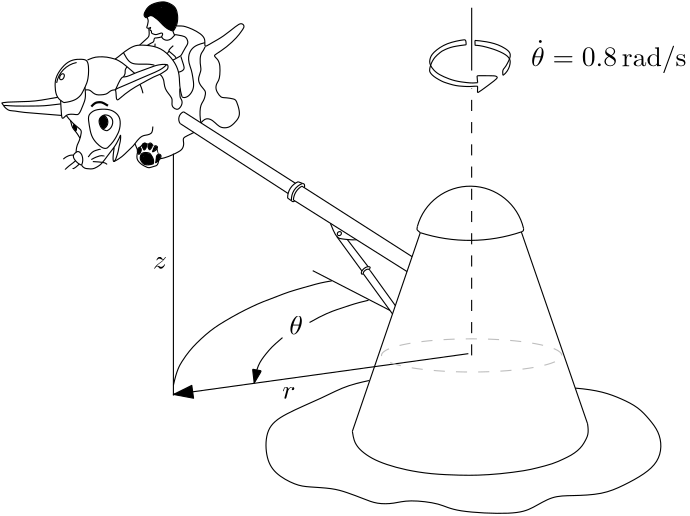 <?xml version="1.0"?>
<!DOCTYPE ipe SYSTEM "ipe.dtd">
<ipe version="70212" creator="Ipe 7.2.13">
<info created="D:20200403203123" modified="D:20200415013924"/>
<bitmap id="1" width="1920" height="1080" BitsPerComponent="8" ColorSpace="DeviceRGB" Filter="FlateDecode" length="366012" encoding="base64">
eNrsnQdA1GYfxo/trhO3IiJDprhBEa17W7eIOEBcVVFxoVbF0aEiy4mjtW5tVRy1dW8UxQEO
RJz1q1ucbL73LnBkX26AgM/Tp2dI3iRv3oxLfvfP/5XJIAiCIAiCIKiAytjYuEqVKtbW1vYQ
BOlUtra2NWrUKFGiBK4zEARBEARBEARBEARB0FcoU1NTQEIIymvVqlVLX18fFxwIgiAIgiAI
giAIgiDoK5Genp6ZmRnAIATljywtLY2NjXHlgSAIgiAIgiAIgiAIgr4GVatWDUgQgvJTFhYW
uPJAEARBEARBEARBEARBRV4lS5YEDISg/JepqSmuPxAEQRAEQRAEQRAEQVARlr6+PnobhKAv
pWLFiuEqBEEQBEEQBEEQBEEQBBVVlStXDgwQgr6UqlevjqsQBEEQBEEQBEEQBEEQVFSFzM8Q
hCzQEARBEARBEARBEARBEJQXMjc3BwOEoC8oXIUgCIIgCIIg6CuRi4sLeoGBIJyAEPS1CfQP
gr6sKlSogAsRBH2p+88yZcqgHSAIgiAIyjd17969Zs2aaAcIwgkIQV+VQP8g6MuqatWquBBB
0Je6/8QPQBAEQSrVu3fvU6dOHVfo6tWrly5dOnbs2MmTJ0+cOEF9kvGXL1++cuXK0aNHyZ+k
MJkF7QZBeYi/9BSGICgfT0B9fX0NJkEQREkrcGan0SQIgsCfIahg3H+CP0MQBKnkXMEhIdHR
0UeOHD1x4mRmZtabN2927959/IQcPx+X/3Py6NGjnz59SklN/fPPPf/888/ly1eCg4NBxyBI
5/gr56TM/tekvHGZuqXK231TyblcxQZly1qVLlm9uL4xOBgE6fgE1NPLPuuqVavm6+u7bt26
TQpt2LBh9OjRZCSrGARBXGkInu2y+bKzc8O27Tv2+K5frz4DiHv27t+uQyfnhg1ZxSAI0hV/
Jl9p+jnWEzC9AARBIvef4M8QVDSUpUoFpJ5v3751cnISmkomvXnzZuPGjQWteYOXL4u5cunk
iaOnTx2/GhN99szJ7Vs3R+7bc+rk8dOnThCfOnnscvTFC+fP7ti+9c8/dl6OjgpevhSHJQTp
EH+xVKpWCbsxFm02Nu34R4tuf7l33ufWYadr5/1urkucjMsaoZEhSIcnIEWVS5cuPXv27Pj4
+A8fPnz69Onjx49k4NWrV8+fP09ISJgzZw4pIAOChiBhaQyfHZ2cOnbp5jnMx3es36jvJ/mO
8yMD3qPGj/AdN2T4yI5dupMCQNAQpFv+rMGXGb7/IEjk/lO3/NnMzGzChAnkE20LQfksccJc
cPjzxo0b37x5w4ugCyx8rtJwgov32dZjL7UaHdV6zMXmI043H37Kzfd8y5HnyBj3MReJyXgX
7zPNhp0k41v4nHUfHeXifa6K8wQcmRCkE/zFUnn7b9puatb1YKtuh1u129K86UIHRz+r1msa
t93cvGSN4mhhCNLhCUjx5OrVq+/bt+/Dhw/Pnj3bv3//woULByl0+vTpR48eJSYmJiUlkfGk
mAwIGoIEpBl8dnZu2HfgYN+xfsNHju0zwKNzt56tv21HPMBjqNeI0Z7DRo4cM4EUIMWAoCFI
t/HP5WSyLjKZv0z2s0y2UyY7JJPtl8kOKLxf8edOxSR/RbFyuMZBkOj9p2758549e7Kysgog
PoKgIiwpkc8Fhz/LBBB0gYXPRHYeUTYeVywHXLIaGE1MhomtB122kTvampgaT/5UjCcmhckw
mVHVsicdeZ35+sgkzri4tarn48z4NWltnE43X9GeOSo87apuK7T08Z8928/Pz8fHZ2CXJrQJ
5U1r1CxXrpyRUT6FDWvFn/VkBsX0m/3o0P1I6w47XOv71K3e2tRxklWbDU0673er6FyWKqNd
s6o8A7/MDqYfp1rVUL6JmWouKvdipbvLj5SLHU+FRc9Untop5uash3HWC7dD7k7gX4zWMq1h
YVmtWrUyZcrkW/5ktU5AZeTzvn373r17d+3aNU9PT+W1giwnJibm8ePHiYmJ8fHxr169ioyM
lBoFzbv/lSP5vh5pY9n7T8UOlnrACp4bYicNtSreY4N5PLIO5Nw5eC/m7MNeXkL8VNDkzNZg
J9F2DX37+PeY+JQ8vQz3W7otMnLr1q1r164NCgoKDAyc5t2JPt3C2dWubiVq2KREyQLInymS
TO6Q+/b3GDlmgofXiDbftnNwcKCmNmzUiIyh+PPgoT7eo8f3HTDYyVFyFPSexKykiz9yxmUl
7lEOZg/TxrL048Uk7kJEpf4cQkvJlfbLE2sX+rr4W0G4LQVnyEPJ60tbraIaum6jr4c/W8pk
seQ5WrJjFbOo9fSh/MJjX7pzp2p1Vc3+Xnh95Dz/TYzgkjS42VP/Wp9v99E6v4UrOA8LKlSq
VOkqVQpKznOd8+cTJ06Q6xv5BBKEoPzkzyqnFij+zEXQBRk+E9Xt9Jv9kBj7wRftPS85eF6y
V5gMOAyJthl0idhxSDQZts+ZJDcpPCSGzJhX/Pmrly75s/wOgrawtXGFpvXVa4VvfeZO7prz
BNymz8COzetSf1Sta1OzannFoAr8FaNQ2bJl6SPJn9T4/ODPigoWr2zS43ibJoH25e2/Me9d
s+3vzXqe/LbTnpbV25hqDZ91e0up+cmcw5HoO3jSkbicv7S4xVcsmTav1AeMvHiqUL99pBzz
rEc2oYpLXDn/GnV0ma7h4OjsbGlWWUpZMzMz8kW5YcMG1njqC3T58uV5dAJSVHzWrFkfPny4
du1a48aNKbZcsmTJyZMnHz9+/OHDh/dzFB8fn5SUNHv2bJmU7gjF+bPg92PuzyDMvcz+k0OP
Ve0xdiHlGafqpMkmBzwHCnUi0/lwbiF6nYX4s/DRzpmo6ZmtHX+Wdo34gvx5xcjcv10HTJw2
duwgF434c8+ePcm99NChQ1njyRgynkzNG/4s/+zYpZvvOD8PL+9mzV0otuzg6NiuQ+f+HkO8
RowaMtyXsiIKeiIprJxRO/6scuyX4s8KHkxfxJ5EXVHebFbLWPqPFxNz/hKuO19batL+uubP
uqH9BUG///77u3fv+vbty27FPXvI+A4dOuQRf16voMrJMlmaTJautJ6e3PQxigLJisIbNLi6
Ct3fCX8LSLyqSiimy7u7Asyf82LROnpYmLXjeORSqV8hshLFSqrxa2mpUqVXR2x0bOCsZR11
+AAI/gxB4M9fFkEXcPhMVL35bIehsXYeUfae0cR2g+Wfth6XrPpfbDkqpoXvlXr9osif1NTs
Mh5RZBYyI/hzwb+hKDQ/YOu2FZp06daxuZxAVbGysqlbXp1vefodCHXvoe5XvzbxzyVrFHdb
0cjGp27J6sWruFa0HW1hPbSOxcBa39QrrQv4XCD4c851QWQHa3qPz7txkhZWePgzNzxTMDD1
y/LnOg4ubo71TCWWJufa27dvyblGR9DUFygZOXfu3Lw7AcnTenx8/LNnzzw8PMifxsbG5LNv
375JSUkPHz5MTEx8kCMyfP/+/YSEBEkP+Cr4M88xx9qz9JlpO4r/WFVxYgsf4KpPGkVd4niO
FHmlXguzhNxt0Jo/a35mf0X8Wa7Wg8Z69XTRgD+7u7tTaJKOoCn4TESm5gV/lmfeaNjQc9jI
4b7j3Nu0VY5s5d5m5JgJFHP2GjGKshJEK7sjLJL8WbguuuC28pqJcGHByhdk/vwFQrDzQCtW
rCAnGgtBU6/ev3//3sXFJS/4M7mjvJTDlsmDdCYr2llfXzlMTaIY9QWJt6LkuigYdsz8dlmr
HX9WcSkFfy6y/JmCz0dPntOeP+vwARD8GYJEyK0UgT9riaALOHwmqmA90HH4bdtBF+wGZ0Pm
+h7y+Ofw7Y8uXX998dqroM0P7QdfspObAtSXSGEyC5lRS/6cPVn5Sm1uUda3Hu2lWzp1Yb+E
Sy1vbc4kRVGehbNXm7sAVqgwo868r/zmTqDWy45P492s3EmMZdHrw7ih4G69rm6WRCqpXKm8
jrw1FtkFfLtU4nYItkL2lI8fPz57dnqxdP5sZm9jVbu0ZAJ29epV5R2I8t6DjGT9Jq57/qy4
my9RtXi7zc1tfeuWsynTaW/L7kdat17XxKJ/LYNiikhLjbIXcJpd5Cjk3afs8jynIPNRgu+d
+Zwjin3Iix2aGtz3Ci0x94IiuPW0E4V2+RE7oPnPHwlbIXImiKQkYYzPuVSJPB+INCH/WZbT
AgLpeqiZyNPx06dPDy3MWdSEVTt2LBs6dEFISMiiid8x8XNTF7dGtdXZfU5OTnQErYTP6n6H
qnsC+vr6fvjw4eDBgyYmJgYGBlRgc1BQENnYfxW6f/8+xZ8p+Pz8+fPRo0drz585V2f638L8
WWjPij4YCx8pqk+a7DVyFqEcLcaflVcdrfizhErmEX8WuRoIf/EJ3Sewr4p81wTmwUHdzwg0
Ex9/ljn1GOjVs6H6/JlOmykEzfozj/hz2/Ydfcf69Rkw2N7eQZlYo2uP3iPHTBzmM3qYz5gh
w30p/uw5bKTnUJ8RvuPILLrgzzTWSo3NzUORO1t2oZy4YTYazh0vFJFLS26hHEutjpqXBU/F
6TV/pgzh2qvNhQVxLt88jLqytpPWMDlVVZHmQ7yl6Vu3J6eS9JUUhSDovXv30hG0Ej5zg6J1
xZ/JReG6Aiyn0+Gznl7W4sVZtra5f+Yg6HTFwHXFjBrjZ56XeyR8odFvTHgzMpGR4r8cij9r
il/EJSyLXR9G+im+m2jeJdOv+IK3iuK3cOKVUZs/C9Sb/+Y0d2xa2vUQxajA/bcuXbp0/Pjx
yMjIrUsU31f9p8uzRU2bNnbs2J4urMewaqaVK5eUxp+V8JnFnzXD0Tp8AAR/hqAiwMkLKX8m
z87UXRFvd4QFR6Wqu9rJqfJFW4+L9p7RDp7R5n2iQrc/vHbrbbvxV7tMunbjztuZ4QlmvS8o
snBEk2KksJ3nZTKjDvhzJv0FXb5HPiYUXnsk+9XkOJ7HuEn0JzVlQrBJ7IUwV0sPIBS8d+Fb
GzPykPE+NPvtMvomZvIGLjI3Mo55fyUEK9QCkOKhY5xK5jYI66/cygjvAr5dKmU7hFuB3u6j
d8Xfi9k0RAV+HtittaN8SJ34Z/odyHWFNLj3kGka/6xnIHNd6tRssWNZq9Kuyxs0nmfXaI5t
29+b9Tr9bfOfHE0qGGt4+8g+eYSPQv59yn3DXgiRCRxSAgegGH7SMKJDGLkqFyi49cL8mf+A
Fjp/VNdH7Ezg5C8QXIWiLq9FKL1QYwieZSLwkxll7bsjOj5+9xwlf96xfgEfnrJ3c3NxMFX/
e5NC0ORJXDP4rMEJuG7dus+fP7NCrDt37kwekaZOnbp79+5Hjx7dvXs3QaEHDx68ePGCmydE
E/7MOgJEosJYX4lq/d4hPknCSZNThueoIH+K8GfGRUAb/iylkvnDn4VvHQSymopcFelf/9xr
wiQx8izCn2Wte3oNdKunCX+mM+eIiAgN4LMG/LnHd/1GfT+pU5fu9JEt3dw7de3RoVPX3v0G
UfmfqRTQQ4b7jvD9vmfv/nnAn1l8OPuPbO5Jh8vKP+iRyrkLo1NZBqHNLc5LniXEDNMyZdDX
LVx7dfmzelM4AD+76MXsgsx5BCrPJsx8Lc1odapc0Yt/ZiHo48ePawaf1eLPJXL4cxor8vn5
86ykpKzx47MMDenj03L4cwkt7sfYF22Bizj7MsykxrzflCL8WeWzpshFXNqymHOw0k8J3URz
lsybLZHzLSLpFo6/Mmo/PPKtWOjmlPYQsfp62psLIdlLosc/t5+8KGjRMNfsX0vbu/AclSrj
n5cFhy9dHrZ5224KPlPAuUOnLmO/n6gxf9bhA6CW/Nnd3b0VTRQGJ5+tmFK3YhAEFXn+rEy7
wdsdYYGSSZk61n0O2w+5aidPAS3Pv2HncWnsz7e7Tb5etcf5Mu3O/Hnsv9W7n9ToecHRi4p/
vmjvdZXMYvJNHV3wZ94fwXO/zlTHQQr9+Mv9i3+16oVQMbt6oM8l+KoxYwJvSBennURux7RK
tyscT8asJD/2EKwXcxeojmvgHy3cCuzyyw7fi1krDKDtu3gNHNjFMfuvKrWtlPmfpd6B3Lhx
g3r0JgMafMWrzZ8Vwc9VW1bqeqhVRaey5eqXMfrGMPvnoVolmi6w73mijaOflbKkdjiWexSK
s2H2vbJgigChQ0rotQLu4aQMndAwolEC0BY6B8X4M98BLXj+qHXCcgqoiCVlX3DE6BR//3Ui
1xph/sw5Rob/Gn2FAtBy/rzBvwPP+us0be/WyFKDvUi+LslDN3UCavb2kLon4KZNmz58+ODl
5VWiRImSJUsWL17cxMREOdXV1fWlQi8UioqKIp+bN2/WBX8WaXTm/uNiX/X4sya/9fBEXPMd
n4LHLOsxX2X/gyI/xej8pyrh84RdG+GrAW2a8BSxqyL/PU7OHBKQgSB/9mrfUEP+TEfQGsBn
Dfhzrz79fcf5tf62naOjo4ODo+LTQTnVxbWF96jvR/gSjyMeOHgoGSazqJXsmC1+/sxMiUyn
yQzAqWSnbPKZQ1uZi2UvVRm3y895peNU2rKFay+RPyuDi4VXrZo/c9eoPs3mb2k2ri6a+TdY
CJro48ePGsBnzfhzOos/376dfbLExGQ1aaKMglaTP/MHzPL93ifwoCDwiMRORyWFP/N+60q6
vEtblsD7QSpuooWXLNBE0m7hRCqj5oMjb70l3f+uvv7mwd6R/Px5umguDtX8WYmd6fzZa9iI
ZcHh2vBnXT0AasOfHzx4IDFBgVpZqSEIKvL8mZXzuYAjaD0D47qdfnfwirX1iLLLzrNxqXbv
C46el/oH3Ji8PP7kpRdkwKLvBfvBF+08LtoOOm8/5DqZhcyoA/7Mem+H/d0pnrOSJymHUMSU
WNJNCV/M3LUJL4XveZb3/oT+iCqWmICxQIHbISkJOui/rkutpNhL0Cp3Ac8eEdkO4VagrUiR
f+PZvXv3/vyBfyPbefn5+PRtwhhXtWrNmuXKlTMyMpJ4+0H98E39CJ4f/JnCXMsatNnYVN9I
LxdKKwaNyhi2WtWo896WZa3LqIWgBU4eoaNQaJ+KHJ2cUE7eQ0rw9x1RqJQpGLyrxiHEfyzx
br1o/g1OkwqfP1J4oPCZwHqqEl6FoiZxcSJvRAj/+iCyN3lRKM+BtPDQlZOr+sty8m/IBPiz
+vHP1Bfou3fvqBNQUpix1ifg77///urVq7gc3bx58/z581u2bOnUqZNM0Rehp6cnKbNr166J
Eyf6+vqS6pE/dcKfBTscZP8eK/TLqnT+LHxqSI1/Zv8uxU2twSTKzBNNm/hn9bOHSP5qVD//
hsCXPu8UCVdFFoVnpL1SgdbzIP75S/DnAd6jxg8e6u3h5T2YeKjPQM9h3/Ud2NLNnUrH0bpt
+159+vfuN6h9h87ftuswcsxEMkue5N/gm5XDcn/kS/5AJ9ssds2SYooW6ab5Uk4I116D+Ocs
zfJvZNdLvBqi+TIEW1p4FxRN/kyl3Sj8/Fnw2sztCFcFf+Ze/1lPdBL4s4pnTclPhmL3hKxV
C912CjQNzxJ4bhUl3cKJVUaNb0ihdYnenOZ8oaWlpfHzZ1n7MYuCAgMDJw5oXDD5s/YPgPnD
n69evQpICEHgz7zwuVAgaOs+25xH3XMYesVpxHXH4decRlyzH3qtx4zbR6JeP32RfOXWu6Zj
bjfwvdNo7N1G4+41Hne3uf/L+n13Slkyzzee+vyZn6HwvIycR/yZf22cmYQfRVWSP04zsQKK
hTKCaqCcdUqtpBB/lrQL2O8Si2+HcCtIDVBv6ek/28+rnTbto0z5dUMhVm8UecefDUsZtN3U
zMnfOhc+UzKQf9QbWOu7M23r9KquNn8WyD7MS2AF9qk6/Fm9FK3qdD8m+fBWEWmtQ/6sunpC
aEv4TFDZyRyr3mrnf1ZxrRHkz6wlSeDPGuR/ltFyPu/bt4/bHWEenYBkFS9evLh///7Dhw8f
KfT48eNnz56Rz9atWyuLGRjIz8Yffvjh8+fPERERuuHPjLTb/C/UyCT21yT2/SByNKk+aXge
9pl0XChmX6Yr/iylkhoq7/mzpJT0au0yUf7cepCXpvmfZV8i/0bP3v1H+H4/RNHP4FDv0cRk
YPjIcWTAtUVLVuFOXbqP/n5yj179Cgh/5iOf/Jk4pHYxKNb7IIMOs+KfdcOfhSeqzP/Mk0KD
MY9Q5aXxZ04u6KLKn5U5n6mkr6zuCAtb/g2xOxiV6ZXEug8omPyZVVo7/ixwqyjpFk6sMho8
L/LxZ8GvNeUcQvHP2erpLc//7N3etgDxZ109AGqff4MuKiUI+WSNR/4NCPqC/LmA9JMoAp8L
PILWbzTmtOvMt47DY5y8bxA38ImzHxbr4H3LedSdJmPu3rz/efvxJLtRD1ymPHHxf+oy9anb
3I9OI47K9FR3hyb+I6yUewK+ZzOhB1NN+bP497IYgeV/V0uMt/GyL+FeqKR106HJw7bESgps
vbRdIHRrJi3/huhv+TzqM/knf89mOoHPVMovVm8UeYW/FDy5WEXjtltcGky1YU/Ulxcw61G9
5/E2Vl5mWt48qvEriJREM6qyNOQ/f+ZflwBN0oY/S/tNhOdAV3EmsGNJVYasCr+yqe5Zpnn+
DQH+LKvj4OLmWE+NCGhWh4Os7gjzjj+PHj36+fPnCQkJiYmJ9xUiA7du3Xr58uXKlStJASMj
I32FSpQocfDgwQ8fPvj6+uqIP9N6HRJ7X5Y/R7Ck80yNw0ngQGE/4ccdoY3IF/4soZJfgD9L
SKGl+qootBGa8efGPbzHDsx5pC8s/Q+O8B1HZXgeMtxXYXmq5xG+33fr1YcqQ3VK6Ojo2HfA
YN+xfnnV/yAf4eRQUWEyLZ4VWSpkFo6AZm6OCH9WxWTzjD+zStLnEay88NKUhdjbx867XWT4
M6vDQVZ3hIWt/0GxBxYp6ZV0m39Dff7MXy3p94RCWQ2l3ZwJ3SpKu4XTXf4N3nqrTNsngT8r
bvl6eHv1dNGAP1MqVar0mnW/6rD/QV09AKL/QQgq8vy5QNWWPCyL5KssmAjasNg3TcZHf/tT
RtNJD51GXHfyiWs88tbG/c8mhD6u63W7yoA72469uRb/qdH4R839/3Wd+p/LtP+5/fC+4ejz
BsUkXJBZOUq5XSJIuifInUXRhRr74VAD/pwp0HXCa/43lPjWxtMJhAATUnYiIcq+WF0ZCnWF
pu4dxNo4gYd4aZUUgJLSdgH/rZngdgi3AusF9NGbDnP6H/x2/NyfJncVbwsDFfk3qA5f6P1N
KO9AyKS8w19ywFXKsM36pt/+1kzfRJ8R4UzFPw+o9d2Zb+v0qqHk1dLRCuvkkfYrCH2fMrsP
5GApdrwG95CSyJ9pHZeol5Ode8fM6TpP8EV+jfmz4Pmj6vlL/EzgRAUJtKdwq6t63hA+y9j8
WXAd8v4Ho1cNlqnizzJZDQdHZ2eLGuUk3vxzOxxUImhW54C6PQHJ03pCQgKFnSn+TAVCkwf/
bdu2ZZ+hiuw9Hh4ez549i4+Pl/SAL40/K19YFXzBWGDHcXq6l5JFivnkGsfzOgvP4rk/RwjA
g7zjz6ormT/8WfjWgX+KlKsiO79KnNSfXdn8WRFRNig3Yl8t/uzu7s6lzUoETabmEX92btgw
Bztn22vEKC/v0SPHTvyu78Ac/iz/dG/TdriCVJNZ8qT/QW5fgjkhvUm8Pecx8y7n9K/HmTsX
j+5JzO1/UBiaMjvYy52Pk+6CmfuCr/ZS2oXWL6BIzcSJMW0ZAvhdqPLsbCVJQh0sMiYURf68
YsUKboeDSgTt4uKSF/yZ3E5eUlDltBzCzIiC1tdXDmfmxD+Twhek3YfSA6BF7u/EXugR7n+Q
9/0sbflzpurf/6XeE3JuqFVVkj1e6FZR+i2chLcTJdxN89ab/2uNsc3XWfk3jm/8nhr2mj+9
f/Z8rQeN1YY/0xE0HTiTYTJe3a3V4QMg+DMEFQH+LK4CVVuVnSWRAsuXLy9QdTYpW6vZlJtt
FiW7ByY1n/Kkoe9N66E3Nx1+9fZd6rTVTwM3PX/7Lm3htlf24560nPFfi5nPWwQ8bzXvQ1O/
WDKjOl9hPMlOJd0TyJg5qhi9zSv+1jD+ea1yESoTa/KvjblpcWt5HtH58mIJZd6dRK8Pb0ZN
nhA5qQhSONmsqkoKvgQtZRfw3IGp2A7BVsiZQuV/PryYM6ecP/80e/ZsPz8/Hx+fgQMHduvW
rakim0XVujY1peV/vqoQ65du6g5ErURbmuV/bjzXrtvf7mbdqmc/F+jLZPrZaNotvGHnSLdy
9dXL/yxw8ggfhfz7lCpAP9S5hxBv/leBkGNBwiR4odCMQQv2aqYb/ix0/oicfLR070JnAk/H
8MxV8EE3fvbIWTnjZwOes4x349gzkQfhp09v/To8Zy3i/Fku0xoWltWqVStTpoy+vtgrM2Zm
Zrw/4FIIWq3vTbVOQKpWc+bMSUpKio+PT0xMfPLkyfnz57t27dqxY8eGDRsqq924ceNr1659
+PBh1qxZyhnVuPjmpj7i+1FCPFKep5RgB4WSTw3OCzxChzM3FlsgtbN4xk++HMiZIvVR0WOh
9uxZA/4sduvAN0XaVZEvI7xE/hy5devWtWvXBgUFBQYGsBJqqsWfe/bsyRvqTCFoMjUv+DMF
ljt26TZyzEQqBHqo9+gBg4e1dGvdwq1V02a5zK1ZcxcPL2/fcX6ksHJGHcc/56YnziWaVKE9
ykzOAh338XdrKDlhswCDZs+XO1ZRWebi+GovqV0YiaxFc3+wqsQB+OwWyqmvsr9GbuXZ2UqE
Wpq+dUUz/8bvv//Ogs9KBE3Gd+jQIS/4M9F6BVhOzmHL2dbTk5s+RlEgWVF4g/SLK3/fAKqD
gfl5rKr5tY9/FrqIS1iWTDChsuhNtNCSRW4VJd3CSe8aSPR2QdXNv9DNZdxqevyzzGNp5PFI
8m21ZKSi/0F5/udpzF9LmWCihPRaUgha44TPefEACP4MQRAkrpJV7F1nPmy98JN74NvWC967
TH3aYFR847EJK/e9upn4+erdzz/teNN48lPXGc9azHzectZLt9mvWs3/4DL9Qakq9oVzi3Xx
zq5qmAZ9vVKbPyuQclnL0p32tOywu0XN9lX0jbMpc6maJRrPtet54lunKdbqw2ddHdjaZn2B
oAJ7AurpyU+q0qVLk4ejV69e3blz5+nTp4cOHaKXMTQ09PT0vHbt2rt37/bt20cKK2eEIIgu
NfmznCM7OTr1HTDYe/T4wUN9hvmM6TtwML2Mg4NDm2/beXiNGDlmQt/+Hk5OTsoZIYk4uzBI
ddw2lBf82VImi2WFPYs6VjGL9Kct1a/lFIwnpzx6MsRNdD6oVKnSVapULSCVAX+GIAhSqW/M
XN1+eOm+4H2r+Unuge/IgOv0/xqPv28z8oHblMdNJz+1+/5py5nPWga8aDn7ldsPr93mvnEP
fO/2wwsyY+Hc4jy5y2C9Ew8Bf6k3jwJl1e1Ts8tBty773VyWODWZZ98k0L7NxqY9jrZxDWpQ
3NTkC20Nbp2hIn4CUiS5evXq+/fvf/v27YMHD+Li4n7++eeBAwd6eHgsWLCAjH/27NmHDx/2
7dtHiskKNHzmRBV/BecvJ9I8U6B7J5WFCvROTUtLe/PmzePHj2/dunVpx6yCWVV1WRlFkp2d
G/YdOHjkmAlDhvsOHurdpVuv1m3aEnfu2qPPAI/hI8f6jvUjBUgxwGfwZ0iH/JmonEzWRSbz
l8l+lsl2ymSHZLL9MtkBhfcr/typmOSvKFZO/Uuz4BeQ+NQi8GSIm+iv8v5Tt/yZSguv8v16
CIKgQqQK1p1bL/zoHpjkPv+dnD8rEHSLgOeu/v8283/qMuNZq1nPWwS8bDnnldvcN63mvXWX
Y+okMguZsfA+quriLkP4TWYI+Ev9/BuUKjet0CLEudtfrbofbt3tsHvHP1rU961rXM7oy5IP
HN1Q0T4BlVHQc+bMSUhIePny5adPnz4qRAY+fPgQHx8/e/ZsRD5DkLg0wGXZ3Qs6OXXs0n3I
8JHeo74fNW6S7zg/4lHfT/Id6+c5zKdjl26OiHwGf4Z0zZ81+DIrkt9/4M+Qru4/dcufzczM
Jk6cSD7RthAEFRlVbuDRdklWq3mv3QPftV7wXs6f5yeRgZazXrWY8axFdtjzG7e5FHl+14p4
3msyS5UGHmg9CNIJ/qLf1hsU0//GsnSlhuUrOJYtUbVYUb7jh6ACcwIqqXK1atVGjRq1bt26
TQqRAV9fXzKSVQyCIK40I2ZKquzcsGG7Dh17fNevV58BxGSgbfuOVNgz4DME5UX8s56isxHK
egKmF4AgSOT+U7f8GYIgqOipRCWbZlPi5PmfFXg5G0EroqDdfnjdcvZrOXyeR4PP85NI4WaT
Y0uY2qD1IEhX+Ctb+nzPBhAE5csJKNKroOoOByHoq5dW4MxOo0kQBGnBnyEI0uH9J/gzBEEQ
BEGFBX9BEIQTEIIKqUD/IAj8GYK+2vtP8GcIgiAIgvL59qNGjRpoBwjCCQhBX5VA/yDoy0qZ
LQqCoPy//wR/hiAIgiAon28/cP8PQTgBIeirUrFixUD/IOjLqlatWrgWQdCXuv8Ef4YgCIIg
KD9F7j2MjIzQDhCEExCCvh6VK1cO9A+CwJ8hCPefEARBEARBEARBEATpXFWrVgX9g6AvKwsL
C1yLIAiCIAiCIAiCIAiCoCImAwMDGxsb0D8I+uIqXrw4rkgQBEEQBEEQBEEQBEFQUVKNGjXA
/SCoIMjS0hJXJAiCIAiCIAiCIAiCIKjIqGTJkoB+EFRwVLlyZVyXIAiCIAiCIAiCIAiCoCIg
Y2Nja2trED8IKlAqXbo0rk4QBEEQBEEQBEEQBEFQoVaFChVsbW3B+iCoAKpatWp6enq4TEEQ
BEEQBEEQBEEQBEGFTkZGRubm5kB8EFSQZWVlVaJECVyvIAiCIAjSWLihgiAIgiAIgiAIgiAI
giAIgiAIgiAIgiAIgiAIgiAIgiAIgiAIgiAIgiAIgiAIgiAIgiAIgiAIgiAIgiAIgiAIgiAI
giAIgiAIgiAIgiAIgiAIgiAIKmKyqV+/nqWVed16xGZ1LGAYhmEYhmEYhmEYzlNTz+DkYZw8
koNLQBAEQUVStrZ29epZ4UsfhmEYhmEYhmEYhr+s61lak4d0kAoIgiCoqJBnW5BnGIZhGIZh
GIZhGC5YFLqeFSg0BEEQVNhVv75tHfO8/tKsi9sGGIZhGIZhGIZhWGc2+1oeM8kDO3lsB7uA
IAiCCit8ts0H+AzDMAzDMAzDMAzD4M9aIGhbIGgIKsSys2O8yODcsGHzFu49+w8JXff7m7dJ
d+7cOXHixNKlSwcNGqQs4+DggHaDikjkM25aYBiGYRiGYRiG4cLHn7+u7SUP7zpB0HaO9nZO
DmpbOwzm4ODQoEEDJyL5p2IgR9TfZDRtbIMGOX+TgUKK4BwdnRzVF9nkwrixDnZ2DezsnBSf
0k2Vd7D7KtLLUPCZfDo72jnbWjjVN2/sZOPaxLlFSzf3zr23/rk/K0cfP368cOHC6NGjgaCh
onLw25vXrYebFhiGYRiGYRiGYRj8ueDb3LyenR1yQUNQIQRw9vZNGjUY/p1bgJfrtH5Ooztb
ju9uO3+Y65JxXScP79Wt16DomBsZGRmfPn1Wguhjx451794dCBoq7KprYYk7FhiGYRiGYRiG
YRj8ubCYPMhrhcGcHeuM61x97nfVZ/esPkeaZ/esMe+7uj4dNAuBptDZkKFDwsPDf1keFL4i
PChk5cIfw+fP+2XxosWhYb+Eh84LC54dHh4YFrY4bNnSkKDQ0JDw8LDwsLDQkJBfyNDQoR6F
DsF17dbdf9rMKf4z/KfOJANKT50W4J9jxTBj6mT/6TNmzunZ6zttVm1ra1ufJirmlj7GNieK
nnekZmTV07bOKnvTdXaV1sk/FQO2putsKsptXWmddeV1NkxbZ3uVdeWB1uZUBHXRRnCuzZtN
8Or207jOy8e5r/Zru2Fyu93zu0f+2PfQkqHHwifMGu05e8GStHSiNKLU1FTymZWV9ezZs6FD
hwJBQ4VX1tY2uF2BYRiGYRiGYRiGwZ/z3x06dNF4XvI4rwkmdJR/mn3fqfTjeWUe/lDm0Q9l
Hs+V5EfywqXvzzYb3UG+HDUxmFMDeUKJ1etWZWVlZSiiOv97k3Xx8rNTJ27cS7iXlfWOjMjK
epSV9Tor61MWW+nk/3URoWQJDRoUjsQUjo7yhvab5L/+1y237j6Ku/PgVvyjm/EPqc+bdxSm
DeROvfMw7vaD/QePzJozT7EcTbbX1tbWmikKL5MBGxsbKysrG4UoRs0qqRmCdlJw4422ld7b
6EVUle2tpvdnVWLZ7ip6uyuTT9kfVQ32VDXaZWqws5L+rkr6OxXeoRheWVH/RW3DNZamyuVI
14gRIwpJ4LN8u5ybNB011GOmb7dA39bhE9qs8Wvz24wOuwK/2/PTgAO/eP0TPPZQmP+4UaOi
rlwnB3xqamp6enpmZmZKSgr58/3798OGDfs60eW3335LRYB/gd8LXF2bNGmSzxs7MEdkmFug
WbNmebr2PAr8r2OOzBswDMMwDMMwDMPw18Wf69e39/b2DQ9fSXn69BmNGjXN55p7eHhu2LBR
49nrmFtoECtq5ygHxw7T+5VKmKV/YYzexXF6l6T54jj9C6PL3pvjPLW/cjlq8FgnOY8NCl2W
lpp25Xbs2l93BcwKGtR/tLfXmD07trz+72pKSkJK6u3U1JspqQ9Sk9+mvP+U8uFzanJqSurH
t+8fpKamhIb+IueTiuUUfFFxqhMmTo69df/0uctnL8Sci7p6Purqxejrew8e27htz6adkb/t
iCSfG7bu+WP/kYuXb5AClE+fjb6T8GTGzDny5Wi0vXSqbGMj/50iMDBwwYIFzZs3J5PIGPLZ
oUOHkJCQefPmkT9ZpFpj/hxhVymssl6JEiVKFZPLhCNjhYxoMjE0JJ/Lyuuvsyqy/JmCz62/
bdt/2Kjxvl7+wzsGeLkGejVaOrLxWr9W22d32xPY/8BPgw4vHXZm7fTwBVMuXLqamZmZmpqW
npGt1NTUrKysp0+fdurUKS9oZx5RR52oe/fusbGxDx48+CJrnzlz5pQpU1xdXfNhXWRHREZG
PmDq2LFjZLyyTEREBP1P3WrixIlkjeRT50u2tLT+em9RdiZkZSWdn0/9uUvxRyDu3L6A519I
yt0ReeXO/iHLA30a5//WdZm6PDiEeEoXxvjGIxYsD57aWZfr6jaFsxY4zyxv7fkjmqEpYBWX
Hf9uQlPlFwENL0o4/ODCc21s4jNf8SWIIxaG4QLInz08PCMj9x89eox448ZfqQHi6dNn5GfN
V6xYRVaqTQg0eajXjIsOGjLkl1sHf/jv0Nx/D87731/zyCc1wPHcJweoMuRz7n9/Lb6we/Dg
IRrkAaA61AsKX5qa9XnD5g29evVv07K9i1OzUYO94qJOZCY/SE9/kJ52K/1ddOrb6xmpLzPT
PqR//pCZnpaa8vbfpzFZWe/Dw5col1NY4p8nTJx84+a9c1FXoy5dPxt19Y/9R3ft+2fdlj/D
1m0LWbtlxYbtIRFbQiO2Rmz+k4zfHXnkzIWYqOgbZ85fUfJnajka82cKNe/Zsyc6Onrnzp2J
iYlz5swhI1esWHH//v3t27ffuXNn3bp1FJTWPv55nV2lTVVkJYsVsyluXNfE2NzY2NzEuI6x
sVVxkz5urv3buFuXKlnb0NDcyNDc0LCOoWEtAwMLAwMTQ8MNFfUjrCrnJ3+OVKXg4GAl/6SP
1ywQt0GDBkePHw9YFDRsyGDP71r3a2f3Xcua3u3N5g+wWunbNGhEozmeTRaN7PBboM+mJTOu
X4/LzMxMk/Pn9MyMTPKZkZFBRUFfvHiRLEqH8JlCu+SzYCJoJXyOiIj4IhXw9PTMHwRNNpAC
zlFRUeTYW7RoEfkkw9RIcpIqy+QRf6bgMyWdI2iNv+PIJWHhwsWHDv0VHBxChsGfC4UVW3xh
XpHiz1I5jM74s+JRWirmlcPnBcOb8NShIPNnZT3lA8FK02qbwxPYzm1heWVyxue2AHd29r5j
LJnTPiIz5iHYBwDM57bN/61oNjyQc5RyT3nm6SxwmjMOjILIn3NPIva28NRW8vnIv5k5v74p
rfUFKvfCwvOLHrsxpV6FBPcRqT9rEnOLWHXIvWDyNCOrAqJ1o09lbJTQfi9QlyNmZdT6xoRh
GM5f/uzj43v06LEdO3b06tWHngeDAtHz5+fTg2GjRk0p6D1//gItQqDraUBGyf8eHp7P7j/N
Ul8x52MGDvJQLkcNPqnII/HjskXPPj76JWjBty2at3R0cLOz8R864MaJffFX9kedXB93edut
i1suHYn4L/ZE+st7GZ+epb3738Ob5/46uP7Zq+u/LNE8HwU9EpWSyjI64c8T/abE3rp/Th72
fOP0+Strftu1cuMO4t93HUi4/+j9h48PHv27Y+/hlRt3kpGrf9156uzli5djz1yIib/378yA
HxRx45psrzLVBpGLi0tsbGyzZs3IRvXv3//SpUu3bt06duxY+/btSckuXbpcvHiR1FbJnzWL
f25A8ef6FX+rolesWDFLE2MzY7nNTYwrGxv3dmuxcnHg7l/XjejZs6yRUV0Tk9qGhrUMDWsa
GJgbGBgaGq6vqL/OOl/58wNVioqKokouWrSIPl4zNOfv709On/k/hcyYt2DIgA6enW2HdLTw
bFNrSs+6K8c2/qG/5YRuFvN924T4912/ZPbdhHty/pyWlhP+nEH+JJ9ULmiyKB0G3Cq3K++i
agsvfM43BE2BZbKx3L3g7e1NUWgli86LPaWEz8q16BBB169vqzF8vnr16tmzZxcuXEw+yXCh
RNBfmj/L15+wC/xZK/4spwGSgNgX4c+slRYS/qxcTrcpuRSl2fDAENEK09fOqImCydAAi6IB
c+iEArMo18KgNJw1iszIAIn5w2G+Qv6c122rwwB+kUVxtiKbQwry51ywWRT4M61lWBdP8ier
MhLOR/opz9xSiqAyrhhke7Xbv7R9xyK68j9ZVyfVVyHhytNgMnN8Z//ctSiu4bmroO1N1jEm
/5O54aJ1Y+xcRbMzf9fTmD+LH415dG0sGj9awTBcJPkzRX03bvy1fn2eiKwlS5aRqR4envlQ
7fnzF1AYnHzyVkZyIhE1o1Wp+OfBQ+4m3k/LTE9OTSGfr69eeXPjeroiM3NaVmZySnK6gjaT
P+9eOHsvOkpRMpl8nrlwcaDHYOVy1OXPPwctTkp59scfGwIn+/p0bdXTuc7Ybs1//clv/bIJ
S+YN2b9z0fGDIRuWjYvaseTj/TNZaY8+/BtzaldY6LJJN+8e/+mXOYUu/nmi35QbNxMp/nzm
Qsy6LX+u/m3Xmt92/e/Zi48fP12MiX31+m3c7YQVG7av2bQ74vc/Tp+7cvFy7NkLMXcSnuiK
P7dt2/bAgQOk3ciwnZ3dypUr09LSfvzxR6qYi4tLVFRUixYtqMJa82fTXyvrmZiYWBgb1zY2
rqlAzaWNjWeOHzesW6cfp/uvWrbMyMjIonjxmoaG1Q0MahoY1DWU8+eISvrrrE2Vy8kH/kzP
sssrZUmKP1N5DzQLEm7u4nLjxo3Pnz+HrFm/LHylt0f3bi2tBrc2H9Km+rRedtv8Oy0e1nBy
Z3P/fs7rZvTbt3nFk3+fkLMvLS01g6nU1NTMzEyyqK8h/rmAwOd8QNAU+yWnoVBiZzKeaoo8
4s9K+Ewx54CAAN0iaI2Tb8yYEXDt2jXln2SYjAF/Lvj8uejl35D+QP1F8m+IrLTg8mchpC8K
3plb2q1zF0EcwW4TOrtr0q1zE8E1is0oFmcI/qwj53nb5gt/ZmyFeAwqh3lK4s8FO/8GAzLT
uShfi6k8H+mbxmgEBTXVOepkQmZSATqk5bSGqquQYOWzwbKK0Gj2ZjIhM62deQOzRerGLs9B
5RpfdsCfYRgGf+ZSXze31sox9AwY9evbR0bu1yYns2RoLF/Rjh07PDw8SQUmTPDLtxQcDg6K
+OfBQxLvP5QzruRk8nlv4cLjlSvf+v775wcPpn/+TMZ8evM65o8dm3y8JpQudiBwDhmTkiwf
f/7CpUEK/kwtR938G8ErlpEl3Yk9efXwpojpXtN6OP841H3rghF/rJm+Y8PsG9HbY6/s+C1o
zLE1U97e3Z+Zlfjm0fFDa2eE/zL22csbwYr8zxrHP1MhzdbW1mXLlq1cuTI9FpqaRA1YWFiU
KlWqZs2aylm0zL8Re+v+2Qsx56OunTx3OWLznhUbtm/78y/SkvsOnwhatWn/3ye3/HFQHvz8
266I33efOBN9/uL10+euxN/7Nzv/hhb82dbW1sbGxsHB4ezZs507d27btu2yZcs+f/4cFBSU
np4+Z86c9u3bDxgw4NixY8qk0NryZ5uKG01lJiYm9YyNaxkZ1TYyMjcxrmhkNNC99axxo/Zt
3zJv0qTihoZ1Ffy5hoFBjS/Hn6WL4s/kU+MljPT1TUlJWbb457HjJswOmOjn3WV8v4ZT+thP
6G65aFCz/T/0XfV9q6XDm60a12bvj8NO/LYoevfm5PfvMzIyqP4HqU9qgErEocOtozh8nnZp
V9jhc14jaCrkWCSvizI1R17wZ2V4P502K4l0QECA9quwsLDS7NstJCR0585ccEq+mvPh2xn8
GfxZGyAG/qx1jKvI8sVXzaY0DAYithM5cYCqZswvwPI18ue8b9v84M+MrVAeQiIHIf3nmMLP
n+VrZL7UQLWStJ1LXym3hXOn5hVyZEZoK/mztGakX0DEKk9vDZXNQitAlkA7BpRVlfQlxb5C
Mvcsu+bgzzAMwzrhz5GR+zdu/JU+hpWBmQLUOu+LsH59+w4dOhMPGuQ5frzf/PmBZC0+Pr5U
lbZv30FGElNl6HhcpS0sLLXhz+mKpLL3f/nlsEx2pGTJI2VKX+/Z8+KiBT+3ava9iWx8SX1f
mezvXxaTMqkpyVrx5wZyjhq6IigzM/nx3TNvb0QeDR63e2bv67/N+O9MxNt7R97/F5Wedv/t
i4vHtweeWjXuVfS6zE/nXt7YcmjF9zvWzc7IfLVyRZg28c8UTDY1NTU2Nq5Tpw7vVCWgNjEx
obrt00n8c3RM7N2EB9fj4tdv3RO+fvvOfX9nZGTsOXT8buLDrMzMh0/+t27Ln6t+3Rnx+x/X
bty5e+/h5Zi42wmPtY9/pj79/PxevHgRExNz9+7dtLS0f/75548//jh27Fh6enpCQkJcXNy/
//47derU+gpZWVlplv85mz9bV/xVwZ/NjY3qKvhzHcolSoT/uDj63NluTRpXNDQ0MzauroDP
8vhnRf6NdfmefyM/+XPEughy7sydOnXiqFHTxg6e7d0hcHjLwCHOAX0cQ33a/b3AM/KHHn/M
6Bo5t9/JoLEXN84+EzQn6X//y8zKykhPz8jMzb+h7IjQvkirAMLnvEPQ3t7eZEu3bdsmET7r
lj8rF84NdVYiaCr1tDYyN6+nwZdm79791q/fcObMme++60tZ+af6S5NT34SdChJLicoOkfu3
fCoHGivFhZa7mJMDhacm7BTlz/POJwkvx0Kg2C75XwykLLBGxlYoJvGW51ljIGcVjKwa8vrI
h2nLoRXm5N8IpFU/t+Q8xtjcRs5euBwX0/cObSH0hedQ5Z2MTRLjzwIlmQcJbXOY2CEbKdBD
1+jP6TQUzBObxwbF9NSggT6d6U/QnGg05kqVobzMDMnKdMrC+TfoyZbFQzcFSgpXRkL7qKbB
wpNUEQZGg/OFMQvNqzJwWuyN++zDg7YjFJOoNALcxKrMSSLv42cvSjUIyqY92QljlVWlx9zS
689YO2PJjJSzQu/pCzS1igqw07QKtIwgsuOrsNB45QlLK0CvajBv4/M3l0aLEubSwsc2A9lp
nH9DoG15toJzLoic7LxdvLFWwT4GeOOfeZJXqDofeZpCeexJydPCPNe4FebdHP74Zyb4lXIV
Equ8WsCWvqX88c+0IG1pdeN7zYR26ZOYf4NxDuakLudJ5s+I9BY/BUSvDwLXRkY1QKFhGC5o
/Pno0WMzZswkA25urcPDVxKTMRs2bCQDVNqNCRP8tOwTUCjommsq7QapD3dSZOR+iRTaXM0U
0Pz8ecmSv/T0Ynr3vtyjx+mSpZbJZGMrFFvTp1topzY+OuXPYeFBmVkf71//K+nylvNh3jHB
Q9KuRmS+P5OZFp+VlpiZ9TTl461bJ1YfDRnyaNfkrKsr/3dg7sGQEcf3BWdlfQoPD5Fzzgaa
82eiChUqlClThvxpa2tbtWrVSpUqVa5cuWLFiqVKlSID5ubmZJKZmVnx4sWtrKx0wZ/9r8Um
3L0nb+rPySlb/zwUun7bzn1/p6amHTsdlZ6efi0unnxG/n0ydN3WTTv2f/woDzK///BxXPzD
mbO04s82Njb9+vWLj48/ePDgqVOn9u7de+zYsbCwMCcnp0GDBpHN37x58/79+w8fPnzgwIF/
/vmHlOzTpw8VBa0Ffzb9rZK+iYlJHeNs8lzLyKhuieJGRkahi388GrmvXjGT6oaGtY2Naik6
HyQ219c3MDCIqKhHxT8XwP4HtefPly9fzszM/HXN6rE+XrMmeAWObL9sZMuF/W0Detn+NKjR
H1M7H5rT/fDMzn/P7Xtm2aizq6ZEbwpO/fgpnZZ5IzNHVCx0EYbP9JQgiyRIs+4guXJ1de0t
QVOmTKEQdJMmTXT464ZQpguyddxN1lWmFCV8Fgpy1hWCrmOuSeaN58JSPwtHNibNho0KsJmU
lMSgqTT+qSCQTBxKB5XZkwNpVJOGK6mFK6dm00x+/qyYmIN/WTOywG8uJc7BsFLXyIl/ZpZn
Llwd/pwlWHkmf1Y0Pv3P7MXuSqBhZHo1sheeM5Vqb7K7cnaBYoGMzadP5ewvJn8WLqnYNUlJ
nBlZKEnxzBu4IPcZXPHEzUcvVfFnxYwMjEl/duYmDmWthUlIpOV/Zib5ZFaARcnmB7LrJq0y
KtpHFW8Rwa2qSCyLqHDSOAvOy8JEqmZkhUFm77icMVSS1fmBAklfKbrCwp5MUsftXVE1fyYN
zo7Z5t1BzGOyic8URhl2ZgDhl/G5qJ+nAjwrYhxyrI0VzAkgtBw2084pxnsqsaAZ47AXbC71
FyUebyzEn1njNePPZBewjhxGZoYF81nXAUmXBeauF9597GOAfjJmM1JudmIL1ecj389GdFCp
YoFdprJhKeug5W8x2lbnsGhpgJez4UKVV4c/C1/ec5qUm1JbZd34DkXacSuFP7OPDcGUKaQk
q/58iFj8GFZ5bUT8MwzDBZk/L1myjEoEPWGCH0Wb589fQAYo5pwX/Nksp9NDal1k4dyEz25u
rXv16hMZuZ9KTy09AJs82mvPnx8sW7ZfJnuycWP6p0+v9u49P2dW7NG/yaS/lyz2ksn+WfqT
DvizgqOGhC0lT3j3rx74EL3xUtjguOC+mbFrMtMvZWbey0xJTEt9lJn++NXtyFNhQ+JWD0w+
PO3JjrFn14++f3V3ZmZGWNgy7eOfy5Ur980335BhW1tbs9pmNWvUrFWrVu3atatXr25mZlav
Xj0yiQwYGxtT/FnjFBwUf/abNOXqjbsJiY+o+NW/jp8NXrt5V+Q/6ekZfx07++z5S/KZkpJy
8J9Ty9ds3v/PKYou3n/4JO7Ow4CAuRrzZ1Ltrl27PnjwYNq0aWRL27dv//bt2+jo6BYtWpw5
cyYtLe3QoUMuLi537979999/mzRpQsoEBAQkJCR06NBBs03O5s9WlTZW0iOtZ6kgz2ZGcs5s
ZmxS0cgoYvmSuCtXWlpYlDM0rGFoWNnAoLqCP9fN5s8Fvf9BbfjzkydPyG6Nv3PHf4qf3+hB
AcPcF3o5zeph4d20/DiX0kF9aq8ZbHtgavtDMzseXTzodPjEB1FHqfzP8uMhIzf/BpWRQ4fx
z82aNTt27BjZOvJZQFJwsHp7VClt9gtdvXv3nqmOSHkdbm/+d/6oZMvia9ey201KGnxjLly4
WIQ/k6ma8GdWgC4jqpmGhfmyNNCAqhzMsikxLcKZm+yCCbdZK2JgUkVJDgrmqQ9jc1StkV2A
E5zMmxJECn9m1Io+VWhYYnIM9sJZhJ/VUHzcnn+lKkqyDxKB8FeePqToT76S+TNP8B7jwVy8
4yrRlMWC/JnDtfgTd7AhG09onHBlVLSPCAAUzY6rsgtIvr69aKF0guyIb2NFZ2TvOMXWsfE1
vSbsw4OvkoLAird6PDGBnBB3xm5lBApKjMsVDYbk8GduiLVAp40ihzFvf2pSO3+kHdvsPcJJ
G85qBOHmUntRKnLLCPBnNq9mB5GG8MWOcvgz35FD1Y27FeIxxgK7Xmz38VQgdyvk45XbmBvC
yktcWQe8EMLNeeNArTwq9HYWbzH2FSmnGrlxvPy8l3kVEqm8av6cG7nNewmiTco5CFVcRUX6
YOVeqSTwZ4nB/JLPAhV7RNW1EfwZhuECy5937NixffsOkfwbVBeEeVFPKtWzAkHzBDi5ubVW
wmd1uyPUQfxzUNABmezR6tXMd3WzDi2aN1QmO7LkR+35M5W3OThkaVbW+0dXD7y/uOb2Bu+b
4X3eH53zLnbjvejtD2+f+PDhQVbWs5QnJ+7u8o9d2y9hw4DrawbE7pr67uExsurQsCBlHLVm
8LlGjRpGRka1a9emIoTJQKVKlcjIKlWqmJqaVq5cuV69etSk0gqRAS3580S/KddiE27H36fa
81Z8YmjE1o3b9n5OTn74+Ok/J84lPniSmpr62479wWu3XL8ZTxWLT3h4M/5RgKbxzw6KriEX
Llx4+vRpKtKbbMjLly+DgoK6deum3LktWrTYunXrrVu3qDQdpGRsbOzo0aOVldco/rnShor6
xsbGFoaGtQwNaxoa1jU2NjU07NG8WXDg3BU/Lp7k5WldoTzZDdYVK9QtWbKqvr4ZxZ8r6EdY
yfmzY0Htf1Abzvn582eKG1+JiZk4wXfysNazPBvM6GcztUftH7pVDRliu21ym0M/9CD+e0Hf
s7/OT/78KSMjIy09jRv/TA3rCkKSzcy7Xu00RuKRkZFUlYKDg8WDnwMCAnSFzRs0aNC9e3fx
4OcBAwZQ8NnX15eUL9T8mcr7QYWai/Nnqgwpn5/xz3nBn0VJby6DzcksIZDDmT+HsHJ29opE
8j/zrIhRUgRK0+EwHz1mLofJn7k15EHNkvNv8NeTBXXF8l0zM4RQFeMsnDdpCZ0/S2k0lSX5
q8oTysWFHjSAI5U/88GTxqryb0hMGSHEn7lYgP+ZXQKaEK6MivZRRZIptCJAJ4SYBkW6uJG0
rBBxzkqzaZJom7Bn5DQOJ9iVjW5Em45xnPBto7T8G5wKMNfCSFmwXCzukXevSYl/FurITPy4
Yi6ZVUCN5XCgsdjBwPNGg0BzqbsozXLLcHi1xvk3JDeI+FHHzyFFd5+KvPc589JqwkPpec5H
LeOfeTKlCP8SJApdc5JLCM/OvQrpKP6Zahahi0DOvLRDkbtebt10FP8sGMnM3RzmryrcHSe+
R1TuL/BnGIYLLH+mwpupxMuUV6xYpcx00aFDFypEOY+qSpZPQWYWglbCZw1WrZv4ZwV/fhwR
kZmRkf7pU3pqaurnz2T4r58WyPmzTuKfFfw5NCSILOnlrSMfo9fG/+Z9auG3F5d2PR08eP0C
nz+3hv3vfzczs16lv7z44VJowqYhJxe5nV/W7X/Hf/r8IiorKzMsVM6fGzhpzp+rVq1qaGhI
JX+2sbGpUaMG1Rdh+fLly5UrR4apSba2tmXKlClRooQ2KaBz+h+cQvU/eDv+fnKKPHPvvr+O
L1u96fCJcx8/fUpJTf306fPRU1FBq37/48BRRddyqXfuysvfufdk5izN+x8k29u5c+eEhITZ
s2eTzWnXrt3Lly9jYmJatGhx6NCh169fb9myxd3dPTEx8b///mvdurV814SGXr9+vWXLllrF
P1ubbqioZ2RkZG5oWJs0tZFRHRMT0uZLfpi7fcP6ysWKTR81OnRR4MB2bUb06Na9UaP65crW
NjIyMDBYU0FvnVWRzf+clJRE9RtIDoCQ8CDfQe4zvRqO61h9YovKi76tFd7ddrNH883erjun
tT+8sF9M5PqMnODnvObP3bt3V/JnXSWyKJJR2RSgHjt27MyZM8eNG6cr+EwUEBBAkXYpv5jo
KvMGPQuNSv5MyuR//ucvyJ/5Q2cZGZWF+TMnpFmEP7NzMwvkmuarDw0Oq14jkz/TkiozM0Pn
DX/mrR6jJoww5i/On9lVFUAuOuDPfIgpj/kzMxWqSLbMvOXPKrO28kW9CrMmfjjDU55NVCgq
xQcPJXUZpgl/5t8KJhzWjD9zc19wzUlcLJjyWgP+zGaGQviUp2KCbateN3ya8mfR5tKAP4ux
RF7+zE8L840/i18WWGHSgrtPZQYJRTH+3MVi56NYCmXVpwYLaKt4E0Fggcq+FBkpOJg5ovmv
QjrL/ywMV5XV4E24rd4VUoP8z7kHD/uFAp4rEu9Xm0T+rPraCP4Mw3CB5c/165Mn7v3E3Awb
FAQm1nnng6y1UEHO9JG9evVRJgZR19rmf05Olid8WLbsgJ7eo/Bw1iPpgflzhunp//3LYlIm
JfmzNvyZ4sZhocvJQlKeX8+I3xm7Ydiuyc77ZrY4+POATUv8Dv6x8dnTO5mZ7zLTEjMe70nc
Nfrw/JZXIzxS725NSb5L5goLCVJybI0RdNmyZXPzb5iZ1a5du1atWnXq1CHDZIAqQ+XfsLS0
1D7/xkQ//+tx927evnfn7oOLl2OfPX/1/sPHHfv+Xrryt9+27zt49PSmnZFkeNuev969e/fs
xatLl2PjEx7cuZt4K/6Rlvmfifr06XPt2rWDBw9eunQpMjLyxIkTGzduJFP79etnY2Oze/fu
Y8eOHTly5OzZs2fOnCGfbdu2JeO16n/QynRDJX0jI6N6ivhnYlNDQ2fzOn/v+fPvfXtH9Owx
ZajXr6Ehi6dPs69QfnDbtsFz57a3szMwMFhXyTDCukqB4s8BAQFRUVFUIg4t+XNiYqL8sE9J
yczIiLp41sejtd8Au2m9683oWPuXjjVX97bc5dP074DOh+b32rdg8JP46+R0S0tNpcPnjLzJ
v0HFwZJNKyDBzwUWQecRfKaoMj3Zi0iDkDKxsbGFkT9bWFgh/llS/DOfdcyfeWsotF4dxT/z
rY7Dt3XOn/nzb4iU5KkqH7cR4qvc/Bs8D9RflD+rphzSQ+PU58/07VLRjRcPDhUImeZnVgLN
S9t8wShrVTPybF2BiH+W0vkdLw0WoKzMpuD+ZCDKnyVmOa4jnmhd3eXoMP5Z7Aqgij+LNr5Q
nhOeSFrd8Ofc/Bt8/FkCOpaUb0H16wm5lw7mexD0n+oE97Xg1UZC0DVjXin8me8Hqdzf75g/
W9AWJRior+JXMIn8WeCQyK2SEpKzxgvWTcWPShL5Mz/iZm6Oyqw7FlKOYcQ/wzBcePkzM9g4
sFev3h06dCaePn0GlRxj+/Yd48f7qZsBQ60QaGUfiGQtvXr1oZJRk5ErVqzSYIEWFpba8Oe0
nPjnQzLZyZo1b40f//rEiXcPH17fv3eT95CpVct6y2RHly/RPv6Z4s/hocFZWZkpnx6mP/rr
9s6Jp5f3frBv+rtbO17dO5f06kla2of0lNcZGf+mfz5/7/DMvxa3v7ZzQvqbEymp8qqGLA9S
5vHQjD8TVaxQ8ZtvvqGCnCtVqlROITJARpYqVYpizmZmZsWKFdNJ/4NU/ud79x+T+j9/+Tr6
Styd+PsvX705df7y6l93/rLi15Ubdxw7c+nFy9fxdx9cuhL7/MUr+e549K88//MszfM/Uyk1
qF4Ix40b9+bNm8uXL1+/fj0jIyM2Nvbw4cO3bt1KTU29otDDhw89PDyowmSrteLP1qbrK8r5
s4WRoamRUf2KFUZ91/P21asXThzv5NzAuU4dx8qmVpWrDGzTet6YMacOHTq0c1cr8zr6+voR
lQzX5m/8M2+fg9u2baNnJ9BVnuFz585lZmaSBk/PSE9LT5sxsadXh8qTuled3rXi4l7lwzyq
bx5tHznTfd/sjme2L0tPl0NmevBzhhw/ZwdBp6WlFe3+Bwsggs47+EyJ6gdQPASaTCVlSMnC
yJ8tLa0LEX/mjXBWkVAidxaBsGHe/M/8odS8GSqYxRj5kFWukUWSebNtSOHejG4EJfNnodWx
x9O7AlSfP7P2iMBKVZTk8mdelMSTZ5jNnPmGzUS6uGLEkuUhf5b6hM6Tc5iNJsT5s4r2UcHA
BeLGuXOJvIAvTn6E+J6qGXk5rTr8WUVoN88O4uu9URW3EUqbLAxXhai7UCQ/M8c1LwCXDq/E
f+uRuhxW/mc1oLFYc6nLnwV7HhTiz4IR0erzZ+Egap78z+JHnfCprSoLhPjPCgLxzyLnI3fv
0AuLZ0fnyy7O4M+qw84Zv7zwxz+LpQERrbzW8c+Mg403/lk0RYlo2hy1T2H6JojzZ2bfpqL5
n9nHsNi1EfwZhuGCzJ8pBL1ixSoKOCtNJeKgxm/YsDGPEDSVAMTDw1PZ2+Avvywl69qxYwf5
U4MFkkd7reKfFV2bff7338RFi845OR2Syc5UqrSlodPoknq+MtnPzZ1Prgh++/QpKUMFXmqb
f2PZMnkg6NvEd7f2RP0+4cJ676Tr67LS47KyXmRlfMoiK0lOSk95kp52/f7ZpUdXDLpxeF7a
p+iUZDm/DQlZLl+Ok6NmDISKZK5UqZKxsbG5uTlrKpUkmSK35cuXNzEx0Sb5Bj3++Vpswt17
D0kDyhl+atqdu/ejY+L+++/F85ev7tx78N/zl/89exkdc/N2/H0ylZQhJRMfPLmpdfyztbU1
2Sgqnvns2bOdOnVycXGZN2/eu3fvfvzxxzdv3kydOrVp06adO3c+fvw4KUxKKqm1Bmt0yubP
ldfJ+bM853OXZk1/nDZ1kf/k6PPn5nw/triBQSUDA1N9/XL6+nVMTFrZ2XVzdXG1sKijr6ev
r7+mgsFaq3yNf+btzE6J2pQpiHXCn0NDQ8meTU5JpujxwqldBrQwGdPum+mdy/zcz3T9cIvd
E5rsn95q98xvr+xdmZklh8wUeE6n4DP5L4MKf85O4mH/daggIOi8hs9UCDSVY1noGKPgMymj
80bIH/5cv75tYeLPHH7L7g4ve3IgP9VkTc3OssHHnyn4Sa/G/AsJ2ZPofeGxilF/0viqijVy
NpZVXr692VMZW8oslrNUdfkzt/fAXQmKYcUCGQxZG/7M5u3Mrcje9eIlufyZP+aWSnrJfruZ
vytA5gNydt4DBhlmLydP+TMTgGfXkJYylNX3Vi4nUdScAb5U8GfB9uGPH2a/u81uduGgO2HW
x1oOfRNU5goQmJE/c4g6/JnbOyEL17N2UHZjqsmfeah1Z/+cAGwBLsTcxWxiydyJOS/dC/Jn
TgWa+EzJ7c6PiQT9BbMBiyyHO57dE5kYNOalgrzNpe6iVOWWUZ08XBv+zOpdjpV3gnNcCf5J
uyzwhJjy7j7Bc4o1njf/swr6Sr80cS8FtDB++koV5RknF+sCK95i/HuHL/+zil8cxCsvkrCC
c3yqSjPOk/9Zwq8hQp1LSup/cEpuAbFQZG6/ujmbo1gpo0dIkT2i4toI/gzDcAHnz5QbNWrq
4+M7YYIf+VSmgFb2EphHCJrq33D79h3UWnbskA9QeT/IgLIa6mQUUS9aleqcbpCH573EB+TR
i4qqpLJtpLx48SA09Eqz5qsrlv25XYtz61Z/fPOGmkTBLzJw7vzFgYM8lMtRg08qOGpokDz/
Rtq7J58fHL2wa9aJjd//79qmtLQ7aemvUz99yEhLy/j8KePj04yUm/ei1vy9YdyN40Hpn26k
Jv9H5goPC1PgIK3yb1haWpYpU8bU1FQZEU1JWcbCwqJkyZLVqlXTJvkGLf5Zzp8TEh8pG5Do
5as30TE3b91JfPP23Z14OY5+8Sq7nandcf/hk5t3Hmkf/2yjUJs2bc6cOdOoUSOKqIeFhZEV
/fzzz/aKJNjNmze/evWqu7s7VVhj/qzMv7GxkoGhoWFrK8uJnh593VtuXbNmzdJfqpYuVd3Q
qI6RUS0Dg9qGhtX09Uvr65fQ1/9GT6+2npw/r66gt8Y6X+OfefsfVObXpbAnXdpkqBg6dGhy
cnJGRnpaamp6Zsaiye6Dm8m8XExGtzAJ6Fh8WZ+Ka4aYb5vYaN+sNjE75qfJlaqMgE5XQOh0
RfwzNerz5886JJDBwcGRkZFS8g9/WQStPQXVTL6+vnkKnyl1796dQtBkMydOnEhxZjKSDFPp
X8jUvEjQnT/82V7eBaF6KaBnzAgQ4c9kap7yZ2U4bm63ePy5ixm95jEjlml5lQXybzC4LntF
dP5MY87Z+JQT3yu2xpylZfHw3pwlBvKSdnojkG3UKP8GqwL05qJtFCmsbf4N+irYsJ3Gn4VL
cg4SASpCPebTk6YySBELBedAj+wnbpGp5Dk6r/NvmHGzQDNROY0/k43KfsDn5IiWkn9DoH14
kT4rAS8XmAhE8dFbj2Y2NeUultkfGc828s8okH9APf5MIyfL+dkyq9k1yL/B06qsXwdYGaH5
2pOv37TcFhbNv8FTAdYxwOmGTEWffXzLYW6geBAyexco68CCXZydot6iVOaWYRcQoe6a5N9g
XU/YDUJvefb+ErgsCPFeTrMLdzkneCCx4blIXnraSvnOBW4Kazbt5F5gxVtMNA1+yHIerC14
FVJVeeFXGIL5v2IEj5zcjaW/8CJaN/phz3mFgS8jOisfi9B1TDk7p+sBcmjlXs85/Fl8j4he
G8GfYRguFPxZyHmKoCnOrAy3piKilSPpHSNKtLocgIpbpvizHIoqopozFWyLeh5Le/nyf1EX
Pr1/n01E0+XoK3sgM5PGn9WMf6b48/IQOej+8Px14omj2+fvWTsp/sKv6R9uZ6S9T08jK8pK
T07JSHmTnpwQczpiy8rvL/wTmvb5TkqKHM+Gh4YrlqMtBaIDZy6gpmKhtect3PhnZTYFeSB0
Wtrde48uXLoWn/AgNTWVIs/pOcl+dRX/TCHoRo0a3bhxo23btmQDvby8rly5EhMTEx0dPXjw
YKqbwtjYWGdnZwo+ax//vLGivqGhYfNqVWb6+kRu3fxrcLBr/frl9fXNDAxq6OvX1Nevrq9f
i/ypr1/H0JCMNFfw5zUV9dcUpP4HqT4HldIy9NTFxeXmzZvy6OXU1PfvXwWMsPVprTe8md4Q
Z9kIZ9nkVnpL+plundT4r8AOV34fn5b8ThEqn5qSmpJGzgpaHg4ykhweZG/qajMHDhyoE8Ce
Pwj6i6w9H+CzEkFzo+6VYfl51Duk0Bp5XwrQRvXqqZ0CeujQ4QsXLuaajP/qb3vk5JadA4QN
wDnMvKiaPyO31hZESdKS62pkFeFq+WYJKZqFLdI+KnseLNCWmj0b/lrbVu2tEMhqDuOQwx6B
YRj+qvgzHUFT+Zl1ZSrPc2TkfrJ81ngqLnr+/AVqLZA81KtPAhyU+TcyMjKUb/pnUH2bpaZm
5gQGyXtAo8EvKnWAMv8GtRy1+fMSefzzxxePr53e+Vv4lN9X+cdFbUt/n5iRnpyekpGRkpEu
jw9NSf788MzJ9atXTDz698rkT4mpqR/JXMHLQ+y1yP/Mgsw6KaYyznyiX27+Z64o8szV/Yfy
/M8zA+T82cFRk3wjdP5Mhjds2BAXF7dv377bt29PmzbN1taWfJLhvXv3ks+wsDCqv0JqFs3w
O8WNI6wqb6ioV8zQ0NzAwM3C3H/o0Fb16pXT169raFhbX59yLT29mnp6tXJcV0/PUE9vTUWD
NVYFq//Bbdu2KeGz9mx25swZ1M6NOX9gbNdSEzqWGNtCb3Qz2fjmsvldS673tfxzevMDC9qf
WNr95uFVz/6XfcBkZGalpqWn5kREUwfM1KlTvyr+TCHoPAKwKuXq6poP8Jm+RyIiIpQJyYOD
g/N0vyjjq4VEppIy2q+IXFHrmON2RYfEVawPQb4uC8Gf1X8W5kfBecefpabtLaz8WSzLa4G3
aCZVGG2r/lYUmPMdtBPGHoFhGP7S/JlC0CxKrJNlzp+/QCimulevPup2QagBJaW46IBBHrfv
xGepr1NnzvUfMFCT/BsKjhqyLDg1NfXd6+exl//Z/0fI8X/W//s4KiXlRUpycvK7lOSk5JQP
KakpyW/ePYq+emDv/hVno/54++7+p0/vyVzLlgYp44oLvnL4s3/M9fi4W3ffvXuflPSOmAwo
/f7DR/qfygK37tyLu/NA+/wbStnY2EyYMCEgIKBhw4ZUpmvy6ezsPG3atPHjx1szpVX8s5Vp
UHl5/LORgVxkQP5pYGiQI32ODBXxzz+XN1pjJc954lhg+DOFPXVF/5ycnKKjo+/HX/X3dBrb
oeTEjiWmdDSZ2dFoTpdiQYNNfx1nvXN6071zWhxa0OmvBd/NnzjYf/ZPR05FPXv5RnnqJX/+
TD4vXryoWxxK5d/QJrs1BEmRlZUNblc08q4Ebi4LZs99nNQieRAP/LXFP2sS36vu4zYncUcB
CYbMq/hnWLvYePEcBTAMg3Zij8AwDBda/pwXVpnNQ610H+RxXmMU4NbKfdXqiHMXos6dvyj3
hYvnL1wSMplKypy/cPHUmXNLg4JdXF01iBCm4p/XhK2iwewXWVlvhVF3SlbWB4WztXbtWuVy
Cgt/HjjQ48atxDsJT+7cfXQn4TFx/L0n2SYjyZ8JT5RjqAK3FSVjb90fMHCQxmu3tbXlUmVl
UmjlJz3sWSlt4p/XWJo+r20YXlFvu6n+9sqGu6qZkM8tFQy2VjLYUslgc0XFp9z6W6jhimTA
MLSi8b+1iq+sV7VAxT/rUNTJ0trdbWxvhzEdyo9rX9avfbHpXUos7Fv+pwEVQ4fX3jCu/vYp
DXdPbbZ3doe9P/SeNKRb3cY9zBr1dek62nPsvGFjZx85eoqcAo8fP+nYsSNIJlQYRc4C87r1
cMeiWbaNLL50zbRsG1li2arBnwskf2YTxYKQeQP8GYZh0E4YewSGYbhI8GcdmjzIa5kjonWb
NgMHDR7kMZh8UgNCpgoM9Bjcb8BAFxdXDXms4nPIoMHh4eGhISErVoSGhS8LC18aHh4UFro8
NCQ0PDQsjDgsPDQ0dHnw0rDw5StWhISEL1setiyETA0PHzp0qAZx119Wnbt0nTFzzhT/GVOm
zvCfOlOKp0ydOdl/+syAH7r36KnNqqk4Z6WorNf1meKO1Dj3tYPiaBxoXWeVdeV11qbr5J+V
19nIPyOsqij+rBKR68rUwFrrymusqq61qr7Kqlp/K3OKUhU9/qxE0C7O9cZ1rja5U/kZ3crP
7FDsp34Vg4fWDB1RZ/Uoq03jHLZPbL59avtN07r4fNfWsnkfy5ZDqzr3qWzXtZxFmwE9eiSc
2ubp5QWMCRVe2doCQcMwDMMwDMMwDMPgz4UGPuukjzwIgvJZrg2tRrev/NPAKnO7lw/sWWmF
d/0V3jZBQ2qu9rHdPMFt7fi2a/y6tGrZrmbDHrWaD6rVbFCdRr2tm/dt5d6+i6udvbpZ1yGo
gKm+rS1uWmAYhmEYhmEYhmHw58KQx0M38NmBIUdhKws4aNkvH1lCgwYNnJycFB/kH/kAfbBB
9oTsv52UfzVoULgin5VydHRyVF+FJc0INwq6gZ2dk+JTaSfagJDJVAet+3wsFGHQ5KNxg/oj
2pstGlA91KvuKt9G4d4OvwyoFTbUevX3rZaNbtu5jVtlm1ZVnbpWbdi7WjOPmo37Wzl/W9/O
EegSKipR0Lbm5oiChmEYhmEYhmEYhgsXf677FUU+m2ubdgOCoC9KoLPP3zbN6k/q67DUp/FK
X/sgL+vZ/e2Gdmrg7ORoatGsqm3bynZdKjt2rdmgs5VDM+WsaD2oyPwOY2FhibsXGIZhGIZh
GIZhGPy5oLmuhSXgMwQVGQRN1LKJXbeWtu2bWDnZmFWrZVaptkO1ek2rWzWrY9PE0taZdxYI
KhqytqlfJw+/MevWVr4hBcMwDMMwDMMwDMNa+isgz3XMLaysbcArIAiCoKIUCF3P0ho/o8Mw
DMMwDMMwDMPwl3W9elaIfoQgCIKKqmzq169naWVetx4xvvRhGIZhGIZhGIZhOK9NPYOTh3Hy
SA4uAUEQBEEQBEEQBEEQBEEQBEEQBEEQBEEQBEEQBEEQBEEQBEEQBEEQBEEQBEEQBEEQBEEQ
BEEQBEEQBEEQBEEQBEEQBEEQBEEQBEEQBEEQBEEQBEEQBEGQzlUbgiAIgiAIgiAIgiAIgiAI
giAIgiAIgiAIgiAIgiAIgiCokMi5SXMYhmEYhmEYhmEYhmEYhmEY5jpJO6EBYRiGYRiGYRiG
YRiGYRiGYfBnGIZhGIZhGIZhGIZhGIZhGPwZhmEYhmEYhmEYhmEYhmEYBn+GYRiGYRiGYRiG
YRiGYRiGYfBnGIZhGIZhGIZhGIZhGIZhGPwZhmEYhmEYhmEYhmEYhmEYBn+GYRiGYRiGYRiG
YRiGYRiGYfBnGIZhGIZhGIZhGIZhGIZhGPwZhmEYhmEYhmEYhmEYhmEYLmL8uWfPnuDPMAzD
MAzDMAzDMAzDMAzDsG75c88cgT/DMAzDMAzDMAzDMAzDMAzDuuLPPZkCf4ZhGIZhGIZhGIZh
GIZhGIa15889+QT+DMMwDMMwDMMwDMMwDMMwDGvDn3sKC/wZhmEYhmEYhmEYhmEYhmEY1ib+
WbrQgDAMwzAMwzAMwzAMwzAMwzD4MwzDMAzDMAzDMAzDMAzDMAz+DMMwDMMwDMMwDMMwDMNw
wXfHLt2buLREO8DgzzAMwzAMwzAMwzAMwzAM69YBc36Y5D8NCBoGf4Zh+P/sfQVYlUn7/u/b
b0PXbtdauzARUREDQUoUA1RECQsLC8RAbMXAwBaxAxWwsDsQA6RFOkUpgS3Xjf+3/5sz7vju
iZcDnKPoPnPdF9fhvHPmnXjmifudd4ZAIBAIBAKBQCAQCAQCQbXYun1HfELCp0JBm5kPnzx1
uhD4pnxW1WqcrVRVZYE8xD8TCAQCgUAgEAgEAoFAIBAIhM8P+kamVmNt/PxP//DDD58KBb1y
9ZrIqGgh8E35rKqv/2mpqsoCeYh/JhAIBAKBQCAQCAQCgUAgEAifE/rpG05znLVz954bN2+m
p6czqpBR0OV/tbYUw4lvymdV790PLJaeRR7in9UKbR3dgSaD8BefLa2sXRYsmu00z8DIVDbn
pCnT5i9ajL8lvcUg82HOLgsBfCDdIgR6Xqdv//JTnxmz5mCIx9mOZ//20TOY6DB13oJF+BIf
aLwIBAKBQCAQCAQCgUAgEFS17Hm9x6b4hITXr19HRUcnJiZytvDM2XPEPxP//EnwzwZGprOd
5gnpRAb8iy85yew4e+5uL+9Zc53xeduOXZD5pKTkCZPlkI2379xFhfG3pDVZsGjxq1dZAD6U
vV16A41RPef5C9GK+Ytc5zi5WI21Yfy5ytFHz2Cc/QTcwtLK+p+8sdmU6Y6MmHVZ6Dp95iyj
QUOUHwIG2/GTdnvtdV2yVM/AqJwIc2RkFIbY58Qp9q+Ty4Lw8PC8vLysrKxLV66QaSAQCAQC
gVDmlQ99pkyfuXjpctsJk0SymQ0dDjfPxn6iogz2EycvXrJs6oyZ1KUEAoFAIBA+0ZXPW7ft
yM7OTkxMPHnKb/5C15OnfBlVGBT00O5vTwnZevfVI/65LNjrvf/mrdviQB7in0uHCZOnJiUl
C+lEBvyLLznJfOv2ncLCwsAHQZ8E/2xoarbeY2NoWFhOTs7r1/mobWbmy+s3bkxznKXa3jMe
NGTKdEfc637ggxcvMtEzQlbZc9uOmOex0BIvX77Mzc1NSEjYsWuP7KJxRUPAcNLXr6CgICoq
euQ/ye1ilyV/MP75+o2bkI24+HjvffuXrlhJ1oFAIBAIBEIZYTthUnx8wv/+978z586LZNuy
bTvcpO27dsu9Osxi5JPgEBTy+EkwdSmBQCAQCIRPEW7LVjDyec3a9ToShpkxulLk83qPTfMW
LCL+uRTo3VfPcvSYyVOnuy1dvtp9rTiQBzmRv3yy/Z8B/7zafd0pP/91GzZ+Evzz2g0e6ekZ
2dk5qMYxnxM+J05GREQiPAkOeWo+3FKFS8d37faKeR6bl5dXWFiIPhHyz4sWL8nIyMjJybl6
7druPXuvX7+Rm5uLb/B9ifjnha5uJ339tu/cbWBsWiJa+IPxz+zf8v/SB4FAIBAIhE8CRoOG
XL1+/fXr/D/+/FOEfx5gaPLoyRM4UaOtx8le7Ttg4DGfkyjk7du3xD8TCAQCgUD4FKFvZBoV
Hf369ev1HpuEjK6QfAaGW47OzMyMjIrup29YTtZsW44ew3Dk2HEphhPf8KsfvcKowIpVay5c
vFTsyYNCID9+VU56+zPjn4W7OjP+OTk5Zc3a9S5Fm0sU7W4xzHKUkH8ODHzgOHsuLs1f6Dp1
xkx9waLfgSZm+MZloSsKdJ6/0Hb8JLa5sSz/PHjYiKJCinK6Os2bP2acLdtAg1Vm2oxZs+Y6
49JYW/t/xCymg4NDnqIODx895vHIytVr2CLkLVu3sW9wCdUuqqGk/hB79j3b3XrmHCeHaTNk
WyfE+ElTwiMiQ54+vXb9JqotxT9v27HzeWxs4IMHlqOL1i2jkomJiYWFhYePHisR/8w2Qpkx
a45MnxT13viJDug9VmdWyL37gXwPbVR71lyndx3oMh91kLsDCdt5e66zCzp2nmTHEmS2Gmsj
DAOnz5xdVM5CV9w9JuY5q63UffHZsrhF2gQCgUAgEAgi0NbpA4cqOyfn1u27v7x5I8I/z503
Pycn5/QZ+U/AFy9Z9iIzM+jho7y8POKfCQQCgUAgfIpYsGjxDz/8EPL0qY5gta2TywK7f25Q
pjfQODwiAjlnzJxTHqptYmbu5b3vwsVLjNeVYjgZfwsgD3J+3KoudHXLzs4uEUPLtuDGr/Bb
4p9Vzj8LVzUz/vnly5eQmczMTHj1+HzK148tLWY54+LiExITX716lZ+fHxsXt95jUx89A03J
zhie23bExsYiXsBV/H348NFsJ2dZ/nnIcIvDR4+lpKRkZWUjZ1ZW1o2bt+wnThbeIiMjo7Cw
8LjPCWHN5y9c/OJFJmoofBlzkPmwc+cDHgQFbdm6Hf+OsbG7eu06siGh6MzMl+cDLowYacVb
l5aeHhUVxVt30tdv8NARUl1nPsJy3QaP6Y6zJ0+djo6S4p+hDZauWDnXeb4kktJFzSGfKG3n
rj0l4p/ZQERGRuGz6ZChh48eRZ+gQ1A39MmT4JC581w8Nm1JS0tDBZATUyAhMclp3nw0x9f/
NBqC+r+UdOCdu3dZBypYef4qLDwCXVq0k3N29tXr1xknj4HbtmNnQkIihhJ5EhOT0G+stlL3
xWd8QwaCQCAQCARCqTF56gx4L09DQ9dt2PjLL7+I8M8nTvnl5OTOm79Q9tIo63HRz2LiExNX
rnbPzskh/plAIBAIBMKnCF//0z/88MPGzf9gWnTk7fywYePm0LBwtmtBecCSZSuex8aK8Jy4
ijwfvZ4PHz0uET2bmpo2f6Hrrj17JateHxH/XAr++d79QMlRfe/Ajn0U4Z+RgoIeeu3bf/bc
+czMlzk5Obv37OU58Q2+x1XkQc6EhER28ssq93UZGS9S09KO+5z02rvvSXBwfn5+0KNHRqaD
pfjnvd77s7Oz4+LiDxw87L1vf1R0dEFBwYVLl3X767Nb5Obm4od+/qcXL10ubNHGLZ65uUVn
4S1yWyr8fqSVta39xGGWo/H5fMCFwsLC589jd3vtPX7i5KtXr1BJ730HhK0LfBCE+l+6fDUr
uyh5btsh3odS/LNwaTHmFOqMcu4HPrCTYYCV55+XrljJqHhff/9de7yePAnOy8t7EBSEyGvb
zl0pKanI+ejxE1QVjd1/4BCqlJqailZ4ee/DVTT53PkARfwzroaGhaGrT/n6Z2Rk4Lc+J07i
6vSZs5OTk9lw4+rFS5dRAVbbiQ5ThffFZ3xDBoJAIBAIBELpMMxiJDwK+CEuC13dli4X4Z/N
hg6PT0h8+jTU0MRM6pLRoCGXLl/Jycldu97DYdoM4p8JBAKBQCB8omDUnDJnmZmYmc+a62wn
enBz+aGgywn5DOTk5JR08bPVWJt1GzzYOkzin0vBP6PfMgWJrT8X4Z+LQoMFrmxJ833JjAh6
+IjnfBIcgu/x75TpjikpKfn5+V7e+7V1dG/fvVdYWPg0NHSOs8v0mbOP+5zIzc198SJz/sLF
Qv55oMmgiMhI5Lx9+w6yARcvXS4oKEhITLS2sWO3iI5+Jnc1L6ue+D7SO3d7+fmfXrFqDT4b
GJuGhoWhwGvXb8i2bpjl6CfBwbh69+69UvDPTvPmJyQmoT9xNSs7+9CRo2wdeOn4Z4/NW9Bd
6ekZ7uvWj7GxW7lm7ZFjPnv2epuPKFp5LrUt84aNm9BGvt/I9es3cDU0NEwR/4ySN2zcrCnZ
/QZdgc5HgQZGpkeOHcfwJSUlMW558NDhMTExsvs/f4B9pwkEAoFAIHzGKNqx+bhPbl7enr37
8K84/6zo5EFtnT6btmxFKHEu4EJP3X7EPxMIBAKBQPjU+efJU6cXm5NtuWxmPrxc1V8uBV1+
yOfSsbU3bt6MT0hQN1v7GfPPjx4/2blrDwf+FeefhecPnjzli6vPnsUMMDSROn8Qnn+UZLOX
02fOmQ4Z+vx5keClpqXFxsYB8fEJko04sjZs2izknx1nzUlLTy8sLExOTmY5ExISc3Pz0tPT
nebNFz/icMvW7Xl5eeL8s95AY1Te2WWBZP/nxRGRkSKt8z99hjPAJeWfR1pZe+LbPV5nz51/
+eoVRHSO87xS888Tp0wNevgIPZaUnHzr9p2du71mznYaNGSYXB5Yp29/m/ET0V2sjUxryW2F
7M7bu732Sjjnok64JiGuHz56zPPLPX+Q+GcCgUAgEAhlAbyaly9f5r1+vXX7zsVLl/v5n/nt
t99CnobK7q3XR88AnklKaqrsyYMWo8bAwfz555+PnziJQvYfPPTDjz/CpXF1Wzra2oY6mUAg
EAgEwieEi5cu//DDD0tXrCo257z5Cy9cvLRy9Zry1gQpCrpckc9y2VrUMDQsXBZy13IT/1wK
/rmk+z8LGdoTJ4v459jY2CHDLKTIYW0d3cioIn4y4MJFa1v7+ISEwsLCqKioYz4nOI4cPTZj
1hwhC+rssiAzM7OgoOBJcIgw58HDR8ba2ovzz2yTipycnNXua98TzgZGRSfxLVpsYz8BVVq1
Zm1oWFh6enpUdPSDoKC0tDSR1p3y9S8F/zx85Ggb+4n4y/41NDV7GhqKtp+VWcajPP8MTHec
jU64eev2s2cx2dnZqalpXnv3oXWyPPBsJ+cHQQ8zMl48i3ke9PBRfHyC8vzzzt1evBNu3LzF
DpQk/plAIBAIBIL6sHzl6uCnT8PDIxji4hP++PPPl69ePXr8WCrn1BkzX2VlXbx8RbaQaTNm
IT8vJDom5u3bt/n5+SgZ5VMnEwgEAoFA+ISwVrLPw5Wr17R1+ohk691XjxFli5cuK4et4BR0
eSOf5bK1W7ZumzXXWRb4nvjnj8I/p6amzZzjxJagYC7ganBwCM8ZFPSQbTRhOXoM45wPHjpi
YGwaHPJUslj9FtudAxg1Ziw7uFDIglqPs4uLj0ewcMrXj5WjraNrbWNnNGiIVGVkMWrMuGfP
nhUUFARcuMjvMsfZJTUtDQXu3bffbOjwyKgoVOnOvXsLXd3GT3IIevhQtnVsgx3c/eat22x9
eIn4591eewODgo6dOMHqzxbqoJyr166Xfv2zw9T5ixZPmeY4zHL0Ircld+8FohVxcfHj7CZw
HviUrz9b/HzvftHV0NCwxUuX202cfD7ggpB/1jMwMjEzR6/yns/Kyl62YiXr6lN+/ujA589j
cSM//9Mo59mzGDZMegONo6OfEf9MIBAIBAJBtTAeNMRuwuTxEx0YNm3Z+subN5evXLUdP1Eq
54lTfrm5ea5uciIseDjIzwtxW7YiNzf3aWgYSjaWuJEEAoFAIBAInwqGWYxMTU3Lzs5mR6op
wpBhFpmZmchpYmZePhuyZNmKoKCH5Y18lsvWjp/kIDcnvif++aPwzzk5OSdO+TrOnrtm7frE
xCR8c+KkL8+ZlJTkvn7DjFlzUA5ypqenuy4pihG89x/Izs558eLFbq+9uDrX2eXy1auHjhwd
YGgi5J976vY7ez6AHVzIylm42O3W7TubPbf27jdAnH8GDh46wu6yZ6/3bKd5Ti4Lrl6/np+f
HxsbO3HKVNsJkxITE/FvwIWLrOSY58+lWofZfeDQEVxds259Smpq3uvXqGSJ+Gcv7315eXn4
Las//uIzit2xa4+iIbh2/Qbb7Jph0pRpiKGE/LOvv39+fsGzZzEz5zghA7oIrYiJeW452hpX
2T7VD4IeTnOcNdLKOjQsvOhYyXv3WT8/fvKEl4Ni3ddt2H/w8KSp0zj/jPqfPXceAzp/kSsj
8BHxFWmJ5SswfBhE1ARFbdriyZaLE/9MIBAIBAJBfVC0/7PIyYOyoP2fCQQCgUAgfNLY673/
9evXwcEh4yc6yK6C7t1Xr58+fCLz8wEXdu72Ks8NKVdnI3KkpqZxoJ+L5Z/ZglUO4p8/AP+c
lZWVhMvJya9eZeXk5NwPDJwoyJmckpKamoqreXl5GRkZKI0tRbYcbX0u4ALjM/HrzMzMtLT0
s+fODxlmIbULBEq7fecOOwmxKOfLl4lJSYePHpXdYloWuIv/mbP4Fe6OH6IEhB4RkVEbN2/R
lBw4iIkp2aMjF3lS0yAzqWzNtraOLmtdbm4uGpCYmIRmItu9wEA7eWcdivDPY23tb9y8xeuP
ctAPaDvjiuUOQcaLFwkJiRyIlcbZTRDyz9Nnzg56+AhFoc7I8PLlS/Qz+qSnbj9cPXzkKO6F
asTExMxxmnfw0BHcET2AwtPS0vC3sLAwJua5gZHpSCvr6Ogihvmkrx/nn/Pz89Fk1tX4VVhY
+Ky5zpqSnUNQh3dFJeOGKRg+4p8JBAKBQCCoFQiyTp89x06LFsJj0xa4NLu99ipTiMUoK5+T
p7Zu30n9SSAQCAQC4VOEiZn5pctXGAXt6rZ0nP2EfvqG+F7fyBSf3detX++xiVHQegONy0md
UR99IxNlwNryEbFpiydHXFx8sfwz8gh/QvxzCRbzW44+cPCwn//pxUuXC7+XHPtyGpeQgbn6
+Bd/8Xn23Hknff289x/w2LwFH3z9Th88fGTKdEceFCDnho2bvbz34dIpP/9tO3YOsxgpDAQ8
t+04cRJXTuMvPuMbfG9rP5Ft8owPLKf9xMk7d3ud8vVDzuM+J9Zt8Bg8dLhUZRQBOZEfv0JO
3Ak1nLdgEeNpARv7CV579+F71BANgcwg2649Xsjw9/4bqcdROZnWifQhugI9I/wed+H1P3HK
F/3AWqpoCKTAOp8NxO4974Is1MR7/0HUHF8inkI/sz4BrG3s9u0/iAofPeYz1tYefY47siYc
OnIUGgmfWZkGxqY7du3Bv+xAn7/338hCsWxcjhzzcVnoKnzjo6goP39gz17vrdt3CAUGdZOV
HwKBQCAQCAR1YOmKlXBIEHBRVxAIBAKBQPg3YJjFyPMBF9hGHPcDH8yYOQdfOrkswOeis9ji
4oZbji5XFXZbtmLHrt3KwK087chx734g+nPWHCe5VDm+L9pk4H5gOZeWcss/E6Qge/7gZw/Z
8wcJBAKBQCAQCAQCgUAgEAjlZBX0pi2eN2/djoqOXrdhI77B39Cw8KvXruP78rPymeHipcvC
TSpEgJzljX/2O31GLlWO74l/JhD/TPwzgUAgEAgEAoFAIBAIBMJnvBB6/kJXtpEy/s6a61w+
DxxEJYWbVIhgvuDV+3LCP4sn4p8JqgLbXYRvPPJvgOzOJwQCgUAgEAgEAoFAIBAIBMK/BGxv
XnGUzz2fiX8mEAgEAoFAIBAIBAKBQCAQCAQC8c8EAoFAIBAIBAKBQCAQCAQCgUAg/plAIBAI
BAKBQCAQCAQCgUAgEAgE4p8JBAKBQCAQCAQCgUAgEAgEAoFA/DOBQCAQCAQCgUAgEAgEAoFA
IBCIfyYQCAQCgUAgEAgEAoFAIBAIBAKB+GcCgUAgEAgEAoFAIBAIBAKBQCAQ/0wgEAgEAoFA
IBAIBAKBQCAQCATinwkEAoFAIBAIBAKBQCAQCAQCgUD8M/HPBAKBQCAQCAQCgUAgEAgEAoFA
IP6ZQCAQCAQCgUAgEAgEAoFAIBAIxD8TCAQCgUAgEAgEAoFAIBAIBAKB+GfinwkEAoFAIBAI
BAKBQCAQCAQCgUD8M4FAIBAIBAKBQCAQCAQCgUAgEIh/JhAIBAKBQCAQCAQCgUAgEAgEAvHP
xD8TCAQCgUAgEAgEAoFAIBAIBAKB+GcCgUAgEAgEAoFAIBAIBAKBQCAQ/0wgEAgEAoFAIBAI
BAKBQCAQCATin4l/JhAIBAKBQCAQCAQCgUAgEAgEwkfkn+c4uzjOmjPJYaqN/QQbu/HjPiqM
TMyatmjTtHkROnbuNs7WftzHrhLhQ0K7py4XgD799cd+agJgPtyiect2zVu1Mx82orxJL/qz
Wcu2rG+1e+mOtbFT6+1GWlm3aNWe3a6fnoH829naW44eYzFy9NjPZaZj3DH6rNWt2nYYM9aG
JjXhswdmN1QKVF+37r1GW4+Tb9xNzXR0+yuYEfb4IddOnTW1raxp4igPe3QsUzsdu3QbPWas
opw9evVh2dp37CqSTS2WXSIeBkYm1uNsy0m/WYy0at2uo2b3nkVdAQOkCHb2ytjWFq3bG5sO
tlazVSUQPrRut7XX6dMf4t1FUxvemtzpYDrYvJduv1FW1nK1U0+dvtwp6tBZc2RRIdSxSgHG
tFNXrWYtiixj3/76VgpsK5QqVDrr4d599RSZ4GEWI9tqdNbS7jVS/kgRVAaMGo9k4fmo2+r1
7tMfhsxyFM0sAoFQJuj06Qf11VkT6N65WxG6dNPuoqXdVasHoNkd6KnVU6dH7z5wDMrIP6en
pz9//vzBgweXL1++ePHihY+anJ1d/vOfCv/3f98ArVq1P3/+/AVK/6Y0YIAhF4BRo8acO3fu
06o/6vzll9+6uCwohzUfNcr6yy8rsb5FP585c0att3NzW/r111XY7Wxs7M+ePasoZ0BAwGcj
wBs2eFSoUI21unr1uidPnqJJTenzTpjaBgZGmOx16zby8tqryGpjmosYdHv7CRUqVGcTp0OH
rj4+J6hjlUwwN1Wq1GZdt2zZChFNC7XPdDKM1MGDhz6wZcetp01z9Pf3Lyf9ZmExCiIHO3Xm
zNkyFrVkyTJo+27deh49eowEktJnk6Cxhw2zrFSpZo0a9TZv3lw63T5jxqxq1eoyBdWiRdt9
+/ZTxyrZ+UZGg5hZ/O67Jrt27VbkKp88ebJJkxash3v00D1w4KAiS42wGnp4/XoPCq7VmjQ0
unzxRUU2Ik5O89Rq9by9933/fUsNja5eXt7U85QoUSpLGjR4SPsOHTU6du7QuUvHzl07ddXs
3LVbl25aXbtpa3bX1tLu2b1HL50+/fT0DY1NB5eRf87KykpLS4uNjY2KioqMjIz4qGnt2vX/
+Q+UdgUA6jQsLCyC0r8pDRky4osvvmUCMGnS1NDQ0E+r/m3adJw1a25ISEg5rJuDw/Qvv6zM
+tbMbFhwcLBabzd9+qyvvqrCbjdrllNIyNN/gwAfPny0YsUarNU1a3734MEDmtSUPuMEFT1i
xKhvvqmOaGvbtp2lnuZz5jh/+21NNnGGDx9FE0fJdO3a9UaNWjCvqXNnrdu374hkNjQc9PXX
VVknX7585UPWExbnm2+qubouefz4cXnot7t37zZp0rJjR60bN26WvbQ7d+58913Tr7+ucvr0
GfJaKX0eCZJsbz9Z8myrwsqVqx89KuXMXbJkOXwhpnagglQy4/4Nac2adXXqNGb9Bu/93r37
IvqnWbO2LGfv3npXrlxVlNPCYnSlSjVnzJh1/34g9bD6kpZWry++qMRGZPXqteqzeuHh4dbW
tpUr19bU7BkQcJF6nhIlSmVJo62su3TT0tQqopq1evTq3lOnRy/dnr379NLtq9O3n24/vT79
B/TXNzQwMjEdbP5DmdPr169zcnKys7Oz/k6vPlLas8f7P//59v/+D8FUxS5dtF++fPmK0r8p
WVnZ/Pe/lZgAzJ7t/OLFi0+o8qjtyZO+GRkZ5bN68+Yt/OqrqqxvLSzGpKWlqfV2uMWXX1Zh
t1uyZGW57RbVpkuXrlSqVIu1unbtRvHxCTSpKX3GacoURwlvXNHGZkJCQmKpy7G2tvvmm+ps
4vj6+mVkvKC+VSY5OLzrf8DDY3NKSopI5r59DbgJePjw0YesJ8wBxnftWo/k5OTy0G+rVrlX
q1Z/0SK3sgitMHXooAXXxd19Q1JSMoklpc8gYXbUqPEddMXQoRYREZGlLmfGjDlVq9ZlamfX
rj3iOooSS0lJSdrafSQrRiqi965evS4SDj94ENS8eTvWw3366AcHhyjK6eq6tGbNBr176z15
EkydrL6EHubhz/btu9Rn9Q4fPtK4cSvcpUePvg8fPqaep0SJUlmS/YRJ2j11eujoFhHOffr3
7te/T/8BffX0+w8YqGdgOGCgsYGhyUDjQUamgwebDy8j+fz27ds3b978Ikk/f+x0+PAxCf9c
hG7dev34448/U/o3JVvbiRL+uUgA5s1bVFhY+GnV/6effiq3dVu8eJmEfCjqWysr29evX6v1
dubmIyUOWNHt1q71KCgo+DcI8N279ytVqs1aXadOk8zMlzSpKX2uad++g9Wq1YeoN2nS6tmz
mFJrP/y2Xr2mbNb06qWXlpZOfatMioiIbNCgGes3fIiLixfJDGevadO2zL/C3+fPYz9kVWFx
KlSosXnztpycnI/eb7B9mpo9//vfyl98Ual27cZDh4709z+bl5dXljJ79eoPezds2KjU1FSS
TEqfevL19W/YsAV0Rd26TQIDH0B7lK6cpKTktm07M7XTuXP3qKho6ltlkqfn9rp1v2e6fexY
+6SkJJHMZ8+eb9y4JctsbDwkNjZOUU4Pjy3wSytWrPHgQVB5jlY+9dSvnyEPf7y9D6jJ6j15
8qRLlx4sZNbR0YuIiKKep0SJUlnS5CnTehbt7cyWOuv3HWDQX99Qb6CRvqGJgbGpoYmZkelg
YzNz08FDzYdblpF//vPPP//444/fBek3SSosLExISIQhe/ny5W8fKh0/fvI//3lHP2pp9X77
9q3w6ps3b1Cl+PgEfChRsVD++KFUUSgnKytL5Fc//vgj4uJi7wUjLjcbfo54MDk5RaoVJa05
hgBVLSgokLqUnp6en5//28dIv/76K6qE4Be9CjkpXSG//PILQuDIyChhF9nbOyAqZAKwYIGb
8gONiBJVQl/l5ub+9lET5hTkAe1KSUlFGz/6AOEz+3Lp0pVffVWN9a21tT3kVpmiMDSQNBSF
wcJ8UV6Yhwyx5A6Yh4enkl2B8lHn7Oxs8RvhamJiUlaWdDb8i27HvFOydcIei42NxSwr0WzN
yMiIiopCz/AfBgU9qly5Dms1Arfc3LxiC0FV09LSUQiqDTEui7ooRfpZ8tBE9kvIDyYmZnep
64O2MAtS7GiK6AepuqWnZ6BWXKQpfcQUHBzSoEFzZq/37PGGvStdOZCN6dNnV6xYi02ZJ0+C
aXyVTLNnO/OnXS4urphxIpmhXurXf0dWf/ttLcyjD1lVWJwKFWpu27ar1A6DCpOPz6natRux
rpCw8ZX++98qrVp13LFjt6yjpWTS1zeBeUUPJyUlq6/mmCwYOFlDjH/hqGOIlTGdMJFQywUF
hR/Y1gjdeDhIsOBlsS+U1Jeio5+1b6/5xRdFrvjq1etK7VRjcF1dl1Wv/h3KqVHjuytXrsG1
oO4tNkEL9erVH0oJ/fbFF5UuXLgk3m9bt+6E6WTabPjw0cnJqYpy7t69lz3q3bt3f6l1nTIJ
/kB8fLxc3zI1NQ0agC1+EymBURAfMYxSfrAk+5dGZ2S84BGrnp7Rl1++W+1z4MBhJa0efp6U
lISi0PBig5Hg4KdaWr15kKWrqx8TE1vS6ZmZmYnJDk/71ass5f0ujIhsDTMzX2Kwfv75F0X3
QtOgSWQtF34Iy5WTkyPeXtwU5SMwKVZyZIO7xMTEvLw8ZYJK2WwYFNwX7S21i5ufnw+Di35m
z6Y/sHziji9evEAPs04uhXeNhrM5KzV8iFtLGmhTKv9p6nRHRj731dPvV0Q+DxxgYKRvaGxg
ZGpoamY8aIiJmbnpkGFm5sOHjhhZRv75//0zQVDXrvUYMMCkYsWaMH8AtGizZm0tLa0vX776
559//j91phMnfDn/3L177z/++IN9j4ljZze5Tp0mULaoUrVq9QcPtnj06Il4aahtYGCQre2k
ypVrd+qkzUrDl7t3e7dooYF2ffNNtVGjxkE5SP0QusLZeWG9et/jdvDqFZWP+bhw4ZLvvmuO
otLT0/n3ISGhVla2cLrwc6B58/ZubiswT5XsBNTw3r1AW9uJrVt3RMlsFCpUqKGnZ3z0qM/v
v/8OW7Zo0VIMkJ/fmT/+eDci+AkGzt19gxRu3rwtNWqnT5+TmxO6Rbxi0MNHjhzT1zeVNO1d
xRD/jhs34c6de7///ocyrYP6gjk2MBhUtWo9Vgi6CL4uqvTq1avx46dw/hltxFwQLw2CsWzZ
arhqX39djckGymzTpjMGPSjoMZefD5Akr/Su69ZNByP1d02qNGrUEhICOVH3xGEJ7cXgYmrU
rt2YD1DTpm0XL14Ow7p06SrOP48dOx6jKS6Et2/fHTPGtlGjVl99VZWrAmiGY8dO/PTTz7I/
QeTr4bGZi1P79l1Z/AIMGjRs1aq1QmGLinomNTqQai+v/d276379dfVNm7ZCTuRWDKZw//7D
khGvvmHDZhhT9j3cBje35Rh6tJGpCAuLMdHRMcXKAAYO5bRt2wU/PHv2fLEihxQRETFp0vSW
LTuwewEQZhubSXfv3n/w4KGAf/4+P79A5L4IAYYOHSWcTehqzAVI7717DzDT1SotoaHhjo5O
deo0nj59NlwU9mVkZNSECVMRoaBKEGAoGXt7h4iIKOWnEqQdE6FPHwPBRKjaqlVHiBy0hDLd
C68GJUBFo3uhS9mtoe2Njc0rVKiJMjt31g4MVG//MHdattUQP7iRkNUPM6PLbYKx0NLSYQEy
JsLLl69KrbKWLFlZuXJdlPP9921grRRNfNmBeP78eWhoGAy0cJgQE0HX/fbb7yUaa8QXERGR
QHZ2jpKiDgFAq+UKITQh5hH+qtUAIdpt3Lg1W1iIuYbKi98O/hvsAlNNDRu2gKf3IQUG0x+T
d8eOPco7QmpKGDhoEpgPzj9zFhoGa+xYe2jmUhTbt+9A9npRWFiEOsYdAg/3r18/w2+/rQVj
WlBQyL6H++rpuV1Tsye6l1kQ6F65NhoVc3CYgVmGtiNnlSp1zcyGP3gQpOSMK2NCrLFv3yED
g/feIzR5jRoN4PKhDtyOU/roCdbN0NCMTZAGDVo8exZTOmOHX23evA1Rm6Sc5v7+Z7ibUdJy
oGlhdsPDIzIyMpRxIWQT7AKCBbYkQ9z1lZugzKOiovFzTDfh7IavApOhclfk0KFjiCuZXtLT
M0pOThHPP3fufPYiEgD/Da6LopzQwIx/RniVk5OrDvmJj0dQtgr+G0QIOod/D5vo6DgXpoe5
zTBGY8bYwYJLDSjUkY/PKVPTYUxRQEs0a9bOyWlBWlpauXK6Xr9+vWXLdihkKFIe8SEw2b59
d1ZWdv/+7/nnw4ePiVs96PYjR3xMTMxr1WrEoy00H0bz1q3bP//8i6zXdObMuTZtOvEIC0Cg
5+y8QBhkpabK7zH8/P79BxMnTm3eXOObb2rw4A6GY9++g5AKkX5OT8/YuNGzY8fuMDfwKJjt
CAl5amlpDQlED3TooBUQcOmXX34R+oqIdHr27AvLtWePd2HhO9IJnhuifuRnlgtXBw4cdO7c
hR9//Elq+t+/H4gwBNE0wnzkRC9ZWo4NDg4p1nJBb2A4NDV7IZARGQVM4d2792pr66IOBw4c
wXCw71NTU11dl7Vq1Yn1EgI6G5uJ0ANKzvekpKTly1d37967UqU6f3dyldatO8PjhS5Sd3yX
k5MDN8Da2h66lweqGGW466NH21y4cJk3U8Q5R89PnTpTUkJV5l107KiFgPHUKT8fn5Pt2nUN
DAwii/mZpWkzZgr454H9JXtu6BsV7blhaGpmYjbEdLD5oCHDBquCf/7f3wlWYOVK98qV60Cn
QeHPmDFn8eJlU6Y4wkXkS0S0tfti9v1PbenkST8B/6zL1KCn5w5JrSpJBQuoD1vGKVsOnA3Y
2S5demK+swI1NLTYSu9p02bzJ4asHLQRl/AraDNf39OGhoMxSblih5KUKhx648yZ87CPmIw8
G9QyLsGLnjdv0TffVOetYEC2AQNMcLXYHoiJeQ4rgAqghDZtOo8aNW7cuAlaWr3RfEmTi8qB
/8Du6+d3Bj3Efgg9sGbNevgesIa4yrFggRtaLbwFKu/svLBHj77oQGHO2Ng49Laiit27FwjF
hZ/An4StgWVs1aojayYbC1heRsKLtC4o6KGGhiYy4yfo502btsKCQ6VLjq+q3Lhxq549+/GB
huZHVysqCqI7e/a8b7+tiR926qQ9c6YTxNXObnKlSrVROKsSwkyYYPEqlT2hfNi46tXroyYa
Gt0gkyNGWNWs2ZB1Dr6EvEHG4EWotRoIE3r10oOhwX3RjevWbfT03AnbweQB9YHkML4IgFCJ
SOOLF5kQb3iPGBdT06EYIB0dPclOdGysK8M3vn79ppRcIUBg2oNBOAVYaC8EPEw+uGFh4fBL
4VQwwWDrpaGOpGoFzTNnjkvduk14NrQRcxaXzp4NaNasPf+e3xS6C64Rm92yo3b37j30A6sz
++HZs+dFRA4J2mbixGnwlyClCM0WLVqybduuJUtWNG/entl3c3NLTvLDXSkoKJRbDrwsSDvy
o4cxmzALUI6VlS38Hy69EG94cSqXE8SAhw4d7dt3IJt0qCeEhAkn6gAfUujTsm6EokMeuCvi
JSPDggWLq1atyyYCvBT0z/jxU6pWrccbZWAwCK6X3BGBOF29eg2OJTqB1+Hp01BkxrjUqdOY
awYU9f33beA0qqpPIEWYPn5+p1euXIv5q6mpg1kDZSJsMgRy+/ZdTZu2w/jC70IgrCrFgkAG
3Ttu3HhVYeZM5x9++FGt2mbSpOmYBWw4Nm7cUjpBTUpKHjlyLJtNU6bMhNqRKxhSKTj4qYPD
DP6IDdoV9nHDhs2JiUnx8QkI4tCZiuadlLieOxeAhkgesVXjD4C6ddNBFPbLL29k8z95ErJv
3yFoIQRK9es37dvXEMGaMA8y2NgUqRQWT8EkFTtrSp08PLZgZvE1b3l5r8Xzb926k3MUgwYN
R1T4vw+YoGkZ/wz987+PmpKTUwYONKtWrZ6Uk8Z1i53dpLy8vJIWC5vLzCv8K2U8vRJZ9vnz
XRF9M7cQt1ixwh1RPPP64Pwwo/9P37iys/OC/Px8rlpXrFgDH0BWt0NW/f3Pvnnzq1r7HNEu
dCYmF6wevCPEv8xes+WdEldtCOavMtO/FGnXrr1wMKBhlERYWIS4G1AiawtnW4W6HZ7kq1dZ
ah0shAxsxTJzwmGeSlFIRsYLqFaJ6S9a7QDNLOUuKuNXR0U9c3ffgEiwYsVaFSrUgFFmxnfJ
kuXZ2dlKVmPv3gODB1swcowpecge2hUXF1fsKEMgT506bWY2okqVeuy30Or49+hRHwSGV69e
b99eE66san17NNzMbLjkNISiIdixY7cwTpebhg4d9c03NVj+zZu3FxYqNH+bN29j23rAz4HB
VWG14UQFBFyCJapa9b0PianEfKe1az143CrUP/gSVvjNm3fWNjU1dfDgEd9+W1s2gtbW7vP8
eay6ozklB+jYsRNMoWGYRo60hvsBYNRYtKWjMwAhEo+2Dh8+JmL1EEl17drr66+rIaBA+IAo
oFWrTiyIYD4zArfIyCiuG9HPyAO9LWu/pIKsu3fvy0669PQM/BwTE3MKJWNu6urqo8N5mNaw
YUtfX3+pCqOcW7fu2tpOYkaE3fry5asY2YsXL7dp05mPLC7BSWbPHeCqITCvX78ZD82gipkw
nz9/EXOH8zP8t+iHNWvWc2cG1XBymo/YUKqx+BdifPnyNRYAyk7bBw+CJk+eXqcOosV3tUXU
89NPP0tle/ToCeIUCCGv4f79hxDl4dKBA4dbteooG1Tiy8ePn4ibKsjz6tXrIQPoFkQTsHdQ
GnBZWRyEL5lzmJWVrSYRvX79VrduvdGZkE9jY3N3dw+4f/b2DugQHovh39TUNEUlYGQR2KJn
atZsZG1tt3PnHnSgm9vyLl16QBVLlGFRx8ID+R+lzytNd5zVu2/Rns/9ZHfeGDTYRLLzxiDz
4YOHjhhmMaqM/PNff/3F5gt0kURrVdqyZTv+/fPvhDhl/vzFbFUq5A12/OzZADU1/NQpfyH/
DKW3bNlqrsblBguGhoOFwS9UB4JTBBdSDBjjn+G3y5bWpElr3Gj9+k2IQ6W0jSz/7Om54/vv
28hmg1ZHZyL4ZeVXrFgTkKrqqlVrxbUWvBp0L3JCMx8/fhJRzB9FqYg2j4uLNzIawlQHLxOB
A+ef2YNCpKdPQ6EfeB6MnZQNYjnx5eLFy4W9IcI/w2qgzEqVaiN+RODDagXnDaYHncZZ6BYt
NJKSkhUV4ud3BtZZYp7a3rlzHz/nMga/onPnHoxj5/UR4Z/hfCI/Kl+5ct0jR46jo3hRKSlp
EydOY+1CaTCm9+8HqSmuYc7AmDG2zCuGNfz117dsvCCT69Zt5AMBaUTYpQ46kaU7d+7B2KG9
cA9Y/Ms7JCMjQ1/fVEpiRfhn2FbMCFQYdjklJYUNE1r07Nnzfv0M+ep0GNCAgItC0SooKMAQ
nzjhy6Clpct9EhubSXDY+CWAPRe4dy8QZX79dXUpv3Tjxq1C/vnRo8dogmw2zFn0/7Ztu5j7
BGdG1iuDFZYlo1DPLl16SoXtADxhkZDk5ctXffsaslUNMM2Iy3gnY2QXLVoq9eBJEf989Ohx
tuAT7uvFi1fQBFYIJCc6+hnUC39y4eHhCYlSlZCkp6cjFq5fv6mUMDD+Ge4Wq5VcoDIIzEW8
aJiJnj37oUXQEnv37kdO3jnQjdOnz2HxEe4reXhxS6qfvb0PSPx56RGBNoNA1qnTmJ8LwCHX
uy5FcnBwrFu3CeMzmdVgdTh8+Dh3bvPz84cOHclDPGS4cuW6qjiKzMxM7haqBI0bt5biRVWb
bty4BT3DugLihPEtUVQoeYMg0sXFtVathtAnAwcOunnztpKUHYJ9yZOIyqamQxHtQkGFhobN
nj2PL6pE8xFii5OcuBeUBiP0evbsf/KkX1JSUkpKqofHlipV6rEAYcuWbZxV2LFjN7xutgZG
+HANBpTTyxAGaAD2qEU4a9A02UdpZU+YVmzDYXajffsOyRLmUmny5BlskxPAzW2Fup9QyOWf
d+70+uj8M0QVegMubkhIqKfndh2dAVJroTGCu3d7l7SeEgemsoT/2fbjjz+ppKqPHwebmQ2H
dZMyfCtXroUbBj+8YcMWbH0g7i5FL+Pz6dPnfpWkqVNnwfXClwjk4bDBLRFKKcx9VFS0mnwk
TPY1a9YjhoU13L17L4wm8x4xKU6e9IWxY08VUR8trd5wQVVejby8vFatOkoxMyKAQyLixJY0
wSlq1aqTCnU7RjAhIVF9swPW9vvv2zLBqFGjYVhYeElHBM788uVroF2hLfv0MYCUsmWHJSoE
dt/MbESlSnXq1Ws6adL0W7fuQNNCx2ZlZc2YMQfa3sLCOjPzpbhVnTt3PiYFpH3EiDGIlWJi
nj95ErJw4RLGSlWv3gBOqcg0l2wMVXQvlDBzptPDh4+Sk1OuXr0OT4AveUU5wcEhqhXa0NDw
Fi06sCGAQWFUnkh+dG+nTtp8RqOvRDwTd/cN7C0YXV19yLmq6gzFjqAVilTKf0PloX+mTZuN
wBad1rZtF2QTxqdAhw5akJn/SVawwKjBCfz666KNjAC+hJipCEiC+KB/gATlhT6EWKI+ffsO
fPDgIY+2cOnmzTvwY3mUxIAQVa6YYVg3bdoKfxgjsnnzdvbCFNONCOLatevC9Dlu1Lmz9tOn
YUzM2KrUCxcuAS4ui/g7TRoamnC82fcMUH1SkvP48WNNTZ2vvqoyYcJU6HxIOAtXMTXMzUci
pmNFYaRQZ7607+hRHyhnmG+pwb1y5RpCMw2NbrJMuJPTAihSxAJSlguGFZZr794D8FERLjVv
3h6iy0gPnge/wixjO/iNGzdeQukXHdMAY8cfyjB07dorKuqZVBvPnbsAtSNZxPKPWknWP78f
hcuXr+rpGcvWEHEQlDbiO4lPjhitWsWKNYV5UFULizFQBSKh0MiR46C7evcecOnSFTgDrJMx
HK6uy/h4oUxoFXXIM1Ruy5YdJQuHqnl5FW2zw2OxuLj43r312bRChgUL3BQ9zVy1ai2EHKYT
+oRJOCOOMC5s+NgxIpB/ImyJfy4L/wyhsrQcw5cUQsz++mdiKzy5ioB1uHbtxl9qSFL8M+JB
9sTZ3t5h3bpNGzZsxsSXfRA2fvwUdBqvKlTcgwePfH1PC7f409DQun79Jmq+dOlKeB3Qe/xS
//5G+JWf3xmE1Xfu3INOE97i1atXwhpCuaHt9+4F9ujRV5gNChzaBuVDpcB3+u23op20oXza
tOnMs0HNQhUoavu+fQfZQ084Buy1feFV9oxg4EAzKf4ZqleqHOQ0NBzMs82fvxjjK/eO8fEJ
fK0mANXEu1GYfHxOwq+AEr59+65UUcgfHh7BuQioIxgdGDXZQtBpFSsWeR1Qv+gr2da9eMHe
Jv4H/wylLVsUTHmfPvrMIpw44Subh72Pxqn1GjUahIdHym1aGRPKhGRCmcMEZ2S8kGoU/t21
ay9Eggvq6tXrf//9D5VXA0PAHhDDQ7h7977scEPqunXTEdrQceMmyB2muLi4hg1bsqr++utb
qcZCXfTo0Y+Xg3FnVliYR7gkg9MjCMnfvv0HCcPyR0ZGYd4FBT3CrBGK4saNWzF9eLEIS6EZ
kM3FxVXIFaxfvwmRTsWKteBvnDsXUFhYCGFITEwaM8aOn7SItsB9khIS9FJAwEWYzhEjrIQu
LgqRK3JM6iSGu4ok/Hd/8+ZXqQzo9lmznIXVQ8QNX0sqG5wQxPtMzq2sbH/++RepToYPyWki
eOBolKrkBPPd2/vghQuXnZ0XciqV8c9wxjBN4DabmJijkwGoQalHdRh3b+8DcD9kS/7ll18M
Dc1Yn+/ff1hWtDAXFi1aylfMQhOi84WCiuFg6ldf31Q4InB+OnbsbmxsDn0+fPhoLiRwRKGv
ZE1VKRLbmg/jDnXNF5Ri2qalpTFBhYcmebm+mrA37ty5q0hUSprYQX47duxRFQ4dOgqP8S/1
JExMvjWl5EHMStRfmR9CSCSM346ePftB/JgagalCHKRkTz55Esx2uYSQMIKdTRmIAUKhmjUb
sCrdvHlbqD2kEiJiRjk2bdrWz+80eybIpRS+BJNSTL0XLzLZ92lp6RkZGYgjtm3bVbVqfS4D
MIis5hB4OzsHOCr16zeFpuU6n+kKRD0qH4WHDx/XqfM9j9eg9MQNHDoEcTGPyBChyJ3I6kuc
f0aH/1U+EpMcjODly9datNAQ2sdmzdqnp2coXxQi5SZN2nC/RVbtly5BxZ0+fS4wMGjhwiV8
7Trjnw8ePAI7gl4NDQ1nTzBh5d3dN/CVqwB81NTUVOSpWrWujc2E4OCnkiUNf8KnlbyoUk+4
SkHENS1LwnyvVasxZJVtviTV/1Dv7JA7ZqlHj7bJyclRbQXgIvJz3IqFtnZfVZkVljA0cD9U
qNthglUlXbIJUjR4sAX3DRwd5+bm5irzQ8hVREQkIq8BA0w4paOrawCfraR6BmHOsmWr2FrB
kSPHYjjYU2ae4ebNOyxSOHv2vFwnli1PxYyGkWrQoAWiJCH7h6twgRo1asU0J/xPWV+OpTVr
1sOvRjZMK/YqARNa1AcOEptorVp1TEhIVO0owKflIRWGA5GFeP4bN25//32bvzdWavn8eaxI
ZvZGJHK2bdsVDqGq6gwVihAPNYEACH3LR4+eODjMaNu2M/qQbWgGGYuMjB469D3biaFcu9YD
PnnXrj0xLqtXr4PuhcFC5gcPguAhcL8RhpXb3I+VPDy2sA1MoF0Z+Sml06DoIHtS/LNcq+fl
tR/jBfUIgZRy2FDO/fsPIF28i4YNG52ami4VZ/n4nGJMIIAgKD4+UTbI4ikmJhbOCZx8N7fl
7OVB4e1gwiSr7mvw4IW76Nev3wSgq83NLdlSHwbcXU/PGAO0f/8ha2t7blAqVqwJtQ+X/t69
QAcHR6FJQkSMqA3tmjLFkRHgbHcdyWqE93QN4rKwsHA4/LVqNURORLjMciUlJU+bNqt69Qa8
WzZu9JSyXEFBDxHOQJwkhq+ekH8WRlvBwSFw+FHDCROmVqv2voYYFNQZE9DMbMS5cxfYfjtw
GtH//KwN9OH58xfkajaoGoSflSrVMTAYJEt0oLFLl64UUtCSBeE/qlA+MY6IVph/Du0Bz1BK
rmAQmzZtx1ePwCuQLQS/QgAoGS8v2er9v/9XtA4TqpXxz39R+rzSB+afXV2XMoehS5eeirhK
fG9hMYZPUkRnWVlZauWfoQFgbhAP4kZ8PyJ8wHyBppUiRoSzgD0OY4wHLw0ar3XrTuvWbWSb
d2GSTpo0HcGsllZveDj8V0ylCyMRKf6ZP2qDdhXyM4ipdXT0oCfZM0o+2Z8+DRNmO3PmvNw4
EbqdPRRu0KA5W3Ett38ePw4WkjNy+WeksWPH8yaI8M/oCiFdJpd/hs/AfCHYLLl2nz0p40wj
OhzWVkrrohDGarLXWxTVB+6rsHWK+OcxY2zZ7SCQcv1P5vZLmNJ3o9+pkzYTddWmkyf92Kjd
vx8oN2ZBS/v1G8jHAvYrJSVFtUz4jz/+iNaxW8BvV+TtwyILVx3I5Z/RhP79jSCuurr6ijgl
BBScHQUwPRUNwT/55+1yGSE2T9lrVmyfH7n8M8+G1vEjz9gRpXAFIVGSDf3eTzpUSbj6GlEt
MkjdlyV4CHy7ZnH+WbKCt7pkpvdXJEtwhBBN8+rJ5Z9XrnTn7rSLy2JZnhDhjNBrevTosaL5
Ujq+hS2exBBzvQR10axZu27dekO9oIfZg3J8gDZGE4SPhBo1aglfUVaAJ0yYwhxXODyKvCkM
CmITPsHbt9dkT96lRgR1EDItRkZD4N9mZ2czpgjRd5s2nVGNQ4eOvX2rYgINrib3gVFVNnaY
X1DsUF8mJu/3jEUNs7KyVXhrlW/hpT7nZN++Q5yDRT+wxXjF/mr16vWY4HyJsvDxMfr8xIlT
itSIlJixuXPo0BHZp2Pz5i1ESAstJxKwBwRcgsuNmyLUffYsRnayr1u3iYXnADKwnuQNhNvA
t+Vs0qQ15gIbO4QwNWs2WLJkRU5OLspEjM+VJFwOqWdMKklOTgt4NNSvn2FERCRidhHAXeFR
z1dfVS2Wr/438M9C4UGA2bZtV+FLxAcPHpGyGiLp0aMnXDBcXBap6qEh19hv3vzapk0nPnF6
9eqvodHt4sXL7L11oRpZsGBJlSr1eCsQBXfooHX16nW2w4bQM4GUchHq0qUHf9qi2ifjjJbf
smX7jz/+JLeBc+a48BmH/j97NkAZVaB8srWdBLUAwFtAb8CgGBubm5gMFQLeO/QGwp/o6BiV
K89PSLf7+Z3hYoweg1Qr43tgUsMisw1CpXQ7DMSuXXvlDr3cBI2K0ZEsOKy0evU6tvWHMENu
bi4MMfPE3NxWwGTLutzz5i1i29+hLeycCFmps7a2Z/wnokK5BDJ8OUwKVAPCGRkZLVWNn376
WVe3aJtEc3PLjAxVThwIPzxM7puhjTBD4rrd2XkhZ+QgzGlp6SLlDxxoxp6kt2ihwSJfVWkq
lhATQRi4DMB3srGZGBsbJzS1bI0oLvFmYuo1btx6zBg72ZzQS7jK5WrFijWvX+d/LEtx8+Yd
tjQdEnjlyjW50RbqPGuWs9CJlcs/R0c/a9dOk53vKbdFKGfx4uU1azb6WzcisvaRKufECV8h
/5yQkKSo5pgFI0aMwcyCt6DoucO9e/dbtuzIqw3NyVwp4csRmC88A+44ePAI6ExMOpTPlkk3
btxq+/Zd+fkF7CdJSckwQIJHov0Qety4cUvKcmHQJ02axg0B5q+mZi+Uf+vWXfZmnDC4Gz3a
lj+8MDMbkZycIlcUQ0PD27Xrqoh/5tni4uKENezYUQsBNbqabWLDM8Ph79GjL6cUoGTkhgAb
N3pC7aAhcleCsYCC88Ps8JTw8EgViuj27bsbNHj3SHfy5BmyzjBGpHPnHry9mLCyQejGjVvY
WdXXrt2Q2wqoR0krKhP/TPxzWRKkkb/U4OW1T6RW0FrC90pGjrRWeQgj5J8lNJSnbIQoWYf5
Y+/eA4QUNKyqbGUOHDgsDCgMDYcIS5PozD+knq3/VbQ+KlyEfxY+IRISywMGmGBKytYB33Tr
1ps3avbsebIOJFQx9CTLs3fvAREPE5f4EfYi/PP48VOU4Z+RiuWfEVmjqK+/rpaenq5ouOG/
CcuBCyTl8sGQsb5q27aLSEwH6yBcqSKXf7516w5/RHv9+k2RvoJ7IFx7vHDhEtU+N4cnwHbA
RjCoaAUFMwfC5XCenjtUW40lS1ayzq9du7HUQ20pyenUqTu3nnL55+PHT7JNY2QXDAvLadeu
C5fnqlXrKfIGleGfhalzZ20utFL8szAJidNatRrduxcot6obNmzmcgJ/+KefflLklQkdRUX8
c2BgEHeNAgIuiYygi8siPhfk8s/wxvlK2rlz58uafvRw8+YavIfPn7+gjvUe8Ex4PaH/IcPw
82UX8MNRrFatntSeJ1LUHzqH96FkAxOFtb19+w6n1tHAOXNcZN1yhJw1ajTkt0N+tukfr5Lk
FcU/1BGGR0VF8zhu7dqNzO+FVwxbAxUHUZGEnFXYYxdFEvV5J3Q73+cWmDFjDtxpJX+InPBm
nZ0XNGzYUuqdR/Sqh4fnL7+I0X3wVfhSSWgqWfV1//4DBGsIW3Jz8+SWAGH+7rtmEDwNjW6K
Vjk6OMxgOrBSpdqyK2BDQkLZcVqAnd3kgoIimhEqvVGjVmfPBvC57Oy8iDN7Bw4cUfladIS9
wveq8EFyTpMYhL5K1649Vfj0JCcnx8lp4cSJ08TBliPq6AxAv4nndHNbob4VniL8CcRD6H7Y
209WnuhAbMsfXcHjUuFLKzzp65tyw9GxY3e2Y4ZstpiY50L+B2MdHh4h14LAleLOJBz7yMho
1SpVdKmlpXWFCjXr12+K2EGRZ4JqcM5TolodFM3fUiRYk1atOhgYDHr+PE7yksufssjLe21q
OkxTUyciIlJVj3o/xYQBMjMbwYNByUGcWUrq9p9//vnu3fvw2NkZMULdjn/xvSxRLJtyc3ON
jc2Z2zZv3iK5S6/huHLVunath9REY4uO2IIZqHF/f4Vrm/fvP8RWsUJ5+vj4ykYlCEUZjVO9
+neYU7IlQE3VqNEAYQXkR4WjgKCGL2b++/iYYnS70JguWOAmMn1ggjU0tDjxFReXoHIpevIk
RLj6Fy6ucJmBMK1atZbrTOYNKsrp6DiX+41DhliKE+zqS3BWoUmYEh47drzIY+6HDx8LiVxZ
/lny5uzkSpXqwJ14+jRMkW6Eay0sZ8wYO6mbKs8/+/icYo8Cd+70UuSzwUywBUisQNQtLCxC
mAED1KmTNq8PpoZwObpc5xzhQPfuugKexDg6+plcQ3P16g2h5MDeKbJx6E/eakxSRfxtQUEB
W8Qrl38WPvHp3r0Pz4agXvZVHZacnBbwAAHVk31ulZKS2q2bDoQZI5WamqZoLKAPhZKvqGKl
Sy4urvztCcQpsk4sOh9izEcZ8iC7ZGjUqHFspYfcq5zZgENO/DPxz2VJcPiFmxiL+ycQS575
q6+qZGdnq7bhQv4ZE1mEeIENEr6vgQBWNljw9z/LTfMXX1QKDQ1ThjB/8SJT6EEp4p/hUAkX
60LzKyocSoA3Cmbrzz+ldS/8qL/3K/72xYtiXrZq316Tl6Zu/hmhJQvGJZSywrFA+fxxJHtJ
Srg2PjQ0nDOB0I3iZBq0Oq+5XP5ZX9+EZcAdxZU21Ky29vvnlQi1lHxPXMkEg856T5xSvnLl
mvB9NNh3FS7vgazWqvXO1lhZ2YqXDKngEiuXf9bVLdrVpEqVuvn5Yq/iDh5sIZwgfn6nEcSV
nX/GyPJiRfhn3J0Xu3Klu6Imo9u5TFaoUEOEJeP7LSvinzEpuL2GzhHvHF/f0/y+cvnnefMW
8hDP3d1Dbv3hDvFZ4Ovrr449WxwdnXg1OnbsrujpkmRZ6SLhyvlevfpLOSRDhliwnTeQTfx1
XUxJjDIXQvi3OTm5stwaX/Ih2WJ3mfKrEMuY9uzZh4jg732nw6Covb0Pwt+OjX1HgMPvrVfv
e/j5SUlJal2HVm7TrVt3uHMr2YDiTokejrC194gLMHOFi/zZQxC2obei30JEOT1oaztJdmZB
chBTI6yTy14ilGvcuOioAkxPdqilbB74M40atWQ7jdvYTJBlET09t/NqI2r49ddf796916ZN
l0uXrghX40P1MdOAohBDqVxUgoIecRockw5y6+d3Bs6AIkAp8fePgAkTpqpws4Xk5BT2QEEc
/JCIYnNqaHRTkvhSOf8GueIL1+E8KF+NxYuXc8HAZ3W8bMVO6mS3WL58jaJbYAYJXUTJSZry
3aTMzJd8zxAAgaRqH3SGhUUwlgCOhwgnhphdSLh9911zSJTqnDRfeFxxcQmK5uBPP/00YoRV
5849oPA/7nv9Hz0FBz/lOz+zre1EllUo0O1FDxm3bNnG3jERhIpVT58+K/4YDhoJjgST8BEj
xmRkvJB1SJhsc3vx8OE/Xg1DfswLHhWyEzoU3e7atZucwkJUy95kEabdu/dycwNVLzuJrl+/
2aRJ68OHj6v2hY5ly1ZxCwtfy8trv4hiB9BkbgskT2ZPifhL4eGRMJEsZ7t2XePjE1UuRYmJ
SW3adOb1QfSnKOeZM+f4EHz3XbOoqGeKciLCYg8L2Ms+KtQPJUrwBvnK0v37D4uEk4hMhUtM
Zfnn6Ohnbdt2lUsp/9PnyRAuzcW0ioiILAX/jKmByYUpU7euNKUslcaOHS/cYWPfvkPC3cMw
u7t06Sl8uKDMg2xET9znl7ufA0voByG5febMeUXBHfwfLmPw2ENCQhW1Wkgsi9C8ECoecO3e
7a0oWty1ay8XgG7ddGJipDe62bBhMxNUuRpDGGjAZRI86XYo0WZf4okd9MlKdnZeJHebAguL
MTymw+SSdXTNzEbwzWCfPXsu90ZJScldu/Yk/pn457IkzkJUqVK32EAJgYzQr9i500t9/HP3
7roi9YFucXVdJqwM6iblsUCDca0Cv0XJtQ2vXr1Shn9G1wn554yMDBGFwKuBiS9VDbSRP/XT
1OxVrA8s3J5a3fwzrA/j+szMhgcEXLx48bIiCEkJ4OrV63zsENPxyly9ekNcxuzsJovwz4gR
OJeLvip2Zzl39w3CMbp8+ZoKqQDEg0xO4DFeuHBJUc9s3rxNuP75229riS/zK1Fyc1vB10R5
ee0TF54lS1byzLL8M6wJI98aN251+vQ5kbFmpxnyFrm4uModiJLyz4aGZsrwz5Jiq/K1uIpk
AM0RbqwhsqCuefP24vwzLCw/mG/48NHi4QZiIs5hyuWfMzMz2fa5cBfhG8hlfXv3HsC74ujR
E8V2XSnS7NkufCo5ODiKyGRm5kvhssAvvqgkfHk/MjKKb+/WsWP3YhcubtmyXejf+vmdkWod
+l/4YBFB8QdbkzZ6tC3Th23bdsnPL4C2adGig3CBPbSH3Fdm/j3Jzm4SF5uWLTvKPj5QMqEn
MdeEAw0MGjRc5OFOfn4+96uhAS5duio7L6Catm7dKSvML15ksjPIJJuaOimKgObMcWEPjxSR
4Zj+zF+qWLEmNAyiBkRMp0794wVGhKWSDd7fzYjs7ByVj8K6dRv5HgsI7jAKcANEEBoaxrtO
5Zs/I3hByLZxo6c4NDV1MGrDh1vBHRLPeeDAEdU+KVY+3bx5m+s6fFA+KpSQw+8DOnXU38rK
lvPPK1euFdk0ki/SY9G0oqBb8qJNe+FO+6o1NJLNqItWi1lb2/v6+ityJ+DzC9/pAwIDVcaE
w/tiu5TIvYrvx4yx09Do9vjxk385+fyXZHUff4bSoEGLUi+OhVxhHjVr1k4YnfXtO1Bk2Sp+
MnbseLawuVGjlnAqFDnq06fPRqD61VdVV69eJ/UQDYLEWZ0OHbREltwz9pgTdx07akGZS2U4
etSHiyWCR9lFm4mJia1bd3ryJESFMQU7u4fHC9DzkpOAxHS7u7sHN6ONGrWSu1SbJ7hbbONr
tjt3cnKqyqUoJSUV7hMfd5G9BYQrpWvXboweVpTzxAk/Xu2ePftLbWn7YRJ0Y//+Riz0gKCG
hISKO4GSs9qrKOKf4QYzi2xpae3jc1KRbvT1PS1U0YCU26Mk/xwTE8se3KC0PXu8RYI7+GDC
tWQIE4QMM+yacEXxpUtXlDEZRkZDhPZIEbuLeaSlpSvkcxQ9sUpKSoJnxZ9tBQeHKLp1z579
+MHlIvzzgAHv1z4dOKDwyQI6n0ssNEx0dIxU/U1Nh7GWwvaJcALz5y8WhlRotfi0LVHCeFlY
jMEgdu+u+/RpqFztBF+CP2ffsGGz7Mspo0fbsJWH0OHGxkPgQMpdl7V69XqRJfeUiH8uNvFZ
0K2bTrEVy87OlnIqVBuJK88//yV5CiY84XTKFEepypw7d4GTmXAylfQTcnJylOGfoaP+yT8r
fIiJeIRXw8xsuBSdgjiX03TiXDFLiOM+GP8MLcRP4EWfoJ6KIHWMi5/fWdbbMLucmka2Yump
CROm8j1eZPln+GO8z0eNsinW9j148FDYQHSLqiIstI57fegikc6RehsRUH43vGLrwLdtkexW
+lx8Mq5YsUaEf/b2PsiYpWLHWuoA0KlTZ8p9Tl1S/tnExFwZ/nnEiDHK8M+ZmS85aQyIrMtl
m6iI8M9z587nUuThsUWcuoFTzXlvufwzo1h//fWt3IAX1cYtJCcvV/rbd/VRB/88Z857/hkj
KP5MZMQIK+Hpe5cvX+WV37p1B/dXhw0bVexRa8HBT4UbnowZYy/1E+HMYuuQP8xK4zdv3kjW
vlZiFCX0uaZmr337DqnvIL9PLiFwaNCguXD1S1k2IWFHLQiFAYKUlqZwlyd8L9mCoCqfXJhr
UqYNBcbHJ8gekmtjM5Fxd7idcDsXYcJYM7oMAcu2bbtkHzPBWeI7GxgYmGKqIlhbvHiZ1ErU
q1dvcAF2dJyrjqWwmGhcI0EHFst2rl3rwZklBFCouWrro8ymtWPHjscQ7NixBzLzEXe4LVbC
mzZty18uTkvLUFKSu3TpyT0uP78zqt3BmCV0IAsJi+WfEQVz8RDhn5FattQQanXVHkmJ2cGq
UVIH6dq1Gyr00xTpE8mZoZPbtu0CL1EdFvbTSuiNjh21uNdhb+9Qlpdb0eeXLl0RrvGD3hYx
5UeP+vA9WDZt2iqiMzFS4eGRSUnJUrIKB09buw+Xpf37D4lrxTNnzvHdnJo315B9lT4xMYkv
FUa3DBxolpKSKpQl6LGDB4/k5eWpcBSgmTl5i6kRFPRQPB5EfYyM3vPV06bNEl+PigCKnwIw
cuRYdWz5DguuJP8cHh7BN5eoVUuMf/b3P8NZVnhlKj/wUZkUGBjEdn5mm1oXS7sJzzqR5Z8l
/F4tZXSjVLQF4yL0SJXknw8cOMwmY0mDu8mTpwu9BbRCyD9fuXJNGc1pYjJUGf75b7q4UrH8
M2RMuFL60aNgRQXq6AzgBYrwz5IV2sXzz7du3eEnQrZu3SkqKlp4FZ4nrxU6WaSfpXafa9++
q1RRZUxQGtDnv/8uZ50M9MOePd6oPKdZ4EDK8s8bN3ryp29sI/1Vq9bJbo8jYl4pEf9cIv5Z
T89YmboJd3SHZCqzr5ea+Oc//viDG1O2NFFqLpw/f1HAP2spGdfAo1CGf37z5o2S/PP27bt5
NeCTS3kUK1a4C1792FtsJT8k/8z2MmLuaFhYRGRklJLgKxMuXLjMTU+NGg2KPTJMnH9G7/F2
TZw4tVjbByUsPHsXGlVVgeGLFy/4YqS9ew/AlVK+c1S10iYiIlJ4FGCxC+3E+WfICbvavr3m
kychyjcnIyNDrg0qKf88aNAwZfhnS0trZfjnrKwsvmMzkJOjsHNgi8X5Z7jT/DkXIg7xhijD
P8smtOLs2QBosG+/rfXNN9X5OynlhH/evHmbUNK2b9/FhQdRjFCoit3HDC1t1KgV73AocCkL
AlkS8s+hoR+If7527QY/Vi8g4NLYsfbKb25cdtZr0ybPVavWqgpy1wCrootuCg8JvX79Zhl3
hoFhEsYmzKKJkGAIvoT6HDNXahtnuf7w9eu3uJ+wcOESWc4cwrxkyUrG0EqObt8uNwCBVPCd
yd3dNyxY4GZoOFj2OM758934DqWqXWnMaytcW6hoLxFhn+jq6nOdCT2v2vPWlUzl+fxBqWCZ
OUV16jRRcv1zZmYmJwEAqW0BVJWEe4OI88+c+FWCf+6gJv4ZUse3AYGtefjwkfIeBaISdUe1
MKkODo5ovmSrTzWSz5itO3fuUaFu37jRU7UxF0sQ2iZN3svwsWMnyrjtFQTAxmai8F0niKLc
55VoTrduvZnbD5Uuvm75r78PDpP6Ej3DF7pA3aWkFLOy19NzB9+2Ag5eYmKy7F2mTJnJ1zBA
km1sJkht06FyzwThEtck2tp9k5JSxPNjsgin8KVLxUxhtucwyzxrlrOIV1zqhEBYSBGI8s+R
SvLPp0+f/ej88+rV67gXgVClWAET4Z8hNr169WeR7JQpjvfuBZYoshZKnZL889Klq5hT3amT
dkDAxRIFd8LoAzpBU1OnpPwzuos/IhHnn9EtyvDP7L0zZfhn9AlnDET4ZzhyfLBE+GcYC378
YqtWHSMj/0Ea37hxu1WrTvxeERHKdnJsbJy6V7lALcBdhwtRp05jRJcYDt7Pcvnn2NjYrl17
8qXj7ISIpk3bQs3C2yHOmfhnlfPP/fsbKVO38eOnCJ/dyL649MH4ZwnHNZLnNzIaIjUvEDCW
gn9+/fq1MvwzNIZK+OfRo22ET+jKD/+Mz3xxmqPjXPbWuZKJFyJZsVzl73f6mhcb4Ijwz5KF
ke93+UBOZWwf3ADeFaiJqvaSvXv3PicJL1y4hB4uReeUMfn4nBLuLF0sVybOP1tajmUjpaHR
DWb6fyVJCuZmyfhnM7PhyvDPI0eOLQX/LELOC0/ykuWfoQ04LckOCxZ/fFBS/hn+JGx648at
vvqq6vfft1myZEVycrLwZPDywD+HhIQKd+tdscKd+UsYeslWA+83t1fmxfPBgy34KlZ4OLJb
g34U/tnZeSF7olS9+neHDx/v0qUHvNwP42ghqoWoQO+pCk2atFHhGV6CKGYlZ1br12+qkjPs
jh07IVwC7em5Q0RFQxKGDLEQnirbs2e/Fy/E/GFoZpgAvj+5LLkBAevf35jNBT09E4i6ounG
d+cAtm7diQAkODhEdq01/BY2eSFIKtzWjyfE6XwzjWbN2hW7R/Hjx8GCfUuqyNaZ+Gcp34nR
vLALSi4U9/Hx5dQEZEy1LvEnyj/DbW7atB3frbqwsPDDO0giOmHmTKfmzdsjJFf54yGphIa3
bt1ZhbodkqaO/Qe2bNnOzS47ca/sA3HhwmW+xliyIfNKudsrwYvjt5bsqlFYCmHT0Hi/5zmU
TLEv5sydO5/7dT169JVLJ2IiC18wRByBYEq1C56lkofHFq5J4JUVa2FXrnTnh2X06tVfXPOg
Tzp37sGbs2HDZnUckwpz/Fnyz3Z276n74cOtij0DUYR/zsnJ4dtHLFjghn9LrRuV5J8nTJjC
opKuXXs9fx5X6uAObn8p+GdEdkJ79CH55759ByrHPw9Rjn++L8I/Hzx4hI/FrVt3PgonIJt+
+OGH7dt3d+igBRe3UaOWs2fPCw+PGDHCivsScvlnVAn936zZP/Z+kSyer9ywYUtocrn781Mi
/rnU/DNCOSXjdKFMSu2H/4H5Z3t7B55fX9/0U+Sfu3XrzZtw9KhP+eGf3759y6/C+JZu1S4G
iPPJZeSfYcGF56BZW9srY/ugaYVvu6hq6deZM+d55/j4nPooEf2yZauFSweL3dZDnH8eOPDd
EXtNmrRWCUXwefDPjx49Ee4jrUL+GU4Owo0GDVqg1Roa3STe0c/MadHV1S9X/HNBQYFw4SsE
j3mGECHhxu+WltbF7r+BZGMzQah2ZD2ZD88/owKdOnVnisLUdBhE4uzZgA/2UjbCQIQhjo5z
VQU3txXq2IFWsq9sVb5xipJr+8VTYmKS8CWmjRs9xUURcR/CW67SMXOHDLEQOWcqMDCIlz9g
gGle3mtuTS5dugIdValSbRSCaGLPnn2IjBQ51RBCBO/svo0bt2revP369ZtlpT02NpaTvebm
I2XPRC57Onv2PJ90w4aNKvYWcNh44IwqqZU/+Qz458mTp7OnDCNGjFHyIc6UKY58nWfv3vpq
OjzR1nbyJ8Q/x8bG8WDcxcVV/NDeD5lgYefNW/T9920uXrysjm1SpNKbN2+WL1+jQt0Of178
kN/SJeGOoPDEVLIzAyYCJxiBRYuWyioreFPa2n25z3///oNSBBqS7Tua8fPIwsMjxbkRKPP+
/Y25Gzl16iy5/iEK8fM7LaTQof83b96mji2VWJo2bTbf2H/Hjj3iS0ogvewkEZZ/27Zd4tHN
jRu3hOdL3rx5Sx0ezufKPwv3cy4j/wyfp107Tb6yS+4JcUomJflneOZscUXr1p0VHSenTCL+
WYR/xgTkmwhduHDpo+/phFbs3bsfoSU6H+Pu6bkjKyubBZhWVnbi/DNTkgh++/c3FAZrXA1C
6g4cOPJR3qSj9Fnyz+3baypTtyVLVgpF8fnz2I/IP0+dOpPnh5b7FPlnIf3l7X2g/PDPsJj8
KipZOnU6bNhoXhNEzWXhnyGrQv55yBALZaqEsFc4mqpa/+znd4Z3zuzZ8z6KrZkzZx6ng8S3
OFaGf9bTM2Y9D+mS3YnlX8s/X716na/5lOy/cVQl+2/cvHm7ffuuaMg331T38PBke6Lyq+WN
f4ao8J0HgLVrN/7661vm4Qh5aWPjIcpsCOzg4CjcYER2kc+H55+joqJ5Q5o1a2dnN/nD7Lwh
ZEVUmNTRY1AITZu2FZiqg0wGypgkh6Bp8GIRnoi/iohqBAU9qlfve+GqjLVrPRSxmpI123X4
+vx9+w4uXrwcuq5q1bqYffXrN7O1nXT58jVIsninIVjm72vjjnCWMjNfyirJnTv38GV1cPjV
sQvKhg2b+csIy5evEZ9x6Bbh/kLq2A/kM+OfUU+2zfLy5auVCa+gnDt00OJOjrPzwlIs4Pz8
+Odnz2I4MWJgMEhq44KPlTBh3dxWNG7c6syZ8x9sY38oFtWqd3VUskePvtzlWLduo0qeLf4l
2X+VFyt3bXNw8FO+Tr5t266le3dg8uQZ3OkyNR0mEouxFBERBaPDJf/w4WOKlBLGDtUWOiSV
K9e9deuumhx+ExNzPnPlHoArTJiwfMsUfCh2yfqyZav5g8sWLTRiY+PV0YTPlX/GfYUHJaek
pJWaf0Z4xbuoXz9D2b1fVM4/Dx8+msXOCPEgV6XWIcQ/i/DPW7Zs5/yzu7uHOtYeKJ8ePHjY
v78hPBmEWgsWLIZKRFjAryrDPzNzWVhY6O6+gZ+MI8RXX1WdPXueyg8TofTv5J+//LKKMuwB
zDHfFuaLLyqp9llwSfnn8eOn8PxOTgs+Rf65bdsuvAlr1qwvP/wznB9+FXeEaSsFJwnDJ9z+
otiAToR/xme+5TJbhKbM8pWJE6fx0YQWVdWKlwsXLvHOQfj5UQ4pmzPHRcg/P38eW5bzB4XH
/+3a5VXGnV0/V/5540bPsp8/ePDg0WrV6uGmNWo0uHbtpuz+k+WNf4ZcCdc5nzhxilUJykr4
/XffNVNmndvMmU781vXrN5V1fj48/4xh5SsYJS84J9LLZVIpNzdXeGZ3eHiEqsZFSN/JHiko
VxolM+j9rh1Vq9YLC4uQ/SFy6ujocS2EEAzhg5HREGfnhcePn0QADr3NFoQUW8lNm7bylWns
PQi5psTCYgx7tgIfKSIiUh2i6+g4l28DUiyf7O9/hs9QOFQq2TLl8+afhwyxYCN46dIVZfjY
e/cC+Uk9wOnT59S0qvbT4p+hQps0acOXpMbGxn10jYoKIHiBE4jJq6p1CJ9H+vnnn1u37iw8
/1FVe2IbGJhynzMg4KLs1Ni8eRt/P2X8eIdSKCjo8C5d3m8rIX58oexNoUsjIqJEhBOTwtZ2
ktAJ1NMzSU1NU/kowFh06vRuW4aGDVtgyojnnzJlJndxXV2X81d7FBWOanPPefRom8zMTHXI
0ufLP7/nXXV0BpTl/MGUlNT27TX/1o21g4Ofllo3Ksk/jx79/u0GDw/PUj8hJf5ZhH+Gb9Og
wbt3JRD8JienfCx97u9/FtVDT1ar9h1cZVlXQUn+masOdPiiRUuFqz74Qujly1er430cSv82
/lnySs7tYusGeeP5oYtU61WWlH+2snq/efKhQ0c/9f03Bg40++OPPz8W/ywbIzRv3p7fC61Q
sgPj4uK5VRLSv0zAxAsR8s/QeFJkoHABnpKUOFxHXoGRI8eqisqLjIziHFqJFgzHxDxXFSmx
YoW7cP+N/fsPia+XEPLPY8eOl4oFHBwcuTzDeirJqL96lYX5opLzB8sn/yzkk9kWE+JUrTB/
nTpNZPnno0d9eMUOHTomt/7ljX9GJYXrn0NCnvKH6Roa3YT72yjDuU2dOovf2tzcUnbfmA/P
PxsZvT9/xMNj80d5nFTOU1hYOB+XGjUalOWlUanEXGV2+JSSJyJBJJycFnAaFrCyspXdzTIx
MYnvhgEEB4dA6cHCsiXiJXJdhGfomJiYy93FAt5U48atWJ6uXXuq43Snv95tUFyTnbGOBoq0
ApfMzUcyEw+rqiSh+m/mnzGs8DHQXZ0791ByYc+CBW5cnyNAS0pKVhPR+mnxzxhl4RJTWDEl
Kd+EhER1EPgYlE2btjZs2OLIkePFHpL7b0vx8Ql8q88KFWrExKjsndY+fQYyw9qwYUs4ybIZ
LCys+aoSydYWJX7tKCQktFmzdlzSbt26I752ApIAV5O/gWVmNqLY9dJQC3p6xtx5hrXy9j6o
8h2uMEHgTfHDjMR3eMDVtm27sMzt2mkWu/gkOPhpixbv5+OePd7KLDYj/pknIXsPhR8aGi7e
4UL+WYr5xEB36dJTeC5nsXsnsgTjIqVFleSf4e3zg5uHDx+t5NMT+HgFBQVC9oD4ZxH++cyZ
81yL1q/fFFGSMp4A4k3MZRVGHGfPBmBasW5ct26j3L3pSsQ/swSXGfNu5sy5whVH7MBueA4f
fbMRSp8B/7xixRpl/G2ef+ZMp4/LPwstHZwoqaufBP9sZDSYNxlOERR+2fnniROn8Tu6uLgq
yT/L+jDwgr744t29mjdvr4zHhRJ69Oh348Yt1ttQbsJeWrJkhfjyNiH/vHDhEikycMaMOcKh
OXrUp9jFcqNGjeUFenruUNXbi3ADvv32/WLsSZOmKRO7wW4iAlKV4wrfQ3j+oJ3d5Ldvf1OS
f7a2tpeK8jZs2MyFAT0G66nMfFm0aOmSJSvltv3z4J9hmoVH79Wv30x8dY2Qf65du7EU/4zS
+IF9jRq1UjTZPzD/PGWKozj/jGrz7SmqVftOuC3qvHmLhELo5bW/2Ilgbz+ZS5q7+wZZ1+sD
8885OTn8jnXqNHn58hUtfpZNFy9eqV69wd9HRfRX1duF2dnZfFm1g4OjLP+AMFmu0obYmJoO
5QqtUqXacOOlBu7mzdv8eCZxGy2ecnNz+f6i//lP0VNUuRTHhQuXuXPu7LxQTVu4ODjMYLFD
sYcPPnkSzPsWhvXj7sH7SfDPPj6+tWo1ZpuvKsNSwlh06dKTOxizZjmpr5M/Lf4ZqXfvAdxS
47MyWwpjUmv9f/auAyqKpOv+n7u6uiogJhRFDCiICuacc0DMOScEVDCACooKqJhzQMwREwhG
BEEBMWdFxYARA2bM7rr/ZUrL2pmeZoCBVXj3zPEg9FRXV716775b1VVVap84cVLru0wsXepd
uHCJVavWanJCQWZDREQknzgrV66K5GF8KQCYEtdIu3XrI7kHS+3aP6jOypVrUsCNQ0OP8JX2
OXLoX7kSneTD8m2Qkd0EBu7hTBhMA95Jkm+gWPFNVWvrLlrZIlsE28mHLwlAZJS52NPTi5EW
xKNNm3yT3Ohp2rSZnOQUK1YmOvpqGtlSRtWfBwywEReibNzoKx/IRP153Tpl5bNly3Z8Orta
tXqq2oUqYKUoE5m1mA5oqD/Pn7+Yv6Tzxx96+/Zp5Ord3aeDn4uvJJD+LKM/nz59li9rx2fS
JA9NFgaHhh7u1WuAtraxRabGNyo3NCyJKknmMknqz+Hhkeh3pe/iv4jL4eERlSvXFnWY0aPH
pdGZF4RMpT83a2aVZN2srTvz64OCgrX74MnSn+GFuG+BZ1a9+JfQn2fMmCMuIPTzC5CUlJOl
Pw8bNpKXOWrUWA31Z1AsJYfj7j6NNwVuOnXqjCTzAkQNBDi+9AsWIq7RReXlNVJRf3Z2dlUS
A+GrxQrb2TkkuU0EP/EZPC3JRQLJQq1aDXkjZ82qExV1LEkDGzTIDtFBK/um/qNYSs2DCDve
Uf48a1F/RjqgpD8fPXpMLK1Jk9ZJCgXIUwoUMPL1lT6SL2Poz/8k7g/wryW+YWHhMqNA1J/z
5CmspD9jdPAXOdu166KODon68/r1m9Nafx482E4+fwkOPsQbs1evgSI9i4yMEvclGDhwaJJm
w1NODEnJ/RbSWX/esmVbrlzfng6ek1bHSWLnTn9d3W9LaPr2HaytfbeQWrJi4Suioo4rvf4D
d42U/NixE5KvBZ0/fyF//qJi6FTyBoGBe8X9yUEYUlbJHTv8uPbetm1ndccdItTyXVz27TuQ
RmtCFOcJJt6lQoWqMm5NoVgOZmsLCxY0RuxLh/cIfnX9GS2GIFipUk0NpyqQpvEF9vBpqgac
mfVnBwcn7lcRYdH1SaqLixcvMzW1vH07VrtNt3r1OrAjVEDdOkP4GQzYTHuaEuK7oWEp/u6b
tjbrDgkJLVLEhAX6gIA9ksvaMdb4Epe1azemwDmg8lyCMzEpf/Om3MYI8IEdOnTnK67xsygj
g8y0bdtJ0vxgIbNnz+e7dhQsWCzJ/TFSAP4yrJOTi8zhp/Hx8ZaW1Vm7gQ8nqYTjqRs1asU3
60MEefo0rV6Zz6j6s5fXbH4ABD5DhgyTHyai/qwqaY4f78bfKESPz5o1L8mFZytXrqlQoZpS
e2qoPx8+HC66+mbNrOSHyT+Kd8csLWv4+KwRfSbpzzL6M75Vu3YjfjsDA2M0u/wryQi4yMRh
S0keZ6kh9u49wDsavRwTIz1SktSf+/UbsmmTr2S4hCeEh1T4k29iQoMGzdPCGRIyg/6MIS9u
AS3P/WB7fEUNoozWVykkS38GqxSdlaq0+EvozxcuXBRvZ2FRXf7FKASFJPVnEAx+R6RU6nwg
Yoco5168qLwNWnT0VVE9hnmgg2SaEbyoaFGTbt368qgEzinujoiag4jKlCDqz6NHj1OqOYoV
d8IHG5Tf9Axdyalm69bttZtezZmzQGwcI6PS8vr2vn1BOXLoI7ppK0VFM4IMiNLookXLZOKd
qD937txTKR2AWfIX4VlP2ds7ykjleFIrq47FipVRtxKybdvOXH+eO3fRr6s/T5gwWTwvD/WU
yZJE/VlHp6CS/uzm5s5VXxikOp4j6s9JnniYev25b98h8nnf+PET+dGfu3btFid90Fymppbi
GaP379+XGQWvXr3iS1KbNm0jmfKns/7cv/8Q3r9Hjx5LowOefnXA8/Mtl6dPn60tFdHBwYkx
4b59B6lOnyGZBd8IDNwruR8pzGzIEHvu4RVHIv4rYQkKChbfFgwOPqTJUAoODgUvEm146NAR
bMsLxjQkhRRYacWKNVnwQqLKNQFcrN3l9Fu37mCpa5UqdWS2+Dh37gKXRn8G1ffn15+vXIlG
EIcrUFpjJgPQFb4JTKtW7eWXLGY2/fngwRB+HhN7aR2xQ2ZvDeSwJUuaOziM0e7JTZs3bzU0
LKnY20HtlNmRIxHt2nW9d+/BP5kSBw4Ec/3ZyclFW+0Pwsmm/9C26nazqVGjPqc6Gu6/AStC
lsrDdFTUcb6euUKFavIJLLIPJokr3uQyiIyMEvmej8/qSpVqqluMCvtRqOW52CLSJBdapwCD
B9sz9ujqOlkmtQHvZUo4mNKxY8eTZCyIg7yJ4K/w1GlHcjKq/nz69FnkR+KRE/LNKOrPYCZK
SX1Y2BFxeyJ0+saNW2Qc9c2bNy0tq9vYDFMaR6L+XLt2I3UtA69br15TcS3Z0KHDZTaYwnP1
6TOofPmqSlujk/4soz8DY8dOEAkn2ko+f/H2XgXKIfOkyYV4BiIs8Pr1G0nqz15ec1QdPnrf
xma4un1aYBI7d+7iBly7dmMtbtlEyFT6M/yeuAR6yJBhMhVDaOb+AV9MiyRXc/25TZuO7OIW
LawlZTeQDe58ypSxEA8AlQFyOlEQVndMA9IoUX++e1ft2qqFC5fyarRs2U4pZuEZFbrfD4UW
mZo6r47cU7ypOv159uz5/BFKlCgrWRo8XufOPUX18vDhcNUXLpo0aS2efAretWyZj2SBaDd4
PCTgcLliOaNHjxPbEymPTJom6s8DBgxVvdGUKdPEFvDymi0j5+7de4C/5RQREaVdIevRo0ei
UIYeRFOjDSXvcuzYCfAEdLR2X8pesGCJOIOQP7+RzEE/ov6MblUNeWhMsTTYxuDBdugs1QLR
L2PGjMfFc+YsUGerMHXe7wqhOAmiIh6ACANWV2ynTj25AaDC6lLmuLhHov78+PFjdc0iqu7+
/oGqniQ6+qq4BQcuBpNRVz1Rf4ZJKL2BpZCyvwm5enqFJOWj58+fi4ouciLWdKg/ukxbWpao
Pzdt2kZ+zqtatbqsa+rUaawqEqJzxZXzkyZ5yrCpkJBDvDGR9qq2NoaPOKxOnDiVpoIw7Ifv
Kl+xYo0kV6FkWvj5BfAtBFVXGqcM8C1sO5qCBYtdvx6j6jmDgkLy5DF0c/NQlxHs2OEvUytk
WAYGP/Z/BqmWf0Pk/fv3Tk4uSG2uXInmlRFnWFCausVm8BJ8ah6Ble3DgIfCkLl3754WJWg4
jcKFE1MMU9OK6o7rQuXhJ9kAb9y41X947ODPoD+j8eGHX7x4IUMAEJfZFq+TJ0/VcG0/Opdr
WXCPmqvWKW5A7mbBgmQqqXi5W49PPcjIGuKWsCBL2tWfmeghHpGcJ09hhRQjMZZjY+80aNAc
F5w5c06LDt/Pb5ehYUnwBJmBj3paWXVCv/+3G9T8hwgJCeP684oVq7SyQRwiKVsdoadXWPFe
gPS6iI4de/AJxDZtOsgv5cVAXrVqXeXKtY4d+1HgmzcJlpY12GJgc/PKt27dVvd12AC8MWOP
OXLoI4FV8kVIVXR1DUJDj6irra2tA2OVabT+GVVi8pGDg5O6Jcp37tytUKEqe97p02cnyVjQ
aN269eGuw87OMU3DAYIdAhMf8ufOnVd3Jf7E9Wd9fcNLl9Tqz4jyXGVFX0uu6oQD9/XdMXGi
+8qVa+Dttb6FGpyStXUXca85OA2ZnWpE/Xnu3IVK/geetlWr9mK2BcNbuHCpZG/evXuvdev2
YMWq62l37tzFN58xM6skyoC4BVIJfj0yNfEsDAzMfv2GxMTcUI2J+OKkSR758hX18PBSetUL
46VixZq8kD179msSMhCPeOK5bNkKmRS4evV6XAnZtm2nujxCMQR+6M9IrtV1d+3ajXhyt3bt
RnWeDRkQ7yx4GHV7NIWFHTEx+aY/lyxZTlV/PnnylDj5gltXrVr30KEwyVnXwMC9pUtXaNHC
WovzKbA0vt4PxFiyZUCEmjWz4j3i6enFTjPBlagnswdQ5QIFjIKCgtV5QiSM1arV44sq/5Mp
IUIG0J/hVxH3xTWuYIDqKubpOZ35h/r1m6UF2Rb1Z3gYGSK6fbsfk0TgJ+/fv68uZeYyDlio
hrT2/v0Hol4aG3tXXRrIl3fiI0N75s1bJO4TolqNDRs2c9GVhYb27bteunRZdB1wC8uX+8C3
iOKMOv05IuIod6doz6NHjyl5ISTmCH8gY6K27O29UjUYnT9/QVz8yVItdM2mTb5c00MiNmvW
PDAEVnMlpRFkANUWBXZkJZLpANpQPPEQ1VONbu/ffxB3IAFvAQdQF33697dhXdmvn43Wj17C
TfHU4hJo1ArNjhYIDj7EBD14b/SFg8OYnDnz4a8IvvLv4yQX79+/L1++Kn+BEZ+yZSvBgFUb
BOaKUMjtsFixMqppKdgFvi6WhusLFCg2ffqsq1evMbtFb65btxFhHQ9uYGAs8x5f/fo/Jtwd
HZ2SPFRIMXnx7fpp02aq6y9RpkboVHcZEhn+8q9iekitBAT+xs1p2zaJvUTwRfSgyBXRmwjN
qgMZw2f48NHilceP/2srS2/vVaJU6+ExXalZIiIizc0rid7A3X0aW0I5Zcq00NDD2rIfUX/G
IFLd7EtU1NnCV9TqyJEI1acGSxQXbIP2iPKdcmizd2T37dGjn+TrXQgroosD5dPukFECKD1f
1ovu0PCQrEypURzie1lcvnxFfi4P3qZr1z4YWTVq1IfTU8fn2RmCMBh1ay9Bp5Hv167dWN2W
F/v2HWC1MjY2jYuLUx25nTr14PELP/j57VLnMfBQDRo0r1y59oULF0UjP3HiFH/tGgFF3dnx
iJ7ckBYtWvbu3XvkWSgQ6YzWjcrKqiOcDMajul01tmzZxt4ysLCoJpljpj9sbR0MDUutXr0u
nYcYnt3JyQVGgt5v27bTmTNnVf0JqqSQaPSHDh0uebKkJMaMGc+nGgcMGCr/Klbq0bVrb67U
TZgwRfVkWw5kl3zaHaaoLunG6ADd4p5WfnFyyrB//0Hx9TeWX9Ss2WDTpi1gj+wMUGTxCPdG
RqURQYYOHaHFZty7d3/RoiYKYVl6QS8sITr6KnJt9OOhQ4cz7SFKJ06c5CrWocTN7T/LC8s2
NsNgOVWq1J49ez7GiyRzmDp1BngFGnbz5q0yU05wCFwWwwCUeWMdfnviRPcyZSx2796rJEyN
GzeRzUIimpw7J30wHFw6RjdTjzE6fHxWq9KP1q0TzyUE41I3EwHWpKNjoNiyzD4tVNx79+7h
AVmeKLn4EI82aJAdczugUppsu3rs2Am+UrFw4RKnT59N03Bw8+Yt9gj8zF91xBI1KVmyHF9O
rKrmick+n+kzN6+sepAl8tkmTVrBfuBD4GFMTMqDNya54iW5CA+PFBctIzmysZFeRRwSElaq
lLl4TpaqtWCgie6XZdZVq9bBiHjw4AHMFe0WHX1t1qz5pUqVw0P16zdEdXZm794DxsZmfBNI
JJucusybtwhhglfv9evXDRu2ENduof4YergGQ4a96Bof/2zLlu2NG7fKmTM/HLLqUEJWK+rP
Gi7cbdKkNb/vwoVLZSIXUlReOPyGOqoQGxuLtJdfiX6RNGlUnmukbHt5yWU2+C7yF572rlix
Wt02TehWvgYe7aO6th93ZGRD1ASyZ8/Tq1f/oKAQ9lYdWgx5HBxIvnxGuKkmm7drDhA//qaD
Iu92FneJwd2RzTVu3JK/zaqY6hrDjrwBVdizZz97dsREJLm9ew9UtzEIzKxmzYashMWLl8n0
KYH0Zxn8k7hWMK5IkVLcIJHKSW46cerUGXbmGuJLGr1pKOrP+AF+W5KNnD9/gY1xxStUx9QF
OG/vVVxwQ2mS5y+rIirquLgqGC5dsnwwJVGmlpmDc3GZxAssXbqCqoCDZ4TPF6VgXA+O1KVL
r/nzF+MpPD29kEiCGsHha7L/BlycuFcVosyqVWu/9/UjT88Z+fIVqVSpFtgLz1PYhip4drAC
3IX7czzU9OmzxCflQmvWrLpgmGAO+AEX4JewIoQG1XZAt4rLYHAlQurGjb68c5H4LFvmo1Cw
xUbIiWe/fPnKxo1bxFW4Fy9eEj18tWp1JTUBf/8ApnTVr99cW7uVqrZz06ZtRGthfYfGyZ5d
L2/eIuDDeHAmJyL51fqR2YwUiQt90baFC5dEKOGxG/aGqITOFVVNXAajQtv6+QXcuHGTdzdK
09UtKD4O40XoYnR0njyFsmXTw9MpDCB3YOAedXM6ShaIVpKXHdC5GBrcsEGtJXNhXFa8uBm/
DKFT3Q4h585dAIniFYBhS1KUV69ecdWIvQEqKU8hycIAFDsaEdzOzgGEkJvl6dNnrKw6KU3W
tGrV/syZs0eORISEhMLa4Vf5ck3WsGPGjAfbxMPCz7Rp0zF7dn1r686KWYBcfFXDzp3+AwbY
gPncvh2bFuuf8cF/JTsIFsvfkJ00yVNdJyKLNzQsyfsFHBVPqlpVsGXW2rVrN1KneMNBiaN7
2rSZWjwbWtI5860VJDejJjDcunUbhPn7O0FxSRAYe8c//0ycccMHxoNkwdd3u9iPGIw+Pqsx
FtDXBw+GqNOEYfYYEXCh6o4kc3NzZ5shI0hJqhyIAqI5IXOfP3/Ry5cvRdtDymxn5wi/17v3
AIxoJUcxbdosPpOFp1Cn0SE95PJgUFDww4cPmzdvO3Gie1qEnn37gtgcjY/PmvfvlUcHYiW8
PRyIuXmVK1eifxKT/vLlr8+fP6e/Eh4ZeZS/kYo2gTGsWrWOZ3yKjX+DatZsAL89atRYdWKa
KtC/xYt/e2+iUKHiMjNuWgFqVbduE57F29gMU7dJAq6sUqUOJ2zu7tPU7WmAUSDmqt7eK7W+
9T3aBAFOPCCAs0cwT/QFqAt+YOyxfPkq165d11YzBgeHFiuWOLMM/4CgA1cjfkBm8Ht0OogN
rAIBV1s7cP6KQCLAlcAzZ5LY8MrNzQO0n/t20LYVK1aLNgYL3Lp1B/gAGtnXd4f8+w5wVvyM
QpaDwNWrJn0XL15u375rhQpVQ0OPqJ4gg5wFtJAfMq5q8GytCGOkYLCLFkmIYGz1heLF27qS
q4ngvhSvSMB09ZLc2TXFwxxeCOaqo2Nw9ux51Y7YtWs3Wwk8cKCtSD5lMGTIMB6/Fi5ckkap
EMfRo1GirCqzqw8osbGxKWfCJ0+eUvc4oArchxcoYKS6UnrKlGn/fhc1Z9mylbV1ppvYOwjo
4gYLcB01azbcs2cfDyjx8fGgIjB+MZNFgNiwYTMSBCTCfCYdnYvSxGp/94254RLhoxS+UY/5
RjMzS+QRqvaA3E08865Bg+bBwYeuX49BcoehFBr6rzk1pCGlS5dXl9zhjsgIWHKH+0quFr53
7365cj+EXxeXyUluJI5Cqlatw5efKU7lk57hRS4mittLl65QF7mQ3InLjJEfSaaBSDEsLWvw
y6ZOnSm5jOH+/QcWFtWFV6rnqIut27f7c7Uf4UNS88FNmze3EtcgcU0AiQZCHv6FD2H5na2t
g3aPMcXdK1euJXRuLjiKS5cuI3E7dep0nz6DYL1NmrTG83Kyirxy+XKf4cNHWVpW56t9mP6M
Ont5zZZsNCTUrAvMzSufP3+RTmwn/TnF+jMAX833goP/QTSHH+NGhQiyatVatpIBrlXmHf9U
Ijb2Tu3ajcRhC48UELBHFCpBJPLkKcR0crh0dWQJfq9WrQaiqNuxY/ck3/3Ec2HAit8aMGCo
ZAaHASvqUYjykpfBqYrCGn5AFJD0WhUqVBPvyx6fzefiX3itHTv8cAtNzh/8R7FyTBSNUUiO
HHn09AwY269fvxlbvSz6SRQLx1i4cMlJkzzFZ0HjOzm5KEnQqh+EMHVn8OGX8+YtEudeWQ6C
6NCr1wB8SpUyx3/btOnQpUsvsVUV1dbv1KmHqLzhh4iIxKTy+8GCOWEkYC+8KRISEmbPns90
VLTqw4dxaece4ZyRGCpJ0KofBAXJjSy0QorA9vmpdpxUwOq6d+/LdvECwahevd7QoSPEWQBc
A2No0cJa3KIKpfn7B6pK0Kof8Hx1xBKlgWaIpoX7Hjp0WEYJCQoK5htpMicTFyfRa+h38UmL
FjWRvAy/GTnSWZxbsbNzkJQxlyzx5oH4+1yG9NKXmJgbiNRKi8MRzdu169Kv3xDEdJQDMjlz
5jyuZ7Jr0PiI0eCfoIKoGPyJuGae0T+0lSKv0UW4T0h4ixHBr2EjBU+t3ZXASvoziAq6TGki
HtSoffturBmHDh0uszcjnuv48ZN8akAhJlQNDz/K98aBN164cCkSQJYa3Lx5S92KBU/PGeIS
8SJFSl24cCmNtB2FVvPtKGfcSN0iWwLLvtm2DzBUxA75i7t27S1OxDAbhit2d5/m5xewfbtf
hw7dMd4xLg4fllunBK/FegffVV3HC9LC3pdp1aqduukM+BwEdHGMo8CCBY179uzv6OjUv/8Q
xA7YG3v79c2bBNVCMLTZYEQ+KPMahfhKY6VKNTEWkFykkUWhHRwcnP78M1+ZMhZ37twVq/Ti
xQu4dPgTpKLqRlmmwuHD4XxfFE4qwH9cXCaNGzcRrQTXmi9fUfjnZM0Ou7tPZ/sIISKsW7cx
rRd1iyo6C3zqlr7v2xckvmdduXLtW7duSxrtkiXLRS2ladM2GipayQIYO4iHOBcs+YH7ldml
IbkATxDfpEvyo/VNp38toNP5eXaXL1+Rt4Fhw0YqLXjAgDI1tRw/fiIc+44d/uCcenqFkE7u
2hWoydK+FStW8RGK0jCskAVs2bItMjIKnGfBgsVt23aCf65ZswGYqqSFoMJLl3qzQkAdkWGJ
shuIH9+XFRnHwYMhqnN2/yi2Iy5evCyrA7I51QWrK1euQQqMVvLymqPuLZjU4+nTp4pda3Qx
apTqcOzY8bJlK6G18ThPnjzVZKheuRLNd6y1tu6S1pMs8EiKPUx+LLGwsRkuuUgbHYQHFGem
Jk50l3z3Adkcai5G8EWLliqp6IjmYvrAOnH16vVaX/ADW7Kzc2Rr4EVuU6tWQ5D2rl17wfxA
kEaPHl+uXBXhHWQEHR1kB4MG2Yl6I3zjqFFjxRUpkp9ChYoHBUnP0aPBMVh4xsEXhoHkTJ8+
S8mnwWACAnaXLGku7xhh4dOmzVTtC3xdaROPIkVMQkJC5deZIznl71awXVVhk5Km6+Ozhu8C
xJbu3LhxU/VKPLKbm0fevD8Onla3TNfbe5VYYM2aDaOjJU5oWr9+E9/dhb12LXkZ2h+JHn/j
6fvOFRIWi2qzvbzku9XKqhM4rXYDLgobP96Nn7DDM1BFgqkLTj5mzPj79x+MGTOOr8pgDhzP
pdgf+9t4YfozY/v29o6gECLZiI9/1qlTD9BmBII1azbIb95IIP05Sf0ZowBhwtq6s+jHTEzK
w7F369YHLksxL5Y40tNIRuPV+Pjx0/LlPnxjOlYTeDDkdxiwYJVwrfCQdnaJyZ1kTRYtWubk
5GJsbCqKRWwk4uuIj3B0ql88dChs6lSv5s3bKgmt+BacyeTJU3EBvgWSDMcOri51WfNJkzxX
r173999f0bCzZs1DjgMapuTtMWYRhqZOnaH0vvCDBw9wI8nQAGaFAMTkOw31Z/C0jh27K7UA
353y1atXrAVEkbB27UbIpN68eaOqE+I3mzb5ygRK8CLJ+VmhhL/9/QNVZ3vRborJwdzoUKT/
4v7PCLuurpPg+phwp2Qn16/H1K//7XABhXKua2FRDeaKpytcuCRbYIPgDqKY1nNzcNq4kaiu
qzR4L5n9h7XC+kC5+Ta2Sm2LH9AmoLJTpkzlMRHRZ/jwURcvXkZUVaoYSgPPr1ChmjpRHbnA
xo1bVOkQjARDz9NzOiK4avBF7OvatbeX1+y5cxcEBu5lecTDh3GzZ8+ztXXQ0zNQqnyxYmXQ
qosXL0fvP3v2bN68hRg1efMaKl2Gpx450hl8ibWwr+92Dw+v1q3bq05AN2nSGsMToxj1RJI1
Y8YcxY6a+koGCd44btzEzZu3Kr2FisIxQlu0sBZ33WEls0ZGi8E54MMpCq5E6rR37/53797x
ofHq1esWLdqqWkuZMpYKLpfYqhs2bBbpNPxwZORR7a63EfVnuFYzM0t0GW6ENocHW7lyra3t
CHQKHg1NtHDhUk1m7sC7mje3Yo/GJrPQmD169OvSpWfRoiZMYLe3HykZQdAvU6ZMgwMUVXFW
DhwmuL27+zREKO0OomvXrvNTyGGc6l67IzAgyULUg3kn+erxiROn0ONKsYytl4N54KPYlDVx
nYlMyEAMRb6PQQSHg6CAn2G0UVHHYmPvXLhwEeOX7fgEqiyze4wigX2r0MPzqMztJo5cDDRk
lDdv3pIcX4jRfAMBjGV1L/IDLVq0E+eMhg0blaaK1vv37wcMsEHlK1eu7ecXgLZC3dau3YAg
iLZle/rRohRGhDp06KbqVWCK+CDJGjzYHmlgsrwrmlqxJXhOxSnJY2WsIpWIj49ftGjp0KEj
wABV4yN8KWgkUm8MouPHT86YMRf8ByRN9UqQK5gE2xY1ODh0+vTZ1tZdxP2pmOwAFgf/7+e3
S7t7dCOSLlu2QvEI0gSpevX6p0+f0db2FxcuXCpTxiLJJQHiR+t7X/9yaNcucW9bNFqS2xpf
unSpfPkqSs0r+nb2Uj+onYYH7oCPLV++UpwkYssFQRjwL4pFIgCCJ6+4opCVK9cULpy4KAVZ
xrBhIw8cOBgRcXTOnAWVKtXEoxkalpo9e/7Tp/HqIs7WrTsKFSoBj5o9ex4EHUvL6rj+/PkL
CDdhYUcwgvT1DeEuFJv0vkrTvrh06XLduk1y5MiD1BuR9O3bd0iC3N2n4+mqVauLemp+iMyY
MeOZGgx/haCZdtORR49GzZw5D+mzilfJVb9+MzBqcFrWbvhh4kR3cAlxmQGbF65Tp4mzs+v2
7TsRzhDgQESRQYNXK5F50MhWrdpPmDAZNJ45DaTnSqklO+5Bu4tLv4vGn+bNWyTKsGK2hdaG
T4aZNWz4Y//nsmUrIvG5c+euaiaL36xZs569qSHpmqpUqY3kTsY7IRHm0/TfV/vourpOljxy
XZHcnW/QoJlSk4pb9C9Z4q20CCc8/CjYGtKE3LkLij6ckfOOHXu4uXkoSZS3b99esmR5v36D
8+UzUopHMMURI0aDv7GJCTB/FN6+fTfcWukdcLhxe3vHBQuWsGcJDNyDtkUeJ85/sSvRSqNH
jz948BCS8StXri5evAy9ny9fUaVbm5tXdnBw2rRp64sXL2/evLl8uQ8iZv78kpeNgetADfFQ
sFjkzjBjpVVecFCtW3eAHSL4iqub0MVPnz5F1BYnYpQqbGMzLDb2blowNIwdMEOlJlIcBGa+
aZMv2wPE3z9AfEnB2Nhs+3Y/cbKG68+stnp6hdFQCOLIiydOnIL2gf2gwB07/NPinW5CZtOf
OVc/fvwEbI/Jv8ypIk2rWrUOAgEoYppuxSk6yY8fP+7bd2DAgKFs1YeiJomCRvnyVRGh5PMF
b+9VYA4zZ86V/OBPSNNUB35o6GE4nFmz5ql+Bb/En3AB05/nzl0oc9m6dRtx2atXr3DZ7NkL
EJQl64ArlfRnfAvByN8/sGbNBlzjKlWqnLPzhEePHnHfrqH+zGZXUQczs4rsekRtsJpt2/zE
99fgRnLlyo8UDJ376ZPc67H40+PHj+H/LS1r8OqhzCpV6sAvcUFbvlvhzxGqEID4I4B2du/e
V5F9JHYo05/r1WsKV/nmTQLbBUud3oXmCgoK7tKlV5Eipdj7gDDXP/7Qw9c9PKZfvXo9fcyV
sV+QRhub4eLuELq6Bm3adEBqo/VtFSVbA5wB3V2xYk3eO0hFraw6hYSEMfbCzh8EG0d/sZMp
ZNr23bv3GzduadSopTjhW7JkOTDJ2NhYyZXM+CXIubpBxM0en4CA3axrwA/BLtSNVvweiQl6
GYnzwoVyl6FMpj+DnMsPT4xipj8vWLBYskBcht/7+m5XTYdRPloyIGBPixbWiO98WIH+LVvm
g6SA7a+FFjMwMB43bgLclOSYQnaPejZt2gY5kZFR6Tp1GuPpQM7FI8+mT5+FYVK2bCW4O8aC
tGswov6sOAv7IR4cQxsWAvvBB84Wd0d3g0lqOI7YkASfBFcBo2ayPNtKqHbtRpMmeWCMqCPS
SPHmz18sbzlan/qMjr6KVILd4ujRY+nmLn5RjBw5Fjljjhz6SerP6Ka7d+8hK2zYsAUfKSyp
B7HftWv38+cvktwX4tixE8g9IyKOYrwgd542bWatWo309Q3ZWg4jozIoCum5uh14lLI8XIkw
hyyVVUZHp2DLltawt5iYGNU5OCGNioVPYxYSGXlURiKDYwGNB0tBEo0gng6n7MFcwUbatu2E
Z0GbINwg8CHPhbsgS1bS6sEJW7ZsB8/M0ueCBYt17Nh90aJlyJplel8dpk6dyfYRaty4ZVqs
GRb1Z2/vlfKB7969RP0Z5o2kW/7K+PhnTH9GzJ01S23sQ5qvxR0pOfdjDqFixRp8miZ7dv1a
tRr6+KwBG9FigLtyJRpNoY7/q37mz1+SaU8e5PDw8FLoP38iJibp25G5oN3AgrhkxPYwsbUd
AWIDJqbglskzj9jYOyAAoFL8xZmiRU2QGqxYsTou7pEmDg2FoGJLlnhXq1YXQYotQSlduoK9
/cigoJBXr17LR5wpU6b16jXg2rXrIHIhIaGOjk54IngMFIIqIc2Ba71581Y6bBKOFobL2rBh
c+XKtf78My8qgAQHfh5tK7JEDQbC1TJlLNCnCBDIptM0DYmKOrZkyXJ1xBteZfPmrezQH/wg
k2jjSn//gNev36AFkKfjvzJkHiOddcfDh3Ht23cFOQFr7dChO+Lgn3/ma926g+Qe2tpI9/6+
evXaqFFjFTsz63w/UsfU1taBU1ykTug75F/IF/DgMpksOhRBZPr02VWr1uEb8+KHatXqwZjB
teR7XLF08BHYEe6IEuztHUFlZRy4Irl7t337TiSn+vqF2SwqjASpK5ICZEaqFD0yMkpd5/Lg
gqzw3/pz7MqVa2QyLBBvRiPB/BGIZeLR8uU+bJePwMC96nIEdiVSD6Y/r1ixSubW27btZPqz
fA1B/Fjjb9rkKy8NIelTfbuWiWlDhgwzNjblRpI/f9FOnXoEBQUnJCSkHW1AZfbs2Y8bgZHC
i1avXp/NU3MHiLohs4aBwcXBYDCOlBysm5vH0qUrQkLCYIE9evQF2WYvzrNpQfBwdB8GF/FM
0p+1qD8z7wSjgldHFgMfe+PGzWfPnuO/Mv4z7VToL1/+gjN8+vQpqnH9egzcuCY1wRf/koWa
PSK+JvWtr6x9NCz8r6Qg+RT4+ufPX168eIHGh8f49OmzEmvSXH9mgRINCEeB0ljrKT07PI+8
FKmqMaIQFHXtWgx6BF40uZs6shLQp9HR11AxkCLx7g8fPgQR1bxMhZEkmuuDBw/wjEgnX758
+Z+Yq2Lg/KUYOI8UNYn98CHx0dLzDWh0NyqADgWL5hXg7fDkyZOYmJuwh2S1LXggWDeyEnAA
fFe+YVGBvzSAuN2H/FeE0fS3JqNJg7H/NVn3VdcsoHBwSmhnuFDRXEH80FYYF/INxe1WAQkj
YcOEWXLaaIk/9Gekjag2H5jobjwXXBBzPskdRzyCYCxjIKA0FJXkkEzS/abFiBbNgBaLJglk
UuwVGE2WFbFACUv4+PEThgOSerh6ZgYa+h94G3yRXcxKw0iBTeKXcErJNU7mn/EtjNw3bxJQ
OOqWZAn4K3cpSV6JMpH+pOcux2ysoYXhhZB0pJ27+NXB/C0sENTl7dt3rPfZ+XfJLerChUuK
tf2JJxBdvHhJw0Weqam5Jl4xyYjGDUNRYApjX6qd7V+Mn8TE3MAHwzAtBos4ZjXD3zRAwsKO
sCPektz/mfMTjCDmol+/fsOdT4p7kxkwPDwGKQqEl+aDNLnjBTVhhQi1SnqY4464XhhNfynK
+QQr5eWkJ0lgD4JIx0JncpsC1yt2ZsgLT7Vw4dK03vY5yUHHK695eq6h6/vn+8oH5MtIvtBW
mzZthTG3b9/t7t37afe8qABM9OHDOLDluLg4GIlYJaSx+CUqo0mvcXsDVUZaAd+olFZoOB41
t1Ke3KGeV69eR26IbFHddzXxqKpvKGv4FQXz15blfNXcFDWo4d8aJpUy67iYhMWMBPYJJ6MY
yF/TwXuICaZqJZl7UWcwrJVYEzHi9Pz5C5gKLBOmgv/yxiGQ/qxF/Vlp+PwkNvbz1OQ/f+Rk
6c9Jtl6KWzX1PSJZQoqL/fodZK4yFUhN25JbTtNGTmeo6s9p0d1kORkJCQkJRkalEX3OnbtA
GwsTMiGQr7Vs2S5bNr38+YuFhR1Jh8WQmSp0Ev4rfPz4EZlFliy5DhwIzuRbkWQMrFy5lr07
7Oo6OT4+PpN4FfbDkiXeBgbFJ03ylNyeN+3u+5Nk1uSKKeTRIxBSjJ9Efyb8hEiB/kwgEAgi
ZPRnAkEd+vcfkj17nuXLfSRP8yQQMjZmzpyrp1coX76iwcGHSKYjZCSMGTNeR6fg1Kkz2D4J
hF8X0dHXzM0rI090dnaV3Ac4A+Pr16/W1p11dQ0iI6PobSACgUBIFkh/JqgD6c8EAiGVIP2Z
kAKEhh7Ok6dw794DiTkQMhuOHIkoXLgE7H///qB0ONOBQEhPnDp1xsioTNu2nePiHlFr/Lp4
+/Zt69YdwO4cHZ0eP36c2R4/LCy8ZEnz7t373r//gIyBQCAQkgXSnwnqQPozgUBIJRwdSX8m
JBt///137dqNTEzKZ5JXegkEhsuXr5ibV9bXN9y9ex+Jz4QM6dvbtetqZFQmJuYmtcYvCrgm
G5vhOjoF7e1HZsJ5hPv3H9St26R8+apnz56nLcIIBAIhuSD9maAOlpY1uP68fbsfBVkCgZBc
DB8+mh80b2MzjPRngoZYuXKNjo7BmTPn6OVWQiZBdPTV8uWrlixpHhp6mLbdIGRUIKEoVKjE
/v1BZOS/ItBrtrYO+vqFJ0/2jI+Pz2x7tUZERNaq1bBSpZoREUdpZ34CgUBIAUh/JqiDmVlF
rj9v2uRL+jOBQEgubG1HZMv2TX8eMMDm3bt31CYETQDOUKJE2cWLl71/T1tAEzI+rl+/bmFR
vUaNBhcvXvry5Qs1CCGj4v3799Wq1fXwmP7ixUtqjV8Lnz59GjZsZJEiJj4+azJbXg/PPGLE
mOLFzSZOdI+Le0RJMYFAIKQMpD8TJPH58+c8eQoz1QifOXMWUKglEAjJRYcO3bJm1WFupEUL
64SEt9QmBA3h6jrZyqojaRSEDI+YmBsVK9bs3Lnn3bv3iGsRMjyQU4AP3Llzl5riF8KnT59G
jBhdrlyVPXv2vX+f6d5lc3Z2HTt2wvnzF2hnJAKBQEgNSH8mSGLz5q2//Zab688WFtVfvqSz
qgkEQjIQHX01f/6i3I1kz54nKuoYbadA0BAPH8YVK1bm+PGTZDOEDIzg4FAzs4rOzq7Pnj37
+pUO2iBkfMDUkVbQJue/EB4/ftK9e9/69ZshImfOfSf+UoBcNIFAIKQSpD8TRBw6FDZ27IT2
7bvxLVvZ53//y2lkVHrIkGH4K9FFAoEgg4MHQ1xcJnXt2jt37gJ8Dx/2+fPPvNbWnUeOdD58
OJzeMSfIA4meq+tkJyeXN28SqDUIGRLbt/tZWFTz9d3+9i3tTUTIRJgzZ8Hw4aMePXpMTfHz
4/HjJw0btkB/3bt3n17QIBAIBEJqQPozQcTJk6eXLfNZssR70aJlSp/Fi5cvXboCHzoxhEAg
yODYsePe3qsk3Qg++D3cyJkzZ2lRKyFJPH36NCbmBk1VEDIqHj169ODBAzrHipDZ8OLFi2vX
rtOCll8CX79+vXIlOiHhLa3+JRAIBEIqQfozQYlj/JUUqJUIBIIM/v47aTdCWQxB86hEjUDI
wOZNFk4g306gziIQCARCZgDpzwQCgUAgEAgEAoFAIBAIBAKBQEgLkP5MIBAIBAKBQCAQCAQC
gUAgEAiEtADpzwQCgUAgEAgEAoFAIBAIBAKBQEgLkP5MIBAIBAKBQCAQCAQCgUAgEAiEtADp
zwQCgUAgEAgEAoFAIBAIBAKBQEgLkP5MIBAIBAKBQCAQCAQCgUAgEAiEtADpzwQCgUAgEAgE
AoFAIBAIBAKBQEgLkP5MIBAIBAKBQCAQCAQCgUAgEAiEtADpzwQCgUAgEAgEAoFAIBAIBAKB
QEgLkP5MIBAIBAKBQCAQCAQCgUAgEAiEtADpzwQCgUAgEAgEAoFAIBAIBAKBQEgLkP5MIBAI
BAKBQCAQCAQCgUAgEAiEtADpzwQCgUAgEAgEAoFAIBAIBAKBQEgLkP5MIBAIBAKBQCAQCAQC
gUAgEAiEtADpzwQCgUAgEAgEAoFAIBAIBAKBQEgL/Lf689u3b/fs2e/h4eXiMmnatJkREUf/
/vtv6pSMjb/++mvXrt1ubh6Ojk7od/z85csXahaC1vH161e4l9Gjxy1b5pOQ8FYrZcJW9+0L
GjnS+fjxk7BkauQ0AkLDunWbHBzGxMU9Qj9SgxAyM6Kjr7q7T1u5cs27d++oNQiEJIFUIjLy
KBjm/v0HP3z4QA1CIKTn6AsPj3R1nRQUFPLu3ftfy2nMmDF39OixY8dOAAV99uw58U8CgUDQ
Ov4r/fnWrdvdu/fNnbtAtmy6v/+uwz7ZsumVLGm+YMESUqEzJN6/f+/js8bcvHK+fEUHD7b3
8PBq27bzH3/kKVeuyoYNm6nTCdrFwoVLcuUq8NtvubNm1enatXcqk9DHjx/PmjXP1NQSFosy
16/f9PkzzZtoH1evXnN2djE0LIlwgHa+cuUqeQZC5gRc1o4dfi1bWsOPgSB16tTjxYuX1CwE
ggxevHjh47O6Ro36OXPmw6gBz/xp3778+vXr9esx8+YtsrNzBCV2dnY9ciTi48ePqSkzOvqq
l9dsW1sHG5vhkyd7Ip7SAg9CuuH58+crVqxSjL78GH3Tp896+fIXiFmfP38ODNzbrJlVgQLF
OnTo5ubm0afPICSqxsamnp5ez549zzw9mJCQEBISNmHC5IkTp8TFPUrB1wMD94wd6zpokJ29
vePy5T4PH8alhsO/efNm69YdSArgIR0cxoARvXr1OmVmOWSIfYcO3Xv3Hrh69fonT57SzAKB
8B/iP9Gf167doKdnYGhYasGCJQEBe5Yu9S5Z0vz//u9PfP73v5yIWVZWnWjFQgbDpUuXy5at
mDWrLkI84hHCPVjxp0+fwU/Q4/j97t17SWgiaBHlylXOkiUXcyy//Zbr9u3bKeAb+EpERGTf
voN1dQ1gqHBQrMB16zaS/qxFfPr0aefOXS1btlOIBrl5O5P+TMiEuHXr9uTJniVKlP3jjzzc
ibVv3+3FixfUOASCZKQ+d+68g4NT4cIlsmXTzZLlWwRxd5+eAr0iHWq7b19Qw4Yt2NTSb7/l
xgeBL1s2vcqVa23cuOXt23fJLTAwcE+LFtY6OgVz5cqPktu06Zg/f9HcuQsMGDD06tVrWnld
6+PHj40atSxY0LhAASOZT/PmbR88eCh+cfXqdaamljJfmT9/MW3S+EuPvjNnzjo4jClcuKQ4
+qZNm/nzz5nev/+gXbuuGCkVK9YE23///j2SU6SoW7duL1q0NFPRM/bMLzh2dPS1pUu927Xr
kj+/EbwQnrpnz/5oGc0Lefz4yZgx44sUKaX4em7m07Jm1cmXr+igQXa3bt1KLpO/d++ei8sk
Y2PTP/7QMzOr2KZNBwuLanCY8JAbNmx+/fqNJoXExsZOnOhepozFyJHOJ0+evnPnzpo1601M
ysEdHToUhryDBi+B8J8g/fVnX9/tWbPq6usbxsTcACOCR8K/8fHxVarUZgELHyRccPjUOxkG
ISGhBQoU+9//ctrYDEtISBBlQMT6kiXN8ScDg+J3796jGUmCtmBpWV3Un+/evZsC61qyZHnV
qnVatmynq2vARVHSn7UOOzvHOnUaN2nSGlSTNzLpz4RMiMuXryARbtbMqnTpCsjj+Fgg/ZlA
UAc/vwBEEIyaQoVK8Lj/c+rPHz9+HDt2Qt68RcR68g9oRrZsulOnztS82ihw3LiJKBA8Z/Bg
+6tXr3348OHTp89g1F269M6Vq0DZspUuXLioFQn606dPT5482blzV4kSZZXqb25eae3aDY8f
P0F9lLjWu3fvduzwL1rURCRRWbLkrF+/2YIFS86ePffu3Xsi/78ufH13NGjQvGnTNoUKFRet
4ufXny9evFyzZkOMOJD86Oir4hj58uVLp049cuTQz527wN69+1P5YsLPiaio4yNHOpuZVcyZ
M1/WrDpi3y1evFzzKaHw8KNVqtTJlk1PHOD889tvufHXs2fPa+6CIiOjWIGmphW3bt0OK4JD
g5fYsGGLsbEp+mvWrHlJmtaRIxGWljUMDUtu3LgF7hSpBJwM6jBnzgIDg+IWFtXQ4zR4CYT/
BOmsP584cQpeDu7I1naEEtmIibmhq2vA/VXVqnWJjWQM7N17gGl3DRq0kFzU0b+/DaIeLnB2
dqU9dQnawvr1m7Jn12f+ZOBA25S9UoFs6+NH/PP58OHwP//MR/pzGuHDh8RWBmbOnJsjR17S
nwmZFjD49+/fYyy8fPkS2RNyN9KfCQR5fP78mQWRy5evFC1a+qfVnzG67ewcdXQMVFUa8ZM1
q86KFavevk363IqPHz8OGDA0d+6C+JaHh5e4Yy1+eP78efXq9VFavXrN7t17oMWnGDduopiy
lSxZ7vz5izJ7feArnTr14JSsWTOr8PBIPCA4P+V6GWD0KXjyp9Onz/LXmX9+/fnMmXOVKtX6
/ffcZmYVL1y4qEo1Z8+enz+/ER6kQ4fu9+7dz3gdh7xm6dIVSGdcXCYVKFCMd1yOHPrHjp3Q
kHsfPRqFBpRUnsVptfr1m8XE3NSkwAMHDpqaWmTJksvCovqpU2dEr8LU44IFjVFDX9/tYErq
CgkODjU1tfztt1ze3quUhPSoqGOlS1dAlVavXq+ts4EIBEKykJ76MzhG3bpNuHqjVBP8dcuW
bf/73zdnNXiwHXGSDICzZ88zjop/EXok+3TevEUsxa5Roz5pegRtAUTl+PFTIMA7dvin/twu
lGZgYEz7b6RDRiDm5qQ/Z3i8fPkyIGD3hw8fqSlUYWs7gk/HkP5MSDdgSD558uRX9L0gmbVr
N/r9d52fU39es2Z9wYLG2bPn6datD34+ciQyLOzI7NnzLC1rZM2qKyo2ZmYVY2PvJvmwTk4u
enqFcH2TJq0lJTI3N3dckCVLrtWr12nxAFMwqzx5DHlt585dKP9G/LVr101MyoNB5c5dAJz/
+fPnFNkzHtCntWo15HOmP7P+fOfO3WrV6qGq2bLp7dzpL7lAJTBwr5FRGTyIkVHp6OhrGbK/
/lLgy5cvNjbD2DQWPnXrNrlxQyOt+MmTpw0aNM+aVQceDK5m//6giIijyLl69RrI/JL4YvvK
lWsSEhKSSgHOVqhQDRf/8Qf6ZZdqv6Bi5uZVUCDuq66SZ8+es7BIfAG2a9feql702LETpUtb
oITRo8c9fvyEhi2BkP5IT/355MnT/OWOqKjjkgpPQMCeZs2sbG0daCuwDIA3b96UK1eFSXZz
5ixUt7Z548YtLFnImjU35dcErZKrr6BV2kpzwK+4ByP9OY0QF/dIZK2kP2d4LF26om3bzr/E
KUXpD3f3ablyFSD9mZCeePTosYlJ+RMnTv6i76N16NAte/Y8P6H+HB0djYatWrVuRMTR9+/f
sx0ImQT04cMHkGR9/SLiikHFAj+597aWL/dhqxZz5y4QHh4pufw4KCi4cOGSuKZ+/eZK2zKn
BmPGjOczxTo6BS9duiKzZAhhvX79Zlmz6pqZVTx06DCd75OB0a5dVz76flr9+dOnTz169GOv
NA4ZYh8XFyd5GcZpiRLmbDAePHjo8+fPGbjjJkyYoq//bUZp7NgJT5/GJ/kVDHlbW4eCBYuh
oxE1WLbFgLa6dOlynTpNxGm1li2tb9+OlSnw/v0HCkeRKAgMGzZK8gBEFN6ihTWKRTrm5xeg
ui8KajVw4NBcufLr6hYKDT2s6hXhElm3Ojm5kP5MIPwnSE/92c3Ng3uhy5evqNGL/v706TMJ
OxkACAH9+w9h8+DlylWVeZFw0yZfvljl4MGQv/+mde+EnxE1ajQg/Tmt8fz58zx5CpP+nEmA
1KB69XqNGrXM2Of7pBgzZ87lS5JIfyakD+bPXwwnfOzYiV9Uf+7Ro1+OHPo/of7s6OjUpElr
BDXJhsUvJ06coqv7Y/q1d+8BT548VVfa9esxbEUxrrSzc1CnF507d4Gt4fzzz7zR0Ve19WJp
s2ZW2bJ9U5batOnw8GGcuitPnTpdrVq9rFl1O3fueePGTdpkL2Oja9c+/J2dn1Z/njVrHpu4
KVy4xKlTZ9SRzMjIb/ozPvjKy5evMnDH9e07mO2Pik9g4J6PH5M+m+/s2fOWljVWrFj16tUr
VceC31y+fKV8+Sr8vVF4DIQVdS4Iv7e3H8nemM6Xr+jx4yfV9Uvv3gPZ3MGECZPj4+NVPN55
M7NK+Csczp07Eq+QICigfFwwdepMZBw0ZgmE9Ed66s9WVh05rbp27To1fsbGunUbs2X7dpTY
li3bZESkNWvW8VOWNm/eSnIT4edErVqNfvuN9Oe0xcuXL0l/zjzYunWHrm6h+vWbkf4sidmz
55P+TEhnD2xhkfj686+rP/fqNYArYD+V/uzvH3jr1i2ZTZIfPowTt89t0cJacgXgP4q1OgqZ
PfEx//hDLyrqmLpiz5+/yPRnfHbuDNDKTkdxcXGlSpXn9Zw3b9GbNxKbb3z9+hVMycio9J9/
5p0+fdazZ89oW8UMj+7d+6K7f2b9+fDhcFgvE0VdXSfFxz9Td2Vo6JHixcuyZ3FxkbvyV8fr
168rVarJ2gSPrG6JoBLu3Ll78GCITBdjvI8ZM16k9EFBweqWkeNPpUqVY5fZ2zuqc31Anz6D
mFRuZdXp9u1Ypb/ijnp6iXdcssRbdVMgBLUmTVr//rtOrlyJ74zQdBiB8J8gPfXnIkVKcRek
4c5ChF83hSlUqATr66JFTSSPHeRYtsyHbxe2atVakpsIPyfq1GnCDZX057SjwaQ/ZxI8e/as
fPmqWbLkIv1ZHebMWUD6MyE94eIySUcn0eR+Xf25d++BP6f+jFgmL8Dir/36DeEnHTdt2kbd
uuKdO3dxjt2+fVcZreb48ZP8QMYJE6ZoZaejbdt2GhgU50clnj59VjVMI5QPGzYS0bxECfO9
e/drcetpws+Mnj37/8z688ePH1u0aMsWRyG2yiyy/UdxEF6xYqbsWUaPHvf06dOM2mvBwYf4
Sm/04P37Gp1VCn+VJD8PCwvnqjI++/cHSerPCQkJzZpZsc06smXTRX1k5um6dOnN3nApVqzM
xYuXlf7aqlV7lKCra3DixClVf3vq1BlTU0t8t0ePfnfv3qcBSyD8J0hP/ZmvccXn9u1YavwM
jClTpnKlzsNjunwW4+zsyi9es2Y9yU2EnxP16jUj/TmtARZK+nNmALp18GC77Nn1FRuTkv4s
jXnzFjExkPRnQvqoEGyv4F9af+7bdzBXwH628weThIeHF1u8xxQSyf03kE+xo9P4C4bv379X
V2BY2BFDw2+Lf2xtHbSyhtPe3pHvS1+rViPVcw8vXboMr549e57WrdsjiMtISYQMht69B/AJ
lJ9Qf960ybdIEZPv+9sMlN8RfdWqtXyWx8nJRZMtkX9RTJ48NW/eb5vPL126QvJ1hpTh7t17
5cpVYSX//ntudftvzJ270MDAmF3WvHnbW7duy5TZtm0nNoMAL3TmzDmlv9at2yRLllwWFtVV
j4zErYcMsc+duwAu2LVrt+re0QQCIX2QnvqzeBCq5J48hIyB58+f58v3LZCBfz548EB+yQdC
Cd9Wd+vWHSQ3EX5OIJ8i/TmtQfpzZgD6dPz4ibly5We9TPqzOsyfv5j0Z0L6ICrquIlJeU7G
fl39WbGE+FfVn6dOncEjoKenl2Tl167dwHavZRvYxsTIvU+6e/c+rqENGGCT+jWcHz9+rFjx
x1nMEyZMEb032P6GDVuMjU1B/t3cPJ48eUp7bmQq8L15f0L9+cOHD40atWTH22XJknP37r3y
uxy7uk7Ok+fbkXwTJ0559ixj7hUMPta0aRvWLDly5JVfE55c3L//oHz5qqwNTUwqXLkSrXrN
69eva9b8cbzO7Nnz5V/TaNy4FVvQmC2b7unTZ1UlhWzZ9GrUaHD9eozSn/bs2cc2OHJ2dqWT
BwmE/xD/lf589+69ZNXz9u3YFStWjRo11s7OcdQoZx+fNefOnU8WN374MA6hcNIkT86FPn36
tHXrjuHDR4Ejye9H/fnz54iIowsWLBkxYrS9/UgnJxdf3+14Ig1v/fz5861bt48dOwH3wtfh
99av3wQnnFF1lalTZ3KZrk+fQUmufDAxKcePJwBVTk2zPHr0aMcO/wkTJg8ebGdr64A2DwkJ
/UWXXrx48QLsaMqUaUOGDLOxGT5mzHh//8D/drr26tVra9euHz16LJp32LCRqJuGZvzmzZtV
q9Zh8PJRg2EYHh6Jhxo9elxY2BGZsYwrL168tHr1ujFjximG/9hly1bcu3dfw6QmOvrqxInu
S5Z4a3h0NVo4MjJq1qx5trYj0PLOzi6HD4czE0qB/vz27duDB0PgYdBcGP5IJ/ftOxAfn7xd
EMHf5s9f5OjoBP+DbBoFJiQkoAQ0mqvrpNQfiRITc2POnPnnz1/kvcDODZk5c86wYaPg7las
WI0sOFl1xsUoEI7a0XEMrAU19/KaffPmrSStJcX6M8aLn1/A+PFu9vaOaGowWNgVDC8tkl/Y
EqzX03PGyJHO8DMODmMQHRAjWL9omAehtuPGTWARYe3aDXfu3GVPumvX7kOHwmTMFXfx9d2G
b8Goxo2buGmTLyyEfRc/R0UdT9Lj4QIYOeqMuw8ebA/TWrp0xZMnTzSp/Lt373B3tDCCstg1
iLDobjQFStuwYbNMaRhiuIyLzynQn+PiHm3evHXsWFf0NYpatGgZnlpmBWCKgYYKCgpGEsoG
grf3SlAFNkzgFnbtCkQ/atJioaFh8JYoBF3m7j4Vjh3to4lhy+jPMJjly30wvtACy5b5YBRr
yIhu3Lg5deoMuER+KDB+WL9+MzoOHAmDVKacR48ew27d3NzhG2H5ML/g4ENpFJXg5Net2wQ7
Ry9joMFET5w4pUmDpxiwK/BMNirRGnPnLjx79hyIYrIKgdnfunXb23sV6AfKQY+DdqLRQHo1
6SB8/dSpM3Dsfn67uEk/ffp08eJlzNRBcmQsBxaLr8+aNR+GgbvDdMFyY2PvJHnr/fsPlihR
lisAydWf0S9HjkSA+8HV45EnT54KPxYXF5d2LBce8vTps2gW+CI4MRADDCtm0snVnxXxLhpO
GBwDRaH+iNSIgP8JdcSY0tExYJUPCZEIBGhS8ey/vn0Hy5xR+E/iOxSL+crGXr36w/OksoZH
j0bxDT0UlQzllUTAhQEgguMCGDC649cSn9G2YIwbN/oqiESiE1i8eDlcK7eECxcuTZw4BWMw
3aqEtoXfAyNl+S+ad86cBWhz5JWaDC5En507/UeOHAuuLg5nePK1azeCzI8c6QTLf/DgYbIS
anjF06fPwB2x0Qcav2fP/oSEtynTn+HoQKimT581YsQYhffw9PcPePDggdbnv7Zt21m0qAln
HfKLbP9R7GX985+lmHrA5s3MKvJmAQfQbtpYtmyl7/5ngOTOHlu2bOMuBa4bdE7Gtp89e2Zp
WYP7nxMnTitdAKpQqFAJdDRGq/h7hOBatRoiiYONweBpXoxAyIT6c/78RgYGxcWPZLqN6INM
1sKievbs+lmz6v7+u87vv+fGv/j5jz/ylCtXZfXqdfLZAZzYwYMhXbr0zJkzX9asOubmlZlb
Q9yxtKyeLZseKzB37gK4TNUdgVQj1pcqZY7biRXAF5EVdu7cA8Re5u5IURs3boVb43r8CxII
0qj4emL94UIDAvZo0QeCIyG1DAzcO3Pm3O3b/ZRKfvnyJeL7wIG2YWFH0s7xosUMDUv9738/
Uhj5eyUkJPzxh55wMGVMyuqGB8ejoVMUfaqDEMN6CoWbm1dCg+BGqXw0UOtkGXyKGxnMEJww
X76i/FkUj5NodcWLm02c6K60pATE0tjYVGlAiR8QVza+0AgoQfWCnj37y4+jQ4dCmzdvC1bJ
DFho3jyNGrVEhitz9g2y5oIFi7Gx9vjxY9QcLdm5cy+UphhQiX3k5TVb1QPgSpRcu3YjMECl
4Q+HULduE4wvdQT148ePoJqszviKlVWnJOUptICPz+rSpSswbwNbypEjDzchDCjURHP9+fr1
GCSGSMTw9e81/9aJuroFbW1HXL9+I8n0AW6qY8fuuXPnR30MDUsaGZVGlVCgrq4BHEu9ek3R
/inmUXheP7+A1q075MyZWD48LesCkE/FLxMdJm9wDGp392maKOe4AMWid9DyrNeY9aK0HDn0
raw67t17QCavT4H+DLJqbd1ZR6cAGy9CjNAzMDB2dZ388KHWqGZc3CMbm+GFC5fInj0PxgJc
OtgyD0kFCxq7ubnLyx14dk9Pr2LFyuB6PCl+wL+oOayuQoVq7dt3zZOn0IwZc96//yDpXV1c
JsES8GjwD/guLIF9t3LlWu3adUUgW7FitYweiE5fsmQ57Pn7mMr9vXd0UY1+/YYgqfzy5S91
Ju3qOonVHF85fvwkG30vXryAh9HTK/x9kCYGODTFpk2+SjVhs05Nm7Zh227wD2wDLkL0SLiX
ar/j6zCeRo1a5cpVgDkikQ+UKFF2xoy5z54910pfo5ClS71NTS1RVTQynhoNjmZHv5cpY4Fu
KlSoODyb6uk2SlHJxmZYgQJGrMWU+MPAgUMvXbosn2JL6s/x8fF2dg5ig+MHDNjBg+1wR3Xj
BV0PvmFt3QUFosHbtOnAVnOdOXPOwqIanosNUnRcRESk6ghFj8Dy8+Y1VIqw+C9oFajF8+fa
aXk0yI4dfnXqNJbsZfTIggVLQGa0yGFQ1P79QV279sHQ09c3hMvFQChfvgr8FbOradNmMrVH
hGoFUHNv75VVq9bJlSvRo8Js9PQKsT5ig7RNm46nT59V5/3AGdau3QivjgfHV5ycXF69eqWY
kApE1GZNgdLQ2teuXVftZVjF5MmeuBLVViKriBpwvKGhhyWj/KNHjyZMmAJXxpcBsA9+Iw7J
adNmSVr7nTt3MRCYS1SEjB/3RTv06jUQj6zh5G9yLMS/evV6LHLB6SmilS7uiM5atGhZx449
NNSfWde3aGGtoI4/uA0eBI8DT4W4n54bF6M+TZq0Ypug1qvXTFKriYw8yjU0dma3PLcZMmQY
Gopd3K9fEmK1JsBw4ItCS5e2uHUrlhNRsEGYH8jJhQsXU9/pbFIDfnjkyLEYkiBUtrYO8+cv
wY20a1HMPfr67qhfv1nu3AWV3A5sqVu3vpGRUeASYBQwNv5eP5xn1ap1VRk1LEdpkdXOnbvg
ZlWvhIdXZ59Pn8aPHTsBJo1gjSrp6xdmjoVxGwxPR0cnWIg6T4hYMHnyVBOT8vA8eJCDBw+x
RkMQQRzHrb8/5rd4Dfb75k3SWRIKAbXG6GOVwehD+7DRV6pUOXQWyJjm+jMy6FGjnIsUKaXq
PVByjx79T5w4ldwZQBk1oG3bTnDpGu4ygetr1KjPp+TAZ969S94cN9gsGCMourY+MJW0mNFb
uXIN33Zp/Hg37W4zwrXlLFly+vntUj3/FE+EmMs5YbNmbeTnBaKijiFN4xt6nDp1RlWgRqhF
gYrA/W3KHpchg8uf38jDw+vx4yckPhMImVN/LlLExNjYVPyo0gmE74YNWyh4e57hw0edP38h
Pv7ZvXv3li1bwXYzA1tG1GvQoHlcnMQJHU+ePJk1ay6yFURqrhrhv/B1t27dgj+EMxSrVL16
fSXHDpJTpUod3KJAgWJubu5IFe/fvw/XN3TocEbUUSyi9uHD4aquDL+ZM2c+HCCCF/LWDRu2
IGMCm0IJU6fOYDvnoxA8HYJaajzhrl27PT1n9OrVH1VFvqNQRfQQx8HPxWK3bdtRqFAJPAvq
jAwrLZaKMfj7B7C3ePAxM6sk/3ITgNyEkW180JgpW0m1ceMWhBWQqHbtugQE7D537vyePfsG
DbJjNWF2AmKZmoUfT58+zZOnMDpUww8sPGWNHBQUjOEAAta4cestW7aD34aEhI4c6cyWC+JZ
8Kdy5arExNzg/YtUGNlxYOBekKXffsuFa/gHdQ4PjxRrgittbIajEHYB0vyQkDDkuTKLFZ2d
XUG5kUrb2zuGhh45e/bchg2bQbDZsIKFw+TAhMWVaUjZ1q/fhDYHc1bc69soe/z48du3bzGu
eaezD6im0oJJUAhwfnwd5HbgwKFHjx67e/fuxYuXwChy587P7otxtHjxciXXcfPmLWTTCpVM
j1PH1q3by3cHkvfmzdui49Am4M8Y5m/f4iHeh4UdQTIFQ8IzoiY8Q5fRn/EUs2fPR7KA9qlW
rS64OrwWkj48Qrt2XdEazHXgAmSOMmnU1avXwOdx/eDBdnhw1AYt/ODBA9Dm4sXNwLvY0yW5
v40qbt+ORWKCvAZUnDfRunWbUBmQNCOjMtxh8g8zPPC3R48eydwOfn7QIFtku8hunJ1dwsMj
zpw5i7ymZs0GorVMnz5L3UhPlv6MBoHhIWGE2bdq1e7AgWDEAtRw794Ddeo0YkaOf2EMsNvU
L2ZDKgTeC2NA7Bg9eizGIDoFj4wuRmqJB4Sd43bdu/dV93YM6tCnz2BkZ+XKVYXrfvnyFR4B
j7x/f5C1dRd0B2sltI+queI37dt3hc3DqPbtC3r9+g2+i3wE5TRrZqUIc4lduXz5SnVti37H
lRhTZcpYzJo179ix4/jAVmFmzAxwdzT+zp3+YsaH0vz8AsDnMUhZk4rLI+Gg4I74YjzRYOA0
jhwJF5sdBga/YWFRvXz5qkg5ue1hZJUtWwm/5B/VpfJwCL16DVDUITda+MiRiEePHiMjQ3bz
vfHh53UsLWucPXs+leumYOFI/HV0DOCK4cdAPNDU6GvctF+/IWhA5mbt7Ueq059RwqJFywoV
Ko4Wq1ixBgpB4yOIHD9+slu33gjTrLURsn181kjONajTn0FLKlSoptrgrECMO1RSydTv3LkL
ksBm1piR4NOypfWzZ8/RiXAm4qpXPFe3bn3EhdaKF+o3Fy1qgmrDSkEtMKgRYQcPtmdn0LOW
b9So5e1/L4lPAeDNOnTolitXAdxrwIBEt49UEaxp9ep1ZmaW33tZt1athpcvX9HK6ji0FeIF
SBEK7969z7Vr19HXnz59Rpxas2YDyBt7OjQd+l389OkziOe2bHq6d++BbGPJGjUa7Nt3AFEV
PYtwOXCgLWso/AnNCDcidhB7VWT06HEYEWLMwm9QAvgh+lRUhvHzlClTlQwPHg8jCK4Vvg4j
GrEDEQ2mMmqUM2yM3RqFjx3rqvpe88yZc2vWbIhBZ25eWbSrkiXNMbT5kFywYImSPIWar1y5
xsioNOMk+BnDFkaOINKv32D2yGhVGPDChUtTvwCAB4j+/W10dQspzi1tvnv3PnhRRGrctGvX
PkyIBlnizSijP6MoNDK6HuwRKUZw8CHQUUR2RHw2Qlm0GjduYrqte7xx4ybGI9e7JEnLqFFj
+ZmkyE1EKiiJunWbMNaBz5Ah9qkUl3Cv5s1/rL4eMmQYCsQv4YfBKPB70EV45lT6AbisMWPG
Kzbx0If99+jRDz2FfxU8Xw+Bsm3bTpGRUffu3VcS6D58+JiCfOrOnTsdOnSHoaLH69VrChuA
oz5+/MSyZT7gPCwuszlEjD6Mo+joq1w6Qx/Ba82btwh9wYk3fD6coZKfQQgLCzvctWtv2Ce/
Evmg5FYDFy9exqjETXENchm4EZgrBiAcb926TdmiHdSndesOSrtZIl5jUMCLIpSL8TooKATx
F8ER3okVqxSvUSt8UT4Fg0fq33+Inl5hNBRoPCqDoYHRB5+meK4CbCaUjz4Z/RndBK8OJwPv
Cu+xfHniKzzgyRiDbCkR9x5z5y5M/Vt+imTzjIlJeVYxOHZ4XXlTgTnxhbtocHiY5JrWnDkL
kAlqnjYm+UGo0sr+7UpAn/Ipqj179mtL8GcYOnQE81ctWrS9eVNCWEZH8NXX+Hh5zZH3t2vW
rEesZBcjEKvu/4xuQqbJ5m5gpSNGjOnYsXutWo08Pb0QofB0GVh8DggIGDx4cK1atSwJhF8Q
FStWrFqter2GjdJOf0ag+fBvqMp9IMNMYoqIiELcZB6DvXWOYATyz4rCNSBsSi+MIFUsVswU
ngeJtnhfU1NLsAXEX4RmcBvxT0ZGZUTKhLwMEQqFI9l/8uQJyMNXBXANKtO372AWvvGvnl4h
1e2st27dwZf1ige5ogT8vHnzVh6gEfTBXlLsbRCP3N2n4YPAyhkFSODz58/5HcEBQKdFvpF2
x/iC9vBHc3FxSzJDBLXgYlebNh1SoBEhzUcMQocGB4eCfP7119+8m0JDD+vqFuR2UqdOY/7G
cXKxevV6JclU5gOTOHo0KgUM3M8vAHQLlsPWtKD1+LMgRoPJcKuDYSspgbgMPLZt286ieFih
QjXVKXsUzs5ugBnjKzL1xH27desLsgo6HRMTg8DN1n2hYqCpM2bM4WkIiC7CPdJ29sWWLa3r
1m1ctWodUdlg+vOwYSORpGMkKv0JdJ0/Tlzco8qVa6FMAwNjkEbci92XDZ+lS1fwNQzolF27
dvMVm0jfSpUq16BBc6Th4gSTvP6MdIndDlfCnN6+fcfbBD/AOynmMv7V+zL6M4Yb43Jg0eBR
rBNZUWjA/fuDuL6K1vPymi05R4PHrFKlNrpywIChr1//2ESCNT7SrkqVaqZMf168eDlTFcQD
YZn+jC4wNa2o1C/iB39q3rytTDqPzBTWi/z97t17MB5uLTBCZM1Cr+ksWLBE8sE115/RRKDN
7O1IUNY3b95wI1H02kdv71VcH4PJ+fru4PaZAjx+/IS/n25r6yBO2eABEQKMjc34vCRuLZnH
zZo1HzUpWNBYfKWX2QauHz/ejT2OpP7s6joJdgXzxr1EvwqPh4tB8plmok5/vnXrFvodRm5n
54gUBndnyzjxQ3x8PHwvt3CEpKCgYG7e9vYja9SoD+eppHkiRB46FIYwih6vW7eJk5OLi8vk
mjUb8PlHfGDDSlsmotM/KrBq1VquouDrGIMfBSiZNPw2Em084G+/5dqwYTOMhPc1miIh4e3E
ie68rwsUKBYaGpaa7dk3b96mr5+4sl2x+Oqz2E2wargIVnMZ/XnevEV58hiiMj179sejKTkB
tFuhQiWYtaDZJ03yYG8uJ6k/R0ZGgRcxD8/mQVRlf0PDksiUuYVcu3a9cuXa9es3Q0+JoQEu
+urVa/hT4cIlYJBcl8YHxElMcjFU8+Ytkj+/ETJTdARKRtuzpgC3KVTomzqq0AObwcOnuNmf
PXsG180WmcOr416KXv7m9DDiRowYzYVcI6PSsMBUTiqh/DFjxjOFFrdWWkyIm8Jb8sPglD7w
daKUZ2fnwE5kK1y4JBpW3MsIPW5jM4ytCURboXnFnSfxpGCkaDrYreh7R48ed+RIBMgtOg6M
QvwTDE/M0A8cOIh8HCVXr14P3S2yZfys6OVarOsx/Dt37qm0AhZtyAYdWDqcGL9LeHgEQiEf
kqpNvWLFKlgO7tuhQ3c4fEaS+TCBrcJhciNHO6dexYUNtGnTkTlJ8A08iBip4VsmT/bU1S0k
dpM6/Rk5QteuveFRa9VqdOnSZcYxYG7oOLjTKVOmos05t5k8eSpbi57WWL7cB3kHO3kQfkP1
AgwKxG4+8NGb8ruYwrcjZPDWcHGZlMpeiI29wzZQ/X704XZkEwjucBFwBVu2bEvlnlfoAww6
8DeFf8vVrVsf9A44GCwK4wgj1MqqE5tHA51QUufQdNHR15J791OnTltYVEMvFy1qsn37TliL
wsUlAj+gwSdMmCw6AVF/FtM6B4cx3FdbWirrz/zpEBDLlv2htnl6eqnqz0jfEEkZI+3eva+4
3RxKiIuLq169Pp/Q9/T8l4KNQFy7duPatRsxV8k/QUEhSIjAAeBda9Vq6OjojHhdt25T8V2k
KlXq8NXskv7Zyurb6ENyJ84ysNGHbJQvjE9Sf16xYjXzWohryN8F7/GVeQ8zs4rMzuE9YGCp
T1rd3Dz09Q35wJF8uUBpcReiDO9QcLbk3hE0oHjxsrAKbX1AFbSuP8N4kN+xNUIY2pcvR2ux
cLhNRB+2FErcqEcEEkm+mz2yEkQ9ed1g3LiJvB8xZi9evCQ5uwEG+OLFi/PnL2CAIyyCqnEb
y5CAe3RwcCABk5AxUKNmrVZW1um//zOyS2S7jLiCj0nqD2CPiKE856pQoZqStIhCQClxWZMm
rUX9GawVPvbGjZv4k5fXbK4Su7pO5q4Jf2VrTpBzIdlXdVlHjx4TUz/kmGIlQZb4NCsirKrL
hRvkb7vg4+29KsVeEYV/USA8PJJnl3hk5sBRLNgIExv5B4EgjTZsRO4pch5N5oubNm3DWxJM
LLkrmpB5KVal/nnwYIhqfoROWb9+E1/7Aao2ffqslC2aat26g4wup7SUV35DY3VAoMybNzGq
rly5RnUCGi2JYrmCB+McOnS46mWgiDByPteAOoeGHhGNExVr1swKv2/Zsl2Se5iPH++GO8KG
b926rToM0eADBgzlzYt8ITz8KLsMg4slrch3ROXW23tl/vxF9+8/iAv8/QMVW7UkVhVmwN9y
xUBmO10gxcCVqt2KC3huiE/ZspU4/cbdExLe4r4g8KVL/5iRkdGf0YbNm1uxpxg50lnyZVv8
UklLV6c/r1q1jqkQIF1I/VTtHzXEd/mecmi0bdv8VJ8RD85WvJ88eUpyI4KIiKNM5U6u/gzH
iKb48CFxUas4WmF1deo0QW4ydOiIEydOge3HxsZOnTqDKQyiBL148TJJ++zXbzCsBa5YcksQ
3LFNmw7cWsClL126ovpoGurPKN/Z2ZVJOl279pZUGBT7Y0/m6ZWursGxY8dTvGZy9OjxvCjk
cUpdhvoMHz6aKcAKca+dqjIJXw1bRQPiSsmJMNht9er1YPmq+jOSemNjU3TEpEmeki+Bot1Y
4ZL6M26HcInG79atr+QOFU+ePGFfZ/U3N6/MhUTUhI3lBQuWiJs2z5+/GFGyceNWx46dwAD5
nIgviH3Tp8/ka2lQYHDwIcmRsm7dJp6ty+//jHJ79RrAXhpCp0tKvrimd++BzD2ilZCVXLt2
LWVr8BSvwLfGwOzQobtkrb58+QspM6KqOv158+atTESqUKGqJH9AxbZu3cE1DfTLmjUbJHc2
FvXn+vWbg1fA9cFNXbx4OSERidvLN2jQTPSxePwaNepzaVQx+5PojZGLcU1DsRjJ2tq6c716
TZGawX+Kx0EuWrSMu8Hdu/fBAyArDAzcI/nm7OrV67k3ZhFWnZYuD9wR9WEjCMRM8s1omCKu
YZwNjwmLRWBKTUa5Y4c/z3zhllUXosPRiW/r2Nk5BgbuRZvDqm/fvs2dCbw0Z3SIieK6aIao
qOMYLLyVzp27wI0Tt8B90UF4luLFzbizhXWBg4Nb3r//4OHDh716DWRRA020Z88+7oHhq0Fo
QaL09YucOHFSNZSgfc6ePWdkVJopDHAvTk7jJdcTog588W2S+z/7+wfgkRVT4ZaSu+XgN2gr
QVjQgV2lzDZ4gYMG2TEr7dKlV1ycxJs4aJZOnXqIkpo6/RmDSEfHAGRJciE9yunTZxDfxAOB
EuxL63s+KAE2j5GLsWZkVObixUuS7mv37r38MEHmhOX3TIiIiCxSxESI8mvfvk3VdiIYJrxP
4eV27dqNEADLNDOrBPNL5cpJdAQSFlgyGwVubh5scbVozEgeeXql9EFNkhQVlQCCYWFRnb0W
GhQUourimDGAY3DOpqo/M2zYsJmPcXX68/dVOj92G5DUn+FF+ZbdGzduUYr4aAQPj+lcgkOy
LK6AUqznSozXS5d6857Cx8PDq1Spcg0bNj90KAw28z1ef5wzZyHyXO6aFDskfJDsmoEDhyK7
wWUItZL7fuCm4qPJ6M8gn2y+3tS04oULF9V5Dy7/wnvIbFSiCRQLz+rzaVZkIkluNjJmzHge
2uANHj6MS+5N4Y3Rwh+0h7RQUJFrFC9elj0m61ktFg7SyAaFl9cc1bDI7ArZH6clFSvWvHr1
unyZ7dt35Ylw3bpN5OcF2HKUzLDbBonPhIwnQae//jx27ASWCJcoUVaGz4AD8CV8CGTDhjlK
Ohk4QE7pEU0Qaq9ciWZXwpmfO3ceyQ5CPL8R/gR/yL4yf/4SSRL46tUrUYwCOxUZLOI7l4IR
QCU5fMeO3XmtBg+2T/2eTuJN585dyAr08Vmjp2eA/yJZ4H/t3LlnGh1rvnDhUn4X5O92dokn
c8l8RowYnT37D20cOR0Chea3Qzg2N6+EZmza1Eqdoo4uBuniTQ1Sl4L3QJ88eYIuBt+bMmWq
v3/g/v1BBw4EBwXhE8I/+E2jRi1x2YEDB1OwKIuJHjAqM7OK6hZpo09xC254MP7Y2FhVm4+M
jOJ5Ez7lylURk030ERJYZKz37ydxhN+lS5d1dBLZ5tSpM9QtHMUY5LQcH2vrzkodcfz4SZGO
shUybKz99dffqANY5YIFS8FMeGXc3NwZu+jevZ860RieibcDOldSpO3bdzBnNTL6M4Y/q6GB
gXFcXJy6NoGLYAqYjP5848YNnjVs26Z2T2z8vn37brxuoGc3b95Uum/Pnv3YOlLJR2PGgIdC
ISnYf4PLaMWKmfKhUb16vYIFjQ8ePIRhxe7IVvUgtalQoZro7gwNS6nm/sHBIWwZ4Zo1G9Q5
7YMHQ0QB087OUVXt11B/BmdmqUGWLDnPnDmnzn+i/IoVf5gKyO3Tp09T0Fz4StGiJrytlLaV
YNi0aQubemB9qkq29+0LYgdLwe+pEwE2b96KFE9Vf9640ZetuZ00yUPdJoSLFi3LmTO/pP48
c+Y81A3J1+nTZyWdPx7Qy2sWn4/Ak/r4KO8jfe3adZ7zsmXSs2fPV92QEDUvX74Kb/MJE6ZI
Pqzm+vPy5T5sTSMMQ0ZvfPToUbFiZfgbIlZWHVO20u/8+YssH0cqre6138OHw9EUkvpzbOwd
Xo1Vq9aqOy8PvdCz5wCeRuGOFy5cgkuU0Z/RpBYW1U6fPiO+Y86W+oPk8MvYlZLbeowd68q7
OF++ooiMXHyDNzt69NisWfN27Qrk/YVIVKVKHcR0uJr4eOnX9mEkigWZub57+BIPHjxMQbMj
yjAHgtYDP1TXy9evxxgaluRW2q/fEHGrkOQO6lat2rPZecREmLfkTT09Z/C2NTevjKdT3f/Z
xWUSU2bYjgSqhodBgZjL96FCNFE1DBTYtm1nviICJoFwz5qCLaLes2f/jBlzjhyJ4N9FsbVq
NWKhxNHRSZ3Bo7ZI//nC4GzZdCXPMtZcf0YjmJpasJUDsD11nAr2bGs7gpschgxsLMVL1tev
38z0NLgyhEV1dQsJCRUVWkn9GRyJbUk6d+4idTIUrmEb/XFlRrvboqrCw2M6XJziFY8t6py8
m5sH70eY0/HjSZwRqZjxN+JPERYWnspXBgYOHMo7tEABI4xZxvlh/+HhkaksfMKEyfr63xhU
o0Yt4Esl9zYEteM7DLdoYe3k5OLqOhkfDJBkbdaNcdSypTUbcTBjmfUYW7du50alTn/escOf
T0LJ68+KqY18MvozOyWNrzBX5a54Uj6tACLE96MWcfXqtZIly4nxGvdSPfcWhdep82OHFjSm
5ArblYlbBJdgUVjGM+zde4CLxur0Z9B+C4vqzHsgOVWnKsN7DBs2ivteeI/UzAHt2bPPyKgM
r1iXLr1Aw+TzU8UbQ9/iGqiOVvYA+QkxcaI7H3TgWvJ7YicLN27cVNDvnC1atL1x45ZkeEXu
g6jK+8XGZrjkfqriUorKlWuLblm7gvkvioCAAJIrCRkPDRs3TU/9+d69+zlz5lVdkyyZPnTv
3peX+fvvuZGbqF62bZsf1w1A2KZMmSrGX6axiMHU13c7C/24GJVRd3e+MRRTNcUS9u07wNMx
hDDJSI1q8FopLZ9OGZCo8puyTOrs2fOoWGDgXoRs1EGxQUdiK4G6p9FsINIl/lDIFMzMKsp/
QF/59Qj0yU0klyxZzhYm7dy5S6YBBw605SwCLbB7997ktvb/s/clcDll////QZZBlH0tkm2E
kizZs8tSyL61ENlDZYmSJNmShNDYl2yTCNn3LZU1SvZ9+9p9vzO/+b+7h9Nx733us6XBnM/r
vmYeT8+99yyf9X0+53MiI6NKljQ9f/4CGcm/5AhRKjzwHTt26uaBo1UEBYU/pvAERChsqltY
WIRs1re/fyD9GUYY0TFx2y5evAQvTu35woS6d+8LQciXz1gBqcb3LLyPH4tOdoCks2A44n0W
jCLSx3YBImxk9Dm8gs+vaijc3L4qiJGcfEnaHbhVNPNfFf58//4Dmt/r5TVJYV8AbmdxUVn8
ecAAV9IqRHyya/1sbEtzRPH2ESM8RXCEUDC5gBA+B6pq1e7dexDF6Iw/g+rUaUiVBqKY/fsP
yp4CmZx8keRz0gZHfp2ij980amQHbilTxkwVTkXCPXYfa7ly5tJR0gR/hgw2bPj5LEhbWzvl
NP7ly39n0nHzh4Ut1mH3B9pQooQJszP9mFSrX7iQSLNlEJWL6k78LVQ+IZE7VB+tjySBgD7V
qGEtnD/4/mvBDyJyBMZQhTIhcDAxqSot/YEZEbIf87dr10UhhoJOYEe+c+fuosAQU8NCGTNn
zlYF3QwaNJgiq126OMluXdcQf8bk0lo9ffsOUj5KbMoUPxrXQ3xg+3SouLJjRwzhUlhPVUAo
SdoZPXq8FH/28BhDluQwmAo46t8ZSbPnqFgJRT6HSnvH4s/Vq2ccPCfrTkBP+vhMoXwuHF7W
SgojzJ27gD4Nb4yIiGRhLlKMhcXAQ0PDCdi1adMWBalBy+naHB4rYJvapUHeu3efpv6OGuWp
PMvDho1mZrmgzqjXqVOnab4iQuAHDx7K/uzo0eOwEbR3UN3S13l6etOVNXf3EbLMLCTVF6Jp
qLIAo6vrMGouDQwMRRuWyQSx+jAiYhmFDpTHAUqgSpVa1FI3aND84cOHOuPPXl6TyXIYfJ6r
V1MUmBwuB4vi9uo1UDcUF3qgTh1bovP79nVW2IyPQbC0bKBQ/xmt7dIlI4MO/qeqRQdhRea/
woj9Sk8nEVX5y1qC+iXLwYh6FJwHNru7cuWaygegg4TzEYrTPJlr167r08i3b9/WqFGHclHH
jt3YYyuhEvXBgs6dS6AFW3LnLrR3b7wq7Y05pabKzc0DkkvcSG0d+4ULF5MVDeiBq1eVCndc
uJBEc0RV4c9bt+6gS2PK+POAAW4Uw5fFn8HqdFvoxo3R0pVEodCcBW3P5csyNRPwWLasrlC6
4alsHz08RtNaWJhT6SQ+e/asbt3GxCN1dnZXpSr/FnLFrawaUpaQxZ8Rj5Dpg5uEgVUY9qSk
i7SbpBSJboubf2dUTf9cCZ/4ugiHlYNTaC02xBAqkn3b7Q//CEFk7Ozak9UH8OTp01kGDmC4
+vQZBEtdrVptPFb1gsVu1ugsXbpcOS89ISERDiH9va+v/7coiP3DkZubG8cqOf18ZFOvfnbi
z+PGeVPjtX17jFqfjd0bHhAwUy6c3El/Y2xcRu0WnubN29KEQAV/Bs65jU1jPBkhZHT0VlZp
P3r0iMaVAwcOkX1IcPBc6iHDpdQff7a370q6CeUMT4z4HvCvaEiSmJiM8Fy3usSa0OvXr+nC
gZAieDRjl3/G5iOVF1wdOggNGzbX1r7TIi3KBgj+PFv3cvDg4dqGq+3adVm6dIXCXfPmLYST
v2lTtM4uCiw1aeT58xcUHAA0g62m0qZNJ1lYAOOOwaFjmzevER6L2AEciy8XLYpQ2054qgSp
gBQon9zXsGELNjl23bqNtBrz30JSIos/nzypBveePNmPlJnFXQoxJrzQrl174ZfoGjwQ2UGA
66sWfx471otWtd23b79yKhGbSSvFn2/cuEH9Wzu7Dsp5OBiEJk1aUbYsXdpMFIOQmSIu+rFj
x2Ubhh4hbpItdqEhCVUEC9CdvKpyNfF8T09viigKQUpXNks/Ofki6TsmRbnEOoI4ZjUwv3As
4J/a4s+xsXEURvPwGKN8KDn+SipX0Nq2qmr2qluO6UNYpWxZc9nNp8LSSWm6ECPFnxcsWERr
FE+YMElVCvSoUeOhT0TsOm3aDCJH4AowtiqR7NfPZeXKVSJxAK+S6DIgYJaCLKemptHsfRKM
iDacggnZ/bzHj59UJS+wbhQLbd26oyzorSH+HB6+hIbGs2fPU57rW7duswi5s/MQHeZ669Yd
ZB0B09S3r4sqLAiN8faeInp+evotkiQmbItuKeUBkRJo396BBrkYW2lwzeLPXbr0UACm3rx5
Szbv0xxX6cFk8AdIBj4uCwtr5Q3FuLdZszaITIWNNrcUlMzEib7svgZ395Hapor5+wdSlGzF
it8VDmQkOBUFhEnCntpCUrIUEjKfauw6dRrKltslxlSAxejpSCHSdN9t2/6gLp9Qx0OGS6Ez
qT0KD18qayCGDRtFgSknp37KUC0aVrduI2JEjI3LSk8hEc2mt/dkOshQI3CeRbpXQ/wZbCPk
cucXxs1WLRf17NmfQqaQLLXn5alysejmiyVLIpWtDMwQLYUkxZ/RABOTqiR1VtWkM6vAmVss
N2/eqspE6kkPHjxs0CCjPlL//q6ydUWoBobYUlvWq9cAtWdqQ/1SD6dGjTrKTKKW4uMP0JO/
cG3duh2qnnI+mEo4pFIX84ouC2jVZ18Rmkch+QcuPV3qhXOuGyYJpUG30Tk69lJmYxh3mkuc
DfjziBFjidWDUTh/PkHqAt29e7dy5Zo0qebixUuy+qF69czM0ri4varwfFgZajdbteogDc9n
zZpDZzkyMkq5io6DQw8qfVL8Gb4TXcKA+kpLu6nMFXBp6Goj/JOkpIs6aA8Ijq2tHZXl0NBF
CHCUg1MfH19ayxpaUTbD/CcgcE7VqpZffOM2WbXEhjmaOTMEZhoRyp49+xS2sc+dG0qtOXyh
EydOKkeIGzZsZvPYV6xYpfOhTj8T8QMHOf2UZGVllW34s5BmlhlZ3LiRqnaJjUYQJIlFqrti
YmKpw1alSi1l5Qb3jG5EUs6+JidGQfXByou8dNwFn2HcOB8hQ0zeGfPzC6St6ty5u56YMOId
Og5jx3qhPT169HNxGSrKUdQhQ0Bziovbw5YUUOuoI4hj527Rogit2gYWIkFNjhz57ezatWpl
r+qisRJNwdUKJca47d0br9CdiIhIRN+rVq3VGXzG9BUtWpYWc4MHqKovNWpYs2AvGF5Vwy5d
ukwTiUmZLHf3kbDvCAaVMRyKWZFtiXA77ezaKwyvsXFpdnhnz57HjgPiI+o94hKdmSj1Eukx
mnipAlZG9iO/fYsg/r2qdQH4zHQvsyz+jKFDvEBeh8BcOWMZ1LRpJmIsxZ9nzAimCK2HxxjZ
QoIsTZniz1bz3rUrju1I794D6TluaFtQ0BxZvCI5+aI+FRcR837do/8qKEZWWsEVLMQknHBq
LJTmMGvRQkkYRWfirF27QfRSTfBnBOk0pg4NDVebz+zk1I+ifLlyFbx6VZfKwC9evIA+nzBh
klAnQQaWSUxMZo6sKihdFGNhc3Jy/fXrqdKWQEYePHgg+n7NmvUUOwJjQL3fvn1bei9i9idP
noi+F5DzwmRpUkFVNmnSSnTI5uXLl0V7hVj8WSE9MipqjVpsWUP8mUCg5Gc7duxUzmdGC4Ua
jwVpBQOFTC1VlJSUTGNtPMrWtoVs0ZJnz57BBom+FxYiS9A6wGoXuwMDZ9OaLVACGzdGi5hZ
dP6g8hahgIAg+jRcUVHimtKLFi2h+HPbtp2V4fFr11JIejDGH7yhbGHZFV74M8pPlrpSwnbs
z3ZNNsGYJfyVrVUOp06HypyCBvajMlWrlo00H5gSW4AIGkA6rWCDLVu2409QaLLFKNBmDDjF
nxcsWCQbNQ8fPoZqSE9PL2UYf9++/dRbtrFpopbVY2J2sfKL7otwew3x56VLl9Oka7gTChte
CEFFsypdyP3WrgQxgY+IHsiZs0BiYpKyAh84cDBFMqX4c1hYBGk/Rg+aR4Gx0WzWtxHqV7/5
O6sJnomjY698+YzhmsqWi2fWuFPZY9PnzFmgDPY+f/6cLZXct+8gtXi1Mvn6Tqc2rmRJ05SU
G2h8u3ZdKGODwc6ePadDfT90nG0qZk2B+YVqzMY0B0M3/JktlzF37kLllcq0tDR6jGM24M8Q
TDCbl9fk48dPynqSbP4zLtgs2VrobGWDPXviVTl4a9ZsoMumTZq0Tk+/LXoOBW/z5jWCNVSW
PhYxluLPy5atoLtOMI9q5w7Sym4/QbSltm6zbDRkbv4ZrodmOHPmnHIXwMCs4zFixFjlUz5/
XMJ40sIykydPy6pc4k2btlSoUB26YvPmrcrafsiQEdRlghsA51z5yZMmZZboATdCQL4dpvED
EQcqOf2slG3486VLl1h/T5NkA0Tx7MZwGGJJ1L+bPhMBuLKygtqkP547N1TnxEJyhq80jEL8
uGTJ8oYNW7CRvv74c1zcXhoAxscfRNCKMDx7Duxm7QJtg4uLu9ocY3hr1L7nzWusrWO8Y8dO
MoaIR+C329t3VXXhr/CQ6YUgUdv8Z4XZ+f331QUKFIVPpQ8MeOFCEk0YaNmyA1haVV/wJ7Yv
gwYNUfVesG5o6GIK0yF8xuxUrlxTGQGmNGrUOIJ/wvfDizQfXgTg7PAiOGXx50ePHim8PT39
Fk2b7N69j1oIV5lCQuYr488xMbG0eHWdOg3VBsWIVRXw53btOtO/BgbOVssPkFkWjHVxGcpm
/WEY2cLamAuEEitXrhL1Qs+9cl/jz0oLKHiRjU1jpo5NfrYSLyaLCCOiY624RXq+pFr8Gf9k
S75s2bJd7brPggVhLBMGB8/VLY0NTcWki8YcXyKy69fP2cioFG2VLP789u1bcuA7FcnChUuO
GTMBbC+CeWXPByxWLLMECmataNFyPj6+9+/fFx3PJLoX/6RrOjVr2ijMjqBbvpod6bFibBES
Bfx53boNFDWFsZNFTTXBn6E92PXos2fPq0U2MJ5UcAiiq61mRpehDahcYJry5y/i7OwuOqdM
dpq6d+/LnmisFq06ePAwm3Peu/dAEeqiFf584sQptk7O2LHeInhq8eJldBUJ+koZJUbkSDJO
0SNYJXVCnck5EydO1Soh+dq1axSRwKXJkYL9+7uyFT/27o3XYfHXz28GjXxNTKoqICHC3vOC
NEiXharAG6Q8l+j71NTUgICgatUsWZdPFf48cqQntYCent7KLtz06UF0Njt3dlJb1wI6hC3N
imBfhNtriD9DFii6q1B0mtLp02fZ47a7dHF6/PiJVjN15sxZWsQDXVA+PkYt/uzuPoIMMp7Z
qpW95tZKwFLe/52lBG2DMTQ0LNmwYfOUlBvKgQCcXlZSDhw4pMz2O3bEsKWw4abqkysIqYSi
pk67k1Nfkj1+5sw5E5MqVBgdHXvqsOoHZ4xlEoViMnCB2BogffsOokflakWursOorB0+fFQ5
KIBSyk78mTobIn6APGJkwMBgAzYRRRZ/xo81xJ9hJWnLwYeioi54o6lptS+LfbWvX1eTFaaM
Pw8e7EEXSRFlqFUF0EIVK/7GaI8eConxqsO0NZS77Oza37yppmoNPA0K7+fIkR+++k9ZfEM0
WbGxcTrUK5PSqVNnwHjQwMuX/668QAambd68LbWtffuqKeYMlqbVQoTiey2gMzn4zPFnThx/
1h9/DguLYPFnTVDZoKAQ9pZVq9aKfrBrV5zm+PPUqQH0x+HhS7OqFBKeA18RXkfhwqUQhjRp
Aq/XMQvznxG2EG8Ez09MTELMjmA5m498hV2gPdqwIVqD8sJ9qAfVo0c/bTHhOXPmEzOEOPT1
6zefNKYsdCTgthUoUCw0dJGep35HR2+jCSSpqWkIA7OkL/g7AiiKGeKKjt6qYWoKgi/iFbRv
3wXhtubDK3r+s2fPNMefd+/eSzfq9u3rrEOdXpbmzg2lCcay+LOPjy8ddoik2tBSAX9mM9jJ
YSVqWeLVq1eFC2dmFNet24jd1fjhw4dmzVqzWYUQLqgOaDC1u4+/Bf78t1CrhC3BcejQETrX
tI60m5vHy5evtOEWsZZQiz9fvnyFHsCE648/YtWqDgTIbPI2XO4sGUDEpH5+gZUr1wTTmppW
dXUdSrlXFn/+mykBzRxbYIi2eXiMvnEjVUFnQmoQqLKlbMi9RYqU8fT0ls2FJvT8+XO6tXbR
oiVaybJUVEuWNNUEf16/fiPNs9UHf965czdNt8OlNu+R6GR2rn19/XWY6+3b/2ALlRPAH4MP
zkEbVPWawHfUCE6bNkPtq8Ht7H72mjXriVBErfBnyC+tlU2O8hEhbxERkZrjz7NnzyOvLlq0
3K1bt7WxsNqZ8pUrV7MirxZd/FtI5GYZA6OkqpqNAm3Zsp2C/5g1hRqVbHq2UDRb/bvwm/Xr
N8N6QhDgJHTr1gdTQwNnVfjzqFHjNMefYaOp/cLz1eYhQ5xbtGhHYXADA0MRRKYJ/oxvatbM
PG5y/PiJamutwJaxpaehMLVFkMLDl9DiG1WrWqotMqyMP9NE9J49+9+7d19n3yZLiJQgrl27
fnLyRbXPh0jSccib10j2vBvRYhxdYYGfnJR0UZ9A48qVq7QGMomPyPoanom4iSpMqMrIyJXa
at01a9aXKFGBNvXq1RSFNTtyduSXBehtuq0mN2pkR6sVKVch/kfwZxFBZObMWWBp2QA3wmT0
7+9Ks0AV8WdrTfDnTZu20PWdhg2bi+BZtjoHGqBcMUMZf4YQ0cpyuMaN81G7akaOkKbao1o1
Sx0gR09PL2r4pkzxU7s9B34dNQ1wknWuShEaGg7Vh9Agqy5oM632FikTojMwKummuXlN2Sri
2hJchcaNW0L9wsapXZp89OhxzZo2mhdzhpyyJc29vKZou5TJ8WdOnDj+LCtEiJjYn2niV/zx
x07RFjl98Gc4rlmS/8z6/PHxB5o0aZknj1HBgsXd3UeeP38Bfn5IyHxqhfXEn/EKM7PfaNYo
vOtZs+Z8C1dZmdhEi/T0dOWhe/z4MYvDwKXUdqhHjvSk0JlygeJvRNu3xxgaFsdQ6wmTEqSU
RoXXrl3PwoWD9PRb9Hw9UvxWw7GiO44RsepT81Ar/HnJkuUU4dQ//1kt/uzg0IMGIK1a2asd
GQX8+eLFS2wF1JkzQzRZkoArxe4iF+0rRGjcpk0n2kIWhUYotGRJpP6MpxX+vHFjNCuzcXH7
KPBbvPjn8ASBlbZ7q7XFnxErsUONoE/tihKsDw3bib7VYQunSKw8PMYULlwyVy5DcA5G5tWr
V2z9Z1X4M0YsOHhuwYLF2DklvxeswwhoTlW2ABw1ebKfCIImKHThwqXGjJkgyoUmlJR0kfZ9
/vyFetYvLVWqQnbizxgrdq5l62BIIpRENqN49OjxOmyZx1uiolYVL27CuhYEWsmXz7h374Gi
XGhCKSkpbH0DTJZynUxCQg32zzJYsWJ1UTylFf5MsDVqSvr3dxVhg1rhz6NGjSOqG1OgW4EL
DcnLazI7y5rkP+/dG88W+p4+PUiHWcZQs+A/XDLZ+RJ+Zk5+A/5X2zyIWGRkVPXqVmRZaurU
gBs3buDLLl2cqD3SH38mJ/8yOs1Jk3P93Nw8WHMsOnNNE/wZrjubRA21oxZkAEFJ0q1YGENt
qxDjLTRnEp6JnvizhUVdcribo2NPPetR6EmrVq2F22xtbauqppOIfH396dorYhnlYYStsbZu
RNMP2rd30FOK4XJQoQMnQ9NSUwVGFeBcQ3qycHKydlj3zp27KQQKU6gArfv4+NJBaNKklSbL
VVKCIoXHRdn40qUratea/yn8GWZ94sSp4BModltbu8jIlY8ePUavaf1nVfgzxj9L8OcRI8ZS
GwRrpdAvtfjzzZs32WGHdVY45IVShw6OdKENqlhtiQYpsboXnVU+XwCBAD3+G9e8eQvV1tFS
RQgPWTul/+XtPUW381tVCN0umtkOntT5bEc2ZmnbthO4ZeHCcE3sQmpqGpuiL5QWV7LjYWER
FGdA6PQT56Vz/JkTp2zGnxHZsT9TG22B9u8/yAaJMBb64M+9ew+gP4afoycSCB+sTZtOMHzw
vYcNG3Xr1i1oS/LMuXNDswp/xluo49epU7d69ZroCQHpQE+fPqVhb+nSFdWCbwsXLqZBt5VV
Ax2QxsGDPegTdDvRRh/as2cfAvlp02boiZESgpNGi/3u3bs/C+tZYVgGDRpCMUywXHDwPE1S
zeHcEkGoVMlCH3hfK/wZTgvdvS5A5XphZWrxZyurhlQGmzVro0/+86lTp1lsdurU6R8/qsef
hVPOPzfAzOw3ESiKgfrw4cP8+WFsPieLQiOivHPnjj6crxX+vG/ffra6bHz8AXJ8FQJnirs2
b95OzwqZavHnqKjV7FCvW7dRrQuKH7CYJJhBZ/wZoaKX12Rj4zJQuY0bt8QgQNkS6AAhqlr8
mcACp0+ftba2ZZPbKbyJ8GrHjp2qeoR7Dx48YmFhzW5qoCi0mVl1YVK+km68i7bK09NHz8Tv
bMafp00LYOdabWVgAQS+ztagGD58jG5zja5duXK1VSt7UU1sMk1gpxUrVonA/AsXkooWzQw2
x43z0eTVUHTUfJcvX1lUZ1Jb/NnRsSdVoYMGDdYHfx4yZDitZKItmqQVjRgxlrURly9fUfuu
Y8eOs1D/1KkBOpx6Bs05ZowXxXtbtrSXBUO2bt1OOcrbe7ICFoEHbtmy3dKyft68xsWLmwYF
hWA2qcvn4NAjC/FnuFgUOhCqeXfSJBMMz2eh/osXL7FDrQn+fPXqNYrG4xo6dJTacxNAcHFp
34sVKy8qMKuWunfvQ7eWVK9upSf+TIE7uMr6Qy4609q1G0uXNkMbZBezVK3UsPXblctcnD17
jj2oKywsQk/T3KvXAKoQmjRpLUpi37s3nmKY8E/693fVCtuH/NLznX/55dejR+Xrb8DVp64p
fOYNGzbr5p2CjStWzMzlTk6+9B3mP2NMZs6cDaMAGwSHITp6G/Q5WAVNxdSzQO43xZ+F0zyN
abCmT/4zdDtb5dvdfaQmdZW7dcsUf3ggsoOv7P5ZWjYgPJMvn3FCwgXluY6N3U3OJyUlemD7
dPaxMbO3bt3GiGXV9fz58yxMLWPPWFy6dIWe+gE8CdfayKhUePhSDQ8gxlRWq2alCYsS6tmz
P1VBNjaNr11L4cgzx585cfw5S/Bn+I3sz6TFnKV04sQpFn9etmyFPvgzTCf9cYMGzf76S3ds
Z/HiZXD14VAhUIqPPyjazpyF+POsWSH0UYULl4Lbmc1grBAPnmAxcGWUAM2ztm5ExzkyMkqH
7sN1oQBORMSy7Mz3Fop2lvHympJVh6EjUKX4M1wCbfcvK+PkcAVZtApx2blz59UOeLVqtckE
4b+iLKlvhz/Db6FRKvxzPTeaqcWfa9SoQwUHzow+9Z/Pn79AcQNSzFkT3mjUKPNIbgQsqg6u
un491d19BK0QTi80HjHUjRupOs+OVvjz8eMn6XFdQjLqZy7C2ynCCfdewwLjOuPPa9euZ4d6
9ux5muSBs2hVjx79NUlMlVJiYnKNGta5cxfKkSO/r+90BBds2zTEn0lgiG5GRERi+tgqjkTc
EN4uWbJcVadwL947b97CsmXNSRYfey+ke8OGTezy39mz52mr6tZtpElSyveDPwcEzGLnetMm
9cWc4VqwGUfe3lN0htzBxlAa69dvqlnTRrpYYGBQyM/vqwobly5dZl8tLeYsS+3adaEQd7Vq
lvrU3yBYAcWfx40T13/WCn8eOnQUBfHgzHy7TUZjx3qxqwz79u1Xu6IE5cMWBg8OnqubRD99
+rRevSbEdYEkLlu2UrQKCfVLceNatepdv66yQi/GZ/Dg4RheiGHDhs3JybCsJsxa/Bmix+LP
YFFNslu9vCZTHQ7tIbIdmuDPqalp5cqZa1vM2cmpH0WQ0Gxtc1Y7d85MX0QL9az/jCiA+DbQ
5N90YUWBCOJna2t35co1zX1XSAqtpwEHWHmvOoSC7nwpVarilStX9bHLooRhmD+RxsYwjhjh
SbkLCnPduo1aKY2ZM2fTBk+YMOn5c7F2gk9FsVD4tPPmhel8xk1y8iW2lsiZM2eV2SD78edr
11JgFuFQQU5HjBh79+49lk+yE3+2t+9KbUq1alZQGjrjzykp19m07S5deqhdSwL16TOIijNm
4dq161rNNSaiSpXatH6I2vrVwol4xb+coeClZ4WH/8tSykIVRM5YJI5NgQLFz5zRCzd4/Phx
x45dERcvXbpcc6lMSroIbUyGGm1AGKXw43v37sMEs5tMNVn65PgzJ04cf9YEfx450pP9GcIl
tXJ36tQZFn9GuK0P/gyfnz1D6tkzjU6DxTNFh0DBPSMmG/HIxYuXpGVOsxB/btKkFW0zHBVt
CylnCW3Zsp1G6P7+gcoedUJCIt1OBX9Gh8wlkLf3FPpGOKVZiNmqXe8oXrw8GDULT6IBn1MI
om7dRvrXVaD22tS0Khzd3bv3mphUoUxiZdVQ7flQ9es3o/y5aNESnZlKK/w5OnobjVJxxcTs
0jA0kxUftfgzzbfBZWRUWvkAdGX8+fr1G2xemYVFXU1QL0gufWC/fq6qgjWMGAKHS5cuww8X
ZWNiTtEqnbcHaoU/g/OpW45msLmCJiZVKXdt27ZDH2FUiz/v2LGTTcN2cuqryVCzxzbNmDFL
h5Wjw4ePli9fmTCMUG/2rTRE1RB/pv4/QrM5cxaULl1RVOcBvHTkiNKJSPjT06dPEbpCF4nu
LVKk7PnzmXUqEC3S3G+06vp1vcr7ZDP+jHFm53rChIlqYUbEsywIvGbNej3VKfqIl0ZGRpmb
W4gWC3LnLrR58xa60yE9/Ra7zFGlSi1NQldhc3EhWnRIhEVoiz+zT1u+/HcRn2uFP3t7T6ZY
aK9eA/RcuVCgKVP82VmeNWuOWolGoMriz7Gxu3U7ggGycOfOXTu79kSvYnAiIpbRdUCI2PDh
Y4jSs7FpIjhy8gyPWXNw6EFAkkaNWopOFP0W+DOoenUrKvsGBoZXrqhfJvbx8aU6HK6XKPtX
E/z54cNHbFYtPmtSzLlnzwH0vMj27R00SXpkqVu33nT5FeytFkpVxp8xldTqRUauzP7dglu3
bi9b1rxp0zbXrqVo5fl7eU2hehViouDF4bHNm7elWQ1+foEaZiSqIjhj7PmA+/fLHH344MHD
2rUzfSoozKtXUzQ3N/B/KHQJr3X9+k2sRwRe7dt3EPGyIPsrVvyu1SGnIkpJuc6eard27QZl
qDyb8WeEsZaWDci62OTJ02BHRMOYnfizo2NP6pZj/NXmAyvgz/fu3aN4I6k3pbaGueiBMHDa
rl5hMM3MatCzP5TX6cBmNWp8HrSSJU1Pnz6T/aUss4cSE5MoLA8LqDatXYGePHnauXN3+F1w
ObSSStgsmv8Mc6ac2Q6PkW69qVy5VlLSxexPtOP4MydOPyv+jGiRjab793dVq2EOHz5Kb4Fr
LT2/VSv8GQEa2wDYZU1UXHT0Nni59JfscXJBQSGy9iur8OcnT57kyVOI+ga6nQStP23cGE1d
egy4cnecnYfQvutcbgKBA824RoT+4MEDTWbq6tVr8+Yt1NmjOH8+oVSpim5uw7I2ZomPP0AT
DHLmLCDrTMpCu5Mn+6lyKfF969YdMSlgacTmCB9o8JsjR/4JEyYpg419+zrTqh2NG7fSMI9l
7dr17LF02uLPFy4ksuVtR48erwmqAMepR4/+0haqxZ87depOmRZSf/z4SWVWZPHnqKjV7ADi
s6lpJgaLEYanrXYS69VrQgUhPHyJ8tnTeBp+cPbsOfbAaJK2Fx29VTfIVyv8ef/+gxQmQuzD
+pktWrSjz+nde6CGZ4EtWhSRmJgsEka1+PPdu/fYo8dMTKqojazxBLb+hrRIhVp69OgxhR8R
oMnmXWiLP1MkGTpcWtgZQZ/aBRHce//+/TFjJrCrNiT9nmJoHz9+ZA8NnD17noayjCY9fCiW
1mzGn2Hc2cLdzZq1VQvApqam0WoJv/zyq7YIjwIK/erVq7lzF6A9eCxtEkSYTjSmw8LChko0
tAHiKbVvb9kys8QHZkdkWbTFnxs0aEb1tnSCtMKflyxZTuusQnxSUjRauUBUuGLFKq2ykbds
2c6epdWtWx+1eU2nTp2m+DPcnvT0WzqHorjx5cuXQ4eOJIgQ5gKBcK9eA7p3741XwMeoUcN6
6tSAhw8fKkzl8OFjiG4Eb4BpZdVLluPP0LSs4G/YsFntshqeSXU4vGsRA2iCP2MQoAApj4HJ
T51SD9EIEJYRLZai7YKpqGwIwgRlJcbiz35+gaLXOTn1pePWqVM3DcFwWHz0VJOyWsq0Y0dM
+fKVW7Zsf/16qraqaerU6dT2bdgQrVCgLCHhAq0hUK5cZa1wYFkaN86HqnRYf1lwFa9Yv34T
XeoFb3h4jNbQDhJ6/fp1YGAwrAw8KLjE9vaO8IuWL48aO9a7bFlzCGP58lXgFkLJ61n39c6d
u5UqfVUIQrkQ8bfDn6dPF+PPz58/b9TIjqwd1KxpI6t4sxN/xiTSrHuh4tkm5dwbFi6eMWMW
a9mFnNvMelPgkCNHjqrVHnDvadWFyZOnabsvEsaCrjXMnDlbeSE1JGQ+Xb8OCVmg56rN90yL
Fi2hojplir9WciqKQ6He8Sh4dNrmkkGsaP3nNm06paWlK8akmXwFT+nbLYhz/JkTp38h/gxD
zG4zNzP7Ta3XtH17DIV9oMGkv9cKfz527AS7qbl587ZqXUTEGnXrNlq1ai19da1a9WiImpoq
v6rI4s/wgXWOkeGK0+oKLi7u/9Ra7R9/xFIAKjFR6SxpTD11vWBQdEtb+lvIxmRzQeGUaoIp
jRjhCW9Kt2ze5OSL8IHhXOlZJktK9+7dZwNJWHNNhgWeUufOTqqy+0gGPlpLIjUwGHxs6vjB
uY2PP6DAdfAb6fCCUbdt26GWtdBmS8sGcGV1xp9F2CNcGikCJiUPjzEjR3pKx0Et/oyQiuYK
kqUiZQSYxZ9XrPhd5MyDr1iGxIiprUJTuXItqpouXEhip2Po0FGXLl2WThC+efv27ZgxE+gK
lwD5DtJtQYTFn1euXK0c061du4FK7pAhI9gYZNiw0bQ9uXIVPH78hFpuefXqFdT7kSPHtMWf
MW6tWtmzIcylS2oKxr548YLCmAULFtc2+w40ffpMCmgghJEN/Fn8GTpZ6s/v3Ll7/vyFssgJ
WGX37j3lyplTfsDroCop869bt1Gazvr3l9z4zZu3soflFS1aji3jwM5yqVIV2ccqwBfly1eW
1hfNZvwZKqV6dStqKIV1xofKLT93LoGuNSC00SGqOnv2vK+vv2wkhWlCr6tXzzw2FB/wezoO
EyZMZNXd6tVr1R4QAOeBzs7Ro8dFSkMr/Bl2hJ7Og75DeYp+oBX+fPDgYQbJzz92rLfaBZG/
M7awjRs/fqJW++LhHFaoUI1yr6lpVbWzHBe3j5babtq0jZ5bpA8dOlKxYnVnZ/fY2DhYVWhX
d/cR8Cj8/QNPnTrz5s1bTIqCyKSkXKd5WbVr11PVeBZ/lt1AoS3+vHr1OnZZDcOuFi1xdR1G
9VhYWISoDZrgzyA/v0D2SILw8KVqFxzt7NpR4wg1qK3Xt2DBIlqnVCjqPlZanEEV/iyFuydO
nEq1E0Rvx46dardIwCrVq9dk+/Y/9DzvIzZ2N/Rq27adUlPTdPD5w8IW0xnfvXuvwjBOmzaD
ItUwWDrvkKKwIbpP1dTgwR6qDkGDpPTt60wHH/7Vjh0xWu1AwRPu3LkbHDyvSpXacCpgUps1
aws/1tt7Snz8fkSItKC6PoShY0/fqF69jjL2pQn+jCCIori1atloiD9DyYhsHwSqeHFTqgRk
TZgIf05M/Ib4M1Qie6QC1KPyEXgs/jx9epDIZsGVYrXWwoWL1ZoVmCrqqMOv1lYG4VrTtYbl
y6MU1kahb4XjgAuQoy1v3Ej7iRNse/ceSOUUzqduCzqY3O7d+5QubYboQIe4GOJcu3Z9upNR
IbM9LS3NwqIu9W0uXrzEk5+1xZ8/1cjx8bccH6tnXB+q5fhQNcf7KjneVRYu8xxvK+V4Y5br
jZkBrtdmBv8RrlfC9bJixvWiosFz4XpW0YCDopx+PvwZKqVTp27s7nK1xaYmTZrG7qKS/kAr
/BlKmN2pDf8Eob2yops3b2HevEZ37tyhjgHFRnCpykhh8eeOHbvqjD/36tWf9u748ZP/lE5O
TEyivRas9v8pxKfEvhsbl7l9+7bODcZMIeijfYdPGBe3V3kYEU8J9VE36zDa166lVKhQvVu3
Pgrbi86ePT9mzHgdMlExCA0aZNa7gJ8fGblSGcGDP1ysWLmgoDmyICfCc4Sx1atbPX78mI4w
QraqVTMBT3NziydPnqga/4SEC3TDLMEE0tPTlScrOHiuoWEJeN3sz7TCn4UgvSebkwz3WzlW
PXr0eMGCJbZs2S4dB7X4c0zMLppWQfZ/KS/fs/jzsmUrRQ7bvn372Z4iRlb2k+/du0+jYMy+
6Kiydu26LF68VFXf8b2r6zAa0dvattBtTYRFJsFyyvA7ok4KMiOWYQccITxbp9fKqqHaKtCI
YsqVqyw9okgt/vy3cHopmy2MqFw5wo2PP0BBvIED3XQoCNyyZQeq31auXC07Lyz+nCNHfmnY
CPPUqlUHVZgS5P3AgUMssHPuXCawGRYW4eSkUvngZxAB2kcIDhpDx3/atBmUM/EnxB3KeyTB
2Ohv27adpXDWN8KfEeupymYZO9aLFdKYmFjlQAmCSR+LjmuYii9CI2vXrqdqkQLceOnS5RIl
TNiVJsoPR44cY4NrV9ehysgP+J/6G3XqNJTm4GmFP8O0UQ4MCgqR8rlW+DNclypVMu0FzAEG
X1kbo/voDvhc2/o2AwcOpuYGb1R70OSsWXMog0Eb6LMdafv2P8qVM2/d2h4KGfyM94LBPmUQ
/v9fTVyFlStX0eWt1q07qgJnvsafF+qPP4N5TEwyS2HUr99UGbeHQqhbtzFR+OAT6bEOGuLP
8HPYUgy9eg1UXuV5+fIlfWz16nW03T4POnPmHPvGMmXMlLPxWfx5yhR/0TDu33+QLtMQu4+h
UJ5oP79AuH96llDevXsP/KiePfvfunVb1eswBUOHjkLUI/sDeDsUJ4SxUKUJ7969V62aJZFc
c/OaKSn6Hs99/nwCzaZWW63i+vUbVarUpHqjVq16qalpmjcAv4QGhv9Ts6YNXDj0BcqESGPW
VuqmpXVIoAflpuBFaII/790bD5eGVvJXlXokwp+nTg0Q2T4Wv501a66sEhDhzxcuJH07/Bla
HXxLnwNZhlemMKFs+/38Zog2s5w+fYY9+bFXrwHKBTEQQdCCGPigSb0OEcGUQ8bpcdUKrBse
vpSYY0T0O3fu1n+zw3dLsB20lnLlyjUvX76iG/iM6YNcbN26Q8HR2rgxes2a9bJ7msBFdGtM
nz6DFIqBe3tPoUZ24cJwPRfU/p3488ffcoSWzuVWxMDVWLiMMi4XIwPnwhnXoEK5nAsZ4Bpk
+OUqmAvXwIK5BghXf1wFcs0qkovjz5x+aPxZYWl49ep1bAUMd/eRyq5Ls2ZtKEQma1liY3fT
B8Jkq/VhPDxGsw0oXboiHCrVS6uJCOjc3UdQRx3fsFUiVZlLFn9u395BN88KXhnVyXB4dM4l
1p/Q/fLlK5NxUzgQDY43dfnCwhbrma09cqQnW4gAIRU8JVVHRsKLs7RsULWqpQ6IBJzPypVr
2ds7qjqomlCPHv0wrbp1Cjey2bMIxkWJxKIgBf55sWLlZdOD79y5i2AB/i08PRFfIWah+wsw
Wc7O7qp4Bq+uXbseu5cc7srdu3dVzSwcYIz/4MEeIh/+6dOnLCqrFpaEo0KD9C/5MztVjcOT
J0+srBpYW9vKZlDMmbOAPqp9+y5S5YC4hl3CwIelS5croFss/rxoUYTol+g4W4IDakF5eQU+
Gx2Z1avXi57Wtm1nG5vGIlCaJXiMdCd1ixbtdDt+i8Wf588PU1AgmAL4maR3v/1WRxQxvXv3
ji0wDrZBkxRWNxAKFSpUatq0AGki8evXr1n8WTa3GWqE/Q1UnzIuFxg4m2CYOXMWOHHilA4S
amFhTWVh+vQgtfnPuKQw1Nq16w0NSx4+fEQVtoaetm7dkQLdFy9eon2HtjQ2Lp2QcEFV48E/
FFzCde/efTr4SUnJbBUL/AY2ToG1Zs2aA9aC3EllgS3loTCSiPIoagoek50dGHr6m/r1m6qa
wcOHj7KpjxBkZSUMFUT2khQuXArGVwfDeujQkSJFyq5du0EVHIGBdXYeQnesxMbG0YGCBFlY
1KWsUqBAMdldDOziOJ0a4Yy/D/rgz8OGjSJ8TpwW6XvxCoo/Q8Oo3cg8atQ4VnsXLVpO4XDA
58+fN2zY3NKyviYH4YkoOnobW4Kjf39X5d213bv3Ibq9bNlKohVPLdfNkytWrA7FBW2sc51w
yAsdVehGTfKfYZtkNTZcGgZ/9lLOZ0avEf5TPhS2Kf2h0AuoTYqPDRs2WspLmFn2UDZ4U7Ka
Cl8KJTgMqa9y+vRZBaV68OBhusgye/Y8Hc77wBttbVuwe14mT/ZTGBwWf/bymizSGBgiK6uG
dNsgntagQbMbN1SeLIlxKF++ypgxE/Q57gr6BLyK+VVwgfD9lCn+cCNVSRCGztz8cybn4cPH
VNkRHx9fwpB58hQGS+iZs004nKopPFkZh8ef5s9fSJfhwJaent4a1kyA7Li5eRQrVg7zi8/K
+w70pE2botllCOhthYO2YRRo2XNV+DP4hK4HQW2qqk8LPYmglXr7EydOFSXzC+m+hem+Ttn1
LBH+fP78BQ3w532qVPfGjVto5RDIggh/xl2NGrVkS+5MmzZDQRZY/HnSJHG5DMxp8+aZJTjw
S1V6hsYs9KDVoKAQZeuviiG7du1N9CQ8E1XFQ/Bk9J14UMOHj5HuHvqZCNElAnYyqsrAryrC
LZ06dUNUGB9/QEHDwImFX6qwWQO8VKRIRnb9gAFuqpqBKKBGDWsSXzg59dWn3Na/GX/+UC2H
WxED87x5KuXNg/+a4cqTG1dFeuU2yLgMMq4KuXJVFC58MBEu05w5cfUrwPFnTj82/gylpICp
IhplgTiFFOgPHz7QdeSlS1fIKqWYmFgKjMA9UBuQ3r59h601h3srVKh25sw5qVGDa1e8uAla
eOtWpr1GzEs9W7K6LW0Vuk8XZIX6ui1Jq+DDw1fXXLXCNDOn/s3UNtbG7QEBs+BZZYkyHzJk
OIm7EaLKPpC4AeQ3sFz6n9+HeIqtBEt8Y2/vKdJTIxMTkwg4E6kur1hKd+7cRVDZqpU9/CiF
gVq5cnXevEbXrulYZ0+0B5kswbu7j8DbRQ9EuN2mTUe4r1OmyBR/RmxFivGGhoZL01nBIaNG
jaO+H1xKhEWqBmTz5q0sFJwjR4YgQMpEuW1oXnT0ttKlK+bJU0h6BNLjx49ZBEMtVoD2s/si
ScGEVatkShMnJiZbWjZAT7dula90MWtWCK2q3bp1J9nFKTi09DdkCUNVFWiMEtuwyZOnSSP9
qKjVbB2V8eMnKqAB+CuJMqysGkhD6bZtO2OKN2zYrCqdHsNIz62Dt6xQClJD/HnYsFEKmSHn
zydQHGz79hjpgM+bt5DNU8VAQWrQfpHbiWEECxUtWhbxqWwhiBcvXrAoLoI46XTgrokTfelQ
YxCWLVuhAJ5D25Bqij17DtDttFO2SELt2vWlwRce6+IylOUlul/g6NHjhHvXrl1foEDxjh27
KbRhwoRJJBFUWF3KBLLCwhbnz1+sf383hUR3V9ehRGDNzGqwLcQADhzoxsoyNICdXXtp3Pf2
7VvoT0y0ra2ddIc7usOeryckqf6pahWJcouNTWPZWBVKg6J26CxbQiE5+aKQp/SBMEzfvoNo
4zELiGVUxdHoae3aDYj9RUd02xQAg2hsXAbC/vSpyl3GoaGLSElMaOnLl79aIgHPs1bJw2O0
wv7iqVOnE7wR4ZUsbqk5/pyamkbWv3755df16zfJhoTh4Uto2nDz5u3UFifBM9maMHgyugYW
RVNFkpuQkGhr2yJ37kKQbg0LjIu8Pnt7R4q6YFQVUqBhgMzNLUirgoPn6rb0RriFvnTx4qU6
J1GDGeiMQ+/t3SvOM8RYbdwYXaaMGR1JP79AogQePXoMn4H+HpqcOrT4rBZsgWODCWIKpLdR
gE2io7eS0qaQuwsXEqV2H+2kSZ7CRo9VdCoxFyEh8yl2GhOzi1UFAwcOVjiqG3NExqdSJYvU
1Ju6OUirVq1jiwD8+msRDKms1fsCNxnRtkn5fPny39mnYdYqV665bNlKkcYAh8BBgljBJCUk
XNAtSwR3zZ0bWqpUBX//QIySqu6DE8aO9cKLoqLWKLBi9+59iOHbs2ef7H6l69ev05ViqBd9
MHM6nq1adaB4aZs2nUTHVspBea9++y3zcEzMxaZNW9S6KFBucLPRO2gSfRaVNCS8zto606zD
v4XnLJs8k5qaamPThLrNqvBnaEVwEVulXBrjQDw7dHAE99IKja6uw0R7bbp0yVyoqlKlljT9
CewBJcxaGWrKT58+QzdWQKnS4rrCuTx7VPlIsFl0fwHsNQZf9IPIyCh2XzB88o0bt8jqeXC7
o2Mv6psNHjxcqpH++COWLoQRCVXYuEELMleuXAumVjeuWLBgEdFXs2fPU7VuJQChGYsm4Arl
VeOfgIYOHUX9ijlztC5zjUAPtqZhwxanTp1R5YyBIWNiYhHdQKgVMJxdu+LIomePHv1kt8Zg
xuFEkdZWrVqbLXeWJUpg+vSgBg2atW/vsHv3Hv1Bie8cf3Y1NqhEkOe8eSrmzVMhT25yVcqX
t375sm0sa7WqVdOmbNkKBgYVBAgal2muXOWFyyRnThOOP3P68fHnLVu2KYgSwk/qhBOnWtV2
TpgM4uT07j1QlRrcsmU7dYTwWLXBEdRdQEAQiwTiMzyoXr0GREWtPn785MGDh6GxLS0bwEnA
n8aM8WL1IbQuGxHkz19k//6D1GjC/5w2LQBOJouxwDKiVeiji8vQ0aPHa274xo3zoYCYJqef
s7Ro0ZJffy0KrxK9WLgwXH9ru2/ffuKh+fpOlzUQmAjiVrVs2UHtOUoaOsazZs1hq50QaAWe
Uv/+LojcEQtjKhs1apkvXxEMVK1a9bRFJOA71a5dH+5WQMCsxYuXRUREsld4+FIMXWBgsHA+
uzFMrc45VMQJZIv6kr6AT5yc+sIHW7p0OToLU16gQNGcOQuULVvp/v370hkfPTqjMjDCalVF
Bl68eAknmbI3PK5r1+S3soKT4SqzGea4Cw+vXt0KoTH4ByPg6ekNlwDSgT/hS2n37969y5ZK
UHvG39/CNka29IeQBV0YSgATeujQkSNHjkZFrWrbtlP+/MUwp5hcVXM6dWoAHc/GjVvKuha4
t2ZNGxbuxsDGxsaJgLXXr1/DkWbRRTyQjDA7dBgxhIdsYhj6IisL8PARkGLQMP5wqKRj0rZt
51y5CtaoUUcK9dAmER1iYGCYnHxJN/ll8ecyZSrdvSt/ZiIe7uDQk0C43br1kYVPMbxsiUjK
LVZWDceMmQBWWbx46fDhYytW/E1QmxkHo8tq9Xv3vjpeUNXhVmgDQkK2rLGqQQDPkAeCUdmq
FFrRyJHjKKBBErqofGHSN2/eAtkvWrQcazWEtNj/Qajr1LElyZwEf0abt237Q5W1cnMbRpTk
pElTWRSC4M+5cxdSODwRcR9BCaAuRGMLfitfvgrbPPQCL0LEPWWKP2Zn4cLF/fo5lyxpiieA
8RAhSlsIZciCNgcOHFLVkpUrV9ETiyws6soWa4VZLFy4NGWVzZu3kuj4yZMn0HIrVmQWu4YO
QexJhbRGDWtVtYBgoAmmDXWhSnA0xJ/xOoy5Km/Bz28GwY0HDHATxW4YEwTUNAAXUhB3yAb+
6JeZ2W/oO8ZB1aF1LP5crZqlqoxutLNjx25E3Y0Y4akKt5w3byF9GtS42kLoGMCgoBD28Cli
lUqXNuvTZxC8IHAOwrfGjVvBRGLEELnrkPz8JaS9yu4fadiwuaojXOfODSWz7ODQA13QGae6
di2Foi6YpqZNWw8dOhLey8yZs+fNC4VxBxOuW7cRfgvUeFJSMthYdvCho+hhiITh2SUJfHZ2
dgdHFShQjJ4tAn/12bPnt27dBqNu355ZIHfwYA+6XAtTonaBAG+ZM2c+i36j8bL6GdLUvHlb
SDf0D/qlCuFkETnofFIfSXjLAqgXCiVBJ0OZ01RtmIY1a9bJCsujR4/IjgCovthY3be0CysU
XVkTjCFdvvx30eoDugm7z3rX4HOSL8fyCQa8fXsH1t0i1grOANyYsLAIOHtwpXAvXEf8acKE
Sbq5rNCiZOc4ggJ4idAMkssNogRDXKhQKUiWubmFYKRUPhBjSLJ2g4Pnyi5seXh8PgqTVDbQ
H8U9c+YcW3xj2DCNjhSEA8MOLyzLkSPHlEsngceIfcEsBwXNBud8UwwQIwP+YSUXXAovCAYR
jhB5NeJWBBGVKtXo02cgzQBXhT/jgXZ27SlQX7duI3YHEz7ExMRaW9vCg4IkUq8Y0kHQOTpT
06fPpO8iuxQpPAu5g18BpYFms75WZGQUHBLwBtRmSspnvBoBAuwm/Y1CnfPVq9fRVPCaNeum
pqZJtQdiAXYJu1ix8suXR4lUDTQARo+tQIXoieDnIj951KhxdPUZXg0cBtmABR0niUMwW0L1
9Q+6zTWUsLl5TSIUsqsnp0+fJaexWFhYg+F1OyHoRyHwG2aZmlr4qFotGZ88eapOnYaYNTu7
dv36uUh1GpyiTp26m5hUQQQEmQoPX6KwBA+ebNOmE6QGft2VK9fkzOvpqlUtETIUK1Zu1644
fUJsORx+JIwFGomYGix97NiJf+oIrezAn6vmcDX6jD+z4HPFPLlrFC40snfPiNkzl84JHt67
lwh/NsmVq7wAPkPp9C+Qk+PPnH5o/BnWR9Gp/j+oRLrfB8oB7roUZUJcQE4lsLVtoaDfJk/2
Y1+NJ6t1yeAkw/lno3WSeQWHKm9eI1hhaEsSDrdo0V5ansvT01uUyNqzZ/+QkPnodfHi5eG9
TJ06PTR0MVvcwNKyPqLLihWrI+bS3H2qWrU2eVGFCtW0PT4ALiVdgoczo7Nlp/Tnn3/16NEP
napSpZa0xsXt23dMTTPyezt0cHjy5GlW5Tag17CALH5IxhOThTnCfNGZKlbMRNvyfU+fPqVb
2snTJBe+LERiOqHcaIA+fgsM38SJU0VwOmE8UV/gu8oeG7148VLi1kZHb1Mwoz4+vgRLJClt
9es3VVWW+eHDh7Vq2UiHF40U+l4YHwgHqjpBbOfO3eyJosJBgZ/UxtSzZ88TQfFoA1krwYU/
kRRHU9OqCmfPwauhLjp8XVUJWomJSfC92SoceAWc7UOHjsCBv3Xr9sKFiyGYkJGSJSuwJSYQ
awwaNATjwxbZfvLkiY1NYzpiuOXIkeOiuQBfNWpkJ+iTQhgfWckl+HOOHPkbN7aTreMRGhpO
MK6+fZ11ztxj8Wd0DWpKVpGGhCwgUEPt2ko1WFJSMjKv2PNbyUAJ3JIhLJRbnJz6qcq42Lbt
D3b7CQZflcOJqTcz+/w6oT6MjTRrBU2qUqU22gDfUp/ECcTObGVmdKROHVvEidOmzbCyapAv
X5FWrezxGxY5B1PBMKEvNAmc4M+kNMTWrTuk847IiCRJwiUWJWIR/JksVgobaf8nhe9I8C67
joB/7t69p2jRsiLdIojV59kBJ5DZCQwMlg0G9+7NqJpC712wIExVShtbtBlPTk2VSSrDK2jJ
JpJSBU4eNmw0zISdXQd20zGpCEqz/fFfiN7Nm+miuUbsULZsJfwVZlG3yhss/kwMd0REpLSP
sPiIlQQAv/CJE6ekSeBQNQLWZ0jXl+PixHufX7x4AQUlmA/DTZu2qLK/ERGZFTPA6r/9Vgez
IMp7xOugiAhu6eEx5ulTlTmWrq7D6NKebKaubHjIFmdWsLCYoLNnz+ksYmjz9u0xNKsWz3Rw
6Cnl5NjYOLJyB9N8U78kSTAJuwGfaCp0h1zEwOHCLMMiQNmCpS0srOfPDxPthILRb9CgGeOv
5oe28fAYPXNmcK9eA4yMyuAt69ZtdHDoQVcl8OPGjVvie7hMdBUAHIsvqQMAJSBKrVc1QW5u
mag1mBbxvvRgQbSHKB9//0CFbLcxYybQsk6YYmiw4cPHgpkR++/ff5DlFjxEAISNKBoMh1zE
xnD7MYnoNQG9dSi8L1pEIzue2IVpjBh0KdzLO3furlq1Fj8oUqQs9AAdRkxHvXpNBgxws7a2
PX8+gfLnzZu38A2dNYlvk2mt2rd3kG5D04TQX0yNoWFJeFlEZPA60YUvcVGHYcoUf+VcRDAb
zDTksXVre+laD6wnKeQLr1i3Nkud0n79nNkUAjxZ7brV69evrawasn4jul+9utXJk6cVPGQX
F3dmRaOQoWGJJk1aeXlN3rEj5hth0bDLLi5DRdtdoZChcs3MfoMzY2xcGuI/dOjIY8eOw9lQ
xp/JAh9dokX3S5c2GzJkOHyYmTNng1Fh4zp16paamta/vyvNsMLP4IGDP8GlRH8mJCSyFZKF
PARrhAb+/jOFh5SAVMIHYLcqQOFABRkZlVq4MJy6cPv2HaA1Q74Ur5BnLTycLtlAgZw5c046
2tCW8HlYdxHSB7cf0gcnGQIYFbUavhAiXOhnavvQOzQM/a1bt9G5c5nSh2DB0bEnNSvwTDZu
jBb5sbCzUI/QbBiBJUsiNTn9ViGm8PPLSG/GQEl79/z5c4SlUGVQCKdPn9XhBJ8fiDAF7u4j
6DK0cJb6Ks01c2zsbvhXRLQRhSnoNApNqCpEwwaJ+BmeCeMu9W06d+4OC1KunDn0gA5bqxTo
wYOH9PRDwtKQU/03jHy3+PP7KjlcjAxIqQ2CPJt+qbxRs3ixJXNn92/XapaP14oF80XJzyZf
kp9x9S2Q86nG+PPmzRmHbcEN8PHxYb+fNGkSWC4tLU3D55w+fRq+x9KlS/8R/BONRxfQEXTn
Wzx/8ODBjwXCB23vbdOmTVxc3MGDBzn+rDn+DO9u3rxQhWRUKMldu+Jo5AVthsgLwSCMINyq
gwcPd+z42fXt1Kk7u09Z5F3AJopKNJQoYYIv1cKtaBs8ExEELbq6dHGSrckAZ4n1DSiECIe2
RAlT9As6NiHhAuue4TOC8dOnz2juMWIoqJVHhKite8YaIHRTYa+x5vTkyRNME/oyfPgY1pdI
TEyC8wnDhO/hmmbtxjq8SFQIWnrBI4IDqVVo/OLFCwISKjxWdMkeAqKtPzxjxix61rPsBaHY
vv0PkY8EZc6eMibskZRPHoOjaGtrJ+I9S8v6iC6lSXp4AjxLO7t2bEkZ6dWwYXMpLIl/Hjhw
EPPOApJw3X19p6s9hRBBCsJ8NuqRXhYWdS9evCQ7pwi3oSvY2xEAOju7y44JBOfEiVNmZtVZ
Yce8Q73ky1cEHjKmo2TJDP6B28/yA7xZMB4mnW0Dnv/kyVME5iT+xTPRDLD9oUNHoLiuXr0W
EDCrTBkzPKdkSdPo6K2qdkQS/JnMjqlpVfhFNJcJqik8fCnRjfb2jiz6rQ/+jAeSsgx798bT
NQKMMMaNxEqINVSdi0T7funSFbYKseyFEOzxY/nS0Ajr2EoXuKAVY2J2yY4SnoD22Nh8fh3Y
DKHf5Ml+iCAw1NA5Y8d6YY7wfbVqlkeOHNXtgG9qj4QEeCPRggjJFp440RdeK37D1v4VFjIK
z5kzn2pCij+TKG/QoCHHjp0grSJMiL7gabBQ8fEHRK2l+DMeW6BAUUTE586dJ8gnObiwZs26
GAcTkyqqYnz8LC5uL3hJtEDwNfzyq7f3ZOnphBhqcEKzZm3Y1TFMDYIR0dQITtqW4sVNWGnq
1q23LOcgoGY3OgmxjCEeywaq9LEIG8lSwhdzWSUwMPjChUQotFOnzjg7DwED46UNG7bA1OuT
xELxZwJwde3aC+NGFkHIOAi4cWEYUITMso4EfgbHALEzYRiiBMA/+/btR2uvXUsJDp6LgAud
RTi8evU6hfUjDC/Cw7Jlzek6C57Zvr3DmjXrz59PSE6+uGTJ8kqVLMCHRkalFywIe/XqP7KS
BaURGhpubFyanW4zs9/Wrduo9kAE3Dt69AR2pqQXWihrQbSVMnByhQrVv4S3BatWrRUSMh/d
xLgdPXq8d++BZJZbt+54+fIVPVOVhDI+U+mBFJpcAjxVyNq6ESaR5WfoTLY0OuSIQNnoAowj
ZgojM2vWXHYNi6xgpqXdJM959OjxhAmTRF5ZgwbN9uyJV5vxBSacPHkavRcGC67ppk1b8HBc
UVFrrKwaCubM2M8vEI6NgrnAUJOC2F9j8oZCtq1YLbx8+ZIufBDjPmCAW2xsXHr6revXb8CC
V65cE4MAJbx06XLdCh9J7MtljCf1e7/s4yiMrgmWujC8fXTcyakfa/0xxf37u0KuWWnF01JS
brRqZS9a6RZdLVt2kC2lrkn2AlSHstSILmh4Tap8wH0C5+TNazx79jwWlNuzZ58A42Rka6uy
sJoTjEhCQiIiC5Ynya4uPB8qGowkFUDcBUPm4NBD6ryBqaDuvLwmHzlyHP6qtHnbtv3BnjJJ
2Q/zi6fVqlVvyJAR0FcPH2YlFg2u7tVrgGxriRSMHz8Rspmamqb2/EHih7PVm+lyBlmkg7CQ
RQH2/MEv/OkC1UfgNYzqpEnT2Bx+gooTZ2PYsFFQhvgNm2FOfoC7yLotXnH58tV27bqw5eBg
WCEaIm2PkcSwsyJPAtukpGSRF4Fn4kvEROw5NSLpg6TjFWB7tuYelB76e/jwUZGthPZwc/Mg
6pdsMe7XzxnO3s2b6ZA4WCvEDhg6PHPRoggdyj5L1kTeODn1QcM6duzGau9bt2537uwEBsB/
4Z//oOmvGko0XCM3t2Esa5EdIlFRq8FUyh4yGOD339eQLDLNddq4cRPZ0mqq7P6iRUtKlaoI
B5gtuIdJh2wWKFAMfvXhw0ey/DjIZ8+eIfJlWxsSskB/Tvtu8ed3lXM4FzaQgs8VcxvULlpk
3rSpw3p0Wzwr8PewMAI+Z+LPX5KftcKfbW1tr169CqbC/O7evfvHxZ83b95MjqVOT0/v3Lnz
d4U/k5HE+Hyf0LGVlVXdunXr1Kkj/ZOlpSX+ZG1tjQ/ZgD8Li2WZF8wNojxoM4Qb0dHbZPNp
U1Kuu7gMJd4mWW8VslCM4UsTRHrDhs0warKOVt26jQsVKoEfi94LC44vYRObNGml6qw6Fr5m
V6LpVbVq7QULFqkCsdEeuCvwbL9GtArAChPPgdgCxFD0B3Ba7t69q5VbFRq6CCNDOoV2autt
IvKiUAkGRP/8Z9JxWHN39xGw5gg94A4FBgbb2zvCgsCOwLX+Rickfvr03y1btteuXV9qGeGN
wx2C3tDWr4CfDBYVMY/CBSOeJWP43//+7+DBw2BOUdbxl5Pm2sNAizxDdK1UqQpsa8EYBQoU
nTdvoeiXQ4eOQoBG2YYVCkwZ/gTHTwojQ78FBYWwScKs50zO9xHd5eExumjRcnimsBouEvzC
BQsWQ4OVQyS0/ODBI8ISgHgcSpQwHTfOR1UYUquWDRSLVPDhyhoaFsd74YOJbsQ/7969B/GU
Iv/gnwEDXG/cSMUg0/MHEQotXLgYUQn4WbY68bt375YtW2FubkEmUYihMsJ/qC947xg0BBG3
bt1SyAVCcAElg+4LG9vzk7vw3nr1mmBgoQlLljSFcCH81CfMZPHnsLCIIUOGY8rQVMw1pAkN
IMknGHA/v0DpLMtqgBcvXk6c6IuoQcotaHlQ0BzYAulz1q5dD00LRSFiTsKZmNDWre2lR+YR
oI9lTtwOQSBDjWEvXtxk6tQAzJT+YQViQ7A6XHe2X3Xq2O7dG0+zMsLDl9IMLoR7u3fvZXUC
+ohZa968rYlJFSGyLoimIqrFnJqb1xBGvjBCP8S2UsYIC1tcpkwl3CtAkRlROTpYpQoYoikM
KFkogY5NS7up0FOYVAR3zs7usis7aMmGDZukaOTvv6+FMlc1NUWLlq1fv+nz5y9AlpYNjI1L
S6UeYoXbwUVxcV+Vbob4sLgZWLFTp+6y3adC6uPjC2Yg4ACEgvgDGEa80dS06vz5YWiJnujE
oUNHME0QdvSaZPJAIkxMqsKjqFbNEvOLd0EPnzlzTtmcQQkgXrOwsCYiJlICGBAXF3d4OGqX
Rf73vz/v378/d+6CGjWsyZrUl61YGY/CBzSpb1/nS5cuy7YHzYAsC76QkawvZGRUCrcrn/eH
RsLCWls3kt2eAwuLiD5L9ixj7sDDo0aNR4Mp3ktnGe+qXLnW0qUr0NosWcXGiK1evU66L0D5
ggC2b+/ApuhDsmJj48D/7PhAV/j7z4TyIQwJ0RNWY4lFKEhBwoSERDAJ1DvEXzRBkDii/aZP
n6mc/ocJiovbZ2fXjlSoEJg2ExfC5w4dHI8fP/n+/QflYUNT4+MP1K5djyYGw4qtXbtB1XGl
eCCUhrW1LfHSv6zbfmZyNB6slZx8MascPwzX06dPx42bSJSAaF7s7buePn3248dP9PxBc/Oa
06cH3bx5E3pY1lK/evWfGTOCy5atJHW3MH3wYHUu8AJ7WqKEieYOJK4+fQaRgidqB+Hhw4ew
yLAjCCLCw5esXLkK3ouxcVnEROvWbdTTK3j9+jUcD4RI+fMXFfbFiNsJdsqfvwg0GCwvu/0T
JqBOnYaq7qL3Cq5myZCQ+aIVDegQYQXWUIXQESy3cJEiZQYNGnLixKmsYioM18KF4cLK7Fc8
UKaM2eLFy4iqgVLSBH8GpaffAh+ywC8uQ8OSfn4zqMdL8ecqVWoHBASlpaWJ+PPjx4/wlIit
pw/B5G7atIW6T+vXb6JwPdzaNWvWkz+BAeAoQp/kzm0o1fYYPdjrtLR0yBHcCfxThb0uCt8J
Op/d/oMWQhw8Pb1xF908S1fcOnd2On36DFpOzx+EfwLpk/aO9ak2bozGpBMgndUexGfo3Xsg
1COemSUpS9DYM2bMKlfOHPKOUAifoZ1g61u27PDHH7Hg5J/1VDuEdQ0aNIOjBa7Lk6eQrBuA
GXdy6itbgZmitXXrNpIGdAoXmPDw4aOa+N6wX7Gxu1u1soe5mTBhIhyngIBZxJ9ErJSScuNb
VETBdEPD03Ix0ACytRB/Gvz5rXkm/syeOWiW2+C3QoYeTk5zpk7ZtHL5HN8pbOUNmvmsLf4c
GBgI5zMlJQWc8+DBg379+umMP/+D1Llz5/T09OfPn1+9ehUWJzQ0lOPPmoPPrVu37tu3b4cO
HUQgM/5Zr169gQMHdunSpVGjRtmAP7979156EVKloKAfMOPw2xEjDB8+BmGOg0MPWLeFCxdf
vXoNRk1Bs+Gvsm+klyZoIZ7/5s2brVt3IFggWzURk+7ZE4/blfUhWg6jmZSUjIh41qw5y5at
RC/QF9bAgW3gTsybF3bq1JkPHz5qa/vQANoXVedAKUdeML7EvcGHrFr2JVN2+fLVadMCRo0a
N26cT1TUajiWGI1vqtjRfjDS/v0HEan17Nm/c+fu/fu7zpmz4NKlK4L3orVfAYOozD86sJPm
MTjafPLkqdmz5yEkQV/ghs2cORuxFfoo2xd8L22SdB8Zpka5F6pWZMBsCC7ArhAEiGGXLk5D
h45cunQFzIrsIThqX6SqI6JxwKjCgYGL3qNHP8j+gAGDV61ai5ZgdlTdriz4IFk+JHx75cq1
0NBwRAfoIPQMZBP8Q2XTx8fXxWUoeOzt23dqT2bHD6D04uMPBgYGY/owifDuEDjv3r0H7Rep
AinFxx+4d+8++oKHHD16HIHe4MEeYOxu3Xrjw7Ztf7x8+UqfhF4p/gyXD/2Cpzd3bijid8wy
3jV+/ESEOQhVtHoXfow4Ze3aDaNHj3d07ImJGzlyHJ6P+EvhsBJZHmbkS6UU496nT5/t3Llr
yhR/8AmGGgMF/XPkyFGMngKr6KATHj16BIUGlR4WtvjYsYw8Lpad0BIo89DQxQjcSEY0eztM
ADkeCN1JSbm+cuWqkSM9oaYw1BDzuXMX4geqllOhQhMSLmTc+u49eHLZshUwiGBR3AvtvWhR
xJ07dzRRdITPU1PTIiNXDhkyHFODJ3h7Z+xxBkfJWgFhaj4oqz5SXlWt6EmfjyFFrzFc4JYb
N24I+Nj/KTQev79//wEsspfXZAgU5BTCBelA4PD69ZssCVIwxYcPH8PT0J309Fvgf0Tc0AkY
KLwLuujKlSuCqvxLQ//h0KEjYBhMFlqLNo8d6xUTEwuOVasE2I4TATl/PgGGAFoIYuXo2GvM
mAlRUWvu3Lmr7D+o9YU+flTfEvQFv4T2Q9jeq9eAzp2dwLpCcvIlfJ+FkTuZZQTCGzdGY6y6
d+8LLgWTw5pfuJD05s3bLAxFyWEf5ctXgVMHoThx4tTmzVsjIpZBB6KbkydPw9TD0mH27e27
1qpVr1ChEgT2hNoUnZBIxmffvv24FxcaD0ZilQ8+wFxC6pcsydjHR6cMjKQsX4Ip/6+G5hKC
EBYW4eLi7uDQEwocjV+7dv3du3dVQUCyz3n9+jU6Aq8brKtKLbAdh07DaGCCwBJgckzZ6NET
tm3bASugm/ellj0gmJGRUW5uHuANSGVgILyjM+AN0sf58xc6O7sTJax26OAmQRijo7fC2HXv
3gft9/AYDfWIQdNcQnWwaNJLK4UgaML74eFL4ZLB04aG2bt3/4sXL/X35NVqclVsqfmNonvh
Efn7B5YrZz5s2Kjk5Itw+aDl2rd3MDYuLZtsSZZuYeKVV820miwM5vLlv7u6DoNqHTx4+Jo1
6yCt1F3RHH9Gp8CHcXF74fPAZEB1wFWAbmEFYd68hXjR9u0xCvwpeDVPoUYQBYSGLtq//4Ao
4RyfExOTIiIiN2zYjKZSXYRgUHkWGHv9UVt7TRgPo0GlD67LzJkhZ86cg6Uj0gfth97BRj97
9lyt9Akm8rP2gNuJB0IG4TdCeB8+fJi1YaPQ+P/dunUb4+np6QXjAscJLYe6+4nTngWVrpFg
KutqraRbOdpSCOH37NkXEDALjo239xT4NjdupCr7hHoSGomIEr4ZWI5sU/pBp1gj/LlSTpcv
+LNZntyV8CG3AcGfK+XL16xK5Y0rlm9ft3Z4zx6ZZZ+/Tn4unyOH5vhzXFwcZn/Dhg3nz5+H
dlqxYoUINU1PTz9x4gRREU+ePFmwYAH567Zt2/Dl4cOHEe3gCbid5j8TqBY3Xr2aUUwV8d2s
WbOkeOy5c+fwZDKbeEhsbKytrS35wbBhw5KTk8mf8F98dnV1VehFUFAQ2BI+P9qPXqAxohzv
mJgYsvCHpsKIzJkzR7YLCq8mncIIHDhwgCjnV69erV+/nrYZP8OPCcREEgJJjzAg1EL9g/nh
qsjGxsbFxQUzMnbsWEdHRwpB40PTpk3RqWnTpo0ePdre3j4b8Gd9rAZU06dP/0WUhAukFvzJ
cmwTM/7bb3Xggaja8q8QNhKSbTAehT/9Uytu0dHbCPp04MDhbxEjYMpAcIeybbIwknghOOSj
wCjZzCdZ3he0n+3LP74yC3bFhGazGDJzmvHSb+ooEoGl7xJ1UGDpT1rNgoghhb1ImoIA9NWU
E7J8EL7Gn9cST4COAC6yeUpnpU25hTznm3ILeR071N9CXki/iEqXfT6ZLNlBIy6KaHxUMZvy
vcIcaXqvMp/rM8tZOKSas4fs0GVtlKowTRBnbdmY0eSfviiBP3VWhtKJy04bJ9LG384EqJjl
LH7X/PlhRYuWW77897dv35F5p9KNbv5XoC+K96OwGvh669YdpEh7SMh80eF3dIKIBpCOjCB3
f35TuyniEGIsdHgdGQrNxUqWyb9dN8lIslIpWgfU1kp+7dv894dwHYka/+Jp/+8HzdzbtWsP
qdodGRn18uUrIoboFyQOYePx4ychaN269S5b1lxU18vAoND69ZuyqiSsiKNE3Ks5/vyFnf4i
7CSrJDXnTw2djWzmVdFYiZqng/Rlp11jpeZ7iKo4SQUnO6EDAVz6VvHC94U/mxm4FMpAm02F
q1Jug4rknEHhMsuTO3rVqtXhi+zrWJGyG+Ulyc8Ef36iAf7cr1+/Bw8evHr1avz48QQmvXr1
KgVUCUqMAcfInzhx4tixY1Dj+BwREUHAW+L+JSUlHT58eNmyZSL8GTe+ePFi3759hw4dYtOq
6ZNhO4Q18QzCB4p+e3h4kKMErly5smvXrps3M86jxzf4XlVHjhw5QlB08mq2ljW6c+rUKTzh
5cuX+/fvP3cuY0ckfjBt2jRpFxReTTslVMhJxKMwbkJlpG14i6Oj4+3bt/Eo3Lhz584zZ86Q
ZR00afTo0fHx8Xhpenr69u3b8c/vCn+2trZ2cHCYMGGCv7+/p6dnly5dSLWNFi1aDBo0yM/P
LyAgwMXFBf/8nvHn74GCg+eSivoFChTz95/5c9issWO9cuTIqAqifyIlJ06cfjiS4s98TDhx
4vRvoDVrNhQvbtKqlf3Dh4+0CldnzJhlaFgSPqHCCSacOHFSS5GRK8uUySh+EhIyX7by6hcs
OmM/XVLSxalTp1eoUJ06LR07dpUewvgtSFv8mRMnTpyyjTTBA9+YGTgXyoCdcVUw+Ooyy5O7
Tqliu7ZE/7Fhfd82bcp/nflMwWdcfTLw59xq30Uw58TERJrfyyK3BCV+//49zV7GB/wzNTXV
1tZ227aMerzJyckUrxbhzx8+fJg9e7ZCPQo4ZjNmzGBbQipUEDA5NjaWAsjx8fH4RlSeWlQZ
4/nz56NGjSLNYE8hJAVGbt++7ejoSL5ZtWrVx48f4+LipF1QeDV5C8wcbid/HTt2LF5KKnIs
WLAA3WErbJBMbPLNd17/uU6dOk5OTl5eXgEBARMmTOjQoUObNm0GDRo0depUfDN06NAWLVpY
WVlx/FmBbt5MZw+OMTAoFBOz60cvFbV//8ECBYra2DR+8eIF196cOP0LiePPnDhx+hdSQsIF
U9Oqv/ySf9WqtWyNU00oImKZkVFpcvgIH0lOnHSj5ORLlStbQAYtLOqmpqapjajItsq7d++2
aNGOVAw2N7dIS7uZDU3l+DMnTpy+W9IEDHxtZjDQMCPnueLX4HOFXLmqFSzo1rXLsjkhUQtD
vd1c65UvWzF3bhZ8zsSf8+d8XEE9/iyquXHkyBFobwrzEtSUzYjGh/T09Ddv3vj4+BDwlmT/
yuLPCqWSaWUPUa51Wlpanz597t+/T8FkQnjdf/7znzt37sgeLCiquREaGkqSjcmPo6OjaZay
iERdUH71lClT0CNRiewzZ87gXeHh4ar6SLD97xx/JhB0t27dJk6cGBwc7C2Qv79/QEDAiBEj
MEdqDx/k+POff/758uXLgIBZtBZZv34uPy7+jJYvWbLc2Lj0oEFDwPY/65kLnDhxUiaOP3Pi
xOnfRogpWrbsYGCQcdrsvn37tS1u36ZNJyurBnfv3uMjyYmTzuTuPrJAgeKQwXHjfJ49e655
/LJz5+4yZcyEk6Bt0tNvZUNTOf7MiROn75Y0QQL/I+DPIuQZV8VcuSyLFVsdET5t1MjBDl2G
de82wdWlrVXt1rVqtq5p0dTc3LJ4MVODXJrjzwRZffbsGa1rQZBbCrHKoqb458ePH+fPn68/
/syebEi/IfeKoGaFB9ra2l69epVF0UlREXoKISleLVt1WdQF5VfPnTsX/xWdxoh7SZENimDj
pXFxcdevX3/37p1gktJ+CPyZFIJGx319fYODg2fPnk0ynzG8ajOfOf7MxB3/q17dih60/YPC
ti9fvmzduiNcqc2bt2T50TCcOHH6gah+/WYUf46KWsPxZ06cOP30tGdPfPHiJkTvubuP0OoU
s/nzw4yMSkdERJIogBMnTrpRo0Ytc+UyhAz6+wfKFt9QRQkJiaamVXGjp6e35sC1PpSamsbx
Z06cOH2fpDH+nItgzuxVrWDBjnWtE06enDpqpL11nf5t20TOm+s7asTwXk792rTu0bRpr+bN
m5ibV86fv1yOHL01wJ83b94sW6KWYrmq8Of3798HBQV9J/gzQdFlR5tkRNNWfSP8+c8//1y1
apWjo2NycjJB6j59+gRDmZKSgg8/EP5sZWXVvn37yZMnh4SEoLMBAQFubm7W1tYa3s7xZyI7
ZctWIh5IQEDQD4rcQi3Exx94/frNz33gLydOnNSStbVtjhwFiE5bvjyK48+cOHH66Wn16vXG
xmWI3suVy9DZeUhqaqraQz1ev349ceJUI6PSDg49Hj16zIeREyd9yN6+a548RpBBO7v2mu8m
QOTl4+NbqFApQ8MSx4+fQFyWDU1NSbluZvYZf86Zs+Dly1f49HHixOk7IU1wvFdmBgMKfoU8
V8qbt1qhQm2sLOf4Tjl95MjCmYHe7kPGOQ/yHDhgaUjIkK6OLapUdqxfL9Tf39djeAPTCgR/
fqSIP3fu3Dk9PR1q+eTJkzsZSkxMhOomNTcIanrlyhU22Rh3kfMKvxH+rFAEg63XQWn37t1o
MG5ke7F//37hHOqMWtbS+hvkaefPn9e8/gZePXLkSPQIP8DP2PobJBucgPlJSUmurq7kT0FB
Qe/fv/9R8GcrK6tWrVq5ubkFBAT4CeTv7+/l5dWtWzcbGxtef0NDWrBgEcFqihYt9+TJkx+3
I/zAX06cOIF++60OxZ/DwiI+ffrEx4QTJ04/Nz19+tTKqgHd+pErV8EiRcp07tx9xoxZe/fG
4690dR4f0tJurl27Ydiw0ZUr18yTx8jRsdfdu/f4xjFOnPQkiFXJkhUERLdAUFDIq1fqg0TI
Y0TEMtyVO3ehJUuWZ9sBoElJyRUqVKdnACUlXeQagBMnTt8JaYU/mwrHC+JqWrmS92DXvTu2
37t9a8Y4zxbVqlUvZFjdEFdBy2JF3Dp1DJnoszUq6vThw+OdneuWKVPul1/U4s8EHRVVM6Zw
67t37wIDA6WnBEZGRiL8JOj0N8KfFQ4B3L9/vxRFv3PnDi21ISrKQWpZS88fxJMJIi3tgsKr
SafQweXLl5O/BgQEvH79mowh6fuyZcvYGwkw/v3jz5aWli1atHBzc/MXyNXVdeDAgZ6enpj3
iRMnYpAbNGigFoL+1+LPmOX588PCwiK6dOmRJ0/GgRflylU+ffoM9z04ceL0QxNMXuHCpWhI
NWjQELgNfFg4ceL0cxP8t/PnE+rWbUS2/9O0xty5C+XNa/zrr0Xz5y9aqFBJQ8MS+fMXy5ev
SJ48RvhlwYLFfX2nP3nylLt/nDjpTwirPT29DQ0zznaH6HXs2HXnzt2vXr2Sla+XL19u3rzF
zq49xNDMrMaaNRsQoWdbU1etWkugcnKtXbvh3TvuLHHixOm7IE3AwJcVDfoXzGUi4M/VDAsO
7dFjgqvL7EkTN61cEbdtSysLiyr589PTBvGhTqmSLapV62Rj07N5s/rly1fKl4/gzw8V8WfR
UYOiQwnRVPyAoKYfP37Ef48dO3bu3LlPnz5BnwcEBEiLV2Qh/uzh4fHo0aO//vrrypUru3bt
unnzJpqKb2idakqiowalhxI+ePDAzc3t1KlT5AlxcXGJiYl//vnnw4cP0TZpFxReTfHnDx8+
YCgwIGgw3h4ZGYkbN2zYgLvevHlz8OBBvAXvxVvwDenR+PHjXwkUGxs7evTo7w18btiw4dCh
QzGt/v7+Q4YMqV+/vpWVlYODg7e3d3BwsK+vL4bXxsaG48+q4hQXl6EdOji2bNnByanv6tXr
nj17zvOHOXHi9EPHfefOJSDcY+GXvHmNZs6cfffuPV6FgxMnTj83wYt7+fLl7NnzypatRPeA
qLry5jXu1q1PQsIFBAgcfObEKavo48dPMTG7GjZsnjt34Zw5C8IJMTIq3axZmxEjxk6aNM3X
d7qPj2///i61atUrVKhknjxGJiZVfHym3Lp1O3vKbkDYP378eOjQUWvrRgYGmc5S1aqWmzdv
hQLhwSAnTpz+cdIED3xB8OecOWsYFe5U13qc88DxLoMWzwpavTjczaFzlQL5CfJMzhmkl0mO
HBVyZXxZ7pdf1OLPHh4ez549I+UppH+lpxBGRES8ffv23LlzBLOFmr137x7Nhf52+DNo2LBh
ycnJZKsv/nv27Fla10IElUO3b968Wfon9hRCW1vbmJgY9BddQEcuX75MnibtgsKrSadu3rx5
6NAhfI9HPX/+HENEE55jY2PJaSN4xe3bt8PDw+/fv0+Od8RfcRcGB3dFR0d/b8cOuru7T58+
3c/PDz2tX78+SXWuW7euvb39xIkTg4ODvby8pAg/x58ZB+njB4HwIXt8Hk6cOHH6RtStW+8y
ZSoVL25SuHBGBcWCBYuTC5+LFClbooRpyZIVjh8/wevDc+LE6ecm+O2vX78+fvxkQECQnV37
woVL/vJLfgIx5c9ftFYtGyenvosWLbl16/b79x841sSJU5YTPI3379+fOXMuKCjEwaFnzZo2
Rkalc+cubGBQCBfcEguLup07d/fymhQXtw+BOYnQs6dtvXsPKl++cvHi5cluCOos4Z/FipUr
WdIU3tS9e/f5JHLixOkfJE3x5wK5hMTmUi6dOnoO7D/FY+jioJkzxnlWyZ/PNJcYec7AnMkl
IM9f8OccD9WdP8iJE8ja2rpr167Dhw/v379/06ZN2Tob9erVs7e3Hzt27MCBA+3s7Dj+zIkT
J04/PX348PGdOuLgMydOnP4l9Ndff5HNj1B9r1+/efbs+cuXL9+8efP+/XuSdcBznjlxygYZ
hLhB6N6+ffvy5aunT5/hv1QMP336b/a7JXivsqcEb4orB06cOP2zpAke+DwDf84orFG1YMG2
tWsuCgrcuXGjz+DBNYsYa4I8k6vXrzkecPyZk2b1Nxo1atS2bVsR+EzR6Q4dOrRo0YLX3+DE
iRMnTpw4ceLEiRMnTpw4ceLE6TsnTfDAZ1/wZ9Ncuczy5rUwNqpdvFg1Q8OM4whFsLMK8Lns
//t/vX7Neb9CPg6ucso24vgzJ06cOHHixIkTJ06cOHHixIkTJ07/LGmC4z2taNCvQE4TprCz
TMKzCuSZgM9f8OdfOSjKiePPnDhx4sSJEydOnDhx4sSJEydOnDj9S0gTHO9JRYM1JXLNMM4V
8PU13ejz5W/01Wd/o5zk8vt8GfgZ5V5ZLM890/wcFOXE8WdOnDhx4sSJEydOnDhx4sSJEydO
nP4lpAmOt69yYeYy+nyZZ157mWsPc8V9vorEmRfFtbtSUQ6KcuL4MydOnDhx4sSJEydOnDhx
4sSJEydO/xLiKCUnjj9z/JkTJ06cOHHixIkTJ06cOHHixIkTp29BHKXkxPFnjj9z4sSJEydO
nDhx4sSJEydOnDhx4vQtiKOUnDj+zPFnTpw4ceLEiRMnTpw4ceLEiRMnTpy+BXGUkhPHnzn+
zIkTJ06cOHHixIkTJ06cOHHixInTtyCOUnLi+DPHnzlx4sSJEydOnDhx4sSJEydOnDhx+hbE
UUpOHH/m+DMnTpw4ceLEiRMnTpw4ceLEidP/Z+8+3KK41////w3f6/p8zkliV8ACqCj2xF4Q
FcEGChYQLCh2o1Fj1xR7jd3Ye0FBbNg1lqBYkSJNQMX61ViinnP97vD++v5NZguIbkR9Ps6c
vWZnZmfLzK7Z197cb8ARSClB/kz+DAAAAAAAADhC3bp1CSrx6alWrRr5MwAAAAAAAPBhhYWF
kVXi01OzVm3yZwAAAAAAAODDioyMJKvEp6dRk2bkzwAAAAAAAMAHN3DgQOJKfEpq16nbqm07
8mcAAAAAAADgg/vzzz+JoPEphc/ebdqSPwMAAAAAAABFR2RkZFhYGMMR4iPl4eFRo2at+o0a
t2zd1ruNL/kzAAAAAAAAAOBt9YsYWK9+w28aNm7QuGnDJs0bNWvRpHnLpl7ezVu2btGqDfkz
AAAAAAAAAKBwyJ8BAAAAAAAAAI5A/gwAAAAAAAAAcATyZwAAAAAAAACAI5A/AwAAAAAAAAAc
gfwZAAAAAAAAAOAI5M8AAAAAAAAAAEcgfwYAAAAAAAAAOAL5MwAAAAAAAADAEcifAQAAAAAA
AACOQP4MAAAAAAAAAHAE8mcAAAAAAAAAgCOQPwMAAAAAAAAAHIH8GQAAAAAAAADgCOTPAAAA
AAAAAABHIH8GAAAAAAAAADgC+TMAAAAAAAAAwBHInwEAAAAAAAAAjkD+DAAAAAAAAABwBPJn
AAAAAAAAAIAjkD8DAAAAAAAAAByB/BkAAAAAAAAA4AjkzwAAAAAAAAAARyB/BgAAAAAAAAA4
AvkzAAAAAAAAAMARyJ8BAAAAAAAAAI5A/gwAAAAAAAAAcATyZwAAAAAAAACAI5A/AwAAAAAA
AAAcgfwZAAAAAAAAAOAI5M8AAAAAAAAAAEcgfwYAAAAAAAAAOAL5MwAAAAAAAADAEcifAQAA
AAAAAACOQP4MAAAAAAAAAHAE8mcAAAAAAAAAgCOQPwMAAAAAAAAAHIH8GQAAAAAAAADgCOTP
AAAAAAAAAABHIH8GAAAAAAAAADgC+TMAAAAAAAAAwBHInwEAAAAAAAAAjkD+DAAAAAAAAABw
BPJnAAAAAAAAAIAjkD8DAAAAAAAAAByB/BkAAAAAAAAA4AjkzwAAAAAAAAAARyB/BgAAAAAA
AAA4AvkzAAAAAAAAAMARyJ8BAAAAAAAAAI5A/gwAAAAAAAAAcATyZwAAAAAAAACAI5A/AwAA
AAAAAAAcgfwZAAAAAAAAAOAI5M8AAAAAAAAAAEcgfwYAAAAAAAAAOAL5MwAAAAAAAADAEcif
AQAAAAAAAACOQP4MAAAAAAAAAHAE8mcAAAAAAAAAgCOQPwMAAAAAAAAAHIH8GQAAAAAAAADg
COTPAAAAAAAAAABHIH8GAAAAAAAAADgC+TMAAAAAAAAAwBHInwEAAAAAAAAAjkD+DAAAAAAA
AABwBPJnAAAAAAAAAIAjkD8DAAAAAAAAAByB/BkAAAAAAAAA4AjkzwAAAAAAAAAARyB/BgAA
AAAAAAA4AvkzAAAAAAAAAMARyJ8BAAAAAAAAAI5A/gwAAAAAAAAAcATyZwAAAAAAAACAI5A/
AwAAAAAAAAAcgfwZAAAAAAAAAOAI5M8AAAAAAAAAAEcgfwYAAAAAAAAAOAL5MwAAAAAAAADA
EcifAQAAAAAAAACOQP4MAAAAAAAAAHAE8mcAAAAAAAAAgCOQPwMAAAAAAAAAHIH8GQAAAAAA
AADgCOTPAAAAAAAAAABHIH8GAAAAAAAAADgC+TMAAAAAAAAAwBHInwEAAAAAAAAAjkD+DAAA
AAAAAABwBPJnAAAAAAAAAIAjkD8DAAAAAAAAAByB/BkAAAAAAAAA4AjkzwAAAAAAAAAARyB/
BgAAAPCh/DfPfwz++8Y77tMWq9u/1QMw7VBu8vr161evXr00+PONFy9ePM/z7Nmzp0+f/pHn
yZMnjx8/tvW96VFh2drhYwtPrJEH9vTvnhk8f+OFwZ8WXlr48228fHuvbHid5z2eVwAAoHDI
nwEAAAB8KPnmz/8tMNM+32P+bBk4G+nw2Zg5Kzp2Vsmzip1V8vzo0aOHNjwoFLlhwXPpxzYY
s2gjy0TaMou2mki/eEuFCKjJnwEAKOLInwEAAAB8KB9d/qwCZ5U5Kyp51nXOKnNWdOys6Jpn
FT4/eK8+SP5stSjaqucFQP4MAMAnifwZAAAAwIeSb1Bsufw/Ft49fy5IoG2qdtYFz8ZSZx07
2695Vonx/cL6gPmz1dYclnG0pWcFUJCCavJnAAA+OuTPAAAAAIogW2mzLfnmzG91v5aJt7HP
hjFwNkbNus5ZZ87Gfs6m5PleYdkKpXUHj7dtEG2ZS1u2hrafSOebLT8tAKs5tq04mvwZAICP
BfkzAAAAgCLorcLn954/68zZ1N7Z2NXZsrzZRAXOOiLWAfLdPLkW7ubnQ+XPVgcrfO+s5tim
FJr8GQCAjw75MwAAAIAi6IPnz7rJs63Y2dRSwzITNqbNloHzHQv5xtFFJ39+78ifAQD4VJE/
AwAAACg67Ld6dkT+bLojy5pnlTybYmdTebMxZzYFzndsuG3BfhytE2mrjThMvaCtepSffBtE
O46OoK129rAcoJD8GQCAjwX5MwAAAICio4D5s+U2hc6fVeas80xTnw1V86ySZ8vMWcXOtkLm
23bdsmA1hTYG0QXMnwsdRP9fBytIBG3qL03+DADAx478GQAAAEDRYXXsP8vk2db2lgHjf/Oj
wmcVOBszZz2koE6edZ2zsbBZJck5b+/95s+2mnK8l1za2NHajnwTbMflz68t2I+d7ZwPvAcB
AHi/yJ8BAAAAFB0OzZ9NHTZ0e+fnz5+rwNmYORv7bBiTZ1N5c+HCZ/Jn8mcAAD4T5M8AAAAA
io7/Foyd7W3tUA8paGyyocqe//jjD2PabBpSUCXPxmpno5ycnGy7/pn8+Z41b5VLG/PnhwVj
eXPyZwAAYEL+DAAAAOBDcUQMaLWCWiXPxsbOxoLnR48embo6m/ps6NjZMm3OslDAIPrd82ej
u9bcs8FWKG01WC4g+/mzZdRs1Tv2fy5I/mynwJ78GQAARyB/BgAAAPChODR/Ng4sqJLnZ8+e
qcBZt9fQdc6mrs6mzNkYO5ty5iKSP+ca3LXBfhxN/kz+DACAI5A/AwAAAPhQbGWA754/y65M
Bc9//PGHrZEEjV01dD5sDJxvWpNlg6PzZ8s8WbcHMW1vYj+XttMv2nH58x9/99QC+TMAAB87
8mcAAAAAH4quUtaZYQEb9poGJTQGj7rDs0qenz59qgqeVZMNndbmW96sc+ZMG2xl0W/bCFpn
0bdtsBUs6wBZReiW29vKsa3u5237RVvtHW2rz3O+dc7GtNlIJ89Kvvmz1dEqyZ8BAPiAyJ8B
AAAAfChvlT8b02aVN+reGjptVnR7Z8uCZ5082+rhbBk7Z9hgTKH/mfzZVp4s85Z11G+7H1sj
G/5j+bNOm41e/B35MwAAHx3yZwAAAAAfSiHyZz2SoOVggirbNPZ21o2dTbGzrZYaBYmdi07+
bNmq2mpDj4LskPyZ/BkAAAchfwYAAADwoeSbP5sGE9S9NUyxs3zd0KPmGXs7G5tsWO2tYSt/
zsjISLfBVv6c/Q5sdYS2HyNrxrbV9ltM29qhjqCtjlRoGUQ//LtHb9hq+2y/7YYOn19Y+PPv
XlqwlT/bGs7Sav8W8mcAAByH/BkAAADAh/JW+bMKn3VXZ508P3jwQDfWMOaxOnC22sn5I8qf
TXIKy04QXUTy5z/zQ/4MAMBHh/wZAAAAQKHZT/kKyDiGoE4C1X6slj2rxs66yUZubm5OTo4p
Z7bfNMMyiDYtLHj+rHeS9Q7ybdBhVIj+Hu89fzal0O+eP6vi55dvT3cCt99/w+rJZmI88VB0
PlUs5fv5AwAoUsifAQAAABSaLmA2ZXe6XFku1Sq1xFinahkJqrWm/Pn58+ePHz9+8OCBSjgf
Pnx47969O3fu3L17V4WiMp+dnW1ZwPwP58/v4l1S6/eVP1vGzgXPn039nz9I/mxnrR3kz0Xz
U0X/6qQ+ENTng75q/JyR5aowXmY4fABQNJE/AwAAACg0U86sl6uwSDVVkFUqUFIFzDosMkXQ
elRBY44k848fP75161ZmZmZ2drZqsiEzGRkZcpmbm3vv3j1ZkpWVZRkgFzB/tiqjADI/EMvU
2n7+bD921uMPWg47aCnfIQjfNn9+9sa7589qPEr77aPtD19I/lxEyFGQw6Ha7MhBVL8OyFGT
80Suqs8T/fkjS+SMklWyAYcPAIom8mcAAAAAhWZZ56zovOj58+eyVm2mWjcb82fjfnRvZ2M8
KFcfPHhw8+bNtLS0zMxM1X0iIyMjNTVVRdAqjs78nNjKn/NtK20ZO+vw2X7+/KAAbOXPxuTZ
auys2YmL820ErcLn5xZsJdLkz0WT/jVK/Xql82f145T+PNF/dqE2kxNMtiR/BoAii/wZAAAA
QKEZBxA0Nt3V9cy6Ma8Ki0x9evV+VOL0/PlzXSIr3yAePnx4//79u3fv3r59W+Woqs9zZmZm
2hvp6ely+QGrkT+Z/LngbZ8txx+003+j4Pmz1bjYFlMcbTV8Jn/+SD9PjH8NoX69Mn6eqE8P
mVGDkKrzylQXDQAoUsifAQAAABSaqYezadA3HRyZAmpN70cHSip2NnbVuHXrlgo87969K/Nq
nEFZnpqaej1PcnKyqo4mf/5Q+bOd8QffKn/Ol604uuDbkz8X8c8T3e3ZcgRJfVXWyskjJ56c
inJ2yQE19f8BABQp5M8AAAAA3p0qbzYWPOtYTyV+KiBSmz1//vzJkycqUs7KykpOTr76xvXr
11NSUtLS0lJTU5PzZGZmymYPHjzIzc1VibQaB/DGjRuJiYnkz/kOUKhTaPv5s4qgjYxBtCl2
fvR3lg2fjW2fNTv9n1WzBUvP/s5WzmxrrWW9tJ0BCsmfPzjjL1nGJhum4QVV22c5weSUk+Nu
/MBhFEIAKILInwEAAAC8u9evX7948ULFgKaSVLVQDSz46tWrp0+fPnz4MDs7Ozk5+eLFi4cO
Hdq8efPy5cvXrFkjM9HR0cePH4+Pj7/8hmyWlZWlyqHT09NTU1NT8tx4g/4bqibc/riEBcmf
TUF0vvmz5Ze+AubPlkG07qVgZwPLODrfdJr8+ePy379TnyrqzJEZXeGs+8mrMSt1dw7VPV5u
xSsJAEUK+TMAAACAQtNJkQqWVeRojBPlqooiVY/W58+f379/PzMz88qVKydPnoyOjv7ll19G
jhwZFhY2aNCgsWPHzpkzZ9OmTUeOHDl16tSZM2fOnTsnW964cSMjIyMtLS0lJSUpKSkxjyqT
zniD/LkQ+XOuDZb5s27EYT9/fqs42phI6/Ok0Am2yp/tt4nW+bPOnF8bkD8Xnc8TnT/LkVVn
nRxfUzsOIzmU6q8qVDk0xxEAihTyZwAAAACFpvuyvnz58tmzZyoPVDGg6qhw7969jIyMa9eu
nTlz5uDBg5GRkevXr1++fPmCBQtmzJgxZcqUwYMHBwYGtm7d2tfX19/fPywsbOTIkdOnT5cN
li5dunr16u3bt8sN5eZXr15VObMKolNTU9PT08mfP6L82U68nO8G5M+fAz0OqSpjNtY/yxLV
jkN9tqgNjD061M9b1D8DQBFE/gwAAACg0CzzH/UX8eqv4589e5aVlXXhwoW9e/cuXrx41KhR
oaGhgYGB7du39/Pza9euXYcOHby9vRs2bFirVi1PT08PD4/atWu3aNGiY8eOwcHB4eHhw4cP
nzp16qJFi3bs2HH27NmcnJy7d+9mZ2erFtBpeVQKTf5cBPPnggfUBSycJn/+tKlBSOXUkmOt
GmuY+j/LEZTTQ05FOStMG+jO8xxEAChqyJ8BAAAAFJrOn1+9eqUi6KdPn8p//N+7dy8nJyc9
Pf3s2bPbt2+fO3fugAEDWrZsWaVKlQoVKpQtW9bZ2blixYqVK1d2d3d3dXUtX758qVKlvvji
iy+//LJcuXKyvE6dOk2bNvX19Q0JCRk2bNisWbP27Nlz48aN27dvZ2dnq5rn9DfIn22NP6iS
Z0WHz1YHHLSTP9tqBP3onelvi6Y0u3D5s9XA2dT22TJ2NobPRJcflhwpOdxypsk5oAqeTX02
5BDLiSfnsFw+f/5cf+yoI8vhA4CiifwZAAAAQKEZ82fx7NmzmzdvxsXF7d+/f/PmzUuXLv3h
hx+GDh3ao0ePVq1a1apVq1KlSuXLl3dxcXFycipXrlyZMmXKli0rM3JZokSJf/3rX//+979l
Rta6ublVr169Xr16zZs39/X17dOnz8yZM2NiYs6ePXv16tW0tDSVxKrSX/Lnfzh/Ng1HWEAF
zKLJnz9bciBMbZxN5AjKQVdni8yog64Oqx6dEABQ1JA/AwAAACg0lT+rCFo8efLkwoULGzZs
mDJlSr9+/fz8/Bo3blyzZk1XV9eKFSu6uLiUL19eZtzd3StUqFCqVKn//d///eKLL0qWLCnz
xYsX/1eeL7/8UubLlCmjaqTltrJ9gwYNwsLCZs6cuWXLlhMnTiQnJ2dmZt66devOnTs5OTmZ
n5N88+fsN3TnjYLkz5as5s/2PbDLfjT9Vvnz0797lof8+RP4PFE/Zqk2GpbUR40cUNWmQ8iM
Cp85dgBQZJE/AwAAACg049/FP3nyJCsra8+ePZMnT+7evbuXl5eHh4eLi4tqrKEj5QoVKri6
usryEiVK/M///M+///3vYsWKlSxZUjb4Ms9XeWRt6dKly5YtK7eStXKTVq1aDRgwYM6cOdHR
0QkJCenp6dnZ2bdu3ZLLzzx/zv67nDeMsbOx+bPVbs8FcS8/b5tOm/JnW+MPWq12Nnqex5g/
v/w7U8Pn/1hD/lwUPk/0j1k6iDb+wqXIsZbzPD4+/vz58/I5oCNoXkAAKJrInwEAAAAUms6f
Hz9+nJWVFRcXt3Tp0tDQUFX27Obm5uLiUrp0aZUnlylTptwbslCWqLS5ePHiMl8yT6lSpWRe
JdKyvZOTU9myZWW+fPny9erVa9++/ahRozZs2HD58uWUlJTU1FTGH3zb/NnO+IN335n9ONoR
+bNOnk0DDpI/f4zkKKihS5+/oUYeVFm0Prhywpw5c2b58uWLFy+OjY2VM1luQv9nACiyyJ8B
AAAAFJrOn+/evXvlypXo6OixY8c2adJEtdpQ3Z5VgKyKmUWpUqV0hbPMq8pnIfNOTk7Ozs6y
pbparlw52Y9cqnl3d/c6deqEhIQsWbIkPj4+ISHhep6UlJT09HTyZ/Jn8uePnRwaOYhyoPVx
V4MMqvBZ5tVBl3N7y5YtvXv3lk+DxYsXyyeAbCkbcPgAoGgifwYAAABQaLopa2Zm5rFjx1as
WNG/f/86deqotLlChQouLi6qgUapUqVK55H5r776Slc4q87POn8WMqPWyh6cnZ1VsbRsKbty
dXXt0KHDtGnTjhw5cv78+YSEBFUFTf2zMXY2uWWbrVzaJDc/7yt/fmLBfuysk+cCxs6WybNl
h2He1B+Q6u383ECuGvNndbjl1F23bl3nzp3bt28/d+7cGzdu6PEKeQ0BoAgifwYAAABQaLpf
a2Ji4s6dO6dOndq1a9fq1aurgmdnZ2eVJ+sOG2pe9dyQ+bJly6pGHLrgWZbI1S+++KJYsWJq
SZkyZUq/IfPNmzcfPXr09u3bT548ee3aNZXH0v/ZTv5sh/042k4u/Y75szF21sifoT5MXlkj
R1MfXzkDV69e7efn16pVq1mzZqWnp8sq+j8DQJFF/gwAAACg0HT+fPHixRUrVgwcONDHx6dy
5cqq2ll1b9b5syLzxYoV08MLqopo41XZ4F//+teXX36pWkar/FltIwvr1q0bHh6+ZMmSffv2
Xb58WUWv5M/vha10uuCNO2zlz7ZiZ+MXRt1tw5Q/24mddfJsGTibYmdT/kzaXGQ/T4z0yIOm
Ayqn3KpVq9q0adO8efOZM2fKm0IW8iMCABRZ5M8AAAAACk1nROfOnZs1a1ZgYGDTpk2rVq3q
4uLi9HeqC7Suglb1zHpGFznL2mLFin3xxRfFixeXq6r+WQ1KqIJrT0/PgICAMWPGrFmz5syZ
MyqGJX8uiKz8mLJo8mf8w4xps65RNx1BWaXrn729vWfPni1vCrU9hxUAiibyZwAAAACFpgOf
EydOjB8/3svLq169ep6enu7u7hUqVHB2dnZxcalUqVLlypXlqmq1odpu6MpnVfasc2bVC1o3
35Cbq+Balqgiatlz06ZNg4KCpk+ffujQoc9q5MEC5s+24uWb+TFl0cZC6HfPn63GzlZHGyR/
/mzJoZGjpg6rMYLWx0uOoBxlORXXrFnTsWPHtm3bzp07NyMjQ7Y3lkDzSgJAkUL+DAAAAODd
HTt2bOTIkfXr169Tp87XX3/9zRv18shCDw8PNRahk5OTHpdQj0Lo7OSsOnWUfNOko3Re/vzX
+INly6nlpfIKpyuUL1/D07Np06YjRozYuWNnQkJC6o288Qflf+kZ6WnpIkOmvBEJb2belOmv
0Fau/7U4PT0t7e8bZL5V8+iMv7NcWOj9qC7WGRYsb6VT6ELnzO8rfy5g2bMufv6A+bOths+8
c4sUOUByEAuSP69du9bf39/Pz2/evHnkzwBQxJE/AwAAAHh3R48eHTlyZIMGDRo2bOjt7d2h
Q4eQkJBBgwb17t07ICDAy8vrm2++8fDwcHV1dXNzq1KlSqVKlcqWLfvll1/+vz4bZcv9NZUp
W7Z0mVIlS5UoVrxkiZKlS5UqU7qMLHcq5+T0V4V0Wbnq7ORUqWIlz2rVe4WGrVi+4vRvp69e
uZqWmpaZkZmelp6aciP1xo201FSZv5mZmZ2VlZ2V/VcEnZ6RnpqWKitTUm6kmDYoaGxrK39O
T1fBdpoqxrbMcvXOjUly+hsyL6tU3bLMpxnoHRpvpe7aeBf2R2AsYOBsWUf9fvPnD9t/g/z5
o6C6bajjaBosUneEVv031q5da6p/pqwdAIos8mcAAAAA707lz40aNfLy8vL394+IiPjxxx/X
rl07f/78b7/9NiAgoGXLll9//XWNPDVr1qxataqTk9MXX3zx1ZdflSxRsmzpMk5ly7k4OctU
pnSZksVLFP+qmEwlihUvW6ZshfIVKlaoWN7ZRQXUZUqVlo07tu8wY9r0fTF74879nppyIzMj
M+1GatL1xOTEpBvJKempaTczMm9l59zOuZV1MyszPUPWpiQlJyZcl230BjnZ2bfyIlYV/9qJ
Z+3nz2lpaampqTouNtUP653byZ9v374tW8oq2c+NPMYdmm5lmT9nWEP+TP78cbE6/qApf5aj
qfLnDh06tGnTZs6cOfKOIH8GgKKM/BkAAABAoenA5+zZszNmzOjWrVvXrl179uw5dOjQWbNm
bdu2bd26dXPnzv3+++/79+8fFBTk4+PTuHHjWrVqubu7Ozs757XaKPFXb428CNq5nJNMf5VA
lyipp7Jlyro4OZd3dpFVTmXLydrSJUvJpU/rNpMmTNy6ecvJ4yeSridmpmdk5NU/p91IlSk9
NU2WZGXezL6ZJZcyyVoVQct0IzlFtpQlNzPyenQYipON1c75dt7QW5rSaZUSm7pkWMbIuphZ
FqoNZImKnfW4isYd6psY79q0q4Lkz/kGzjp21uMPmto+W42djcnzO+bPf7zxNI8xfzbGzsbk
WRfNWnZ7Jnb+eD9eLI+gzMsZaMyf5VSXo89hBYAii/wZAAAAQKHpgCghIWHLli1Tp04dOXJk
RETEsGHDpk+fvmHDhu15ZNWiRYsmT57cv39/X19fT0/PihUruri4ODvnVTuXKFm8WLFSb6qg
VZGzXKoZVfAsk3GtzLT2bvXdiJGrVv4ae+BgwtVrxrRZddtQkwqZZbladTOvTPpGcopOoVNv
pKpOFzraNabEpm4YxrhY57c6qtUBckpKSnKy3EeK3MoUF1tWPqsMWdU8q3uRfebm5t67d0/2
qXao16qbGMNn46qPN39W4fMfFsif+XghfwaAjx35MwAAAIBCU38O/+rVq5s3b54+fXrr1q2z
Z88ePnz44MGDp0yZsnz58l27dp04ceLy5ctHjhzZuHHjTz/9FBwcXLNmzQoVKlSsWNHd3b28
S/lSJUsW+/KrEsWKly5ZqlyZsk5lyzmXcyrv7CKTi5Nz2dJlin9VTDYoVaKkWqs6dbRs4TVo
wMAF8+ZH7dp9+eKljLT0W9k5d+/k/tVww1DtfCM5Ra26c+u2TLJWRdDJiUlJ1xP/mhKTkpOT
db8LYw2zDn6NGa8Kn41p7e3bt1UYK/NyK9nb9evXr169mpCQIPOyE+NIhabezqrsWbaRjeVW
ci+yzZ07dx4/fvzHH3/k5ubKlrKTpDxqV8aeG7JElut7sZ8/W45UaKfhhmX4bD9/tho4m5Jn
q2XPim61YWLZdqOADTds5c+2zuT/5oc3+z+P/BkAPg3kzwAAAAAKTQ0H9ueff969ezcpKenY
sWPz588PCQnp1KlTv379pkyZsnDhwjVr1qgq6K1bt65cuXLSpEmhoaG+vr6NGzf29PR0d3Mv
7+KiIuWK5StUqlBRLss7u1RwKS+T6vlcoljxYl9+VbJ4CV0ULds3a9K0f3i/2TNnRe7YefFC
vOrnnFfn/FeRs8qfVTuOzPQMVf+ck5Utk3GtTDf+mlKsVherrs6W5cc6uVU5sI6jZUb3gk55
s0+VaesxCtUOTYMVqlw69Q3Zj7ye9+/fl33KTuSFlb2Zcmw94qGt5hvkz+TPHzvyZwD4NJA/
AwAAACi0169fv3z58vnz5/If/Lm5uVeuXJk/f76Pj0+tWrXksl+/fiNGjBgzZszkyZN/+eWX
bdu2RUVFbdiwYeHChbIwKCjo66+/9qxevUrlyu6ublXcK1f3qFatqkdlN3cVRKss2rmcU6kS
JYt/VUzVP6v+zzI1atCwT6/e03+etn3rtgtx528kp6jOzzJlpKWrdtCm6a9uz3mT6ggtM391
6khLV8mv6rqsw9isrCwd86a+2cDYecPYT8O4gdqJHnZQlz2rENuUSxurqWVGlqs6Z7UT2UZX
PuukWhdmq4VqZED1aIta/vzw76y23VBM+fMzA8vRBsmfPxPkzwDwaSB/BgAAAFBor1+//vPP
P58/f/7s2bOnT5/evHlz6dKlrVu3dnd3b9CgQUBAQPfu3bt16xYcHDxx4sQNGzbE5tm3b9+K
FStGjBjh6+vbpHHjOrVrV/eoVqO6Z+2atWp61vCoUlWFz26VXN1d3co7u5QuWUp35yhTqrQa
l1DlzzOmTdf5s+rqrAcW1CFzemqaqnbWgxLmZGXfzrn1/zeLzmuIoVpb6AxWJczGLtC6+FlR
7ZdVFKxTYlmoOnLk5ubeuXNHNYVWjTJ0Hw9V/2wcplDuS26i2neofhrqHlV7jZSUFNlYdiWb
qapsWSLLZVeqUlruSG6rBys0jZyYb9tnUxdrY/KsGPNnq52fdfJsK3C2EzvrAQdNfZ4ta56t
xs6v7fqPBVthsjHqtOwXTRz9QZA/A8CngfwZAAAAQKGp/s8vX75UKfTt27c3b97cu3fvFi1a
eHt7t2vXzs/Pr23btr6+voMHD160aNGuXbv2799/5MiRnTt3Lly4cNSoUcE9erRo3rxGdU/P
atXlslpVD7dKrs7lnCq4lK/s5u5RpaprxUrlypQtWbxE6ZKl1FiEaqZ502YDIwbMnztP9X9O
u5GqBxzMyrx5KztHppysbNULWqXTqheHWqvy5/83UqGhG4YxoVXtNVSds3GtHvtP9dkwjjao
6plVlqtKmo1jDup8WM3oomjj6IE6lNY3VMG4vLY6f1aJt9yprDW2gy6y+bPpuyH5MwqC/BkA
Pg3kzwAAAAAKTSdCr169evHixb179w4cODB16tSwsDB/f//WrVs3b968YZ7g4OAffvhh3bp1
0dHRJ06cOHLkSFRUlFwdN3Zspw4da9WoWa2qh0eVqpXd3Ms7u5QpVVouq1auIsuruFd2cXJW
PTdkklVlS5dxLufUqqX3t8OGL1+67MC+/QlXr2WmZ6jeGtk3s27n3Mq9fUcmFTJnpKUnJyal
JCWb8meZ+X910W8GFtRprQppraa1xspnnTwbq5r1TnTOrBeqaFpXVstN1GCFIjExUdU56+pr
fdeqoFrnz3LXuuJa3bu+a/Jn8udP7OOF/BkAPgHkzwAAAAAKTcVBr1+/VqMQPnjw4MSJE/Pn
zx88eHBQUFCLFi0aNGhQL09gYOD48eNXrly5e/fukydPnj59WrY8fPjwLwsXhvfp69W8xdd1
61X3qOZWydWpbLkSxYo7l3OqWrlKnVq15dLFyVn13FCVz7JBxfIVvL1aDowYMGvGzI3rNxyO
PXT29Jnzv8fFn79w+eKla1euXr+WkJhwXaak64lqUq05VIG0Cqt1j+jMNzXJxuH8dGKsGyOr
nNbUhFkXMBtHAzTRwxoae3fo+ufk5OSkpKTExMSEhIQrV65cvHhRXhx5ZQ4cOHDq1KlLly7J
Brr/hjG4Fir3NpZMW02ebeXPOX9nSp5ttX3W+fP9NyxHGLTVcMMydlZU+Pzcgqntc779n+23
g9aJtNVIWZ3J9oNr8ud//uOF/BkAPnbkzwAAAAAKTVU+60hQ/rP/9OnTixcvHj58eGBgYJMm
TerVq1e3bt2vv/46KCho3Lhxy5cvj4yMPHHixLlz537Ps2Xz5skTJ/UMDmnTqnWdWrXdKrmW
LV3mqy++LFembNXKVerWriOXMl+iWPFSJUqWKVXaqWw51ZqjaeMm3YK6Dh867IcpU39ZsHD1
r6s2b9wUuWNn1K7de6Ki9+6JiT1w8OjhI6dP/XbxQnxyYtKN5JTUlBsypSQlJ11PlCXpqWk5
WdkyZef1r9CRsmqpoUck1E2hjeMJ6qbQxsYaplBalSXrDSxDadWsQ1VKy5aXLl06fPjwli1b
Fi5cOGHChFGjRs2dO3fHjh3ycl29elUPeqiCa1V0rfpv6MEQP8P82RZbQTT580eE/BkAPg3k
zwAAAAAKTY0/+OzZsxcvXrx69erJkyfnzp1bvnz5yJEjAwMD69evX7t27bp168qMyp+XLVu2
c+fO48ePnz9//sqVK4mJiYcPHVqxbPnYMd9379qtwTf1XStWKlOq9L/+539LlyxVtXKVenXq
yqUsKfblVyWLlyhbukx5Zxe3Sq7VqnrIxm1ate4S0Dk0pGdEv/4jvx0xeeKk2TNnzZszd8G8
+b8sWLhy+YqN6zfsiYo+feq3pOuJOnxOuHrtUvxFmeRq7u0793Lv3r51KysrS/e1kEd1/fp1
PZ6gMX/WXTVMZdLGjtDJb6i6aB04q2had8yQ28oOVZZ7584dmY+Li9u0adOUKVN69uzZqFGj
WrVqde3addq0adu2bTt9+rTaXufPaudqD7m5uWr8QfJn8udPCfkzAHwayJ8BAAAAFNp//vOf
ly9fvnjxQqWF9+7dO3jw4A8//BAeHt6rV6/Q0NCwsLA+ffpERERMmDBh8eLFW7du3b9//+nT
py9cuHDp0qUrV64cP3Zsx7btSxYtnjBufN/efTq0a9+oQUN3V7fKbu6e1arXrlnLo0rVCi7l
ncqW05ManbBOrdqtWnp3Cejco1v3XqFh/cP7DRsydMyo0ePHjps4fsLkiZOmTJr8w5SpM6ZN
Xzh/wcrlKzZt2Bi9O+rIocOqIvr6tYS0G6k5Wdm3cvJGCszLb1VdsWqIIZcqJTYOO2jq0SFL
jJmwWm6rF0eaQWoeNZ+QkHDq1Kndu3cvWbJkzJgxPXr0aN68ubu7e6VKlTp06DB16tRNmzad
OHFCdYdWqbLKwOVS7l0lxqow22r+bKftsyl8NjV8thU76+T5wRuWDZ/fNn829X82NYJ+Yduf
NtiKo23Fy8bw2U4raRpB/5PInwHg00D+DAAAAKDQdNXoixcvnjx5kpmZuWXLloiIiMDAwKFD
h86ZM2fp0qUrV65cvXr11q1b9+zZc/jw4d9+++38+fPx8fEXLlyIi4s7dfLU4dhD0bujNqxb
v2jhLxPHT+gVGtayhVf9r7+pXbOWZ7Xq1T2qqXEJK5av4FzOqUyp0iWKFS/+VbFqVT1atfTu
GhgU3L1HSI/g0JCevcN6hffpO6B/xJBBg4cOHtI/vJ/sStZ2C+oa2LlLRL/+UydPWbl8xb6Y
vRcvxKtG0Kr5c052th7dT4XDuquzKfLVAbLqt5yVlXXr1i1Zq8YilOVqoR6p0LKntMqxVdCd
kJAgr4O8JsuXL//uu+969OjRpk2bevXqubm5lSpVysnJyc/Pb8qUKRs3bjxy5Mi1a9fkIek8
XO3fmEV/kvmz5XCEVgukbcXRtuqiX7898ucP9fFC/gwAHzvyZwAAAADv7sWLF/Lf/Ddu3Fi1
alVwcHDHjh2///77rVu3xsbGnjhx4syZM+fOnTt//vyFCxfi4+MvXbokl3FxcWfynDt77uzp
MyeOHY89cHDTho0//fBjn169O7bv0KJZ83p16tatXefruvVq16xVxb2yi5Nz6ZKlin9V7Ksv
vqxR3bO9X7veYb1k416hYWE9Q3sGh8gkM31795Gpa2CQX1vfZk2ayh7ktk0aNQ7pETxh3Pg1
q1bLfSVcvSbT1ctXridcT09Lv5VXBG1s72wMjXXDZ123rPLn7Lzg+ubNmykpKUlJSaohhuxK
5bc60NbjA2a/Cbrlhbp27drZs2fl9Vm7du3IkSO9vb2rV69eoUKFkiVLFitW7Msvv3RxcZGX
8aefftqyZcuRI0euXLmSnJwse1NF16ofiOxTPSQ9xKGlArbdsNpwQ4XPpthZJ88PbXhkwZRC
P7FGRdBWPbPtreJonUi/KjDy5w+I/BkAPg3kzwAAAADe3cuXL58+fZqdnR0dHT1+/PiIiIix
Y8fOnz9/3bp1suTEiRNnz569cOHCxYsXdeXz+TfiL8RfvBB/7szZE8eO74mKXrNq9eyZs8aP
HTd44KCewSGdOnT09mpZ/+tvqlX1KO/sUsGlvBqXsL1fu4ERAyaMGz9pwsSJ4yfI9mPHfD9m
1OhRI78b+e2IYUOGRvTrH9YztGtgkOyhbRsf2V7m+/TqPfq7UTOnz1i5fMWWTZvl7o4dPSYP
wFTtrBtuqEJi3T1Dhb3G5hs5OTmqnlm3dFbJsA6f1SiBso1Keu/cuSML5UU4cuTItm3bFi1a
JC9XSEhIkyZNqlat6uzsXKxYsbJly7q6ujZo0KBfv35LlizZt2/fuXPnVH21DsbVA9N9Pz6N
/NlYC22frSya/PlTQv4MAJ8G8mcAAAAA7+7169cvX7589OjRuXPn1qxZ89NPP40dO/bbb7/9
8ccfV61atW/fvpMnT6qez3J59uxZ2UxmruS5Ki5fuRB3/reTp44dORp74OC+mL3btmxdsWz5
zOkzhg0Z2tk/oGnjJp7Vqpd3dqlW1aN502ZBXQKHDx0ma2WbX1esXLl8hcwsXbxk8S+L5sya
/fOPP02aMHH82HHfjx4z+rtRI78dIRuH9+krt2rbxsevrW/H9h2Cu/eQVQvnL9i6ecvhQ4cv
XryYmJioBhxUNcy3b9/WFdFqaEJd/GwcdlDF1Hpe30Qlz2ogQrm5LNfp7vXr148dO7Z58+aZ
M2cOGTIkMDCwTZs2DRo0qFatmouLS7FixVxdXevXr9+lS5dJkyapwQcTEhJ0Qw/ZrRrBUCfP
Vkcb/OjyZ1tZtFW2Qmn75dA6kbY1TCH5c5FC/gwAnwbyZwAAAACFpvs/K0+fPk1KSjpw4MCy
ZcvGjh3bvXv3iIiIn3/+ecOGDXv37j19+vTFixcvXLhw7ty533//PT4+/urVq9euXUuQ/1+5
evFC/NnTZ878dvrcmbNx534/efzEvpi9WzdvmTNr9rfDhncL6tqqpXedWrWbNGoc0Ml/YMSA
H6ZMXbFs+fat23Zu3yHTjm3bZePNGzet/nXVkkWL582ZO3f2HJnk5rNmzJw5fcb3o8f0DuvV
ztdP9tOsSVO5DO7e47sRI2WbTRs3HT16NC4uTh5IamrqzZs3VQarx/VT7Zp1+KxjZx38mhoy
q/BZbqJSa1UXrdp0yFM+cuTI+vXrp0+fPnjwYH9//6ZNm9avX79OnTpVq1Z1cXEpWbJkrVq1
ZPnIkSOXLFkSGxt76dIl2YnKw3X+rAq2dSG01fw56+8s8+dbb6jwOffvrLZ9tp882w+iLdtB
68DZVoPotwqoLeuibfWLttMg2up4haYU2hiH8iHg6I8X8mcA+NiRPwMAAAAotP/85z+vXr1S
OZ7MPH/+PDMz8+zZsxs3bhwzZoyvr6+/v/+gQYN+/vnnNWvWxMbGnj9//uIbl964cvnylUuX
L8VfvBB3/vzvcWo689vpY0eOHti3f9uWrb+uWDlj2vThQ4cFdQkM7Nyld1ivYUOG/vzjT6t/
XbVrZ2T07qg9UdFyKfM7t+/YunnLxvUb1q1Zu3b1GplWrfx1+dJlSxYtnjl9xrjvxw4eOKhP
r97dgrp29g+Qy5AewbLbObPnbNu27eDBg/LIExIS0tLSbt++rfPnjIyM1NTU5ORk1XlDt93Q
wwuqUQVVUq3GLtQ9mVUptaySq5cvXz569OiOHTtUz42+ffvKi9OiRYt69erVrFmzWrVqbm5u
5cuXd3Jy8vLyGjJkiGwWGRmpip9VZ2nZj9ydsfJZ+8TyZ1vsJ9Lkz58Y8mcA+DSQPwMAAAAo
tNevX7948eKPP/54/vy5CqJzc3OvX7++e/fu0aNHN2zYsFGjRh07doyIiJg1a1ZkZOTZs2cv
XbokGyQkJFy+fPlCnovx8ZcvXlKTSqHjzv1+7sxZVQ6tKqIPHYz9dcXK8WPHDR86TKYRw7+d
/vO0tavXRO+O2rsnZv/efTLJzJ6oaJliovfIpELpyB07t2zavG7N2hXLli/+5Ze5s+dMnTxl
1Mjv+of3C+zcxdurZWf/gJEjRv7yyy9btmw5dOjQ+fPnk5KScnJyVP588+ZN1XxDFsplRkZG
VlaWCmx1h2e1UMi8PLXExERVnCw7uX///sOHD2VLWX78+PH169f/+OOPAwcODAgIaNq06Tff
fFO7du3q1atXrly5UqVKFfK4urp27tx55syZqmJcXiU17KDuRG3s9qyHSiR/Jn/+9JA/A8Cn
gfwZAAAAgA52TJGaMfPRfTZUKKc2VjXPjx8/fvr06Z9//ilXHz16lJWVdeTIkR9++MHb27tF
ixZdunQZNGjQ7Nmzd+3adebMmbi4uPj4eJmRbWLy7Nu7L/bAwRPHjv9+9pwKn2VGJpk5/3tc
/PkLl+IvnjpxcsO69VMnTxk2ZGj/8H69QsOGDBo8cfyEmdNnzJsz95cFC5csWrx86bJfV6yU
zbZv3Ra1a3dM9J69e2Jk2h25S5Zs3rhp/dp1q39dtfiXRbNmzBw/dpzsx79jp8Augf3C+40Z
M2bOnDkbN26MjY2Vh6dacOTk5Bibaej+G9nZ2bL21q1bquBZx78yk5SUpONi1YtDbnv27Nno
6Ojly5dPmjSpb9++nTp1atasWc2aNatXr16tWrWqVau6u7u7urrK1fr167dp02bEiBEbNmyQ
W12+fDkxMVHddbqB7vlsZCt/zrZQiPzZ2PZZ0znzAxvyzaX1t0XTVVvsJ9KWfaEtg2jy57f9
WLCj0Dcv+APQHzv6lZd5q/mz1e7c+d7d297kHV+Tgn8UmyJ3/ZFr60P7n3kkJsajY+vwWd2D
1Z8V9BLjHvRbz+py4z9G/2Rvdlsvjq3zpIBnOL9q4RNG/gwAAADA+DXfmCQYk2f5pv/y5cs/
//xTJXhyVZbLkqdPnz569OjJkyeySrWAfvDgwfnz5xcuXBgYGBgQENCnT5/Ro0cvWrQoJibm
zJkzp06dOnbsmMxv2LBhcZ6lS5au/nVV5I6dx44cPXv6jJrizv1+Ie78xQvxMsWfvyCr1qxa
PWHc+P7h/YK6BLZp1drXp23H9h26BHQO7t6jd1ivQQMGfjdi5KQJE2fPnLVi2fLNGzft2hm5
L2bvgX375XJPVPTuyF1yF9u3btu4fsOvK1YumDdfNpZb9QrrFRIc0r179+HDh8+aNWvTpk0n
T55MS0u7c+dOdnZ2moEaTzAlJeXmzZt37969ffu2ipdVOKxKkVVnDNkgJydHVl28eFGerCp7
HjRokNyLj49Po0aNateuXaVKlcqVK6tLpWHDhl26dBkxYoS8JrGxsdeuXUtKSlKtnpXUN3T/
DR0y2xl5sCD5szxZY52zJav5s3a/YPLNpW0l1XaC6PeYPxcwcP58xh80/fBkfE0Knj//5+/e
b/7ctm3buXPnyttQ5c+vLZjyTPt3UZCbWEav7zc5VHvWp6K+qs5P44ez5QMwJZnv/ZFYZsiy
Sv9zYHmP+h8O40tk9XdM/RxNObNcVf/iqFWm5ertrF4Zq4/QcW8N/dT0s7BMzq3+amD1X17j
c3wvxw4ogsifAQAAgM+WKUmw/CKvMx+1Vr4jy1d+FeipL8sqf3748OHjx49lrWrH8eTJk2vX
rq1atapv375hYWFDhw6dPHnysmXL9uzZc+zYsQMHDkRGRsramTNnjhkzZvTo0d+P+X7q5CnL
liyN3h119PCRk8dPnD71m6qFvhR/UfWC3hezd+niJaO/GxXSI7hNq9Z1atWuVtWjspu7TDU9
a9T/+htvr5YBnfx7h/X6bsTIaT/9LHvbtGHjnqjo2AMHDx2MlcuD+w+oHh1Ru3ZH7ti5cf2G
RQt/+XHqD0MHD+kaFNSiRYugoKBvv/12/vz5MTExSUlJqvmG6qSh6o1lPiEh4fr163L17t27
d+7ckQ10IKxrknXwe/ny5djY2HXr1k2cOLFbt25eXl7ffPONp6dn1apV3dzcKlWq5OrqKjOV
K1f28PCoUaOGn5/fiBEjVq5cuX///kuXLqm96eprPZqhoh6YbKCS5ILkzzkWjMXP9vNnYwpt
6V7B5JtOOzR/NibPlnXOOnm2mpd+DomQrQJXR+TPBWcrf5a3VceOHY35s440bT3aAj5BYwBo
a3vTrd5v/qw+V3XgrH/4Uz/wmV4Z43lb8NS9IHRvf/WHLZbHUQWn6l0mM1aLnNUejCGtDp/1
E9RPWWeweg9yVd65chdyaVyu/u5G3vKyyngr04N8v+8Fy6emDpN+8S1L1o3RtC3quchrqGJ8
CqHxqSJ/BgAAAD5bxhBDlWCpaM4yiFMBnfq6rRMJFRrId+c//vhDBYAPHjxIS0uLi4vbsWPH
lClTOnfuHBAQEBYWNmTIkDFjxsiSn376aerUqZMmTRo9evTQoUPDw8P79unTp3efiP4RE8aN
/2XBwg3r1kfu2LkvZu/B/QdiDxw8sG+/XF2/dt2CefPHfT+2V2hYQCf/1t6tGjVo2OCb+jI1
rN+gWZOmLVt4tW3j07F9h66BQaEhPcP79B02ZOiPU39YvnTZti1b90RFH449dOhgrCqEjt4d
JdOObdtX/7pKVUEPGDAgMDCwe/fu8lCHDx++dOnS48ePq/Jj1UwjKyvr9u3bahjBGzduqApn
Y4NlYx8MudXvv/9+8ODBTZs2zZs37/vvvw8NDfX29q5Xr56np6ex4Fm13fDw8GjcuHHHjh0H
Dx4s20dFRZ0+fVp2kp2drXp66AJsXWWtHobuR13A+mf7+bOx4YYt994N+XMR/zSwH7e+bRlz
vvmzZZBrGdlZ3vXb5s+2/Mc2y/zZeO9W599v/bNOaI30R7QxDTY+HUfkz+qvBlT0bdq/Do31
NvqdpdNgXSRs+uMCY+WwcVf63yD13lRFzvoB6H3q+9X1z3o/VmvF38t7wRT7W+bPxmhd/5hr
ityNL5Exxjf+y2t8cfivFHwyyJ8BAACAz5bxC7uOEXTEYStpMQYR+mv4H3/8cf/+/bS0tOPH
j69du3by5MlhYWEtWrTw8vLq0KFDt27dAgIC2rZt26pVKx8fn3bt2nXs2NHf379z586dOnZq
365dpw4de4WGjfx2xE8//Lhk0eLNGzdt3bxl04aNa1evmTdn7vix4wb0j+jRrbtfW9/W3q1k
atOqtcx3bN8hoJN/Z/8AmWRGdtKhXXuf1m28mrfw9moZGtJz0oSJsrftW7cdOXT4cOyhmOg9
kTt2Ru3arUYqlLv4dcVK2f/ECRMGDx7cs2dPeaidOnUaO3bs5s2b5YlcuHBBVTvfvn374cOH
d+/eVR2hU1NTk5KS5FKu3rt3Lzc3V1Ugq/xZbhUZGTl37tzRo0f37t1b9tm8efM6depUq1at
cuXKquC5atWqcrVKlSqurq41a9aUOx05cuSCBQt27Nhx+vTpq1evpqen37p1Kzs7WwXOxrJq
U0tqtbYg/Z/t5M/KnTdybXjHgJr8uYh/Grytd9mhMZczZq12Gj7oHFjONGP+LO8R9ZFlNX9+
ZZud8lTjUzDlqPbrWt/LUTCmrLq+V56jnMmq4le/PnbS+3d8JLIT4z2amqKbfrtUVcrqDSjz
xjJmY6mwTmVNVb7GSNnYMEfH0Tpyt9yV8UDovhzqfCj0i2Crc7XVnwZ0yKz/JdU14WqVcbm8
ROrZWa3ZtloKzn+o4NNA/gwAAAB8tvS3XV1mpmM6/bXamDnr78iWHaFzc3OvX7+uwueJEyf2
7dvX39+/efPmXl5ebdu27dChQ9OmTatWrVq+fPkqVarUqVOncePG3t7efn5+bX3atm71V57s
37FTSI/gwQMHTZowccG8+QvnL5g3Z+60n34e+e2I0JCenTp0bNvGp2ULr9berdr5+gV08u8a
GNQzOKRXaFhYz1CZ6d61myz0a+vbrEnT2jVreVarLvvs1zf8hylTV/+6KvbAQWP+vH/vPpl2
R+7atGHjyuXL58yZM2nSpH79+vn6+rZs2bJ///7z58+PjIw8efKkPKnMzEx5dg8fPrx3797t
27dVz42EhITk5OSsrKy7d+/eunUrIyMjKSnp8uXL58+fj46Olh1GREQEBATIK1CrVq3q1avr
QQYrVqzo5uYmVz09PWvUqCFrW7RoMWDAgEWLFu3evVvdo6q41vmzKnJWcbFcyrwsUc2oje1B
sizYj5118my6agyiTXLz87bp9NvmzwUff/CZgT6ryZ8LknzmW978trm0/a4Xxv4SOmy0la+q
IyWn4po1a9q3b9+mTZvZs2fLW8BYf2v64LIsJDallwXpzmH1PCnEeHNvFf+qvy7RZ6+cyeov
TWRGhatWO1G/bZNtW8fXmHirvFSXYet6Y1M3DPUe1K0kjPGy6e9rTK0q9Dmg/ppGvX/VMTVG
1jrINdY8G4+U6ketAvN3yZ/td662ehYZo3j1FFRPEt2ERP+hkHp2ppdI37WxtfW7PAWgqCF/
BgAAAD5bxvpnW+GMserM+DfC6qp8j378+PH9+/cvXry4Y8eOOXPmjB8/ftCgQX369AkLCwsN
DQ0J+Wtovy5durRo0aJ69epubm516tSReV9f3w4dOvj7+wcEBHQOCFA1zDL16Na9f3i/70aM
lGn40GGDBgwM6xkqy9v7/VUjLTNdA4Nkm9CQnjL1DA5Rk8wHd+8hq2SDtm18mjZu0uCb+i1b
eAV08pc9zJk1O2rX7gP79u/dExMTvWdfzF7VDjp6d9T2rdvWrl6zePHimTNnjhw5skePHp06
dQoPD580adLKlStjY2OTk5PVYIK3b9/Ozs7WIwwqqg756tWrv//++5EjR7Zv37506dLJkyf3
69fPz8+vSZMmNWvWVNXO8tw9PDxcXV2dnJzKly8vr4MskQ06duw4YMAAed2ioqLOnDkju9It
NVSps7ojFUfLY7DMn03V0YXLn21tYHL77/INqMmfP65Pg7fNn+03r7C6Z/t/T2H5O5dKFPWv
Y+qAyrm9YsUKHx+fli1bTp8+PSUlRR19IdsYk0lbd2FqnWG1y4dlBbWdjNdUMfu+PpzlFNWf
sfJGUE/QMsV9l0Ee7aSv+ncB3d5ExeBW42XLimVTiwndLsM0YKLumGHrlwjjP0D651FTExId
TRsf8Lu8Asb2GlbzZ8t02li1rguwLavZLf/CyHiwbA03CXzsyJ8BAACAz5bOny27bZgiGp08
qEI43S/68ePHubm56enpe/bsmTx5cteuXVUj5T59+gwfPlyWjB07dtCgQSEhIT4+PnXr1q1R
o0bz5s27dOkSHBzco0cP2VJW9enVW6augUF+bX11G+egLoGqpUY7Xz+f1m3ksltQ1359wwdG
DJBpQP+Ivr379AwO6dGte3D3HjqOlvnAzl3a+7Vr7d2qZQuv5k2bdfYPGD923KYNG2Oi9+zf
u08NR3jk0GGZ2bsnJnLHTln166+//vLLL1OmTBk8eHCvXr369es3dOjQ6dOnR0dHp6am6j7M
KSkp169fT0pKUhXRWVlZiYmJcXFxR48ejYmJWbdu3dSpU8PCwnx9fZs0aVKrVq0qVapUqFDB
xcWlcuXKcrVmzZpubm5lypQpV66cLK9WrZqfn5+8SgsXLoyKioqPj5f7kn3euXPn1q1bOnxW
CbNqQG2ZP+v+G++eP2cb5NhgJ44mf/4EPg0Klz/bGrzPcs+22i/bKj/W45nKoVdngjor5ORf
vHixt7d3s2bNfvzxR3lXqlNFLuUckMNa8IEOTfmz/a4dlg2fjc9R3/x95c9qn3Iyy1tJdQGS
Z2f6KdDqbwHvnj8bh6PV9yJX5d2kKnhtFWCbhhdUt1XH0dSVQv/rY1m1bnoixn+AjPmz8e70
P0/G/b/jK6ADc2NarvNnW8Xzts5qq79xWObPxtOS4md8SsifAQAAgM+W8Tu1qSDNWF2mv/6r
6jv13V/lCTk5OZcuXTp48ODixYsHDx7coUOHwMDA3r17DxkyZPTo0VOmTJHL8PDwgIAAb2/v
b7755uuvv/bx8QkJCZFtwsLCZKZXWK/+4f1kCu7eo0O79n5tfeWys3+Af8dO6qqvT1u5lKs9
g0MGDRg4dPAQuRzQPyK8T9+wnqEhPYJDQ3r2Duslk6qC7t61W9fAoIBO/t5eLevVqSuXw4YM
XbXy1107I/fuiVHhs0wys3/vvj1R0du3bV+3du3SpUunTZsmjzYiIkIemzywUaNGbd68OSUl
5ebNm2lpaTKTlJSk8me5mp2dLfMnT56MjIz89ddf586dO27cuJ49e7Zo0aJ27dqenp6q2tnF
xcXJycnNza1GjRqy0N3d3dnZuXLlyvJSyOswcODAefPmyR5OnTqlunncunXrzp07qpu03Etq
aqrcr8zIVRX5GsNwNTai1c4blim0nSBahc9Wb2JiJ462WhFtK462GkQb8+dHf2e/7bMxfH72
d6auMsbiTMtokfzZfv5sK0mzzJ8ts1nLgdvUD1iqb7Dqi6tyZjn6+icJOTHU20GdbOoUkuXy
vliyZEmrVq2aNWs2derUK1euyGbqLxTUSag2M/6uoU4e3f3AsreD1fzZsmTaTqioOza8e+8L
FfbKayKvgLzTz5w5s3///ri4OHl2KhE1prumZhHvsf7ZNASeimRVhw1jawhTEbL6icc4VKJu
5WGqf7asi7bVmluXwVuGz7q0WB1Z468P7/IKqHu0LGM25c+mTjKmHynsfIyY6pzfe/08UNSQ
PwMAAACfLVuDH6lkxjJ/1n01hcw/fPjw2rVrkZGR06ZN++6778LDw0NCQiIiIkaPHj1+/PhR
o0YNHz68d+/e/v7+Xl5ejRs3rl+/vly2a9cuNDS0T58+vXr1UvlzeJ++/fqGh/UM7RbUNahL
YPeu3VRhs8yrgQVV2w3ZIKJf/wH9I2Tjvr37qKppmeSqWhga0lPdXLaUeZ/WbWpU92xYv4Gs
Wrp4ybYtW6N3R6lG0Go4wkMHYw/uPxC1a/fGDRuWLVs2c+ZMediDBw8ODg729fWVR75ixYqE
hAQVPicmJiYnJ8uMKjy+fv36iRMnNm3aNGPGDHnuYWFh7du3b9KkiaenZ5UqVapVq1ajRo2q
VatWrFjRxcWlUqVKVfKo8QcbNWrUrVs3eZUWLFiwc+dO2c/FixdlzypJ1gnzjTxqkMGMjAyV
EqtVKpcWqjTalB7byp9txcjq5pYDF75tlE3+/LF/GhSwjbOt/NnWK2asZ1aZm2oXLEdWjrsa
vlNX9cs77pLB5TyyUFapvw6Q00O2lPdm27Zt5YNl6tSp8vZRv9fIm/Tq1atyq/g8MnPlyhW5
rXrzyrtG3mJyX7ITOeV0Owurxbf2Twartd/Gsfne8Siosmd5vvLUYmJilixZMmXKlPXr18vT
kdfNsruFacS6d+//bDULNcbFxu4WOnzWTap1i2P974h6kPpnTWPjDv2LgHqH6jesZVJttb+3
MX9WR/O9dMBW/+rZ6f9s7EqtHpt65HooTGMRuOVDUv291SeS7iBN2w18wsifAQAAgM+W1fxZ
FarpL8Wm/htquVx98uTJ3bt3f/vttzlz5vzVw7lz57CwsCFDhkyYMEGWzJo1a9SoUT179mzX
rp1qg1y3bt369eu3aNGiU6dOsmXfvn1V/hwWGtanV+/wPn1VpCyXKk9W5c3B3XuoDhtqqEFZ
JctlRl2V+YERA4YMGjx86DCZCQ3p6d+xU/eu3SL69R80YGA7X78q7pVretaQjRfMm79pw8bd
kbsO7j+gS6CPHj4i076YvVs2b162bNns2bMnTZo0dOjQLl26NGjQoGPHjnPnzr106ZIKn69d
u5acnJyRkZGWlibz586d27Fjx4wZM8LDw9u2bVurVi1V6qx6a3h4eNSpU6dGjRqVK1eukKdi
xYqurq5ytXr16rLn8ePHb9y48cCBA7If2VtSUpIaSTA9PV3uQoXPKW+o/Fl35JCraq1cqlxa
xXfvMX+2lUKTP3/anwb/TP4sh0AOlhxuOUPkNFOZ8+XLly9cuCCfJ4cPH46JidmzZ49c7tu3
7+DBg0eOHDl9+rRsIGe+nGZyesipuHr16vbt27dq1eqHH344f/687ETeR3FxccePH5db7d69
OyoqSnayf//+Q4cOHT169NSpU/Jei4+Pl83Ubz1yuspZJ+eSbhltp2zVapsFq2063lf+LKf9
lStX5CnIx6l8yPj4+IwbN06eiLxu6kPYNPyf+nHwfeXPVk8DW62J9RB78hhUBbtcqjJpNQaf
/f4qqnG3LoPXZerG3hfG1NdqIPze82dbR9yUP+uxBeXe1QeRqsHWFf6m4Rr1Xajnrptpm1qR
UAKNTw/5MwAAAPDZstq6U5Vy6b+bVsWK6muy/sNqlY3ExMQsWrRo1KhRqp/zgAEDZH50nqFD
h/bs2dPPz69Vq1ZeXl7NmjVr3ry5XHp7e3fq1ElW9cnTW/TKm8J6qRRaT3K1V2hYaEjPsJ6h
MiMbyKWaVJ9n1XajX9/wiH79B0YM0PXPskpF2b4+bWtU9/y6bj3Zw9zZc9auXrN185bdkbv2
7omJPXDwwL79O7fvkIUL5y+YnBc7y+NXJdxt2rSpXbt2u3bt5syZc/XqVZWPxcfHq3Bs9+7d
69atW7Bgwffffy8bq4Ybrq6u5cqVc3FxqVixopubm7u7e9WqVXXBs6qCloUNGjRo3779sGHD
Fi9efPDgwbNnz167dk3XOasIWuXPaXlU1KwWZmZmqvRbLRQql1aB8E3b8o2mVficaWBrD/m2
8rA/LqGd/FmFz48smL5UWubPfxgY82fL2NnY+dlO7GwrK/s8Px8sK35tDTtofOmMSZ3q2CCH
TI6vHGg5DeQ8kZNKzt7r16+r2FneCPLmOn78+KFDh/bu3RsVFRUdHb1nzx6Zj42NPXbsmPqZ
Rs52ubnsSvawdu1a+SSRt+pPP/108eJFecskJiaqN6m8s/bkkQ8o2cP+/fsPHDigUuiTJ0+e
OXMmLi7u0qVL8qaWN536BUd2q34EUUXRxhHubI0zaPxTEVP/8PdSeSuPJDk5WR7w1q1bVXuf
VatWyWsl7xQdWqr70vmzCtLf1xlrWelt2ZDE2Ixah8DqnajffcYA1nTC6PDWWPwsz053cdcD
HZqatxhrjy3D3nc/CrZeDePD0AMjqqegP3n0nwjpx2b8dcNy0Eb1a4LlwIX89wk+MeTPAAAA
wGfLVFemq7D093c14NSjR48eP36sen6qIrebN2/u2rVr7NixvXv3Dg0NDQ4OjoiIGDVq1MSJ
E4cMGSJX27Vr5+Xl1bBhw2bNmvn6+nbu3Lljx45t2rRp3bp1p06devTo0atXr759+8qtwvuG
9+7VOywvYVZV0KqTs0wqdlZF0TLp5FlNIT2C5apKp/vkJdgyL0tkuUzdgrr6tG7zdd16zZo0
lbWzZ85asWz52tVrNm3YGLlj576YvdG7o5YvXTZx/ISIfv07B3Ru0byFPOA2eeRhq8EB582b
l5iYqAqez549K0950aJF8hwHDhwYFBTUsmXLmjVrOjk5lc0jM66urtXyyIxcLV++vLu7e5Uq
VSpVqlSuXDkPDw95WYYPHz5//nzZ1e+//66ae2RkZKSmpqrmHjpqVlTgrIqidS6daqAHH8y0
Ld9oWs2TP5M/208g8y0JNm6vwjc5InJk5ZRQgXNSUpK8lVTmfO7cud9+++3EiRNHjx49dOjQ
gQMH9u7du2fPnujo6N27d8tlTEyMLFSly7K93FZOvPv376vx+NavXx8QECCfLdOnT79y5Yqc
nLJ/XQIdGxt78OBBufn+/fv37du3N4/MyFVZLnd37Ngx2a28qWXPqr+H7F/F0XK6yplmGilP
vybGRsfGfPV99V7WyaSc5PK2ks+f8+fPyzNSfysh73d5m6jTXpdtG/Pn91L9azr6xqRXd4rQ
fVTU+06VXhsDYf0SGdPy19YY34lqXvfxMPZz1ieVcQhCY/r9HqvQbb0aluMGGnNj/WOEnZF8
jb1HTH08yJ/xaSN/BgAAAD5bpr6axmaV6hvx8+fPHzx4oLJHNf5XTk5Oenr6mTNnZs2a5evr
27Bhw7Zt2+ri5++//z4sLMzb27tOnTo1a9b09PSUDdq3b9+zZ8+goCA/Pz8fH59OnTp1795d
NgsPD5db9evXr3ev3qqYWeXPqu2G6rChw2dZKwuDugSqDs8qZNZBtBqFUG0vNwzs3KVDu/at
Wno3adTY16ftoAED582Zu2zJ0hXLlq9cvmLt6jVbNm1et2bttJ9+HtA/orN/gFcLr1q1atWv
X9/Ly6t169aNGjWSR96uXbuZM2deuHDhypUr8nz37du3aNGiYcOGBQQENGvWrHr16i4uLl99
9dX/+T//59///nfJkiXlapUqVdSzrlixYokSJcqVK+fm5ubh4SHLXV1dGzRo0KdPn/nz56sB
BxMTE+WVVHGuzCQlJekWtbqls2q4YZRmQafTtuQbTecbWdvKn29ZeNv82TRInK382X7bDWP4
bGq4YYqdTaWqxM75fj6YAjdTGGurJYXu8CyHWE6blJSUq1evGuucjx49evjw4djYWB0Rx8TE
6JpnWSKrjhw5IluePn36/Pnz165dk/NcTiE5GWTPMrNhwwaVP8ub9Pr163KOyR2pLhyyvdzq
5MmTKtyWOzp48KDsU/Yc84bco7EoWraXxxYXF3f58mXZiZzDKubV7XyNjYh1Cmrs9/seU189
2KtqUaLfU/JiGgdS1N0t3nv+bPrRwbI1hLGyXR6PPBh5wMa2GMbGILqZhjFhNg29Z6IHOpQb
mjpIq2haN5c2lqC/9y7cVov/7fQkMY5iaf8vBYz18zqvNo14yH+f4BND/gwAAAB85vmSqfxM
5XXyBf/x48e5ublJSUnnzp07dOhQVFTU5s2bV69evWzZsmnTpvXu3btBgwY1atSoX7++t7d3
u3btOnfuHBgY2KZNm2+++aZGnpo1a8rali1bylpfX99WrVr5+PgEBASEhYX1eaN3r15quEBT
/bMsVOGzzHcL6hrQyb+9X7u2bXzkMqhLoNpALnsGh6hiabmq9tCjW/cO7f4/9s4zvIkz3fvf
z5dzrrN79uy1m0JJSLKBEErovRswLTRjsAGD6R1Ms00vNsYFV3DvvRcw7r3KlnuvsixLVq+j
GZX3Hj32ZGID2cK+uyeZ/3VHGY1GM0+bR/inW//nx62bt0Bs22oOT+84OIaFhIaHhvm/fOXp
8eLp4yeO9g63bty8ffMWbMCr9rftb9265ejo+ODBA5TUDbXYs2fPzZs3g4ODQ0NDX7165erq
euXKld27d69evXrp0qVQtTlz5syaNQvZO3/11VeUwzPsRIYbsBOtPAiNACeEyrq4uKSlpZWX
lyMzW4r3oiUOe3p6+vv7Ee+l82cEmZEonkxPh/4whWb4M8Of/5H54a/hzxRPQ/MG9CZ0N4wT
GJltbW319fVVVVWIBhcWFsJkAo+wXVxcDDvhdqg0qbq6ura2ls1mNzc3t7S0oJxkZHIOp4Jh
g1yFoXNhpIWHh8PNCLeVm5sb3DswVKiLIvv0rq4ueHt7e3trayucsKGhgcViwSUoNF1SUlL8
c8EeKAzC3XAGuBHgQnBdaqVC6hci73RX+Fj8maK70JLUbUI3VaZz7wn+Gx+FP09eLnDy72LQ
FdGtR12XgrEUpqZ+PoP4M51mo4rQC0z/CoPypkBlQL+7QSib/qXAO7sD7f8oBJ5+/nd6a09O
ckYYmVo/cbKlPBJVI/TDIoY/M/rVi+HPjBgxYsSIESNGjBj9lvnS5MQzKvVuZGQEGZAmJyf7
+PjY29sfO3bswIEDu3fv3rJly4oVK77//vuZM2d+9913c+fOnT9/PgLOsIE8KODp4sWLly5d
umzZMjh4zZo169evNzc3t7S0PH369NmzZ21tbQ8fPnzk8GFko4HoMULQKNBqg9aHrHbt2Gm2
cdO6NWtXrVgJGxb79iM0TTeFhm30lkOWB823bF27eg08wpEXzp13e+6alpIaHxv3yu/lowcP
4ZhtW823bt5y7szZF+4esdExb7Jel5aWQk1LSkoyMzPd3d1PnjxpYWFx5MiRMybBU9iGwkOl
Zs2aBXVcvnz56tWr15oEFUSeG1999dX06dO//PJLhJ2hcb7++ms4Ht54+fJlT0/P1NRU5CTQ
19eHSC9aT5DKZKZgL8WfKcKMrDnoNBi5c9DXKPxb+fNfadnB8Off7PxA4bUP8Gc6fIYugwEA
ow7GZGtrK5vNrqqqKi4uzs/PRxnIyASjoKAAWTHD7dDS0oI4M/o5AIwTxFqpRF/KT5ha6A3G
ZFBQEPpKy83NDd6IehzZ8MLx8C40YOAkUCQYYChBGu4XuBZcEQqGDEDgli8sLKQyseERygaz
QXV1NVqsEApG0W8KQX/AkOSjzMlwWmhPqAg0Bbo14OqUHzLdaJqatCmbi3+8JBOsiSffFHQa
THcpQSWh3ghPkQELdAHspFtPQGlR4jR9P51705EvPMJ5YLqAXoA+nVwqKpeYWrLwo7hwUySc
4snv9AN/34qKiK5PyPGmhg28Ct2KxhWC8wx/ZvTrFsOfGTFixIgRI0aMGDFiRP25rVAokOko
i8UqKChITk4OCAh4+vTpxYsX9+3bt2LFih9++AEZGn/zzTdfjwul+06dOvXzzz//4osvEH2d
N2/eApNgY86cOYsWLVq5cuXGjRt37dplZWVlbW1taWm5d+/eAxYWh62sUf7zqRMnqfUHKc9n
i337N28yW7Vi5Yply5ctWbpx/QbYQx0zGUFbWhww27gJjt+5fQfscbht7+nxIj42Liwk1N3V
DZ7CTnhp7+49dxwcE+LiK8srujo7Edzg8XhtbW2pqamPHz8+e/YslHPnzp3m5uabN29ev349
VAGq9tVXX33//fdLlixZvXo1VAdeWrVqFdQRGuHLL7+ERkAtAFVeuHDh8uXLt2zZcuHCBV9f
38zMzOrqapT2jLKXqaTld1Jfik7T+fPQ0BBiv1wuF9FpZBz9z+DPH7B9ptNmut6JnSny/E7s
jITg8/v+lvyw7TMdPk82fKavEEdnd+/DzsxsMHnhOTrtnJyqiladg06BDoXRArNHY2NjfX19
bW0tBXhhMsnPz4fH4uLisrIyuBEaGhrQCoAozRgGCQwD5DNP+QxPpnYoMRjeEhgYuH37drj7
3N3d4ekE090Jv+mg0omhhJQZNZSzubkZuYKUl5fTXUGQ+weUs6amBurS2dmJfKFhlE4grpO5
8cda+Q7ZH0GrUuMfLYw4eRhTjBS120e5NOpTxEWp/VTzUusMQglRC6OvHqAToW2pfHVoMXgK
ExTsgadU06H0aXQ70407UJWhvtBNyOsJOgtNHXCGZpNgA3qByhmmr+WHfDmQJ8k/7kBCt8ig
Z2K/z9uZGmMwmNHisFB+ykicXlTUelBHaBw4Eg6DdkAzFZrB4FTMRMTo1yeGPzNixIgRI0aM
GDFixIj68S/8RVxRUZGYmOjt7e3g4HDmzJkjR47s378frco3b968mTNnzpgxA2X5UqYTs2bN
gqd//vOf/+d//gce4VXYj1KjQbCBFuZbvHjx8uXL4Txr165dv349gre7du60tDhw9PARZLhB
8ecTx21tjhw9ZHlw5/Yd69asXbFs+crlK1atWLl185aDByzp/BkZcVCxb8/ejes3rFm1+sB+
i+vX7J48euzi/Mzd1c35qdNdxzuwx/7W7Xt37nq4uSfGJ9RUVfd29wj4AsQuFAoFj8erqqqK
jY11dnY+e/bstm3b1q1bt2LFCij8/PnzZ8+eDZWFSn3//fc//PDDkiVLVq5cuXDhQtQsIHqz
bNiw4fjx4w8fPgwJCcnPz2ez2QhkoSTMtra23t5eLpfL5/PhohRzptA0fbVBxJ/hVToEhuPh
mH9e/jPDn3+b+kX+TOeQ0PjQcdCnMB5gNDY3N1dWVpaYhH5TAPMJ3FDIWAOt9AfDFY6EcYXo
InQ9gqv0VSNRrunkIiHWCiMQ7imU/0zxZzqKRAOA7sqLrINhnMC14IpQYHTfwXvR6p9QMJQX
DeVHtLyoqAglQqMkbZQIDW+ku0nQp1C6ScVHmZNRmaFl4Iro7kANRWWDI+BM9x/+WOibnv88
uUgTugnKg765q6mpKSwszMnJKS4uhnaDpzAA8vLyysvLW1tbofWg5VHTIVo7IWEbLgdTAUxZ
0NowZnJzc+Fs0B1wHvRlaGpqKvQITJ7QdzAJUAgaDUU0LdCB9j94C9ARNGrhyQ4hqJVAcHUY
zDCWoLRZWVlv375lsVhQFxgw0D7UHQTngU6EkQ/DqaGhAVqpvb0d3og+gNBdAGdjJiJGvz4x
/JkRI0aMGDFixIgRI0bU3++NjY3R0dGOjo4HDhxYuHDhF198QQeqyGIC5TlPnz59xowZf/nL
X7777ju0GN///M///Md//Mfvfve7zz77DL2RQrKgmTNnzp07F46cNWsW7IQTwjbpHW1mtnf3
HioFmuLPNkeOHjxguXvXj5s3ma1cvmLZkqWrVqzcsG79zu07rA4emsCf4WC0HCEyf964fsP6
tetg55NHjz3c3B/ef3D18pUL585DwMYLd4/M9Ix6Vh1Jnkf4CpkcM/0GHHE2lUo1ODjIYrHi
4uLs7e23bt26bNkyVOzvv/9+wYIFyIIDNQtaXhAe4em0adOgXjNNQrnQe/fudXNzKygoaG5u
HhoaEggEiDN3dXU1NTXV1dXBBvr9tUgkQjwZ0eneSfpF/oyyoxn+zPDnf1x/DX+muysgw43O
zk6YPUpLSzMzM9PT07OysnJzc0tKSmpqamC0w6swomBIwPEob3bCsnEUJaasjOkuBBMuDecJ
Dw/ftWsX3J4T+DOcAaXmovRdyouY7iVCMVtqET3k0QEDFU4FpYVi5+fn5+XlURS6qqqqoaEB
1QIRxQnJxpT18cdKQqbKjNgmFI+6cRCxp+w46M7MH5E/T06optYTRDnq1BWhPK2trdBc8fHx
AQEBXl5egYGBsbGx8DQyMhK2YS5F0yDMIfB21COTb0C4IhwA7ZyTkxMVFQU96+3tDR0Np/L3
93dycnJxcYH9ZWVlHR0d0FlUXjFlNI08Uj4Wf6YPdfqSgghKQ/ujqQlNPtA7MFFXV1cnJCQ8
f/4crTMLdYEBAwWjmguOhJLDzA8fMdBicJvA0IJRh06FPEkY/szoVymGPzNixIgRI0aMGDFi
9JsVlfYsEom6u7vhD+Ho6Oi7d+8ePHhw9erVX3/99Z///OfPPvsMeUqg1fTgcdq0abBn+vTp
aA9adG/GjBmffPLJH/7wB5T/jLDzdJMQi/7mm29QOjS8C+Fr2F60aNGqlSs3bdi4Y9v2fXv2
Igp93OYYxMEDlju374CX1qxavWLZ8lUryMNgz/69++Aw22PHkQU0haBhJ5xh21ZzCDgbcn5+
+viJi/MzR3uH82fPXb185cG9+96eXmkpqey6+uEhrkQkVimUWg1G4D8tccXn8+vq6lJTU11d
XU+dOrVmzZr58+ej9GbkqgGCDVQvaCJ4CZ4ixj579myoEbxl69ate/fudXR0jIuLg7P19PSM
jIygX5T39/d3dXW1t7ejjEoej4dSMZGfBmW4QV9VkMqFnuD/TF+4kDKU/oii+z9/mD9/GDtT
5Pmd2BmJ7vb8TvL8Pv6sGhfyv9X+XBNsnyeQOgY7/yJ8e6ftMwWKoeNgMMBYbW1thXFeUVFR
VFSUk5OTm5tbXFxcWVnJZrNhqMPohdEC/Q49SLdQntwL73QepoNKtA1DKyIiYvfu3du2bfPw
8ICxSrn+ooKhLyOoVeoM7xdlXoGyT6GQyOqhjlyssApqVFZWWlJCLk0I1UFLE0J1kBGxRoOy
oA3jC7nqTAMOrkjLfzZQYaCF/n2BqmhyosCEIvHAIKent6+rp7ezu6elta2+nl3Pbujs7IJ7
D24XGPQ41Zj0S9Hi7/5coGePU22lMeVjqzVqaDa9gdBBexPYMI9bUVkZHRMbGhoWHBIaFh6R
mJiUnZ39JvtNYlJicHAwfKxkZb2uKK/q6OgWCiWYBtcRqE/HgrwgjkkloubmxqyszKioyNDQ
0KDgoOiYmIzMzOycnLj4eB9fvxcvPAMCAmNi44qKint6eqGTqZUHERhXKsaWiRwbse9oEVP7
G38xxntPb9Dr9DqoqE6PCktzO9cge3KUtT8qGO3u6oaxEhwUfN3u+r2796Iio1isuoGBQZje
yPFJnkEPnzhDHE5jQ0NJcXF6enpiYmJpaSkMYGSmjfKfSf8NvcH41xTzQx3897+TESOGPzNi
xIgRI0aMGDFixOgjikob6+zszM7O9vb2trOz27dv3/Lly+fMmfP1119T9Pirr75CVs+wgVjr
jBkzqD2gGeOCPX8xCdl00M/wjUmwPWXKFNj/7bffzps3b+GCBYsWLFy2ZOmmDRv37t5zyPKg
9SGrw1bWe37cvWHd+qWLl8BLK5evQJnPBw9YwktHrA9DHLc5dvrkqbOnz5w5dfrUiZPwxi1m
mxcvXATnsTp46NKFi7dv3nr04OGDe/dvXr9x7szZ+3fvhQaHFOYXNDc2DXOH5TK5Rq3BtSbG
YoIYCoVCIBC0tbUlJSU9ePDAxsZm69atCxcuRNnOqMyodvAIlYIKUpVCudCLFy/etGmTtbX1
zZs3fXx8EhISioqKmpqauru7EcVFP/YH9ff3Tya91HqCFHxGL6E30n05UFYzlSxNHczwZ4Y/
/3/gz8inF7oD+hrGXnNzc01NDQz1vLw8hJ1ZLBbKeaZsk9FKc6hHJtjn0nvkfemmE7x2YWhF
Rkbu2bNn+/btL168QPyZ6mKqxyf3tf5dotKhkYewVCoRCPicwcHurs6W5kaoWklJMcqFhtpV
VVVB1aDWUC85mapKXsaEUEkaSxB6YgwGv5M/640G3aQg6GGAE+hgWsJFYklLe0deQdGbnLz8
opKS8srsnLy4hKS4+KTCopKu7t5RoQiGP1weMdyPCBnpHQENaUqCHlsHEG4wlVqlwTQEoYFR
gOFKpVrW00d+fHh5+wYEBiclpxUUltSy6tra2xqbGguKCuMS4uPiE1JSMt9mF9axmocGBQo5
Rp4A18E1oL6mpHW1WikbHuovKszz8/P29PSIjIrIzc+tqqlubm1t7+ysrK5Oz8wMi4j08fV7
9ux5ZGRUXV09VN/kB6KlrzqqxTAc05JfKer07+HPeqPxw/Fz/kwYdLipmLpxXq4z6AgdXEql
1qjVplGtxUVCUU93T3FBsa+nz8njJy5fvBwUFMxi1Q9yhmBeI5G4jhwicqmsr7unuqLy7Zvs
hPj4mJgYGFQwx6IPI3QqOPlfC59/gT9/oILMjMeI4c+MGDFixIgRI0aMGP0LSMsHVrR/n/6m
k/99+sXz/IMXgj/ekd8m/Ans7e19/PhxMzOzefPmTZs2DSU8f/PNN38ZF1pwENFmauVB2IYj
p06dChuzZ8/+4Ycf4O3ff//9zJkzEb5G/Jmi0ygpGiVUwwnhyFmzZn3z9Td/+fqbJYsWbzHb
vHvXj/v27N2/d5/5lq0rli2fN2fuogULV61YudnMbN/evceO2tgeO3708JFDlgdtjhw9ffLU
+bPnzp4+c+rEyQP7LdasWv3VlzPWrVkL+x8/fPTowcO7jndu3bh57crVSxcuvnD3KMjL53GH
5VKZVoPpdXqU0kaZeQqFwu7ubmgKNzc3CwuLpUuXzp07F7mFfP7551QqOPK+RvAZCZmQLFiw
YNOmTZaWlvb29hEREXV1dc3NzS0tLW1tbV1dXVRWM1wCGhylPXO5XNjT2dlJuTejAyhATa02
SC1HSAfO6CmVJv3vwJ8FPxedP38AO/+i84Zikv4O/kwHmAx2/lv5M73R0Jc10KcwSFpbW6ur
q4uKit6YVFZWBmMehigynIGepfshUA3+Pv48uSQTFhOcwJ937NgxgT9PXhnwAzX6ecFMdFJP
Ake9DlerFMJR/uBAX3NzU3l5WW5uLpnQ++ZNfn5+JYmgm+G2g3GtVKkxLU6mxxqMhH4syNzV
ny75U5KvQW/CrWTgxp9CSw+9yfoCxvXAILeguMw/OOxlYEh0fFJaVnZYVKyL6wtnF7fYuERW
fQNnaFgileO6Mf5Mw4u0XOp3fmoYDB/+zEB4kpwbCR0JRE1Z5HrTVAl3lAZmT1xN6FQ4IVdp
xGL5SFNrfVxC/P0Hj31fBuTmFXd29fH4o3DT8kcFjc1Nr8ks6NS4uNSEuMziwpruTq54VKVS
4DhG6AncoNca9JhWI5eLBb2dLanJsY4ON+/etY+OiWppaxkeGZGaHC4Ghrg19ezUjEwPL59L
V665uroXF5fKZAoSAqvUYyshkl8A6EzrBZIIWocTVOMbx2OsFwyTwmiKsad0qxloBAOhHUPQ
Rp0RBWzjuA7TwgcHAd0P/0lE4v6evuL8Ig8XN8s9B04ctfXzfcli1UM3SeUmq2oyW5yQCcWd
rW2FeflpySnRkVEwjOHegakV1+K0oUIP4y/Ee/9toDdSxZ0YaJhQ2fhMijQjhj8zYsSIESNG
jBgxYvSv4c8fSM+bnA344ZO/71TvFB220PEy9ZtfOoeZfMDkor7vuuhC8K90NpudmJjo4uJy
7ty57du3L1u2bObMmVOmTJk2bdr7+DMiyRR9/fLLLxGsRg7JaMFB5NRBJT/T+TPsQQgXOXLM
/PZbdNLZ3323aOGiFcuXr1m9esP69Zs2bDTbuAliw7r1sGf9unXbzbdZ7NtPJUjbHLU5eeLk
qZMnYYNcpnDHjtUrV30/ezYcdu3KVdfnz+/dvXfh/Pnz58472Nu7PndNSkxsYLOlYolGrSZM
v4ZGQfHn/v7+0tLS8PBwOzu7TZs2IYr+LRTPlO08depUaBMKp1MQHmqxZMmSLVu2WFlZXbp0
6dGjR0FBQbm5uZ2dnT09PV1dXWgDuWdQNhrDw8N8Pn9oaAitfUbx5wn5zBwOh8vlwmEUf0Zn
6J+k3w5/noydKTH8+aPz53dmI0OzQ6cjw2cWi1VZWVlhUm1tbVtbGwwYtKogynmm2zhTeh8H
/lv5Mz3/efLE+Nfz55+I23iKMq7VKBUyEkEP9nd0tLHZ9VVVVWUmVVZVsVh1LS2t3X39Qzy+
SCLVYFpCb5jAn382JyPsiVAmgRl0mFGPGXUaI6E2EiqjzhR6tVGv0RFqqVQ8wBmqrWtMTnvt
5vXSJyAkOfNNaTUrNeut18tAp+eeASERWdm5NXWNvYNcmUqtwQkcrmUCiwQZ46nVJEk3zXCm
mY4GNA0TPpzQIaZCTuDPelwLTaEj7TJ0ZF/AjYTBZKlTafVSDTEqUQ3xRD2VdcWBoYGXrt58
7u6Tm1/Wz+GLpAoVholl0q7envKqypS01/7+0R6uIUlxuc3sARFfrVIQOKYz8WfMoFdjGrFc
PNzTxk6ICbl2+ezVqxf8A15W1lb3DAwIpRKZRtPPHa6sq0/OzPJ+6X/L4Y6376vyiiq5XIlp
tDAlyGVytUqN+DMBN71aQ2i0egw34NDgUG79T/xZZ+oFHcn54VCdDtPrcYOBMBhNYYCGxAmy
lmO24VBrAtNrVTpcrddhBiNuRKGHE+N6LaHDtCSF1qhxqUjOH+TVldX4uXkf2n3gxGFbP5+X
5NcEXJ5UriBtUuDEGq1oeKShujYjPikxOjY5Pj4zM6OujgXjGT6SyLKZGDVhovxaDYFDMXGj
jiBHJXQwBGyTGybyrDeFjvxegEyaR2Eab7rxryMY/szoN8qfO5Q6KpiW/+f9YwEFIWxAkfzw
ZOJ9WxR2WUPXsoYh9IYPvpdfRYxUogi9vj/46l6IZT8sWDL/B4hFCw9T8fRNj1NOH4TaYMCM
RhQ0aVEIm5KFjYkoHh2888DCESJrGHvNJ1Do/9qZjUAhan0taslE4XNxu9e5rRBLFmxbNH8s
rsa1XkvshFDqDZNKBVKh4NSkD1anQvicM/M6vQHFytMey057QiRV9KVVD6BQv/s8jBgxYsSI
EaP/83qfuyn1I24KXtGxLUIKfw3GmfDj7slmpBMwCHJjnrz2FmWLOsHU9J2UZgLKnlCFcatS
8kI8Hi8lJeXatWu7du3asGEDyvj9+uuvUZYvMtOgEDTFn7+kiUqHph+GGDVl00EX2okQLlrT
kDx+xldffkHuJB2VTUYW8+bNW7t27Z49e44ePbp3z57169avXLFi3dq1W8w2Q1EtLS1tjtoc
NwkOsNhvsX3b9o0bNqxetRqqcODAgTt37nh5eTk4OFhZWcEBjx8/Tk5KqqmuGRwYRO6axCRB
qzY3N8fHxz948ODQoUOLFy9Gxhpo1cUJ7J1eXyitmZnZmTNnnj59GhAQAO1ZVFTU2NiIgDDi
yVQyM8LIlIczsuOg6DQSgskUT0YEGG0PfFC/Bf5MkWeKOWtoovPnybYbDH/+O/gzfU096lsw
6K+urq7y8nIY6sXFxbBRX1/f0dEBYwY6HfoLfReA2v+dU+Vf+aMSNI9NWDKS7v9sbm7u4eEB
g5++HN4H+PP7r2sY8ysYN8TQ67Q4zLhqpVwmEYsEw9yh7u7upqYmFukLXV1RUVVVU8tiNza3
dQ5yh+VKFa6nICZFOk0zMGkHTSD4rCe0eq1aj6sMhNqoUxsJpVErN2plRlxuJORGncKoU+GY
gsvl1NU3ZGXnB4bHPHLx9A2OyCkp7xgYKqmuC4lKcHnx8oVfELyU9jq3trGVJ5bKNJgaJ3CD
YRyOGsZCr8PJzFw0/qEjkIWEbixrliTiJqCsxU0pvGSCrsH0kxAafyYpK5yaRLaEiXPCOfW4
1qDEDKNKgiOQdw6MNORXZLn5uB+2PfPgqVtOYTmXL5WrtBqckKmUQyO8lvb2jMw8l2eBVy85
v/RKrC3vFvI0aoWewMjhZdBrDHo5ph5ViAZ7Wmpiwl6eP3Xk9Mkjrm7Ob3LfNrS2cEcFEpW6
hzNUUlObmJn1Mjj08TPXkPAoVh1boVTBTS+TyqViuJQKaktyWKiOGtOpMD2EGjNRaJ1Rp0cB
H7EGHHpBo9OqCUxFaFU6QkPmYBvJ0Bu0Jl8NNdmiuJbk8lBblU4tIzA5QSj1Bo0JCmiNelOb
QINhuE6lxuUyTC5SyUdknazWEM+Awz8eOmVl+9LHv47dxBkekSqU5Gc2hhNKNb9vsCq/KOpV
YExw2Ou0tIry0q6uDolETJANTZB22hpMo1AppUqVXKNRwRg0ENox8kzgY6HTIfJsJHRGYjwT
G9PiaPoz3XS0ryPeEaZXDXqGPzP6tfLnFoWOCqbl/+n8WcAiBLUQUdf3R17bi+Jk0sCJZA7E
L/Dn4RJiuBiF78kN3rbrIL6eMnXG51Mgpk/bPn3aDhS3UzscMrohVAZyJkZB0xiTFtRFC1iR
KG5uuWy36RJEMgdL4REo/lb+LGxMHm1IROFyZLmT1RKIGVOXTf98LI6HNp6IbIVQ6A2TSgVS
ougvj+8rjYVwsVroZDkPxbeWj762fAoRVdQVV9qLQvXu8zBixIgRI0aMfiX8eYI3LJUQSwnB
WzqNoQ5+50+5J2Q+I/iMmNhYVtXPfUep9ZLIBZ5Mi2eh5beoY5DbqlSKfouswjBsMqCmMBGd
P5vsMTGqCmgn7JFIJENDQ7W1td7e3hYWFkuWLEFeE8ifGflj0EEr3XyDDpYnH0ChaXqSMP2N
FLimvJThyC+mf4E8Lj799FO49LfffrtmzRorK6srV67Y2tru2bNny5YtZmZmmzZt2ma+be/e
vfDSYZMOHjy4c+fODes3rF69Gt6ybt26o0ePPnr0yNfX99atW3CktbW1h4dHZWVlf38/1Bo1
EdXsdP4MreHn53fmzJmtW7d+//33qJCIMEN5qKJS5ByOmT9//tKlS+EST548iYmJyc3Nraur
a29v7+vrGx4ehhZGKc3wiBAuws50nvxPNdD4u4EzhZ2RKPLMG9dk2+cJwJlu+0zB51/EzvJJ
muy2MQE7YzRNNnyeTC8Z7PyL2HkCf6YmLvQtGFqjs7m5OS8vD60zWF1d3dbWBsMDehC6hvqq
66MUafLs+j7+/I9dcSJ/RuYYBp2W5IZatUopHx0VwH3a1tZez26oqKwuq6gqq6yuYrE7e/vE
MjlG6EgCDHM4yi792Zxs8tzQafW4Ro8p9VqFgVCS8BmXGzGJERMbcQmEAZfqtTK1Qtje3pL5
OjswJMrNJ+Chi3dgVGJZfSNPqqhv64pNzXL3DXbxfAUREp1YWFnLEYjFSo0S5nm9XmswYGSQ
lhZQEozAlRq1TKmQyqRiMdyDoxBCoUAkHBXDLUnuEI7yBVQIBaMiAewiX5KIJVIJvFVtMmo2
jJFPguTPJMA1yjXGETnew5U0tA+WZRXGP3F/ut/6uOMj17eFVTyhSoHpNYROoVHzRaLugYH0
rIJ7d7wPH7R/9jCsvLBdOIxp5NAeBvK8OpVBJ8HVfJV4YKC9Njk68Pqlk2dPH733wDEgLDgr
N6eutaWbO8xqbcsqLIpOSQ+OjnsZEp6a+aalrUNBLtaHwbQhk8jVCjX0lQHX6bWEXqPF5WqN
WK4YFYl5fP7Q8MgQl88dFsAENsQZGujl9HbxuQNS0YhCJpTLhDKZUCLlC0U8vmBoRMAdEQyP
8CFGYJobHRFKBHKFSKuREoRcb1AZ9Cq9TqnTyDCZWCEYhdOLhkdEw8Ni3sDoSDevsbjO/5mP
1TaLE5bH/DxfseqbBrg8kVwOJdKqMUKh4nX1FWVkv3R2C/f1z3v9pqW5cXCwXygelcHHu1gk
EsD1ucMDQ5xezlAfb3hwlM+TScTwbwIdNDoKxJ9NudJkfrcW12NanQYjYPrDTCtpjg05A2Ea
j+NfSvwU7+HP7zSKZsSI4c+MGP7M8GdGjBgxYsSI0UdCLnq93rT6kZpuIUsnV/TfniOSTGdf
70ymnQy0J/yMnULciDZTCc9oJ0XS0HpYCoVCLBaPjIxwuVw+nw/bSqUSXqISC9/nv0EH6ej8
cE54r1AobGpqev36tb+//507d9BCe0uWLJkxY8Y0k5A/BmLLCC9TbHlCwvO346IDauoA2E/B
W+QUPX1c6PzozMgUGq47depU2Ibj586du2nTpqNHj94wyc7O7sKFC8eOHdu3b9+uXbt27Nix
bds22NhjEhR+zZo1q1atWr9+vZmZGRz24MEDT0/PW7duHThwwNbWNiAgoK2tTSQSQRfTvxGg
f4kAeyorK58/f25lZbVu3Tq05iDiz3S0jkoOJZwzZ86KFSvg0gcPHrx9+3ZQUNDbt2+rq6sR
fB4cHITO4nA4/f39KP95chrz5Hxmhj8z/PlfPhlOmPEo2x/EotHsAeO5sbGxpKSkrKyMxWLB
zQWjF/ZD76Avzj5ukf51/Jm0JtbrtHqYRDGNQi6DOsJd0dXd3djUXMOqL6+uLa9mtXb28EVS
JUb6SfyMP49/s6kf588GXGPQKg0kf1YYIXAZCZ8xkREnQ4+JCNWoVDBYUVrk6+d/9+Gzh8+8
XH1D49JzWW1do0pVU3df8us8r4DIZ57+j557vQyNziuvHhJJJBqtkiA08Ce5Xq8mCAgoNJRE
qVELRMIBzmBbR3tdHauysrysrKS4uLC4qLC0pListKyirBxFeWlZeUlpWXFJaVFxSWERPK2u
rG6ob+jrHZBJFbhWj2uNWswInzkmsonjRpnWOCzXdg6M1tR3vk16G/7I9fHBY6fvPX3xtrCG
O6qWqcmSyDVqnnC0s68vJTXv1g2P/T/aPXIMLs1rE3LH+LOR0EI7GAghgfG1yiH+UEtJXoqv
x+M7Dldv3Lpy+ea1J26uYYmJmYXFSdlvQ+ITg2MT4tOzsgtLathN/RyuXAEjTqNSqiG0aozk
z1qdHgLDlSKZYIDb09xWW1qek5GZkZiUmZySnZ6elpgQGxEaFRqU8zq9rbl+aKC7r7ettZXN
YpUXl+S+zcnIK8guqyiprK4oKi5+8+ZtcUFZe1O3TKDGZHooqU6px6RapUDF6xc0N7TnF5YV
FFVAU7HZHbXl7LI3pcmBcQ8uOfy4euvR3VZebt6VNfXdAxyeSCRTqtRKDa7Ehrr63yalP3d8
EOjhXfg2p6e7i/RVGuzr6u5sbKivKispKywsyS8szisuzisrzq+qLGtsb+OMClRKpQHTmOCz
yYKD5M9QXa0ew/Rkv+A65BtimvRgk2wI0zcSDH9mxPBnRgx/ZvgzI0aMGDFixOjfBbloNBqp
VCoSieARrWREJSRPyAZE6cTwR69CoYB/4sLBCFlT+GuC3mf4jLAwYstwUXiEt08w64BiwIXg
VbRQXU9PT2dnZ39//8jIiEQigffS+fM7RaUvUvwZ3gVnGxgYePPmjZOT08mTJ0+fPn3p0qWj
R4+uXbt26tSpn3zyyZQpU6ZPn06ZP1P8mcxSHl+U8Ntvv501a9Z33303e/ZsRJgpSEuRZzgA
XqUcoSkXZSR0CTp/Ro7Q8K758+cvWbJk27Zttra29vb2zs7OL1++9PHxuXfvHhR4//79mzdv
XrFiBRR4y5Yt5ubmGzduXLly5apVq2ADvQuOdHd3v3XrlrW19YULF2JiYoaHh+kp5dqffqf8
k/NJWVnZw4cPd+3atWzZMig/4s/IToRaNhEaB2oBhVy0aNHWrVuPHz/u6OgIxcvMzKypqWlt
baVQMwitJ4jsNSjyTLdrppgzw58Z/vxvMhmOIVMaf6a+poEN6DsYqG1tbWw2u7q6Gh5hUoIR
An0NnQXdgXwwfi38GSPdiXXk4nN6HTkpk58UMhlvhN/b19/U3FpRwyqtrG5s7eSSAFqj0uq0
+p/xZ/TF43v4s9yIS0n4jAmNOBk6FR+TcgX97VkpiTdu3LY5cf7WPeeX4Ulvimta+4dEKk1r
32BGXsnLsPhnXgGOT908A8JySquGpXIprlPq9BqY3nU6BY4roZw6QmswSORymHfqGxvyC/MT
ExNCQoJevfLz9vb08fby8/UNeOUfFBAYHBgUEhQcHBAY+Mo/wO/lKx9fXy9v2A4PCU9OSK6u
quGPCLSkBbRRozFqMNLx2MSfpbiRK9e09QyXVjSlRKe/evD84eFTFx8+880urOPw1RKVXkUQ
Mo2KO8pv6+mJT8q+cvn5ji2X794IKHnbQuPPmBGXGXC+AR/Ra0cUkr62prLs9GjvF0/PXzq1
YdvmvYetrt277/Iq4PmrQCcodWhkVkFxez9nWCgZlSikpk9gjFwF0ARcMd0Yf9bqxCPC7ub2
8tzCmKBQp7v3HK5cvXPj+iNH+1tXL58+dvT4kUMuTx/mvc1saqiprizOzk6NiQnx9XV76nTv
hadLWERwVEwUNMbjR84+XoGFueUinkILBVYaCKVOOaoW9otbWV2Zqbnunv5eviExcenZb4pT
YjNCPIKc7R6e3mOzcd4qS/N9rs7upRU1bT19A7yRUalMoVDjapzT1Z8Rm3Tv0nVfZ9eSvHwu
Fz4m+hpbGkrKitNSk8OCAoL8/IL8/ENehgS9DA/wi4wMSyvIq+vpgelTr1aN+z+b+DMMeY0G
/vVC8mfT+pBolUs9ecvqoEU0DH9m9Jvlz4fuF1AhNBhRMPoYn8pCKhpTQhuTQyD8/R+8ekWG
zawFR2fOR3E8sf94Muf4+/gz0WnEyUhwehX35CWKnIb+nKZBCP5ws2C4CSLz3r6MO3tQzJl3
97s59yDyhHihVIdCL2o0iBog0kICU4ICIAIeHPV/cBjF3C/PzZ5ORuLg38Gfx0R6RREaFIr2
MEVbMITVFzMsPp+O4tvvDn3znRWERxXfiyWCIAx0E6OxTR2u1GkVEH1xl3ujz6OwiW6zju6E
kJOrFuhQMAZIjBgxYsSI0a9Y8PcahmET3C0oFwuKftDJsFqthr97FQoFOphuOTvBfnaC2zN9
+T9EmOE8FGeDRz6f39fXR+Gd0tLSgoKCt2/fpqenJyQkxMbGJiYmZmRk5OTkFBYWlpWVVYyr
0iR4S01NDYvFamxshJP09PQgNCQSieDMHA6ntbUV3gVnePXqlaOj4/nz5x0cHDw8PJ4+fXrq
1KmNGzcuXLjwu+++Q8YaKL0ZgWUEn6dNmwYbsB/BZxBsUMdQ+dIoI3rmzJnw6uT8Z+TzjPKf
0XuRLzQ8hYNnz549Z86c+fPnr127dvfu3VCqBw8eBAcHR0REuLm52dnZWVtbb968ecGCBYsX
L165cuWaNWtWrFixdOnS1atXm5ubHzhw4Ny5c/AWV1fXW7duHTly5PLly9B00AhUX1Am2xSR
RmwNmvrmzZvr16+fN28e8iFB/Jmq/tSpUz///HN4hD1QznXr1llZWcFVoDFzc3NbWlp6e3u5
XC6Px0POGwg+0+2dUTo0Zbjx78Cc32f4PBk+//X8WUiTyKS/0vZ5Anb+wGqDH4s//6IF8W+Q
P9MnLjT1Ue5A0Lnt7e1sk5qamhB8hp5Fns/ohvqIbfgv58+mMK02h1Yq1elgyEmkMt6IoLO7
t5bdWF7NamztGBgWCGVKuVqrIfS4wagz+T/rxwpPLgMIYdRpjYTGiCuNuCn5GfFnrcioHePP
mHxIyuvubaqODA44fuzEzj2HLl6/6xeWmJFfWd3c2cnhFVXXB0UnP3bzc3zidvOB8wv/0Nyy
ar5cqdDpyXQpE39W4rgKPqEIHCMIsUw2MDTU2NpSVlGW9TorISEuOjoyPDw0IjwsOjIyLiYm
PjYuMT4BIiEuPj4mNjYqOiYiMio8PC46JiUx5e3rt+z6xlGBUEuuOGjQaAyYllycz8SfJVrj
kFTd0jlUVFwfH57sc8fp3qHj5x44+7wtYg2NqsUqXIbBo2xYJOjhcFLS8q9dddu++dLtq69y
M5q4PWqlCP6UNxhxzKiVGrERo3bEiI9oFINDfQ31VbmxUQE3bl1Zt9Vs066dB2xPnLp+66Lj
Pbv7j1x8X2XkFfXxBCKFWqLQmFYdxOBeJxdPxPUGrYk/Y4Reg0tGhL0tHeW5hUFePldOnT5x
6NDlUyfv37px54ad3cVz1y6d8/NyLy3KbWRXF+S9jggP8PV1e/HC2dXtySt/77j46PjEeE8v
72tXb92/+zQxNqOnbUjMU6jFWo1EO9LDb65sK8gsjY1M9fQODgiKTkvPKSmpfpueF+8f4+no
csHypNkPqw9u2+/+zKOsqrajd2CIPzoqlYnFUolA0tnQmh6d4HTzTtAL78riEu7QYFNL4+u3
WZHR4UFBAQG+3sGvXkWFhCdGJcSEJYQExEWGpRXm1/X1weRJ8meU/2zygjaYOoXMfyaXLtRT
8Nlk6q3DTEsrMvyZ0W+UP++0y6ZCYDCiYPQxPpUFVNTF+LKifSA8Xtx2N8XBGXMtv5iD4hf4
M95mxFshIu74hDl4o8jvlhb0yiH0+LCBIKP02f4Spz0ovplxfcYXNyBeC7RvxToUulGWYbQW
Is7HM8brBYSn/QHP2xYovp167uvPyfhH+PPPaj+UYODEQdh88YX151NQfDlt5/RpuyCelPCc
K0ch4BrvYshjCdUjqTd4yVdRnEoeayVcxwxQRowYMWLE6LdCXRCQpJtvTEj/oxs4U3bBk506
6KsWTnbDoFMUujkGot+jo6ODg4MsFisrKys8PNzLy+vx48eOjo43bty4cuXK+fPnT548aWtr
C49nz569cOHCpUuXYP9Vk+zs7K5fv37r1i0HB4d79+49fPjQ3d09KCgoKSmpuLi4paWlu7u7
vr4+Pz8/JiYGXoJz3r59G0HasLCw7OxsuGhgYCC8FyVC0zHyBH+Mr776atasWVRWM2XNQV+S
DwHnCWv2IU1w56AfibA2ypSGK8L5ly5dunXr1osXL/r5+UVHR8MjlPnUqVPm5uZz586FMsDj
vHnz5s+f/8MPP6xevRrxamgKaDoXFxeo5pEjR6CVEhISBAIBHaMhuxWU6E516Js3b86dO7dg
wQIoCULiKEObMhj54osvpkyZ8tlnn31u0pw5c8zMzGxsbKAZc3JyoJG5XC5ciM/nDw0NUfCZ
As4g2KD2MPyZ4c//t/gz7IeuZ7PZlZWV8NjV1QXDA9naUOuiTljL9dfEnw3jRj1KlVoqUwwO
8Rpb26vrGpraOnsGh3lCqUShVuF6rR4tQWhAAe/6iT/rNEbk/EzxZ9J5Y4w/K0T9w92N9SU5
Pu7P9+3dv95su+05Ow//qJi0vKzCyrxyVkhcmv2j57YXb5655nDV8ZFnQFhBRY0Qbg69QW1y
ftbo9RqdTo3jKlyr0mIShXxEODowxOnq6W5paW5ogA8B+ISpqaurZdfXNbAbGk3R1NAIjw31
bAh2HRxS11jPbmlq6WzvHOIMQ60wDWFyeDDg5BKFOoI0IZZiRo5Y3dzOKShgxQYnvLj58PZe
K9s7TzxySqpHJEqJSiNUSgVyEV8qGhGLs3Mrbt302rH58vVLfhkJ7J4WhZhH4FBuHDNiUqNm
xKjhGTEeruSIeR39nay8nBQX1yf7rS037/5x4+49Zvss9tocP3bpyn0Xt4Ss7I6BoVGZUqrE
VGrctBKCnlxWkXQ7JhG0XoPrVJhiVMzrG2worw7x8Tt9+Kj1nr03LlzwdXse5u8XGRyQEB1R
lJfd2dbY3sp+8zr1hcczN7enQUG+ySkxOXmvK6pKi0qKgoJCrly5ed3OMdAvoryQ1dMyKBqS
yXnK9prOzNjsyID46PCUhOQ3OfnlrPqWnu6Btvr2mtzK1MCEBxcddizfbL3roKerdzWroY/D
5cPMJ1fweYL+9h5WcWVGdOIrZ/eEkAhWRWV/X29RcYGPn/fDxw883J9HhARlJKeU5hexq9nl
RTWv04tep5fU1rTzeDKlUo9pjJQLNK41kIGTATcrlW+P/Dco8w2GPzNi+DPDnxn+zPBnRowY
MWLEiNG/CXKh8+HJqwdSiBjBrg+kNNOX/KMbO1DnoTtCTxD8a3lwcJDNZiclJT179uzcuXP7
9u1bs2bNwoUL58yZM3PmTJQkjJyTURYxosEgZNf81VdfUSviLVmyxNzc/NixYw4ODkFBQfn5
+dXV1Wlpab6+vjdv3rS0tFy2bJmVlZWTk1NKSgq8hMBjQ0NDbm6um5vbgQMHvvvuO2Sggfgz
nH/KuFDq79y5c+EYaj0+er40RWuhSPRyUunE6MxUajRdqKZwlf/93//905/+BO+Cax06dMjd
3T0mJgbqAsW7fPnyjh07YD+6OpwWrgsVh+Y6ePDg9evX79+/7+zsDM0I24g/x8fH8/l81HfQ
2mgNNYVCoVarEatEueipqalwPJwWmWBTGdpUsjc8hSJBwf7whz/813/916effgq9s3nz5rt3
7759+xaaUSAQiEQieIT27DYJJT8j/gyPvb291E6UDv1R/J8H3qO/FT4P/VzccdH582TyjODz
ZPJMwecJ/HkydqbI8wTsPMFz453YmW53M8GMfTJ2nowoGf78Af5M2UGjloTWhnFSWVlZXFwM
0wXKfIZOobvc/xr4s2nlQRIXU/xZhyP+jEoDA0uL60aFks7uvrrGlqa2zq5+DmdEKJQqFBih
IUgOakqBNpr+BNUb9SaarcNMoTbqVEadiT8TUiMhNhIiFJKR7q6GioL0hCf3HM3MNi9ZvvbQ
sbPPPIMDolJD47NC4jLuPfPaf/Tshh0WFkdPX7x1zzsooriKJVapSefnsZUHDeQShCSC1srV
KplKKVUqIORKhUqt0mhUMM/hOEbgWtNXqqbAtGSYtgktgWLsJXhFg2vUEPAhCB9hZJItfLAR
BkJrkKgNg0JVY+tgXl5NdECs27U717fvt7Z/6JJXWjUqV4jVCp5UMCzhjyqkckxTXMa+4+i3
Y+uVq+d9EyLqmmulI4NaTDnGnw3qEYN62KDiEgqOWtwv5XezWSUhYf5nr1zYbrF/0br13y5e
usxs6+4jNtfvP4xITGnq6uWJZFIlpiHzsUn6OsafCYPexJ8JhVojlslHhN2NrRGvAmwsLC13
7rx3/XpSVER5QW5bQx23v0fIG5KJ+f097empCffu3nZ6ej8xMYrdUN3T18HlDXZ0tsfFJVy5
fOP82WvPnbxS4t7UljZwO/iiPklFdrWP06tn9z2iQpMqqpq6+4ZHRTK1WqsUKcR9gsb82peP
PC02/miz77Cf56v6xtahEYFEoZQrVZz+QXZ5TVH626zoxISAsNyU9CZWXXdXR3Jy4rXrV4/b
2jx4cDchNqaqrGygu08pUQwPCNi1nVXlLZ3tHKlUrdUatNBaGjJIL25sbCFCvX4s4ObDTf9c
gYfxzGeEOxj+zOg3x5/Djxylwq9RjoLpgo+hnyYIXKNCoZKVq2RlEC5z5znPnoPC9oP82SDt
NUh7IJp6xI09EhQYoTf9iuWn+Uhd+Uxd4YRiwboXc1eTwVLq2JgBhQF9XpNlUaGQlbvIypxQ
LJh+fu7n5+Z+PP5s5KUaeckQpzbtPbZ2N4r9y/6yf9k3EN+tcpi16g5ERr/yNRdDQbscw58Z
MWLEiBGj3/w/pGjZfRNskymWRV9zkMqxpF6iki3prs4SiWRkZKS/v7+jo6OhoaG2traqqooy
ykAuGbATtgsLC9+8eZOUlBQeHu7j4+Po6Hjs2LFt27atWrVq7ty59ATjL7/8klq/DxlBfDqu
zz77DDljUHR3yZIlW7dutbKyunLlytOnT93d3e/fv3/p0qUTJ04cOXLk4MGDd+7ciYmJgZL0
9PSIRCIoMHLnSE1NffToERywadOmBQsWwNlQAvOXJkEBoDCIxyJLDdiJspoRf6aE+PMX46Lg
84QEaXp2NIK9sB8OnjJlCkLrcIyZmdn58+fv3r3r4OBgZ2cH7WNubr5w4UIo3qJFixYvXrx0
6dLly5dv3rzZ2tr66tWrUFM3NzcPD49r1679+OOPNjY2ISEhUDs6vUTbaPlIJNhOT08/evQo
gszUIoyoVakqw1Mo25/+9Kff//73n3zyCexZtmwZNGxiYmJbW9vg4CCfz4euh40JnJniz3RH
jn6aGP7M8Od/E/6Mmm7Cd2fIegLGCUxlZWVlLS0t0O/QZci4/jfGn6GV9BKpYmCI197V29k7
0MfhDfFFo1KFnLT4JSHoRP5MJj+/kz9LKAQtGGpjV+SmRQc/dLy9e/eerdv3XLBzDIhITsgs
THlbmpBV+Nj95R7rk6u3/HjQ9txdJ/fIpPTqxhaJWqPS6ZWETokTakIHf+tq9XoNgSsxDEJF
hkathdsEM2FJ+JwaA49j+dk6/bh3g4HiCnqoIE5oMRzTaDENrsV0OA5VNhC6Mf6M6SVK3YBA
2dA6mF/AigtJ9LJ/7Lj/yMl7Ti9yS2p4YqVIpR5VSEYVIqFSJlGpCotZdxx9d5pfuXbxZWIU
u6VOzh/Ex/izVmbQ8g2aYb1ySCPu5fc3tjeUFRdkxSVEuvt63X788JSdneXJMwdsT1meOHXG
7oazp098xusKFhvaXKXGSSpuctfW43pod52GQPnPGJlwLOppaot4FWhjYWm1e/fTO45v01Ka
WNWc3m6pkK+SiTVKqYDHqa4siY4KjY0Jz8vLYjdU1zfUVNdWvM5+7e7+wuboSdtjZ52feKQn
5rDKmjjtIyOdo3nJhY9vOTtcvR8aGMuq7xgcEookSrVKq5aolcOyzsrWEFd/K3ML2wPHXnkH
sJvaBof5o1KZUCLt6ugqzyvKTcp4G5+SHZtclVvY09Y2xBksKMhz83C9ceu6o8Ntp8ePgv39
32a+aaprbGa3s2s7mxr6BvsFcgWG+LNmnD/jWpI/68f5s05vxAm4Q9HPuDQE6f9NMPyZ0W+W
P8dbW1DhxpKhYLrgnyWizkiwIDzmzXP7fg6KX+DPkj6DpBeinadp42EoDO84sTvBckWxcKP3
vHVk1Kt0jVoDine9xYN6y6Lp5+d9fm7eR+TPI+P8eYvl8Y0WKA6tnHFo5ZcQX869PH3uVYiE
HkXKoAYFw58ZMWLEiBEjRpQQW6YbblBr9tHtNRCfRNwS0TD0KjJwhj2wjX6aDXtQMnNDQ0Nh
YWFKSkpISIiPj4+Hh8fz589dXV3d3d1h29PT09vbG/Y4OjqeO3fu2LFjVlZW+/fv37Jly7Jl
yxB5RlYVCCnPNImObelr+aFkXcquGbZhY8GCBatXr960adP27dt37doFj1u3brWwsDh//vzj
x4+joqIqKys5HA7KYIRiy+VykUjU2NgIZYZynjhxYtWqVcgZg+LG39CELJFBCB1TixVSQth8
gjUHhdMpR2VKaP1Byjga8W04DCoCtdi9e/e+ffug/LABrQRV27Bhw7Zt26BqO3bsMDc3h/1H
jhy5cOHCvXv3oHn9/PwuX768bt26nTt3enl59fT0UJATuXbjNKGvEjIzM6EjoAwo/5leMCgM
ZXYNpUII+pNPPpk+ffrs2bNtbGyCgoKqqqra29sRth0YGED8GS1HiFAz4s9ICDhTexCOZvjz
ZP78i7YbDH/+uLCXjpGpb+KQoCNgnKAvzjo7O6FDqQUHJyxc+H+eP5O4GPFn7Rh/JpcRJC2g
TU1EhkKp5gvFA9yRwWE+hyccFoiFEoVUqVFiBAZDj2S64/yZtOvVkmvtTeTPsnEETfLn4b6m
sty0iFcv7jvcPHLE5vDx0w+dPZNfF+VXNBbXtuZVNLj6he62PrHSbLvN2cueAWGvC0ubu/ul
Gq0C18GjRKVRYFoNfFoZSARN+v/qdFoIU0YzfNC9mz/TgqKO8AaNSqOUq9RKjRbDCVxP4Ca3
BxJBk/xZoxPLiH6egt3KKShhJ0WlvXrg+sjmzOXHri9zSuo5ApVQqZVqVFKNQqyUC6TS3IIq
RwefH82v3rj0KjWusaNBKeASmMpgICmq3ECM6jGeTjkkH2nvYBfnZsSkJoanZSRm5WUnvs4K
S0r2DA23d3I5dv6S9amzF27cuv/seUR8EquhWa7QkO4TuGl9SK2O0OCEWkv6P0MXyJQKwRh/
Pnbg4JF9+9wePy7Pz+1tbxGOcDUqGY4pCa1KqRBzhnobGmpqastrWRBluflvYuOiPF64X75y
defOvVYHbZweub9JL2yobOO08zitw+lRWdfP3L544lqAXzi7qZs7IhWJVXI5ppJoNKPqfnZ3
lHeozY9Wp61O+PsEshtbB7i8YaGIyxc0NTbnZ2a/jkvOS84oz8ppqa4dHhgQi4RNTQ3JqUke
L9xu3rA7am114fSZ50+d4yLj87KLa6vbujtH+CNypQrX4gYMM6rVJIIe488ElflsJHRG+ExT
KFQwl6pUCvgHC8OfGTH8meHPDH9m+DMjRowYMWLE6N9HiDMjhIIMNCjajCglSmymlguEnYiJ
IQimUCgkEolYLEaETSAQDAwMdHZ2VlZWZmRkhIaGuru7Ozo6Xrly5ezZsydMOnny5OnTp8+c
OXP+/HkbGxtzc/MFCxbMnj0bWV4gzwrK7ALlGyMeO9skioJS7hNI6DBErVHuLlookLLIgLcg
swi4rre3d1paWl1dHZfLhfJTNhRQWT6f39TUlJ2d7ezsvG/fvsWLF8+fPx+ZLSPPZ4SFKScQ
Km+Z8tygWz1TPs+obBQ8R4bSKIsb1RS2Ub4xIr1wUagsyoVGVYMyLF26dP369WYmQUV+/PFH
KysraEN4tDDp8OHD0Lz29vZeXl7+/v6XLl1auXIlHOni4tLa2orWYYT6Qg+iHkd9jaAZbL9+
/RrejpZfpFYb/PTTT9GCg5QLBxQGZUEjF2go4d69e11dXd+8ecNisXp7ewcHB/v7+7u7u9E2
NDLa00cT4sPIDppKh/7o/PkXKTTn55pAnt9n+0zxZ8G4Rsf1TuxMJ88TbJ8nGD5PwM4Uef4A
dp7wPYLu52L4898Ee+m8l7pBqF9/QDchox42mw3jGZ5Snja/Tv5MulloDTqtgdDqCVwHo2ts
gJH8WY1pJXIlXyQdEUpGRqV8oUwoUUgUGoUGx/Cf+DOZNQ0fIjhmwDUGQkNaQJMIWkkiaJ3c
qJOZXKDFRlw42FWXkxHz0v3pPfsbZ86cu3TttndAeGFlA6utv76DU9XU7R0cvcf6xAqz7aeu
3AiLTymvb+oeGpFihFxLSFSYSKGSqzENMcaftXodfHppcBxuHqVKIZPLpFIxCplUIodbD24+
mVwBdx4VMoVcCiGXiCSjfCGfJ4DDMQ2mIww6nFwqENoY8We1TizD+3mKxvahkoqW9IQ3IU6e
z05evO7kHpBTzB4cUYtVZD62QqsRKWTc0dE3OWWODt57d16ztwvMTGrpblGLeHqtWk86eegU
ep2Q0HA1kj5+H7syPzXslVtIgOfrN2kNHS2NPd2szs7COnZgbMK1O/cPnz5rdfL0kVNnnzx3
zykoGRVKNRoCh6pC/2AErtYSaq3O9BNurUKtGBX3NLVF+gfZHrSysbT0cnnGKisd6uuWi0d1
uNqgh0tjuFYpkwlH+Jye3vbGptryioLk1AS/l9537jkeO267yczcYr+10yP3vDeljdXt/c1D
3XV9sYEJZw6ftz102s8zuLG5l8eXC0VqKYnaMY0IG2zui3kZcWLf0XNHTgf4BbGbWvs43CH+
6AB3uLamNj0+KSUipjAtq7G0crCtQyIQqFWKoaHBWlZ1fHzs3TsOu3ds37tz1/lTZ58+dAoP
iS3Iq2ptGeQOiWVy6Ae9WmNQq8b4M0H8ZL6B+LNGg8tk5D9IoC/hnzCm7xoIE4Vm+DOj3xx/
bnlpScXCB6Uo5EYjFYz+tfzZ9OMNMgjS1mksaC+rUfTGv+iJc0fxspzrW8GDwPQG3GBEYfxX
8edjEccPj0VN4fO6EjJ2f/3tzi++hlhwKvyHM9EoWqR4h1IHYWD4MyNGjBgxYsTw5/fwZ2o/
+h06fScSeqpQKEZHRwcGBthsdmFhYVpaGrLRcHNze/bs2ePHj+/fv3/nzp1bt25dvXr1woUL
Z8+ePX369MmTJ0+dOnXmzJnDhw9v2rRp9uzZ9IRhKq8Y2VYg5wqUCI1Et1lGGdFIKEGaAryU
TTRlED1r1qylS5fu3LnzxIkTUCo/P7+UlJSqqioOhwN/tMrlcqVSKRQK4Wlzc3N6ejrU4tKl
SwcPHty4cePy5csRi4arwJk///xzOC3ddBrVAnbCS5988slnn302depUyrwCXkUpzYiH02tH
AWrYRkv7wUsUr0Z1RywdrrJq1SoozNatW6EWFhYWR44cOX78ODTjgQMH9psEOy9evOjk5OTt
7W1nZweHWVpauru7s1gsqBfUDroMLTuo/2m1pjH32tzc3MuXL0MTQY0Q+oYqUBWhtzbqCNTO
8Lht2zZ7e/uwsLD8/Py2tjZqnUGU/DyZP1O2zwx/ZvjzvzN/Rr8EQd+7oe/aYDB0dXV1d3fD
GICdVPIzOvjX478xmT/DZwEMMNMgwwkdhBrDZUq1UKoYlcj5IqlALBfLVDIVpsJwev4zSiLX
4Zj+A/xZKzZio31tNVlJ4S+c7jvetDt37sL123eDoxJqW7rbBvhNPdzKxi7v4GgLm9Prt++5
Yn8vMTOnrrVrgC+SaQkFrpNjuFyjVWlxjFx5jlyCEKY5sUw2MioY5Ax2dnU0NjbU1labXKDK
KsrL4P/VVdU11TWsmlpWLYtVw6qFzara6sqaqoqq6spq2GbXNfT3DshlCpgsyQxu3EiM5z9j
eqmSGBKq2nv51XVdeSm5UU9fOB85eeGRi09uCYsnUssxnVpHKDC1QCLq5QxlvC666+hzcP/t
Bw5hOZltA10aqQDaQ0+eCZfptHyluFfIaeqoK8xMCHr+6Ja7y/2UtPiWno5uHrdrhNc8MJhd
Wu4XHun4xPn05at7rY7Y2d9NSE7v6eOIxXKNWmvK89Yh4K7DcJ0G18pVylFxX0t7dGDICStr
G0vLF85O1cWFg92dMpI/a/Q6TIerFXIRh9PDbqgpKy/ML8h+k52WnpmcnJoYHBJ8295h9+79
1oeOPXfyLMqpbKhqbavtqi9uDPYMs7U8dczypLdHALuxa5gvE0tUSgWmEKvlI/JOVnuEd6jt
vqPnbc4GvQppaG4j859HRYPc4fLS8sjAkIiXgQVpWb0NLSIOVyWVajVqsUTYN9BbWVkeGR56
1/721QsXr1y4dO2S3cN7zr7eoYkJbysqmgYHhRIpplTqMI1Bqx1zftbRzDcgYC6EidOU/6xk
+DOj3zh/7gy2pGLW7QIUMqORCkb/Yv78C1Kh6Ip50RnljiK8WRzWIoXQjU9aBuO/jj+fSDhu
MxZtdS87G/wgDnw1fe+0KRDfHPT/2ioIBVuibVHoIBj+zIgRI0aMGDGa4L9BX0CQjlPoCwhS
+2FDLpePjIw0NTWlpaW5ubldv3798OHDyAsCNk6fPm1nZ/fgwYNHjx7du3fP3t4enl64cAHl
P589exaO2bhx46xZsyi8jDAyRZInmFRMmzYNZUQjk2eUk4ySohGtRWgaXoL3Tp8+/bPPPpsy
ZQr1LnRytHrg+vXrLS0toTyhoaG1tbUcDgcqgpbPk0qlEomkp6enuro6KSnpyZMnhw4d2rx5
8+rVq5csWQLXghP++c9/hkc44Zw5cxYuXLh8+fL58+fDJT799NM//vGPv/vd737/+9/DMVAG
KAm8Ba4I10UJ3ij5GSU2Q1HhpUWLFsFJ4Okf/vCH//7v//7Tn/5E5W8jBA11hyrAGZYtWwYt
tn379v3791tbW9vY2FD8Gdoc9m/ZsuXo0aN37tyB7nBwcLC1tYUG9/HxKS4u7urqGh0dRd1N
gUqKa8F2UVER9JGZmRlUE0pFOVEjexOKhMMjNCNUHBofEelNmzZBn7q4uEBzsdls5KfR39+P
kp8Rf0ZWGxR8RviX4c90/kzHzn8rf6bfmwx//kf4M4V80ZduyGIIego6EXoWOh2GATzCHmh8
egtT279O/gzzBgw2rclJ2bRkn1qjVag1UqVKJFOOSmRC6Zj5hubn/s9QXNMqthih1ehxij+r
fkLQuNSIiYxqfk9zZVpM8PMHDvZ2Vy9cuORw91FMUnr7wPAAX9raN1xe3+YTHG114oL53kO3
Hzq/zi9t7eFwRVI5rlPpDGqdXqPTYzo9Tq4/SCg0arFcxuENt3d21NbV5BfmpaQkRUVFhIQE
+fu/fPXSL9DfPyQoKDQ4JDw0LDI8IiIsIjw0IjQ4LCQoJNA/KCwkPC4mPivjdT2LPSoQErhu
PFVtzP8ZNyi0Br5c28sVN7ZyyjMKEx67O+0/fOLuE7f80mqRQqXW6TADFEPJFfDburtT0/Pu
3/W1sb7r/CiqKKdjuB+Ti/UkIsU1OkyCK7ni4da+loqq/OQwP5cbF23v3L4cExfe1tvJEQl5
CjlXJm/u68+vqg6Jib9x5/623ftPnr0YGBxez27mckcUcpXOtOIjFE6nJXQaLaHGMDl0jHSg
rSs2JOzU4SPHDh50f/qkLC+3r71VMjqiw9UQuEYh5HMbGmoyMpPj4iNj48LjEyLfvM2sqqko
LSvx9fMjv948dvqFq19pQXVdRXNdaWNxVqmPs9/RfcePWNh6ur1i1bUNj4ilMjWmwRUS5ejg
aGM5O/hFwPH9Ry/Yng8OCGtsaefw+AKxdGh4pKigyNftxUtXj/y0LEHvICaWEWq1jsA0mEqm
kHKGBmtrqtKSk3w9vexv3Dp++Ljt0TPnz1y/e9c1OjqT3dDPG1HK5PDvFYOO+Mn2mQzDWJj8
n8m7VaNRw3Hv4c/j8Jnhz4wY/syI4c8Mf2bEiBEjRowY/f/8RxONNk8mzHTsTCdayApVJBJ1
dnaWl5cnJSW9ePHCzs7Oxsbmxx9/3LBhw44dO6ysrM6dO3f79m0nJycXFxdnZ+fHjx/fvXv3
5s2bV69evWLS8ePHzc3NEepE+c/ffvstMnmgTDYo/kytiIdgNeLP6EjKGhoRZpRpjLKUkX0x
tfYfss6A/bC9aNGibdu23bhxIzIysqioiM1m9/T0jIyMKBQKqCCF1hMTEx8+fHjp0iVbW9tD
hw7t2rVr48aNq1evhkd4++7duw8cOGBtbb1//36oNexcu3btypUrV6xYsWbNGni6fv162IA9
CxcuRKQdCoaILhRp9uzZ8+bNg5IsWLBgxowZv/vd7/7zP//zj3/8I1pOEdUImV3AHmRqDWeD
68JFDx8+fOzYMYo/Q8E2bdoEF7KwsIBKPX/+/N69e5cvX4YG9/b2zsjIQH4jyFNlMqKEnaWl
pVBT6EGo3Q8//AClRe1PwWfUFwi8I08S1EdQWSgAXCgsLKympqa3txdRXwRy4RGeIs6MnJ8p
8EuZQv/j/Ln/XXoff+a8S5MNn9+HnSnyPAE7U+R5AnamyPP70p4p+KyepF9Me558e9L112Nn
hj/TGwdNfWg1VegdZC6EyDNsQ8fBftTsE76q+7ht+C/kzyR21mN6HaYnMFP+s5bAYdSR/BmG
o0qtUarUcqVaqlCJZQrEn2UqMhUXIyGtQT9+RsSf8XH+bCDUZJD8eRxB4zKjRmRU8nuaKtNi
Q1wf3b1vf+vmzdtPn7mnvc7tHxEOCiT17b1viqo8A8JPX751+NQFF69XxVX1vVy+QK5UEHqN
3oiRv0Qes31Wk8m/KrFcxh0Z7ujurKtnFRUXZGSkxcXFRESEBQcHBgUFhgYHI/IcHRkVExUd
HRkdBZvhUeFhJIWOjoxJTkzJyc5tZDeNCoRQdXKNP9Pqi4RehxugrZWEYVRNDAoVHf0Cdk55
+lOPZ3sOHrV/4JxTVMaXyJQ41FYrVcn6uZz6pqbklOwnTwIunn3m7Z5cWdQzMoBJR7UKmVIl
E6ulPJW4jz/Q0NVQUpqd4P/iycWTVjeunY2KCesa7OUrZGJMI9ZqOWJxc19/Zl7hfSeXrbv2
2pw48zIguLaukTM0rJArdSQW/3/svYdbVGm29v0/vN91rjNnzjvdPd3T3e/MtFmCmLMiJkyA
raIIIiJgBMUAiiQFQQHBhCIGsiBJBJWccyxyzrly5Fu1FzxuqkCdtoMzPvesrtm1a9feT6qt
/mrVveAPZsbtWiiW8IXj/LmmLuRhkMX+Awf37PFydclIedXI8GepWCAW8fjcodaW+jevX/oH
3Lx50/Peff+w8Cep6a9r62uqOdUwKhaHjx4+ZOXl4ff6ZUZ+eklRRmnmy+wAjzumRoeMDUzd
nW+kvM7h1LX09Q+LRRLeCA+mqjSj6K5XwP4dey0OKP03issqWzq6evoH2zo6U5JSvFyv3nS9
lhwT19/SIRnhyZTuISIeb6R/oBf+NODUVJUU5Ce8iPX38bM/bX/E3Np472Fz81M3bwZlZlW1
tMJ9FI5XKLGxkjwrZ0QmI9UjFdIJlzDmzzhYCxK58usICTEdnYDPE3CZ8mcqyp+pKH+m/JmK
ioqKiorq99KUhhvqPz8nmX54PPzltr29vaysLDo62tPT087O7vjx41ZWVkePHoVHa2vr06dP
X7hw4cqVK+7u7tevX/fy8oJHDw8PNzc32Hnp0iUHBwc4wMbGZufOnWj4gCQTs5TZ3hro80C8
lNlF/UgtP1KmkG3CjBYcsM3OqSYOGHiGuXPnbtmyBRoMvQgPD8/Ly2tsbBwcHISOYyHFjo6O
kpKSpKSkiIiIhw8f3rp1y9vb+9q1ay4uLq6urtA72Ibewb/efXx8/Pz84ABfX194Cv1F5G5r
a2tmZrZ9+/aVK1fOmzcPATjmMyN/JrbSX3/99f/H6KuvvsI2Y2vRBwPtPuBIGK7169cbGBig
+TPy5927d2/duhUuoampCRsnT56E0XZycoKr29vbQ2OCg4PfvHlTV1eH5s/secen8JiVlQVt
NjIyWrNmDZwHs8oJ2IeWQMv/LyPYwC8IsG3z58/X1dU9fPiwv79/bm4u2j6TdGLkzPX19XB1
NOUgBJiNjil//kj+rJLwTPnzb8SfMfkZJgWmCWYW1gOsHFgDMH1YdlD9Q/Sfw5/lEoXSU1jI
hEgxXn8QlplULBHDqhwd5Sm9dke4g8Oj/UMjPQNDfUOjI3yB0n6ZScVVsPiz8o1S8bgFh4Sv
jKn4c3NlfmLUk1vXXT3dnN1c3f1vB6akZXb2DzV29KTmFgWFxXj43Tt72f3clatBoVHFVXWd
AyODfBFfphApxsQQcrlQKuWJhFyhgCvg8wT84dHhnr6e1vaWuobaioqy4uLC/PzcnJwsiNyc
7Lyc3PzcPKX/hjKU/hsFeQX5sC8HdhaWlZTVVHHaWjuGBkeEAjGTAq2A/yTKnoglcq5U0S+S
dY6Kmnu5dZlFKZ6+Xjt/Njlz0TUm8W1TR1//KI8rFvSPDtY21Wfl5YZHxntfD3a8cCfoXlJR
Tmt3C7+nbbiztaOrtam3o76/s6azsaShIjv3TWzgrWs2FsZnTluHhD1p6WwfEvJHpJJRqbSH
y2vu6UvNyXf39tmyw9DsiNX9h8HllZzunj4eTyBTkmeZROl2LUYLDjGXzxsYaqquffYwyOKA
ienevd5X3bPfvmmq4wz390jEfDjx0EBvTVVpeNjT8+ftLl48e/uOb3xCdGFRXltHS2NTY1h4
hPXR44fNrNydr0eHJ2S/ya8q4FTkVT+588zSxNrY8OAFe6fHwREZmfnNLR3wdwQY95Hu4arc
8jvXA4w27TpgtN/H2y8vv7ihSUmgm5pbkhKTvNyU/Dkp6kVXXRO/f0jMh+nid3XB3yVK8vNy
ykuLG2s5laWl6W9So0KjPNy9DpnZGO+zdHPzT3ldVNfQ2z/Al0rkhD/D3U4ikcNkSGXKjwc8
SMcrGsBwKIPyZ6ovlj8PJduTmLHcH6NSNkbiF6kfIy/gfF7AOYiTx098WpzCcIhpcIhphJAq
yO8Tvkj+LO0fk/ZBVMVeq4xxh/h5mbHR4n0YV9+0XUvtgBCzqqv+cfw5ytRkPFoF/Z3SQYjK
YOuKh5YQ2n9fMP97LQyDq2mGnlkQ3VJJv0IK0UX5MxUVFRUV1RdMWjCfWSAQ8Hg85MyEcmCe
s7pjcE9PT1lZWXx8vLOz87Zt25YtW6avr29ubm5vb+/h4XH37t3AwMAHDx7A4+3bt/38/HwY
3ZzQjRs3PD093d3d4fj9+/evXr0ac4PZZfuQQmMyM1a+Q7cN2INIFu2d//rXv2L9PjQoxvqD
WMsP92Ca9Jw5c2bNmkXqGMIeOOx///d///SnP8HGggULjIyMXF1dExISKioqent7kelh9iMM
y+joKOxsamqCV8sZlZaWFhQU5OTkZDPKzc2Fl+AAGBkEku3t7dXV1XBAWFjY1atXLSwstmzZ
oq2tjRQXGozWHKTI4FdffQWN+T//5//893//N3SNZBdjT9HFGssdzps3D0Zs586de/bsYfPn
zZs3L1myBPqoq6t7/PhxmAgXF5fzjGADxjwqKgqaPTQ0RFKgsYMI00DQCy8vrwMHDsAZYEaw
4CO78CK0AZr3X//1X3/5y1/QSOTrr7/+n//5H+gIjKGhoeH169ehy83NzSTzGdTa2trY2FjL
SIU/syk05c+UP39W/Fnl4w8Lqb6+HhYD7CE3SVKYlX3n/M/hzxKhskge8mc59E4ZcCFYqoOD
wwMDQ/0DQ30Dg739g919g72DIyN8gQj+gFBMwZ/lMokc+bN4Wv7cVl34Oi78of+NO343bwfc
eRYamV1Q1DsywmlujX6ZctXntouX39WbAbeDnr5Mzaxv7xrki7gSqVD+jj/zRKIhLneYO8oT
8CWMTbVEaRoiEooEEDCZGHw+jw994LKC2SeAz99ECOF/fGVwR4V8OK9QaWmt5M9SiVgqksiU
/Fmi6BbJu/iyjuLqbJ/bvgZ7Dp62vxL6/FU5p729d2hIwO0Z7i3nVKakvgkNjw0ICL9xPSwq
LLOyqKurmdda31VTXskpL2msKWlrKGmrL2quLijOSg6+e+OY5YGzdsciokI6+3t4UjFfLoUF
NyQS947y8ssqb/jf2W74s4X18cfPwuobWgaHRoQw6hKZVCgRcgUinlAigImTiaHlA0ONVRwl
fzYxMdu376aHR256ektD/fBAn0TE540O9XZ3FBZk3w7wPbB/j6XlIb9b3mnprzm1VX39PXDb
fv48+sSx0xZm1k4X3YLvh6YlZTVWtHTWdseGxp+ytDM2NDlmZXvV/WZkZFxFZQ2fLxQLJMJB
fm1xzZ3rAfprtxhuNfBw88zMzK7h1DW3tNXWNbyMT/Ryu3bT7Vp8eFRzJWe4q0cwOgrt4NRU
JSTERT+PzM/J7u3qHIXbZt9AR0tHdETsMeszhoamFx094xOzqjntvX2jEhZ/hr+SiMQyoUj5
fQDJgmb+liKl/JnqC+fPI28ukJix0AejTDZG4hepFyPD0wrD1OTgp4UZxvEQzvHQWogvnj/3
YJSFO5SGXoDYPH+33lwjDLfkFvc37RCfG39uk/K7xoQQrdF2rVEnIXS+m6nx9U8YGxyS9S6/
heiUinsV0l7Kn6moqKioqL542IKcmceDf2aLkKIgakYCA8L9sNHV1cXhcFJTU589e+bp6Xny
5Mndu3fv2LHj0KFD586du3bt2p07d0JCQuDVx48fBwUF3bt3z59RQEDA7QnBU+XPfT09L168
aGZmpqent3jx4jlz5rDznEnSMgoRNAgtlEmBwu8mhOCalC9Ed2VM32VXzYNHRNDwKhYKRKIL
bbC2toZWRUZGZmVl1dXVdXZ2Dg8PQ5fRMFkoFMLTnp4ehJDw2N7e3tzcjN4RIBiZoaEhGEN4
hFfRmSQ6OtrX19fW1haTitEjGrE5WnAgS8eqhSTJGYZCR0dHQ0MDax2SbmK/4NWVK1fq6+vD
yB84cAAGEB737t0Le2D/3LlzN2zYYGFhgUnm9vb2dnZ2p0+fhpny8fF5+/YtNB5ToPH7BUSa
aMOSn58Px5iamsIZoKnEzITYoUAb/vznP//P//wPNBXHE022oc0whps3b3Zzc8vOzm5paUGK
i/AZRqmhoQEGBPOf2c7MSH0RQX+KfjF/bmdpSsNnhM8q2JmQ536W2OR5iCU2eZ4SO5OCg2yf
ZxXDZ7btxkf6PL8fhFL+/DH8mVQehKmHpVtdXQ1rBqaPbZjP5s+/0feDvzd/hn/aKqST+LOS
442nlwqFAljgnZ3dnV3weejv6x/sHRjqHRjuHx4dFQjhtoKAj7Wg5Ep2rXRNFsvFQrmIJxfz
FFL+mByCpwzpyJhwcIzf291UkZf2MjokKDjw3u2AOw8fPX31Jq2msTm3pOJpVKyr1y0v/8Cg
kKj4lLSiSk7nwPCoSMKXyoUKhUjpUq0QyeR8sdJ5Y1TAF4qFMjn8K1vGODQoawYqn04KJU1W
TAolN5czWd5IM6HVEolMKJDAHwJCIdwqJYzxNdwuhWIZV6IYkIz1isd6hGM9dS1lETGRFy65
Xr0e8DQ84XV6cX5pdXVDfVlNxdvMtPDnkU9Dnoc8S4yKyMhKq2mpG+psHiorqHz5Ij4uKjw5
PjLjdUxJbkpDRW51UWZ06EOni6cvO559+Oh+Vn5OWU1VVWNjTUtLKacut7Q8LvmN393AU2fP
X/O6kZTyprOrl8sTiEUSmRRmSSriC0U8ZQh5gqG+gc6m1qLs3Ds+vvt37zY2MvJwcUlPSamv
rurr6uCPDo2ODAz0d1eUFz0IvHPY3MTc3OSy04UHD+/GxkVnZaWnp6fdu3vPyvKY2YEjZ05e
uO7mEx0aV1lY01nfk5aY4e3mY3vs7HFr2+PHzlxxuhr4IDgxIelNcmpGcnps6At3BzejrQZm
+0x9vH0zM7JLSstLyyry8wvjYuLu+PoHBdxNS0rubGgZ7R8UcLkjw0NFhfmPHj30v+X7PDK8
uCC/trqqroZTXV4dExXvdNnj1CnHW/7BGVnljc19AwMww/KJsoMMfxa948+sz4eM8mcqyp8p
f6b8mfJnKioqKioqqs+cP5NaWsgkUQilBwYGiouLnz9/7uPjY2dnZ2Jicvjw4ePHj58/f97N
zc3Pzy8wMPDJkyfh4eEhISGPHz9+8ODBvXv37jCClx4ywp1w8PXr1x0cHCwsLLZt27Zy5UoN
DQ1SghAzmVHIOYm9Bkl+hkeSLI2WGpgkjL7KxMQDDoCd6J+MmBpdptGmAzOQtbS0Vq9evWvX
LsS20NrY2Nj8/HxkTZgejJSJoEIu/MN5ZGRoaIjwRvwrP2w3NzejZQd01tnZ2crKaufOncuW
LUNHC1J/EE2tv2aECdvQWRiEhQsXLl26dMWKFQsWLIDjCWnH/oLmzJkDZ9u8ebOhoeGBAwcO
HTp08ODB/fv3GxgYrF+/Ht6up6cH+0+cOGFrawvTdOzYMXgKgwxPo6KiWltbh4eHyUSzvb6L
iopu3bplbm6uq6sLw4JXZDuiwFNsMPQCs6MxeRtrLK5btw76m52djWUHET63tLRgkcH6+npS
ZxB3ok00gt9PRNCUP1P+/KvzZ/x2BiYFpga/USotLYU1DPNLsp3xSxycFNj+D+bPE94GotHR
ERgN+Cg3N7d2dvX09Q8ODI4MDHOHuQKeSDw9f5YppBK5WCgTEv4sYBA0f0zKHRMPjwkHBzsb
akpz0l7FRTx7fMv3lo/f7Wfh0W+y8uNT0u8/DnfzunU3OCwpNbuspqG1u2+YL1TCZ5liIpTF
B4VSKdysIcQyiQzhM9zhZMpEaKlUDIFYUiaTTvqkYOIsA5+lEplYJFEaPo8jaOX7YY9AIOZy
lZbXApFQJFHyZ5FiQKTkzxB9nf1NecX54c/jH4e+eBwS+zQs/nlc0qu3bxJTXoZEhgXcuxv8
NOzly6yigsamuv7BHmFnS2/qq1Q/rxserld8vVwf3vF69eJZdXFGU1VhalL0HR8Pz6tXbvh4
3X0Y+Dgi7HliYlzK67DYuHuPn/oHPgx4EHQv6HFsYlJ5Vc3wCBfuDUpvECnjDCKSivki3gh3
qH+gtbG5srg0OT7x2hWXnVu2GOjrOzs4JMfHVxQXtTc1DPX3cIcHuKNDjQ21EeHPTp86dsjs
wBHLQydOWjs5Ofr5+QQE+F++5HTI1GL/XlNLc5szJ87fvxWU+7agrbazJLssJjTW5/qt0yfs
DQ32Gezas9/YzPKIje3Js07nnK7YX7E9etp0z0HbY7b37wRmZubk5Oanpqa/fPkqJjL6WfCT
2MjnJXmFQz39Ai5MIX+gvz89Lc3b2+vihfPe1z3Dnj6Ji4lJjEtIjH8ZFhJ5O+BhwO3guPjU
qpq2nl5l/UGxWCGVjjEIGvmzXATrVKrKn+XKdH0p/NWG8meqL5M/SwqukZj7t1MYL/tlJH5R
D8Y/GGLeCMbwr6QRoRTjU4d4OA/jzumTt0+dgPhkhxDXk8fdIGLqBS8aRRAKxa/On0UkOote
dRYmQTx/6Br1wAXCcr32kXVaGDPnn5wx7xTE82bBi3YxhvrJ/wj+LOsaU0DIhM0yQRPEq0v6
SRc3Ycz85/p//F0ZJyKrTsXUQjRF2SKmbqX8mYqKioqK6ssjLfCvNbFYrMKf0X2CkGdk0S0t
LXFxca6urkePHsU6gwcPHoSngYGBT58+jYiIiIqKes4oNDQU+fP9+/fv3bsHBzx69AiOefLk
SXBwMOwPCAjw8vK6dOmSlZWVkZHR+vXrFyxYgInKbPhMQDGbM2MmMGwglMYj4elXX331l7/8
5fvvv8eUXWTXcCTs/POf/wyP6HpBTKHhmLlz52ppaeno6CxfvhzasHXrVujR2bNnb9y4ERMT
U1ZW1tXVRexeETGpOGMjnsIKZQyWacjJyYmOjr516xacZ+/evbq6unB+aAyaV/8woW+//RYa
DA2DR2gSdARGYO3atRs3boS3wMaiRYsQArNhO2ZHL168GI7ZsWOHsbGxmZkZtPnAgQMwjPBe
6MiGDRt279596NAhNOLGyYKT79+/H0a+rq6ur68Pmq3CKuFpcXHx7du3jxw5AmeAMURoT6o3
knKQsAe6M48RtJCkl8OlHR0dkT9jVjPhzCiEz7gfntbX18MeePo58GeEz12TNaXthjp5Rvis
Tp4JfFbhz2zsTITwWaSmKasNqhtu/KsYmfLnD94VCYKGeYE1UF1dXVBQUFNTA2sAPvIqlvjv
dzv5N+XPCqlIIREyhQiV8BlueAIBb2CgDz5Z5eUVnNq6tvbO/gFY5Ur4zBWIBRJl1Tf038Dy
cBMtZ3wRZBKZRCgV8mQinlwqGJMLGQQtULpwSEfHJCPcwc72puqKwuyEF9EB/gHXvX3vPngS
8eJVyPPE2w9DvG8FhsUklVTX9w7xuCKpUCZX5jzLleQZQwR7mJpzygaMZ8jKpHL4M0wM7YKZ
hJig0JO+LFACSKbfjEeIVCQQi0XwQXvnpgIfN75APDzMGxlVflDhELGc4c+KXpGiT6wYGOH3
tnW3V9Y2vk3PfxYeH3DvaWDQs2cR4U/DQu4+vO/lc/NpSEReXkVPl4A3rKTvna1d8TFxDufO
nbSxPG9nc/XK2cgnd6sKM7qbqkpz02LCn9y77et5/aqjs5Orl6ffvfv3njz1vn3H0dXdxeN6
0LPQtOzcGsYNGTomYzqpTPVl0rpFQtHo4HBvZ1dtVU1eZnZ0WISL4yUD/W27d+xwdnB4+eJF
SX5eU11Nf3cHd3hALOJ3d7cnv0pwd7tiY33kgMleA8PtBw/uP3365MULF06fOm1xyPLQQQsL
Myvrwyd8PW+lvcpsre1oqGoqyS2LDn9x6eKVLZt2LFm8UmfBkgVaS9auXG+ob3ho7yHrQ9a2
NrYerh7hIRG5OfmZmdmJiUlRUdEvnr9IjI3PTstorK0X8gQwFSKBqL+3783r125ubieOH3e4
cN7H6/rd27cf3A8MDnoc8izi+fOE5OTM0rK6rp7RUZ5cIBgTicYkEsKfFWKxQixRSKQKuWJK
/ixl5QlO8Gf071BQ/kz1n8yfCYGEmPftcYz4XhmJ/8whHswcG8yA8DI3vW52EOKTM7TPYYTW
8MNqhRC/AX8WkmjPjW/LiYMIf+AWFugKYa2nYaU7D+Nv35t/97fDEM8a+GEtIozPgz/Lu8bG
upR/mPaPKfogcq/tzHHTx/jHt4t/+HoRhNmTMvPQKohGyp+pqKioqKi+bNKClbaQsiIxIEW1
cBvTetPS0vz8/CwsLA4cOLB//34zM7MLFy74+/uHhIRERERER0e/YBQTEwNPMQX60aNHmPYc
FBQE2/AI2/fv3w8ICLh586aLi8vJkyeNjY03btyoo6NDUDNx4UBmSxw5SP4zQtF/TAjfiHnF
P/zwA9mJvJf4JxMXC6z9N2PGjLlz586bN09DQ2P16tUmJiaXLl2Cfwi7u7t7enoGBgY+f/48
IyOjtrYWE4bZ9A+rE/b29jY2NpaUlMDIJCQkQK8fPHgA77W3tz98+PCuXbvgtAsXLpwzZw6p
nIjwmZRNxJKC2tray5cv19PTg7fs3Llzw4YNS5cu1dLSmj17NukdSfaG4zU1NZcsWaKrq4su
0Lt37zYwMNi8efOKFSvgpZUrV+7YsQNm58SJExcvXjxz5gxM1tq1a6FJ0KmysrKOjg4ul6uS
NAuPpaWlMDXHjh3bsmULtJnkXavwf0wgh7YhfCbVHhctWgTrISsrCwEvGz7DBrF9bm9vRytd
DofT0NCAydKUP1P+/LndFfFrJrwTwtRXVFRkZ2fDZwTWFSwAmERiia+ef/4fwZ8l4wia4c9S
qZjPGx0Y6INPW1VVZW5ubnl5RVt75/AIV5nHKhQrC99JZWKZkgBPw5+l0/BnJgVayhVx+4d6
29oaawvzc+PiEsIiop+/eJmQnJ6QkhH3KjXu1ducovLmjt5RgVgglYvlCjZ/ngyfGXvg8Qp1
MEkSkgLNzn9W58+Y/8xQauWUMmnwyp7Dp5AvEPF4Qr5A6bQCh0jlAoliWKzoF8n7hbJ+rqi/
f6Svo6evsqYpLbM4ISnj1euM9OzsjOzM5NTXsYnxGVk59fVtI4MSIXdMIhgb6Bkqyi8MfxYS
/PBe6JPAF1HBeRlJ7Q0Vw93NrfWVxXkZb98kxcXHhkVFRMFAvH6TnJEZm5wSGh0TGRufmpVT
VdvQ0d07PMpjfrui5M/KZoulEpFEJBDyRrkjg0NdbR311ZyC7Nzo8Aif616+3t7Pw8JK8vIa
azndHdCSfgFvRCIWDA31VZQXx8U+fxR03z/Ax8v7mn+Ab3Dwo9CQ0OBHT+7deXAn4P79Ow8f
3gtOikuuKeP0dw72tve3NrQV55VEhcd4XvN2vOh0zt7B/sxFJwdnL3evgBsBD+88fPboWUJM
Qm52Xl1tA6emtqSkND+voKigsKyktIFT29fVA02ViqVioXhkaLiivDwmOib40aOw0JDEuNiU
pKS3r9+kvU3PzMjNzSkuKeE0NnUNjggEIoVQpMafJcqQytT5s5RZC5Q/U1H+TPkz5c+UP1NR
UVFRUVF9RqQFs3nRB5jwZySusC0QCJqamjIzM4OCgmxtbfX09IyMjE6ePIluz0+fPo2KioqO
jo6NjY1jBBvwFHYSIw6k0IGBgZgODe8KCAi4deuWh4fH2bNnDx06tHXr1kWLFmF6LdodY5Yy
AdFYSRCr4CHwRF8IAnKJQQehtYT0IriG/cii4eRos/zTTz8hRIUz6+rqOjo6vnr1Kj4+/sGD
B9Aw6B08QmvT0tK6u7vRBBuF8Lmzs5PD4aSnp8MIuLu7Q0csLS337t0LfUH3jPnz5+PJ8eok
+Rlbi1fX1NRcvnz5xo0bd+3atW/fPhgKeITGaGhoYNlEeIQzYKfIUGDm9pIlS2Autm/fvmXL
lg0bNsBF0cMELr1582ZTU1OYLDc3N2dn52PHjhkaGp44cQK6lpub29jYODw8rM4wy8vLYYpP
nz69c+dOLS0tdrY28eLA8URraHjERG70EtHW1j537hysE6S+cJUGRrDR3NyMec6IeeHV2tra
6urquro6NIum/Jny58/qrsh2kiUVV+HDnpeXV1VVBUsIZhxd8QkfJtPx78yfJ1As40ahtH2W
MSGHPyCEw0MDHe2tNTVV+fl5r1+/Liwqgo8NH+6LEplYKpPI5CKpTCiVwaNUPjV/lkqEEiFP
Os6fRQyCFo7JGAQt48vEXDF/iDvcD1eprKrJLyjJzi1Ozy7KLaoor6lvaO3o7B8c5gmEUmXm
swQ9n+Us+DyR8Mrmz5Nikv+zGn9WBjqFIEDHb2aljAe4UCBkPoXMB485m0imGJUqBsWyfoG0
jyce4IpGRvn8nv6RxpbemrqO+qaOtq6uzu6ulo62xpbm9o6uwYFRAVcu5o9J+GP8YVFvV5/y
FyCcqsb6ytamyt7Oev5gp3i0lzfY3d/brrxHtjU3NDc2tLY2dXY2d3c3dnTCvbIebmad3T0D
w8NcPl8kVraUsaFQ1kQUSYRM2URlWwVC/ihvdGCor6unuaGxsqwcoqmurqejfaivlzs6JBRw
xSK+VGnmPTrQ393a0lBXW1VZVVpaVlhZWVZXx4F7dy2nrrKiprK8urqSU1td197SMdw/LOKJ
BFwhb5jX3zPQ3NBSXlJZmF+cn1uUm11YkFtUml9WWVzJqeDUc+pbm1p7OnuHBoYHB4b6+wb6
evv6+/oH+gdGhoahnUxCPfy1Q9lm2N/c1FxXW9tQX9/S3NjWCmPW0dne1dEGDetub4O77ShP
KBFJFSLxZP4sU2Y+Q6jzZyxBiAh6ev6soPyZivJnyp8pf6b8mYqKioqKiur3EcEmbKhFsv4Q
iPX39+fn5z958uTKlSvm5uYbNmwwMTFxdXWFPZGRkTExMUie4+PjExIS4HFKBI1pz3fv3r1z
5w4pROjl5XXhwoUjR47s2LFj8eLFpDYfCPkzSX7+6aefSP1BZM6YEU2SitFPAwE1cmbM3cU8
Z5KpS7yXYYMNUXV1db29vRsaGqqqqpKSku7du+fp6eng4ADdDA0NLS4uRrMITNytrKwsLCxM
TU2FzkKn4DBjY+MtW7YgAcaigWhewfYJQSF2nj9/vo6OzrJly9asWYNOznCGAwcOHDx4ELZX
rVqFPYVmz507FztFzLERZcMjXGvlypUwHWvXroVLL1y4EA6Gd8FIbt++3cLC4vz589cZnTt3
7tChQ7a2tj4+PjBfRUVFPT09aK7C9n8uKSmBCbKxsYG3o2cIjhgxACHwmeRCw0swmNDZr776
SlNT88yZM+np6ch+GyaE48Y2WIandXV11dXVtbW1+NIfXn/wg/yZbftM+PMASx/kz9PZPqPe
w5/fg50/3vCZ8uePHBN12AujDTMOn/qMjIycnBy4G9TU1MCaIc48Kkbc6kOqPlMfOR3k/sye
cRCsN7jBHj16FG7IQUFBsHrxu0I2r/7IbyXUr8n4Z8gwEVpp+ywVi0UC7uhwV2d7XW1NaUlR
TnbWmzdviktKOru6RWKlU4WSgsrlYgZBiz/In8V8uVQ4phCPKUTKIInQcoFCJpTBEbzRvr6B
1rbO2oaW0qo6TmNrV98gTywRyhRi+TueqETQzEURPmOLmZAjf1aoBJYYHA+5OnpXCeTP8Lnk
8+GDqYS9E7QSHiSKMZ5MMSyWDQokfQLpkFDGl8hlArFsmCsZGBaN8MQCsTIlWSgRCUXwwYY/
TWUSpZ2JMv9ZIlBIRDL4U1Ymhf+D0RiVS0YUYiYkXDiNciDlzMvwRC7ny+XwKISQwiWkPKUD
tVTpUa1QvOPPQrGALxAJhBKxBOdDIYGhgflQGpAo6yYKBWI+Dx4lYqFUefnxkErRNlsgEivr
F8KjMjVZKhUrgbbyTWKhcodcwpRoHM8pVjqCy8SM4zT0UCAR8MUCnkjIVQbjw6LMIYcYTyZn
SjpiVUf8KgBmgyBoaLBUovw7hxS24KpiOCmcQVn5kTsqhA8Zjy9mrj8mlo6JxRP8WTEGp5HK
lMGcb2LemKU2UX+Q+TpC6fksxaz+Mfx2go2dFWOUP1P9h/NnhkBCRHdJSfyiHvRj5AWczws4
B/HJ7sqnMBxiGhxiGiE+tf6gXIzBGx7G+GSNYgilCoypr/tJ/PndbQjumBhCARdjuCV+uCUO
49yChWc1tSEso1stYzswZGpn/yP588StUzKQL+nPxbhjsixg3yKIGXOM/jFrN4St9e4zx8bD
LKKJ8mcqKioqKqovRypVzBA7E+TF5XL7+/s5HE5UVJSjo+PRo0ePHDliaWkJ23fu3Hn+/PmL
Fy/i4uISEhISExNfvnyZlJQEG/CU8OeIiIiwsLBnz549fvw4KCgoMDCQVCQEeXt7X7x4EU64
c+dONn9mlxFE3Ep8oQn8xD3kAEyQRptlzNclyJS8kdBUJMOYOA1X/Prrr9esWXPjxo329nY0
ek1PTw8NDYXmubq6wn40uA4PD4cuP3r0CPZcuXIFWm5vbw9jYmRktHbtWmj//Pnz4UKkQiJJ
dca2zZkzB8sLIjTeunUr9Hr37t3wdgMDA0xj3rRp0+rVq7W1tbFfxN0a2TVhv9jBWbNm4dmW
LVu2ZMkSaAA8wra+vr6ZmZmdnR00Eprq5eUF82VjY3P8+HFoMPQIetHY2IgGtmz+nJub6+Hh
sXfvXrTjxmqJxAVaZSTRzATHGQ6AMUT+nJaWhoYbmPmMyc8IgTEFurOzE7bhVVhX9fX16Aj9
O/DnNpbY2JlkZbOB8wfTntnMmU2eVavqTEgl7ZmNnYnY/Fml4OAHsTPlz78KfyaeG2ySDBsw
s7BWi4qK8hmVlJTA6oX1A0uClChVgc/spGj2dwdTJkgT1Mz2wyFvVF8AsISgDXhfzc7Ohuax
vz1UeRd7zbyfumOTmfTfcZQL4yEU8IYG+zs72urrOGWlxYWF+YUF+YWFhXX19fAxYFansgAc
Y2whZ0rhyWWqQJsJpb0F/MtaKGc8PRj+zIQyEZqEWC5jcDeXPzg02tM32NbV290/OMIXiGQK
iWIM/vX/LpkVUahcMe44PZ7VKpf/SvyZcX6G1kjwU4jjx+LPfJliRCIfEcmGRPJRsUIkVcjh
P4FYzhcpQTRTO0HpzSzFu6wykXwM+s2EcjBg0BkiKhpTMKUYmSRwJYdXiKCXTBeUsF0yNiZm
HseRO8OmxTLmBONkHy04pBIRtFUC1xvvsYyJ8a7LsbaiTCKGDSYDXIJBmLJcOXvI8rH2IjRY
LpOOZ4OrgtkJSISZ8jIpc7By9hjoi/UcmZKO429/h3lZTVK2SjbOpeXji16uHDblapVI5CKR
VCiUimAwlbPM0Obx4oMTXZSPw2c2f8bP8YQT+buGTobPlD9TfXH8mRDI57+QP/diZHhaYXxy
drEZxvEQzvHQWohP5c9/lD6JP7/3ryUjGYqRdIwrizQva8+DIGc2VaLfz4o/T0hYPSaswnhq
seyx2SKIH/+26btvlWFpbmBlMR6mlD9TUVFRUVF9kfwZcQcWIhQIBIhThoeHm5ubs7Kybt68
+fPPP+/cudPGxsbLy+vBgweRkZGJjBA+JyUlpTBCBE34cyQjzIJ++vTpo0ePAgMD7zIi/Pno
0aMq/BkeYXsGIwKc2Y7QxA6agFk2i2b7b/w4WUiGiQs0Vif805/+tHz58hs3bnR1dYlEIh6P
19vbm5eX9/jxY3d3d3t7e0tLSysrK1tb2/Pnzx86dEhPT0+HEbQZHtErgyRms5v3008/oW3I
rFmztLS00OTZwMDg4MGDFhYW0PFjx46ZmJjs2LEDCTacClO1ETITaxE8D/YRXUq++eYb2D9v
3jxsyYIFC5YuXQonNzQ0PHz48JkzZ1xcXDw9PX18fGCQr1y5AnvgcsbGxnv27IHZLCsrQ/cA
Nn9OS0u7cOECuk9ra2vPmTMHro51G6Ex2AacEWjAV199BfvxawJ4hFnT1NS0s7N78+ZNfX09
mm8Q52fkw5jq3NnZ2dbWBvvxMCTDvw9/nhI7E1H+TPkzjDAa7JB0YhRMHyyb6urq4uLi3Nzc
nJycwsLCyspKWMCwThBBwzSppy6T35KQqZyOP7M/jOQpSX1XWQCwBy2AYA3D2sPvkvAtsK2S
Oc/G2u/nzxOXmMSfR0eGOtpbOTVVJcWFOdmZebk55eVlDQ31yo5zuRKZkj8znsgyhM+IEqfk
z0pDj4lg8edJIWdItoSpFAjTwBdJlOm00DWEz5P5s+zd2X8T/jypBwoV/iyQKbhSBY8JgVQh
lip7qJDIFQh2ZeO+H5gGrmAN6hgp0DjBn4VMMNngzJgQ/iybbB4hZXdgqjHGmKLr8nFvkfFQ
vD/kKid8P3+ePA3TNEmdP7838P8xjxu/YpC+o+lTB5s/s7tD+TMV5c+UP1P+TPkzFRUVFRUV
1efAn9mAAj03CAprbm7OzMx8/Pjx2bNnN27cuGnTJisrq5s3bz558iQ2Nvb169cpKSmvGMHG
mzdvYA9sv3z5Mi4uLiYm5vmEIiIiQkNDnz17Fhwc/ODBg3uM2PnPO3bsIP7PmJyMvhlIO9n1
79jlCNn1B0mlQpT6W8h+4s5B9P3330PvoF8NDQ3d3d3Q67KyMmi/p6fn8ePH9+3bt5ERNHL3
7t3r16+fP38+JleTZpACiJgnDHuwuKGmpubChQuXLl26atWqDRs2bNu2zdDQEE5oYmJy8OBB
eNy/f//OnTt1dXWXLFkyb948NAPBMxAja5J4jLCd8Gd4aebMmdAYbW1tTISGRhoYGKDzxrVr
12B4fX194dHFxQX2wDjD1bdu3erm5paXl8flcpFQIbDi8XgJCQnHjh2D1kKzoTGzZs0i+c/k
6wD0skbgDPvR+QRdoKEZZ86cIfyZwGcUbmMKNDyiQQfs/LX485RiZz5PiZ1V3DZ6Jqt3QuqG
G+puGyrAmW34TOCzOnYWsqSCnYnh85TYmd67fiP+jPdAthk+7IeZgkmHVcThcIqLi/MY5efn
w42irq6OJELDDBIKzU5+VvHuVklRJuxX/SmbPLPTmwnTJqsFNxizYj7xeEHX+ikvPX22tvL0
UjRQkElkUvHI8GB7W0stp7qstLggP7ekuKiurhY+L0PDQ3yhgMnvHefPUtk44568OifQ3kRl
w4mQTBmKiXRmksArYxEJlZAjJx4P+ftjMlhUvI8/q64MQqQJf5YqxoTyMb5sTMCEUDYmYfjm
O9ZJ0nIZkq18zrr+hOW0EiqLx8ZETGCaszKY8+NBU3RZrt5MxQdDManu3tj7QzEVjZ8UKu94
Z6g8+YKTDlBMEdNdSI1zk+n+QExLk6doIuXPVF8Gf/5/5zBShuUkflEPxj8YYt4wxtCvpBGB
FOPfdWp/M/48pmgmEXFAP2zfZgjn9L4rmYMYss/K//lds9/9mc6tjRzlhEPYLptxctHfIWb8
qPHPiTAJa6T8mYqKioqK6ssRSbFjJ90hxIC/wRYUFDx69OjChQv79+9fs2aNnp7e4cOHXV1d
AwMDY2NjMzIy0tLSEDvD49u3b+ExOTn55cuX8fHxL168iJ5QZGRkWFgYGkGr8Ofz58+bm5vr
6+svXLiQ+DMT32bip6EOk9nMmZ3hrH4MW3jw9xOC7Tlz5ixatGjfvn2+vr5FRUXQ5YSEBGik
k5OTqanppk2bli9frsEIWrhs2bIFCxbMmjWLnIrAcFKtD3Hx7Nmz4ciVK1fCGQwMDNDb+dCh
Q2ZmZsbGxrBn69aturq6K1asWLJkCZwZzj9z5kxMz4YTYuFCZO8qCdWEP6OFCBympaWFVtJw
QrgcXMve3t7T0/PGjRuY/wxT5uDgYG1t/fPPP2/bts3FxSUrK2twcFAgECCzgrnu7u4ODw+H
FmpqakJLEDWjlwj2CHbidKgTfkT60Au4LiwDBMsoJM8gxNGtra3t7e3In0ldwl/F/5nyZ6pP
58/IYHHk2RnL+MMQmGVYPHV1daWlpXl5eenp6fA5QgpdX1+PqchwmNJ3YbKpBZseY2lXMumY
ukwOU69mqCI4A7ydDZbJl4awxmDJQRswVx9aCwsP2oNXIbVTyWIjt/3JOdtSiRjOz4M/BMSM
UfDoyFB3V0dTYz2npqqivJRTU93W1gonhzOLJWLZv8af2TElgiYZvgr5ZPj8HlT6MfD51+bP
0C6RfEwgV1JoCNiWssDueCb2x/FnNNgQs2w2SKqvYvpefxH8WfbL+bOC8mcqyp/H+fPfL2C8
GZGToNPx78Gfx9rHxtowYsx2PDfRh3DP6nfLGcL4TPkz694q7Xol7XwJ4bDq7+eXfg/xwzdz
vvt6PExCGyh/pqKioqKi+nKEmEUFRMCe0dHRnp6exMRER0dHAwMDXV3d5cuXb9iw4eDBg+fP
n/f393/x4kVOTk52dnZ6enpqamoao7dv3xILjri4uBcTIinQT548wUKEyJ+vX79+9uxZOOfm
zZt1dHSIszGmFrMRKHJdddr8w2Sx+bNKjjRJVCagGEsQLl68WF9f38bGxs/PLzk5Gdrp4eFx
9OhRTMn+6aef4LBvGH333XfohqGSmE3qGBKrang6b948GLEtW7YYGxtbW1vDoJ07dw46CxeC
PdBfeHX+/Pl4/CxG8Hb0HoFew0tz5sxB2kxIL7tg4rcTgv2ampqrV6+GOVqzZs3KlSt3795t
Z2cHY3uDkZeXl7u7++XLlzGXe+fOnc7OzjBTXV1d8I8UkUjE5XJhruvr62Fq9uzZA5cgg0nM
q0nxR3wJ9iOjxm8H8OClS5deuHABFkNDQwPiX5L5TOw40IKjra0NXyW2GL8uf1YpNfge243p
+HMvS+q2Gx/kz6MssQsO/kv8Wd3Cl2Ln30dM4TkJAlti7Mx2veBwOPn5+XC7gHsdPMKnCZ7C
TkTQ8C51rot7EBfDAoDFgAuDeH2wnZ/fY7ECB8PbYV3B4sHlASeEs8EeuDQsUVjG+BGDDVio
sCbhKrjqYIO9LNnFE1l8WyIU8EdHhrmjwwI+FysP9vf1dMBntKWpsaGurbW5v7+PeDQpGB9f
pfnGxPckat+PTIP2VNOh2eXh5IyNwiQP46lcE1TIs+z98cv5syqNRv4sVoyJmEexQpm2LWNh
1QkHindmE5MtLAgNxtJ4E2nPzLYStbJ6/H7W+q/z57GPiSkgreoRk8+nII4nLMQun0x/Vb8G
YJ5OwZ9ZK+YX8edpFh7lz1SUP1P+TPkz5c9UVFRUVFRUf+Bfmib/Fhvz7rhcbmdnZ01NzZMn
T2xsbDZu3Lht27Z9+/aZm5tbWVmdOnXKy8srKioqm1FmZmY6IxX+HB8fHxsb+0H+bGtrC2fe
sGGDtrY2IcMIdd/Pn3+YSir8WSXzmbwXk58x0xiuu27dut27d0NPnZyczpw5Y2pqqq+vv3z5
8tmzZxO/aLSMJi0hp/3pp5/mzJmjpaW1YMECHR2dRYsWodUGnAHOaWJiYjYh2Eb75b1790KX
9+/fDxeysLCAbTgY3qWpqYlUHDquoaGB/JnUUiRG0GRMsGGwDV3Q1dWFi65YsQK24WwnT570
9PT0ZgSD7O7ufuXKFRjqgwcPQqugm3FxcRwOp6enB40FamtrYQY9PDxgouEq2FnkzHBFhM/E
+ZmdoY1eHDgmMGLIn7GqILFl/iB//tX9Nyh/pvpE/oygGCeC7ckMcwezD+uqqqoqNzcXfwMC
az4rK6uoqKiyshLWOSwwWDawPGAlKJOEJzKc8Qwq+c8kD3k6/qzyFA7GVGd0nCam/bDSoGFo
HwRtKy0tLS8vr66uhts4fLrrGdVNCLahneTXB6T+Jqqnu6u3p3twsJ/LHRGJBHw+d3hosL+v
t7enq6sTutYzOjoiFovedeoL5c8SBj5LlKHAknu/mD+z49+YP7OdUqbjz5MOoPyZivLn34Y/
98TYkPjR6AlGo3yMBNUfxJ8nqGxvhbSnHOJNetXrtGqMPom8X6qAeHd0f7Ki7xWGg2XQhcMP
ISpGpZV8GYZi7PPkz+y/UY1X1+3OuN6Vdg1i54/zt347B+NgGOXPVFRUVFRUXxZpYYMO/Hl4
f39/bW1tVlaWr6+vsbHx6tWr9+3bd/HiRRcXF3t7+6NHj8JGSEgIHIAp0JmZmchhCH9++fJl
QkICQdBs/hwUFBQYGHj//v27d+96enqeOnXK0NBwzZo1mpqaKo4WmOsLe5CFqng4I5VVLzKo
7gLN5tX4ru8mBHtmz569cOHCFStWQDfXrl27atWqJUuWLFiwAKvvoRkI5k4Towl8L7z6z3/+
c+7cuTo6OitXrly/fv3GjRu3b98OI4aU/jSjI0eOQAd1dXXh/MuXL4dL/PzzzydOnHBzc3vw
4EFcXByMA4wq7IQDZs6cCaeFR6xpiLwXL0d8MBBBY+IxomBo/6ZNm+Dq0PIZM2Zs2LDBxsbm
2rVr1xl5eHhcvXoVLgdXsbCwgOZdunQJ5iI/P7+5uRm/a8jNzYUJPXv2LPQCToveznByuCLh
z5iMTZKuoXmwE66OswNNhUGARfLmzRtYPIi2CIKekj+rgGLKnyl//nzuisRpWeXrOUw2hpUA
S4uUI4S7H34HB3dCeAo7q6qqYMHD2oPFA8eTVGEVX2gVC2hyFXbCs0pdQuK/QWoOwgY8hZUG
14JFDpeGezKa8xNnpFSW4EYNDYamwmHQWjSyLigoKGRUWlpay+HARwo+BSMjwwwpF/D5PC53
FJ6ipwfsYf9khuHPSs9otqf0h9moQt2RQ6bOn99Vl5uaP8vV+LN0mvgt+LNk/OTjFfjew5/l
0/PnKQye32tQ8Yv58wfPp0aBJ/PnSRx4Gv78DqNPxZ9VD/jN+fOUBiKUP1P95/PnrqijJH7Y
F4rRqhgjQfUH8+euYmlXEURiclnCq/Hokch7pYpeNn/uSVD0xGPYW4baWSijXihrlCgw/g34
88QtnFt2h1vqD7H7x/k7v52DYUr5MxUVFRUV1ZckFdAhkUiEQmFbW1t2dnZISMilS5cMDQ3X
rVtnYWFx48YNf39/Z2fnY8eOubm5hYaGZmVl5TJCBE28oF+9eoUp0AkJCejCQfjz06dPHz16
9ODBg8DAwHv37nl4eMDZtm3bRswo2L4ZhLIiKMaX1PnzdHUG2TnSmC2MLJcQXYS66NWMtfa+
+uqrb775Bt2niccFAmGS60uuC3ugzYsXL16zZs2WLVsMDAz27Nlz8OBB6NH58+dh6C5evHj2
7NnDhw9DB5ctW7Z06VJ43Lhxo6WlpaenZ2RkZGFhYV9fX15eHoyGnZ3drl27tLS00Gl53rx5
8Eh4rwp/ZmdBw0AtWrQIGqCnp6ejowMNW7VqFVwC5shjQtcYOTg42NjYmJqaQsPu37+fnJxc
VVUF/05paWmB+fL29oamwkSQ2oLIn/GK6MUNQ/FXRrCB+c9oRo3VCWEc4MwpKSkcDgf5M0HQ
TU1NbP6MhhvT2TX/iiLOz2z+rIKdkTwjfO6drL4JsfmzOnlG+KxOngl8VuHPKtiZDZ/Zts9T
1omjt6zf4Wao7tvMNnAmCBpWVF1dXXl5eX5+PtwA8daHlVjhKXy64fMFKx/WFfFhJrOsUlhQ
JcmZTcLxiu/MLhjgTIxBSEI18mdY86WlpdCSmJiYKEaRE4JtuA9HR0fDDTk2NhbuzPGM4C79
8uVLaDncEOCN0HI4A3xU4XMBq5p8J4I52+g7jfCZDBo2Ujotf56e406dF/2OP09tFKxKDAme
lL43fgF/nu4FvPS7dOWpvI/V7Y9VHJCny0b+CAL+e3wYpubP74aSwcvvCi4y/FmqYDmJKMZk
8kkVGdUPkCum6Pqvx58/0KOPCioqyp+pKH+m/JmKioqKiorq1xAbehAr0fLy8sePH58+fdrC
wuLAgQMmJiYnT550cXHBZNpr164FBgbGx8dj7ty/yp+Dg4ODgoIePHhw//59OJuVldXGjRsX
LVqE+cYqvs2Ycvx+/sx2w5gyR5qQZ2KjQUSgLmYa/+Uvf/n6668RqBKbDvQ6JkbQ8BJi59Wr
V6PPhqGhobGxMZYXPHz4sDkjU1PT/fv372b0888/79u3z9LS8syZM1evXoXuv3z5sqioqKWl
hcvl1tXVJScn375928bGBs45e/ZsUngRUTDCZ2IB/c8J4eDAnoULF+rp6a1bt05bWxv2rFix
Alpy5coVNzc3uBwMsqenJ8ydk5MT5mOfO3fO29s7LCysoKBgaGiovr4+MjLy/Pnz0M4lS5Yg
1iZUn7hAI39GHg5XQQaOo4R54Lq6uo6OjikpKdXV1U1NTQh+EUFjCjTsVOfP6BFN+TPlz58h
f2ZX/SMVCZH3wpzCvMOygWVWW1tbWlqalZWFBViRQsP9MCcnh+RC48qH41UqA5ISh9PxZ7wn
o48HuzH4SITGIHCJiooKuDTcn6Ojo6OioiImBNts+Iy/TME9cDDcrqHlqampcEuvrKyETkE7
oZFYHYB9LVyTpJFfMH9m1UWk/FmupM2S9/JnGeXPVJQ/U/5M+TPlz5Q/U1FRUVFRfaki2XfI
nwUCwfDwcFpamqOj47Jly/T19a2srGAbU3kvXbrk6+sbEhKSkJCQnp5eWFhYUFCQl5eXk5Oj
zp/RgiMuLg4z8cLDw5E/P3nyBBF0YGCgh4fHkSNH1qxZo6WlNWPGDDZixXJ+iDcJfyY72fyZ
zasJgsYDEDh/yxKxcSbeHbiBB2Per8o5MfsXiwP++c9/hqerVq3asWPHnj17TExMzM3NLS0t
jzGytraGbdi/adMmOGbp0qU6Ojp6enqHDh2Cobt//z4MS3FxcX19fVdX1+DgIJq49vb21tTU
JCcnu7u7b9u2TVNTE1k3tgcEDUYITESSwxGea2tro3OIhoYGNH758uXQMJgyRNBoxHHz5k04
v729vY2NjZ2dHbQnICAApqy/v7+6uvrhw4cWFhZbtmxZuHAhgmWSYs02gsanhIcTzZw5E2YQ
3u7k5ASzX1lZ2djYSHgv0maEzLDB5s/IpUHkVcqfKX/+Y/kzGzuTYSeuF5h4THA0zCZMPSyV
hoYG+GjDXTElJQXve4mJifB5h/shfMqysrLy8/NLSkqqqqrq6upgqcOqg7WEZQTZJQ5VZpnc
k0GwoeKVxE6Ehg04Bk4LNxO4IcPHENqACBoF92HYkzAhfDUyMvL58+cvXryA1kJTs7OzoZHQ
QjgPrGq4Its2RGVkfg3+PKX/AvGweA9/ZlPLj4HPn8Kf1bHwdG3+IH9Wo9CfLfd8L38m9hrq
/Fk8Nh6S6fkzHkD5MxXlz78df0532EJi/9M6DPYNkeqXik+iLT+lNS8ZIjHEKeHZZYjt3/+w
7bu/YehY+Ogc8YOIjk99kZCGUdUvqh4QQ3BL7vFK7kKYLF9gvEQLY82Bi2tMHCBu+vj4+irD
LyjBLygRo7idW9LBg5CyChuMiVrHRC0Q+UlxeS9jIUKuGD67vBPjH39d/uPXyjjiE370VhRG
fEpl4usqiH65YkAxNqD4wE1T1JovasnDiPM5/OKGGcTcGWYz/zEeXpHZN2PyIJoF8laRAmLK
UyokgwrJAETlI9uKhycwjkU1W0W1WVH+TEVFRUVF9WUIQQpyA9geHR3t6elJSkqys7PT1NTc
vn37xYsXb9++7ePj4+bm5unpGRQUlJCQkJqaijanhYWF+fn5yJ9hJ/JnzADEFGhCOZA/P3v2
7OnTp48fP3706FFgYODVq1cPHTq0fPnyefPm/fOf/0TIjMm9CFeJ3zIiUOTS7PRmBLP/Kn9m
u0bjYaS2IDkhMthZs2bNnTtXQ0Nj/vz5s2fPhj3QWkNDwyNHjlhZWVkzsmIEew4fPmxqampk
ZLRp06b169fr6elt2bLF3Nzc1dUVeg3jU1dXNzg4iH6wJKUQx7ysrOzu3bv79u1bvHjxzJkz
//rXv37zzTeY/IxG01j+j1hkk0GA1kLbljKCdsKRK1asgPPADDo4ODg7O1+7ds3Ly8vX19fD
w8PR0fH06dOnGMGEwgT19vZWVVXBXJiZmW3cuFFHR2cGI7a9BmaJs0eecHucMpi+ZcuW7d69
GyY0JSUF+TOSXuTPbMNnfEpKEP4W/LltQh+0fSbkWcX2WR07s22fCX8enhD5R9+U2JlNnlVs
n0UTYns+T+n8TPnz78CfVTw3puTPJF2ZGBbBRMMqqq+vLy0tzcvLS09PhzthCktwV3z79m1G
RgbcKuGeWV5ezuFwmpqaYE3CqoN1RdYSLB5YLbhC4FrIt3FlwgbuRB8MuCi+BTbwKeY/w8c5
KysL7sDx8fExMTHoucHOc0Znfkx+hjszPMJThM9wF4JeQKvgVHBCWJMqnHlKOE/488dYlP8L
wO9jS+l9Kn9WAd0EJE/Lnz/WbFkdkpPKex8A0B89YJ+KWj9insZbKmfKQ0qYUNaJVM670vca
IYhCrpDJFRKFQjQ2hiFWjEmZCpM4/LBBADUeIEF4Ip+cS66YlFw+ga7fOYMrpgjKn6kof1bV
G/uNJMyjWjDo0v41xCPRlBnXlBEL8fzBuahAe4hNf/ub3rffYWgcuKph4gHxLDIpNOoVRmmv
sKxPBDFa5M8t9IMwnPfjztnfY8zfajNP/ziEi6urm5sy3G8nuN9OxKgZkdZyZRCTpk/YNCZs
hMh8EZERHQ7x4Jx+oP0WjL//ddEPXyvj4NVgU88nGJHxJc8TSiF6ZYo+xVjfh/4kETZlCRsz
MMLd94e67oX46ce9/+9v4+H8ONUtJAOigS9rEiogpjmlEKMt+mJrlD3Giahm66g2a8qfqaio
qKiovgyRDDr8offAwEBzc3NCQoKDg4Ouru7hw4d9fHwQX4SHh0dERLx48SIpKSktLS0vL6+0
tLSoqAj5c0ZGxtu3b98wSklJQQSdmJgYGxsL74U3wtvDwsJCGKELdGBgoJub28GDBxctWjRr
1iy0m2DzZ4TDhD+TioRse+cpzZ+n9N9ge26wKxXiVfD86POMlBvr7s2bN2/hwoWrVq1Cnrx5
82ZjY+OTJ09iQjhsWFpampqa7tmzx9DQcNeuXTt37jQyMtq7d6+FhQUc4OHhQdw26uvru7u7
ScYjAYww/jwer6mpCYYFBhyuNXv27K8Zffvtt+jwDOOD9BvNMUi/MBUZ2qypqamtra2hoTF3
7tw1a9b8/PPPNjY20AAnJ6dr1655e3vfunXLy8vrypUr9vb2x48fhwvBq5GRkZgwGRwcbGVl
pa+vr6Ojg32HK0L3YZttsk1QP7sZsL1gwYKNGzdCl319fWFtoP/GdPyZwGHiy0H5M+XPnwl/
RodnkoXOrjxIXC/YBQTRGxnmEaYeFgysMVj5HA6noqKipKQE7o3Z2dn4wxAE0bCRmpoKd8vc
3NzCwsKysrLKyko4vra2to4RfBZg3cLKhNUIJ4SlCMsVPxqwB5YcrD3YD9uwHxc5HIx7YBtu
MsXFxXArRsIcw+gFI2L4jJ5IcFt+zgju9tAqaA+0GS4EV4SrwIpF0s7mzypW2OyCiezf0VD+
zCKj7Eayc4dlEzUVP4Y/y6eJ340/K0dbPiaXjsnFY3IJsyFjvo5QyJi8Z5kcnsH0i9n8WT41
fxb9Ev4sx5BPKjcpn3IMKX+movyZ8mfKnyl/pqKioqKiovoMhal06CwqEom6u7urqqpiY2Pd
3d3379/v6OgYGhqak5NTVFRUWlpaUFCQkZGRnJyclpaWn59fVlZWXFyszp9fv36dkpJC+DOa
PyN/DmX07Nmz4ODgwMBAV1dXuMqCBQsIWWXzZ1I3kPBndg7wlJqy/uD3k4Upu8Q1GpOl4XHW
rFkaGhpY+I8wWC0trdWrV2/btm3fvn2HDx8+ceKEg4ODp6fnjRs3nJ2d7ezsYKeRkdGGDRvW
rFmzatWqdevW7d69+9ixY9euXYMuw7g1NTX19fXBIPP5fCSTOODERhUxDhwTExNz8uRJOBW0
4StG3377LZb2m8cIKxJiwja89M0333z99ddYMBFGbM6cOdB+HR2d9evXGxoampubnzp16tKl
S8if/f390YID2m9tbb1nz54jR47ALHR0dNTW1sKk2Nra7tq1a+HChZjqPIsRJqWTXHG0wsbx
IQMLxy9duhQG4cyZMzCnWVlZWH9wOv5M+DDlz5Q/f4b8GY01UCSnV70uIYHPxC+FOHLAMoAl
BMsPPllwk4TbI9wb4X6YkJAQywjdOWAP3CpTU1PT09MzJpSbm1tSUlJdXV1fX4+W6bABH6i6
ujr4jCBzhv3wtKampooRXAU/R7BRXl6enZ2dlJQEN5Po6GiEz3hF5M/EkJ+UI4T7ObQQPZ+x
4CDbTEMdzquvzCl9OSh/np4/SxXj5hP/ZvxZ8sn8Wfxx/FlG+TMV5c+fJrtt10lkDUkx6BT8
Kn9TICETCzGE/FGMgZ4eEn1D3F4mBEIRCYlcgaGQ8BUSHsRgbw+J3oERDPJ3SC5fRAL/5JCq
3JcmfiACrcCAVpDo6e7DgFYM8cYDWoFB/iz5QIdlYhJC7pCAid6eoZ6J4ArEGO9cQd47dDLh
KIkRoWyYCbqwqKioqKiovgRh/jNSlOHh4aqqqlevXgUGBjo7O1tZWbm5uYWHh2dlZRUVFZWX
l5Nfl2dmZsIG+j9j/UHkz0TowvHy5cu4uDjkzyhE0E+fPn3w4EFAQMClS5f27NmjqalJKtkh
/CQZtiRpGT0oZs6ciabEKh4UhJGywTK7WKEKhVaB1YS4amhoaGlpLViwYNGiRcuWLVuzZs2m
TZuMjIzMzMysra1Pnz59/vz5ixcvOjg4nDt3zsbGBisMwgEGBgbGxsbm5uZYqPHu3bsvXryA
IWpra0MbVcyfRNqP4BHGnP0D/8HBQRgxJycnOOGSJUu+++67b775Bh6hbT/99NNsRlgBkIwJ
Img8jJgwL126dMOGDTt37jxw4MCxY8ccHR2vXbt248YNf39/Hx8fDw+Py5cvW1pabtu2DRp8
7949hMCJiYmenp7Q/hUrVuCAEAtothEKwnDCpYk1NwyUhYUFnBymGJZKQ0MDnBbhM3LmlpaW
Jkak2iBB0OjC8avUH1TBzmzD5ymxMyHP0xk+T4edCXlWwc6EPKtgZ0Kep8TOBGMSsqdOnumd
6vfhzyTPmVQbVPHfJqVasQohfpDZBs7o1IFuGLDSYFVzOBy4ecLdEn2K4P6ZmpqK39bhI35h
h78ZQb9ouKPC3QPurvBpwtssfgMI92c8FdZ+hf2wXVxcXFJSgj9FwRqICQkJmPMcOyGSC40/
ZkEv6KSkJGgAvAtOCx8fWPDQHfWvPAh7R/485fpU1y/nf9M6U0yu3Kf4ePL8If48LXp8L3+e
ggdP6QyBr0nH3jkfK8v0Mf9GV3zEICimKVP4W/Nn1dEm/HkcQavwZ9k4fxZOpLi9hz+PH8CA
FMW0/JnYbsgpf6ai/Plflc1mPxKlAgUGnQIqKioqKioqKqo/UCSRD5Of09LS7ty54+LicuHC
BTs7u+vXr4eFhaHbcwkjpBxYczArKys7Oxs24DE9PR3Jcyoj/L05mz9HMgoPDw8JCXn8+PHd
u3dv3Lhhb29vaGiIrsUq/JkNWkletAp/ZtciVPeIIHbQhD+zT6jyFjjtrFmz0G1jzZo1W7Zs
QaR8+PDh48ePnz17FgbE0dHx0qVLtra2R44c2bdvn76+Phy5YcOG3bt3W1pawqu3bt2CDiYn
JxcUFNTW1nZ0dGDVMIlEwkZbbCNZgmvgyMzMTF9fXziVrq4uNIlYVWPtP/QeYXcWETTWTIRt
OEBbW3vVqlUbN27ctm3bnj17rKysHBwcrl69CkMNbfPx8YEJvXLlioWFBTR7x44dfn5+LS0t
nZ2dML/Pnj2D6YD9eBUcGaTQaI0CV4GdmBZO5gsbqaenB+8NCgqCSa+qqoJztre3w2nV6wwS
Co2UmFBoPIzyZ8qf/1j+zAat7ElRAa3E+Rk/yOxMaXw77CEWzbCQYKXBsoSVD7cF+ICUlpYi
Q87IyIC7Jd4q0TEjNjYWNhISEmBPUlLSq1ev4H7CNu6AR0ylxt+hwB60m8bCr6Tqq0rCMxaB
xd+hwA0ZdsLb4b4NLamvr4ePBqxhaLBKvrdKbjN7Wb6HPP/G/Fk+mT9LPz/+zKozOIk/i1nW
yP8W/HlS2cQ/iD/LKX+movyZ8mcqKioqKioqKqr/DKHzs0AgaG5ujomJcXR0PHXq1Llz55yc
nPz9/cPDw1NSUjIzMwsKCjDRDgTbWVlZyEOys7NhGxkIQhIV/hwVFRUZGYk/90b+HBQU5Ovr
6+bmduLEie3bt8+fPx95JvpgIDeGbXZZQGSw6L9B6u5hmjRBsiTzWYU/E0bNJs+k1CCSZywy
qK2tvXr16h07dpiamlpbW9va2l64cOHSpUvOzs5Xrly5fPnyxYsXjx49amhouG7dukWLFs2Z
M2fZsmX79++Hl6BT0PH6+vqenh4ej8f+YT47z5mMtlAoRNtt1OjoaGFh4ZMnT+CKO3funD17
NmkzMQwhVtWEvSOCxjKL0JEFCxasXbt248aNW7duNTAwOHLkCDT46tWr3t7efn5+yJ9dXFwO
HTq0atUqPT092N/Y2DgwMMDhcKDx8Cq8Cy5NoD3xPEH+DHvY3wLgTrj0tm3b3N3dYa7z8vIa
GhoI+CVFBpuamhpZgqdYiBBFEPQnwmcV7Ezg83TYmU2eET6rG24gfFbBzoQ8j7LEJs98ltjk
eUrszF4ncjVR/vyHgGgkzOwvBdjEFV8lM0tSoNUThomhNBwJiwSWFvo5o1cG3kjZ7hwkSxnN
mdFAA+sGIpGGw7BuIBwM70KnI2TOJOcZCXYiI9gmJkhhjODtcB64pUMDMO0ZVqw6Y2czZzXs
LFfWo1MhpixWrWAbd0wT00LVD/LnaUwtmARjlfjF/FmhGFP3hpgof/eBprP4szIYjDrOn5G8
ihTj8FX+wUxqNeSujqAVY9MX4/vltPXddcdJsHxMJhmTiT7An+XCMQWGWK6QwgdCjT8Lp+HP
pL7gxLzCO+TwJhkr5GPk590k5GrWKZQ/U1H+PHI3u4uEmLnjiOl6pqKioqKioqKi+gz4M9bP
qquri4yMvHjx4pkzZ1xdXf39/Z88efLixYvXr19nZGTk5eXlTyg3NzcrKyszMxNToGEjLS3t
NSMV/43Y2FgV/ozJz1evXrW3tzczM9u0adP8+fMxyZZkL6vwZwTFU/JnkgJNMpnJfjwh8YIm
PhuYwTt79mxkzosXL169erWent62bdsMDQ1NTEwsLS1PnToFzXNkdO7cOVtbWxsbG3Nzc2Nj
YzhGX19fV1d32bJlmpqa8EY7O7unT5/CCNTU1PT19fF4PATLKghLpZAZQZFIruBd8PbExERv
b29TU1MtLS30uMBBIOScPRoIgQlIh07p6OisXLkS2rZ582YV/uzr63vz5k3kzzDs0Pi1a9d6
eHg0NjbC1Hd2dlZWVsJ0Hz9+HN4O58GKkGwvFLTaQHdukqCOUNrIyOjWrVuwSCoqKtD5mVBl
wp9RlD9T/vxvwZ/V7SZUHI/Z/s/skoVTzibJl4a1AcsGFhUsQliomBFdXV0NHxws51pQUIA3
WPxdCf7ABO+96LZBbr9Y1hButnD7xVfxlynwFHbC7TcpKYnNn9HtGbbh5gznLCsrg6vDUodF
i/7/pMvsRG4Vt+cP8WeZXAZvl1H+rMafJWPvMn8pf/4Af5ZS/kxF+fOn6WHlMAm6nKmoqKio
qKioqD4f/szn8/v7+ysrK8PDwy9cuHDx4kVfX9+IiIi4uLhXr16lpqZmZmYiEsnKysrIyICn
CEYQkpBfkScnJyOFRvqBNqSEP0dHR4eGhgYFBfn5+V26dMnS0tLQ0HDt2rUaGhqYUsvOW2bz
Z+TGMxhhLi5x5CBJzlM6P7PrEiJ5nj179vz587W1tRcuXLhkyZJVq1Zt2bJlz549aN0MHYeG
Xb582cnJydnZ2cXFBZ6eOHHi4MGDu3bt0tXVhbesXr1606ZNW7duXbdu3eLFi42MjLy9vQsK
ClpaWgYGBjCrGXENIVQqRrKIcZBHwcjjWwQCQVtbW35+/uPHj+GKS5cuxWqD3zJCkw0YEOTP
mLNNBg2GBfulo6MDb4QWbty4ERpM+LOXl9fNmzehncifoTuLFi1asWIFvNTQ0ICZmd3d3TCD
Hh4e+KUADBGp9kjcsxF0I/MnfiZwzIEDBx49eoS/5YdesDOfidiJ0JQ/U/78mfPnKQsOsn/L
oDJN6BdN/FVUTKEJzsXD0IEH1gksG1hFsJxgjeFig3UIC5VtnM4uzUnsZWBneXk5liwsKytD
Fx383ofD4cBtBG7I+A0gplUjeU5MTHzz5k1eXh6a5MA6R3cg7BRpHiJo8k2Zyspk8edJoVAi
SKlMKobTKOSyj+HPMrX4nPizir80ekLIfxF/lk7wZwETwin5Mwtzfzx/nhj8dxj2t+DPShgs
H5N+HH8eDzGsn1+HP0tJyMdIAS4SMhU7DsqfqSh/pvyZioqKioqKiorq8yQt8K9IgUAwMDBQ
UVERHBx87Nix06dP+/n5JSYmou9oWlpaZmYmwmcsnpWRkYFZeezig1g/K5kRSb2LiYmJjIyM
iIhA/vzs2bP79+97eXnZ2tru27dPT09v+fLlGhoas2fPnjFjxj8nxObPmOqMRsSYJo3YE/kz
QdBsCo3MmV2UEI6ZOXPmvHnztLW1ly5dir7Nmzdvxjp91tbW9vb2Tk5Onp6eHh4e7u7uzs7O
jo6O58+fP3nypJmZmYGBwZYtW+At69atg7eYm5tbWVkZGxtv3brVwsLiwYMHHA4HM5/ZeAor
kanzZ3yV5EMif4Yj4Qx1dXVxcXEXLlxYtWrVnDlzoNkwCN9OiG2FPWvWLDJicCSWTdRhBEMK
A4v5zw4ODteuXbt+/bq3tzcMO3TQxcUFugwHwzi4ubnV19djC6ElZWVlYWFh0HfoMgwR+qKw
U9DZltrYHtiAlsAghIeHwyCQwoJTFhzEWofIn9klCJGzfaL/swp2Zjs/q/BnFexMbJ9VsPN0
ts/q5Bnhszp5JvBZhT+zsfN0/Pk9PrpUvyl2Zk/Be/gze3ZgAz/s7OqiKvxZxdpCfQ+7fKEK
ncYlR774gJdgTZaXl6NfR0FBAaxeXG+wDuEzVVxczObP8YzgKdyoCwsLa2pq4MOCthsENZOK
iu/hz6SxCoVsypDLJL8Nf1YpO/jvyJ/RfIPy53+VP0spf6ai/JnyZyoqKioqKioqqv8Y/oz4
sbq6+tatW9u2bdu9e7erq2tCQgLy57dv36anp6PhRlpaGjxF22dShRDNn5OSktChVOV33+GM
kD8/ffr09u3bbm5uVlZW+vr6y5cvX7hwoaam5ty5c2fNmoWeEir8+ccff/zHP/6B/BkdJ9Du
GNOA2fyZYGdM1kVMjeB05syZxGpj06ZNBgYG+/btMzMzO3r06MmTJ8+dO+fo6Hj58mVnZ+dL
ly5h7UVLS0tjY+Ndu3bt2LEDxmTv3r02NjZw2I0bN4KCgh4/fuzp6XnixAk4+NGjR/n5+Wik
zIZOhD+rJD+T6mZsNA2Po6OjnZ2dqamp0Iy1a9fOnz9/xowZP6gJcToxwYDewZFLGeno6Myb
Nw+6uWHDBiMjI+gdNNjDwwOaev36daTrLi4u+/fv19LSgsNgu76+HhETtKStrQ0mNDQ0FIbC
0NBwyZIlMG7ffPPNt99+C9ciGdfQABhY2A+P8FRbW/vYsWMxMTFwKna1QXgKjwQ+Y2YyHIBQ
umVC7ARpyp8pf/7Db4Zs1My2nlB3gWbzZ+LzjFPJnk31tHb1aWX7LeN5ME0aSxyiEC/jN1aw
JuFGAR9nuJfCbRbWNhyAxvLwQSgsLIRbN9yE4+LisJQhPIWPdmVlJXzQ4CMAKxnPQ9qsUgST
7RSkVpRQrlA6bEgnxW/On+WfwJ9lk+GuXAXGfIg/s+IX8mcV/w3hr+e/8fvw53/Jf+O3yn+W
q/JntgUH5c9UlD9PEk8qJ0FHnoqKioqKioqK6vNBLogaOByOu7s7wkw7O7v4+PiUlJTXr1+T
FOiMjAw2f8bkZ2L+/PLly8QJIXzG5OewsDDCn4ODg319fS9fvmxqarp69WotLS0NDQ14hIvO
nj37Y/gzPEUnCrYXMeHPsBPe8h1LeNjcuXMXLVq0Zs0afX39vXv3HjlyBLEz+my4urrCo4OD
g729/alTp6ytrc3Nzbdv375s2bIFCxasXLly8+bNsNPf3x/6jr92b2xsTP7/2XsPrqiybf37
Q/zve8c5pw1gRMkICmJAFBHFhIoBFBSQnHMUEZCgoAQJggQlC0oSyckAqICIguScJA1A2w7H
+85b87ru7iq0Pd2e290yf8NRY9Xea6+91lybGvLU5JklJRERESEhIUlJSbD2hoaGwcHBd+/e
cbMHufmE3LxoVHu4x3/++Wd04X7y5MmlS5d27969fv16iIlgLUWW5o0hgiPQU1VVFeK5ceNG
cXFxeXl5uFxbW9vCwoLpzyg+M/0Zwq6oqAirRv0ZJzw7Ozs0NNTY2BgfH29ubq6mpiYtLb1o
0SJhYWEYFi5Zt26dhIQEzATuu3jxYgg1zHDbtm3wtBQUFKCrRk9PT2dnZ3t7e1tbGzTgLYrD
qACjdQCfHQeTqUl/Jv35j/0w5KYBf8oUZV79eV74SvhxFezP6M98ijeq2TgrZtcDD2dmZiZ8
isKnWXR0NPzsoJgM04bHvq6uDj6E0XYDP8bhU/rly5fwswAPKkvPRjDdGkcW/KQi/Zn0Z9Kf
CeIvpz/TU0wQBEEQBEH82WAVpuB3yfb2dn9/f2lpaUVFRXt7+9zcXPRzrqioqKysrK6uRvEZ
QDkaxWd05MB0u4KP5OfnZ2dnZ2Vl3b59G/VntICOjY29ePGitbX1sWPHlJSUtm7dqqGhcfbs
WQMDg5MnTx4+fBhFaTExMax5xww0mLEGpjfzHcdTKFbD/Ddt2oQeyIcOHdq9e/e2bdu2bNmy
c+fO/fv3a2lpGRkZOTo6enh4+Pj4wHr9/PxgSufOnbOzs4NTenp6urq6MBlNTU3oDyPA3Jyc
nCIiIoqLizs7O0dHR2dmZiYmJhobG2FFN2/eTE5OTk9Ph5h0dXWx4oPosMH0Z64khTIRs13l
OnK8e/eupaUFxjQ1NYW7w0agAzN3+WzhqD+vWbNm8+bNME+Inqqqqry8/I4dO44cOQJRhRVd
uHAB/TfQfCMwMNDb29vQ0HDXrl0Q+bCwsJ6eHjY9mNXs7GxfX19RURF0hmhA0NB/Q0JCQlZW
VkZGBvVnOLhkyRK4u7i4OEQbbgQ73t3djX4a0Ojo6Ghra4NXFKUHBwdHRkZQf+b6csyb/NzL
ATVqJmKjvs1n38FSrD+vP89r+/yGw+f15+lfMq//8+f150/ZPnPTZQU1TPqM+r/Xn7nfCHxq
X75kd1hC9Zfrz/P6daC/B/s8gUHgWU1JSYFP0YMHD4aEhMBPBDo5w2MGPwi1tbWFPOAHGT6c
nzx50tzcDD8p8Nzy/YEG17YaR2ZT4s6cO+GP+vMv/6H+jPUH/7v/F9Uf/Nf053l0Vz79ed5/
P89XsO9XhclPqMy/RX9G3Rjl8R/w34f/+pGrP3/S6/pza/83688Cuvg//1sN5inPvH8/8+nP
//wf/fmH//r4bz79GZb9w8co/MjTjvlCy9H9Ufj+J6/soKDzBp/sTPozQfoz6c8EQRAEQRDE
nxr8K2+UTDs6Oi5fvrxhwwYlJSVHR8fs7Ozi4uKysrLKj1RUVJTzQDmamxFdUlJSwCE3Nzcz
MzM9PR3FZyCTR2hoqL29vZaWlrq6+tatW/fv3+/i4pLKIyoqys/Pz8jISFVVVVpaGq2euZoz
y2dGI2IUnNGCGNOely5dCqeUlZVPnTpla2t78eLF8PBwNze3kydP7t2798CBA+j2bGVlde7c
OW9vb+jg7+/v4+Nz/vx5mJWenp6Ghsa+fftgVtDQ1dW1tLS8cOHC9evXYTk1NTXt7e0TExMz
MzNzc3PQeP36Naw9JycnOTk5Jibm3r17ra2ts7OzEFJuhUEIL5/+zHIauamGTA4aGBiAmF+7
dg3urqamBitlzhtoKsIsOFCih0Dt3LkT1mVgYHD8+HEILCwT2hABV1dXWB3WH4RQXL16Fdbr
6elpY2MDi4VXCPvQ0BCTwaEBk0drWVhOcHDw6dOnZWRkREVFJSQk0H8D9wXui74cMBnYLHNz
c3haurq6UPLt7++HNsQHIgaN3t5ezH+GU319ffCYdXZ2oobMSqoxmP6MujRcjp3hOI4MbUyr
xoRnZuiBKvdv1p9RfJ78JVMc5tWfGXz6M1/aMxOf55WduSmvpD//sfozV3T9jBr85fqzYKXC
eS/88GuwXGicGDyrKSkpR48ehY81+LmGHwFMYIaHEH4W4MMKPpDhY/nx48eNjY3wYwjPPzzD
8EBy18VNrma69LyS+C/15/+pPzj/v3/y/n348CX68z9/JfX3l2rsl2rY80jan1cVP6E/f+rw
h//6VdVY8N8vpfKPCuqHL9Off10n/fCZso2/XX/+xb//zYTGVOUPvH3+qPt++G8p+sOPHz78
+F8f//GOfPj5f9Xk/xaqP/xvnvr/6O/z6c/sAO/fP//5P5f+/Muc5/ljTfozQfozQNEmCIIg
CIIg/mygv+j79+9//vnnzs7Oq1evYnk+Z2fnO3fuFBUVlZWVocJcXl5eygMdObgZ0XCkuLiY
qz9nZ2enp6enpKTAK+rPGRkZaWlpfn5+enp6ML6SktKmTZtOnToVFxeHOmFzc3NJScmlS5dO
nDihqKgoJycnLS0tISHBpGYhIaGlS5dCW5LHmjVrmBEHKrHQAS45duzY+fPnExISYJIwJtza
xcVFW1tbS0tLR0fHxMTEyckJphEQEODv73/x4kVPT09YrLGx8eHDh2HtW7ZsYYYbEI2cnJyG
hoY3b95geiEqtHNzc+Pj4729vTA+LD81NfXKlStwo6amppmZGa7+jLFF/Vnwj/H59GcEfnF4
/fo1DBscHHz8+HExMTHmZY21CFntRYyMlJQUzNba2trR0dHU1BTWaGhoaG9vD+tCR+vAwMCQ
kJCoqChYjre3N0TD1dXVw8MD3sJuwkL4SqrB/LESYl5eHvSEnWIbgS4oKInDTCDgwsLCMAd9
fX3Y6La2toGBgbGxseHh4Z6entbWVpYC3d/fD1uM5ht8ujTsPvSHV2hz85kxzxmtPKAzHB8Z
GYE+0IZh4RQMCEfgEiZQM8GZwbXdYPozX9ozN/N5Xv15ej7m1Z+Z8syVnZnnxpfoz/SJRAhK
4oKWLIL6M373AU8m/IDU1tbCBwi8ouEzPN74Cc+1oBdM7f6/XtpXEPw+/Gpi8J9GQ/ww38T+
SvrmpxXyj/niKA0z6f+X6d2s/z9/+cXAPBr/fLnoH/6k20oQ/wKkPxMEQRAEQRALGZTFUCJr
a2sLDQ1VVVXdu3evm5tbVlbW/fv3MQW6tLS0mAdWJIQjJSUlWGoQ/9C7oKDg3r17TH/OycnB
/GcgLS3t5s2b169fh8GdnZ1PnToFt9i0aZOsrOzhw4ejoqL6+vrGx8fh9eXLlzAIdIO729jY
mJiY6OrqHjlyZPfu3UpKSuvXr5eWlobXzZs3b926VVFREVO19+zZo6mpCcOePXvW0dHxypUr
GRkZVVVVLS0tg4ODMNuQkBAYzdjYWE9Pz9TU1NXVNTAw0NfX18PDw87ODo7DtVhnUENDQ0dH
B9OeY2JiYCENDQ39/f0sb/DDhw+oKk9PTw8PD3d0dNTV1eXl5cXFxUFnCODbt2+Z/zP+vTzz
2fjUX+LzSUwwAkwbQpGSkmJtbb19+3Y5OTkxMbHVq1cvX74cs45FRETExcXREBsCoqWlBRP2
8/NzcnLS19e3sLA4d+5cIIfg4GAIgre3t5WV1ZkzZyBKV69ehf2F1cHvKXwZnjB/OIiVEGFM
dXV1eXl5SUlJTLrG+0Kb6c+rVq2C+AcFBcFj8OzZs+7u7oGBgd7eXlSPIUTt7e2YrowGGl1d
XVwDDZb2zMw3uHYcOAjqz8y+AwaEDvB2dHQUYsXyn4cE+Or6M1dwRs0ZYebP/6r+zOe/QZ9I
xC9EPwH9GY/Pqz8D8GTCz0hzczP8aMMHIPxQwNMOzyffX1sIfgT98Xom6c9/8kfxC/TnX8jE
n9aff7E3pD8TCwbSnwmCIAiCIIiFDKoQ79+/n5ube/XqVXh4+P79+w8fPuzp6ZmVlZWfn3//
/n2mMEMb/6y7tLT03r17OTk52TygkZeXx9WfWfHB9PT0pKSk6OjogIAAFxcXExOTEydO7Nmz
Z+PGjaKiompqakFBQa2trW/evJmYmBgfH+/p6WlqaqqurobRUlJSrl27duHCBSsrKx0dHZjY
zp074ZK9e/dC+8CBA/Cqq6trZ2fn5+cXGxubm5sLF9bX16PwAqPBf8IbGxvT0tLg7o6OjmfP
njU1NXVzc4Obenl54bAwzrZt23bs2HH06FE46+Pjk5iYWFZWBuN0dXXBxFC94f4h/A8//PD2
7VvUzJubm+GmEISHDx/CW0x+ntdnAx02PuX3yyQm2AsUtyHU/v7+2traqqqq69evZ1X/hISE
REREmCHG5s2bDQ0NIVAQZIiVkZGRvb09BCQiIiIsLAw9nwGIABw/fvw4xBAWfvPmzbq6Ooj2
u3fv+PRnmBgchO148uRJSEgIhAVToLEQJN4Xk8+ZBceuXbssLS3hdrAFsH0wLLoxQ6Ojo+P1
69ednZ0s23ngI9CGblyTZwarJ8j0aj7/DXiLSjIcRL8O6P/79Wc+52eu/szNc2aCM4NPeX4v
wA+/ZN76g6Q/E/yi3xfrz2j8Ak8mPM/4xQ08//AMw8PJPpS4FvR8H0F/vJ75G/Xnv4qHwl/e
3+FX9Wd+b5JfuoF8+IR5yZfpz/OanhDEXwzSnwmCIAiCIAiSOLDwXEtLy/Xr10+cOHHy5ElP
T8+UlJSsrKzc3Nx8HtC4d+9ecXFxRUUFvKLDMxo737lzJycnJ/8jKD5nZ2fDqeTk5Bs3bgQF
BTk7OxsYGJw6dUpLS+vQoUPbtm0TFxfftWvXpUuXmpubx8fH3759yzxOZ2ZmMIsP7gW3iIiI
8PHxwVxlwNTU1MLCwtra2tbW1tfXNyYmBiZTX18/OjqKGuDc3ByW0wI6OztLS0tjY2PPnz+v
xwPGgaucnJzQ8BnmsHXr1j179sDI/v7+6enpT548GRkZmZ6ehkGYSsOXPfj+/Xv4H/7Y2FhX
V1djY2N1dfWLFy/gLV9JQe6FrLTZ5/VnOIVfB8CwN2/edHFxgYht3rx57dq1y5cvX7JkiZCQ
0OrVqyF6kpKSUlJSysrKlpaWiYmJt27d8vPzQ/ONwMBA2MrIyMgrV67Aory9vd3d3WGBBw8e
3LFjB6wdtrKnp2dycpK5hXDBCcCKoqOjdXR0VFRUZGRk0HkbbwqTWbZsmbCwMPqfbNq06ciR
IxBYuOmDBw/a2tr6+/shGrCJHR0dra2t7e3tzIUDBWFoMPdmzHDu5oBqMxpuoDqNTtHYH4dC
JRlGw1Po48EHV3b+lO2zoPgsqD9zE56Z4DyvzzPpz8TX/XCe14YaHlr4aNXU1Dxw4EBISAh+
kQTAMwnPKn6XBw32CcbnP8+qK/6B+jNBEMSCgvRngiAIgiAIYoHDNM+urq6UlBQTExNDQ0N3
d/dr164lJCRkZGSgmHz37t3c3Nz79++XlpYWFRXl5eXd5YH5z7k8oAFHsrKy4KrU1NSbN29G
R0cHBwd7eHigwfLx48f19fXPnj0LbSUlJXgbFRUF98WyfUwGgfbU1FRfX9+rV6+ePn1aWVl5
7949GPMWj6SkpOTkZBgfjhQUFDx48ODFixf9/f1zc3MoraDch1L2wMDAkydP0tPTz58/r6mp
uX//fm1tbVNTUz09PVRvTp48aWZmBmdhqrCEurq67u5umA+rGcfg2jhD+927dzMzM2NjYz09
PS9fvuzt7Z2enhbUn7l5xTA3HIcr/nB9oVk3uDVMAxYeFxdna2uroqKydu1aLMLIShCKiYlJ
SUlt377d0tISusXHx3t5eenq6lpYWPj4+ISHh4eEhFy6dAkOOjg4GBkZ6fOA/Y2IiIBloubP
LIi5U4I2zLOlpSU2Nvb06dOqqqqysrKrV69G3w/0gkY/aniF43B2x44dp06d8vPzg51qbGzs
7OwcHR0dGhqCVbS1tXErBqLyjF4cqC138cBGJw8IJnRj9hro8IydsQHbjdoy1jT8l/RnJjvP
qzx/uf4sKDuT/kx89Q9nQf0Z2vAM8+nP+NShnz8+oig+831xxgoOkv5MEATxfwnpzwRBEARB
EMQCh6kTQ0NDubm5bm5u1tbWTk5OFy5cCA0NTUxMzPpIdnZ2fn5+UVHR/fv3MSMabTcAaMPZ
O3fuMOU5Li4uMjLy0qVLnp6eFhYWJ06cUFFR0dTUNDc3d3FxMTY2PnLkiJmZGXQeHR398ccf
ueLbTz/9NDc3Nzk5yfJUR0ZG0K4BLYLRPXhgYACOT0xMwH+2mUUzV38G4NrW1laYIUxj165d
CgoKysrK+/btU1dXV1NTO3DggL29PUy1pKSkvr6+u7sb7VJRKEYx5+3btzAZaPClCqNIC2dh
nrAEeIX+86Y0/6r+zORf9tfx0BPW1dXV9ejRo8DAQJjtmjVr0AEDiy0KCwtDQ0pKaseOHRDe
aB6urq7Hjh0zMDCATbx8+TIE39/fH9pGRkZobQ2RDw8Phx2ElbKKinh3JoGyybe3tyckJOjp
6UHc5OTkUH8W4wGTWfkROA5H1q1bB/F0cHBISUl5+PBhS0sLbM3w8DDsFKsPyJw3mO0Gn/7M
9Yvm6s8dPFCaZvozKsyYRE36M/Gtfjh/if4MP02CX5bx1RVlHyzseSP9mSAI4v8M0p8JgiAI
giCIhczExASaGAwODjY2NiYmJlpbW+vp6Z09e9bY2Pj8+fNRUVG3b9/Oysq6c+dOdnY2as4A
Jjyj/gyvcDY9PT01NTUlJSUpKen69evBwcE+Pj4uLi5WVlYw2smTJzU0NPT19eGIr6+vg4MD
3MXJyenu3bswB76qfD/99NP333+PWt/79+/5JF+U+Jh2yq5iHZj+DEewINeDBw/gpugjoaCg
sH379v3798OUYLGRkZFVVVWdnZ0jIyOYNIhiOLwy/RlAQw9uDiEKONgNpopyLlcv4pOMuPoz
X/FBpj/jcXwLN4XIdHR0xMXFaWtry8nJSUpKMu1XWFh49erVEhISysrK5ubm6LZha2urpqZ2
9OhRLEHo7u7u6OhoaWmJ8bezs7t27VpBQUFTU9ObN2/YNNjEcOEs/i9fvoyOjoZb79ixA+4O
9xUREVnDAxpw91UfwdKE8vLyWlpa8MzExMTAowIxr6ure/bsWUNDw/Pnz5ubm1+9etXa2trW
1tbe3t7V1cXcnlFSZiUL0awDHkj032D6M0rQrHYhOjyjmo3mzyMCzGu7wZWdJz8Bn/PzzEc+
pT+/+yWCWvSn9GeqP0h8Bm65QPapAm14mOFjlunP6Dw/r7DM9yHD930HU54/CEDBJwiC+IqQ
/kwQBEEQBEEsZBobG2tra6uqqoqLi1NSUs6dO3f48GFVVVU1NTV1dXUzM7MrV65kZGSg+Iwu
HHc+wsw3oJGamhofH5+QkID+GCEhIW5ubnD52bNndXV19fT0TExMbGxsPDw8AgICgoOD4UZw
Ft7m5eVNTk6i/olKHWujjoeiLs4WZWGU/pjYyxVVmDoNl6PAAu3p6ennz5/DTWFRsrKyGzdu
3L59O0zJ19cXlgxr7+jomJiYwLRnbolANiZqO5hPyJW4WTduB65eJKg/Y7d51SGuLyurcjg8
PAzhtbW13b17t4KCgqioKBN+MRt5y5YtFhYWEPzIyEgI8oYNG9AKw9LS0sjI6OTJk9A2NzeH
UEOHgoIC9CqBX0/YTJjjB+rPmHw+Pj5eU1Nz6dKl/fv3b9q0ad26dezWmPOMKjS+RaCDoqLi
3r17T58+7eDgABt9/fr19PT0e/fuFRUVlZWVQagfPXr05MmTpqamtrY2zGPnFhzE8oKwHfCK
kjI7wtWfMeGZm02Nth6f15/nTXueV3ZmyvO8+jO3/uDbT8AVopn+zJd6yicqcsVAgkC+XH+e
9/u4T+nPXI2a3YjvTzYo+ARBEF8R0p8JgiAIgiCIhUxOTk5ycnJMTMzVq1fd3NxOnDixfv16
UR4SEhJHjx69ePFienr63bt30QU6KysrjUdGRkZmZibmRUM7Pj4+PDw8MjISGklJSf7+/kZG
RocPHz7AQ1dX19nZOTQ0FDpER0dHRET4+vra2tr6+PgUFBRgFTy0LcVMY65k9/PPP7PZYmk8
lAExL5ppp3yZqEx/RtWlu7sbbq2uri4nJ6eoqIg1+GBFXV1d4+PjzLsDXTLm9UdlwClW4pBJ
uIJSz7+kP7MObMls5vB7REVFRUBAAMQQpo0u0GjEAaxZswaWY2FhAZsYFRV15syZ5cuXS0lJ
7d27V0dHR0NDY9u2bdC2t7dPSEgoKytrbW2FaPNNXlB/hj49PT1FRUXnzp1TVlaWlZWVlpYW
FxcXERHBsoMwB0yEXrVqFRpBw/GlS5d+9913f/vb3+CIgoLC/v37jY2NYYvh6UpMTIQZwnOS
l5dXXFxcU1Pz6tUrrv6MfhpDQ0PMrwNVZSw4yNWfUazu/8gfpT9zVWgun9efuanOgkXlSPQj
+Phy/Rk/7ljneT9/SH8mCIL4oyD9mSAIgiAIgljIZGZmJnwkKirK29vb3NxcW1tbXV19y5Yt
mpqadnZ2AQEBYWFhMTEx0CcpKQlNNoDk5ORbt24lJiaifO3r63v+/HlPT093d3e4ytDQENOe
bW1t4XhoaChcC/3j4uJQf7a3t7948eL9+/cx/xkTnmdnZ6empiYmJlAnRAdgVCmxOF17e3tr
ays0hoaGoCdKgswfg+tvwMr5/fTTTzBIVlYWzMTAwMDKygpmePPmzWfPnsGN0OKD/TU6n8MG
EwwZzBeaexWf8swVpQUtOwRVR65BKxsTr4IF1tXV3bhxA0K6f//+tWvXLl++fPXq1eLi4qKi
oiIiInJycrBfF3mYmprCxp04ccLGxsbLy8vDw8PR0fHChQuwcVVVVa9evRoeHkZdFGVS5lLC
ldzhLES7pqYGroKHYcOGDVhzkOnPQkJCK1asQP0ZZgJtzH+GhrCw8KJFi6APdFZQUIDJ6Orq
op04TAYeA3jAYOtDQkLi4+Pv3LlTXl5eX1+PudBo19zf349eHJjbzGoUssqDLFOa2T7Dk4Bu
z6MC/KrtxtQnmP4l7He6zwvRTHnmmm+wB5JrsUKCMzEv834sCOrP8Gwz/Rk+WuEHgbk9f8r/
Z95Pp3k7UCo+QRDEV4f0Z4IgCIIgCGIhc/v27YSEhKysrOLi4qqqqpKSktzc3OjoaCcnJ01N
zaNHj+ro6BgaGtrZ2Z0/fz4oKAhOJfOAq27cuBEVFRUWFnbp0iU4a29vb2RkpKWldeDAAXg1
MTFxdnaGU3FxcWlpaXfu3MnPz4fbJSYmXrt2zcfHB/r7+fkVFhZOTU0xaXd6enpoaAhr0nV0
dDQ3N9fV1VVUVMDEoGdBQQG8QvvBgwfPnz+HPsPDw5OTk7Ozs3yO0ExdQbuMN2/ePHr0CGYS
ExMDcygvL3/x4gVci4IhytfQU9CrmWveixKioIGqoI0zX9lBnMOnMp8FVSBuvUJYGgQhJycn
ICBAW1tbVFQUnZ/RCxotoFVVVc+cOWNtbQ0B9/DwgG2Kj4+HPcVikRArWGxfX9/4+Pjc3Bzm
b8OvJxBqWDiumqtNwammpia43NfX9/jx43gXuO+n9GeWj42lCaEnHMf0bBkZGUVFxe3bt+/Z
s+cQD3g2du/effjwYT09PXgA4EmAGcL0cCtHR0fR0pkZa2C5yT4ezOcZeqI0jfoz5jlz6wz+
fv2ZT4X+Ev2Z6wjNLTvIl3HKJ/3RRxDB5ffrz7/68cK+FxNUnrnff9FeEARBfEVIfyYIgiAI
giAWMtnZ2WlpaaWlpWgLPDw8/ObNm6dPn8bGxlpYWJw6dUpDQ2Pv3r1aWlqmpqaurq6XLl26
ziMsLCw4ONjf39/b29vNzc3W1tbExOTEiROqqqoKCgqHDh2ysbEJCgpKTU2tqKh4/Pjxo0eP
qqqqcnNzExISrl69iqUJoUNJScn09DTTn0dGRl6+fFlbW/vgwYPKysqCggIYISoq6tq1a6Gh
oXAhNODuSUlJMBR0wOzZgYGB8fFxNOXgysLoFw0Hp6am2tvb0Xy4q6sL9WoUW+AsSwbmuxD6
MFFR0EKBT+hmAg4KQSzCXHcLPi+ReTMVGah1z83NdXZ2QjRu3LhhaGgoLi4uJCTE9OdVq1ZB
W1ZWVllZGTYLopqenl5cXAwBhw3t7e2FheOtudUGYUWYZI6W13x3HBsbg8DC/pqZme3atWvF
ihXLli2Du8DtREREli9fLiwsjPozq0IIbQkJCWlpaRkeMEk4uGTJkqVLl8Js4XLoAGdhztB/
8eLFK1euhG47duywsrKKj4+HB6OpqQlmyzKZBwcHUXxmyjNz2ECpGa05AGigzjw6H1+oP3+m
CuGX6898bhvc7ywEv5WgTx5iXj4vGjM5Gp7tW7duHTlyZP/+/fDBCB+Any9e+Zlh2ccC6c8E
QRD/Pkh/JgiCIAiCIBYy9fX1NTU1L1++7Ovre/PmDTpatLa2ZmVl+fj4WFtb6+rqampqamlp
nTlzxsjIyMLCws7OzsbGBhqmPMx4WFlZwUFLS0s4Ymho6OLicvny5fj4+Lt375aXlz969Aju
Ultbm52dfe3aNS8vr4sXLwYFBSUlJcFBuCkqvRMTE8+ePUtLS7t69WpgYKCvr6+7uzsMe5aH
EQ+8F8zB1dUVxoFBrl+/DpcUFxc3NDR0d3fDIKw0IWq/MDj8b3x4eLi9vR06wDKxdCDX+hhF
Wq44w2ylmX7LV5qQZUezoX5Vf+ZqREz8YWPy+XVg3uy7d+/6+/thabBGWPi6deuWLVuGxf5E
RESgsWrVKjExMTgO2wRBq66ubmpqev36dW9v7/j4OMyfVTZkwMG5uTnYaIg5V7GH4yjUZ2Zm
Ojs7Hz58eNOmTag/Y7lDVn8QdW/G2rVr0aODzQodoeFaVKfRThzmCacWL14Mp+CS9evXwy1g
K0NCQuB5gycBHryenh6mP6MRBxpuMHtnpj/jqa+oP09w+Iz+zE145hYc5JakFHRuobRn4kv4
P9CfuX/sIJhZTf4bBEEQ/w5IfyYIgiAIgiAWMhMTE2NjY/A6PT3NvJS7urpKS0tjYmJ8fX1t
bGzOnDlz6tQpLS2to0eP7t+/f/fu3aqqqioqKjt27EBfBThrbm7u5ubm7+8fFhZ248aN5OTk
27dv5+Tk3Lt3r6ioqKKioqampqGh4c6dO35+fjAmvCYlJZWXl7e0tExNTcH/lmEOvb29d+/e
dXZ2hhvt27dv165d27ZtU1BQkJGRWb9+vaKi4tatW+GIsrIyvCopKW3ZskVNTQ06GxsbX7x4
EW5aXV3d2dn5/fffc40vmNyKN8JUZ265LiYVfr5WF4LHMWuaVUJkSs6/pD8zlw+ETxLHI/AK
G9Ta2pqbm+vk5ATRQKdlZrnM2rA1ISEh0BMlWUwIx6Rr1LG5idwIem6jBA1zhuXAtU+ePImI
iNDR0YHwSktLo5iMd1m9ejXXdoMdWbt2LdashG6LFi1avHgxmoSIiYnBCLKysrCDzDAEhxIR
EYG3sBx4lnR1dWH7YOtra2tfv36NhQix8iAzfIYjTFVG/42vqz8zy3FWoJBPf2Zpz3xWG8xw
g1myfD6tnfRn4jN8iYfG79Gf+T7cPmMKRHtBEATxFSH9mSAIgiAIgljIjIyMoJTX1dXV1tbW
0tLS3NxcXV2dnp4eEhJy/vx5a2trQx7GxsZ6enrHjh3bu3fvHh7QOHLkyKlTp0xNTd3d3YOD
g+Pj47OzsysqKiorK8vLy8vKytC3GRqPHz/GJF7oaWBg4Ofnl5OT09jYCLdGL+LR0dH29vaE
hARdXV2sebd69Wp0e1i6dKmIiMi6desUFRW3bNmCyrOCggIcgZ6bNm3atWuXvr7+hQsXbt26
VVtbOzk5ybVrxjRm5sSLki8TXub9I/RPVYvj6sNMf0YrDz79mev/zNWfucf5XKZZljVq5ngE
XlGZh3jCdsDa165di5owysIAJhvv27cvLCysu7sblg8hZXUV0diE1RyEBtO6MReadYMtePHi
RV5enqen5+7duyUlJeFeKDXjXVatWiUqKopGHEx/RqtntH2Gzfrb3/72j3/8A+YDR6SkpGRl
ZdevXy8tLY2p0dysaZSg4S7KysomJibXrl3Lz8+vr68f5IHPJCwHaxEODw+jyIzqNFd/ZknR
jHn1Z5SgmbzMJ0R/Rn8WTHsWVPLZ4/T5H7dfVRfpE2mB86vPA1d/Pnz4MPzUwwf1r/o/cz/o
uOLzFz63BEEQxO+E9GeCIAiCIAhiIVNVVXX//v2cnJzbt2/funXr+vXroaGhPj4+Dg4OhoaG
enp6Ojo6+vr68DYgICA4OPjixYseHh7nzp3z8vKCbv7+/oGBgSEhIXFxcTBCQUEBDPjkyZO6
urqamppHjx5VVlaWlpaWl5c/ePCgtrY2ISHBxsZGS0sLroX7tra2joyMoJD75s2b9vb2Gzdu
wFkpKSm0GkafYUlJyc2bN+/btw9OwZRMTEyMjY0NDAzQG2T37t0qKiqHDh1CCTo7O7uvr4+b
lsw14GWSL19iM0uWZpXjuAI1X5UubmY11j0U9N/gXsIEbT6HDa7czYRxppOjbD43Nzc1NYWm
3JcuXdq1axcEB2LCTX5GEVhDQwP27tWrVxBS+O2DKd4sZxtHY4I5iwYT6js7O4uLi8PDw42M
jDZu3IgmGzAys9Rg+jNMYBUPOMXVn6HPokWLli5dig7V0jyggaeEhYVxELiKmzWtoKBw9OhR
JycnePwqKipQcO7p6UH9GRr9/f3ov8HEZ1aXEPVnPn6D/jyv8zNTnpnbxrxm4Fx758//uAnq
gXzJ0vSJtMD5/foz3ycV9zOQax/E50xOkScIgvi3QvozQRAEQRAEsZCJjIz08/Pz9PR0cnIy
MzPT1tbeu3fv9u3bt2zZIi8vv23bNnV19dOnT/v4+GRlZZWWlhYVFeXl5d2/fx/amORcUlIC
7erq6rq6uvr6+ufPnzc3Nzc1NTU2Nj59+vTx48fYraKioqqqKiIiwtDQ8MCBA15eXnAVJuui
O8TExER7e3tsbOyxY8ewgB3WrcPiepqamubm5jDPwMBAGCQ6OhorErq4uMCcVVRUYM7weubM
maioqJcvX46Pj799+1bw78o/oz/jNLhJwnz6MxONuYr0p+oPcn1W+SRKvJeg+s11osak5dnZ
WeYZ0traCpsFoZOTk8P4MP1ZVFRURkbm6NGjV69ehZj39vZiSUe+tcOAMA6OxjW7xrvDfRsa
GhITEx0cHOAuMObSpUthcLgXtDEXnas/sxxmpj/DK+4aXAV90HYDk6WFhYX/wQPGREdo6Ayn
ULWWlpbeuXMn7CM8FdnZ2V1dXX19fVz9GXVm9IVG8ZmrP8Pxr6I/M7cNQeWZuW1wlWdu/vwX
JjCT/kx84RPye/RnruD84y8h/ZkgCOIPgfRngiAIgiAIYiHj5+fn6OhoY2NjZmbG7DV27ty5
Y8eObdu2wauamtqJEyd8fHzu3btXV1dXW1v7+PHjmpqaJ0+ePHv2DF6xsODTp08bGxufP3/e
0NAAx+vr66EBr3Cqurq6vLy8uLj4/v37V65cMTAw0NDQuHjx4sOHD4eHh9GjGEsEDgwM3Llz
x97e/tChQwcOHDh48KCWlpaxsbGTk5O/vz/WGczNzS0pKSkrK8MBb968GRgYCEuwsrKCJZw7
d+727dudnZ1TU1Pv3r3jumewpGU+KQZ1G2ZSwbXz5dOH+WyimYrIp2xznaUFfTwwGxnznPkk
I+aGgXnL8Mq1+IBFwWJhj1RUVGRlZVkdQCzkp6ysbGRkdOPGDcx/npubE3QhhvtiCjTmP/Pd
F25UWVkJz8Px48c3b968YsWKxYsXwy2wbiCrdSjCAwXkNR9hYjJXpsbMZ2jAW2FhYRhtyZIl
MCwTq+FCHE1cXFxeXh7WZW5unpSU1NHRwRRmhKs/9/f341looC+0oP7MJ0QzFfoz+jOKz1yf
jXmtNvhUuw+/FdKfiXnh+2JLsAP+zMLzzNWf4ccBf6IF9edPFcQULD7IbIjoUSQIgvjqkP5M
EARBEARBLGTOnz9vZWVlwcPU1NTIyEhfX19XV1dHR0dbW/vw4cO7d+/W0NDw9PTMzc1FzRmB
du1H6urq4EhjYyO8Pn78uKqq6tGjR0+fPq2vr4dTDx8+LCsry8/Pv337dkBAgIGBwbFjx4KC
ghoaGqanp9++fYtJv99///3U1BRcHhsb6+vrCz2vXLkC7YyMjOLi4gcPHsCAzc3Nra2tXTza
29uhDbeAU4WFhdnZ2WlpaTk5OXAEk5+5JeFQXua6H/OVHeTKwnxeGdwcQq7+zJcOzRw5UFjm
lhHkk6y5rst8idnc42wEOAjT7u7uzszMdHJy0tTU3LRpE/pvrF69WkpKSllZ+ciRI25ubnfv
3h0aGkJJn5tWzV0jt0wevoXBZ2ZmIGgQPUtLSxgck59Z/jOmQIuIiKDozaoHskRo1J9Rpsas
bHRNgQuZUwccRLUcCxEyB2nUtNEI+sSJE9evX4edHfgIqs3wyqc/wymW+cxn/vzb9Gd4FLH4
5ruP4F6whGe+YpRfLin/S9An0gLn9+vPgobPn1KbP1ORkB5FgiCIrwvpzwRBEARBEMRCxt3d
3dTU1MLCwtra2s7OztHR0cXFxdnZ2cnJycHB4cyZM+rq6rt374aD2dnZdXV1DQ0NTU1NmNj8
8OHDx48fQ+PJkyeoNtfU1FRUVBQWFsIrtJ89ewaXQJ/S0tI7d+7Ex8d7e3ufPXtWR0cnIiKi
tbUV9b13796hVvzDDz/09PRUV1cXFBSUl5fDyK9everv7+cWgJvhMT09PTk5yerEwevAwEBb
W1t7e/vw8PDbt2/RyZmrBmOKNfpCc7OaP6UnM7WHq0vzJVRzlWq0sGDGHUxPZvozGxCPo3H0
Z/Rnpg5hYnZvby8ENjg4GPZLTU0NXS8kJSUVFRU1NDTMzMxCQ0MhdJj5zMbEmbNJClqRYOYz
RHJwcPDmzZvHjh1bvnz5d999t2jRIiEhIXTSEBcXZ+nNy3iIiIhISEjAcSxQuGbNGj79GRqY
5Iw1B9GmA/pLSUnJyMjAtXCQ2UHDXTBBGp60K1euwKajwjzEA4VomB5zfsazsNHMZwOtoQVB
CfpL9Ge0JeGWFGSyMzdrlIWR7+foX9Wf6ZOHmBdBYx/Brzm4+vPevXuvXr0KHw74YcId5wsf
PK4rPj7/+HFBe0EQBPEVIf2ZIAiCIAiCWMj4+vra29s7Ojo6Ozu7urp6eHh48jh37hy0DQ0N
1dXVVVVVHRwc0tPTHzx4gKnOT58+ra2tReeNJzzqeDx+/BjdNuAV2nUfKSkpSU5ODgoKgjEt
LS1tbW2TkpK6urpQ8Xj79i06QgBjY2MtLS0wPmraTz4Cty4tLS0oKMjOzs7IyEhNTU3mAQ2Y
2O3bt6EBY2ZmZlZWVsIIfX19b968mZmZwZFRf0YRm+nP7O/NucIOHucTZ7iWC3z9+VydUbTk
89/gG5DZgAhatnKP81VFhMg0NDTk5uaGh4c7OTlpa2ufPHlST0/PwsLCx8cnJiamsLAQFo6u
I1xFnZu7y/WyxuRqCP7U1NTAwEBra2tUVNShQ4eEhYUXLVq0ePFiaKxcuZJVCWR6MvpvcOVl
9hbaaEmN+jM6bKD+jH1QzWZOHZjCjW0hISF40i5cuAA7+Pz5846ODmavgcpzDw9u2UGICROf
h34Jn/6M4jMKzny1BdFtg30JMq9ZgaCkzPdzRPoz8VX4Q/RnvjKplP9MEATx1SH9mSAIgiAI
gljIBAcHe3p6nufh5eV14cIFbw4mJiZoB21tbX3r1q3S0tIHDx7U1NTU1dWhLIxWzyhHP+SB
GdHwim+hDX2Ki4tjYmJcXV1R5fb398/Ly+vv78f8W/Q9wDxhaI+OjnZ1db148QIGKSwsTE1N
jYqKCggIcHd3t7Ky0tfXP378+OGPaGpqwlttbW1dXV04ZW9vHxYWBoPDfTs6OsbHx+fm5nDk
9+/fo9KI+vMX2iDw/TG7oBY079+8C77lDjjv378LZthy1WNoQIiGhoZaW1urqqrS0tJCQ0PD
w8OvX7+enJwM4W1sbOzp6Xnz5g3q7dzBUcFGQwk+Zw84CAEZGxtrb2+HPb1y5cr+/fsxFVlI
SAiTk7kVBsXExCR4oIAMZ5m2jHAPModnVqmQgd1wcO6F8KQ5ODjAjldUVDQ1NfX29sKSYXrD
w8N9fX0wSdhTVo4Q9WcUn7EuIQOTpQGmP6P4zEyeUXD+TD3BX9WQ+X6OyGeD+Cp8xtfl36Q/
C7rH0CNKEATx1SH9mSAIgiAIgljIBAcHnzt3jknQDC8vL3g1NjZWV1dXUVGxtLSMi4srKCio
qKh49OgR6s9oBI36c01NzYMHD/AUHEQ5urq6GhXpnJycoKAgGM3BwSEgIODWrVvQc2xsDFVQ
bsW3N2/e9Pb2Njc3V1VVZWdnx8TEeHt7W1hYaGtrw0w2b94sIyOD9ewwexY1TFFRUTi+cePG
vXv3mpubX758GW5RWFgIM+ns7BwfH0dHXyZ0C4qKf1T8+fKouRNjKjHqyVg9EH6t6Ovrg5iX
lJSUl5dDGBsaGrq7u1FWnZiYGBoaGh0dnZqawjqDKF9jnjNEAJOrubbScHxkZOTly5ews4GB
gfv370c3DAgvWkxjPjOqymJiYtI8IODo3ozJzwgziBbUpfk6sAtR2WaFCOFJs7a2jo2NhScN
9g7WBcuBRwJmCE/F69ev29ra4GB/fz/TljHzefCXsPxnlvyM4jMasGC+PbMBp2prxJ+Web/8
gvav6s8EQRDEnwrSnwmCIAiCIIiFjKenJ5o/29ra2vGw4WHLQ1dXV11dXU1NDfpERUXl5ORU
VFQ8ffoUjZ2x+CCzyMBChE95QPvRo0dVVVUlJSX5+fmxsbEuLi5Hjhyxt7ePj4+HU52dnbOz
s0wLnZ6exrTnmpqa7Oxs6B8UFHTu3DlLS8uTJ0/u3bt327Zt69evx4J3TOREUOqUkJCQlZVV
UlI6cODAmTNn4EK448WLF9PS0mC2w8PDU1NT3KKEXI+Fv4T+jBI0vJ2YmIBAPX/+/OXLlx0d
HX19fSg4Dw4OwsHi4uLKykpYcmtr68DAAK4ac31/+ARjY2PNzc2lpaWXLl06evSolJQUCsIQ
ZCEhIfTiWLp0KbQh1OLi4pKSkqKiolyRGbOjmf8GatfQAT03xD/Cyg5CNziOedRMlIYLVVRU
HBwcUlJSysvLufnPIyMj/f39HTy6u7vhOPo/M+cNrtsGqzmIsjPWFmTKM9dng1I9iT85pD8T
BEF8G5D+TBAEQRAEQSxkLCwsTpw4oaOjo6enZ2BgoK+vf5rHGR5Hjx7ds2ePuro6dAsJCcnM
zERjhOfPn9fV1T18+PDRo0fo8/zs2bPGxsaGhoanT5+iNA3HKysrc3JyEhMTfX19YXBlZWUH
B4d79+6Njo6+ffuWVdn75z//OTk52dHRAaNBZzc3N7j1kSNH4Nbbtm3bsGGDhISEiIiIsLDw
0qVLV6xYISoqKvkRNBNGMVNGRkZWVlZOTm7DRzZv3mxtbX379u1Xr16NjIy8e/cOHS246itO
44+K/5frzyxWELo3b9709fXBiqanp2dnZ6empsbGxl68eJGdnX358uVr166lpaWVlJTAdvT3
96MEjYorpj0zARbvOz4+/vLly6KioqCgIHgSFBUVIZJiYmKrVq1avHjx//t//+8//uM//vM/
//Pvf/87bAFsBJxiRtBMf2YFCqGPkJDQsmXLli9fDmdhj9Z9REpKCoVruAT3C7YP3kJnYR47
d+50d3dH+xQ08R4eHkb9eWBgoJsHukBjCjTKziwXmlUYZD7PaPI8NzfHlGdu2jPpz8SfHNKf
CYIgvg1IfyYIgiAIgiAWMjY2Njo6OmfPnjUzM7O0tLSwsDA1NTU2NjYyMjI0NNTV1T127Njx
48etra0DAgISExMLCwsbGxufPXv24MGDkpISeHvv3r38/Pw8Hnfu3ElPT79169bNmzcTEhJi
YmKuXr3q6+vr6OgIox09etTf3//Ro0coPnO9joeGhmpqalJSUs6fP3/ixIlt27YpKCjIyclJ
SkquXbt2xYoVQkJCixcvXrRo0cqVKyUkJKSlpWV4SElJoRAN7Q0bNsAlKFbDJcuWLYPOGhoa
3t7emZmZMH5PT8/ExAQ6QrOqfL8z//k3+3jMa/E6r/7Ml6wLk5+dnYWFzMzMoIczRK+5ufn+
/fvXrl2zs7Nzd3cPDg6G+GdnZ1dWVsJ+dXV1jY+PoxLLrCfYHeHU8+fPYR9hd2CvIYbi4uJr
1qyB6C1duvQf//jH33l89913qP+v/giaPHOrE2L+MwM6wFCwR7hfmFmNttLQH+Vo3NwlPHbu
3Onl5VVWVgZzbmtrQ59nVn+wv78fjvTy4FpwoPLM7J25tQW5sjNXcv9CV2eC+GMh/ZkgCOLb
gPRngiAIgiAIYiHj5eVlY2Pj4uICDV9fXx8fH2icO3fO1dXVyckJTpmbm5uZmTk4OJw/fz4s
LCwrKwu9NYqLi7Ozs1NSUm7cuBEeHn7p0iVvb2+4ytbWFvobGRkZGBjo8dDX1zc1NXV0dLxw
4UJqampTUxMKp0wF/fDhQ0dHx927d+Hu0H/79u3S0tISEhKY3rx27dpVq1YtX75ciMfq1atR
bZb+CLTXrVsnLy+/devWzZs3y8rKokcH5tkqKSkdP34c7h4dHV1WVtbS0jI6OoqyM1eK/M0B
/Fr6s6AWyvRnpp1iNziO9QQxNXp2dvbly5d5eXmRkZGwcYaGhhYWFrARsJuXL18ODQ1NTEws
Kipqbm5GOw6sxshVvMfGxurr6+/cuQOX79mzB/2fly1bhvbaWBwQ9XzMbcaz0A2dt2GnWEY0
n9UzenSgCwd2g6uWLFkCg8Ap1KthqKVLl+KXC6qqqhcvXnz8+DFai/T29vb19fX397OSglhn
EMVnlvDM9XZGF3FmOcKX6f35koIk3xF/Nkh/JgiC+DYg/ZkgCIIgCIJYyISGhvr4+AQFBUVF
Rd24cSM2NjY6Ojo8PDw4ODggIMDX19fLy8vDwwPlaHh78+bNysrKsrKynJyc5ORk6AmX29nZ
6enpaWho7Ny5U1FRUVpaWkxMDPNjZWVllZWVdXV1/fz8srOza2trOzs7JycnWXU8TD9uamqK
jIyEQWAEcXFxlDdhELTX4CbWoqUD05/Rc2PDhg1bt25VVVVVUVFRUFBAORSdigEJCQk4a2pq
ev369YqKCpgAajVfRXj8P9CfmQSNseKTpKampqqrq2EfHR0djYyMtLW1Idpnz56F9cJbfX19
2J2IiIji4uLm5uaxsTGu7QkyOjpaV1eXlpYGPTdv3vz/8fjHP/6xfPlyiKG8vLycnBymLsO+
fPfdd3BqyZIlcJZVJMR8aXgLYceYo7EzbCJ0w91EgVpYWBhTqYWEhNApGpOfFy1aBAdh9+Gp
q6+vb2trg23q+QgmQsM8R0ZGUIWGxrxVBbnh4sux/xLoA4H4U0H6M0EQxLcB6c8EQRAEQRDE
QqagoCAzMzMnJwcaRUVFhYWF0MjPz8/Nzc3Ozr59+3ZycvL169cvXLhgYmJiamp67ty5sLCw
0NDQwMBAHx4XL1709vZ2d3e3t7e3sbGxsrKysLCAzgY84K2bm1tISMjdu3fr6+s7OjpGR0dn
Z2eZCwQqhLW1tTCOurq6vLy8qKjoypUr0SJYUlISxWRMqUXQbRhdOBQVFXft2nXo0KFjx46d
OnVKU1NTRUUF7Yux5h3K13JycocPH3ZwcIC1VFVVjY2Nzc3NfRXF5qvoz/OCBQdRgmapvFwj
aBSoh4aGYPucnZ319fUh4MbGxhBzR0dHFxcXW1tbeGtubu7p6QlblpGR8eDBA9gCrMaIGdQw
yMTERHNzM+w+7DIEc/Hixd999x28Ll++HELH9W1etmzZYh5Lly6FNuYwYxlBrCHIdg1eIfiw
Wagwo1gNQAOuFRYWRh8PzGxHRw4YCrYvPDwcJtPV1YWyc29vb3d3NzRgmejt/IYHs3eGZ4mb
6szNdv5McvunnE/oA4H4U0H6M0EQxLcB6c8EQRAEQRDEQqarq+v169ctLS2vXr16+RFot7a2
trW1NTc3P336tLCw8NKlSydPnty3b9/Ro0fRVUNHR+f06dMODg5w6vr16/Hx8UlJSbdv387L
yysuLoZLoJGbmwvtyspKGARGGxkZwcxnPpEQqKqqcnR0XL9+ParNWGEQk5wxt5b5DKOGifm0
UlJSKioqMDFra2s7Ozt7e3sTE5ODBw/Ky8sz4RovhHGUlJQOHDgA3WCeWI4QZvJn1p+ZyIxu
GwDXOgMa79+/hyV0dHRA8HV1dQ8dOmRgYODq6urj43P58uXg4GBvb2+Iibm5OeZCe3h4wE7d
v38ftqO7uxutsGEjZmZment7nz17Fh4eDvsLEUNNGCVilnzOqgQyWAc03MaCgxB2CD56PkPk
UXDGFGhmHM02FAeHV9jrTZs2nT17FtYCDySz3YAGVhuE/UJ7Z+btjFYbmEX/EwdBn43PBJ/0
Z+LPDOnPBEEQ3wakPxMEQRAEQRALmR9//PGHH36Ym5ubnJzEzNLx8fHp6em3b9/CKTgOR168
eHH9+nVdXd2dO3eqqqqqq6vv2bNHTU1t37595ubmQUFBqampRUVFT548aW9vHx0dfffuHVw4
NTUFY87MzKAxAjfbmU/9g4OlpaVmZmaYDbtmzRpJSUlpaWnMvBUTE8OcZ3FxcQkJCeizlMfq
1avhLEzD0NDQ09PT19c3ICDg3LlzBgYGcBBtQNCRWFRUFL044Mjhw4cDAwOrq6thqjA9uPvv
DODv15//OR9sKGjARkAAIYyYrsyCBkcgyM3NzeHh4QcPHty9e7eRkdGlS5euXbsWGxt748aN
q1evXrhwwdbW9syZM9Dh9OnTrq6ucDYrK+vRo0dtbW3Dw8MwyOzsLOxaR0dHYmIi9JGRkUFZ
mBUZxAYzc0Y5WkhICD2i+dKYUYKGrZGVlYX9gg6Y8Iz50nA57iMmSKNNB2yNkpKShoaGi4tL
ZmZmd3f3MA902+jv7x8cHITnEH6lgueKZTvz5YTzRe/zPs/cNHLSn4k/LaQ/EwRBfBuQ/kwQ
BEEQBEEsZH766acffvgB5U3MKUW5GNUMlKb7+/sLCwsvX77s7Ozs5OTk4uJiZ2dnZmZmbGxs
b2/v5eUVGRl5//79tra2N2/ewOVoHIHDAigYon0xnyTI1Z9NTExWrFghLCyMVgxiPKCBHsJo
NYz685IlS5YuXQoNcXHxLVu2aGhooAQdHR0dFxcXFBQEMzx9+rSKigrmS3Ol1F27drm5uWVn
Zzc0NIyMjMCtf2cAv5b+zM0G59OfIZgYSQgpE6OgG3470NjYGBUVdfLkyePHj8MGxcTEQBAg
FBEREeHh4eiU4u7ubm5ubmFhARvn6urq5+d37dq1tLS06upqFHsHBga6urpu3rypo6MjKSmJ
NQQhvOvWrVNQUNi8ebOSktL27dvhFdrr16+HfVnCA78vQHcUiDBsFvPuhmthv7DCIBYuhAa8
RV8UViMSOsvIyMAm2trawkIqKipgPhMTE+iwAQ38TgTa+F0Gas74dGEFxnmVZNKfiW8A0p8J
giC+DUh/JgiCIAiCIBYyqA9j1TaugwETOn788ceZmZm2trbKysq8vLzs7Ow7d+7cunXr2rVr
/v7+Hh4e9vb2vr6+cGpoaAiGQj2QaxyBhglwIzglmPyMlJWVmZqarly5Er0aVnwE2nAEdU5R
UVHUM1F/hrNwREZGRl5efteuXTCN1NTU8vLywsJCmGFgYKCWlpakpCSm5kJ/IR5btmyxsLCI
j4+vqqrq7+//k+jP6OTMtS/m059/4MENIPSBqELM6+vr4+LizHgEBARkZmYmJSVFRERcvnw5
MjLy5s2b8DY6OvrKlSuenp6Wlpa6urqnT5/W19d3cHCIjY2tqal5/fp1V1dXd3d3YmKitrY2
Jj9DbNetW6ekpKSurn7kyJGTJ0/q6enB2UOHDqmoqEhLS3/HA/eFVYqEt3AQNghGgD4QfxgN
jaMXLVq0ePFi2DX8WgHzonFf1q9fD4OHh4ffv3+/ubkZTVrwawv8WgQNN9g3IxguPv1ZUGH+
PFR/kPjzQ/ozQRDEtwHpzwRBEARBEMRC5v3792gsjNrmz78EdY8ff/xxYmKiu7u7tbX15cuX
L168qKmpKSoqSk9Pv3LlCqbUpqamtrW1Qbfvv/8eL0SREAZH8RAa3PJ5fAphVVUVjCMlJYVy
8bJly9DPARpCQkKoNqMFh4iICCbTogs0ZjXLycmZmpomJyc/fvy4vr7++fPnMDdbW1slJSUc
k0mdGzdu1NPTCwoKys/P7+joYFP6o+L/Kf2ZGyh2lqtLQwcI7ODg4LNnzxISEmCx9vb24eHh
KL/HxsZevXo1JiYG4gBvYXfi4+MvX77s4OBw+vRpbW3tY8eO6evre3t7o3dKdXV1XV1dWFjY
kSNHxMTEZGVlt2/ffujQIYgV7Iu7u7uPj09gYCD0h72GUMMpeXl5qY9I82DZ6RBn2BTUn2HL
MIkdtwAa6LkBm7ho0SJ4C5erq6t7eHjk5ubCxvX39+O3FczVGa020AGbCc4sJ3xe2Y37dAk+
z5+3hiaIPw+kPxMEQXwbkP5MEARBEARBLGSY7PkDh/cfQV0azs7Ozo6Pj4+MjAwPDw8NDfX0
9LS2tj558iQ5OdnDw8PJySkiIqKoqKipqQn6MOUQh+L6b8xrvgHU1NRcuHBh586dcnJymByL
TsLo6oDOw1hMkJW6ExYWZqqyqKjoqVOnrl27VlJS0tjYCNOrqKgICgqCgyoqKlJSUlhND8ZR
VFQ8ceKEq6trSkpKc3MzzA1lyT8q/vP6bzCllAUK48mVyqENm4L5z4mJiag/R0VFVVZWFhcX
3759OyEh4datW2lpaenp6bBN0AdT1mHt0NOSh6Ojo6enZ2BgIGwf9HdxcdmzZ8+6dev27dtn
ZWUVEBAQExOTlZWVl5d3//79wsLCgoICaCclJV26dAk6aGlpqampKSgowK7JysqiBI21BaEB
b1GdxoMrV66ELUB3aNhN2LUlS5bAhQcPHoTJx8fHw0IGBgYmJyf5vhDBJ5B9UYJPEenPxEKA
9GeCIIhvA9KfCYIgCIIgiIUMM9lgWaZv376d+wgqfqhOYwIqK/0G7fHx8dLSUj8/Pzs7O29v
74iIiPz8/NbWVubQi9cK2j4L6s/19fWhoaHa2tooF6MFtCQPLFSHpg0iH8F82r///e9/+9vf
4HX58uUHDx6EOWRlZTU0NExOTr569SotLc3V1VVLS0tRUZFVMNy0aZOGhoaRkVFkZOTTp09n
Z2cxBfqPjT+XefVnQV9o1J+Hh4cbGxsTExOtra3t7e1jYmJqamoeP35cUlKSnZ19+/bt5OTk
mzdvQoeEhIS4uDjoANsUEhISEBDg4eFhZmZ27NgxCJGxsbGjo+OpU6eUlJQUFBQgPjdu3Kiu
rm5paRkbG0MTZmjAjkO7r68PbpGRkeHv76+vr79t2za4ZP369bKysnJyctBAOVpGRkZaWlqG
B+wj7iCadaD+DOzcudPGxgZmBfcaHR3FpwufH+63FczLhfRnYgF+PpP+TBAE8VeH9GeCIAiC
IAhiIcPMH1ja8/ccMAVa0BoCs1JnZ2cbGxvT0tKCg4N9fHzc3NyuXLmSlZX19OnTzs7OyclJ
zGIVFFSZpsrsppubm1FEPXTo0Pr16zHbWUJCgknQWEmQ5UWvXLlSSEjoHzy+++47OHXkyBE/
P7+cnJwXL17AxF6+fAkDWllZaWhoKCgooGoNY27YsGHPnj26urqhoaF1dXVzc3OYZ/u14vl5
C2JBq+F5ZXmMDBOc561OCMDkx8bGmpqa4uLiTExMzMzMQkJCSktLq6urKysroZGfn5+ZmZme
np7GIzk5OSEhISYmJjIyMiwszN/f39nZ+ezZs/r6+sbGxpaWlsePH1dSUkKLbOj85MmTvr4+
VIO5Pi0Q3u7uboheSkrKuXPnjh07pqqqCkGWlpaGvdu0adPGjRtlZWVh16SkpOTk5CDmWIsQ
NxQVaTgFx8+cORMeHl5WVtbW1gbLwYXjI4f7wiKAhs9frj/zSfd8+jMZPhN/CUh/JgiC+DYg
/ZkgCIIgCIJYyHDlPj5+5MAnI+NVc3NzfX19DQ0NOTk5ly5d0tfXNzIycnd3DwsLKyws7Onp
QbfeeZ2NmacxHmxra7t7966Pj8/p06c3bdokIiKyZs0arGonxgOOoBc0vK5atWrlypVoILxk
yRJoSEhInDx5MiQkpLi4uLW1FSYGs7p69erRo0e3bdsmIyOzevVq9H+QkpJSUVHR0tK6cuVK
XV3du3fvvq7/87yy57zqMbc/n/6MQWOGG1ytnlugECY/OTn58uXL2NhYiJuOjs6FCxcyMjLQ
z/nx48cVFRUFBQW5H7l9+3ZiYmJ0dHQkD9imy5cve3t7e3h4ODo6op/Gjh07IGIWFhYJCQmP
Hj3CTcTNYmnJ33///Zs3b7q7uysrK2E0W1tbTU1N2DXYBTk5OVSwZWVlYcvgyIYNGzZv3iwv
L492HHBcQUFh69atsAuHDh3y8vKCGXZ0dIyPj2MiOtcKm2VBo/7M0un5ajJ+Rn/+VegTgPgz
Q/ozQRDEtwHpzwRBEARBEMRCBtOeBc2Z+ZyH+c5i9unc3NzMzMz09HRTU1N4ePiRI0fU1NQ0
NDROnz4dEhJSV1c3OTnJfDzwLkyC5uqHcKSnp6ekpCQiIsLc3FxZWXnNmjWrV69GJ2FRHqtW
rRISElq8eDG8ruCBcjRaCm/YsAEtIx4+fNjZ2Tk7O/vo0SMvLy8Un9HwYfny5UuXLoWhlJSU
jh49GhQU9OTJE5jA14okn6kIn4DPp8DPa0jCjTl3U7gDcjVY6AO/ZbS2tsbExGhra0P87ezs
IIaZmZnl5eWwOghCWVlZcXExxLa0tDQ3NzcpKSmaB1wC4YqLi4uPj4e98/b2hmt1dXX37Nmz
a9cuCwsL6ANXvXr1CvaX+a6w7ymwrOTr16/z8vKCg4ONjY137NghJSWloKCgqqoK7fXr12MJ
Qog2DAivaMqhqKi4ffv2AwcOnDp1ysbGJjExsaWlBWtW8q2UGXGwrzy4mjxfTcZ/VVUmOZr4
S0D6M0EQxLcB6c8EQRAEQRDEQubHT8DVAwUNnFEgZY7QXV1dGRkZdnZ2J0+ePHDggJqamqGh
YWBgIBx88OBBe3v76OjozMwMX6FDrh7b399fUVERGxtrZWW1fft2LFcHiIiIiIqKSkhIYAo0
Ks9YTBCADuLi4nJycqqqqi4uLtnZ2S9evOjs7BwYGCgsLHRzc4Oh4Cz0Qe8OuFBSUlJZWfnY
sWPBwcH/Jv2ZqxXzwZcEPq+9M7Pj5u4C1yaFHYfG27dvu7u7U1NTzczMTpw4oaenZ2lpeeHC
haioqPT09Lt37+bn5xcVFUFsYSNKSkrgSFJSUiKPhIQEbMTExFy5csXX19fBweHs2bM6Ojo4
SEREBOxgeXl5Y2Mj3GV8fHx2dhZz2vFri6GhoadPn0LYg4KCjI2NDx06pKmpeerUqePHj6ur
q2/dunXfvn0wJQsLC3gwdu3atWPHjv3796Py7OfnFx8fX1lZOTg4iDFh33SwdGuu/syXQP61
9Gc+dxT6QCD+VJD+TBAE8W1A+jNBEARBEASxkGHCJrf+IDTQ1uBTMC0U5dCRkZHq6uro6GgH
B4dDhw7Jyclt2rRJVVVVV1c3KCiovLy8vb19fHwcVVm4xezsLDr3MlFlYGDgwYMHCQkJdnZ2
O3fuXLNmzYoVK4SFhVeuXLl27VppHlJSUuLi4iIiIst5YI1CuNf27duPHTt2+fLlx48f9/X1
dXZ2vnjxIiMjw8nJCeYgLy8vISEBV63msW7dOhj/+PHjV65cefr06dfVn/nE5/cCzCtBs0sw
5oL6Mzcvmqs/4y4MDw/n5+d7eHhAtDU0NFRUVDQ1NS0sLFBATk9PLywshN159uwZxKe0tDQn
JwfrEqL4HB8fj3UJYfuCg4O9vLwgbtbW1iYmJpaWlm5ubv7+/klJSbA7KEFjrjLOGX7HgY2D
aOfm5l69etXFxcXR0RGeAbhQX18fggzTgMthGjAOZmgbGBg4OzuHhYXBJQ0NDb29vTMzMzga
hggznNkDyX1IuBLc79efuZnqLMOfPhCIPxWkPxMEQXwbkP5MEARBEARBLHC4+czMLuPzagZX
uAOmpqZaWlqKi4uDg4O1tbXFxcXR7EJaWtrAwCA2NraysrKtrQ3+SwyDz87OzszMsFsgg4OD
Dx8+TExMtLOzU1FRYW7PK1asQP1ZVlYWDRzExMQw/xmOS0lJbdu27ciRI5aWlnFxcc3NzTBO
Y2NjQUFBaGioqakpDLVhwwZUrZH169erq6vr6emFh4fX19d///33n3fD4EYJV/156wxB/RlW
PTIy0tPTMzQ0hF4WTEPmpvIyK2NBr2M2AezJPCiQycnJ6urqsLAwCwuLvXv3wmLl5eWhcebM
GVdXVziempoKAXnIAzaipKTk3r17d+7cycjISElJucnj1q1bSUlJN27cwLqETk5OsHGnT582
NDSEYS9evAgdysvLX7x4MTAwACuCVaAYDrv55s2b58+fw5gJCQnXr1+PiIhg9ShDQkKysrKK
iopgdzw8POzt7X19faOjo/Pz82GoiYmJt2/fMsEZLT7wLUux5urP3FBwnWF+Q1VB0p+Jv8qH
M+nPBEEQ3wCkPxMEQRAEQRALHG7NOxT9UAv91UuY1jo7Ozs0NNTS0pKWlmZubi4nJ7d69eql
S5eKiIjs2bPHxsbm2rVr9+/fb2trg25TU1PMDpqZKgwMDFRXVyckJFhbW2/btm3lypWY4Ywu
0KKioli6Ds00mPPGhg0bDh48aGFhcfny5ezs7JcvX8IccnNzAwMDzczM4JS8vDxcuHbtWqw/
CMARTU1Ne3t7uNfz589h5nxqMJ/gw5YMHaDn27dvsR7fp3QhlhvM6Ovrq6qqSk1NLSsra29v
h+XPzc0J2jsLZkTjEcGY8wngMzMzsJDMzEwfH58TJ05AWCQkJBQUFFRUVI4fP45OGhD/9PT0
vLy8kpISmExFRUVpaWlhYSEWJYRdg+klJyfHxcUx9djd3d2Jh6Ojo7Ozs5ubm7e3940bN2CE
Fy9eDA4OopCO2eywfc3NzbW1tUzihntlZWVB49mzZ69evYLjOTk5MMmCggLYaBwB48DN5ebG
hM/wWbBoIzfafGH5kmee/DeIv8qHM+nPBEEQf3VIfyYIgiAIgiAWOIIZvL+qxfE5QmAtwtnZ
2aqqqnPnzm3dulVCQgItmtetW6eiomJsbBwWFgZnW1tbx8fHUVfk2k339fVVVlbeuHHDwsJi
8+bNwsLCcK2oqKiYmNiaNWtWrVoFDRkZGdSf0Rca3m7ZsuX06dP+/v6ZmZkw+KtXrx4/fgw3
OnnyJJbAQ+UZLkdBe9myZRs3btTV1fXz88vKynrx4sXU1BT6jXCdHLhqMFsydIA1onoMS+bT
LfkUUTYC0NTUFBUVZWpqGhIS8vDhw+Hh4enpabgpDDKvd8RnErDn5d27dz09PbDw2NhYQ0ND
KSmpVTwgbvLy8qqqqlpaWra2toGBgfHx8ffu3aupqXnCo7a2try8PD8//86dO+np6Ux/Dg0N
DQ8Pj4yMhEhevnzZ29vb3Nz80KFDsI9nz569cuVKXl4ehA5WgV9VwCssBytRTvIYGxsbHBzs
7e2FV9huOD4xMTEyMgJrHx0dhTaGkS/s8+aTz5vYzBfwT8nUX/jMU/1B4s/84Uz6M0EQxDcA
6c8EQRAEQRAE8dsQNIJ+8eLF9evXDQwMdu/evW7durVr1yooKEBbT0/P09MzNja2qKiotbWV
mwOM4mFfXx/6P1taWm7atInpzwCWDlyzZo2kpKS0tLSYmNiqVatERETgrby8/NGjR11dXaOi
om7dupWRkRETE2Nvb6+urr5x40boAD2x7CBj69atZmZmMMni4mK0BMFkbObAwPRnbg4zJj/D
nKH/27dvUerh04VYQjgqzyiwf//99w8fPjx//jxMycPDo7y8fHR0dHp6GtVXNNz4nbsAExsZ
GWlpaYHlW1lZycjIrFy5EgIoJCQEQZOVlUV/bAsLC29vb1j43bt379+/X1ZWVllZCfMpLS2F
t3AwNTU1MTHxxo0b0Adeoc3SoR0dHU+cOLFr1y4dHR13d/fIyMjs7Oza2trXr18PDg5iDFk2
O/crCWY2wtxIMLWeffvApxt/Sn/mCzXfEyiYK04Q38xnLOnPBEEQ3wCkPxMEQRAEQRDEb4Ob
gIqSY1dXV0lJSVRUlLW1taqqqpycnLq6uqGhoY2NjS2PsLAw6NDZ2Tk2NoaJxCgeDg4OPn78
ODk52c7ObuvWrcuWLVu+fPmaNWtERERWrVrFqg2KiYnBK+b3wiloKykpHT9+3JyHiYmJnp6e
pqammprali1b1q1bB31WrFiBVtI4yM6dO52cnDIyMmpra/v7+1E4RRWUz38D1WMEa+Ehn8pb
5pYRxMthgRMTEwUFBRCNjRs3wtIqKiomJycxVxxToH+/ZAQ3gjF7e3vv3bvn4OAgKysLy0T9
Gas3whFlZeWDBw9CcBwdHQMDAyMiIhITE7OysgoLCx8+fFhVVQXXQkxSU1NTUlKSkpJu3bp1
8+bN+Pj4mJiYyMjIgIAAZ2dniLCVlRXcwt3d3c/PLyQkJD09HXYNwggTYHUJsXQg+0qC1RZE
a3E03GDey4KeJ1x+FgCP8z2B5J5BfNufsaQ/EwRB/NUh/ZkgCIIgCIIgfhtMD2EC49jYWGdn
57NnzyIiIrS1tZWVlU+fPu3r6+vl5WVoaKimpmZpaRkfH19XV9fV1TU9Pc2Ml0dGRp4+fZqR
keHk5ARXoXcHWmeggAyvaAcNiIiIYIrv4sWLsaTg1q1b5eTk1qxZs3bt2g0bNuzatQsGQf8N
uFBISGjJkiXLly+Ht/v27fP29i4tLW1paRkfHxdUktnSMOF5ZmZmdnaWmUV8plght2QeDAuN
ycnJ/v5+WJSenp6oqKi5uXlVVRXafeCY0Ecwp/dfBe6LRQDLy8tdXV1h1RAilNyFeUCsxMTE
MBH68OHDBgYGDg4OPj4+UVFROTk56MUBAbnDIzs7++7du+np6bdu3UrgAfsVGxsbHR0dFhZ2
4cIFa2trfX19HR0dLS0tZ2fnlJQUNHOGOWAE3vFAlR5XB8fhCGw3up3Mq95z1WY+/ZkvEX3e
y+mHkfhWP2NJfyYIgvgGIP2ZIAiCIAiCIH4bTBthlgvwn96xsbHu7u68vDwfHx9jY2MrKytX
V1dbW9vTp0/v3bvX0tIyMjKytLT01atXk5OTzLThzZs3cKS4uNjX13ffvn1o+4zuzUx/xlqE
cFBUVBQTm4WFhVetWiUpKblu3Tq4ZPny/5+98/CqKsn2/1/x3lrvzZvpYNsmVAygoiKiYAJE
kQySc845S84555xzBokSRYLknHNqgqIo/LZ326fPXO2eHnt+79lMfdZ33XXuuXXqVO06XvDL
XrsOwUl4e/XqVQ4OjjNnzmD69OHDhzF9mpWVVURExNfXt62tbXJycmNjA12dT2s7wAHmP6Ob
Sk97ptfZYKpCTO3eiN71wsLC8PBwdna2kZHR3bt37e3tW1tbMZsak4HRp8V86S9eBbj19vY2
BLOmpsbS0hLznyFi33zzzd/+9re//vWv6L1DKCBK169fv3//vrS0tLq6urW1dVhYWHFxcVVV
FUQeDkpLS+GgrKyssLAwKysrJSUlPj4+MjIyPDw8IiICGnt5ednZ2RkbG2tqaiooKOjp6bm6
usbFxRUVFTU3N/f390NUl5eXIbBUVW30jakK4Zgm/dkY/hq/lgVN/GfCv893LPGfCQQC4U8N
8Z8JBAKBQCAQCIQvg150AtnZ2dnc3FxZWeno6MjJyQkICLC1tdXU1JSVlZWSkhIVFdXX1/fz
88vNzX3x4gVuRIg9rK2tTUxMPH/+PDAwUFxcnI2N7fTp0ydPnjx27BimOmMJaBYWlpMMqH0J
jx49Sm1TCG2w4gQrKytcjpU6oAF8ih71hQsXZGRkIiMjR0dHV1dXX716RXc46TUcqN0VKQeV
aoC5zfR0aGyG5jPW6MB03+np6d7e3sLCQg8PD21t7YiICHiLBvX29jb6sVQh6C9eBRgP3q62
ttbS0hKmic783/72t//5n//5LwZ/+ctf/vrXv0JwIDJXrlzh5eUVFBSUl5eH1YmOjsaK0NXV
1XV1dc8YwHFZWRksU0JCQjCDsLAwrMURFBTk5eUFF8JSamlpaWhowPra29tDg7y8vJaWlsnJ
SXgAYDwbGxuUwU4vEk49M5gr/hv1nz+1pplcaOI/Ew78dyzxnwkEAuEAQPxnAoFAIBAIBALh
y6CKTlBJvJgG/Pr169nZ2a6uruLiYh8fHyUlJTExMUlJSTk5OTMzM39//+zs7La2tpWVFbR2
4fKNjY3l5eWhoaHExEQ1NbXr16+zs7OzsrIeP34c/Wc0lk+ePHmKAVrQcOYoA6zUQYEJz7jz
IG5ceOHChWvXrt26dUtLSyshIWF0dBTu/urVK3qFh18zQpn8H6wmQZUyRjua8pPh1/61tTXo
fGZmpq+vr7GxMT8/PyIiwtPTMy8vb2xsDI169KixPbWh4ZetAgwAeoMANjQ02NraQtyo/Gf0
n//yl79gLWgI2sWLF7m5uSEO9+7dExUV1dbWdnJyCg0NTU1NLSsrq66urq+vhzFDV3AAZ9LS
0kIYhIWFRUVFxcbGQvTgAJbVzs5OV1dXWlpaQEBAVlbW1NTU19cXV3ZkZGR6ehp3WqQqbFO+
MWU+U1nl9Cfqt7Oa6UU56JU6iAtNOKjfscR/JhAIhAMA8Z8JBAKBQCAQCIQvg6r8TBU9pnag
W1lZGRsba2pqio6ONjQ0VFJSUlFR0dDQcHJySkpKqqurGxoa2tjYoDan297ehrdzc3OFhYXW
1tbCwsLXr18/ffr0kSNHDh8+jFsHHjt27ASDYzTQf8Y8Z3wL7b//Gaw7cfLkSQ4ODiEhIS0t
LWdn55iYmLKyss7OzoWFBfQ/mfJp6VvjYXozzhGLReBb9E5xn0GsOjI7Ozs1NQWzHhwc7Onp
aW5uLi4uTkhIwPoVUVFRVVVV09PTGCgqX/rVq1fw+kfyn6mtEl+8eOHu7s7Ly3v+/HmIEsQB
y2hDGLm5uUVFRVVVVc3MzGAJ7Ozs4MDAwEBbW1tNTU1fX9/e3t7Pzw8GmZ6eXlRUBENtbGyE
ZYIppKWlwZLFx8fHMcB9CYODgz09PaEfLAetrq4Oq2xjY+Pl5QWd5Obm1tfX9/f3z8zMwLJS
k8Xcb3rCPFPtkX/Kf6Y8beI/Ew7wdyzxnwkEAuEAQPxnAoFAIBAIBALhy0AzFitOoK9IpaRu
bm4uLCz09PRkZWU5OTkZGRkZGhoaGBgEBASUlZUNDg4uLi5iKWD0TrEq8sbGxrNnz6CNuro6
Hx/fqVOnsKQGZjXj5oOY2IzbER79GSwNfeLECcyX/obBt99+i8Y1nLx69aqKikpQUFBcXFxY
WJivr29ubu7AwMCrV6+YMp+pehroNlPZxTAjNJxxzJR3Cp8uLS2NjIz09fV1dXW1trZi5nB6
ejpMxNraGqYfEhICcYCPICZUEWl6NYk/YhxRhnlvby/cSExMjJubm42NDWuVsLKy3rhxQ1VV
1dvbOzU1tbq6urOzs7a2NjMz08/PT0dHh5+f/86dO6KiosrKyubm5l5eXhCiwsLC5ubmtra2
hoaGp0+fFhUVQfukpCT4KDY2NioqKiIiIjQ01N/f39XV1d7eHi5ENxsrctjZ2cXHxzc2Ng4N
DWGVb9xyEes/U+nQlKtGn8vv95+pVWCqnUIgHKTvWOI/EwgEwgGA+M8EAoFAIBAIBMKXgZv0
UfnP9O3k4Az8Ajw5OVlTUxMVFeXu7m5vb29qahoREdHQ0DA/P49psVR2MdrXcPDy5cv09HQH
BwdJSclz586h54yJzWg+H/4ZdKTRf6anQ8NH33777XfffUftWnj8+PHr168bGRllMfDy8tLQ
0AgKCnr+/Pn29jbayEyJtdRc0GDHQs3oP+M44czi4uL4+HhfXx/0U1tbW8WgoqIiPz8/NTU1
MjLS09PT2toabpeSklJXV9ff37+8vEztY8iUaP3FqwBhxFrTEGofHx9paen79+/fuXPn1q1b
AgICYmJi2tra/v7+paWlnZ2dMzMzMPKpqam2trbc3FxYF6yOggVS1NTUTExMXF1do6OjCwsL
qXIccFBcXJydnQ3zSkhIQBcaXqFZWFhYYGCgi4uLhYWFrq6uqqqqnJycjo4OdJKYmFheXt7R
0TExMTE3Nwdzh3FisRGcNf1B+rVdCJmMaPr+j/SVIv4z4aB+xxL/mUAgEA4AxH8mEAgEAoFA
IBC+DGr/QSYbkCpSsby83NvbW1lZmZyc7OPjY25uHhkZ2drainv/QRuqB7z2zZs34+PjdXV1
UVFROjo6nJycp37mxIkT6D+jn4yVnzEFmnpLVZzA7Gh0p+HC06dP8/LyWllZlZaWZmdnw8Ht
27fhtaamZnt7m55PS9Wypu82iOm7WCUDrfWNjY3p6enm5uaMjIzo6GhMBo6JiUlPT8/JyUlJ
SYGT4eHhcB7mm5WV1dDQMDw8PDMzAwHZ3NykCkdjlNCP/eJV2NragiAXFRUFBwcbGxuLiIhI
SkoqKysbGho+efIkMDAQ056xGgZEHqa8tLQ0NjbW0dFRXl6elJTk5+cH0VBXV1dRUYELNTU1
4a23t3dcXFxBQUEDA4gVNIa3mZmZ0GEKA6zLAZOFu7i5udnZ2cESY647jMTMzAxOwlLm5+fD
ok9NTUHccLPFT9Oef+1PAJ9NkGbaNZLU3yAc4O9Y4j8TCATCAYD4zwQCgUAgEAgEwpfxacIq
07Z9VG2K2tra6OhoCwsLeG1vb8daFlQaMMXu7u7y8vLw8HB5efmTJ09u377Nzs5+nsGpU6fQ
cD5+/DgrAzhA//nEiRMsLCxw/O23337zzTe45yALg5MnT54+ffrcuXP37t1zdHSsq6vLysrS
1NQ8fPiwkpJScXEx+s+4ByKMFt5igQh6LWi61QlnoM3i4mJ3d3dycrKxsTH0o66urqura29v
HxQUlJCQgH5sWFhYRkZGVVVVV1fXzMwMFrheWVlBCxr91Z2dna2tLbRkv9g7gg4rKiqcnJzU
1NQkJSUFBASUlZVhsvHx8ZWVlb29vbOzs2tra7jjIQwDNz1cX19fXV3F8XR0dMBcLC0tVVVV
RUREoAdxcXE4trOzi4uLq6+vb21tbWlpaWpqgukUFRXl5uZmZ2dnZmbCBNPT01NTU6FZaGho
QECAt7e3p6cndKWoqIhbHEJwYCmh8eDgIOW9fzarmUpsfkuDqTjJ3m9C/kkSDvB3LPGfCQQC
4c8L8Z8JBAKBQCAQCIQvY+8f8ebNm+Xl5ZGRkZqaGvSfY2JiOjs7qaoXTA42nNzY2FhYWHjx
4kVERISKigo/Pz8nJycrKysLCwuW4Dhx4sSZM2fwDOU/nzx5Eg5++OGHQ4cOYRs4g/7z1atX
BQUFVVVVXV1dU1NT/f39ZWRkoA2cKS0tffXqFVXSGXcVpPKcmYCWMJeJiYn29vby8nLoKjg4
2MnJyd7e3sXFxdvbOzw8PDk5GY3ZlJQUeIVmra2tg4ODMCM0ftcZYO43tfHiH/SfV1ZWKioq
nJ2d9fT0NDU1NTQ0HB0dExMTcQfApaUluB26/fAKx1hLBO+LlU+mp6fr6uri4+O9vLzMzc2h
E2VlZQUFBW1tbegqMjIyLS0tPz8fpgM3gteysrLi4uKCgoKcnJyMjAyYbFxcHDQLCQkJCgoK
DAyEUJuYmEAPioqKEGcDAwOID7SEu3R3d8PtVldX4e7UA0DZ+0z5z/Qy0XQXjvzTI/z7fMcS
/5lAIBAOAMR/JhAIBAKBQCAQvox/6D/v7OzMzc11d3eXlpaGhYWZmZnFxMR0dXWh9/hZvxGL
LY+PjxcXF3t4eKiqqt65c4cqvoFuM+Y/s7CwUBU2Tp06dfLkyRMM4Dy8hdfjx4/DW35+fkND
Q+jK3d3d2dlZX1//4cOHZ8+e1dPTe/r0KdyOKfmWaWs8ipWVlZ6ensrKyujoaDs7OyMjI+gz
OTm5sLCwoqKiurq6pqammgamDcNksfLG2traxsYGZjtjfjX67W/evPmD9TdWV1fr6uoCAgIc
HR1dXV19fHzS0tIaGxsnJiaWl5epesuU/wxjgFes+wFn4ACmNjo6+uLFC5hdenp6SEiIjY2N
srKyjIyMkpKSlpYWvIX+YbIFBQU4NXgtKyvLz8+H9gkJCbCsWIQEgIWGHvz9/T09PSFQBgYG
6urq2trasAoQf2gMlw8MDMDYMM5MpTboVvOv2dHknx7h3+c7lvjPBAKBcAAg/jOBQCAQCAQC
gfBl0P2Qz+4ft729PTY21tjYmJWVFRgYaGVlFR8f393djRv50asuY7EF9Bjho7W1tY6Ojuzs
7CdPnoiIiBw7duzw4cO4ESELC8vp06epitBY/xnrbLD+DByj/wznHz9+DLdOT0/39PRUVVV9
9OjR7du3OTk5LSwsamtr0X9mKhvy7mfoRujU1FRVVVVoaKiJiQkMSUhIyNHREc4MDAyMjo7C
NOEAxtza2vr8+fP29vbOzk54CwddXV19fX0jIyPoQmM2Mlqp9LIeX7wK8B8NuGlcXFxISAiE
Nycnp7m5GUaLlS7o1jpVYwRzvDHrGx1pYHNzc3Z2FoZaU1MTFhamp6cnISHx4MGDO3fuSEtL
m5qa+vn5paSkVFZWwoLW1dU9ffq0uLg4IyMD/efo6OhIBlFRUTCM1NRUWD4Il42NDYRdXFz8
3r17YmJilpaW8CncYmhoaGNj4xUDqgj2Z+ty0Cty4ONB/ukR/n2+Y4n/TCAQCAcA4j9/fbyh
tNCasNASD7IQ4zETuYm6dvkyJ8cHccl4c8n6gMrHtyont1F7n/Sz0Jqy0JKE8vJL9PT9oMKS
/MLSj0p2tkxysgC55Pc7FwyCNt7vbe3to/4Y2/v7W6ChFKPBJD3Ug4hO/oiXoNfv93b391H/
4LeO1d69lR5QSahxUZABSPDqNX4Ozo8yyeI3ywUNbb0b3dlD0Qa+h9qZatuZbEUVhRgWBOmB
eK7rcV/7oMCcpuD8VtTEq/dTO3tTO+TXFwKBQCAQCP/YG/nUf6YnrK6trbW1taWkpISEhAQG
Bvr7+xcWFg4PD2MC8Kf+M73G8sTERGtra2xsrKam5qVLl7DmBmUsYy1o3Grw8OHD1EaEWHkD
Wp49e5adnZ2Tk1NbWzshIQHu6+7uLi4ufuvWLV5eXni1s7Orq6vD+s/0zFv6RoQ4KrRte3t7
k5OTzc3N9fX19fT0zMzM/Pz8MjMz8/PzMzIyYJxJSUlZWVnwNicnBzfpg/tGRUWFh4eHhYXB
a3p6elVVVUdHx+jo6NLSElUM+Q/6z9BPZ2cn3DE+Pj4tLa2goKClpWVqagoTrXEhqIlgjREs
x4GT3WGAk4X/s8zPzw8MDFRWVsLInZ2djYyM5OXllZWVIYwmJiZOTk5BQUFwI5hpcXFxeXl5
aWlpSUkJzBrOwJRxR8K4uDiYe2JiYmhoqIeHh42NDQRNSUkJ+oEDW1tb/ItATU1Nd3f3zMwM
3JfKyqaXIqE/UcR/Jvx7fscS/5lAIBAOAMR//vrYoTRbHzJbFwRSu86icu046odvvj3E0I93
bH68awfKG94oGN1C0X7kUp2Ez9aFoWwcQq3sPygtKzU9+6PCjNXDjNRApqkvTdJ6QD+929vc
20f9MTZRvRFyPWGPUZe8Wti82kCv3v1u/3m5Y2+pHZTlrpDhIgu6+P1htm8OfZRiHJtyEqhn
893g6z3Up/7z67GG16P1qAw3uTSXxyCWI4+P/vBBTok1rqn1qOHtd2Ov98Zek19fCAQCgUAg
/GNvhLJHqGPMs0Xm5uZKS0udnZ3t7OwCAwMzMjKamppmZmbQRaScXkx/pSpCA/B2fX19dna2
srLyyZMnfHx8XFxcHBwc58+fZ2Fh+eGHH7799tvvvvvu+++/h9dvvvnmb3/7G5yBt4cPH8YC
HZcuXeLm5hYUFLS2ts7Nza2oqHBxcYF+rly5wsPDA+dhVPX19RsbG5TvjdnIVCHoVz+ztbUF
v8zDyL29vSUkJPT09AICAlJTU2NjY4OCgmB42tra1EZ7wcHBPj4+jo6OFhYW0FJFRUVGRgbz
pTU1NWEMCQkJ1dXVAwMDCwsLm5ub1JS/eBVgeH19fZiKnJ2dnZ+fD0MdGxvD7GL0limTGcFQ
f1p1BOtRr66ujo+Pd3R0lJWVRUdHOzg4GBoaKisrS0tLy8vLwzTNzc1hNXNycqqqquBe7e3t
zc3NcAxjgAGkpKRAZMLDw6ENxAcrcvj5+cHcLS0ttbS0pKSkoDcTExN3d3do//Lly8XFRbjp
2toaevJ0/xnBdSH+M+Hf8DuW+M8EAoFwACD+89cH8Z8/+a2D+M8EAoFAIBC+Ym+EKpqBb9G/
xX3uRkdH09PTDQwMjI2Nw8PD6+rqBgcHl5eX0e2k5+XSyy9Q/bx+/bq7uzsuLk5HR+fx48cP
Hjy4efPmhQsXTpw4gQnPx44dg4NDhw6hHQ0H8Pb48eOnT5/m4uISFhbW1NT08PCAMWRkZFhY
WHBzc1+8eJGXl1dcXNzT07OhoeFT/5kqUoGsr69PTU319PRADyYmJnCtmppaaGhodnZ2cHCw
mZmZnJzc/fv3r1y5gsUl/P397ezsoI2kpCQMQFBQEMbMzs5+8uTJ27dvKysrOzg4REdHl5WV
dXZ2Tk9PY8bvH/FUYZAQ1crKylwG+fn5jY2NY2Nj8B8QapNBepLzZzf1o9dbhjZbW1urq6vD
w8M1NTWJiYleXl6mpqaKiorS0tKioqIwZSsrq4iICLgdNHjx4sXz58/hptXV1cXFxVlZWXAJ
LLefnx+EKDY2Njk5GTcohJjDwyDOADrR1taGnrFgCEQYxrywsADDptKzqTlSf61gihVT7RTy
T5JwIL9jif9MIBAIf3aI//z1/GhF7Y7m7Y7mojyCit0DP6h9eLJjZAo10ZU10ZkJsrl/0Zqf
HcRhW3XJrga18n5vfX8ftLdSu7dSA3IUcHlyzxlVPrNePrcB2tr+hc3Zss2ZUpADl77dVT1Q
1tirrMk3qPd7f2Auk7m7E9kgPfYT2mePotg8ms95tZ37Z/zn/fdvUNvrXdvrHaBoybORIqdQ
R49xHD56GSTl3yQd9By1vLu3vre/Trehd3cobQ8nbw8lguRlEh9LflD/+vbw9g7q7d7+LkME
AoFAIBAI/9AbQcMWU2rpqaqbm5uLi4svX76Mj4/X09OzsLBISUkZGBiYn59Hg5FeAJm+/RzT
boCzs7MNDQ3Jycmenp5GRkYyMjKCgoLc3NxXrly5fPkyvF64cOHcuXOnGWCBjpMnTx4/fvzW
rVs6OjoBDLy9vW1sbOBavIqPj09WVtbf37+lpWVra4vJj6XqJL969Qp+V4QB1NXVRUVFWVlZ
QQ83btwQExODkdja2mppaYmIiNy/f19YWFhSUtLMzCw8PDwzM9PV1VVaWvrevXtCQkJwCbxe
v34dBsnDwwPNtLW1ra2tce/C5uZmaovAL/aO4HIIbHl5eQ6D3Nxc3HwQ6zy/oUGZz3Q+taDx
LwhwOazg4OAgDLK0tDQtLS04OBiCIC8vLyEhoaqqCvOFWcTExMAdy8rKamtr6+vrnz59WlJS
AsOA2UUziI2NhWcAXiGG0IObmxt0AgGEpwI3JTQ3N4eT0B4WGiYyPT29trbGFBPqeWDypZnc
OfJPknDwvmOJ/0wgEAgHAOI/fz0/WlFvB1LeDiSjbH0qrL0/aOSn3bHNd6jdxdrdxRqQx/1T
bvwsoOMGJUcNy1BL7/dW9/dBe4tle4ulIFNOR+PLT1B1G+/qt/dAf/eDefvZ/nY96MlZJftT
CqCEoe3E0R3UH/Gf346mvB1JAikePST7w7eo81/gP//S8cT+3jgoU/58+uPTqCPfsRz65oPu
OdXwuT5DLe6+X93bX/21wc/n7s9lg9RUspUUPmjq7bu5/X0U+a2FQCAQCATC7/dGdnd3sUgF
uh+UBb22tjY+Pt7Y2BgZGamnp2dvb19UVLS6ugotXzNgSnhm2gGQAlouLy9DV1VVVWFhYRYW
Furq6pKSkkJCQg8Y3Lt37+bNm9d+hoODg5WV9fDhwwICAm5ubpWVlREREbq6uvfv3+fm5saK
0A8fPlRRUQkNDW1vb4f+P91qkCrBsb29PTQ0FBcXp6SkxMfHx8vLC53AKxzDfeF2Z8+e5eLi
kpWVtbOzi42Nra6ubm1tDQgIgOHBjYSFhWHuqqqqMM6rV6/ChXAeBi8lJQWvMJfMzMyxsTEM
yx/xn/v7+8vKyrIY5OTkQNinp6cxi5ipnDWV6U3V3GDyn+ntYVQbGxsrKyuzs7Ojo6MQLggF
BPPRo0cwEZgdhAVm4evrm5SUVFFR0dTU1NDQUFNTA8eFhYUwEqzFEcEgKioqJiYGekhMTAwO
DnZyctLX15eQkICQ3r5929jYOD09HUbe19c3MzMDMcGtIXGOv+0/4woS841wIL9jif9MIBAI
BwDiP389P1qJ//w7Oib+M4FAIBAIhP8l04NpM8HP+ntYqJnuP+N5aDwzM9Pa2pqXlxceHv7k
yZOQkJCGhobXr1/jhnfQHt3RT51ntH+pCgz4Ftr39vbm5+cHBgba29vr6+srKyvLyMiIiooK
CAjcvHkTE5sRTk5OLi4uJSWloKCgqqqqgICAx48fw/kLDHh5eaWlpY2NjePj41++fAmDYbJ3
cISbm5uzs7OYV+zm5gY3grtcv3792rVr2BUbG9vFixfhvnx8fHAvGxubiIgIaAzT9PPzExER
uXXrlry8PMzdwsJCQUEBxikmJgYttbS0NDU1VVRUzM3NQ0NDS0tLOzs7FxYW6JnJ9GzeT4ts
040paAz/0YCJQKhTUlKys7OLi4vb2tpg8JhkTu0/SE8yp4JMr7n96WZ/1H6F29vbGxsb8/Pz
NTU1EFUzMzOYAsxOUVERDgwNDV1dXaOjo7OysgoLC2FGFRUVlZWVEPyioqKMjIyEhIQ4BnCQ
nJycnp4OjX18fCBoEAd+fn6IIfSDPjZM5OnTpx0dHdPT03BTXCC6z0xPlf/0PFMiNNWAycGj
N/g05gTC1/NVTPxnAoFAOAAQ//nr+dFK/Off0THxnwkEAoFAIPxvQK9EgWUo0Ab81BvBKs2Y
z0y5H3Bhf39/bm4u7j0XHR1dWFjY19eHLuhv+8/oNsMdoQG9pvTExMSzZ8/S09OhQ1dXV1NT
U1VVVTExsbt3716+fPn06dOnGFy6dElQUFBNTc3BwSEiIiI7O9vR0VFISOjcuXNsbGzQ8v79
+xoaGi4uLvDR4OAg3oXu7VDFQ9ra2qCNn5+fiYmJtLS0gIDAjRs3ODg4zp49y8LCAvfi5uaW
kJBQUlKCkeDmg/Hx8Xl5eR4eHrKysuLi4oaGhoGBgZ6entCDoqKivr4+tPFh4OXlBc1gIs7O
zhkZGRAujCEWasZiJnQDil5kmzqPNvLy8nJra2tycnJsbGxOTk5NTU13d/f8/Dy1qyM91ZlK
UKe2faTPncmCpvxnBAt6NzY2wl1gFSCwMEGYPsxURUUFVgSiCiuemppaXFxcW1v74sULaFxR
UQExgTmmpKQkJiZCiOLi4mBpcKNGWCZjY2MdHR0IDkTJysoKQgSRgcZNTU2Tk5Nra2vUGlF/
Dfk12/zTBGnqTxhU7Wgmn5mqWI6hIP/2CV/Xf5KJ/0wgEAgHAuI/fzW8Q/001E1paHV7cPUV
aPf93u7PRYn33q3sM9TgwvfM6Q7opk8rt08bavv9Hu47uNsZuNvpD+I8ZXL5xEcVzb0pWdwF
fd5/Zn1szyIFiunbih18jfoS/3lvbn9vFlTtafrUzRikfI9F8e4J1B/yn/enUHkqgtnyfCix
R1wij66Bjp0UOMryUZaFo9alk6Cd93ufuQXxnwkEAoFAIND8jc9WwKASj+H32PX19e3tbarC
M5NdzFT/GYC3ra2tISEhtra2mOLb1dU1NzeHDiGWVt7Z2aFnpVIGI3y6sbEBd4Q21DaF0OH8
/PzLly+rqqqysrIiIyNdXFz09fUlJSVv377NxsZ25MiRw4cP//DDD5cuXVJUVPT3949lAC2N
jIygzalTp6DZtWvXxMTETE1NYVQVFRXj4+PoOtK9HRjAysrK6OhoQUGBk5OThoaGCgMJCYlb
t25BJydOnIAbHT9+XEBAwNjYGEuCiIiIQEt3d/eIiAi4Sp2Bo6NjfHw8jMHV1RWrJcPb/Pz8
wsJC6DwqKsrc3FxUVBTmgjshwpS3trbo3jtlPlPpynT/Gc1/CGxdXV14eHhYWFhubi5Efnh4
eGlpCT5i2nCQmiP+FQAdbyb/mV7Em6qDjZY49UjMzs42NzenpqY6OztDtG/cuAERfvToERxb
WVnBumdnZ9fX1w8ODvb09LS0tOC+hHASi0IHBwdDGwhUTEwM1ogOCAiAMMrKykI0YIGkpKTs
7OwyMjLa29unpqY2Nzep5HB6KOgjp2d00/+ugedxE0bqU6YL4VMIOz6Q5AuB8LV9PxP/mUAg
EA4AxH/+avjoP68PDVKae/t+bndvjnknvE3UCx/BNi9+0O2AF7wBHahX7/fe7O+Ddl/47LZ5
gdhZjM4d+6iC2TdFC7ugX/Gfpe1ZJEHRfVsxg69RX+Q/T+/vTYFK7PWLbHRAKoKnlO6zoM57
/hH/efpn//lRjoIgSkaSW5qhw99xHvrmo7TSB3WyR0Gvif9MIBAIBALhN6GKLdCtOSr/Gfeh
29rawtIZTDmoTNeiI4r71pWXlzs7O+vr6wcHB9fV1Q0PDy8vL1P5z+gH0i+kfGb0YNfW1hYW
FiYnJ/v7+1tbWysrK7Ozs2NiYnAzQTc3N+jcwcHB1tbW1NRUW1tb5WeMjY2hTX5+fkpKipeX
FwxASkqKl5f3IoPLly+LiIhYWVklJyc/e/ZsenoaDVi6tzk3N9fe3l5cXBwZGQm3MDMzc3R0
9Pf3t7S0fPTo0alTp86dO8fFxcXHxychIaGmpqapqamqqiovL29gYODq6ooVQtC1NjExcWXw
5MkTGGpQUFBWVlZpaWlubm5SUpKvry+MFoYHH8HsXr58OTU1BROnF9OmFyT51H+GMxAriFJJ
SYk7g9TUVAjX6OgoRJtp80G6Z8tUf4OpujKT6U0VjqYejI2NDbhFU1MTTMfPzw+WQEtLS4mB
np6ejY0NrFFcXFxhYSE8Bk+fPq2uroZXOIYzWI4D/zqARTngICwsDNYU+tHR0VFXV4d4Yuhg
CQoKCmBGIyMj1PPD5D8z1Qxh2teSKiRCgen3VJI5poKjV0/8Z8LXBvGfCQQC4WBA/OevBuI/
/x6I/0wgEAgEAuFfDCa4oiPHlMZMNz/RgURDb4cGtaUdXgL9LC0tDQ0Npaenm5iYqKioBAQE
tLS0zMzMrK+vY//0wg7YA5WRiyOB86urq9BJQ0NDVlaWv7+/mZmZtra2kpKSnJycmpqagYGB
vb19UFBQamoqNMjOzs7Nzc3Pzy8qKqqsrGxqaurq6srMzIQB8PDwXL9+HV5v3rzJycl54cKF
hw8f2tnZFRQUtLe3z83N0eeFebA9PT3Qp6enp7Ozs6Ojo7e3N9ylvr4+NjZWXl7+xx9/vHr1
KgzD0NAQZiciIoJVneGtjY2Nm5sbtLe2ttbQ0MDyyKqqqrq6uhYWFtBbZGQkWrIpKSm+vr4w
DLgKGmDOcF5eXltb2+LiIlr9TCYwfXUoYwpawv8yhoeHYbIQIrgLDBKijXsa0hOYqSIq1PpS
rjtVaAVvQSUP0+sqM+UMQzNYzdnZ2f7+fog2hD08PBymj3WtIRpwYG5u7uLiAudhdZ4+fVpX
V9fY2AhhrKiogJWCAScnJ8fHx2MKdERERGhoKCwoRA9iDgHR09NTZmBraxsVFQVBGxgYwMh8
6pxT7jr1xxG650zPosfK3mtraxA3iAnlxv9ahXMC4f8W4j8TCATCwYD4z18b8OsvpXd7H13p
v2N3eH93CJTpHJnhGAGqm92un3uNev9z8eX9n57t/1QPcuJme3LtHIpXO5JHJxrUNLfYsrCM
Gky2GkyyAGn71Wr61YPmdt4vvN1D/e6Bv/vFQm+KWG8MA3mWPHUvrgIlKpxPkmNFsf9r/GeD
HAVdVGJjcWJLKcj1IZuLwBnUaXZdFjZ9UHzPavLABgiCuUcFh/jPBAKBQCAQfgbTm+H1N2oU
UEYovRowQncCoeXGxsbU1FR7e3tMTIyWlpa0tLSHh0dtbe3w8PDs7OzKygo0oAodUz2gyw3D
WF9fX11dXVpaGhkZqampSUhIcHZ2VldX5+fnv8tAUFBQVlbW0NDQy8srMzOzra2tv79/bGwM
Ol9YWFheXl5cXIQBDA0NpaSkKCkpHT9+/OzZszw8PHx8fFxcXHAMPTg5OVVXV8OF0B4dWhgV
3BQvLC8vDwwMNDExsbOz8/PzS01NbWpqmp+fr6ys1NfXP3HiBHRlbW0dEBBgZGQkICAAb+Xk
5DBNGkbl4+ODOyQqKipKSEg8ePBARkYGWrq7u4eHh2dkZGRlZeGejKamprq6ujA7aGxlZQUX
lpSUTE5OwnionHC620/5z3Ae89JhsjD35uZmiDbExNzcPC4u7sWLF9AJ/O+DuhxTyjc3N5kK
blAOM9WMblDTjS+6/UXPl4YxwHpNT0/DEkdERNjY2Ghra8N8Yd0hJioqKnAGq4JA9BobG1ta
WhoaGrAcB8QhKSkpNjY2KioqOjo6Pj4elgxeQ0JC4JmBmIiIiMCKQz8QHIgY9ACThVWGO2Kt
Enzw8C8X1HOI/jNazfTnGU/iWsO6QycQE/qjy7QvIYHwNUD8ZwKBQDgYEP/5z8fbgf23/aAU
p5TkJ8mg7p92ezbfoX75ifuqbf/Vc5Avz0lv7uMo9sc+bI/9QDXT83WzC6ieCIOecD2QRkyH
WkwXaP3d3ubePup384v/vFrtv1rlA3KuanasagFlKbFlK5xB/Yv8Z5McBUNUdm9j9kAzKFj8
XJDwadSPh+UP/aAACmlfDu9eB+0S/5lAIBAIBMLnoNubaNBtbW3R6zOj3YGlHvAjKrOUcqEp
3xJ+6R0fH29tbY2OjtbW1paUlDQxMQkNDc3KyqqoqGhqahoaGlpZWaEXUkC2t7fX1tbm5uZ6
e3vr6uoyMjJ8fHwMDQ0VFRWlpKQePXokKyuro6NjY2Pj5+eXmJhYWlra1tY2MTFBGZIA3H12
dharZ3h6ekpLS589e/bixYu8vLx37tzh5ORkZWV98OCBl5cXXIsmLQweeujr64ObZmZm4qZ4
Hh4e7u7uUVFRBQUFzc3Nw8PDMDYYvJOTE/SjrKzs7++fkJDw5MkTGNvDhw/hRurq6lZWVjA2
mHhQUBAWfIbB379/X0JCQl9f39nZGS63t7e3s7ODC+GtpaUlXCUqKiouLg49QLhiY2P7+/sh
yFRVECxIgqtDFcGAWEGgBgYG6uvrs7OzIyIifH19HR0d4b4QlpGRkaWlJWhDT19Ht5+e305P
b6bWgqkcNGV8MRVdobKFsZo3hHFwcLCmpiYtLQ3GAHM0MDBQUVGB1ceweHt7x8TE5OXlVVZW
wphbWlog2iUlJRDw1NRULMeBtTgg5rAEMB1bW1tYbgi1hoYG9GZtbQ0LGhkZmZ+fDyuCc0Sj
niqyQdXfYCoOQ00NgXhubm7C04J1tpkqz5AvBMJXBfGfCQQC4WBA/Oc/H8R/Jv4zgUAgEAiE
fx30OgyYhLyysrK6urq5uUnllMKn6A8D0IAyLTFpdmNjAxrDMbRcX18fGRlpamqKjo7W09MT
FxeXk5PT1NS0tLT08vKKjY2trq6emJig15fATuDChYUFuLaioiI4ONjExERSUvL69evc3NwP
HjyQl5e3traOjIwsLi5uaWkZHh6em5uDQWJNCcrBxmIURUVFcC8dHR0REZFr165BJ7du3eLl
5b18+fLJkyeFhIQCAwMHBweXl5e3GcBxeXl5aGiooaHh/fv34V5PnjxJSkqqqqqCj5aWlmBs
MOvOzs7w8HA1NTV7e/vk5OT8/Hx/f38tLS0Yp5iYmKioqIGBQVBQUHZ2dnp6ekJCgo+Pj66u
LnQIH8Fg4Cptbe1Hjx7BGQiIh4eHg4MDbt7Hycl55coVfn5+Nze3Fy9ewO0wmBAcNEuxIjTl
kcIC9fT0wJhhPObm5tCbnZ0dHMPEu7q64FOYFL2CNH2J6eYzvVTypx4X3aOmZxQjlI+NJjmW
4+jr66utrU1LS/P29obVh1ALCws/fvxYXV0dRoh/hqipqXn58iVME1rCaubm5kK4EhMT4YHB
EhywOgEBAb6+vtCJi4uLhYUFTBCeIogz9AYPBjxF8ICNjo5ijjdVqxxHSA8UdZ6q9EIZ6ZQn
T0/7h/bkC4HwVUH8ZwKBQDgYfF3+83orKtLcNNLMBGRqYmJq/EfkgSoc3Skc+6A/2w+kj47p
u5Xe3ZUeVLGnYqGHPIhHyvuG5AdVz7yund9B/TLBvVeoufrw2bowlC4/h/a9S6CLF29cuHgT
9di/WiawFjT508705hsQ/N5J6fcOdKt9b+sFKuxJVrDdB/Vvjg2+GgflKrPlKJxB/cv955zJ
n3JmtkErnbGrHdEoNbZTSqwnQOwS/mySQaCGhTctK7uovTniPxMIBAKBQPg7i4Pykzc3N1dW
VtBnpmoXAK9evYKT6+vrWDWXys6F9svLy3Nzc7Ozs9PT093d3dXV1Wlpae7u7urq6iIiIpjf
Ky8vr6WlZW5uHhsb29rait4vJqZCh/Cr8sTEBJwvKCjw8/PT1taGC/n5+Xl4eISEhDQ1NR0d
HWNiYiorK1++fDk2Nra0tASDgU4WGCwuLsIr9ID+Z3R0NNxITk5OQECAk5Pz2rVrN27c4Obm
5uDgYGVlhfFERERMTk7CmOEVLqmqqoqPj3d1ddXR0REWFtbV1Q0NDYVZwEfULn7wOjQ0lJOT
4+Li4uvri/m6MCpFRUWY3ePHj5WUlOzt7RMTE+HCmpqap0+fZmZmenl54e6E0KehoaGUlBQX
FxeWj4b42NnZSUtLX7hw4fz58+zs7Hfv3nVycmpubsbgQHhfv34N05z/GSwPAhGAOcJIYBYw
GCMjIwMDAwhaUVFRR0cHtMEEdaa03k9dZaqK8qdt6LYzVbyCSlZnKtJCPQkwWng8RkdHW1pa
srKyvL29MYEZll5BQUFPT8/W1hbGmZKSAgGHKeCOhCUlJYWFhdnZ2cnJyVFRUWFhYRD8kJCQ
8PBwfAuBMjMzgxiKiYndunULeoMoQWPopKenBx651dVVTBGnCpLTJ0WNjb7lJZMvTT9Pvg0I
X9uXM/GfCQQC4QDwdfnPq/UobxVFb+UPUlL4g7JEpQ++Rv1J/efdxY7dxXZUhrVQuuUD0AUR
dzZhD1Dl9Kuq2R0UbYIfs5E3+9I3e9NQpndPGd9mAf3wLcuhbz6K369VIOAFaPP93qv9/Vdf
NtCNpr2NRpSXRZ676QdN707O7k2BclX+f/rPU69z5nZBbyZzdyezUQYXjuicPQQ6esfpx7uu
IAhO3eIu6j3xnwkEAoFAINDAzGeqSjBVf4OeH4tGMXqblB8CV62vr09PT/f397e0tJSXlycn
J3t7e5uamqqpqUlKSgoJCeEOfeLi4qKionBsbW2dkZHx8uXLqakp+A0Zk5aXl5fh8qioKCMj
I2lp6du3b/Pw8EhISOjp6bm4uMTExBQXFz979qyzs3NwcHBkZGRsbGxoaAjeNjU1YVXh5uZm
uDv0HB4e7uzsbGhoCP3cunXr3Llz7OzsV65c4eTkvHz5MhzLyMjExsbi3nlPnz6FAcMlPj4+
7u7uXl5evr6+cAYLVs/NzcHYKHNyZmYGxpCYmBgcHOzm5mZubi4vL48lqTU0NFxdXePj4ysq
Kjo6Onp7e6Hztra2oqKiyMhIGI+BgQHcF/1wLi4uWVlZBwcHMzMzYWFhVlZWGNWNGzekpKRg
GDCR+fl5WAWIObzCTQcGBqBPmGlJSQmMHG5ka2trxcDJyQnN8LKysu7ubliItbU1NFSpPSWZ
8oEp8xn3JaRqejDlRVNuM32bP7opzVT1AkMEfa6srExOTsKAYUgQED8/Pzs7O319fU1NTWVl
ZS0tLXgLAYQw5ubmwpKhFw2vECtYPjhPVYSGA1h6WJ2goCB4DIyNjSHgqqqqEEyIQEBAAKwU
BByepYWFBaq6NVVvhD5ynC88bFQz+hRI/Q3C1/v/YeI/EwgEwoGA+M9f+c9b4j//PcR/JhAI
BAKB8K/n/fv3WMV3bW1tc3MTiwAzuY70Qg2UJQItl5eXseBGZmamr6+vsbGxtLQ0Dw8PLy/v
vXv3BAUFhYWFxcXFHzx4cP369TNnzkhISHh6epaUlHR1dS0sLGxsbKysrMzNzeXl5Wlra589
e/bHH3/87rvv2NjY1NTUYmJiampq+vv7oc3i4uLMzMzo6GhfX19HR0ddXV1BQUFCQkJ8fHxy
cnJSUpK/v7+NjY2BgYGenp6urq6kpCQXF9eRI0dOnDgBvV2+fPkKA2VlZWg8Pz/f2NgYHBxs
ZGQEY7aysoLB5+bmdnd3T01Nra6uYnGG7e1ttNxh4hCcwcHB2tra8PBwfX19mNrVq1dPnjwJ
kzUzM8vJyXn27NnLly/Hx8dhqBBGaD8xMdHZ2QnDg1vcvn0bk58hMrKyshYWFjo6Ovz8/MeP
H+fg4Hj48CGMOSIioqWlZXp6GitLQA9DQ0PNzc3FxcUwZnd3d0VFRZgCzOXu3bsQZ0dHRxwz
RAYiSVU5xl32sGwI5cTSM59x+0L8lMl/ptemoF9Lh16RA1OLKZcbTV24O6wpDL66ujouLs7B
wUFVVZWPj+/WrVtiYmKamppOTk5wvqysrKGhoZ0BHJSXl+fn56enp8f/DMw6IyMDTqalpcFi
2dnZweLKy8vDE6WiomJqagqrVlRUBDeC5xBWim6t46pR84Kh4l86cAdMev42fWrk24Dwdf1/
mPjPBAKBcCAg/vNX/vOW+M9/D/GfCQQCgUAg/OtBdw7378OyGJTPTKXCUlULsFbz1NRUb29v
Y2NjUVFRUlJSSEiIt7e3o6OjhoYGHx8fKyvr1atXBQUFHz9+rKioqKamJicn9+DBAy4uLnFx
cVNTU2j/9OlTdHrhtaenJyEhQVVVFStRQDOs9BseHp6ampqZmZmbm5uTk5OVlZWWlhYfHx8R
EREYGOjj4+Pm5ubp6enLwMbGBu4uLy+vrKysqakpISEB/Rw9epSFhQW6vXLlyo0bN+7cuQOD
CQgIqKmpycjI8PLysrCwcHFxCQsLg/5bWlpmZmbW1tao2iBUrWOYO5ycn5/v6+tLSUkxNDTk
5+eHPmGmcODs7FxfXw8BGR8fX1hYWFlZgUjC1GZnZ0dGRgoLCyEyoqKiEBABAQGIA4QFhgrz
hYOHDx8KCQnBpxAod3d3iGcTg2fPnlVWVubl5UEEYMqRkZFOTk4wqRMnTly8eFFaWhrewkha
W1txzDhOtFWxGja1WSRTrQyq9ATuSIgmLb3mBjV36tNPHximNGl8ZqgeoGcs5NLf319bWwtT
gMfDwMBASUlJgYGent6TJ0+Cg4NhCiUlJdAGAghTrqqqgnClp6fD+QQGcAAPALxCBPz8/Bwc
HCD4sIja2tpwYGdnB08CPBXwOHV0dExOTi4uLkLwYeJMBTdwA034CFOgP534Z2dKIPwf/3+Y
+M8EAoFwIPi6/Of3O6iflpdRy0t/UGuorbd7qC8K0i87660/j1lv/SALE1NzYxNz4z9YntrE
1KHA1KEQNLK7N/ZuH/R37M7t786COkqz20uyULHOGjFOaqC77GfusLGCLuvmXdYrQE3t7s2+
3wft723s7/0EGszzGcz1RjkERtkFfFCosXCosRDq4mkB9lMfZJraY5bRD9p4v7e1t4/6R2zv
72+BhlJ8BpO8UDHPF6PaVkBv96be7X9Q3v+K//xud3NvdwM1VuwwWmgLunfi7K0jrB9klHvL
pAA1OpY9OflBqsrEfyYQCAQCgfBL/Y3t7W205qiyDNT+gFh2Az6FX1HHx8fr6+sTExOx/rCi
oqK8vLyurq6tra2amho3N/d333136dIlLKBhampqZWVlbGyMFTlkZGSUlZXhZGpq6ujoKPTW
399fU1MTEhICDXh4eERERLArR0dHV1dXGxsbLS0tKSkpWVlZFRUVdXV1JSUl6ATuCMeGhoZm
ZmbWDLS1taGZqKjo48ePoaWYmBiM5OTJk6dPn2ZjY+Pk5Lx37x6chKsw2xlrbnh7eyclJdXW
1vb09ExMTMB40IRH95VyLyEUcLy5ubm4uFhcXAw9CAkJ3bx5k4ODQ1xcPDAwECuK4GaFq6ur
0AwLYkOfMLugoCAshiwnJyctLY1bFsIUYPxOTk76+vqYIg5vIyMjk5OTob2Dg4OdnR28QgMY
alhYGEQDQvrjjz/CvOCjp0+fUjU3KE+V2i+S7gxTdVSYTGZqdpSfzMSvVaVg2taQXpGDnhQN
jw2W48Cq4LDifn5+sF6wlBAEBQUFDQ0Ne3t7mFp2djZMp62trbW1FVoWFBRkZmbCAxYTExPN
AMISxSA4OBiWDGICETA3N8fy1/CYwZmEhAQIdV9fH6wCDmBrawuXksl1p1K76bncmPZPvg0I
XxXEfyYQCISDwdflP3+l/OI/r9b7r9b7gVQVFVUUPuiPZmjrpSrppYEG3u4NvtsfZPKf306h
WvLSmnNTUTGu2tEuWiD+Mz/wsR4CHZNJOSqbhhrb3Zt8vz/5wX9eR/VlevZmuKOeRGc6RGeB
Uu0l0uzFUWzfXT33zRWQcmS7SkwXaP3d3ubePuofsYnqjXTpCXdCxfVvxA5sg97vTf1sF/9v
+M/v92gr1eyz2uQJEjzyI9/3h0DsSklsKmmogdHs0YkPIv4zgUAgEAgEKgWUSvelbzCHZZ+p
qrnr6+tYbSMxMdHGxkZKSurevXuXL1++ceOGgoKCk5OTjo7O9evX//u///vChQuPHz+2sLB4
8uSJu7u7s7OzpaWlvr4+NBMWFpaUlAwODu7v719aWurq6iosLAwMDMSizQYGBj4+PqGhoa6u
rkZGRhISElevXv3uu++OHTvGxsYGx1euXOHg4ODm5n706JGKioqmpqa2traWlhZuBSgmJga3
gDMyMjK3bt06wwAuvHbtmqCgIHykrq6uoaEBV8F4vL29ExIS6uvrp6ensfb1xsYGVQGbXsCB
XsahoaHB09NTXl7+4cOHvLy8cN/IyMjBwcGFhQWID27IODU1NTY2Njk5OTMz8/z589TUVIiA
qakpjBPGgJWxVVVVoZ+8vDwPDw84A3GTk5NzcXGBtxAEUVFROKmsrAxBgFBER0f7+/vDpH74
4Qc+Pr6oqCi4C/qoTJ4qmqj0ehrUHoJUFvRn66vQPedPC1P8BvS0avxrBT4t1Hk4Mz8/D8td
Xl4Os8DNBB88eHD//n0lJSVra2t4GHJzc1tbW9va2p49e1ZRUYE1N2JjYyMiIuDTkJCQmJgY
CGNycjIsGQQcHhJ7e3tdXV14Zu7cuQOPIjyQcXFx1dXV8IjiXpmrq6uYC81UyZxeM4TypXG5
yRcC4Sv8fib+M4FAIPzZIf7z74D4z78B8Z8JBAKBQCD8uaFMSGpTNspIpCeybm1tbWxsjIyM
lJWVBQUFubm52dvbW1pampqaGhoaWltbw8mcnBxfX18pKSkWFpbLly8/fPhQRUXFxMTEmQG0
gZaysrL37t3j5+f38PDo7u5eWVkZHx+nb9VnY2MDferq6ioqKoqKit6/f//27dvc3Nx37959
9OgRJkIrKSlpaGjgfeEV7gIn0VJ2dXUNCAiIjo52cHAQFxc/d+4cKysrvMJ4+Pj4MDVaS0vL
wMAABpCamlpXVzcwMLC2toa5u3Qvl6qDTU/xhTZ9fX0wUy8vL8xbxoIe0A9mUC8sLMzOzk4y
mJubgwlC/xUVFTA7KysrGD+GBaIXGhqKVaMhdNLS0pycnJKSknDex8fHxcUFpgbRgJ7j4+Nz
c3Orq6szMzMhLCdPnnzw4EFcXNz6+jo965ietU53ruj28mf9Z7o3+6n5TJ8+0259n/rYWFma
8p/pf9qAhwci09vbW1JSAhNHNx4WUY0BRNLJySkiIiI9Pb2wsPDp06eVlZWlpaVwnJWVlcQg
IyMjLy8PXiEg0IOfn5+7uzs8LXp6egoKCqqqqvCkQSfh4eEQ1fr6eliOmZkZiNL29jZ9/Bir
nb+HSh0nXwiErwriPxMIBMLB4Ovyn9dbUZHmppFmJiBTkz9Y4MIDVTi6Uzj2QX/wB9L7nZ9Q
y/+C2iAMrWyh3u7tv93/oL//cftuf28XtLO9RWlzfRE1kmcxnGsO4jhmdPHIRxXM7RQtvgVt
tYdutYeAxBXiROQ/qnNt6+VP26CttZGt1Y+q9VOp8VEEcZ5Xu3z2g+L7NhMHt1HvPxOyvV8K
U08W7E7kgZxDnj0J/qiFnXdLb/eWPlQ7mf7f9Z/pKzX3fmcW1BKs0hSoCLp04irb0SsoGVMd
WQtd0CPFTCGFbNAk8Z8JBAKBQPh3BX05Ju8RndjNzU0sXwCsr6/Pz883NTUFBgbKycnp6Oh4
eHgkJibm5uaWlZU9e/asq6trbGysqKjI3Nz8+vXr165du3nz5v3791VUVGxtbZ88eWJlZWVo
aCglJcXNzc3FxeXg4PDixQv4JRl6XlpaGh4ebm1tLSwsdHV1FRcXv3r16iUGt27dgkv09fWx
zoajo6OPj094eHhUVFRERERoaCh0Li8vLyQkZGpqCuOpqal5/vx5T09PWlqapqbmuXPnTp06
xcrKeuHCBV5eXmFhYUVFRegNroqNjYVhT0xMrKyswGSZcoDpBZPptaCh5cLCQl9f39OnT4OC
grQYwJhTUlIqKira29tHRkbGx8eh29nZWegZAggHcD4/P9/Gxgamc+XKFSMjo+Li4s7Ozm4G
MBcZGRk4LyYmhk4+es5VVVVtbW2Dg4PQ29zcXEtLCwQNJiIiIgIN0DP/NHWZ7j8zechUA/p5
uqX82cRmpqoaTDU96MY1tf0fU3ULajNHCAg8JB0dHRCr5ORkWEp4JGBR7t69KyoqqqqqChOE
damuroYnrYVBXV1dSUkJPFfwWl5enp2dHRMT4+/v7+fnFxAQAK/wHMJTYWlpaWBgACsOHcLi
wkfQHh4qiBLuS0gNg75LI/WE/1qlEQLh/xbiPxMIBMLBgOw/+CfkY4rvT89cfqp3Al39Xovj
m4/Kmn6dM/cGtNHkudnkDrolnnhT9KOG3+6Nvt8H7f2cHQ3qjdPqiVEHXfxBgu37Dwrp/Cms
Zwv12/7z29H0tyOpIMvgNrOgFyjaPob/Z/4zlZg9lKw3mKgF4jh0iu0bFhS/upKApgrogULm
A4XsB8R/JhAIBALh3xj69oL0k69evYLfYLe2tij/eW5urrGxMTAwUEFBwdzcPC4urqGhobe3
d3p6emVlBRpA4+bmZk9PTyEhIR4enqtXr16/fl1MTMzAwMDCwsLMzMzIyEhKSoqLi4uTk9Pa
2hp6gwvhRnA7uBf0097eDv0LCwufPn366NGjP/74IwcHB/QAF1pZWTk4OLi5uUGDWAaYBAsf
PXr06NatW5aWlmVlZePj40tLSzCS2tpaGOTFixdZWVnPnDnDzs5+48YNrHphY2MTHBxcUlIy
ODi4vb2NhRfo2bx0z4dK68U8cGi/sbGxtrY2MjKSm5sLQ4IBwFxgYNHR0YWFhRCBrq4u6Bl3
V8SK2QMDAzU1NdAY5n7+/HmIRltb28TERHd3N4wzKChIWVmZn59fTU3Nw8MjJSUFaztPTk5C
D5idC68QavgUogoBSUhIoPznT6sxf5rPTDeo6dYW5T9/ttoGvaoGTv8f+s9ULWUcGOVIY5Cx
Fges9djYGAQqJycHZqSoqHj//n1BQUFYRw0NDYhkamoqrE5dXR20gWesuroaAlLFID8/Pz4+
PogBPADh4eFhDKAfeMBgcbFIOBzDSWgPYYRHApYAnk9YOHSb8ZnHwjL4ABDjjvB1QvxnAoFA
OBgQ//lPCPGfif9MIBAIBALhXwa6i0ybr+3u7r5+/XpjYwN3cAM2NzfRdK2qqoqNjc3Ozm5s
bIS3s7Ozq6ur0HJ9fX1lZaWhocHX11dGRoafn5+Li+vq1at8fHzS0tKqqqq4F6GCgsKdO3d4
eHisra2fPn06NTUFF8IY4LflmZmZrq6uuLg4bW3t27dvnzt37vvvvz9y5MjFixfv3r0rLCwM
3WL1DH19fV1dXXV1dejtwYMHcBcODg4TE5OKigroBLqCDpuamuzs7GAM7OzsbGxs0AkvL6+I
iIiBgUFgYGBpaWlnZ+f8/Dzuq8hUaILJWaVqXKBjucUArq2trQ0NDYW7GBkZqampWVhYBAQE
pKenl5eXt7a2DgwMQHCg5dLS0tDQEETGzc0N5g5DhTjU1NTACDMyMjw8PCAUMCMYmLe3NwQW
Wvb19c3NzUFg0f/H5OGXL19CDzBZCQmJxMREiBtTeWrKKqdylXFlmfYTZLK26JnPTEWhqcLR
v6f+BjZgysSm6i1TxUxwhMvLy5jxnp+fHx4e7ujoiBtZKikpwfrCUrq7u8fExOTk5BQVFUE8
4VGpZlBSUpKZmZmQkBAdHR0WFgbxj4iIgJZBQUGurq6WlpbGxsb6DKysrCBc8GleXl5zczMs
x8LCAoTx1c+go45/fCHfA4SvE+I/EwgEwsHg6/Kf3++gflpeRv3hAhdrqK23e6iDtHbvp9Lf
T6WB5C86y7I5oerXf2rY3AR1BT/qCnwAuujcwObchNp6v/d6f/8142pKbzda3/7UAgrku+Z/
+wpIM29Ss2AG9e4zP8Qp23h3schkodAQdObMhVOn2FFXL19BcV6+iGI7eojtyPeowyfZDp9k
B129E8Z5NwLV8fr9y9190D9aod/vP+99nN1PPW/Xu0EZhndSdXlQLCeOHz12DHRMLv2YQjZo
gvjPBAKBQCD8u/Jr/jOcRKMVd+XDxFF4XVtbm5ubW1hYWF1dRTMWU4KXlpYmJyerq6sDAwM1
NDSEhYVv3rzJwcFx7do1Hh6eR48eqaqqWlpawkdCQkICAgI2NjaFhYX9/f3z8/OvXr2Cbqem
prq6urKzs93c3JSVlbm5ub/55pv/+I//+M///M//+q//OnLkCDs7+zUGV65cuXTp0vnz51lZ
WY8fP/7DDz+cPn1aT0+vvLwcxgajgvE/f/7cxcXl7t27WMrj8uXLcCwpKWltbZ2ZmTk0NIRp
0nTrFXN3qb0XmZJ7MSccPXk0zGG0ubm5Xl5eMKnbt2+LiorCGNzd3ePj42Ek7e3tY2NjECWI
1fDwcHNzs6+v78OHD69fv25oaJiTk5OWlmZrawtnlJSU4CAiIqK4uLi7u3t2dhaiQe0tiDeF
M21tbc7OzjB3mEVycjJM89N0ZVw1XDIcKuYe/5r//Gs7CTJZ1r+9FyG9TAdeQh8Sk/+MjbEW
x8zMzMjISG9vb21tbXR0tJmZmZycnKCgIIRIXFzc1NTU398/MTGxoKCgsrIS/WesC52fnw8R
CAsLCwoKgrhBwGNiYsLDwwMCAlxdXa2srHR1dWVlZR88eCAjI2NnZ5eQkAC3GB8fR+cZ/3eG
+xKSshuErxniPxMIBMLBgOw/+CdmLmd/Lhukctld6aIbqnFjvXl7A9Tmw9fmdQfE5tWK+cag
nfd7n8k3fj+w/74fFPfgcozARZBy5rhS9hTq3fvf8p/ncnXnsrVAR77//tA33/5zYnU/xOqF
an71rm13v+1f6T9Tg53e350CVdjwl1neQR35/ruPY5BLP6SQfYj4zwQCgUAg/BtD372OMg/R
NtymQdXIZdqNbmtra21tbWJiAnNZQ0NDbWxsVFRUxMTE7t27d4MBDw8PHx+fuLi4kpISvN65
cwfe2tralpeXj42NLS8vQ+ezs7PPnz/Pzc0NCQnBHgQFBTk4ONjZ2eH16tWr0M8dBlxcXGxs
bBcuXIAz0EZISOjRo0dycnL+/v4wBugNRguD7OnpiYqK0tDQkJGRkZCQePz4sY6ODpYXbmho
gGaYWkzP9WVK8aWbzxiT169fo6MLbeAu4+Pjzc3NGRkZbm5uMGBVVVVtbW1TU1MXF5ewsLDU
1NS8vLzKysqysjL0S62trR8+fHjz5k0FBQXck9HAwEBKSsrMzCwyMhJadnV1oX+Ot6C2RESH
v6Ojw9XVFbcpTEpKgv9f0HcbBHDVsEgI/u0AjvGPC/SJMFlb9I/QhKeCwGTP0nOkmTwxvDWW
faYXMMHesIQI/QHDAMIU4OFZWVkZHR2tqqqCIMACwZKJiIhIS0urqanh5pXwSMB84dnAROia
mprq6uqCggI4GR0dHRcXl5iYiBnR4eHh8BjgvoRaWloQKFlZWX19fVgRWHe4vLOzc3BwcHJy
cnFxEeIMgyHfAISvGeI/EwgEwsGA+M9/Yoj/TPxnAoFAIBAIfxj61mxUnirlZGIWLua10pNd
EWi8trY2PT3d0tISHR1taGiopKQkJycnLS0tLi4uJCQkKCgoICBw7969O3fu8PLy3rhxg5OT
89KlSzw8PPb29o2NjWgXQ+eDg4OZmZlPnjzR19dXVFSEHh4/fiwrK6uhoWFqagrnra2toX8V
FZVHjx5du3YN+tTS0vL19Y2IiIiLi8vIyHj27Nn4+Dj81o2bCU5MTJSVlQUGBnp4eDg7O7u7
u8fGxpaUlGDhZbSRcWpM9vtnSyjTE6TRzoVrV1dXJycn29vboduYmBi4EQxVXV0dBmZgYGBi
YgJvzRjAgZGRkYKCAj8//82bN2HwwsLC8vLyenp6tra2ELqamprh4eH5+fnNzU2mUSFY/9nT
0xPmLikpmZCQAKHD4iG//FZLy0Om0to/zWH+tD29jvRv+89MCdJUcPARorYdZGpGFdCmP2D0
qtoQSZh+U1NTQUFBVFSUi4uLsbExPAYwU2VlZVh3WMHIyMj8/PyqqipoBotYV1dXXFyclZWV
np6enJwMAYElgIcBy0HDuqMLDasAa6Gjo2NpaQlnoJPCwsIXL17AowI3JZU3CF85xH8mEAiE
gwHxn//EEP+Z+M8EAoFAIBD+RRbHmzdvsG4DledMpa0ybU5H95/h07m5ue7u7pycHBMTE6x0
cfv2bXFxcSkpKWkGYmJiuD8gOzv7oUOHDh8+fOzYsWvXrjk4OLS3t1M1EF68eOHn5wftHz58
KCgoKCoqqq2t7ejoGBERkZub++zZs/z8fDiGM+rq6vfv31dQUAgJCens7JyamlpZWcEyIGiY
o8MJJ3t6eqqqqkpKSuBaLPi8uLhIlfzFffGoUsDULoSYzctkPn+aA0w5vbhzYn9/P4wThicv
L49T5ufnx00Yubi44ODOnTv37t3j4+ODUHBwcLCwsPDy8hoZGSUnJzc0NMAscADY+afBh9eh
oSFfX1/oTVJSMi4ubmFhAYb9qYPKVBzjN9Yd3Wb04Snf+NM6z/S50/1t+vA+9Z+pctDYCabT
Y845euZMlUOwLAb6+eXl5TBTWGKI1d27d4WEhNTU1FxcXFJTUysqKlpbW2FloRnErbKyEhY3
PT09KSkpNjYWnhB4hZCmpaXhGW9vbwiyJANZWVn8mwU8EljnhF6C47f57L+azzb4ned//40I
/+ZfzsR/JhAIhAMA8Z+/Gt6gFrufLb78qPq+pfq+ZdDu3s+bDn5o+fFwucJtudwFpBnRrh7e
idp4t7O19wY0laE5la4OOquVx6qZj5p9t7ewt7/A9GP5bQ8q8oFcuMBjUEjnSkj3OmpzqGx7
qAQUHlYSGvJBg5u7Q9vvULvby+8Ympqc/JxaUNHSZ6MkTqPO2RScsS0GDU2ujU2vo3b29t8w
9I/45/3nvV3U9nTV9nQlyu3hGWeBk6Af5Yn/TCAQCAQC4Rf/eWNjA5OH6Zmx9PxYygyBZuvr
69PT0/X19fHx8c7Ozjo6OqKiovLy8qamph4eHlgAQVZWVkJCQkRE5N69exwcHMeOHTt+/Pjp
06e5uLiMjIxycnK6u7uhE7gvHKSmpmKeM2BnZ+fm5ubv7x8aGhoZGRkTEwMHvr6+cNLJycne
3j44OLiysnJmZgauxTRgplRemA582t/f//Lly46ODrwRluagqhB/1kr9tRITVKyYGuzs7EAo
FhYW2trasrKyAgIC3N3dYSLm5uba2toQEAgCvCorK2NeNExcV1dXTU3NysoKi4EMDQ2trq5S
mcxMidaU6QTNfHx80H+GmC8tLeEfC7543alEd3r+M5P3/jvznz/No6bSyOnbDuJfBz51yajy
2isrK5OTkz09PQUFBbDcxsbG6urqEEAlJSVDQ0OIalBQUEpKSnFxcXl5eRWDiooKrAidkZGR
xCCFQWJiYlxcHLR3dHSEsEPwoStNTU0IO4QRAgidtLS0QFQxk5z+hDP96eGf8p/pMfy02sln
Hy3iPxN+48uZ+M8EAoFwACD+81fDDmruReVcWwWqonO+vHMB9Hbvl5xjKvd4oejJQqE9SCtt
UCNtCLWz9/bt/gfN5ujNZuuAzqpmnVbJRk2925vd25/9jP/cDYp4oBwmoAiK6V2LGdhA/dSb
vdmbBfJwz3Jz/aCen972br5D/e50ZbYchTMods9mTMZ+9W6PNqnfyT/vP1O/umy2722+QIWK
nwsSPg36UYH4zwQCgUAgED7jP9NTfCnbkG6AYKrq8+fPo6KiNDU1JSUlNTQ0rK2tQ0JC8vLy
mpqakpKSrKys5OXlpaSkxMXFBQUFubm5z507d/78+YsXL968eVNZWdnd3T09PR0aT09PDw0N
NTY2FhUVFRYWwit0kpKSEhkZ6eXlBf1oaWkZGhra2Nh4enrGx8eXlpa2tbWN/z/23vsrjjTL
+/w/3l/2zJ7dnZ2emdPT012mq6q3quQdyAACMcJ77xHee5LBk5CQeCi89x7hEd5TwgnvSRVG
Zaaq93be1jPPRIJKo655C0n3c+LEeTIy4omI57mRVXzj6nuXlg4PDwXKIbtI9Kbe39//S03v
nZ29vT2sS8hrOLxU+LNJsGysBGAKMXS+ubkJdzEyMgI3ggbF2dnZ8fHxcAsikQhuFtrp6ekF
BQWlpaXwbXt7+9jY2NraGlYbZKcQiLfsar/++uvIyEj0f87JyYFbE1SNfDNpiymlgpE5697P
kk9P3aJY2fDUen+oP6O9tkwmgymbnZ3t6uoqLi6Ojo5GXxddXV0MMwiD2NhYGFsIFRhn2A1C
qKOjo7GxEcKmqKjoq6++yszMhKGG4ExOTk5ISIiJiQkJCfHw8LCzs4MeIPasra3xLQYE2/T0
NJyXVUjEsBcUUjx19M7Sn1nut6I7iqC2I+nPxOs8pKQ/EwRBvO2Q/nxuIP35dSD9mSAIgiCI
/xF9A/VndEXm5VxmUoE5xqitffvtt8vLy319fcXFxX5+fqqqqrdv33Z2ds7MzGxubh4ZGVlY
WKitrQ0NDbW0tMSkU6w8qKSkdEvOnTt3tLS0rKysAgMDc3Jyurq6oLeOjo6Wlpa2tjZslJSU
SKVSzKzW1NS0sLDw9fVNSUlpbW199uwZWoUwEe/U+1IUS/+HBpBl/2K5QPg//+3tbRiEoaEh
uJGampry8nK4nfr6erjTsbEx+Gpra0smk6HsKRAqz1Kcvv7663//93/n6w/+z93U/2ZYXDHv
a7g7GKLp6enq6mpMhDYwMLh7966GhoaxsbGTk1N4eDjEGzpC98np7OxEO468vLyMjIzU1FSI
n7S0tKysrK+++koikcAh7u7upqam9+/fV1NTg5iEbhMSEhoaGp4+fbqxsQEzwjzPBcnnghcW
2GDWKPybAvbWRtADX+aSzx4/VeoniFf/GpD+TBAE8XZB+vO54QCXUanlSLI5Llc/Vrr84S1Y
zAJjzYPicEkUS5LkS3b1QHbNICzPvvn+2eFfl5/gP9Hy5T+eT/3H80lYyqO8y/7dExfvmDyv
mHxYqutra+rrcCnPjCvP+MsiLhsTl43Dsv/di4Pv/7o8K7Z5VmgFy4f/avX73/5lyZ8/KXz2
HS4//sx/4X8h/fnblT9/uwzLYE3CQFUcLOb/8v+Z/tOnf12iy0zjqmDpWzoaWD7G5ZT/9fjx
W7bsj2bsj6TCYmZdZmRZDsvK9z+S/kwQBEEQ7ycsXZPPc2ZSG37F6g9CQyaTra+vd3V1paen
+/r6Pnr0yNbW1sPDIyUlBZNRW1paqqurMzMzIyIiAgICIiMjsSocNPz8/Nzc3BwcHCwsLAwM
DNCS19HRMUQO9Ab9+Pj4BAYGhr4E3TZgY1xcXEFBwePHj2dnZw8ODliJPcx//nUFIoHXBHod
o5XEzMzM2NjY0NDQwMDA+Pj43Nzc2toaGlbzVR3PMmo4S3/+6quvvvnmm3dGf+bLO2IWNNwd
/AG1ubkJo9fY2JibmxsdHe3u7m5jY2NiYqKvr29tbe3p6QkDkpGRUVVVBVHX2dnZ29vb3Nxc
VlaGFQmzsrJgjY4csJtYLIaYhFiCCITDIW7t7e29vLxgY2pqam1t7ejo6Orq6v7+vmLCP28h
wnRylJfP8h4RgDvwD9epaeT0i0QoPhqkPxMEQbztkP58btjHZShedzBOG5cP/u7D3/8fH8Ci
4uCv6hiAS2iIKEy+SKqnJTUzsHzz40+HP/0Zl//kL3X3/rJ0Jrh0xDnjYuuXbOOXAktBSXFh
6V+XnPjwnLgwWBJalhNaV2H57qdvf/jzX5fFr4wXcgxg+c3/bfD//J9/WbK+Ps5Z+BaX/036
84vFP79YgKW7MKwzPwQW3f/3A63/6/d/XQJztULyYWmf+6Zz4QiX0y7sJ7b8sFL+w3IpLA62
5TZWf1lIfyYIgiCI9xa+3hwm4vLis8AF4ujoaHV1dWxs7KuvvnJyclJVVbWxsYmNjS0vL+/p
6Zmfn+/r68vJyfH39w8KCoqMjJRKpTU1NaOjoxMTE729vY2NjUVFRSkpKSEhIWZmZjdu3Pjs
s8++/PLLq1evfvHFFx9++OFvf/vbDz744E9/+hN8pa2tbW9vD/1IJJKSkpKOjo6ZmZnt7e3D
w0O8YHS9wBJyv6LwItCfeSkV3ST29vbgsjc3N3d3d7/55pvj42M+c5v05z9zXhYwrTCn+/v7
mBwOY3VwcLC1tTU7O9vZ2QnBExERYWFhcefOnbt3796/f9/IyMjb2zs5ObmsrAwiBCIT4rCu
rg4CprCwsKCgID8/Py8vD4YL7aDT0tJgZ7FYDCPp6+vr4OBgamoKkaalpQVBC0eNjIysrKzA
eQV1CWGyIN5QFYc1Bh4qfmjAIpCsMQbY6xter361jQn9IhGCR4P0Z4IgiHcA0p/PDaQ/nw3p
zwRBEARB/I/B0psV3XqZLs08Bw4PD1dWVsbGxvLz893d3VG1Ky8vHx0dXVpa2t/fHx8fz8vL
g41RUVHZ2dkNDQ2wZWdnB75aW1v7+uuvBwYGWlpaCgsLRSKRhYXFv/3bvz148EBTU1NFReXG
jRsXL168fv06unM4ODiEhoamp6fX1tYODg4uLCzs7e2hrQFe88nJydHREZMBf60B5P1++Sxo
th1zeuE6UXY+q/bczypO77D+/J//C//DD6g5Q6TBoDEJVyaTLS4uDg0NFRcXh4WFQeSgtbiu
rq6NjY2Pj098fHxRUVFbWxtEV319fXV1dVVVVWVlJQQnBBvEZG5ubracrKysjIwMiUQCEejp
6WlpaQn9QPhBPxC00H9HR8fs7Czz5UbdmLl8o/jMAo951KDCzD9H/D8f4Is88rPMe4/TbxFx
yp9wpD8TBEG8E5D+fG4g/flsSH8mCIIgCOJ/jFfrz9++BPc5Pj7e2tqan59va2tLS0sLDw/P
y8t78uTJ8vLy3t4efLu0tARfZWVlVVRU9PT0zM7ObmxswPaTkxOZTLa5ufns2bOvv/56dHS0
tbW1uLgY9UAAektKSoqPj09MTJRKpbC9vLy8ubkZOp+ZmVldXd3Z2YH/oz6Wg1bVqOiirPcr
DiCvMzOlkYn2vOuvomPwqd7U77P+DMOCbxZwZtnYop8JhMHw8HB9fT0ETFRUlLe3t729vYWF
hZGREUuVz8/Pr6mpaXlJXV0dBBJszM3NxaKEEF0pKSkQZjExMREREX5+fo8ePbK2trazs3Ny
cmJSdnt7+9TUFEQdjDO+OMA0Zt5/A+eU/QsC3M4bcfAFLnHG+VnmA4OUQ+JUSH8mCIJ4NyD9
+dzwIy7fPd9my9ryGi5bewdskb3km+Pvvzn5y/IjO/i//Kf6P3B58Xz/xfM9XPYOvtmVL0fw
V8vL5fC5DJfnL354/uI/YGEm0rD8cLTzw+FflpWVvy6H3/90+MNfl5+7qb8KzMc7a8c7q7is
yb5dk30Hy0+cIvxz/9vxAy7fHsleyJftlbX/XA4Ot2VHsLz4/scXP/yEy8/1d4wL/Jm4u/uX
BY6AP9twIQiCIAjiveLV+vOLFy9Q78VsT1Zc7+uvv+7p6Wlubh4eHl5bW8NqgHDI/v7+7Ows
fDU1NQW7sYxfrC6H6jGWeEOPXwZ0C/+Dd/AS+IhZppiAytw2YDt8u7e3BztDV+chd1RgoI0w
cVIxz5lPfOUr0P2s4vQ+6M+Ce2dOJkzyhbuGuJqbm3v8+HFOTk5wcLCpqemNGzeUlJS0tbUd
HByio6MrKiq6u7t75bS1tVVXVxcUFMDOzHwjLi6OvemQSCTQFolETk5OmIdvbGzs4eEBe0J4
Ly4u7uzsQKShqiwwcObfMrAIx7Ttn86Av1N8xEh/Jl7/iSD9mSAI4i2F9GeCIAiCIAjifYZ5
RwiSdRHmHYGaKips33zzzebm5tzc3NTU1LNnz5hNAex/eHi4vr7+9OnTtbU12I25UjDTDD49
mJdPeaNd3jWXZZOiAQKrTIdZqXxC6a+FoFAjS5Fllgu8J7AgIZb051Nvmd/OV/dDswuIwN3d
XYi91tbW3NxckUhkZ2dnZmZmZGRkbGzs4uISGRmZnp5eVFRUW1vb0NBQX19fV1dXVVVVUlJS
UFAAh2RkZKSlpaXKweKY8fHxfn5+VlZWBgYG0BV0CB8TExOLi4vb29snJibQjgPmlM2g4lMD
k85cVhTnRWD7jD3w1hzkwkH87KNB+jNBEMRbCunPBEEQBEEQxPsMX2qQN5HAvGWBsopgKvL+
/v7Ozg7mIbOvoA3/37u7u3twcIDZyyxzFfU63qZAUT1GnRnPJbB35lNhT+ScE72FF5b5RGje
ooFXnnnRkteUFDt8r/Tns0wqBC4laNABgbG+vj49Pd3b21tbW5ubmxsZGenk5KSlpaWjo2Ns
bIzm4RkZGRUVFc3NzT09PV1dXW1tbU1NTbA/mkJnZ2enpKQky5FIJNHR0SEhIV5eXs7OzlZW
VpaWlra2to6OjtBzaWlpf3//0tIShD0fw6c+IzjpZ8WJwBSafzoE904Qfyb9mSAI4l2B9GeC
IAiCIAjifYaXxQSV8ni5A9M7mYzMZzUz81sUXdlH6AfdNgAmaLM0USzrpliJj+1wdHQE/wsN
a/jIp0kzBY/Xb8/VSOIwstFgNQd5v99X5Lu+t/rzKxxL+HHALOjDw8OdnZ2VlZWnT5+Oj49X
VVWFhYUZGBioq6vfuXNHTU3NysoKtmRkZNTU1PT19T2R09/f39nZ2dLSAhsLCgow/1kqlUID
faHj4uL8/f1tbW319fU1NDSgKwsLi4iIiKKiot7e3uXlZTSHgcGH2Gbp0PyDwPw0TjVdwaeM
f5uDjxV7QOgXiXidXwPSnwmCIN4uSH8mCIIgCIIg3md4O2KWmclU01NtMZjLBK+y4lFMFlbM
pkZRjrcdYOYD/Ol4JRzddHldhdfxeBX6/Iwku3c2GgLTYP4j6c+CaeXvmg9LPo0ct0PUHR0d
HRwc7OzsbGxsjIyMlJeXo42Gvb29qampmZmZpaWlq6urSCRKS0srLi5ubGzskvP48eOmpqbK
ysrCwkIYyZycnOzsbDTlSEpKioqKCgoK8vDwcHBwMDc3t7W1dXFxCQgISExMLCoqam1tHR8f
X19fR9sZRU8V/hWDYDtvuMG/x+FvkH6RiNf5NSD9mSAI4u2C9GeCIAiCIAjifYYJaAIlTTEZ
lc9exuRkmUx2eHiIVhiC/QXdKvbz3XffCRKkWdaoIFtYYMjA0qR5g+jzMJKCHF3F1O5XF6Tj
+3kP9edTs4V54xf2roG9p2DfQhRhUcKBgYHq6mqpVBoQEGBubq4sR0tLy8bGJiwsDAatubn5
8ePHnZ2dsIZ2fX19ZWVlaWlpXl5eVlYWpkPDOi0tDRrx8fEw4O7u7kZGRpqamoaGhtCPSCSq
qKiAuYAzwnkVp1iQDs1gb20EriyCuaZfJOJ1fg1IfyYIgni7IP2ZIAiCIAiCeJ95hdTMp2Uy
bQ1148PDw7P0Z0GHp4psaKHA9GeWRC0ozPcKtZZdCQrXv+IA/ncFZ0U3Cao/eOrI8BUwmZMJ
717CA98eHR3t7u5OT0+3tbVlZ2f7+vo+fPjw7t27KioqGhoaNjY24eHhmZmZpaWl9fX1ra2t
sBuq0DU1NShBw7fp6elwbEFBASrSKGWbmZmpq6tDJzDy9vb28fHxDQ0Ng4ODc3Nz29vbMBFo
xHFqYUFBKU80S0fzc4HYTvUHiVf/vJD+TBAE8fZC+jNBEARBEATxPoNamcBtAwU93igAk5OZ
uQQrAoj+GLwjNDOCxqOYGQWf8ykw4hDUN+QLFAqkXXbZePh5yH/mzbFfYfx7anL4qcYL763/
huJLCt5ohU8kFqQQs3CCgMRE6P7+/vLycrFY7Ovra21trampqa2tbWpq6ujoiCp0ZWVlc3Nz
d3d3Z2cnStBlZWUFBQUwsLlyYB+pVJqUlARj7u/v7+bm5uTkZGtr6+Dg4OnpGRISIpFISktL
u7q6Zmdn9/f3FX3RBUYcsIVZyvCONOyfA5yfTH7ifD4apD8TBEG8vZD+TBAEQRAEQbzPoFys
mJCJ6i6rjyYoRyjQVHnTZkyNPjo6wqNYMT6msAlkWJa/enJy8s1LoBM4RDEdml02k69/ddUO
vYhZHrhiCjRL5RUYjDC5XnAL77P/81l578zUgi+RKQgnthvsIJPJVldXp6ena2trRSKRrq7u
7du3L168eOnSJSMjo7CwsNzc3Pr6+n45HR0dzc3NdXV1lZWVxcXFMLbp6ekSiSQ+Pj46Olos
FsPHzMxMaISGhrq4uEAPKioqhoaGPj4+Uqm0tbV1ZWUFU/EFr2z4a8OXFCzhnz1TzMsaNuIW
+lEifvbXgPRngiCItwvSnwmCIAiCIIj3GSaaCQqo8VUC8VtF4wjeZIN3GDg6OkI5jrk0814E
fGooE1WYOnckB20KFIu4MR2GF3V/3aptzAmElUpUHKVT9WcmoeNXrMP3UH9mo8QijR8K9naD
T5Jn46YYSxhOEEV7e3sTExNlZWXh4eGOjo66urr37983MDBwcnIKCgoSi8V5eXnl5eU1NTWN
jY1NTU3Nzc0NDQ0VFRUwvBkZGcnJybBPSkpKTk5Obm6uVCqNjo7GhGqYAkNDQ+gT+klLS6ur
qxscHJyfn9/d3YV5weAXFBkUXDx+xXva4D8ZIAmR4CH9mSAI4t2A9GeCIAiCIAjifUZgccCX
e+PdA85yRWCaMK+w8anOvELI0lP5FFCBCwFvnKt4UoGPx3lwzWVKssDD5BX686kaPuvw/dSf
mYcJr8Hi+LDKfSyLno8ulqgveIeCScUbGxtTU1OdnZ1FRUVxcXHe3t42NjZ6enq6uroWFhYu
Li4ikSgzM7Ompqatra1PDjSqqqqKi4tzc3Mz5KSnp6empiYlJUEPERER/v7+cKCzs7OTkxOs
PTw8AgICEhMT6+rqYI42NzdlMhlGOMJ8zgWPFf8mhcUP/SIRPKQ/EwRBvBuQ/kwQBEEQBEG8
zzB1l1k3o1bG2y8rSqZMqWaiH++GIXDY4CUU2Af6/+abb9Bw4FTZ9lTOOsX5GcazagsqJm+f
imBG3jf9GV9MsBxggZ8Gb1uhWBATv8WvmNrPp0zDt8+ePevp6cnPz/fx8VFTU7t06dK1a9du
375tYWEhEomKiopaWlqGh4fHx8f7+/tbW1vr6uoqKipge05OjlQqTUxMFL8kISEhPj4+JCTE
xcXF3NxcV1dXXV3dzMwMNnZ1dcE0ra2t7cnZ2dnZlrO1tQUfIeZZtP+oAImHxFm/z6Q/EwRB
vO2Q/kwQBEEQBEG8zwiyi1kOM8qAP54Gv7MgY5nP6sTd+PRmzErlq7DxXhwCDZYJiYod8mrM
uRrJU0dMoD8rqo6kP7M8Z0HWPaY6s6R6QaFM3kObfxXC1wFkAbO/v7+wsNDb25uXlxcUFGRn
Z2dqaqqnpwdrBwcHX1/f+Pj4oqKiuro69OJAoF1ZWVlQUJCZmZmampqcnCyRSJLlREdHQz/u
7u62trYmJiaWlpY+Pj5isTgrK6ukpKS6urq8vLywsBBOB2vY0tzcPDY2trGxAX8YMm8Z5tFB
yiHxit9n0p8JgiDedkh/JgiCIAiCIN5nBBopr/HyVeEUFVTmcnAiRzExldfWWCKrwAua+X4I
zAeYIQOfEKuow5w3/fkVw6UoRwuSogX9vIf1B9lLCv7thsAt/FQfGIElC1Oeef0ZixKur69P
TEy0tbUVFBTExMS4u7ubmZk9ePDg7t27JiYm/v7+SUlJeXl5NTU1ra2tXV1dWJ2wvr6+vLwc
tqenp0ul0hQ5iYmJcXFx0dHRISEhvr6+jx49sra2NjIyMjU1tbW1dXZ2ho/6+vo6OjqGhoaW
lpZBQUGFhYUjIyPLy8swd/hE4LOD/9aAfouIVzwapD8TBEG81ZD+TBAEQRAEQbzPvCIX91RB
lddABO4HTENjxgjMzpcVWeNTWHkrD4EEp2jIcP5H8iz9WWDKQfrzq6ORd3fha18qDrViAUqW
Ns+r1vxbFdgOf5dtbm5OTEzU1tYmJSW5u7tra2tfvXpVVVXV1NTUw8MjKioqOzu7qqqqvb19
YGCgr6+vs7OzqampoqIiLy8vKysLHaHT0tJQi05MTIyNjfXz84PDb926deXKlRs3bigpKV27
du3zzz//05/+9MUXX1y+fFlHRycgIKCgoAB6m5+f39/f/0YOK7X5OmnwZ0EmHr/UI3yWK47i
pLzOvLzOKV5zZgWg/qyiogIhx/RnxUt69b+z+G/xs/dC8UMQBPEKSH8mCIIgCIIgSHI5VUlQ
FEAUxQ3mssurxLzQemqRtVP1WEX/DVZp7i0ayZ+Vp8h/49VjyELiVGMWxaFWfGOiKPLzCdJY
l3B9fX1sbKy5uRlGMjo62t3dHdOVAWh4eXnBxtzc3IaGhra2ti45KEEXFxcXFBTAUZmZmSg+
JyUlwVokEtnb22toaCgrK9+4cQPNpe/fvw9b7t69ix+1tLSsrKxgEsvLy4eHh5eWlg4ODpgR
DS+k/5mT4pkCf2oIsZc76EBCedS/7I+hYAf20o394p1lsPPf1Z9f8Y8jBP/kBLfv7OxkZ2ff
u3fvLP1Z8A8EBG9qFK9E8eJ/tsYr6c8EQRCvD+nPBEEQBEEQBEkur9CfXzND73UO/NmkQcFV
vV0pnT/9bfD9vM/68+vkXv5sxArcTgSWMvDx5ORkd3d3ZWVlamqqr6+vtrY2IiJCR0fn2rVr
t27dUlNTs7CwCAkJyc7Orqmp6erqGhwc7O7ubm5uhj0rKyvLyspycnIkEklsbGxiYqJUKo2P
j/fx8TE1NdXU1FRWVoZ+Hj586OjoiBYf9+7du3DhwocffvjP//zPKioqfn5+xcXFAwMDOzs7
glKe7B6xWCdv0KH41gY3wrdY0xP2hFuj37RfMPwEO7AKqkdHRzBlzDSGf4PwxvqzQC7mX5qw
E7FXeK+jP+OFMft0gcfR6+jPvIf/z94LxQ9BEMQrIP2ZIAiCIAiCIIjzw/usP/8tg/ZqWU+Q
/AkfX7x4cXR0hCr05ORkcXGxt7e3gYGBtrb2w4cPDQ0N7e3tsaQgVg9sk9PS0tLY2FhfX19a
WpqVlSWRg+UIPTw8jIyM9PT0YG1ubu7o6Agdenp6mpqaKisrf/LJJ//wD//wv/7X//rjH/+o
q6sbEhJSWVm5uLjIanHyxTqZX/rJyQmsUVo8Na8bNUbo5PDwEPYk/fkXjyL+XQYWu4SwQdcU
gSysqD//rBuGoPwr9ImvEg4ODnZ2djY3N9fW1lZXV5eXl5eWlubn558+ffq1nCdPnkRFRd28
efPq1at+fn49PT0LCwuwG+y/vr4OB25vb0Ns7+/vP3/+HGIDA+ksnfx19OdTX+sIygSQDwxB
EMRZkP5MEARBEARBEMT5gfTnX2rQFO0R2P4sO/Tw8BAl6IGBgYqKCqlUGhER4eXlZW1traur
q6qqionQ6enpZWVlzc3NHR0dnXKampoqKyvz8/PT0tJiY2P9/f2trKzU1dWNjY0DAwNTU1Nj
YmJ8fHwsLS1h48WLFz/44IPf/OY3f/d3f/e73/3uypUrBgYGYrF4aGgIzn50dMSrgrzyzPKi
eWtr3JPJobibYgY18QZRdNb7C8xFR6979r6A3+csXx1F2VbwLd8/PNQQD2trawsLC+Pj4319
fe3t7RBpNTU1EJwlJSWFhYV5eXm5ublJSUm2trZffvnl559/DjEGQQjR2NDQ0NraCiHa3d39
5MmTiYmJxcXF9fV16BNVaKac8/8iQPGWTzVH4iMQy84yc37exl/xXQ9BEATxZ9KfCYIgCIIg
CII4T5D+/GaDdqq49wr9mdlBHx4e7u/vY7opDHJra2tmZqabm9vt27f//u//HgZcX1/fz88v
LS2tsbGxt7d3YGBgaGior6+vo6Ojvr4+KytLJBI5OTlhHUMLC4vc3NzJycny8nJvb+8HDx7A
xo8++ui3v/3tP/3TP/3mN7/5x3/8R2hAt3CK5ubmlZUV+FPx+++/ZxeMl8T8NNgdMZWP6c+Y
+cwSpMkG4W+PorMs7mGcYZpkMhm+LHiDDGeWr66oP+MbB5hxiEOIh5mZGYgxCLaCgoKUlJSY
mJjQ0FCIQE9PT1dXV0dHRxsbG2NjY4jPDz/88OOPP1ZTU4PwCwoKioqKSkxMTE1NhZgsKiqC
6BoeHn769Onq6ure3t7BS+AWWBT9d/VnvFToAUaDDQXcFHsPomj0QRAEQfyZ9GeCIAiCIAiC
IM4TpD+/AcwGQbHI2qsrQqJ0ho6+aMcxMzPT0dGRnZ3t7e398OFDGG09PT1zc3MPD4+oqKj0
9PTi4uLGxsaWlpa2trb6+vrk5GQXFxdDQ0MdHR0tLa1Hjx5JJJKampr4+Hg4SklJ6dKlS59/
/jlM3JdffgntL7744pNPPoG2sbExdFhaWtrV1QWTu76+fnBwgIbPeDHop4EC4PcvYQImWohA
GMDFo3xNYfC3P3oCm3qmP8NQo8kJgCnEzBRF0f9ZIN5iZOK7AzgWZnlra2txcXFiYgLfYjQ3
N0Mg1dXV1dbWVldXV1VVVVZWFhYWZmVlYY3L2NhYCJXIyMiIiIjg4GBfX19nZ2eIzM/kPHjw
AIIzLCwsOjpaLBYnJSVBBKampubm5paUlFRUVECfdS+BE0HcwnnHx8fhGnZ2diCE4ML40ors
1tgNIuwucDQwPvEhYgdS/jNBEMSpkP5MEARBEARBEMT5gfTnN4DJgIpF1n5UQDE3lam7Jycn
e3t7Kysro6OjDQ0NmZmZgYGBJiYmqqqqGhoaurq6dnZ2oaGhsL20tBR2qKuri4qK0tPTU1FR
MTQ0dHNzCwgICAkJgX1sbGzu3r37xRdfXLx48caNG9B+8OAB9ADrO3fu3Lx5E/rU0dFxcnKK
jY2tqqrq6+tbWFjY399H5RnVPITZHTAvDhT9YKNMJjs8PISdKRJ+qUePT6TnzZmxlh+M9sHB
AQz78fExfgWzgAbLfFIxeyHCNFvMEIZjl5aWRkZGMLpEIpGPj4+zs7ODgwNEgqurq5+fX0RE
RGJiYkpKSnp6OuyTk5MDz3t+fn5BQUFRUVFubm5aWhpEnZWV1eXLly9cuGBgYBAeHi4Wi9GN
PCkpCdoQVPBzERYWBgEMp3B3d4fghP6hERQUBN9mZ2c3NTVNTEysrq4+f/6c2dGgkTjv+czq
GOLzxbRoZg3Ne5KT/zNBEMSpkP5MEARBEARBEMT5gfTnNwBtk8/SnwVl+/iBZbvxaht0BcO7
sbExOztbWFjo6uqqqqqKtd6gYWVlFRwcnJSUVFBQUFxc7O/vf+/evRs3bpiZmUVGRoaHh7u4
uBgYGKD4/Omnn167dk1DQ8PQ0NDS0tLJyQkO19fXV1dXv3XrFuwAa9gOM5ufn9/R0QGzDOdF
SZkXn1k6NJ+5fXx8jI4QmL9K/hu/yKP3gwJMVoUGjPbe3t7u7i7MEYYKbDk4OGD1H/nsdPgK
Jgj2397e3tzcXF9ff/r0aX9/f21tbUpKio+Pj6mpqaam5p07d5SVlSG04NE2Nzd3d3eHeEhO
Ts7NzS0tLa2urkZj58ePH3d3d8MarTk8PT0hJq9cuQIRJZVK8/Ly4GchKysrLS0Njo2NjQ0K
CoLQtba2hmiEs0DI3b9//8GDBxCKdnZ2gYGBsCf0PDAwMD8/v7W1BYG3srKytrYGFwxRx54U
uClMeEbDZ94Qhh8fwb8soHAiCILgIf2ZIAiCIAiCIIjzA+nPb8Dr6M+namVsN8Vic/AX3Pb2
9sDAQH5+vkgk8vDwsLa2NjU1NTY2NjIysre39/X1DQ4OtrW1VVNTU1VVtbGxgQkKDAy0srKC
j7du3bpy5QqKzxYWFpjg+ujRI2jAntCPjo6OiooKHKurqws9e3t7R0dH5+TktLW1zc3NHRwc
HB8fo60BliNk5d744oPk//yLP3oYA6geo+jKZzXz7ty4Jz8LbE/4uLOzs7i4ODo62tnZWVdX
V1FRUVxcDE9uenq6RCKBuUZXZx850ICPkZGRiYmJWVlZJSUl9fX1HR0d/f39EIGDg4PDw8Nj
Y2MTExPj4+PQZ3t7e1hY2PXr1y9evAhBVV1dDTu3trY2NDTU1tZWVVXBuaAf6A36DAoK8vLy
8vT0hDWEmb+/P8QthDT6dUil0uzs7MLCQrhCOClc7dTU1NbWFnuvwYKNL3MJ94j/XgB2Q6Ny
wQ8XhRNBEAQP6c8EQRAEQRAEQZwfSH9+A35Wf2ZmCIICcIq7MeERrZh3dnYWFhYGBwdrampS
U1P9/Pz09fUvXLiAudDa2tpaWlqampqw0cnJKSwszMPDQ09P79q1a9evX1dWVkbx2dvbGw6E
r1CCdpMDbWtra0NDQ9gH9rx3797Dhw9h5/j4+I6OjuXl5YODA7wjVP+Y7sffzll3RLzZo8dy
yyEGYOoxz5mZUbAafLwRCk6H4L0GPJ4QNn19fWVlZWKxGB2breQ4Ojp6enqGhoYmJibm5OTA
Do2NjZ2dnf39/Sgyj4+PT05Ozs/Pr66ubm5urq2tLS4uQm+wXlpaWllZwcx8iBMIwi+//BI6
Hxoagm/hJwLVaehnYGCgu7u7tbW1rq6usrKyuLi4pKSkTE5hYSGcNykpKSgoyN7e3tzc3EQO
RCYEcEZGRnNzM3S1vb0Ng4C3yYoMwhPB3negnQjsJpPJmFJN/s8EQRCnQvozQRAEQRAEQRDn
B9Kf34BX1x98hf4scIHGzGesMYcmzGjbK5PJnj592tHRkZWV5e7urqqqeuPGDRSZoa2np2dt
be3i4uLj44Pp0DBNmPlsamrq4eERGRkZFRUVFBQEbS8vLz8/v8DAQF9fX+jKxsbm4cOH0NvV
q1eht3v37jk7O0ul0qampuHh4WfPnm1vb8PfkqwWIe978IqMbuLNHj0MBogEiAFef+Z9oVku
NP+QMiOOjY0NTHtubW0tKioSi8X+/v729vaWlpZmZmZWVlZubm6hoaHJycklJSXt7e1DQ0Nz
c3Pr6+twOpkc9PdATw/sE80xEPgKnv3V1dWUlBSIsS+++AJiaXJycnNzc2VlZWFhYV4OhOv0
9PTY2Bj0/+TJkz452Ghra6upqcnOzg4PD7ezszMyMtLW1tbU1IRYdXV1hY3p6enV1dXd3d3Q
LfQJ14Op+OjCgU7XAv0ZHhP2EAneAREEQRB/Jv2ZIAiCIAiCIIjzBOnPbwCz7T1Lfz7Lf0NQ
YO4Fx/HxMasr9+233+7u7mJGa0lJSVxcnLOzs4aGxuXLl9XU1MzNzeGjo6Ojvb29rq7utWvX
/vCHP8BaX1/fxcUlLCwMC8NFR0cHywmVExAQ4OXl5eTkBIfr6Ogwh149PT0rKytvb+/ExMSK
igo44+Li4tHREcu5FVwzlr0j/fmXevTQgAVmHx4xCABeWUVTbhZO+EYDv4W/95eXl8fGxpqa
mnJycmDuoqKiYOqDgoJgomEND6/AW2NgYGBycnJubm5lZQVVXMwuhlPDdKPLB7OP3tra2paz
v78PX62traWlpSkrK1+6dMnPzw+6WlpagjiZn5+fkwM/FzMzM9A/WnbgGhgeHu7u7m5sbCwt
LU1PT0cbELhCiDe0AUFLEA8PD7j41NTUqqqqJ0+ewK3BDaIeDheJdw1rHCVUpwWveCicCIIg
eEh/JgiCIAiCIAji/ED68xvwOvrzqfUHWeI0b7MM+8BHGOG9vT1YY7YnmmDIZLK1tTWYi7y8
PEtLy0uXLqmrqzs6Onp5ednZ2RkYGNy+ffuPf/zjb37zm6tXr1pZWYWGhiYlJeXm5ubk5Eil
0tjY2KioKCxTGBgYCEe5u7u7urq6uLjY29ubmZnp6OgoKyt/9tlnX3zxhba2tq+vLxw7MDCA
Fge8zsxkUkFdQgqGv+XRgxFGlwk0PGE558zrGN0ncPChjabcwObm5vDwcGVlJTykJiYm8JDC
VBobGzs7O0MMpKWl1dbWjoyMLC4ubmxs7MvZ2dnZ2tralIP6M6bco4qLmc+wD8rOmIwNAYl5
0aurqxkZGaqqqteuXfP29m5ra5ucnJyZmflazuzsLLSnp6cnJiampqbg49zcHMuI7u3tbWlp
qaurg0uqqampqqoqKysrKCiA+ITIhICEK79w4cLNmzeNjIwgAuHXBm4NLhUlaN5vnL3W+Z6D
9GeCIAhFSH8mCIIgCIIgCOL8QPrzmw2awB6BjZsiAucNpj9jeTXM5IT10dER/BF3fHwM3zId
G7fv7+9XVVVZW1t//vnnGhoanp6eQUFB8FFFReXixYsfffTRv/zLvygpKdna2oaFhSUkJKSn
p2dmZqalpaWkpEgkErFYHBsbKxKJAgICfH19veW4u7s7OTlZWFhAh5cuXfryyy+hNxMTEz8/
Pzi2tbV1ZGRkYWFhZ2fn8PAQdVF0C0GllPTnXyqKMBIwDNjbCuZ+jIIzK8m3t7e3uLg4PDzc
3Nycn58fHx/v4+MDk2hubu7g4ODl5RUVFZWdnV1fXz8wMAB7bm9vHxwcYHozRJdMJoNYgk5g
jcGGmjYLM5SdD+TARyZBQ1cQTmpqajdv3oQQam9vn56ehvB49uzZ0tISNFBwnp2d/folmA49
NjYGV9LT09PZ2dnR0QFrOBYuvqamprCwEAIVfmQgDuFHRktLC+7C1dUVAhXOVVFR0d3dDf1s
bm7CpWLUYfo9as4oPrMUcQpFgiAIHtKfCYIgCIIgCII4P5D+/MaDxvTns7KdFRG4czAhmrlw
sKxj3Ae+Ql+O6upqCwuLP/7xjw8ePAgKCoqIiMB06I8//vijjz765JNPVFVVHRwcQkJCIiMj
4+PjJRJJWlpadnZ2VlZWRkaGVCqNi4vDLGh/f39UoT09PV1dXaEfbW3t+/fvq8nR1dW1tbWF
HZKTk+vq6kZHR1dXV09OTvB6eLmP9OdfJIpOlVLZdkzuZRYoS0tLjY2NYrEYJhqmz8XFBdYw
ofCownzl5+fX1tZ2d3ePj4/D87u8vLy+vo7ZzigjP3/+HF0+0G0DwfKX0EBpWiaToSMHNFg6
9OzsbEpKCoSHkpISnK6rq2t+fh46393dhW/X1tbgXEtyYDucempqamJiYmxsbEQORBGsBwcH
+/v74djW1taGhgYI6crKysLCwtTUVAja4OBg6Blux97e3sTEBMISNkIEwr2srKzAlcMl4cWj
IwfT5FG6p1AkCILgIf2ZIAiCIAiCIIjzA+nPbzZo/LgJ9OfXHG2W4Yw2vGi7wYrNMcsFtOmo
q6uzsrL65JNPHj58GB4eHhkZaWxs/NFHH/3ud7/7+OOPL126BNPk6OgYGBgYGhoaFhYWExMj
lUrz8/MLCgry8vJycnJSUlJgIxyLQl9AQECgHG9vbxcXFwsLC01NzevXr1++fPnKlSs3b96E
08XGxlZXV4+MjGxtbaHpLu8RQfrzLxJFrAQhk1IVDcPhWzRqHhwcTExMNDEx0dbWhkiAGPDx
8UlNTa2srGxvb4eZgsd2ZWVlc3NzY2NjdXUV2sty4OPe3h6KtxhUaLiBojRmR+NHtP6Gi4Et
29vb0NX6+vrU1JREIlFTU1NWVob46evrw0KBKFPDbrDPmpylpaXZ2VlUnoeHh2E9MTExKwca
sKW3txcutampqaWl5fHjxx0dHZgRXVJSkpycDAGpr6//6aef/uEPf9DT04ObbWxsHB0dhdOh
JTXWQ0RHDnxBQ/ozQRCEIqQ/EwRBEARBEARxfiD9+c0G7ZfSn1HrY14czNJWYHLb29sbHh6u
o6NjYmLy6NEjOzu7+/fvf/TRRx988AHM0fXr17W0tGCjj48Pasuwc3x8fGpqakZGRlZWVmZm
JrQTExNjY2MjIyNFIlGYnJCQkMDAQF9fXxcXFzMzM01NTRUVlTtydHV1MaEazYSx5NzR0RHV
H/xlo4gXmdnUsyzok5MT9NyA8YdZgLmA+bKxsYGp8fT0hHmE+a2rq+vp6UHxGeZobW0NCwii
Cg1raO/u7vKGGyyvHsCNaDeNjtOo68L+W3J2dnbm5uZSUlIgNm7duhUcHDw4OLi6uoo9o9CN
RhxwnbDnzMzM+Pg4S36GxoQcaAwPDz958qS7u7ujo+MxR3t7O9xdXl4ehKiHhwcEM5zL3Nwc
ziWRSHJzc8vLy+GQ6elptOPAlzU4aDhcFE4EQRA8pD8TBEEQBEEQBHF+IP35zQbtjfVndiA7
BKVmlARRDMSUTmYIjNNRWloaFhbm4OCgra2trKx88eLFjz/++NNPP4WGkpKSlpaWjY2Nm5ub
p6ent7d3QEAA7BwdHZ2QkJCcnJyWlpYqJyUlJTExMT4+PiYmJiIiAvYJDQ0NCQnx9/d3dXW1
trY2MTHR19eH3jQ0NFRVVdXV1c3MzLy8vKRSaWdn5+7uLtUf/GWjSBASaMSBWdCw3tvbm5ub
a2trk0gkdnZ2FhYWjo6OML+xsbF5eXkNDQ09PT3j4+Ozs7NPnz5FQ+a1tbWNjQ3UnPf392Uy
GWY4Hx0dYfIze9/BzJ8F7zugDV/BgdgJNJaXlyGE7ty5c+3ataCgIExIXlpaQtvnOTno+YyF
CKempiYnJ+HC0HljaGhoUM7w8DC0BwYG+vr6urq64L6a5bS0tMC9VFVVFRUVQaSFh4ejRbmL
i8ujR49gDcEJI9DR0bG6usr0Z/6Hi8KJIAiCh/RngiAIgiAIgiDOD6Q//y1Dp1hz8KfXg+nP
fL05TEBlNf54K4bNzc3BwcHS0tLw8HADA4ObN29euHDh008//dOf/nTx4kX4qKGhYWRkZGtr
6+zs7OHh4e3t7e/vHxwcLBKJ4uLiJBKJVCpNl4MqtFgsjomJgSmOiIiANXQbEBDg6ekJh9vY
2GAu9I0bNy5duqSkpARtFxeXrKysoaGhhYWFjY0NmUwG1wlXSGHwCwYSexOBbhsHBwezs7Nt
bW0wa25ubvfu3YOH0dXVFeaupKSkq6trcnJybm7u2bNny8vLuF5ZWVldXV1fX9/a2kLPZ+bw
fCKH6c+8mwoLM3YNsCcaa+zv7x8eHq6trcE1KCsrX716NSgoCD2ZIRKm5aC9BsrOADRmZmaY
BTTETH9/f19f35MnTyCGh+RAo7u7u7W1tbGxEb04mpuboV1fX19RUVFQUABRCqGLzjAQ8A8f
PoTgzMvLw7qKcFVwC1R2kCAI4ixIfyYIgiAIgiAI4vxA+vPfMnSKEvRZedGC6oQC/ZkZcaA8
iEmwCIpsMP7Ly8sjIyPl5eXR0dEODg4aGhowOx9//PFnn332xRdf3LhxQ01NTU9Pz8rKytXV
1cvLy8fHx9fXNzAwUCQSxcTEiMXilJSU1NRUqVQKDYlEgonQsbGx8G1kZGRoaKifnx8c6OLi
Ym9vb2pqqq2tDWe5L8fAwAC6hT0hGJqamoaHh+F6jo6OKCT+dvjMZ8xAhj/n19bWJiYmampq
EhISYCphxs3MzDw8PJKTk+vr67u6umAKpqamnj59uri4+EwOis+Y/4xlBzEFmlUeZG83mPjM
5zxj0LJUfDgEj8XYg8hRVla+cuUK5j/DWVCCnp+fxyzor+WgFo368/j4OCs7iDx5CRYibG9v
b5XT1tbW0tICcdXQ0AC3jInQWJcQ793IyMjOzg7iE8K4uroaOoe7g9sh5w2CIIhTIf2ZIAiC
IAiCIIjzA+nPf8vQvUJ/RmMNJvHxvr6K+jN/CG7/7rvv0I6DlVp78eLF/v4+zEtXV1dmZqaD
g8OFCxd+//vf/+u//usf/vAHNOK4e/euoaGhi4uLl5eXp6enu7s7NJgXh1gsTk5OTvmvJCUl
JSQkxMTEiESi4OBg2BmtD1xdXdFoGjpUU1O7LefOnTuWlpawZ1FR0cDAwO7u7qv9RojXAVVf
zE/GNw47Ozvj4+O1tbUwa2ZmZtra2ra2tiEhIdnZ2Y8fP0a9Fw0uUIJG5w2W/LzBgR7OKEQ/
f/4cHZ55/RnLXOJ54Uow8NAaGp56OEQmk0H/EDlKSkpMf2Y9Y83B+fn5hZfA9czOzsKFoeHz
4OAgCs59cnrkdHd3d8pBI2hYoxdHw0vg3svLywsKCuC8EJYQ7cbGxvBbBEMB49DY2AiDADcF
10/xQxAEoQjpzwRBEARBEARBnB9If/5FxvBUL19m78xUZb5y3yv8OlAGRLeE77//nm2H9v7+
/tLSUmdnp0QisbGx0dXV1dLSgjnS0NBQU1NTV1fX09OztLSEr2zlODk5eXh4+Pv7h4WFRUVF
xcXFicXixMTEpKQk6CFZDuZCoyM0ekF7e3v7+PhgOrSdnR30CZ2j6QecAraIRKL8/Pyenp6n
T5+ur6+jHQde6iuG6HW8ShQjkwn15y0CFZ8ddsGCu3v1jaD+DHMNT9nu7i6M59DQUHl5OUwW
jL+pqamZmRlMSkZGRkNDw+jo6OrqKsTA9PQ06s/wqM7Pz8OWlZUVlvzM9GesErizs8PrzywF
GtbQxqRojFLUn9GyA4BLOjg4gFmGIFFWVkb/55GREbT42N7ehsazZ88WFhYW5cCVwM6Y/4z6
Mxo+P3nypK+vr7e3t7u7u6urq5OjQ05bW1tTU1OdHLjN+vr66urqsrKynJwciNjQ0FBHR0cd
HZ379+9DA6IXdoDbh5sSGJLzL3dOHW3BrNHPF0EQ7ySkPxMEQRAEQRAEcX4g/fkXGcNTNeRT
eU2DaFaXkDe5hcNPTk4ODg6Wlpb6+/srKipgarKysqRSKTPL1dfXfyBHS0tLT08PK9Z5enr6
+/uHhITAbpGRkbGxsfHx8QkJCWKxWCKRYGnCpKQk2B4REREUFITiMzQCAwO9vLygBzMzs4cP
H969e1ddXV1XV9fKysrb2zsmJiYvL6+9vR2iZWtr6/Dw8Kx0aKYK4k2hJn/q4LBDeFcKrJF3
3vx++ZR1pjCzq+Wnm78RZnbB9wNb4Ku9vb3Z2dnOzs7c3FwYfBhke3t7d3f38PDwjIyM2tra
np6eiYmJhYWFubk51Hhhf2iz/GemP6PsjBLxzs4OekGj/sxcoFF8RtcXdmH44oMBc4pZ9xAn
t2/fvn79enBw8PDwMEu0hgbqz8yLAwsRTk5Ojo2NjYyMYAr0wMAApkALkp8Zra2tDQ0N1XJq
5UB4FxcXQ4Dl5ORkZmZC3EKEm5qaQkg7ODiEhYWVl5fD6eDWjo+P+X9KgGI+q+MpqArK4kow
CwRBEO8SpD8TBEEQBEEQBHF+IP35PE+N4oCzInFo0iuTyba2thYXF9va2lJTU729vQ0NDa9f
v37p0qUbN26oqKjo6OhYWVk9evSIFSUMCQmJiIiIjIyMioqKjo6WSCSZmZnZ2dlpaWlJSUmw
JTQ0FI2jw8LCRCIRrIODg728vGxtbfX09DQ0NO7evXv79u379+9D587OzsnJyR0dHRAwOzs7
gkxUgaKO3sKs/h2fFq4ozvOe2ExLPG/6M5PT8S7QRgPmBe0s2H2hIsqEXzxEkK8LW9bX17u6
ujIyMmC04bmDeTQxMYEZKSkpaW1tHRoawoTnGY6nT5/Oz8+jBTTz30DxGf2f9/b2eAvow8ND
Vo7wBQfOCCrS/HY4BFVxiI07d+5AUAUFBcGV4LlgDeeFs6P4jC7QcFXT09NoDzI2NjY6OirI
gu7p6cEUaIH+XF9fXymnSk5paWleXl5hYWF5eXlDQ0N+fn5sbCyEMUS4kpKSlpYWxHBvby9c
ANwg8w+BNdwC+oegnwlfx5N/fJi5+qkPGkEQxFsN6c8EQRAEQRAEQZwfSH9+S2cN+eGHH05O
TmQyGcxXe3t7Xl5eRESEvb29gYGBpqbmvXv31NXVtbW1jY2Nra2tHz16hHbQoaGh4eHhsGdU
VFRCQoJUKk1PT09NTU1JSUlMTIyNjf13OZFyYM/g4GAfHx9nZ2dLS0sjIyMdHR1NOQ8fPjQx
MfH09IyLiysoKGhra5uamlpbW4NoYaosb4uN6bVM4WQuEAL9mc+U5gvkndv8Z7w2PnmY6c/4
Lcs0ZmnGvPYObXyVMD4+Ds+ai4uLubk5jLOZmVlgYGBubm5zc3Nvb+/o6Ojk5CSM8PT0NIrP
s7OzaP68tLSkqD/v7Oyg/ozJz9A/q0KI+jMPTgdODb8dDoFO4FwC/Xl5eRlOB2s4NerP6ErN
ig++gf6M+c81NTUs/7mwsLCoqKi8vLyurg4aEJ9hYWF2dnYaGhoQex4eHhC3MDhwRrhBlP3R
zhrNQ1DqV3RZx/caTLIm/ZkgiHcP0p8JgiAIgiAIgjg/kP78ls4anySMpQlXVlbGx8ebm5tz
cnLCw8NtbGxUVVWxbqCKioqurq6tra2rq6u3t3dAQEBISAjsExkZGRMTk5CQkJSUlJKSkpaW
lp6eDmu044iPj4+Ojg4LCwsMDPTx8XF3d3d2dnZwcIB+LC0tTUxM9PT0dHR0oGdoODk5QW+F
hYU9PT1wJUwMFFRdxNTTk5MT5jCM/r0C8ZnXnM+5/zO7QlbLD2VPprczpV2gOTNpHXbY29tb
Xl6GuQsODlZSUtLU1HRxcUFVv6mpqa+vb2hoaGxsbGJigtef+fznpaUl1ISZBQc6b+zKwRRo
lKBZCjQPS4fG/G0GHAKdwBkTExPRfwOCYXBw8NmzZ3A6WP9S+nNbW1tjYyOaP8MtQ7umpqa0
tLS4uBjW5eXlEFpZWVlisdjPz8/CwsLAwADWEHUQpa2traurq3CPzN1a8GqDPSxs5Nm3bAf6
VSEI4l2C9GeCIAiCIAiCIM4PpD+/pbMmMJpGqRP+DHz27NnQ0FBZWVl4eLiRkZGGhsbt27dv
3boFDWNjYxsbGycnJzc3Nx8fn6CgIMyChomOjo4Wi8VSqTQjIyM7Ozs3NxcaEokkLi4OHaH9
/Px85Hh7e3t5ebm7u9vZ2UGHEB7Q/6VLl+7du2dhYQF75uXl9ff3Ly8v7+7uwvVgXUJB6unx
8fHhS1jhQt74mplU8Jmrgig9V08Q05NZhjNmp7948QItl3nzEEEquEwmm5+f7+3thTGHCfr0
008fPHggEomqq6s7OzsHBgZGRkbGxsbGx8eZ/syA5xT9n9GCA4adOTMz82f0f2YSNHPh4GEZ
0fzUAHAIdAInhfDA+oMBAQFwSZhxzcRndH5G/RmuCvaHS4ULHh0dRQvos/Tnx48ft8tpbW1t
ampqaGhobGxskVNXV1dRUYESdFFRUUFBAYRWZmYmxCpEoLW1tYGBAUS1s7MzRCz0DxcDIYcv
Plju/akZ9YL8c/plIwji3YP0Z4IgCIIgCIIgzg+kP7+lsybQnzGNFqZpe3t7eXl5eHi4trY2
NTU1NDTU0dHRwMDg4cOHWJdQR0fHxMTEzs7Ow8MjMDAQiwwGBweLRKLo6OiEhISUlJR0OXC4
RCKJj4+PioqCb6Er2A339/Pze/ToEZY7hJ7V1dUhTuAslpaW8FVSUlJZWVlPT8/8/PzOzs7h
4SGqf0yM5R2GmbEzLxIy/VkxW/i8CYYC/ZlXPl+hP+NNoXfK0tJSY2NjTEyMq6urlZUVDClM
TVpaGtpuDA0NjY6Ojsvh9WdssPqDivozc4FmRhwCI2gelhENjW844BDUnyEwBPozis+n6s+T
k5NwqZj8/Gr9GZVnuFMYgfr6+jo5DXIggKurq8vLy0tKSgoLCwvkwG+RVCqFsYIws7Gx0dTU
NDMzg0vKyMiArmAE8HUGS5hnRSEF/if8DvTLRhDEuwfpzwRBEARBEARBnB9If35LZ01QvQ6t
evf39zHBFRrr6+tzc3Otra2pqaleXl6GhoY3b968cOHCtWvX7t69q6enZ2dn5y3HUw5WJwwN
DY2Ojk5KSsJc6MzMzLS0tOTkZLFYHBMTExkZKRKJ0BHaw8PDxsbG3NzcysoKuoKGtra2mpoa
BIyRkZGbmxsc2N3dvbCwsLe3hynNcIXQhsuDtiD7lGU+C7KIsc0XxWNl487VE8QXIhS4c2OO
N68/s4k7Ojra3t4eHh5OSEhQV1dXVla2tLSE8c/Jyamqqmpvb+f154mJCfR/RrCNFtDz8/O8
C/Ta2tqrJWjmBQ2gesAUaWjIOOAQ6AHOBVeopKR09epVCJInT56g48fCS/4W/bmpqamurq6m
pqb6v4JG0FiIMD8/v6CgoFAOtHNzcyEgIar19fV1dHQgtiECId7gvBAhArdnCBhM6kazF8WK
hOT/TBDEuwfpzwRBEARBEARBnB9If36rYaYWqD/LZLKjoyOm3L548WJ+fr6lpSUjI8PPz8/Q
0BAdoW/dunX//n34aGtr6+Dg4Ojo6Ozs7ObmhtUJw8LCsC5hcnJy2kukUmlSUhJsjI2NjY6O
FolE/v7+jx49cnJycnV1hQOhH+gQulVRUbl3756Ojg5shPM2NjYODw+vrKygI/He3t7h4SHq
z4KQwxv54b/CTJV5X19e5j0nTxCzdOAvCT5i/jN6XAveGsAWGJPx8fGKigpvb+9r167dvHnT
xcWlsLCwoaGhvb29u7u7r6/vyZMng4ODTIJGXwuWCI3689zcHO8Cvbq6+poSNMaMQI6Gb3Ef
AA6BHuB08fHxEDZXrlyBQOrv78eM6/mXoPgMPxpMf0bzZyY+wy0MDAzAgbz+/Pjx47a2NqY/
Y9nB6urqyspKGJOqqir8WFZWhrIzStBFRUWlpaVZWVkREREYdQ8ePNDQ0AgKCoJBg1vGAGOx
hPozJnjDRAgS6ek3hCCIdxLSnwmCIAiCIAiCOD+Q/vxWwzsJo38vpgcDsOXo6GhjY2NmZqav
r6+qqio1NTUoKMjKykpFReXu3btqamqampr6+voWFhb29vZoCu3v7x8YGMiqE8bGxorF4pSU
lFQ5qELHxcXBV7ADGnGgKbSrqyt0Ym5uDh1CzEDPBgYGNjY2AQEBaWlp9fX1Q0NDy8vL8Icq
Wg0r2m78xxnw5hu8NH1O9ENePxc8I6woocCRGGcNBmFycrK0tFQkEjk6OmppaZmamkIbM597
enpYtnBvb+/AwMDo6OjY2BjKudBA8+encnj9GVOgX1OCBg5ewj7uccAh0MP4+DhMukB/xrRn
gfiMxQcVk58HBwfhduBAuBeB/tzc3IyGG9BoaWmBRmVlZVlZWUVFBSZFl5eXFxcXFxQU5Obm
5uTk5Ofnw8e8vDwIRbSX0dbWhnh2cnKCHWDE4JLgNiH48VlgDwgm1TMHcvZSgH5GCIJ49yD9
mSAIgiAIgiCI8wPpz281TH9m1fpwmuDj0dERKo2Y1LqxsTE3N9fc3BwZGamlpXXr1q3Lly9f
uHDhzp07enp6NjY2rq6u/v7+AQEBfn5+3t7ePj4+0AgKCoL9k5KS0tLSMjMzs7OzoQEfY+XE
xMRAkMA+WJQQCxQ6OTkZGxtraGjcuHHjs88+gxNZWFiIRKLKykoIKjR/xmRUuGxWPJE3duZ9
rRUrDzJFGu/3PDxBZzk58C4QqJnjXeDbAZlM1t7eHhoaamRkZGZm5uzsDG0Y5Kampu7u7sHB
wZGRkf7+fqzQ19PTMywHRWn4amZmZmFhAbXfV+vPr5CgMdUZYR9hB9wNgEOgk9fXn/nk59fU
n1taWiAsW1tbOzo64MbhY1VVVUlJSVlZWZWcioqK8vLygoKCrKwsCD8IQjTiyM3NTU9Ph/CD
AVRSUoKoCwsLg92gExgHuBEINkH9SjRFgdiDO0UfGPpNIwjinYT0Z4IgCIIgCIIgzg+kP7/V
8M7DvBiL6bXwVyF6EXz33XcoR09PT1dWVopEIhcXF3Rs1pKjp6dnampqY2Pj5OTk7u6O+rOv
ry/acURHR4vFYqlUinbQEokkISEBtqAjR0REBKrWABwCPUM/6MVx7do1JSUl6N/a2hpOWlRU
1N3dPT4+Pjc3t76+LpPJMCsYk4QFtyCQoBWdOn71/OefzkZRM2eeD/Dx+Ph4c3NzZmYGBsTN
zU1XV9fW1hbGOTU1tbS0lCU/o2FFlxxooJCLGdHQmJ2dRQcMlgKNnhhowcFL0GdlQZ8Kas64
GwCHQCdjY2OxsbFMf8YcY1S/BcnPTH8WiM/M/Lm3txdiAO6oo6OD6c9NTU2tra2wEb6FLdXV
1SVyYDQwERqCtri4ODc3F1+C5OXl5efnw+9SVlZWZGQkBK2Ojo6RkZGdnV1ISAgcBVcCNwLj
rBghWBSSPRrnx8iFIAjiF4T0Z4IgCIIgCIIgzg+kP79L08e2oy6NZfuYO8fR0dHW1tbMzEx3
d3dFRUVqampoaKi9vT1M8e3bt+/du6empqanp+fg4ODn5xcQEIDp0IGBgcHBwREREfHx8Skp
KVKpVCKRJCUlJScnQw+wJS4uDr04vL293d3dXV1dHz16BJ1YWloaGRnp6Og8ePBAVVVVX1/f
0dExJCQkKyurpaVlcnJyY2MDlXN0eIa2QH8WGHGwED31ln+VwT9LfGZe1ihvCvTnvb29iYmJ
+vp6sVgM429gYADjBiNZVlbW2NjY1dXV/ZLe3l70fx4aGhoZGYEGbOns7IQG6s8LCwso/7Iq
hLDx2bNnvAT9ChUaU50R9hF2YLtB4yz9mc98RuUZqyKe6vx8avJze3t7a2sr+m/AGrZDz7C9
pqampKSkqKgI3Z5hWNCRo6CgAH6LcuRkZ2dDIGVmZiYkJEB8QsiZmppCpEHIJSYmjo6Owo2c
qj9j8jkzgcHQol82giDeMUh/JgiCIAiCIAji/ED681s6a6/mz1xdPFR3WfE+aJ+cnKyurg4M
DJSXl4eFhenr69+4cePy5csXL168d++emZmZt7e330t8fX3hY2BgIMQD5jwDEokkNTU1MzMz
PT0dPsbExISGhvr4+Li4uGD6NB7l5eVlY2Pz4MGDi3KuXbumpqYG+8Cxzc3NU1NTBwcHR3KO
j49ZMirvWXGWBK1odvErzoKiVYjAFIXpz/hxbW2tra0tJSXF39/fysrK3Nw8ODi4sLCwpaWl
s7MTM4R52w1mZ8Hrz+i/MT8/j7nHsEYXDtiILhxMguZVaF6CPhX4irfsgAYcDqeGKb558yYE
CcwsXAOei7fdQPGZOT8ris+YuQ23Btff0dEBdweD0Nra2tjYWFdXB2vYCD3D9tra2tLSUhgQ
+OXJz88vKSlBFw5o4EYIvIyMDIi9tLQ0GEYIS5FIZGlpiTUcAwIC4Cxws4eHh3xEMfMTnB02
QaQ/EwTx7kH6M0EQBEEQBEEQ5wfSn9/eWWOuwqwen6AEHu+WzDwucM+Dg4PFxcWBgYHS0tKo
qCgXFxcTExN1OVpaWoaGhhYWFnZ2do8ePUI9OSAgICQkBEICdo6JiYmLi5NIJGlpaenp6Skp
KYmJibBRJBIFcfj7+6MdtJGREXR77949LHpobGwMp4OucnNzW1tbR0dHV1ZWIMCwHhxcG7qF
MEVaYKHMBMPzoz8zCxFM4Rboz6yKIuPp06dFRUVeXl4wOI6Ojh4eHjCe5eXlLS0t6IGM9hRA
T0/P4ODg8EuGhoYG5IyMjExOTs7MzKDrhUB/ZkbQKEGfpUKjwiwANvLJ0tCAw0/VnzH5mdUc
RPGZOW8ois+Kyc9ovtHQ0FBTU1NbW9vY2Ii50FVVVRCWMEQFckpKStACGpOi8/LysrOzmf6M
CfmxsbEwmBBjd+7cgfGEncfGxliCPYQWhhNOh+JTQ79sBEG8Y5D+TBAEQRAEQRDE+YH057cR
pnDy8A4PbHKZUs0cIZDj4+P9/f319fWpqamurq6SkpKoqCh7e3ttbe07d+5cvnz59u3bWlpa
5ubmTk5OPj4+AS8JCgoKCwuD2IiPj09OTk6TI5VKU1JS0A4aixKGhobCzl5eXq6uro6Ojra2
ttCVoaHhw4cP1dXV7969q6mpCRuDg4Pz8/OHhoawWhxe2+Hh4c7Ozt7eHvon8BrvCzko854f
/RmuB+1NUEJnajkbcFTR2cbR0VGxWKyrq2tqaurp6RkdHZ2VlVVdXd3c3Nze3v748ePOzk60
fe7t7e3r6+vv7x8YGEAhemxsjBksA9CAGUQJmhUi5CVoZFkO06J5Rw6mRQPQho1MrIY2rOHA
kZERmFZMkuf1Zz75GcVn5rxxqvgscH5G8426ujpMb0af5/Ly8rKystLSUojJYjklL4F2UVER
BExOTg7m3qempmLswXhCsOnp6UGAubi4QCg2NDTA5WHav0wmg3DCgoNsOgTu4vSrQhDEuwTp
zwRBEARBEARBnB9If34bgbnAhFtF/Rn1T8XKfShZo/6JjtCYFHpwcLC5uTk5OVldXR0XF+fi
4qKtrX316tVbt26pqalB28zMDIsSenh4eHp6+vj4BAYGhoaGRkVFJSQkSCQSqVSampqKudCw
Tk5Ohn4geEJCQvz8/Hxe4urqamdnZ2xsrK6ufkWOqqqqoaFhUFBQcXHx8PDw3NzcxsYG1r+D
xs7OztHREUt+hstGF2t0tD4/ZeNQf4ZLhWcEJXTF7HS8WpT9YcA7OzthcO7cuaOvrx8QEACD
BiNQX1/f2tqK+nPHS7q7u3t6evr6+tAFGr04UOzFdOjR0VFoT09Pz8zMoAu0QIJGBCq0oi80
goIzL1PDGg6Ec0VHR1+/fv3SpUswlXBJWPQQnZ9522fmvHGW+Mw7P2PlQbhxiL2KiorS0lJU
m7HsYLkcaDAv6IKCgvz8/Nzc3OzsbKY/IxB1aGYO4QphBoEKYQnnPTw8xFctEE7Pnz9nOfaK
P3r0q0IQxLsE6c8EQRAEQRAEQZwfSH9+S2dNYCOg6PPADDcEEjQTn1G1hsbh4SFK0G1tbTDX
ERERjo6ORkZGDx48UFFRuX//vpaWlrGxsbW1taurq5eXl5+fX3BwcHh4eGRkZExMTHx8fGJi
IpYjZH4ICQkJ0dHRsE9ISEhQUFBgYKCPj4+bm5u9vb2pqSl0qKGhAf1ramrCR+hWJBJlZWU1
NjYODQ3Nz89vb29jtipeM0rlTHzmb+o8zAUMNVwerz/zaefMFAUuHu5rdna2oqLC29v7zp07
MMgwPjk5ObClubm5o6MDM58fP37c0tICowEz0tPTg+IzMjw8jAnG2ED9GeaOZUELVGhkUQ7T
ok/15UC1GTYysRrasIZDYFKioqJQf4Yr7+7u/loOJj/zts/MeeMs8Zk5P8MNNsuB26yvr6+p
qUGHjdLSUmhgLjTq0sXFxXl5eSznmQHBxr/4iI2NhTDDQoQQVxBU0A8MOL4aANCCg72mEdiJ
068KQRDvEqQ/EwRBEARBEARxfiD9+S2dtVNBtZalCvNF/RDUn2E7CrksTRd2Ozw83N/fh3lv
b2/Pzc319/fX0dG5evXqhQsXLl68ePv2bT09PScnJw8PD19f38DAQDR5Dg0NjYiIiI6Oxlxo
1ANRGISP8fHx8BXsALvBzn5+ft7e3u7u7i4uLjY2Nvr6+qqqqjdv3rx06dLly5eNjIxEIlFp
aenw8PDBwQEz2YBrgz9vYQtcIe+8ca70ZxhtuDxefxbUJYSPR0dH8/PzHR0dMD4wAnDvZmZm
cMv5+fk1NTVYbbBXDtbgq6ioaGxshI9DclDURUW3v78fk5/HxsbGx8dRgsYsaJSgmQqNzMth
WjSfEc1UaCY+o1iN3+LHU/Vn5vzMnDcEyc94qa9Ifkb9GRpYhRAlaKCysrKqqgpGAFOji4uL
c3Jy0tPTIaISExNhnZKSwjKfYTAzMjIyMzOhLRaLAwICIG4//PBDNTU12BOuH+YFPVsY+OaF
f4tBv2wEQbxjkP5MEARBEARBEMT5gfTnt3TWcJoE4jOKySzD+eTkhBne8l+x7YJjgf39/bm5
ud7e3ry8vKCgIAsLi4cPH969e1dFRQUiwdjY2MrKysHBAROh0Rc6JCQkPDw8KioqLi5OkAgN
bbFYHBsbGxkZKRKJYM/AwEB/OW5ubtAV2k1fuHDhs88+u3fvnrW1NXRVWFjY39+PdhwymQzF
Z2gcHx/z7iLnx/8ZBXw2qor+Jzi2e3t7g4OD+fn58GQ9evTIwMDAxcUlPj6+uLi4rq6uvb29
q6sLddq2tjZMCW5paenp6cGag5hRjIou0595CXpqaopJ0CwRGpnjYO4cTIheeQlmO6NMjV/B
GnaDy4YZvHbt2sWLF2He4QrxFIrJz8z5GZOfe+Twyc+883PTSzALura2trq6mnlBQwPzn4uK
inJzczMyMtBjnL3mQPNnJkHjFogfQ0PDjz/+GMIJYhKuanNz8/DwkOWiM+N0QRY0/aoQBPEu
QfozQRAEQRAEQRDnB9Kf395ZYza27CNKaoI8T2yjQIoaqWLyJ9Ouj46OdnZ2lpeXh4eHm5qa
cnNzRSKRvb29gYGBpqbmvXv3NDQ0dHV1zczMYKO7u7uvry8WJcREaFShk5KSUlJSpHJQM8RE
aOgKdgsODg4MDPT29nZxcbG1tTUyMoI+b9++raKi8uDBAxMTEw8Pj5iYmKKioq6urvn5+c3N
zYODA4GWzu79150FVhuRDbvAEYXpzzDma2trjY2NMEpwg65ywsPDMzMzKysr6+vrW1paUJjl
YRbQTHYGnjx5MjAwMDQ0xCw4UIJGFw6UoPlEaF6IFlhzoAS9/BLMdsZkafwK1rAbnA5+DTAZ
3tPTs7OzE0/Bkp+Z+CxIflYUn3nnZxiNhoaGurq6GjnQQNUdvaDL5JSUlBQWFubl5WVnZ6Ph
M6wz5aDZOJDyEvgWIhCC6tatW9ra2jDUcC4Yh729PfZeAB8T3j4dv6JfFYIg3iVIfyYIgiAI
giAI4vxA+vNbOmuoefIKJzN85uVZzPZ88eLF0dER/JEI8whtNpVs9pmCino1enTIZLKlpaWm
pqb4+HhnZ+eHDx9euHDh8uXLysrKKBQ7OTlhRUJfX19/f39UoSFsmASNPr1YHk4sFqMXR1hY
GErQcIifn5+bmxuq0Orq6teuXYP+b9++DVHn7u6emZnZ29s7Nze3v7+Pt6Zoef3Tz8EP2uvw
+vv/qACbBUEtSDTomJ+fLygosLe3t7CwgLuDgYKRweTnBjmox6IW3dnZifnDKN52yYHRePLk
CbPjAHgVmhlxTMlhQjTLiObzovlcaFamEMVnlKnxK1jDbv39/Ux/9vDw6OjomJbDyg4y8Zk5
P58lPjPnZ9Sf4WarqqpKS0srKipgHGA7rMvLy/mCgwA00AI6KysrOzsbSxCmpaVJJBKItEQ5
WAoTYhWuUE9Pz9LSEiINOoFhXFtbgykQFOJk/0wAvoKJo18VgiDeJUh/JgiCIAiCIAji/ED6
89s7a4L8Zz7nls0mMxxgJfzQ9pn1IyhZyORraMMhe3t7k5OTDQ0N6enpISEhtra2hoaGDx48
UFVVhcCAtqWlpYODg5ubG9px+Pv7B///7L2HW1RZ1j38n/x6pp3XmW6nu21zDpgQlJwl5wyS
c86pyFEBRWiCSJakooCKNigoIIgByRmkoAiVvk1tOF4LtJP9dY+e9aynnlu3zj25LlWrNmsH
B0dERERHRycmJmJIKomChjOxsbHoxREWFhYaGgp1+vn5ubq6Ys2qqqryIkD9JiYm3t7eycnJ
xcXFqEKPjo7CEMRijMUCuZmx3DgVZNKYIeJk0sSMMjbUn8UyCa6fWxQwmb8CML0dAIuLi/AO
am9vT01N1dDQgAl0cXGBCYF3VklJSXV1dQ0DH9efHz582LwG1J9Rgkb9mUjQiM41rA+KXh8L
TdRmLIACNZSBS6DdyMhI9H/28PCoq6vDcGvUn9H2GW03SNrBDcVnZvAz0Z8rKipgiUtLS69f
vw7DRxfowsLCgoKCvLy83DWg5oyRz1lZWST+GSVo9OWAnYYW0NbW1rCjYP/APiwvL4eBMN3O
xf5NgMY/U1BQfH6g+jMFBQUFBQUFBQUFxd8HVH/+H121D4XjbnieaRCBSimpRyxwmmkivbCw
AOs+Ojr6+vVrtOPIzc0NCwszNzeXl5eXkZGRlZVVVVU1NDRER2h3d3emCs1isTApYVpaGkrQ
mD8uISEBVehIEaCkr6+vm5sbVGJpaWlkZKSlpaWsrAw1a2pqQuVQJ1xbXV399OnTqakpoj9/
KJEcml1ggkVmXCscLy4uYk5G9L5mau/rfYCZweHMtkhzWOHc3BzG0GJJUozEZsN5DocDPW9u
bobZk5CQkJSUdHBwyMrKKioqqqioqF4DhkADbt261dDQgBIuAvVn9OJ48OABunC0rOHRo0et
ra1PRHi6EZjWHB+KhYYDzCpIXsKncCG0C3eDM2fOnDx5ElYZugotYrXQIorPRHnGyGem8kwi
n8Wcn1F/RsONsrIymAo4Li8vLykpuXbt2tWrVzHsGe4/GPmMJs+AzMxMNBi/8D4w62V4eDhs
J5hhOzs7eISS0ElYIxLzzPw3Aer/TEFB8VmC6s8UFBQUFBQUFBQUFH8fUP35i1prsRXE3Hko
yjGjgon+TPyi4Qtmf3//06dPr1275u/vr6Ojo6ysLCsrKy8vr6mpaWZmZm1tbWdn5+jo6OLi
4uHh4evrGxoaGhMTk5CQgEkJ0acXo1WTkpLi4+NjY2Ojo6MxLyHU6ePjAxc6ODiYmprCrlNQ
UJCWlj558iTU7+zsDOXLy8s7OjqGh4enp6cxlntBBKZ4jp0X05mJLg2F2Ww2XEjkYhIBy5Qi
xcKeyRQBmOHTWCG8NTAqmzSNxUh/4AAKTExMPHjwICAgYN++fceOHYOJysvLgxGh7zEBStDo
Bd0gAirPjWsgEjTqzyQQGkOgiRc02mIQYFD0ev2ZSM3w2LUR4BK4FtqNjIyUkZGRlJR0c3OD
Pj98+LC1tRVeghbR85kpPkMn14vP6GjNdH6urq5G8+cyBkpLS9H5mYRAk8hn9HIhvuKIi+8D
dheLxYJ5dnJygo2kpaUFPYe+4aKj4YbYhvnLE1lSUFBQfHJQ/ZmCgoKCgoKCgoKC4u8Dqj9/
4atPJFMi1RJhFtVdVFahwMzMzPDwcHNzc2FhYVxcnL+/v5OTk7m5ua6urqqqqrq6uo6OjrGx
sY2Njaurq4+PT2BgICYlRBU6aQ1oDZ2amop2HNHR0bDTwsLCgoKC/Pz8UIK2tLQ0NDTU1NRU
VlbGmi0sLHx9feGq0tLShw8f9vX1TUxMsNlslMdJpkUiKTPTLDKTABL5kRn/zNsI5CWmVwNT
piYVEvUeJxOFcewABk7Pzc1NTU21trbCeOXk5GBQXl5e+fn5ZWVl169fr6ysvL6GShGqqqpq
a2tv3ryJQvSdO3dQyN1Qf/5ZBDhuFeF36M8oPj/bCJ2dnVBVQ0MDU3+uqKiAJXj8+DGab6zX
n9cHP6PyjJHPRHmGkUJVMAklJSXF63Dt2jXYaSQEmkjQzMjnNAZIdD1sJ9hLsDlhZ0KfYVPB
pM3Pz69fRzzD/I8ACgoKis8DVH+moKCgoKCgoKCgoPj7gOrPX/jqr9efSQg0yc7GVKTHxsZ6
enqam5urqqqysrJCQkKMjY2PHz8uISEhJSWlrKxsZGTk6Ojo7e3tK0JAQEBoaCiLxYoRIT4+
PjU19dKlS5mZmWlpaQkJCXAmLi4uNjY2IiIiODjY398froLL0ZHDwsICduDp06ePHj0qLS2t
pqbm7OwMl0MHent7p6enSbZEAHosMPVkMU9scn7DBILMJIwY8Ey8PsSstsmBmC80lESf7TkR
sFccDgeTP3Z3d1+5csXc3NzS0hLmJC8vr7i4GEOgKyoq4IAEABMzCoyIvnHjRl1dHUZEows0
0Z/h8YEImJeQaQT96/VnFJ87Ozs7GEDjaHTYqK+vh9WRkZE5deqUq6srdBVahOYw8yDRn0na
QTH9mdhuoOEG6u2oPGO0M0rNgGsiFBUVwckiETAKOj8/n+nCkZ6ejuIzMX8GoK8L3LXCw8Nh
W8Im1NDQgG0DHYY+wEKI3evQPgUd0Wn+QQoKis8MVH+moKCgoKCgoKCgoPj7gOrPX/jqM/Xn
D7koi6XSY7PZo6OjnZ2dd+7cyc7O9vX11dTUlJGRkZKSkpSUVFFRMTU1tbe3dxLB3d0dCgQH
B4eFhWEsdFJS0sWLF9PT09PS0khEdHJyclxcHBQIDQ2FwhgL7enpCTXo6+ufPXv2yJEjEhIS
J0+e1NLS8vHxuXLlSm1t7ePHj3t7e4eHhycmJuArMDM7ITNNIem82CYXs8tm6s9Mtw2x+Fim
L7RY/ag/czgcVJ7n5uZgruC9MzU1BTP29OnTnJwcnBZ4c8HxtWvXMAT6Q/pzdXU1BkLfvn27
vr4e9WcMgSYgEdFiRhxMYFC0WFJCJvCl9nXACGdY6PDwcFgFmH8XFxfoXlNTE0ZcE/NnlME/
pD8T2w00fMbBovhctAYUnwvXcFWE/Px8zEIo5gJNHMVRgob9k5iYSExdWCyWs7OzsrLyrl27
bGxsoF1YiPXx7VR/pqCg+FxB9WcKCgoKCgoKCgoKir8PqP78ha/+L+rPxEqCeFbAMZvNHhwc
7OjoqK+vLygoiIuLc3R0VFFR2b9//4kTJ5SUlHR0dIyMjCwsLM6fP+/i4uLt7R0YGBgWFsZi
sWJFiI+PT0xMTElJweyE6enpcAwnYdeFhoYSO2i41sbGBr041NTUlJWVNTQ04CmchDKpqakl
JSVNTU2vX7+enJwkHgtM/2em+CymQIrpz0xVmZlGcH1eQqJU49QRow9m+DSAw+HARE1NTQ0M
DHR3d8NcwTCdnZ1hUDDMK1euXL16db0Fh1jY8507dxoaGhobG5miLiq6qEujKH3//n2SlPDR
OjwWAYVoBBy3trbiGdSZxUKmmcWgFVi7M2fOwOJC/0tLS+/du9fc3Aw1E/GZiOGkn+vjn2FE
GP+Menvp+8BAaJgTtH2G2w46PwOysrIuX758SQS04ACgFzRRodFgHOOik5OT3d3d5eTkvv32
W9gt0BaswtL7IM4tuHb0bkBBQfE5gerPFBQUFBQUFBQUFBR/H1D9+Qtf/V/Un9E+guTsw+0B
x7AlhoeHX7169ezZs0ePHmVmZhoZGW3dunX79u2HDx9GLw5tbW0TExMbGxtnZ2dvb+/Q0FDY
VOizERYWFhsbm5aWlpGRcfny5aysLHTkiI+Ph5d8fX09PT3d3d1dXV3h0cvLy8PDw87ODmpT
V1eXlJTcvXv36dOnDQwMoGRubm5bW9vY2Nj8/Dz6hMDBzMwMdBv7LOawQSCmP4vZX5Pg5w31
Z6JyY0JDjKFlenFgrDjMEnSsu7v7/v37xcXFcXFxTk5OMKjIyMhLly4VFBSUlZWh4TOiurq6
pqaGBDyjsPxgDffu3WtoaLh16xaUwRBiKF9XVwcn4SUogBJ08xp+ZgCjo1GOJsbR8Pj48WOm
2iwGjHCGJmDtpKWlT5w4Af0vKSmBjkFbWA+Kz8w8iQ1rWK8/Q8+Z+jMMgTiQwNOioqKrV6/C
gjITDjKRsYbMNWAgPW6k7OxsuDYnJweu9fHxOXv27P/7f/8PNsy1a9fGx8fn3wfG9tP8gxQU
FJ8lqP5MQUFBQUFBQUFBQfH3AdWfv+R1Rx0V0+StDxUmThTMRITkJdR4x8fHR0ZGBgYGiouL
LS0tf/zxxx07dkhISJw9e1ZRUVFVVVVbW9vIyMjKysrR0dHT09Pf3z9AhODg4MjIyLi4uOTk
5PT0dIxuzcjISE1NjYmJwXSEUAzKBwYG4rGbm5utra2+vr6CggI0cebMGU1NTWtr65CQELTj
aGlpefXq1fDw8OTkJOxY1MxRamYmKCRRykx5mextprEz0+pZTKDGOlGfR6cOjH9mOnKgMfXU
1FRXV1ddXR28j+A9BfPg7u4OY8zJySksLIR5Ky0tLS8vJ4bP6Llx48YNknyQGf9Mgp9rRLh5
8yYWuHfvXlNTE1N//vl9oP6MIK9iDHPrGh6vA4rV0BxMspSU1IkTJ6D/0GfoCZpOQ4soPjMF
Z+jS7TXUiYDR2sT/mfiNYOQzpiBE8RmtnpnZBj8CDIFG4A8ZcGG2CLDB1NXVf/jhB0NDQ6h5
aGgItgT+koLAwH7cITT+mYKC4jMD1Z//9M9R8z3Iujsvbom4IBAuCFf5pWDhpXDhBbL+Vs+d
myuc4wvmBUIkBQUFxZ+MJeRk38h47xBwjscntyB6E6KgoKD4e31+pvrzFwkUS4kLgVjaPqZV
BVNTJVnbUHdFo2PYGzMzMzU1NXZ2djt27Ni7d++ZM2dUVFSUlZUVFBTgALaQgYGBmZmZjY2N
o6Ojh4eHv79/UFBQcHBwSEgIi8VKTk7OzMy8LAIcpKamMo18IyMjw8PDobyXlxdcbmVlZWho
qCWCjo6Ovr4+1Gxra+vr63vhwoXq6urW1taBgQHoGArOqBJjNkCMUibSMVGkmXt7Q3fo9ZkK
iY5NBEwMC0etHhvC1tlsdnd3d21tLQwtLCwMhgADSUxMvHbtWnFxMRodw3FJSQnaPpNwaHKA
OjN6caALdOP7QFNoFIQ3DH4W059RgkagZTRRm8WAJW/cuAGLRfTnoqIi6APK3fCI4vMdEVBw
vrWGm2tA82cYiJj+TGTn9bYbTM8N4ryBijTGQqP5BoD5FB6hZHZ2Nty+YGOcOnXKwcEB2urr
65uensZfJVB2JtuYJN+ktwUKCorPBlR//tM/P7M7kOWVnWXXVzgvEHKEq/xSwHkm5HQiq8o7
rpeucJYnYAuESAoKCoo/GUtC4SJw7NXASE8fcJbLJ7cgehOioKCg+Ht9fqb68xcJknwNtTix
vGwb2iMj4FV05FhYWMCSKMM2NDS4urru27fvyJEjSkpKWlpaqqqqciKoqKjAU11dXX19fRMT
Ezs7O29vb39/fz8/PzgIDg6OiYkhRhzEdeHixYtwMjU1NSEhgcVihYaGQnl3d3cXFxdM4Wdt
bW1kZKSpqSkvLy8pKamoqAg1x8fHl5eXP336dHp6mgS7wgF8QWaz2TBYZuI5or1vOFgyVxsa
RzNB3jVQG+YcxHBxLAzH3d3dlZWVMJygoCB7e3svL6/k5OQSEQoKCnJzc/Pz84kEXb4GYoyM
DhU1NTW3bt26c+fO3bt3m5qaUFVG+ZfYdIjpzw/XsF5/ZqrQLR8GvAqX19bWQs9Pnz59/Phx
BweHoqKi+vp6jLiGRxKVzfTZQNSuAZVnQFVVFbptkPyDhYWFuSL8JEKOCNlrQCGaaNGoP6PU
jNuD+IdjOkuYWHgJCsOmgqlWU1ODPQYtvnr1anx8HO5jJJIfY/jhDNqG05sbBQXF5wSqP//p
n5+p/iyk+jMFBcVfDqo/U1BQUPzvfH6m+vMXCS6Xu7CwgC64JAZYzCF5Q/0ZfaFRuWVGSjc1
NQUEBJwSQVFRUUNDQ11dXVVVFQ4wF6Genh7sJcweiEkJPTw8UIgODg6OiIiIiYlJTExMTU3F
EFYUGzEvYWxsLBQICQlB1dpXBKjB2trawMBATU1NRkZGXl4emnBwcICSubm5d+7cefr0aV9f
3+TkJIrP6NJMgpaJ64gY1hs+M4011ruUMM+gso3xz0TGh3afPXtWVlYGo4NuW1lZOTs7w5sr
Ozs7X4SCggJixIH6c5kIJSUlTIfk6upqEgVNQqCJ0zJK0LAKxCwaju+vgWnNsWEU9IeAuQVr
amrW68/YIgl+Rv2Z+GyIac4Yzo3KM0rrMDqScDB/DXkioBaNKjQzEFpMfEb9GbYHqtCYhTAp
KSkuLi46OtrHx8fExERBQcHV1RVagSUYHh6GbYD7ljif0/hnCgqKzxJUf/7TPz9T/VlI9WcK
Coq/HFR/pqCgoPjf+fxM9ecvEqg/YxgzSSyI8jJRaD8UAr1hPHBLSwtsGGVlZVlZWWK7oaur
a2RkZGFhYWtra2hoCK+eOXMGHvX09CwtLZ2dnVFJ9vT09PDwgAO040hJSUEj36ysrEuXLl24
cCExMTEmJgbqj4yMjIiICA8PxxyFUAPacWhqaqqqqkLNSkpK+vr6KPAWFhZCrwYGBqampnCY
xAWaKRoTowzmq0xDYOJVwnyVXEgCyJnW0ESZh+P5+fmOjo7i4uLY2FgYpqmpqbW1tZ+fX1JS
EowuLy+PKM8Ioj8zxWd04UBfaGaAMVORvrsOxKADY5UxQeF6I+iHHwbmFqyurg4MDGTqz9Ai
+n6g/kzin2/duoVhzyg7o+ZMZGccFFGe0XukkAF04UAhGjMJkm0gFhVPkJycDDMJOwQjn+ER
tgfMM+w6NTU1SUlJ2HvZ2dmPHz+GnQAbHlcKF4u51ek9gYKC4nPC/6b+zCOcf1E9/6IKGGOp
GC3i8SNH31HWDpnWNILkMi4WrkgOK+SN3Se8EH05jbXC67VllSJeir6cyVpl0+hi09gS8Bc+
M893E5YkFBTH5wObR+dbxjhAPml4ZSgjyAcXEpvSEoCXKmoyr6/yemZCpYgX7g+TISwLSP9/
5WyNvGvlYmxTWjQwrbgqrWSVlbmsytwooGf4dY+wSuBzNvfFPA8p+IWR9gnm3wDv5SfdzUtA
RkRnhrFWWPLwTWlzP3CBx1kUrHLs0dWx5nxgYnFXfHE3ks0TUCNoij9Bb1zh1PPGya47yCve
5zLdVICSx+BesUKLwHir0GTkxfT0zIyMFaaGZKYGA20Vz1nJqiNDbg2ENk4Al3hf9k4VsIWC
WeCrm8kvqmKBjiqnrWSPI08ePX78yArlLJLkrS8i7/Sx8c7J3XDmeFNC3gTwWVVce2kE0Mqn
ysizFvmGszwuFI4LPyQRr95Nl3sKlruykVbSknpHjgJPMv8cHDmGlAuskQ9rAPbPc6cFQuQG
lQumhIJJZM/NzK6qVKCXupSz3HGkpJzXcTl/YH77ROnreeDGG2NpULjYD2yrzWi5nor0OKvq
eEJ+hXHXHFOvI++9nGnp5wC5fHorpKCgoPoz1Z+/XP15fn5eLPiTaKrrTaHFTDnErKHb29sv
XrxoaWmpra2toqKipKQEOwfF5/Pnzzs4OBgbG8PJ06dPy8rKqqurGxoa2tjYuIng6Ohob2/v
6urq6+sbGhoaFxcHVRGzXxQVExMTExIS0Bc6JiaGxWIFBwf7+Pi4uLjY2tqamZnp6upCu9LS
0nJycpqamubm5lBVQUHB3bt3nz17NjIyAt+R5+bmcGhEgsbdTjItkoF/XH8m8jIaPpNL1gv1
aPIA76aamhoYlL+/v6mpKZqQeHl5RUZGwujg/ZWfn48u0EwtGl04MC8h8YKuZgDqJGkK6+vr
xUyhSTZAfOnevXvMQGgEKswfATpsQLsBAQGSkpLHjh2DlYJ+QovMGGzUn9H5GbpEfJ7FlGcU
n4uKioj4LAam+EyMoEluSox8xphnQLIIsCuIVTggJCQENhJMspaWFuwHBQUF2GBQ7ZMnT4aG
hmADfGhL03sCBQUF1Z//Pvozu/Mq0lNxp6fCCjd99Y933KqBDLvVH1Y3AFwWCLnCVRLhgjt0
izt0ExnuGRvmscL8ohxktEcsYd3gQt3QIvAXVFn2UwH7CTIr4Mpl/yxg6yy3jc0DvnctdwB5
O9y/LswPGJNXGJ13DZnP8s9n+QHDbvaF3RpALglI/3/lJ7mBd61EeNeFeQLDsgpCs64i81Pc
C1LcgMbOeUZO+cD2t8udbB7yl0b6UsB+AbxxIbA21R/p4hnt5LHCK3deZDe8As4LuAtCHpL9
JJvdlgUMzmoLuPwEObMWC01B8emwiBx/Wj3Wdh2ZYHYo2mAP8Juv4V6xQgVbPyWHIGREZBQr
SsQQB1aIHVB152GlrQeQ9qW9jjWjwAXuF64/vxUKZoDdJcGdV72BWnu+Udq6Cbn5H5s2fbXC
bfKB25UjkNdfvMU7J3fDPN7ccSF3FNhW4NOS7QJUNC+QMi5CvphbGhYKgfyP6s9L7ReW2hKQ
iv/95uRX/wBuZv45+Gq1Y7scS3d73AL2zi1PCYTIjfTnCaFgDNleymq7GgI0PbBFZ9sm5H+2
mWzaZgVMax7N7mYDFze8Xy6+ES68Aj4oYjXmhSCNvt+n9a/tK/TJ1ArJQ954NtX4ag64zKO3
QgoKCqo/U/35SwRJw4fBz8zzqD+jEotYZIDE+oqFDff09JSVlUVERDg4OOjo6CgrK2tqahoZ
GZmbm1tbW58/f97Y2FhNTU1WVhalaT09PXjV1NTU0tISCtjZ2bm6uvr4+AQGBoaHh0dHR8fF
xSUkJCQlJaWkpKSlpRG/XzRYYLFYUCwkJCQgIMDT09PJycnKygoqhJrV1dWhIQ0NDTMzMzc3
NyiZl5d39+7drq6u0dFRHAVmTkQ7aGbUN45lvf4slm2Q6ZW9vAambzZTpYdWhoeHnz59WlVV
lZiYCFOhr6+vpaUFXbWwsEAVOj4+HkZ36dKl3NzcoqIiFJ+Z+i1KuMxYaIx8RmyoP8OZO2vA
VzFNIXHkYBp0ME8yz0N5uAp6sl5/JuI2M+0gmm+gPL4++JkZ/4wqNGrOuWsgFtBM5w2ScxD3
ACrPGPMMiI2NhQkMDg6GbQB9gx2lra0Newx/44AzUBg6+ebNm4mJCbRhITuZ+asBvSdQUFBQ
/Znqz1R/pvozBdWfqf5M9WeqP1NQUFBQ/ZniE647LrSY+EZiegnm5+fZDGDaQbTPRWkaznA4
nP7+/ocPH167di0iIsLc3FxVVVVTU9PQ0NDMzMzCwsLKysrY2BiTEmpoaGiLAAeYmtDU1JTo
z35rQCGaxWIlJiZevHiR6JBpaWnx8fFRImDUK0lN6OTkdP78eSMjIzU1tbNnz0pJSZ06dUpZ
WdnFxSU9Pf3WrVsvXrzADsN+np6ehuHgWIhWjBL0ev2ZKUEz9Wdi+8w0lBbzLYFjmJ+pqaln
z54VFBRAP2HI0LFdu3adPHkS5gHG7unpGRISEhcXBwOEMqWlpZhwsKqqClP1oWEFStPw0o0b
N9CBubGx8fbt20RhXq8/oy0GFiBm0cwYaWKjQaRplJ0R+NKG+jOpnCk+E/MNpv4spqKjBI0q
dGFhYV5eHjPJIAINNxDpIhDnDRSfMRgedwKKz7DrFBUVT5w4ISEhceTIEVh3R0dHKAzTCOsO
az03NzcrAh6LOc/QewIFBQXVn/9a/Vkw2UgY45US7bnCigcdyOfN5YTxFlJxIm7fH7BtfyCw
boJ7e5KHFHJfIK9Z2lyzsEYmNw0mPxgCzrLfIscepBLqWxbqWqzw1bLgNXeF7/dsVay4G+bU
GOqAjL0zEFs/CFzgCxb5wsWVTw0La/bPnN5rLq8LnYH6yfd1k5uAo29nx2bZyNmxJmSKnkuy
jjOy8OXctdcc4C/9RVpYa8LpdaEDUiH0hmzITWD/zOzgWzZydqaXPfMaWBdhdCtMH2h4+an+
5Q7kHF+wIKrrfbuSe8gkU6sEY0tgeGV7eHUncnBsanhiGviWszwrokAoIJYj/MUh/uIgsDHO
uT7GARneMBzaOAbEf7Sjf2spPsmtYnXHLg3wFvuRtV4nq5wPArdsdd30X09gcc9w1cAEcmJq
DZMDU5P9wKZ413sse2TSo8mEJ3PApS/RHuHdr35TTemTjUnAoLQy7+QK4N0n7Q87nyGbq5Ob
K+OAdlL7LSV2II+6Xz/kXQfs4yxOCnjAqWc3p9qrkPlZF7Mz0oBhZsdDjA4CfzD86RuDIuTz
j+vPK/4YE8Cfk5KaWDHIop87Cx/3AHtevlqPN+Nzbybmgct8AcOO6WNDXpobW2SPAp9mmD5O
1kJu3fLDpq+3AHdrxO3VuQBsHJxvfctDvvvjIFhGLrC7OLMdyHxj+ysa5it8PHClexo5vcDj
LPOB9AZIQUFBQfXnL1l/Xm/mzAwDJvLyPAPEr4OotRhNOjY21t3d3djYmJiYqK+vLykpKScn
p6OjY2Vl5erqGhgYCI9mZmba2tpaWlr4qKGhoaqqqq6uDsdwCbx6/vx5Jycnd3d3zEsYFBQU
GhoaHR2dlJR04cKF9PT0zMzMixcvwtMYEVCBhALh4eHQhI+Pj4eHh62trYGBgYqKioyMzMmT
J6WkpKByqBOuKi8vf/z4MeztN2/ejIyMTE9PczgcphEHcW9mbnWxiULLEWb0LFOaFtOfSZ0w
RX19fWVlZdBJ6A/0Dd5cp0+fhkkwMTGxtrZ2cHCATgYEBMD7DuYQxnvlypWcnJy8vLyCggK0
p7h27RqRpjECGR5vioAu0BiQjIYYGPnM1J/F3DnEQIRopnE0vlRRUQHLcerUKQkJCTs7u8LC
wlu3bqHmjCDKMzpvMBMObmj+TCw4MPiZGfBM8gyi5kwEZ8wqGBkZCVsCZsnX19fLywuW283N
zcXFBWYPphEW/ezZs2fOnIFH2GPOzs6xsbHQgZ6eHky1ObeG9c4zFBQUFFR//ov157EaQm/r
RGTdq7fI5bFHhD85Sv7keAr4r385bBKxYmT5+hgXKVjuFIp4SVUvU0UXmdoxl9o5n7qSJHDN
VrTzwnJnGlJeNVNOZYXdS/znywLg+z0bQta6GNc4GSJZzdOslrdAxp+RecLnmcbPMwyBCqlP
5VLbgYsCwbJQiBQudwiX24EX5I1TZQyRmc/Ymd3zwF/6u7TaRE+mwfMMPeShkHsHQpqAs3wB
6YRQ+Bb5KFq9JUoFKBffLBP/CMnmC9ZSJZJw8ZvcoRvIQDkN/7NqK7zxxv/WAHKRL/hohPZa
czEmLVGGSNfqfueaISCXT/Vnik+OCZF/8Arr/U7VuR8CbtkWuOn7UOCdqcUHiwIkQ4fEX10W
XlwJeJ7hibz4dDq1kwNc4n+Bc0j+cYQ7Xhc9VhMCdEmqsY2/BeyanH3N5iBHn14da/sJ6HX6
e6fD/4f8zrzgP1YVwJdznDEBFzjeWjLechWZFsdKYEUCvbT3emhsB36jn7PJoAjZ/Qv687hQ
MApsiEysC4he5dBc3RQPuPzJbiWrd+XBErv+fBPktm83Y2T15lMBm6UigbVv2E1TPORGMfKD
QmE/8rqNZ7GBwwpfzhQPc5Ff5L6ioKCgoPozhXBDTZUpODODeNfL0UyjYzE9FnbIyMhIR0dH
cnKykpLS9u3bjx49qqGhYW9vDxsJtlB8fLyLi4uBgQGKz6hC6+joqKury8vLS0tLKyoqampq
mpiYODg4+Pj4BAQEBAYGogQdGRkZGxsLNV8UISUlBZXnxMTEpKQkOIiJiYEyISEhfn5+bm5u
58+fNzU11dXVVVVVhWoxGaK5uTlUC5cUFxc3Nze/efNmbGwMvjhzOBwSB8t8L2yo1YvNGFO4
Xm+RTcRnxNDQEAYSW1pa6unpwcBhvHBgaGior6+vKwIcGBkZWVtbw1z5+/vD1MGoMzMzc3Jy
rl69WlRUVFpaWlFRAfWg/zOKvfBYW1uLKjSqzWJAUXq9wkyUamZ0NNM4GlFeXg4Te/LkSVhT
mFvoCYremAMRZWcx5ZmYhxDxmSjPKDvn5+ej50ZeXh7xfM7OzsZAd4x2RntnTD2Ji+vh4QHb
w8LCAmYJpgs2GGwkDLMHwOYxNjY2EQHK2NnZwWaACtva2thsNv6YQoxlxKLcKSgoKKj+TPVn
qj9T/ZmC6s9Uf6b6M9WfKSgoKKj+TPHJ1x1Dc9FDA61xmaYETN1VbJOIYWlpaX5+fnBw8MKF
C6dPn/7666937typpKTk7Oycnp7e2NiYn58fGBiIsjBsKox5NjExUVNTO3HixO7duzEeGJ5a
WlqiEbS/v7+vr6+fnx8chISExMTEpKamkphYAMlDB48JCQmYfg4Ke3t7u7m52dvbm5ub6+jo
yMrKHj58WEJCAkOyg4ODy8vLOzs7SRQ09JwYcayXncXOY1ZBjPoWSzu4/n3EtOwYHR2tqakJ
CgpycHCAvsGjra2thYWFoaGhhoYG9A2Gj/YR0tLSqqqqRkZGjo6O0Nv4+HiYw9zcXJKjUAyl
paXoF00yEmJ8MtGiifjMNNYgHh3rVevb7wPqhxWBvh05cgT6XFBQUCsCU3YmmrOY7EzCnjHm
mQQ8Y2JBeITbC+YizMvLy87OvnTpEmacROU5IiICZgDW1N3dHZVnPT09jHOG/sCeOXnypKKi
Iuwla2trTGGJ/i1wjDo/3MdgvLDKZL3W/8RAQUFB8ZmB6s9Uf6b6M8XnDqo//3FQ/ZnqzxQU
FBR/gQ5J9ecvc93RxpkZ/Lw+pnf99tjQX4LD4YyPj5eUlFhbW586dUpSUlJeXt7IyMjb2zs5
OTksLMzBwcHAwEBXV1dHBAyEVlZWlpaWPnbs2MmTJ+FAQUEBTpqbm58/f97R0dHFxQXtOAIC
AqAG9NzAvIQoO6empmJ2QngaFxcXGRkJxYKCgvz8/Dw9PZ2dnaEz0CL0RFZWVlFRUVVV1cbG
Jjw8PCsrq7Ky8sGDB11dXYODgxgIzTRkYE6CmB00Sd24Xn9mTpdY4sI3b97k5+dD6zAJtra2
Pj4+vr6+MDQYoJ2dHQwZg8MxpheOzczMoBgMwcPDw8vLCwr7+/sHBgYGBwejMzaMF+YBNflL
ly5duXIFNeqioiJYhbKyMhIpjaI0SRrINOhAGw2UoJl+zkyUlpZCP4n+DKMgVhtM8ZmZMJHp
tsGUnS9fvpyeno6xzYlrgGPi5AzDdHNzg60CGwDWzup9WFpawrTAptLX14cthIks4STMEsxn
SEgIVAIzEx0dDU9NTU1h3aFCGNHk5KTY7wX0JkBBQfEZ439Kf1614pypv0KY0zaGnF/mIwW8
RcKZn2ORUv+QO/0PWWB8KzuhbQ652J66JOKZIxHSh1f5YJ7/kCMAvvsgxHlAGHHkXPhhDWDq
U3Zq+xxQ8M7YWLDQlsJpTQbKG2bK6q+yfZ7XucAHvhvH0lPh0hNkmrRy6mklYPj9qfAHM0A+
Eb5X2p5B/hyu8jBMCXk2pVU65QmQwxcsQWUfmi3+SyH/BTBf62iexiGkbu4LnbzXQC6j30RW
mqh2n6hyAe6SurBN8iKyfYn/jCcECrhvhNxeYJWHdqXbOaTVhfsWFx4Ah+eWR+e5SEbNG/cM
ufDs8kJnJtJE/aKBygqfzPHaFwRA+teX4pOB1y7ktSHTTnyXuP9fwO9MCv5tXgZ8zeGOCoRI
wfq7TXvTdNtd5JPJpdZpHvCLzA43KZLxV3jvckl9WiGwdfRt29Q8cJHHh1svkrc0wVscBz5K
1vo5RhH5w2HWv/bGA+9NL7RxBcClRTZvjTPTg9NTA8DGKPk7QSeB3xvl/kr9WTB+UzBWBfRW
dXE8Y49MqXh44WYb8M3bpaF5HvKPuSqv3iRHKtyGrtkg5dQVjinIAQ9+s/Pg/20HSrkWS/vU
IJ/PLg3xBEA+1Z8pKCgoqP5M8RvXnbcOYsn4xHLqMSVZUgzDp+ERvoc+ePAgNTXVyclJT09P
VlZWRkZGTU1NX18fnqLgrKura2hoCE/hvJwISkpKKioq8AjHUB6uggN41cDAwNraGh2hifoa
FhbGYrHi4+OTk5OhoQsioF1DUlJSbGwsvBoeHh4SEhIUFASXeHl5OTo6WlpaGhkZ6ejoQLWY
ANHMzCw4OBj2dl1d3ZMnTwYGBqampmAIZJMzxXkYJlN/Jq4aZLrIpK0/D8cYHN7V1QV9VlRU
hDGam5tDD6Ojo1FOhwMYF7GwdnV1dXZ2tre3h+GbmprCXEGf4UKcKDiG+YQa0F8CZgZGioo0
VAVzkpGRcfnyZfSOLiwsLCkpWR8dLWbdjN4dBGJloAaYxuPHjx8+fNjGxgaqxcjnqjUQ/VnM
bQOVZxLYDMuEUjN0NSIiIjQ0FH8pgMrxlwJjY2NNTU0YqbS0tKSk5KlTp6SkpGAzwKhhyWAq
bG1tcT/AJSjgQw1QVUxMDP4qgb9HQEOwuLB/jh07BqsPXR0fH8eEg0SCpjcBCgoKqj//rfTn
qdpMwsK+JeTGQufzDKT8P07LfbVCVvMsq4WNXGiJXmxhAQ8eiD+wf5Vty4InPOETZj6qNeUK
mHhQNmG/DJDV/JbVAlXNMvXn+Qfh801hwEO6+Qd0VtnLE/QJhH3MPyaLLcLFZmT0AQXWPnlg
wmN2Qts88P0/O6tByk8TlZ7EyyMPRT08ENUMnOcLFqGyD6q83UJ+F/CS/L5MmT1I48Jeo6J+
4PtSzKog/Pa2z9s6L+CPh+K/27/Kx4t8nBDB8gvhcg+w0PxsgYkU0jTvuUn+SyCJeeb++k+Y
/VcFfflIQ8kY3ePRwIez3BaOoIVD//pSfDpwW4XcFmTCvm9YW/8B/O586X8caoADi9wpoRAp
WPemmHvxlP28Ddkzy33O5gO/yPxwY0LhKPL2xcraxDLg64VlvLm9r5suroaOZxs9zziH/GF3
+KatUcD6qYUWrhD4fsq/OaGQDWxLVG6JOg38wfhX688jFYKhIqC9jL2phDUy7mpDYsVD4Iup
xT42D/lJ9OfRCvfhIluksr7G6XNqQIl//fvoV5uAu0yu7LQqQrbPLPZxBUCqP1NQUHwhsuGG
+Hj5jzgnrMmJfBQU1/hOf9bQ+EX9WfC7SPG30J83DAeFpyi9olnux/VnKMDhcEh+txcvXtTV
1aWnp7u5uSkrK6NoeeDAgWPHjklLSyspKWloaOjq6mpqasrLy584cUJOTs7Q0NDOzs7GxsbE
xERHR0dFReXMmTOysrKqqqp6enrm5uaYm8/T09PLy8vPzw+TEpLoX9Qb0ZcD7aDhVdi9kSKg
ruvr6+vs7AxVaWlpQbsnT56UlJQ0NjYOCQm5dOnS9evXHz582N3dPTw8DEOAUePMoLT+IZ+N
9W8rVOPFUhDCMczP1NTUo0ePIiIiYEJg1GZmZiwWC3qOQnFWVlZmZibxnYCXYIw+Pj6YVg9m
TEZGBiZQQkICLj916hRM2rlz52De0OUYhkaixNEuGwPFcX5gLWCM0AQ0BO9ltFwWQ0FBQWFh
YVFRUXFxcckaStcAFzo5OR05cmT//v2mpqZQIeZDRA9nkj2QmUAQswfCAFNSUpge3ag5o0cK
LChsEkdHR1tbW6gWlh5WHEaKxhoHRTh69KiUlJSioiLsGcxlCddCPfgDBGalhBYvi4AHWSLA
usP8wOVQeVlZ2eDgINzEUIIWyy9JQUFBQfVnqj9T/ZnqzxRUf6b6M9Wfqf5MQUFBsaFs+GuM
TJkOAGKxmoyXVtQ1kQQtABL9mcViHTz4Tn/+sNAtIH/NfzXpx8+/fiN95PcL4l2M+Lj/BirV
GAIN+2RwcLCzs/PGjRtxcXGmpqZycnISEhK7du3as2fPoUOHjh07JikpefbsWWlp6RMnThw8
eFBNTc3HxwdDduExISHB39/fxsZGV1cXrTlUVFSMjIzOnz/v5OTk4eEBhaFAUFBQWFgY5iVM
TExECfrChQtoDQ2VwPkYETDUNiQkxNvb29HRER2hFRUVZWVltbS0rK2toc7w8PCUlJRr1641
NjZ2d3ePjIzAWEiqQWYc+EccsD+UiBAOZmZm+vv7GxoaoM8wdmja1tYWXZ1RFkb9FlPvwUkU
0qHzoaGh0G0YOMYGG4oAs2FhYYH+JACnNbi4uLi6urq5ubmL4CECHsNJeNXZ2RkvQQNqBDyF
81AAGvLz80NzD5hYmLeYNcBs6+npwSJu374dlgOWADoGJTEhIFxuZ2d3XgQYF6yd9RqsrKxs
RIDz8KqdCOh9TYD9QbcNGBfsGRiggQhwYGZmBpdDGWgoICAAlhIzUcJa456BCbzyPnAaYRTQ
uoKCAnTv6tWr7e3t6LJCfk2gNwEKCgqqP/+t/J95828J2VwBcuOig4VI/a/NkAVv2AV9c8i+
ArP+AlPgf7Tz/61VgOzjCwaEwoH3ankjFPYiC7WPXNU6DDQpemNc1A/kCaYEwlU2hcjdD5IB
yiS0nk1oQy4IxF0yBH1XBX0FSP3/M9fdZAYseLN4dWAZ+P5IVk1HB65aDBSYIb81vvZvoyIg
tD0kEA596JMy9zEybs+O2B3bkB/Qn9caa45a/jkCuGuz/bZNqywd4lSMLQGnm6LfNkUBz0gF
SZ5a5Y2RhVvjS0D+7wgcWXEgaUOmyCsknpUFhjSOhdyfAvLoNwCKTwT+m3z+6xyk/pbt6l9/
B1RNe6J6+TmQvcznrf24JZhrFrAfAK8UP8+42gPkzC9wlxeRIn8J4fIX+sGQTBKPMzM3P73C
ZcGGTu9cvGsNlzoMFpojtxnkbNbOB3aylzaSrH+H/rx6bxy9Ezl8IwCofmCHzPbvkbt27tmx
cy/wsLT14bN2yIS612lNI8A57uqK/y792Wu4yB5pkVWtl1UHrAg6d8NfEbhj28n/bDmBtMpo
tsvrAo4v8uYFQlFGAao/U1BQfOb683qN6yP6M+ZKw8A/pnomilyFl5ZF8a3i+nNPTw9Df85l
s9lUf/6i9OffBNgwaDExMzMzNTU1MTHR1dVVWFjo5eWlo6Nz+vTpHTt2bN269ccff9y2bRsc
7xFh9+7du3bt0tfXv3jxYktLC1zy4sWLtra269evJycnOzs7Kyoq7ty588iRI0pKSkZGRra2
thjlC9V6eHjAAeYlhI1KQmFJzG1iYmKCCHFxcTExMVFRUVDSx8fH1dUV6jE2NtbS0lJXV1dW
VkZvB/Sphhpu3rzZ2dk5PT1NfLCZoeBiP+L8ogqNkeRjY2PPnj2rqqoKCwuDRqFpNzc36GRm
ZqaYgpotAoklZgZFY1B3REREeHg4PEZGRsJBQEAAKsAo4drY2KBDMgwQJhbdpGGMsrKysArH
jx+HyTxw4MDevXtxCeAAnh4+fPjEiRNovg3d09PTg8vNzc2J/TJMjpSU1JYtW7755hsJCQlY
U7SqVlVVPXv27LFjx/bv30/q3C0CPN23bx9Wjj86yMjIkOh3FJahq/izAsyGp6cnrA4Mh7hb
x8bGwqiJywqsLKxORkYGM8hZTHnGqYNJgz0AUwTTgssKJevr62GDwc4kd0J6E6CgoKD6899K
f/4NGC5CGm+yNvp6hUUD7OKhOeTrHP3X2XrAfxleI1rHoECAWgcD/YQlhgeLDQ4AdfNe6+T3
iqKbxwXCVd72PFnnfhwon9Epl9GF5ApWP9G+++z0KkfwKhup8U9rta+sgEWDSyhBCDYSPYaL
bYaLrJCbdfI2aecDe7mCfoGw/4P68yMM+IzZvp219Ufkx/Vn7qNobksUcPfX1tu/skJe658v
Hl4ETt72n6rzBe4/Hr1bYpUPZ3m/P1x5LUIbeFnhVKbMcaDnjWGPunEgj/75pfhU+vOLK+Rf
IdT/s1Puqx+A2lnP8C3M4fLf/Q/DbIPg7W1gfFZ7VHoHkMNQpyl+m1Rb7kTuWtstCjYbFwG7
55bxV7M/rD/jz3pLgzVB/RWeQOW930ht3YTc/I9/YGbATT+obNqqgfQrfx5WNwBkL/N/039q
vK8/ew8XOSBtih4aFbUBHyQZtiWcA27/z67NX21Hnou5q5PWBhzmcNkCIZvqzxQUFF+k/ixm
C0CSoKE9AnoILC8vM1UyLndFf15aehf/DI94IIp/7omKYh04cEhd/VxOzk9zc3Mf6dRHpWbe
RqQ34s9nHxKrCox/hq0CB6Ojo3fv3s3IyPDz8zMzM5OXl5eQkNi5c+cPP/ywZ88ezDYIj4cP
HzYxMbl48WJzc3Nvb+/MzMzk5GRnZ2dtbW1KSoqdnZ2cnBxcq6ampqurCyVtbGwwetbR0RFD
dgMDA9H+NzExES5BoRIDoYnzAzGFRiMOd3d3jCjW19dHbRZaUVBQMDY29vHxgQsrKipaW1uJ
IzSKz3hAosHXm2+IxYRj4DQq8319fffv38/LywsKCoJGYSDQDegkMY5AKTU7Oxv9MZgWGcTg
Aq0tYEpxgJjCD2Ok0c4CjaNhZmDeYHTm5ubQEDSnpaWlqqoK0ygtLX3q1Knjx48fPXr0yBrg
mASlKyoqamho6OnpoT6M+f6gHqhESkrq+++//+9//wuFtbW1UdyGdYFq4SVYTagWHUIQcAxn
4Pzp06exZnV1dR0dHWbwNvTW09MTdgj6V0dHRxP/apgNmIr8/Pyra0Af6Z9EyGGAyPUAeAqP
6enpsPRRUVGwmrBb4DEuLg6qgiUYGhrCLJPMxaLpCCkoKKj+TPVnqj9T/ZmC6s8UVH+m+jMF
BQUFU/fb0H6WmRONaRdAzmzgv8Hj87hwjUhwXol85nO5PCgFj8Curu7w8Mi9e/erqqpnZ+f8
Yf2ZyyDVnz+HfSiWoBCP8ZcOOIAvpC9fvrx//35xcXFKSoqfn5+RkdHJkyd3794tJSVlYGBg
Zmamo6OjpKRkbm4eFhZWUFDw8OHD0dFR2Gnw+Pz58/r6+pycnPDwcDc3Nyisra2tqal57tw5
uMrExMTa2trFxcXX1zckJAS9IKBkbGwstEUCZUnkMOrPERERUCxgDd7e3vb29tArqFZdXV1F
RQUOjI2N4ST05/Lly7W1te3t7RMTE/Pz8zgoMl4EkTHJu08sJyNaPcBBV1dXeXk59AQahbHY
2tpCT6CTl9dAonlRUxWzaEZF+qeffkKtFUqi1zGOEYO94+LioqOjcZgwFTAEmBaYnMDAQH9/
f5LW0MnJCf0uUMOHwUJnrKys4NHOzg7OwKxibDnMLawaXgjF1NTU9u3bt2fPHgUFBcx7CCWh
NmdnZzT9cBXBWQRiCUJe9fT0hAph2qFLGN4cExMDfYY5gc6jTzUsHAwKBgiDhf1w9erVayIU
FhYy9eec98HUn3FyUH+G+mGSPUXw8vKCaamoqOjr64NFIZHtzFWjb2oKCgqqP/8+eLhHE1b1
LiL/hDG9C2OYuROAPONQccZ+hf1L7MHlVbbGyrTGnAX+y+DX6887ig22A/fHPt4X2wpc4nZw
eau8eEoi7cQRoFP1kGPNCHK90sttjeO2xiD3/9Nq71cr/A36897YTbtX+GiR38oVAjf+yyR4
jbyqu7NAeztyb/C93SEPgHN8wQKatP6y/jxYPDwMrPeVrPc+AfzvKf1vThogXdzd3DzcgU6G
ik6GCkhJzaBTmsHA4q6Zsp5ZIE+woTvHqFA4grzhfLzG4QhQKrXtVFoHcJEvoLofxScRQkcq
nIdLbJHbN+/49qsfgYrO0SoeCcALF5MzM1YZbmUUZm6wwpuDYfWTwMW/wAhm9Uvx29bcty1Z
wEAfLy93D6Snu4fH72ZQmUdwJbB7frmXJ0R++m/aggmhYBx4N8jkjpc20q20y/H6G+DbZT4a
Zwj/qP68ekfhzk9y58aBg29e9L/uQXY0FDy98xMw0lwuxOA0cv9Bi537rIAXmkezu9jA37K4
G+rPXUZFvcDJ4ebF8YfAy5an0vQOIHfu0fvvDkNg5O03Cc3jQA53QPSD4Qqp/kxBQfFZ6s8b
/ss/aoAYqMnhcEi45vow6bVr3iPRn5GdnV2hoeG7du1RVlbJzs6m+jOF2D5EZZXsNJJ3DzU9
Ysfx5s2blpaW69evh4aGqqmpHT58WFtbOygoKCoqysvLC00YHBwcAgMDi4qKXr16hYH68Dgx
MQFPf/7555ycHE9PT7gK8wZKS0urq6vDhc7Ozv7+/mFhYVAbFPD29oYmEhISMK74ypUrGRkZ
KSkpcAb9N8LDw0NCQoKDg9FDGG2NXVxcoAOGhoaamppKSkpoTK2lpWVvbw8FKisre3t74cs1
jBFV5UURFkQgdhzk3YdP4RHKYBw4zsOjR48yMzP9/PygzzY2Nq6urpGRkWi+IaY/o/+GWJbA
3DWQ6F8shvkESRl8CcvA0/z8fFRxUb9FCReB0m5xcTEcQ6MkoBqTOQLwKSApKSkuLg4mDSYc
Jv/EiRMwVzjPAHgVphrqr1hDWVlZaWlpSUlJkQioHpMO4DGqypjrEA7gPA4Wo50xDSIB1gD9
JLkOP6I/ozKP+nN8fDxMMi4xmkhDV2FHkX8DIf7eNB0hBQUF1Z//CIwMPAgLni8g/1T9ebLG
AynpV39KxEk+e0qwyhaWFGodv0V/3lZs8CNwR1Tz9qgW4BK3jctbZeLBown7DwM9bo5iEC9w
A/35EQtlXuDOf67KvL9Bf94WiZm8Hi7yMZPXB/TnPmSJ6a5i4+3IH33rf/BtBM7yBfNr2Q1/
SX/uKx4eANY4Haxx2Af8RlJj86lzSHMjAwvjFWqd3qEluR3578PnNx+2A15um8zumAF+QH8e
J7ztdazO/TDwaNyjQ/FtwEUe1Z8p/iDW7NOvWffnmyC/27xj01c/AhVsA5QcQoARkUGsqFU6
KSs7KigAQ+pHQpveApf+Av15deNP30+eaowF2piZmBgYIo3+CG1zjM7nA5+yl5/zhMg/QX8e
EwpGgHVehjWO55DBdW/8G8eAHK5gI5f4359/cMM7/1xvI/tVHfCSg2yq5UnkD/9W3fy1GjCy
cSih7S1w4Y/qz8/x30nY86+E3BVed5EqtjqE/P4/cpu+lgd6XH8R0DACnFvup/ozBQXFF6I/
k/Mklm9JBFTJUBVkBvuJyqxxWRT8zF0Jfl7T0N7x2bPV+Gc1NfWcnBw2my3makv1Z6o/M7cZ
M/qX7EDA9PR0b2/v48ePs7KybG1tFRUVjYyMfHx8goODvby87O3t0SkCXkpJSXnw4MHIyAhs
NhS3p6am+vr67t27BzswLCzMyckJheJzIsCxlZUVhuyik0NAQACxcUhZQ3JyclJSEtpBoxc0
IDY2FoqhI7SzszNm90NDY/SggModHBwiIyNzc3Nv3rwJ/YdRjI6Ozs7O4pBJILTYfxngMZRB
ZR7OwCV1dXWBgYEmJiaWlpbQ1aCgoPj4+EuXLqFemrUGoj+jsrrei0MMqDCjosvUeFHdLSkp
KSsrK1+HioqK69evV1ZWVldXwyOUgcJE4xVTvKEzmZmZMG+wQJKSkidPnoTFgqfQedTJoa2q
qiqYolsiwMGNGzdqRaipqYEmqkSAhq6LgDI1dKNMBKZYjYp0iQgoTRPxmSmwf0SCxvkkoe8w
yVFRUbA9YGV1dHRgA3R2dsK6iMU/U/2ZgoKC6s9Uf6b6M9WfKaj+TPVnqj9T/ZmCgoKCqfsx
nTfWnycBqMQlgMRkitTp5cXFpcUF5PLSIm95aUWFFl0uwPyDyOfPe1ismEOHjmhqauXm5s7N
zWFUJ4anvp+9i+rPX+I+JH4vqOCRAHt4yuFw0LMCTaEnJyf7+/urq6vDwsLMzMwsLCzs7Oyc
nJxcXFzc3NxsbW319PS0tLQCAgLKysra29uHh4eJc8Xs7OzAwEBHR8edO3dycnIiIiIcHBx0
dHSkpaXPnj2rpKSkqakJdUJtXl5ePj4+vr6+/v7+wcHB0FZMTAzJS5gpAponJyUlRUdHo2tH
UFAQXOLq6nr+/HnM3GdkZKSrq4sSNxwYGxuTvITQt/HxcQx7Zv7cQ2Rn8usPU6CempoqLi42
NTWVkpKCkfr5+cXFxaWlpTFlZ7H8g8zwZqI/54uA0ctiUjMz0piEFpeWlm6oPxMJuqqqqnoN
RCJGZbhUBDjAGGmYNEdHR0lJyRMnTsAspaamwkl4CQrAJXB5bW3tjXWoXQMK0ZUiMMOkSStM
oCJNQqNJ5LOY8/NPDBAJGufz8uXLsNawZDDJiYmJsLiqqqoKCgqwJR49ejQzM4MrKGZhRN/U
FBQUVH+m+jPVn6n+TEH1Z6o/U/2Z6s8UFBQU6/XnDcGUB5n6s8iTdnF+fmF+Drg4P7e0wOEu
LW6gP8NxT8+L2Ng4CYnj2tq6+fn5c3NzTF0RaqP68xe+D8lWFPOBWVpagt3CZrMXFhZIMDA8
ffz4cXZ2tr+/v4ODg4mJiampKRz4+fk5Ojrq6OgoKira29unpaXduHGjq6trdnaWyNq4dScn
J1tbW0tKSmJiYmxsbGRkZCRFOHPmjJaWlq2traurK3EkxtSEYWFhCQkJFy9evHz5MiqWmJ8u
NTWVxWIFBweHhoZGRERg/j53d3esAXoFfVNXV4eaJSQk9u7dKycnByehb7W1tc+fP5+enoY3
AmrLzLyEqD8zrTlQQh8eHs7KylJQUNi1a9e5c+fCw8OJ0fF6zXm9/kwkaCI+M/0rEEXvA0/C
XK1XdxFEgq6urr558+bt27fr6upu3bqFojEq0jU1NXgMJaEnMDmYMtLKygo6D5XAS8xQZzxA
5fmmCEwhGgpgIDSGQBOdGXuI8dgYF00iopkh2UR/3hBM/VksEBpWDTYD7C5paWlfX9+Ghoah
oSHcXet/xaOgoKCg+vPvwMjwOOHskgD56T94zD0hzHBkpTussPwlu/zVCnnCd/w0+vNoOXds
ldabT1tuOgWMeDAT8fMsUvBX6c/CReRgje9gtTdSao+N5C5rYHrLSEbrGHKZO87jrbAt1ag1
WR+45YeQ/3wXirz79smD+XbghVNb047/F3jUr+qwfy3y1dDQm5Fh4FDfo6G+FmSeo0yuvTTw
gPm1vebFwNfL/H6+EMno7Sxhc5T0z+GngN/ZV35rVw0c4fEnhUIk/QNM8bsAe2cC2OAvddvj
KHLLj56bvvMBlr0crh2aBI4PNE0O3EOmGnokaLkAS96wy0aWgdy/bvPxF6Z5nCng6MjIyPDw
J+Do25HRWeAiX7C0lsDvU3WWaL/znblz7ZeBXhHljsEVyGdTC6/meUD+xvP5SfRnRm+WOfzl
eeDb4fszgw3IFN2jscq7gSdCbx+O/Bk4usAlNvi/tM4f1Z8XF4WCZSD75fXZ58XIALkDbse3
AXdLum+T9AUWPmuv6u9Bllh5UP2ZgoLi89afN8yixTTcYOZEEwVnLi2Igp8XF1bEZ+4ylBPX
nwEvXryIiYk9ckRCS0snL29Vf8bYThr/TLFef0YPZBRgYbfMz88T/RlP9vb2NjY25ubmhoaG
Ypixk5NTWFiYr6+vjY2NgYGBra2tn59fWlrazZs3ofDMzAxsNrKloYaBgYHW1taqqqqMjIzA
wEBHR0cTExMtLS1tbW09PT1DQ0N4ilYeGA6NLtPoxYEZCeHx4sWLxBQ6VoTo6Ojw8HCoEFr3
9vbGkGzo3rlz5+Tl5SUlJRUUFKByFxcXKFlQUFBfX9/Z2QmfGWdnZ9HhmRn/zPQkgXkYGxt7
9uzZhQsXVFVVjxw5oq+vD12CnmRlZRGfDaaPxC/qz8Q/mSlB/z79mURB14jAdMzAkGZYCJSg
oV2YlmPHjh0+fNjKyurKlStwIRS++VF8RH9m+m+QIG18isNhBj9vaILNDIdmBj+jng8n4Tgz
MzM1NRXWVEdHR0VFBbYE1AxbCDYS7E+8Z9L3MgUFBdWf/6D+/P/TB4/Zh4TRZrHRpitsmuQ1
Ta0QVQ7kp9Gfh4q4w6s0+aeU0Vengayf37Ja2Mi/Tn9elYOmHrCmmiKRslt0z3yjA2TdHYi+
P4RcWh7hclf4IEariaUB/GZb5OatUciHc60ti23AxMPfJez/Fngy4sHxqGYkmy/gCIWclXkf
JbztLVnncRz4rVrWZtVs4PMl/iu+EMno7bu1eBRzFtfiW6vSzZYVwEEef0woRFL9meJ3YUyU
43L0pvsxDN0Hbtkehm+fxrdL+PbhsZ8K2G3ITBP/NB1vYNXQfM0UD8ilm+9X4V3sMfvxxdnm
RKBdVL1Z2F3kIIc7JRBOCT70Xv7E+jPjDvpSyH2OvGp+KFv7R+Aer2r8N5AhDpf8G8gf0p/X
hGPB9EPB1F1knOqeMKn/ArfsMN+0zQaY2dZW8KobWUz1ZwoKis9R90O5jyn6YQQmU39en6CQ
YZjwzvl5xfyZL1jTn1ecn3kiOfrFixcsVvShQ0fOndPKzc1js+eYQjfVn+k+FAPGOc/Pz6P4
zOFwiAyLP3zMzMwMDg4+fvw4MzPTysrK0NDQ1dU1NjY2KirK19fXycnJ1tbWzMwMTl66dKml
pWVgYAC+1ZKdBnsPqp2cnHzz5k17e/u9e/cKCgoiIyPt7e319fXl5eXPnj2rrKysra1tamoK
J728vIgRBzQRFxcXHx8Pj9BiYmIimnKkpaUlJyejLzSq0AEBAXChm5ubo6OjjY0NVKWnp6ep
qamqqgqVGxgYQD+htpKSko6ODrSqxn8xYFpAExV6YmIC3kfQVWhRV1dXRkbG0tISGsrIyLhy
5QqxdxZTU5lg6s/MDH1Mq431YOrPG3pcML04MN4YTlYwUFlZSeTlGzduQEPu7u5HjhzZv38/
DCE7O7uqqqq2thY9n+veB7pAf8gImukCzTTiQM8NpvKMyH8fzFhopvJM0jii/gyvkgSUsKaY
YtLDwwNWHPoA+4e4cND4ZwoKCqo/U/2Z6s9Uf6ag+jMF1Z+p/kxBQUHxEd2Pz+ej3kX0Z2Zg
KhPvu/XyBXyBSHzmf0h/7unpiYyM2rfvgCj/4E+zs7NiZgtUf6YQMiLtRe4u7yKfMU5eLD0f
mlFUVlb6+fnZ2tq6ubmhPhwSEhIQEODg4IB+y3CmpKTk0aNHQ0ND5PcO4icDlcC33YmJCbTj
iIuLc3V1RQcPJSUlFRUVbW1tMzMze3t7OO/l5QVtBQUFhYeHR64hPj4eHTDS09NTU1NJgsKY
mBgoBoX9/f19fX09PT1dXFzs7OxMTEzU1NTOnDmjoKCgqalpbW2NEvSDBw+eP38+MjIyMzND
HDlQfEYXjsHBQRhFeXk5i8UyNTXV0tJydHSEDmdmZl65coWZYXB9ZC8TzBSETP9nokUzRWkS
IM1M5ycmQRPxGY7R7AIlaBKcjNYcJIAZCsBiHTx4cN++fZaWltAfjI5G8fn27dt31kD0ZxL2
TMRn9H8W05+JAI7iM46l4MNACZopPl++fPnSGlCCRv0ZDmCVYVlhd6G/NwwBFhcm/+7du7B/
0GOc6s8UFBRUf/6D+rOHezRhVe8i8tPpH8PIu/ERjWvMaHyT3tgHnOcJODwhZ8UTjvzf+VJv
jmFvjj7wX4a/Xn8+UGywD6ie/UIt5yWQN1QsGC5C/kr9WdD7k6A3B6nxT2u1r6zUfpP+rJa9
STUH+JIr6BUIe3/prxNvYYTwadVPTypzgKnJGSlrzC0tzitbYbL54WSzg8BdDlU7HGuRo4st
E9xHwNhd26O3bQXq5b7QzX+NXHHmW5VulgnHKl1GKxyBW7c4/fc/KywfWqwc4yH5H9Wf/21U
uMmwGNjP5eNCDFP9meL3YalVuNQCTJT4Lnrvv5A/WhVvsa0C9i1wJwRCoIA/KuSPIO9kVt5K
Kwe+4iz38oS9vL/ki+jql+K3rblvW7KAgT5eXu4eSE93D4/fzaAyj+BKYPf86uj+8ABXbd15
4028sUbkhbArCf6XgXdeTt3tn0Mu8QUf9XL/0/RnAUcomEe+yDF/nq4D3GZ59f9MS4E9c0uj
+BPFL1f+q/RnIZ8j5M0jR5rShhrigCYHd2lt+wF4UMd+n4EL8ryinZPCeWBBD9WfKSgoPk/9
mURdYiyfmNpMBECijC0tLXOhLFfAXeYvL/FEx8RCYZWA58+fh4dH7Nq1R0lJ+fLlrJmZGWaO
Oao/U6z+QRbtQFRcmdYT6N5MHGDInoSN9OjRo59++ikiIsLV1dXU1NTOzi4gICAqKsrT09PY
2BhjjCMjI4uKijo6OtBsnPzIQtTd+fn5gYGBtra2GzduXLlyBWpzdnY2NDRUUFCQl5dXVlbW
1NQ0MTGxt7f38PDw9fUNCgoKCwuDajEWOjk5OS0tLTU1NSUlJXkNCQkJsbGxLBYLTaEDAwN9
fHzc3NzOnz8PHdMUQUtLC61CoLdQOD8/v6Gh4dmzZ5iXEB2hOSKg5cidO3eysrKgNrjEwsLC
29s7KSkpMzOTBOvm5OR8SH9mStNEf85fB7HshChQMxMRiuUiRNsNogNjBDKcr6ysJFkI8Zi4
QENVsFgHDx7cu3evtbU1VI6yM+IOA0wfaabyzGwRZWemBi4W/1y4EVBvh9Gh/swUnzMZgDMY
Ag3nYYnj4+NhNWGDwXphjH1ISAj0Z2xsjOrPFBQUVH/+H8g/yO1H1vj7El7qmEEykt+9k0n7
C0wxJdlv0Z8PFhscAOrmvdbJ7wX+Hv25v0DQn4/U+6e1zldWOr9Jf9bJ26SdD+zlCjCX1S9h
kXDsSflYWxnwQnRcGisWmZqTg2QZ7GPp7wHu9bm927cBObXUMstdYcyOHaytPwKNC3tRdQEy
7FzffaR/e9v3bZ0XcNsmq+++WmFh3yLRWBgGsBvpz4aFuBB9VH+m+INY/Fm42ARk7fkm9Pt/
ILc5V37nXgccXuS9FQrfruyuVZto4P2C2405t4CDS9xhgXBY8Jfsvf+h/IOrd1buSB13qAYZ
4Zkd4HQF2DrO6WDzkL+U6O9P058ZN/zBYju84f9omo81d7GXyE3m0+jP7/KsChZfFC505wDt
Dn9nsm0TcIu0/uazJkhjWVsL2fNAqj9TUFB8rvozU+Vj+mwQpQ4lQaLaLXAWV2KllwXLS7wF
DndxAY55gnXJDLu7n4eGhv3443ZZWbmMjMypqSliMU31Zwqm/gxba25uDg03Pp4ZE4A2zo8f
P87Pz3dxcTlx4oSqqqqHh0dSUlJwcDAaQRsZGZmamkZFRTU2NkK1mPhyTgRMf4nR/nASvvYO
DQ09efLkxo0b6enpzs7OMjIyEhISR48ePXbsmJKSEtTj5OQE9fv4+AQFBUVERKDtc5wI8fHx
0C7Rn1PWkJCQEB0dDYXhErjQ3d0dKjl//ryZmRl0T0NDQ15e/tSpU2pqajCE1NRUaP3169cY
8o0OJKg/9/T0lJeXQ4t+fn4uIoSEhEB5VEozMjIwC+F6I46P6M9M4CVMsw6xTIWFhYUoQRP9
GcXnSgZQE0Y/DRhITU0NM1AZDqqrq6Eeoj/DPJSUlDQ0NNTX199ZB7E8hkR8ZgY8bwgx8+f1
IKHRRH/OysqCCcx4H0Tbh2NYU5h8lgihoaEODg7nzp2D/kMNIyMjVH+moKCg+jPVn6n+TPVn
Cqo/U/2Z6s9Uf6agoKDYUO4TCyv9UDpCEjK6vIY1ORrO8Ij+LEpByMPUhczP0t3dz8PCwrdv
3ykvr0D0ZwyxpvozxbvPUjweGmLMzc0x0wWu/4kE9w9sSNhL/f399fX10dHRWlpa+vr6KMyi
SGttbY25/9zd3QsLC1++fDk+Pg71o6c0tIXiM9nncH5kZKSrq6uuri49PR2uMjMzg8sVFBTQ
Dhpqs7S0tLOzc3Nz8/X1DQ0NDYOdLbLjiImJSUhIQOU5NTU1LS3tgghwJi4ujsViQUnMS4im
0FAJVK6joyMvL3/8+PGzZ89C5d7e3nB5RUVFc3Nzd3c3DG1iYmJ2dhZm4+nTp5mZmU5OTg4O
DnC5v78/DBk6iaopNISJCNcbPot5bnwIYgI1U3YWc+EQ05/FTDAwCyFJOMjMEohe0FAn6s/7
9+9n6s+3b99GwZmA6bxBPJ/F4p/FlGeiSxMzECI4rw+BFtOfmeYbKOnDIxpxoPkzOn7DY0RE
BPQcdoWxsTEUgGWCnYMW0MzMrRQUFBRUf/6tGBkeJ5xdEiD/6AAEs8gXxQk9xfHA2IqOmDVO
LvInl1bI/IBMONsYNNsQCNwjkbzr6CrbuYIOnrCD+Y/ivHbC1GOnU45KAv3rx/0bJoH86ZvC
Nbp9K+Xy79PAj+vPwtlG4WwDMmCXqv8OZWDKk7mUdg7w/fJorszpTFXrSFZG7vWr3+XXAJzm
w8iFs79aI1r5N/nFOd4iGzgzNUU40XV1oqsAaLvznNU2DSDrwXh08ySSy+/jC1ZYanwYtXfN
7OcaP71EMvw3GIpPc9TSzxHA3Vs8tv3bHVg9vnxzmo/8uP/GDy41W5xvAsd5/GmhEElB8Xu+
C7/M4fVcAmps2SH/z++Rmpkdmj+9As5z+fzV75nvvIs5s/OctyvkCgT4XfSv7P/CNI8zBRyF
LzDDw5+Ao29HRmeBi3wB8SH6Q3ff+R7BfDewIv5CcWQy8nrr0PWOceDcMh9uvchfwv8/+rN9
f74ZUCauSSL2MXB8gfur5+FX6s+MyVmeFCxNADuvejzNtgee3rr14OYtyB82m36/2RqY00X1
ZwoKis9Ef0YlmahwG0acEscDJkQ2HCvRzjyR7bNIguYDeVzBev25p6cnIiJy9+696L8xPT2N
+iFpi+rPFKg/czicmZkZNpu9of6M7hnEmgNzFMLX1e7u7tLS0rCwMHd3dwcHBxsbG2dnZ19f
Xy8vL0tLS1VVVXhMSEi4efNmR0fH6OgoRhejmQzz1xZ4Ojc3Nz4+/vr165aWltra2qysrODg
YGtrazSFlpWVhdp0dXXNzc3t7e09PT19fHz8/f0xHDouLi4pKSk1NfXChQsXL14k+nN8fHx0
dHRkZCT0EGoLCAiAvqGNsKmpqba2toKCgpKSEnpNQ/+9vb1ZLNbVq1d//vnnN2/eTE1NwWDh
GC5XUVHR09ODa6E5qDlLBGgrJSUF2kIvaES2CMxI5l8EZiRkWm2Igen/vD7kmNhBV1ZWiunP
WAC9oKEV6P+hQ4cOHDiA+jMqzyTDILF6ZgLtO6r/P/begyuOK1v//iB3rfH9vzNje+4dT7Bn
xmNbtnK2EAiRk8g555wzLXKTcxCSUEISCsggkoQSQRIgck4NDS26yendsKXjcjVykuYKyfu3
9upVXV196tSpU0X305tnb/Aq/2duXjRXf36VETQrQcj8nxGmRaP+jAp/WlqaUCiEWQRnMzIy
EqaEgoICnAsY/O7ubpi0mE6PM4quZYIgSH/eQvUHVyUYzbkhGBHlgyzYB8pNxdiZusiZugiI
r7YlfPnVi2haXH28vPb4B/pzEwvh14cTvzoEEX53MrxuCmL1+e215xUYPv97yOtPByF+Qn+e
ubc2U4cR8eWx8H8rQSQ2SBObZiB+uP2L6lhPhMcfJyhhbAu782VYHcT0yiq+/OsG7vvcxf7z
S33FEBaf6Jv+6QREVst0dtsMxsrq8Nraelyz3Vlq9Q2EZn6bekEnxqb681J9LFZX/PcnPp/9
aT1uTSxWPF/B+HH9+e+etzA9dWJ5BdNTn9NVSvy6rx7PspZbUiEUP/7X/g/+jmFY9EIznKPK
gq9/95U1r0ofQxQFC3O94zC+63leMTwPsfQLPjL/3+jPTqg/K6c92p/aDDE1t8x+e/gpfrH+
vKFqr//XyWhFxPBNfwiF//145wf/jfHHD0x//4E1REEr6c8EQbwnct/CwgJ6HfAMMbh8/xeE
I0dvLL2IleXVDQtoeFxbWV6DT43M+Rnp7Ow8eTL6q6++VlfXyM8vkEgkpD8TvHmF8jLMxqmp
qenp6bm5OfkJCRug5sytSwhzSSwWP378uLS0NDEx0c7OTl1d3draOiIi4uTJk05OTmpqavr6
+j4+Punp6eXl5X19fT9i7sEKIOKOUNmGdmxsbBQVFXfu3Ll//34lJSUtLS1jY2PYl4uLC+ZC
h4WFxcbGCoVCrv6clpaG+nNcXFxMTAy0ExUVhSq0n5+fu7u7g4ODhYWFoaGhrq4utAldRZUb
DiEgIODSpUtNTU0DAwNSqbSiosLZ2fmrr746duwY7BHazMzMRNUU9gV7gf3CGvSLQDtongTN
EpvlDZ+Z+Myzd+aZKjN4ZQe5r2LlwZs3b6L/BtOfsdmrV6+iWcr27du/+eYbOPwLFy5gtjOv
tiDXNRrhqtPcXOhN9WfsEqtCyD1S3iAw7xEGjBivFmFWVhYMMtaXhDkGZxAm2LfffgtnDda0
traKRCKUoDELmi5qgiDeJ0h/Jv2Z9Gfi/fwuTPrzf/pbHunPpD8TBEFsgPnP6KrBdcNgZeBw
PXd72Bi9C+Cl9S2XV5aX1j03FhdWePrzMrz0UmDu7OyMjo7Ztu0bDQ3NgoJC+H7BHD9Ifya4
s25ubk4qlcpkMljA6cdViXFa4gzk5jBPT0/39/c3NTWdOnXK1dVVRUXFwsIiIiIiPj7e398f
ls3MzOzs7Dw9PXNych48eCASiWAXzHmDWdBwu4QvjY2NNTQ0XL16NSUlxdvbG5rS09NT20BL
S0tfX9/c3BztOPz8/EJDQwUCQVxcnFAoTE5OTtoAlhM2wJXwCBucPHkSNvb19YU3QoednZ1t
bW3RKgQ6f/ToUWVlZWtr68jISOgwZghnZWVZWVnt27dPR0cHDgpazsjI4BbLQ6U07yW/Tn/G
5GdMcmawcn4sC/rHBWq0gOalKzML6LNnz8KJ2L17986dO2Hozp07990G8jozmkijCweD6c9M
fGap1yhxs84w8ZmlOr9Kf+bZj6Ajh7wdR3p6empqKow8nGVHR0dVVVUDA4OYmJiqqqq2trbR
0VGYmbx7JkEQxHsA6c+kP5P+TLyXkP78H/+WR/oz6c8EQRA/FNm44jNmmc7NzU1PT8tksoWF
BaYPw3pYMzExMTk5OTMzs/7epeWF+aW52UV4XFzg6s8rS0vLmOPM9Oevv96uqal16tQpqVT6
qhRr0p9/y/MQncbRWhzh/TKCGfss85m9Babl1NTU6OjojRs3fH19VVRUzM3Nw8LCEhMTBQKB
v7+/o6MjqrsBAQGXL19ua2sTiUTQCLaw6U8tmAUNc3VsbKyrq+v+/ftXrlxJT0+H9g0MDFRV
VY8dO6aoqAhtmpmZOTg4uLm5eXp6oil0TExMHAcsTQjvzc3Nzc7OTktLw46hHXRQUBB01c/P
DxoxNDTU0dFRV1eH9rW1tWFHVlZW7u7uISEhHh4ecAiwHtbA9pjwDI8ZGRn5+fmoo6KP8S/S
n3lwSw1yYZX7UJ1m+jPP7wIFakyB5mUvM20ZGoEx3L9//549e5ycnGBfTGSGx4qKittyMF9o
9PRgadUoPssr5Li8aeazvArNHROmRTNHaAaToFNSUuD8wumAswPTLDQ0FN5SW1vb09OD+jP5
bxAE8Z7xburPzLNzQVSXgyE4Wx91Zj1GZ5ZYcLTmZxjnMyrPpb+IUXHV6OR6BO6xD9j9Ii4N
LVwaXoRgn19Xhy+tDl/EMN8TbLZ7ParES1VTyxCry+1ry20YBRq78tV2QFhdHrS6MoSxIq9y
rYyzqA7QqPJXhzC/2Gt2sR9iefV7aXhttR+jxELzkqk6RkDlaEDVOMTSyvTK6np03cztvJGN
kXGjI/1GJ4R0ZXVmdW1mdXPZeVl0d1l0ByPZ1FRoZAzhW/DI91QDxPjcC9/sDevsF0M9fMV9
qMQVYo/D1R32pRjDS6ui1TXR+l7YJ/llSYX/1Hc+ENstL3xlfhGiZ2FlYHkNg9Oj4bW1IYxS
6z1XLXZAaOa0qOe1QcyvrP5saYgg+KIfRF+xVU+RMcSnH6r86YPjGLH3J5KeyCAWV369/rzS
V7rSewnD39HLw9odwtvJ1NvZBOKE+wU998sYbdLF3sVViPfq4+OyaG15FOJhTuq91ASI4gd9
ZxqGMSTzy3DrXXfQ5twTZruuz3Rchsir6M/4bhhifqMS6ctfr365/vyyD003yh5duQZxv1dy
f0CGsch+F1vqW1vqwbjqFXDBwROi4PF4QbsMYn7558+BX6E/v/yBT9a7JO2GuB2pczPwGMbf
P7L88APrD0l/JgjiPdL9NgULsU1NTcEXAbRBwExpqVQ6MDDw+PHjxsbG1tbWnp6e7q6ejo7u
jvaevt6h0ZGJqcnpGdn8hin0uviM6avQYEdHR3R09Ev9uYj0Z0Jef8ZMZhSEUWRmhrry+jNz
LGcboyn0w4cP4+PjMds5ICAgMjLy5MmTMPe8vb0NDQ0VFBRsbW1TU1MrKira2tqmp6cx/x8b
lP8XgIWXwAbj4+OdnZ01NTU5OTleXl6wC21tbSUlJTU1NT09PRMTEwsLCxsbG2dnZ19f37Cw
sKgNBAIBdABLE2ZkZKAgjBI0lrELDw+HDeLi4qCr0KyVlRU0hXYcqqqq0OEjR46oqKjo6Oic
OHFCX1/f2NjYzc0N3gItwIEIhUJYgDbPnz9fXFx86tSpV+nP8oUImeDM80NmidBcWBVCpj+z
aoOsDiDTgWGBFSJEzRm1ZRSZoQUYooMHD+7du9fR0RF2h2bRKD5XVlZiOUKgcgOmP7NyhJhT
zWylmfjME8y5yc+vSvnmCdHc/GemP+MC6s+ZmZnp6ekJCQkwu2w2gKkFEww60NLSAjOWl0hP
EARB+vNb0p/nWQyXx2H4FndgLHIy3r7/NCJtwsiKLM2MeBFDsofDM+sRs9cyeo8Fxtm++bP9
CxDf68/9Z1f7z2Do7405sWc9Hs6sPJpdhVhd7V57GcX6O87qfQNhcr4PdQmIzVQultj7vD5a
69FJDQj9M50nznRD/FB/7nnZstZZPQ2M6AdT0Y+eQ6ysvMj9bj0X21IcjRFZ/DSiuBni+cqq
dHVN+gr9eWn4u6XhWxjBipqBR9TX41ZfYPkgxMLL4msbqeMvFKTJ24GTFf4Q283PbzO9gDGw
tDK8uja8usYt4ia+5SO+6Qmxw/X6NucbEMNLKyhTi37Qn8G1tQGMEtNdFw2/gTAoasdxYAoS
ZakSv4Q5Fp35hu1ZWhB//qPW7z94EalNU9ntcxCLr/GBbqWzaKU9D8NCw0j/2AkIY63DxlqH
IHafyN55ogDj8fOF9oVViPfq4+PS8NrSIER1bHRFRDjEuWdTxd2zGAvf3/K+vyfIWs9KnxZA
xF3uirzUBzG7+Hr688s+1BWfryk8A3G7XXy7expjgenPi11ri+0YxY7BBWY+EFe7npcOL0L8
kjnwK/RndtOFu/QURHOGaVOiFsZnH1uR/kwQxPun+/FqC6LyNjs7C98CsAwcrJmbm5NIJD09
PRUVFZmZmZjVGb9OQlxcYnJS2pnT5767dbuh/klf35BMNruwsMg1eO7o6ED/Zw0NTZb/TP4b
xKb6M/7YAVOOuXCwqcJzLMc1mAKNb4cpWlZWlpqaGhwc7OjoaGtr6+PjEx0dHRoa6uDgoKen
Z21t7evrm5KSAjN5dHQUM5/x7VyjD5aPjeCPL+Pj493d3Xfv3r1w4QK0EBQUBO0bGBioqakp
KSmpq6ufOHHC3Nzc2dnZz88PXg0JCQkLC4uIiIiMjIQ+CIVCuHaYmQO0ANdPzEtgM39/f1dX
V+i2vb099NPQ0BDaxCxrBQUF2AvsC9ZD4/BGaAodieExLy+PW0ePUfgSrrkxk6Dl9WeUauER
85+5lQdZ8jPz30CFGY2aUX9mXhyYF42vYgo0y3CG5eLiYm9v73379u3evdvOzg66d/36dXgJ
M5+Z5oyyM0955npEc6VvVgCxpKSE5T9zhWhG8QZMlOY6bzDzZyY+M0sTWEblGR7h9MFCVFSU
h4cHTCr7DeBsPnjwAP8rZHWVvgcTBEH6M+nPpD+T/kyQ/kz6M+nPpD8TBEH8QH9GhY2bU4o2
vKycFnwjGBoaun//fkpKiomJiYKCwr59+7Zv375jx67du/cpKByzsrSLiowpPnvx4cNGsXhq
bm5+cXGZ6XkdHR0Cwcl///tLVVX1goJC0p+JX6Q/s18ymP8zrmeziMnF09PTIyMjjx8/zsjI
MDAwgIlqYWERFRUVHR0dGBjo4uJibW1tZGRkb2+fn5/f3d09OzvLK4XJLbLJXDjgKkBXEOiS
WCweHh5uaGi4dOlSbGysnZ3d0aNHt23btmfPHiUlJV1dXdijq6urt7e3v79/0EvQGjohISE1
NTUrKysvLw+zoIVCITQCPQwLCwsODoZO+m8Ab3d0dDQzM9PR0VFUVITG4dHQ0BAOAZpKSkpC
dTRrA2gK03S52c6FHH6+/oz+G+fPn0edmfk/o5aL0i6suXLlChOfmf7MU6RxGVOgUX8uKyuD
NbBrd3d3OKIdO3bA6YCew8awAVd2Rs2ZSdZcH2kG2xd3PXSDWyeRuVJzfTkwV5zle3N1e1Z2
EH8jAFB/hsf09HR0O8Et4cTB+XJ2dobppKysDKcMeg7TQ+6GRhAEQfrz/6X+/EKumO+5ON9z
AcP560+dtq3Hp//8+u8bsXfX7k1ihyKGy7kul/PdGAsrssWNGKzIHCjPwPALyfbdiGtlVzBy
QkJYpJb3ppb3QcyurM2ursfa2iyLrnzzrlxTiK8Ca74IrMV4vrqKHsdc+YrF7GDl7MBtiDTf
iFSf9cgpvZlTWoZxLSfiWvZ6+KVW+KbexuifWR6YXYFYW+lZW+mGOG+685zRNxifG539l1Ex
RM/SYt/KMsRkW+XksxdxITvufFYsRGRcPovSO22ld9shRLLF8Zmlca5vCafTy7IejPKM0O/S
QjCC0i4GpF2CuFlWXPYyEgLiEvzX49zjifNPJyEWV9c2MdOQ3lmT1mKEfmUR9C9TiLy26byu
WYgV+ntL/IJ7wwzGWOutkeYbGAnaX8Sofgrxp//v2O8/UMYIvdwgKGuBGJheGplZhvgln+xe
XBaLg22L/S0YT3qfNW5EuTDuuzgBRFH98KmmcQxofmF1beF9mMyzzI6+77Jfzzk3iEP//ueO
v/0N4ottO/799U4Mzo13F4s9O9x2b/eCKGqZvNA3CyEdaJofqMeoLC/+ruwMRJT2F+Eqf4f4
n23Wv//SHiPhfGlGaRnE7RZR1TMxxuJM++r8M4iLHmpn7I5A7Faw3HbYBiM4MTUiLRMiLa0w
Pe0UxtW6zmsPeyEm55elS6vSpZ8889/f24ebygYflUJk2u1PNvsa40uz6E/NhBDnaruuPRqA
kC6tsB9HV39ww1+/+c2L6+fH72PkWvmm6rtDnO96TvozQRDvk/7MkkgxERQ9eJnKB2vEYnFn
Z2dVVVVaWpq9vb2Ojo6ysvLhw4f37TsAfzEOHVSwMLeJPhl/6eKVxsYnk5PP5+YWNvTn7/Of
SX/+Dc4r5FUbsHx7+afcPGeu/iyf/yyfsQwbjI+PX7582cnJSUNDw8zMzNvbG1ORQ0NDYSV6
WURHR9fW1vb398O3XWyK9YEp4bhHvByYEzWrS1hfX19SUoISNOxIZQNNTU19fX0LCwtbW1vY
F5pC+/j4BAQEhIeHw8ZJSUlwEWVlZWH2MjyNi4uDzkRFRUVGRkZERMBmqEVDt52dnU1MTBQV
Fb/88stDhw4ZGxv7+fmdPHkS3siTSVGCzs/PZzrzpuLzj+jPxS/hJj8zCZc95SY/MwUY85CZ
4MytNshcoDF7menPu3fv3rFjh5WVFXQbtvzuu+94Vhtctw2mP/MkaKY/s5egG9xKiJuKzzz9
meU8w+ih1Izjyao6sh8L0MQbtoS3wFOBQAAHAnNp3759jo6OcBSTk5M8/2eWor+pL4e89xHd
PQiCIP35jejPc225LE788f/p/eG/IX7/wY/HvzFsrgzaXh3CWFldXl1bD2lzkbT5FIabS4yr
83qcuVCIEePsy6Lg6VRBswRi5Xt59vuE6+GL9sMXbCE+8yr/u2cFxtTK6o8U0VuVPl2VPoEo
dPUscPGAiCk6F3P6PMaZaM8z0R4QbgWPXQueYHyf2LzSubbSAVGo+WmB2l8xPlbL+1CtAKJj
cbF7ZQli/HHpeNNVjOyTPlkCbwjXgCyXgGyMik4JJg2urP5ovvHLUo8tp/yaC3wwHCJy7MJz
Ic6fz7hw4UUEuQoDXdajcmC2engeYvO/gZzSjb6f2Xv9xRbiQv/cxeFFCNKfiV9yb5DBtQQx
2HBp4NF5jNCjfw848D8QH/8/xd9/cAwj6Nz98KuNEN2SxQHpMsSv0J8XhvoXBnsxhhfEQ4uT
EPU5WY/SUyHK+qU3h+cx3qMihzJWLbSzwLotywjiHx/98eMP/vvjD37y9vvfv/+Dze//4ARR
3PW8VLQIIe25N9ddi1FaknXpQjqEn9I/vA79GeJP/zD4/acmGKE5Z6JPX4C4Uj98rUmEsSBr
XZ1rgThrt7/AZBvEn/+h/Pu/qWDY+oc5h0VBhIWnR4RnYJQ+m7jZPX2Tmx39E8xsHPV69NVd
6Kk5DRFjuC1c6zOMv2n5f6wVBpF9q/VMTTfE88Vlln+/SfvrZtTdGKVugRetPdeD9GeCIN4X
nZCb7clN9UQw+XlpaUkkErW2ttbU1Fy5cqWgoAALqMXExPj5BdjZOtpYOwiiYi9dvProYWNf
3+CG/8bS4uIySyzdVH8m/+f3FTaXeEX9uBtghjPXdZn7ewRrgZeczF3Py1jmit4wwe7du5ea
murl5WVnZ2dqaurg4BAcHAyT1tfXF2v8+fj4FBYW1tbW9vb2Qje48vXs7Czz/WCO07xjkclk
6IVeXl5+5syZhIQEb29vY2NjTU1NDQ0NeIRdGBgYwK5tbW1dXV3RFBouGdhSKBQmJSXBY8IG
0Ct8inYcAoEgIiIiNDQ0KCjI398f3q6kpPS3v/1tz5495ubm8BJsn56ejuooE59zcnJyc3O5
nhs/nvz8I/ozs9pgbhtMv2X6M6s8WPoSeUWaKw6jgIyZzLAvDw+PXbt2bd++3cbGBvoMG6D5
M7fOIOrPmP+MyKvQpT+EZ0PN05y5RhzcuoRMf0bbDRjMjIwMzHxm/s9c/RnzzGEbOHdwWvX1
9eFYrK2tof2hoSGYGJiZj/ME5gz+lsd+MZG/A7N5S/ozQRCkP5P+TPoz6c8E6c+kP5P+TPoz
QRDvvRyNqZ4oDLK806WlpdHR0aamprt378Jjd3d3X19fT09PZ2dnZWV1Xm5hkjDtyuXrrS0d
E+NTMtkc5rHCuzf8PJbl9WeZTPajf7VJf37n9We0cNlUc0NRDg1eZmdnuWKd/ITc9KWfzBSF
2dvb21tTU5Obm+vu7q6oqKijo+Pv7w9Po6KiLCwstLW1bWxsQkJCTp06VV9fD93gis/T09PM
+Zxb8ZCrP6OuiHYcIyMjT58+LSoqcnV1hZaPHTt28ODBw4cPw35VVVUNDQ3t7e29vb1DQ0Nj
YmLi4uJiY2NhIXoDWE5OTkYxGX/WgTUCgSA8PDwiIgJ66+bmpqSk9NFHH23fvt3KyiohIQFd
iBlMKcWCg6/Sn9HimMnOTHku5sCKDDK4LtDMjgOdltF1mStBc/VnbloyA7OgoVkvL6/du3fD
EdnZ2UFPbt26Vb4ZXBUac6HlLaB51tPMMIRZQLNChFxY8jP6b7B08by8PBhPGGH0SGFJ0ej5
DGcKzhGMNqyENWgzDucXDsTU1BQagVvi5OQkTAw2P2F6z8zMSCQSni5N+jNBEKQ/k/5M+jPp
zwTpz6Q/k/5M+jNBEL815Zmb/8zEZ6bIjY2NdXZ2tra29vb2TkxMiEQiWICndXX3rl8ru3L5
+oP7DcNDYzOy2YV5eOPK0tLy/Pzi3Nw8tARPsf7gl19uU1fXLCxcrz/IMq7lVBfSn99VwZml
JeNTzJ9n1hZsA5xX8CrXRuONTGAGtDk+Pt7e3v7dd9/FxsYaGhoaGxt7eXnFxcWFhYW5urpa
W1vb29u7uLjExMTcuHFjcHBQIpFAfzD5f2YDWEA7DvZPAey64PpywLtkMtnIyMjdu3fz8vIi
IiLc3d3Nzc11dXVVVVWVlJQ0NDSMjIxgj7A+MDAwJCQkdIPw8HCBQAAdEAqFKClnZGTAQkpK
CleFhk5CO5999tnhw4ednJzg1awfwjV/fif0Z2jT29t7i+vPMKpMf4bhxZUw+PgSliNMTU2F
82hmZrZ//35TU1N4WldX19PT8/z5c5bVjz/EoJM5uxa4gjNvzWaWRARBEKQ///IPBgvPVxck
GMNdnRhdnT8evRij0iUW33/UmX/OQiSaFI2tx/T0c4xJ0fjk2It4Pr+CIS9JrRf1G7+9NF4B
EaoeFKwaiFExsVghXobY/O6/Mo8BO8aYfD4N+8aYnhRNi9dD9HyeBfvcvLa2gPF8qOf5UDdG
19BzjIXV1cW19Viely3PSzEk4nEM0biExcziCsZPfiTEWHg+Pv8yxsQSjOnp72NCNIUxs7Q6
uxE/bIcVNAwRlwdiaAWXqwdVQIzOr4wvrY4v0d9K4pd9X8FYmpcuzU1jTAz0jPd3Q3R1DrKY
mJ4TS+chFldWl1bWln7VF83VpdnVpRmMkbpTw7V5ELmVXVmVvRBTL+2Ff4bD8Ls3wht3gNEF
yQhET1fXT914X0bXaFfXGMT04opseRViZXF29WXIpBLp9HqMD/aMD3RDdPcMd/WMYExIpsXT
6yGdW5LNL2OsrizAXwKI6bH+5yN9EN09g10vY3R8YmxCDDEhnhKLJRiyhWV0/F/95Ye8ODuN
MTnSJx7qwegZGu8amoCApqdnF6c3Sir+WNXUF7fk9ZCJJqSjovVYXHkfZwtBEL91/RDlNTS/
RSUEk/empqYmJibGxsZGR0fFYri1T8NCS0tLdXV1TU1t3d37DfVPenv6JVPTCxsuufDuhYWl
mZk5mWxmbm5+aWm5o6MjJib2m292aGnpnDpVBC2wioco1JD+/E6DIhvTbJmXBbduIG6AGi/O
NFbv8o1MYJ5fB+xocnKyubn57Nmz3t7eDg4Orq6u6MMcHBwMj/DU3Nzcy8srPz+/oaGhv79f
IpFgC6yHXEdo1KVlMhkz60ALEXSqgfVDQ0NPnz6tqKg4ffp0bGysm5ubvr7+0aNHFRUVVVRU
tLW1TU1NHR0dYT3s1NfXF7oRGRmJjhzMFDpvA8yFhpeCgoLgLVpaWrt379bQ0IADycjIyM3N
ZdbEvMxn0p9fX3+Ggc3MzMQkZ+bIwX4dgEccfFhISUkJCwuzsbFRVlaGuSQQCGDXMJdEIhFO
HvbLC5vqvFKb8sUuN/tJjiAIgvTn94jZhrXZegihknviUTeM0tGFUtESBN392UdLDNE1T9FV
NwyVxIdKCfUQ08urWPGLILYwCyxGKlKHyxIhUu+OCuvEEPPLqz8mQhIEQRDE+wvXZIDrrAtP
p6enJyYm8P/HUX+DNf39/Q8fPiwtLa2qqmlpbhsaGpNMTc/PLS4vrWwkP6/Mzy/KZLPT07LZ
2fWsv46OjtjYuO3bd2pr6xYVFcH3C8wd3Sz9lfTndw84m7Ozs8xPQz69k22ARS150+z1i6+x
jGuWn4z7FYlE1dXVKSkpAQEBjo6O5ubm7u7uAoEgNjbW29vb0NDQ2to6Ojr68uXLjx49Ghoa
YjnPXPBY4CXoP0xdOBDUD7mXDPtngbGxscbGRrg0hEKhs7OzpqamsrLy0aNHlZSUYBn2aGFh
YW9vzxyhT548iaYcSUlJmZmZTEbOzs6G9dBJGxubEydOHD9+3MzMLCQkBDVqpjzDMtd2g/Tn
19SfYTCxqiOq+pj8jOIzczsBYCEtLS05OTkyMhLOsp6enqWlpb+/P6yEbg8MDLAfYthUZAvc
X/q4Vwqv8CXdVQiC2DqQ/vwmIf35Z0H6M/GuQ/ozQRAEQWwCK5LF6qxx01anp6cxtRUe0Yij
sbGxtra2rKzs/v2HPd39k+LpGdn8wvzS8tIqvHXD/Hlpfn5hdvaFa25HR0d0dMy2bd+oq2vm
5xdMTU0tvoTyn9+HLwk/FGOZnQuDWVUwUw6uSvz6OZ8s45qXUA1T99mzZzBRU1JSnJ2d1dTU
LCwsQkJCYmNj/f39raysLC0tXV1dg4OD0Qh6cnKSSejcFG5WMJHp5wycxrglIJVKsS4h7DQ3
NzciIgLax7qE6urqKioqWlpaRkZGNjY2Li4uvr6+0BnYBo2g4+PjExIS0GEjMzMT1js5OZmb
m8Pb4S3Q/8jISMy/ZbYbKD7nv4T059fXn1nNQWa+wfRn5nnC9GeBQADHYm1tDScUTlZgYCA0
DndImCTcZGbuFYGZ/9xcfa7+vNktkSAI4i1D+vObZHUGY6gyc/B2BkZAwl3/hDqIiZVV8eqa
+Df/R2B18t6quA4iKSAz0S8Do6JfentwBmJ5lYQ7YutOXozloVvLA9cxkvPvxmXXQfROLwzO
LkPQd1eCIAjiNwszKeWmp8pn601PT3d2dlZXV6NeBAtPnzYPD4/JpPNzs0uLCytLi6svBRVM
hF5GLaW9vSMqar3+4PHjqjk5uWKxmKX/ySW+kv78Dn7SejlVmODGxDTm6MJyO3mp0ajIvabm
xssyZevn5+cnJia6u7svXbrk5ua2d+9eDQ0NLy+vkydPBgcHu7q6Wlpa6unpHT9+3NfX9+rV
q319fRKJhOuwwbNNYAU62WXCc4fGNGmY4f39/U+fPq2srMzNzfXz8zM1NVVTUztw4MC3336r
rq6OjtDOzs7QmaCgoMgNQkJC/P39IyIikpKSUlNTYT10D1OmnZyc4CXoNqxHF4isrCxoGT2f
MSMa5WjSn19Tf+aK+ZgOnbFBZmYmKv8oR8OJgNMUExMDZ83Dw8Pe3h5OMZwpWN/c3MyS5NkV
weYPg7cB/hMK/kvIGzGlIQiCeFOQ/vxGeeFsLG0ukDbnY7gFl7sGrcfYyqpodU1E+rPo9qqo
HCLMvSDYJR/jiWSxWboMQcozsZUn7wun996LS93FGBFZDYFpTRDixWWsz0dzmCAIgvjN/YF8
CdOfuRmqXP2ZJT83NjaiyHP79m1Y7u7umRRL5ueWF+ZXNh6XN7NVWG1r64iMFHz++RfKyirZ
2S/051dIjqQ/v5MTieskwMRbbm4wr9oa147g9T0HuHnU3PkHazCBv66u7uTJkxoaGvr6+qjl
BgYGBgQEwLK2tvbu3bvNzMxSUlKqq6ufPXsmEomkUin+LwBXf2aXA14mrEYnKtIsFxrTXNGA
ure3t6qqKicnJzg42M7OTktLS1VVFbqho6NjaGgIO7W1tXVzc4P+QGd8fX29vLxgS0yH9vDw
0NXVhY0tLCzgpcjIyPj4+NTU1LS0NJSg0aM4Ly8vNzeX9Oc3oj8XvAQlaDR/Rv05KysLBhn1
Zxh/1J/hjERFRcEpg4mkp6enqakpEAgePXr0/PlzlufPHNHx5wmmPLOrg6s/v0FTdIIgiDcF
6c9vFNKff8bnOtKfiXd28pL+TBAEQRCb/IHk6M8oMrM0TtQDUZeGrwNisRidN+7cuVNcXFxS
UlJXV9fb2zs+PiGTzS4urCzML8/NLs2tWxcsr6ysYqAXB0Rb23r+85dfblNT08jLy5dIJKjJ
vOKvNunP7xjybhXsKdeFgLf+DdZc4yaXclVophh3dXWVlpbGxMT4+PjY2tpaWlp6eHhERUUF
BgZaWFgoKCicOHEC1giFQpjb9fX1/f39k5OTrD4myoOY6sxsN3BH7NqR906XSqUikai9vR0u
lqtXr2ZnZ0dGRrq7u5uamqqrq6upqWlqaurq6sJTOzs7LI8YFBQUGhoaERGByc8KG6Dzc1xc
XHJyMlbBS9sARVE04uAZQZP+/Pr6M6r6WHyQ6/zM9OeUlJTExMTY2FiYSC4uLlpaWkpKSjCj
qqur4bzPzMywqc7NnGe6NDPiwDlG/s8EQWxZSH/+j3x2WphcmX8RvfdKeusuQeR/1533XQ/E
3Ora/NqL+K0w37s234NRUVDyXd4liLpucV3PJMbc8ur8yto8feontjIzz9ZmmiHO2B0uMNuN
8ZVy3D+PJUHc6WtpGGuHqKrurKx8EdPLKzPwPhKlCYIgiPcabpqovEkCrJ+fn5dIJKOjo/39
/e3t7fX19bdu3Tp16tTly5ebmprgawL+t/jy0urC/PKMbAFdoF+Kz6tLSysYbW0dAkH0119v
19TULiw8NT09jQrhpp0i/fnd+w7F8Wlh2Z5MB+apwbykaG668ut0ANOSMWmZ1ywsw1zt7e19
+PBhZmamhYWFioqKnZ2dUChMSEjANGNNTU0tLS1TU9OIiIiSkhKY3liOkLWDv8XALlCUZseF
B84VEhF4OjMzA/uVbDAyMvL06dPbt29DB1xdXZWVlb/99tvDhw8fOXIEOgMdsLKy8vLyEggE
kZGRQUFBbm5u2tra33zzza5du4yMjGB9amoqWkBkZGSkpaWlpKRgLjSsxERoFE5Jf34j+jNm
lWdvwLV9ZvozjDyMf3JyMsyi+Ph4d3d3dXX1Q4cOeXp6Qg/hhgknnSXDM4N0Nn/k9WfexUJ3
FYIgtg6kP/9nWObkQl+UNl+ASLrUJtyI2dW1ubUX8Vthrn1trg3jcvLFS8ILEE+fv8h5prRn
4t1A1rQmrYdI0/p34rG/Yvx5b+iHe6IgKjob6oaeQFy73lJ69UVIllYoKZogCIJ47+EmoHJh
Msjc3Nzk5OTg4ODjx4/Ly8tPnz4tFAoDAgISEhJQYxkdHR0bE42Njo+OiAYHRkdHJp4/ly4t
LcvrzydPxnzzzQ4tLZ1Tp05LpVJeZiynU6Q/v4PfoH4opnFlNC5cXw7eLx2vqT8zcwP0N+BK
ecwNY2pqamBgoKSkxMPDQ1tb29LSMjAw0NfX18LC4vjx44cOHdqzZ8+BAwdMTEzCwsKKi4sb
GhpgojLlHJqFRrAQJ9dRQd5jhGu2gJI4jIxMJhsZGWlvb4frKDMzE9OwDQ0NtbS0MBdaX1/f
zs7O39/f29vbxcUFugcrd+7cefDgQViOjY1NT0/HLFzUPxH0JUb9mfKf36z+zOo8sixoHHOU
oDERHV04EhMTvby8dHR0FBQU4NxByzB58PcLnviMk4FlzjMXl1U56K5CEMTWgfTn/9CnJ9Kf
fwDpz8R7AOnPBEEQBLEZzA+B55zAtDv0sO3v76+srMzIyPDx8TEzMzt+/LiFhUVycnJdXV19
fWNDw+PGhicQDfVPWls6RkZE8/MLzIIDhei2to7o6Njt23dqa+sWFZ2enp7muiWQ/vzeTCSe
niwP151DPgv6V3eAZ1/A3QuT/mZmZqampmpqamJjY21sbGAmm5qa6urqKioq7ty58/PPP//L
X/7yySef7Nq1S1NTMyAgoLS0FCY/awragRZkMhmKigCaomPGNZMQebo0q04IW0okEpFI1NnZ
+fDhw5s3b+bk5ISFhTk4OBgaGqqoqKiqqurr61tZWcHFZWRkpKOjAyu//fZbNTU1Z2dnoVCI
LsRMhc7mkLMBWnCQ/vz6+jOWHUSRGYYXc6FhGXPO0fYEVei0tDS4EyYmJvr6+hobG8PJcnR0
TEpKgh62trbCbGGG4Sg+c38fIf2ZIIh3BdKf/zOQ/vxDSH8m3gNIfyYIgiCIzWB+CDzVjoFZ
o319faWlpcHBwXp6egcOHPjHP/5x+PBhT0/P8+fPX716rfTqjWulZdev3Sq7WVF392F3d9/s
7PxLQWUNYmVlrb29k+nPp04VTU9PM10OCx1ypUTSn985uN7Or0pv5iZFc7Og34j+zLrBFYGx
M6ywJrpkPH369PTp00FBQebm5oqKijt27PjXv/7117/+9cMPP/zd7373X//1X3/84x8//fRT
LS2tzMzMwcFB5tbL9GdoEI8O2oSZDCvhJfnMZ3Z02AcmP8IjKuENDQ3FxcVRUVGOjo4aGhrH
jh1TVVXFdGhlZWXoGzyqqamZmJj4+vqmpKSg2gkL6enpWGqQFR/ETF2UoOVToEl//kX6Mys7
yIo8wnpYCctCoRAtuJnyD8uwJiEhISAgwNra+sSJE3BEcKuEFu7du4cWHPjrA0t+RpNw0p8J
gniHIP35P/6BfH4aY1K6gLHKypj9hj5NLrCQTk1LJ9djfuWF5zPZPhPvysW8tjIHMTXUPjnw
DOPRjawHpekQgpPBEVFBEJ4xtR4x9zAmFpan19amSX8mCIIg3u+/kC/VZiYb8vwE5ufnZTKZ
SCR6+PDhmTNnBAKBp6enubm5vb19cHBwWlpaVlZOdlZeXu6p00XnLl28Wl11p7Oze3Z27qXo
+L3+fPJkzLZt32hqap06dYryn9+3bwwvvZ3hm+Pw8HB/fz88wrSRSCRzc3MsfxgFWOaWzCtE
+EY0Nyb/otCH2q9UKp2ZmcE9Dg4O3r17t7CwEGaygoLC559//sknn3z44YcfffTR//7v/8Ly
XzY4cuRIaGgobIlGvig4o3qMjTMlGUVF9nsKt4gnvotVLWRuwDgaAwMDDx48KCkpSU1NDQgI
cHBwMDY21tDQUFJSOnTo0IEDB1RUVGCNs7NzWFgYVhtMSUlJSkpC/ZlbJg/dIbAQIenPb1x/
hldRf05MTOTpzzDssCY+Pj4kJMTV1dXKysrW1tbR0RFuldDPiYkJVnmQ/STB80Ln1qwk/Zkg
iK0J6c8EQRC/EFZBdH68IV/0MAsiyNfVx9MZwi6syjb8DsY46c8EQRDEbwCWLIr/JI6SGlPY
mH3B7Ozs6Ojos2fP7t27d+vWrQsXLuTm5gqFwoiIiPDwyIgIQfTJ+PS07NNF5yrKq9rbujYk
xx/oz21tHVFRJ//97y/V1NQLCgqx/iC2T/7P781EWlxcHB4ebmxsvHv37qNHj1pbWwcGBiQS
CcqtUqkUluHUYwoxt1LhG9Sf0aUZ9gKPKO7hbyioP8O+oBsjIyP379+PiYk5duzYZ5999tFH
H/3ud7/7n//5n6+//nrfvn3w+Pe//33Pnj0ODg6FhYV1dXX9/f3omcB1dQZQUWQXDuwF9gvt
swRpXiI0V2bEnoyNjXV0dNy5c6ekpCQpKcnd3V1LS+vIkSO7du3auXOnmpoa9CE4OBi6mpaW
lp6ejtXuYCEvLw8l04KCArgYs7Ky0BSC9Oc3rj/DkMIGsB6WExIS4DTJ689xcXFwM/T393dz
c7OxsTEwMHBxcYFdwG1TvhwnL0Vf/n8ESH8mCGKrQfozQRDEL4T0Z4IgCILYBGaTy/RnbiE5
Zj4wNTU1MjLS3d197969c+fOxcbGnjwZEx0dl5iQnJtTeOni1dqauu7uXmhgQ0tZd35m/s+R
kYLPP/9CRUWtoKBAKpW+Wmwh/fndA08iTJve3t7q6uorV66UlpbeunWrrq6ura1tbGxsfAOx
WCyRSODsM/H2Dfo/YyOoNsMXWDRqxlmN7gc4pTEjuqurKy0tTVlZ+a9//esf/vCH3/3ud59+
+umRI0d0dHSUlJS2b9++b98+IyOjoKCgs2fPPnnyBFrgmmlgg2i7wQwW4Lhgv6g/syTnVxks
sPRX2H5wcLC5ufnGjRtCodDBwUFTU3Pv3r1ff/21urq6m5tbVFRUQkJC2gYpKSmYf5ubm4ti
aV5eHnMqJv35P6Q/wzZc/RnW8/w34uPjBQJBeHi4v7+/jY2NmpqaqakpnA64HHAysLnNM0KX
V6Q3K8lKEATxliH9mSAI4pd+O2GxPCfBGB8fE4nWY3RiZnRiFgM+Jq7Qt1mCIAjiNwNTwxhc
VZAlSGNm6eTkZG9v76NHj27evHn9+o3r18vKyipqa+rqHz1ub+saGxtfWFiCdy8tLUMzS0sr
qD9HRZ384ouv1NQ0CgsLSX9+/+YPMDc319PTU1VVde7cuZycHKFQmJmZWVxcfOvWrfr6+r6+
vqmpKbRiRj9kXMbU4tfM+UQdGJvFUoMMbt03phW3t7cnJSUdOXLkk08++dOf/vTxxx9v375d
W1vb1tbW3NxcR0dHS0tLT0/PyMgoMjKyvLxcJBJh2jYaKTAjX+gzPGLyM2ZZoy7NbG0Qdh3x
HG/wZx24oEZGRpqbm2FHBQUFfn5+ampqmP/s7OwcHh4eFxfHyt5xCw5i2jOWI4SnaApN9Qff
lP6MBR+Z/waMM8wZ9N/OegmaoiQmJsbGxkZHR4eFhdnb22MpSVj5+PHjiYkJOMVw3l/c3eR0
Zp5pOenPBEFsQUh/JgiCIAiCIAji9fmRlDyeQQc62aJoNjo6OjICMTY2OjEumpoUTz+XyGZn
5hcX15XnhYUllvvZ1tYhEERv2/aNhoZWYeEp0p/fM1A6m52d7e7urqmpKSoqioqKstvAy8sL
li9evNja2jo9PY2yLUwkmAMTExPwTROWX19/hr3Pzc1hNUCUmqEz0LhEImHOzyg+y2QymLqP
Hz+Ojo7ev3//n//857/85S//+Mc/FBQULC0tAzbw9fW1t7fX0tLavXs3rITD6enpGR8fhwax
fa5nL9Of0VSEmVrz/BZ4VRHxasKChqiTQ1fhgurq6jpz5oyVldXevXtVVFSgG0FBQdDV5OTk
rKysgoIC9ILA7NzU1NSkpKS0tDR4imnP8snPpD//Ov05JyeH6c+4EsYfBhyNuDNfAmcBk9IT
ExMxC9rR0VFNTU1HRwemfXV1NcwcmG9w3tmdFm+npD8TBPEOQfozQRAEQRAEQRC/mtVXwN2A
J5qh8sa8cBcXlzbU5hWIpcXVFwtLq0yC3hBaXujPX321TV1dE/VnntbN7RTpz+8cOB/m5+eH
h4ebmppu3ryZnZ0dEhLi6+vr7+8fHBycmZl548aN+vr6Z8+e9fb2Dg0NjY6OTkxMTE9Pvyn9
GbVlln4MT6FxrhEH++lEIpG0tbXl5+dbWlqi2fIXX3yhoKBgbm4OHYZuR0ZG+vj46Ovrw0u6
uronT54sKyt78uTJyMgI059ZGjMzruFdHVy4a7hFCTFhGwVzWEYJuqSkxMHB4eDBg1paWm5u
btCZhISE1NRUFJmLiopQC0X9GdNxUSMl/fmN6M+oNqOrCQALqEhjtjOQziHtJWjNHR0dDadM
R0cHJk9oaCh0qbGxEaYNnF9uAry8/sydIaQ/EwSx1SD9mSAIgiAIgiCIX82rzEi5G3AVM+bL
8cO3wPIaxvLyKsaG7cYKywBtb29H/2dV1Rf+z69O9vs5+jMvSH9++xMJHTAkEsng4OCzZ8/u
379fVlZ2/vz5nJycxMTEuLi42NhYWMjLy7t8+XJtbS1MicnJSeai/JqaG0vRZyIws+OQyWQw
31CFZjYyY2NjdXV1MBUDAgJ0dXW//PLL/fv36+joODg4+Pr6RkVFBQcHW1tbHzt2TEtLy97e
Pjw8/NKlSx0dHWgYwrXyQAF54eVvLUxtZpcMvIQL3NRorgsHgoURYRenT5+2tbX99ttvjYyM
QkJCkpOT0YgYbTe4hs+YiAvrc3NzYX3+BqQ/v6b+zK3qiIYnsAxjzgoOouycugHWhYSVsJCU
lBQTE+Pl5WVqampubg5TCNqpqqrq6enBSc77SYJ775VPmKe7CkEQWwfSnwmCIAiCIAiC+NX8
5L9+c/VnRP7fxuXypV8El/b29oiIyH/+81/Kysfz8/Onp6dRMGQ+BtxO/aj+vGmQVrP5af11
/Ip22PborYEOzFKptLe3F+04wsPDLSwstLW1bWxsUJe7d+/e1NQU17NCfl79Uni5xzjHsG4m
fKWFfbGfTBYWFiYnJ/v6+q5du+bp6fn111/v2LHj2LFjhoaGrq6ukRu4u7sbGRlpamoeP35c
XV09Ojq6oaEB3TwwdZkVOuQZPrNd41BwBWr5Y2TKOfSns7MThiUjI8PKykpRUdHa2johIQHl
0OzsbJRDMSmXKc8oO6NASv7Pb0p/BlDnz+aAI4xZ0Jh5DqAdB5p1JCcnx8TEBAQEOGwAC4mJ
idCr1tZWTPJ/VeYzzyec7mAEQWw1SH8mCIIgCIIgCOJX83Pyn+XT9n6d/hwZGfX555+rqKgy
/flX5T+T/vwLTuvPl22ZdsoKpa39aK20Te27ub9W4LumpqY6OjpqamrOnTuXkJAQFBQUHBwc
Hh6emJhYUFBw7do1eKmxsbGzs3N0dFQmk7FMe27NPq5q96pu8JKKX9i+bPQHvaYx/5kdCLpV
Q/dg7zk5Oba2trq6uioqKsePHzczM/Px8QkNDfX393d3dzc3N1dTUzt69KiXl1dJSUlbWxt2
FasQsoKDzFKD6czoC81LkN60/2hlMzIyUldXd/r0abTO1tfXd3Nzg4FCbRmLDDItlPkPs1qE
LAWa9OfX998A5PVnHGqmP7P8Z6wLmZ6enpycHBcXBzPH09PTxcUFJg/MGXj1wYMHMAdelf/M
XFx4Vx9BEMTWgfRngiAIgiAIgiB+NW8qA5a7Pa+CIa5pb2+PihJ89dVX6urqBQUFqD9zt+F2
6lcFsbbpWfgR2OAvLy+jKwU6VLDTgYoZ01Q3lay5Px9gU1yflrm5ucnJyYGBgWfPnj18+LC8
vPzs2bNCoTAsLMzb29vR0RGtoUtLSxsaGsbGxtAxY2ZmBhZwj9gBrsEFT8LluVgwvwvUn1kL
uJKrY6MXNPTtzp07p0+fDgoK0tbW3rt3r6qqqp2dnZ+fH3RSIBB4eHicOHHiyJEjlpaW8fHx
0NUnT55MTU1ha6xl7CRmO8NT1J9hWSqVspKI8vozOxfQq97e3itXroSEhLi7uzs5OTk7OwcG
BsbFxTGHYRio3NxclEaZEURqaio8YiI0CqekP7+R+oM8/Rkzz/ERLaDTOLBakAkJCTBnYC7B
tLGxsdHX14cZDgcik8l4Fw73pxD0csFJS7cvgiC2IKQ/EwRBEARBEASxdfgR/fnkyZPffPON
pqZmYWEh6s/0n+Zvasw3Tanl5qvz4L2EThEymQzdMLjSLrooM11a3jSAe67lTZiZgo1uFaOj
ow8ePDh9+nRERISNjY2SkpKBgYGXl1dSUhJWauvt7R0cHBweHhaLxTMzMygsY6Yxq/rHzYvm
VsbkwtWfeTU0ebofTEXYY0tLS35+vrm5+a5duxQUFIyMjFxcXEJDQ6FjISEhFhYWx48fNzQ0
dHd3FwqF3333HfQQFXLsA+skHCN0G81+Mf9ZKpWyCoPyrr/YMXxsa2vLzc2FPsDuXF1dAwMD
o6Ki4uLioA/JG6Snp8MGp06dYu7E6DmcmpoKy9B/0p/frP7MtX1mzifM/4TVH8RE6JSUFCxB
GBsbGxkZCQdoYmJy9OhRR0dH6JVEImFXHNOf2anHqwxdXOiGRhDEFoT0Z4IgCIIgCIIgtg4/
qT9raWmdOnWK9Oc3O+bykubP0Z+Z6yyTT1meM5PF8KVX5T9z22cC7/wGvHYwPVgikXR1ddXV
1V28eDExMdHDw8PT0zMgICAsLCw6OhrWZGdnw0uVlZWPHz8eGhpizhVMUmZTizWLfZOH6c/c
7skr2JihPTg4eP369aCgIB0dHU1NTXg0NTV1dXWFjsFKNzc3GxsbS0tLCwsL6HBBQcGTJ09E
IpFMJuNq4Lz8Zya8c1OvucIjt2OwDbQpFArV1dV1dXWdnJyCg4NhTJKSktLS0lJSUlBnxhRo
lEZhrNAIIj09PSsrC803SH9+6/pzfHw83Ov8/PzMzMwUFBTs7e1h78PDw6wCpnwZSlaekvw3
CILYmpD+TBAEQRAEQRDE1oH057cy5jwPZ16xyE31Z5Y2jHIxz92CuV5wlbFX1fvjicw8DRZz
O2GNTCaD8z45OSkSiTo6Ou7cuXPp0qWsrCyYGF5eXmZmZsePH9fU1HRxcUlKSiotLX369Ckr
UChvuwErsU3MQ97U14KXCs7VftmW0GepVCoWi+/fv5+Tk+Pt7Q09UVNTU1VVNTIycnZ2RiOO
yMhI6JiOjo6+vr5AIKioqIBDGB8f56ri3NxveZWe6cw8LR2HemZm5uHDh7CXgwcPwjjY2toG
BwfHxcWhtwY8CoVCGJaUlBRUm3M3QBcO9IVGXZr0562gP8fExAQGBlpaWiopKcEBQuOdnZ0T
ExMw01gaP29ObuaETxAEsVUg/ZkgCIIgCIIgiK0D6c9vZcx/XH+W143l9WeeNzIqpcw14lUF
KHkmGCyPGu0yUHmG75IikWh0dHRoaKi/v7+np6ezs7Opqam8vPzMmTOpqakRERGurq76+voH
Dx48fPiwiYlJcHBwRkbGlStX6urqWlpa4F0TExPQDqv0B/vl6c/yB/gqiY93CMwlo62trays
LD093cvLS1NT8+jRoxoaGqampm5ubtDDhIQEb29vPT09mMCenp7Z2dkVFRUwq6EDqLTL117k
zXBm08Hz4oBl2DsM0e3btwMDA/fs2XPs2DFbW9uwsDChUJiTk5Ofn5+ZmZmUlMQkaBgcXI8C
KdNI4SnVH3y7+jNaQMfGxoaEhMChqaurwyNsf//+/e7ubrFYzH4uwauM++MO3coIgtiykP5M
EARBEARBEMTWgfTntzLmvGzkTYsMyqcHb+qfzORTroKN2zBVmWdhwZW7uW4eMzMzYrG4v7+/
paWlqanp4cOHtbW1169fP336dHJycnBwsIODg6Ojo5ubm4eHByyYm5tbWlrC09DQ0PDw8OAN
0tLSrly5cv/+/ba2tpGREYlEMjs7i7uTr0vIs9rgJm+/ypyEycKjo6PQz1u3bsXFxRkbGysp
Kamqquro6NjY2AQEBMTExMAjLJuYmMCju7s7HEJVVRVTFOXVeJ6dAtPMeRnduOvW1taLFy96
eXnt378f9uvk5CQQCODYCwsLi4qKcnJy0IIDvaDT09NRf2YaadYGsLBpCjTpz/+X+nNiYmJ8
fDxMYGdn5xMnTsABxsbGQsfq6+uHh4fhdKMzDPuVh8oOEgSx9SH9mSAIgiAIgiCIrQPpz29l
zF8T1MFmZmYwwVg+z5klCbMahUxDQ/2W56uMQqtEIhkYGHj8+HFVVdWNGzdKSkoKCgqioqLs
7Ow0NTX37dv36aef7t+/39jY2NfXNzw8PCYmJi4uLjo6GrZxdnZWVVXdvn27trZ2UFBQYWFh
RUVFa2vr0NAQNMvLyuZK5bzUbpYvLV+IkGfDC8cFLXd2dp4+fdre3v748ePKysrwaGRk5Obm
Bt0LCQmBfjo6OhoYGCgqKtra2sKWg4ODMCxYcJBbtBF3zdUVYQMcZFZpDt8Ca7q7u2tqarKy
suCoDx8+DIfs4eERHx+fnZ2N+nB+fn5aWhrKmzz9GUD9OTMzE1OgSX9+6/pzQkICzGFPT09z
c3OYSzCBYTPof29vL0wMdpmQ/kwQxLsC6c8EQRAEQRAEQWwdSH9+u4PPy8J9lREH92QxX2Ju
ejPvjbAAL6FAzUyh8S2wEr4tisXisbGxoaEhONENDQ137typqqoqLy+/cePG5cuXz58/j3Jf
fn5+QkJCQECAs7Ozubm5rq6ug4ODQCDIy8s7d+4cSpclJSWwnJSU5OHhYWBgYG9vHxISkpiY
mJmZWVBQABs8evRocHBwcnISds3tp7wizct/ljcqwVe5RRhFIlFlZWVcXBx07MSJEwoKChoa
GtbW1r6+vkFBQdATLy8vY2Pjb7/9FvoWGxsLh9nR0QGdYanOKL9z6zmiVo8+zyz/mV0mMHr1
9fUwOFFRUY6OjnCBWFhYwBCh+QbKxTA+GRkZTOrkViFEgZTpz5T//Nb1ZzhxMF3hdgcn0XED
d3d3mDywx7a2NtSfeXny3J976D5GEMQWhPRngiAIgiAIgiC2DqQ/v/XB5+rJDF4JP7Y925hJ
tVzBmeUPs4xiJtjCSzKZbGpqanx8fGRkpKur6/HjxzU1NcXFxbGxsQEBAX5+fr6+vqGhofA0
LS0tJycHzjuT/hjXrl2rra1tampqbW2FSdLR0dHW1tbS0nLv3j14Cd6SmZkpFAojIyO9vLws
LS29vb1zc3Pr6upgy4mJCa4fCM+hmme1gSIwT4Je4IAjADPz2bNnN27cSEpKsrOzO3jwoIKC
goGBARYiDA8PDwoKsrKyOnbsmLa2tru7e0pKyq1bt/r6+qA1HFU2eig1Yw+xPywvmuvXAQNY
UVEBV4ebm5u9vb21tbWHhwccL7ScnZ2NYjIcMmqeANOZueIzliBE/w3yf94K+nNMTExYWJiP
j4+Li4uNjQ2cVtgGrhGYEjxPcm4CP90SCYLYmpD+TBAEQRAEQRDE1oH057cy5rzMZ/Rqlslk
0g1mZmbm5+d5aZbMLIJr+8zWo4EGS3hmCi3KqnD6JiYmBgcHe3p6Ojo6WltbHzx4UFZWdvr0
6bCwMCMjI0VFRSUlJRUVFRMTEy8vr7i4uKysrLNnz16/fr2mpqaxsRHeNTQ0NDU1xbq38ENg
PexiYGDg3r17Z86ciYyMNDMz27t3r6qqqr+//4ULF+7evQuNiEQi+K4KLTBtnJfpzc125h04
qwbIrQkI7cB+u7q6bty4ERgYeOjQoQMHDmhoaFhYWHh4eIRv4OTkpK2tDTMZjg6W4dCamppg
tLm+vjhQ0DFYj4PPdsoVzGE9jMPFixednZ2hNTs7Ox8fHxjD+Pj4tLQ0tHTOzc3Nzs5myjMv
8xlWcsVnqj+4RfRnmPMCgQBOpbu7u7GxMUwhmMNwmWDSPs9Ena2hWyJBEFsT0p8JgiAIgiAI
gtg6kP78tsacm1Qpn//M0ph5SiwzAeBaVTBHaLTXkMlkEolkfHx8eHi4ra3t4cOHFRUVV69e
PXv2bFFR0blz5y5dunT+/Hm0iYiPj/fz83N3d8fk58TExIKCAtgY3nL37t3GxkZoYWBgYGJi
QiqVbmrjzGoLwt5hnvT09Ny7d+/ixYtCodDDw8Pb2zsuLg5TqWGnV65cqa6ufvLkSV9fH7SJ
pQB5tRFZ5jZvPbMcYdo1vgTHC03V19dnZGSYm5trbaCjo2NlZQV7DwwMhG7Y2tqampoaGBjo
6enBYV67dq2rq0ssFmN1OVauEUYPDlO+QCFLh56dnYU3whCZmJjAXqBZaC06OhrGLSUlJS0t
LT09HdOeYYFlPnPLDqL+zMRnefMN0p/fiv4MF0JsbCzc9Ly8vGCeKCkp+fv7V1ZWwtRiLutc
/ZnynwmC2MqQ/kwQBEEQBEEQxNaB9Oe3MuaYWMtq7XGTfrngNvIl+VCMRb8IrlIKK9FkY3h4
GM5gfX19aWlpenp6UFCQi4uLhYWFpaWlm5tbSEhIbGxsampqbm4uKsNXrlypqKh48ODB06dP
4Y29vb2Dg4MjIyPj4+OY88yTxFm5QC4oC8NUGRsb6+rqamhogDah5bNnz+bk5ERHR3t5eUE3
YF7BHu/cuQPbME2bHRT6MLOSf1zLEVjJ7Ky5A4LSMfT5+vXrAoHA0dFRV1dXUVFRW1vbzs7O
29vbz88PRsDV1VVfX//IkSO2trYZGRnV1dWdnZ3QW5bbjEMKXYJHHFUusA1WPGxubk5JSVFX
V1dSUrK2toY9JiQkCDdI2iA5ORm1aNgL0595ts+s7CDpz1tEf8YqhPHx8b6+vidOnDh06JC7
uzt0eGBgAE46/k7B/UGEWcTQDY0giC0I6c8EQRAEQRAEQWwdSH9+K2POrIx5wjJPi+blObMW
4Ons7KxEIpmamsJvf2KxeHR0tK+vr62t7fHjx/fv36+srLxx40ZeXh4aUJiammpra584ccLe
3j4wMDAuLi4nJ+fChQvl5eWPHj3q6OgYHh6Gs4zCr7y/tHzHeAnbzBADt4Gn0Nr4+DhMpOrq
6rNnz8bGxqIG7uPjIxQKz507V1VV1dLS0t/fPzY2BseCzh7cDHCmPzO5m+1IXpCHfdXX18MR
CQQCc3PzI0eOqKioGBsbw7H7+vpGRUX5+fmZmJgoKCgYGRkFBQXl5+fX1tYODQ3BSGLPWQo0
U/XZ+cJuwBGNjIzA2MKxHDt2DJqysbGBZZSdhS+BZa7+nLsBz/mZlR0k/fmt68/s3OFyQECA
gYHB4cOHYebATpubm+HKwp8k8BJgj7zbJt3ZCILYOpD+TBAEQRAEQRDE1oH057cy5sxYmFvX
jJtdzKt3xhv8hYUF+MY3MjLS19fX0dHx9OnTO3fuXL16taioKCsrKzk5OTU1NTs7G57m5+dn
ZGQkJSXFx8ejTURubu6lS5du3bpVW1tbX1//7Nmz/v5+kUgkkUiYdzRP4OVODK4QzS0FiCnQ
TDdGtwp4Ci3DXLp3797169ehP2lpaSj6YSfT09PPnTtXWVkJhwDdwERTnrWIvO7N9X9mthgT
ExPd3d0NDQ1nzpzx9vZW20BXV9fMzMzFxSU4ONjf39/JycnExMTc3NzOzs7Pz6+wsBC2h2GE
6Y0Dzqw/YJl3jaDE3dbWBkMXGRkJjR8/ftze3h715+SXoLaJRhzM6pkHekTnb0D681bQn7kE
BQXBDFFWVnZwcIDtb9++DRMYZwiD6c+bXp4EQRBvHdKfCYIgCIIgCILYOpD+/FbGnKs/86w2
UF/dVP5lLcAGExMTPT09TU1NNTU1paWlaWlp3t7eZmZmenp66urqxsbGPj4+ycnJp0+fxhqC
9+7de/jw4ZMnT7q6ukZGRuDtk5OTLOsYgWWZTIYJwMx+eVO44hvqb9BteCPME3jE9+IG6Fkh
EomGh4cHBgZaW1vLysrS09MDAwPt7Ox0dHScnJyEQuG1a9fgWMbHx9l7N907k7XRJQOFYliY
mpqC98IRwUJdXV18fLyRkZGmpiYMBRpBe3l5BQQEBAUFwX7t7e2xHGFwcDDsF7oE3YOmeNcC
73zBAQ4ODj548ODcuXMhISHQLDTi7OwcExODCc8op6PmjDDxk6nQOS/BpGiWBU3689bRn0ND
Q3FmwmNUVBTsF046TC28YPEHGp5tDt0bCYLYapD+TBAEQRAEQRDE1oH057c15ss/hOu2wQQu
lD1nZmYmJydHRkZ6e3vhvDx9+vTBgwfV1dU3b968cuXKxYsXz5w5k5KSEhwc7OLiYmdnZ2Vl
5enpGRcXd/bs2fLy8sbGxq6ursHBwbGxMbFYLJVKmYUFd49oPQEwj2VmNcBN8uRZVfPezjNP
xrRhzItGt+qpqaknT55At6HDAQEBFhYWzs7OkZGR2dnZly9frqura2lp6e7uht5yKx5yvUfg
KTTIRHJoHyVu5lPd1tZ24cKFsLAw1JlVVVUNDQ0dHR19fX1hZXR0tKurq7q6uqKiopOTE+y3
srISRhW+QTPHD3nRGw1PYLPr169Dz318fIyNjc3MzHCck5KSUHzGwoJctw2sRYiez0x2ZhvA
Y35+PunPb1F/5oIuHOHh4W5ububm5jB/0CsGjguuHfxtCB1g2OVJhQgJgtiakP5MEARBEARB
EMTWgfTntzLm3GHnmlowLRoVrYWFBYlEMjo62traWltbe+XKlby8vPj4+IiIiPDw8LCwsJiY
mIyMjKKiIhQnmVB5+fLlysrKxsbGjo6OoaEhsVgM3xAxtxl1YJTRWLo1LnPNN3gKM+rAPDdm
fETZGfOomXDNVapZajcswDYjIyMtLS01NTUXL15MT09PSEiIjo6OioqCY0lMTMzKyrpw4cLt
27ebmpoGBgagWZSF2eixSoWsn1g3ULYBbD84ONjQ0HDt2jVo1sjISElJCeawpaWlu7s7jBiM
npeXl66uLqy3sLCANTC97969C6MEkxz6L593jYcMLdfX1+fm5gYEBLi4uFhbWzs6OgYGBkL/
U1JSMPM5JycHTlB+fj4Koag/40tMf0aZFJ7iyk1ToEl/flv6M8xAmIr+/v7Ozs5wfh0cHOB0
Q99gUuFlwi36iROD9GeCILYgpD8TBEEQBEEQBLF1IP35rYz5j/hacHOhYdiHhoZaW1vLy8tz
c3PDwsJsbW3V1NQUFBSUlZXh1Njb2wsEgqKiItjgyZMnfX19w8PDmOcskUhkMtns7CxmU2MW
MWYLo1TLLfbHTXjmGguw3GbM+UTNDVU4TJOGl6CTuDtYZmnSuCVPx2ZaNyZC9/b2NjU1Xb16
NSkpydvbG47F1NTUysoqICAgLS2ttLS0sbERjoXJwrwpyktARXEbmp2cnIT+wLhduHABhgvG
SkVFxcDAwNHRMTg4WCgUQvvGxsawUl9fHwewpKTk2bNnIpEIhoU7CLhHzEKHlisrKyMjIy0t
La2trV1cXPz8/OApdJ6VGmRiMiww/ZlbiJCp0/AS6tKwTPrzFvHfQP05Ojo6PDwc3cJhnsDx
Qss9PT2oPHPLU5L+TBDEloX0Z4IgCIIgCIIgtg6kP7+tMec6xzKfjYmJif7+/tbW1vr6+tra
2lu3bl2+fPnMmTPZ2dmYmRkYGOjp6enh4eHv7x8eHp6SksJMNgYGBpjmPM+BFdTj+iejmMbd
gGdpK29MzdXc2Bux25hczUse5orD7F3MWRqWp6amhoaGoOc3btzIy8uDAwwNDYUDhOOKjo5O
S0uDA4eX7t6929zcDMMCgwPd5jmBcJPG0RcaRwCGoqqqCkbMzMxMR0dHTU3N0NDQ1dUV1gQF
Bbm4uFhZWZmYmBgYGMByeno6jHZnZ6dYLMYOc30V8OxMTk5ev37dzc0NDT3c3d2ht7GxsZj8
DGRkZKD/BjPfyMzMRMHzVfozPJL+vNX057i4OLj1hYWFOTs76+npGRkZwZYtLS0wyVF85l4L
5L9BEMTWhPRngiAIgiAIgiC2DqQ/v5UxR0mTJRXDskwmm5iYaGtrq6qqOnfuXEpKSkhIiJeX
l7u7u6urq7+/v0AggJUFBQWXLl0qKyuDze7du1dfX//kyZNnz54NDAxMTU2hOMYKpc3OzjJL
Z1jPZFuuqwZL4OTaULMia1wLaDZDmEbNhGVmr8GdSFzjaKZ7o0cHrke5WCQS9fT0PH369O7d
u9evX0cv67CwsICAAD8/P3gUCoUwINXV1XCYk5OTzH2Xl6rNeo5HBIcMI3P27Floytzc/Ntv
v1VUVDQxMfHx8QkODo6IiIBHGxsbZWVlPT09GGoYVRjM4eFhPHDu2cGTJRaLz58/Dy3s2rVL
Q0PDw8MjKioqMTERVU3UM+ExbYP0H4JWG7m5ufn5+XAGMTua/De2oP6MEnR8fDzc/VxcXNTV
1TU1NaOjo2FuoCE5uy64v4DQvZEgiK0G6c8EQRAEQRAEQWwdfoP68+pP8TO3/MnNNt0ANStM
0J14ycjISE9PT3Nz8+3bt4uKimJjY318fMzNzQ0MDAwNDU1MTDw8POLj44uLi6urq+HUjI2N
wdvR9HhqagpaQJMKJvayhGq0RMbkZJ6LMtOQuenETLhmNRB/zsFyhThuH7iP0DLq4dgTnpQN
L42Pj3d1dd2/f//8+fMxMTG+vr6Ojo4WFhaenp7wtLCwsLy8/NmzZ8PDw2KxGI4IbRBwX9xE
a+wz7G5gYKCurq6goMDNze3w4cMHDhzQ1NS0s7MLCAiAwUxISHB2dlZSUjp+/DjsKCkp6caN
GzC2OFZoS4KKOgwFjCHsF/qgra395ZdfqqioeHt7w2lKTk7GJOeUlBQUMFHJhKdMhWb1B7n6
M1pAo1801R/cCvqz8IfExcXBtFFTU1NVVQ0NDYXrrr+/H6419q8EpD8TBLGVIf2ZIAiCIAiC
IIitw29Tf+aV/OMdPtuSVxaQl9DLa5D3Kk+zZU2hDDs2NtbR0dHQ0FBTU1NWVlZSUnLmzJnc
3NyMjIyUlJTExMSEhITY2Ni4uDihUJiamlpUVHT9+vV79+7BeRkfH4cWUBpFN2YUdTFZl51B
lsTL7J3l+8w9cCbkouEzc+141bFwVWsm/7Jx4D7lmT/zeoLAZmg/0tPT8+jRI0yETk9Ph0EQ
CAQRERHwmJycXFBQcPXq1bt377a1tQ0PD8O05NU65O53cnKyq6vr9u3bMIwnTpw4fvy4pqam
oaGhk5NTWFhYdHS0t7e3iYmJvr6+qampnZ0dDHV1dfXo6Ch8m2YKPDQuk8mGhoaamprg7BgZ
GR08eBBa8/Pzg74lJSWhsMmtZ4eJ0Ex55hUf5CqlqEiT/rxF9Ge87gBc9vHxgbmhq6sbEBAA
fYOrFasQci8Z8t8gCGJrQvozQRAEQRAEQRBbh9+y/sxTLDfVn3lmyNztuQ0ylZXbGm+PmJM8
Ozs7NTXV0dFRW1t7/vz5lJSUoKAgNzc3Ozs7S0tLDw8PgUCQlZVVUlICGzQ2NjY3N8O56O7u
HhgYGBkZgfdCC9zMZF4a86ZpyZt2SX5jef2Z7ehVE4a9BeAJztzMZ64N9aYTCQ064NDgm+zE
xMTw8HBnZ2dDQ0NlZSVMv/DwcGdnZxgiGxsbX1/f9PT0srKyJ0+ejI2NMdWdOYGwvcBRQGsw
esXFxTCwRkZGMJlVVVUxnzwkJARGHlqzt7fX0dE5cOAALJw9exZOzfj4+MzMDOuqWCyGswB7
TExMhA5oa2tbWVnBe2NiYoRCIddng5lvZGyQmZkJpxLlUFSbEVRKmR006c9bRH/GH33i4+Mx
jx1OsbW1ten/z955uDeRZXn7b9pn59l95tud2ZnemQ5MM00Y4hCaYIxtHMAZ55xbwTnbpHYT
bIwJNhmDCU7ggAPOOUuypZJUSf6OdJo71ZLp6QF6Eea8XaMpl0oVbl0Vj14d/a6nJ3QSeDmc
SH9/P3RR1xE2yT8TBOFukH8mCIIgCIIgCMJ9+GT9MyvTZfLWKdbYqarWyT87VU0rV1NWSjOn
urCwMDU1NTg42NXV1dzcfOfOncuXL1dWVqpUqujo6NDQ0CAHKSkpZWVl165da2lpGR8f1+l0
RqMRy4YxEQI1r6sqf+tGcLLWeCJMPv9C/4xVzWy0PuafmRZmo7a9qZ5cmT6N+zWZTPPz88PD
ww8ePKioqICWiYiIOHHiBDxCo509e7a+vh5aaWBgYHJyEpoXx17EHbEQbAA20tTUVFpaCu3s
4eHx17/+dffu3b6+vpGRkUlJSZmZmVFRUfv374euvnfvXtjyrVu3enp6FhcX8YBhC3Dhnjx5
UlVVlZWVFRgYePTo0ZCQkLS0tOzs7Pz8fGabGcx5onyufI3SPyMYx0H++cP6Z6x2xthnrVaL
/hmALgdvyWPHjoWFhcHlhn21tbVBH3P6noX8M0EQbgj5Z4IgCIIgCIIg3IdP3D8rNTIzpVis
y55yRWmbmYZVgmIKNmUwGGZnZwcHB1tbW2/fvn3hwoWioiJo2Ozs7JKSksrKSrRkMHPu3LlL
ly7dvHnz6dOnL1++HBsbW1paYsEaTqEW7+6fWd2yspRaWRnuJNiVredaOO3aFK6x0mikWcuY
zWY06qw02unsMHV5cXFxYGAA2qS+vh7a5/Tp09BuBQUFubm5+fn5xcXFZ86cuX79enNzM6w2
NzeH/hm3j00HGxkeHn78+DE0clBQ0FdffbVp06Zvv/32+PHjsbGxKpUqKSnJy8trw4YNO3fu
DAgIyMzMvHr1KrzEZDJB+8PLYcsNDQ2w08TExMDAQD8/v6ioKLVaDUvgapa6QP754/LP0Je0
Dph5xlrolJSU0NBQuNz+/v5w3TUaTWNjI/QH1y+bKP+ZIAh3g/wzQRAEQRAEQRDuA/lnZemv
1Wo1OmABy66hFk5RD2umXmBJMDTa9PR0f39/U1PTxYsXNRpNaGjo3r17N27cePTo0bS0tFOn
Tl29evXhw4cdHR2jo6NLS0vwOc5kMplfwwqenWT4u/tnPFlMOVY2wjuOyejksV2jtlE+QwvD
ma44wPNlml3ZyGiSUQLrdLrJyUnoltBcZ8+eTU5ODgkJ8fb2hpZMSkqqqqqCRh4eHsYzgm3C
9uGFqLVhI7AjWCExMfHPf/7z559/vm3btiNHjuDIhpmZmcHBwdDPt27dunnzZpiBhe3t7Xq9
3mAwwEWBqwOXD65XZGTkiRMnAgMDYTuY/Lwm5J8/Iv+cl5eXnZ2tcpCTk1PoABbCuxX6GPQQ
f39/6CrwtoWrDwcP/Yr9RsCpx9K/JgRBuA/knwmCIAiCIAiCcB8+Zf/sFP4MjzzPcw6UVcdO
SRHMVONqLKkD1scR9CYmJvr7+9vb29nYglVVVaWlpVqtNjk5+eTJk8HBwRkZGWfOnLl582ZL
S4tyKD2malG9KmMrXNXuO/pnHBAQ/fObeoVTSolrYoayYtkp0MNpBdbm2HSm18A8ynZmwvEY
BEEwGo1LS0vz8/MzMzNjY2MvX7589uxZdXU1tN6RI0f27NmzY8eOXbt2BQQEwJLKyspr167B
Ct3d3UNDQ1NTU3AtYAssyxraGdocVv7222937twJLzx27Fh8fHxSUlJERISfn9+hQ4d2OoiL
i4Or1tnZOTw8PDs7+/Tp04KCAh8fHy8vL39//7CwsJSUFEzecA3fIP/88frn3NxcTPCGiwvv
1vT0dOgJ8G49fPjw5s2b4dLDYSwsLFhfw75+on9HCIJwN8g/EwRBEARBEAThPnzK/plFBDPB
yxaypGLMi+Bfg4IUFprNZmgTViaNZb3z8/M9PT0PHjy4dOlSYWFhRkYGDnKHWcFlZWXQkpcv
X25oaHj48GFbW1tfX9/4+PjCwgKGPCvDPXCkQlYY/N79s9LAK8dSZE3EzDMz4ejcWFYGNhRr
E9akSkuvTMdV2mxlRDOeKZP57Bhg4dzc3NDQ0MuXL6GtGhsb6+rqTp8+nZqa6uHh8cc//vF/
//d/N27cuGPHjkOHDvn7+0dERCQlJWE09P3793t7e8fGxuCKsELomZmZp0+fwiWAK/Ltt99+
/fXX0LcDAgLghbGxsQkJCWFhYV5eXgcOHAgNDc3JyampqWlubp6YmLh3715cXNxXX321detW
b2/vqKgouKBYK1tcXEz+eX34ZxxNEleD5bAQboBwoeHEDx8+DFcfHmH70B+wR8E7At/79I8I
QRBuCPlngiAIgiAIgiDch0/cP6NcVVbeOsVoYJEwE7DoV+GR4ziDwcBCJJaWlqanp1++fHn7
9u1Tp05lZmaGhIQcOXLE09PT29v75MmT2dnZ1dXVT548GR4expdgvANsR5k1zUIqsEgYrSyT
uq4RHO/SCK42e82BCDEBg9Uqs3JibBnU48rmYracjWPIMgpcY7dR3cNmsSVxF/BoNBpnZmZ6
e3uhxe7evXv16tWqqqqioqL09PTjx49v3br13//936Fzbtmy5cCBA4cPH/bw8MDWPnr0aHx8
/NmzZ5uamjo6OqAbj4+Pz8/Pwzahtaempnp6es6cOePj4/PFF1988803+/fvDwgIiIuL02q1
qampYWFh8BQWOWdlZV25cqW/v7+urg6W/Nu//duf//xnLy+vxMREeConJyc/Px8OicYf/Njz
n+FSqtVqjUbDMlXgKVgIXQIWwuWGrgWXfs+ePbAC9J+5uTnoruSfCYJwZ8g/EwRBEARBEATh
Pnyy/hnNpzIDma3AApyx3FcJLoSXoM8cHx/v7Ox89OjRjRs3zp8/X1lZWVRUlJ2drVarofWy
srK0Wm1+fj4bI29wcHBpaYnFUCjjndnwgkxBs3wMrCJWpoW8X/+8ZsaIsvybGXgmn/Fg2KiC
uD4es9I/K1dQ7ktZ5m00GhcWFiYmJgYGBrq7u1tbW5uamu7cuXP16tULFy6gUcTH8vLykpIS
jUaTkJAQGBgYFRWVmZkJzYsiEZo9IyMDnkpPT8/Ly4P1q6qqLl26VF9fDy2PiRyzs7MzMzMN
DQ2w2p49e7Zv375jx46DBw+GhobCxcJi1+PHj3t5eR06dCggICAnJ+fWrVsVFRXe3t7/9V//
tWXLFlgTRSU6TKp/Xh/jD+Y4wBEtAayLznUA3cnf33/Tpk379++HeTiRrq4u6EVYrk/+mSAI
94T8M0EQBEEQBEEQ7sOn6Z8RlkWMRbxsBUmScIw8FgrhNHYeVuoaDAYcmQ4aKjw83MPDw9PT
Mzg4OCkpqaioqLa29tGjR62trV1dXdCYY2Njc3Nz8BLYgjJnQyly2YhmyhXYU4hTFse7N4Jy
L066WJkCrXTjsgus/tkpzIQ5c1fXjcMCQjMuLCyMjo5CKz148KC6urqkpATaMzo6Gpo0LCwM
HhMTEzUaTVlZ2YULF65fv3779u379+83NjY+e/bsxYsXPT09vb298NjW1nbnzh1YBxo/LS0t
IiLi5MmTkZGRMH/27FlYH1abnp6GT8pwUUpLS0NCQg4ePPjNN99s27bNx8cHrlpycnJsbGxo
aOjhw4dh+d/+9regoCDMUTl69OiGDRsOHTqUmppaXl5+6tQpZjjJP3/s/tmVAgc4FiH0PeiE
+/fvh6sPjQBL4HSGhoYwMIfCnwmCcE/IPxMEQRAEQRAE4T6Qf8aMZaV0RTUKp4zhGFjZC6vp
9frp6enBwcH+/v6BgYG+vr6bN2/m5eVFRER4eXnt3r370KFDJ0+e1Gq1NTU17e3tsDK8BDfC
YqWd/K2T/nVKY2ZSl/lnZcDyu18OltLstH3XLSujOdYswHYy6q5gzrPRaIQ2WVxcnJqagjZ8
8eJFc3NzU1PT3bt3q6uri4uLMzIyoqKi/BwEBgZCe6alpcHyCxcu3L59u62tDRofXmswGEwm
E2wQq7JhZmlpCS4NbK22tjY3NzcyMjIkJCQoKAhmNBrNDz/8cOfOHbgow8PDT58+hT9hR/7+
/lu2bPnmm28w8zk6Ojo2Nhb27unpCQs3btwIy+EAYDseHh47d+48fvy4Wq0+4+BN8pn888fl
n5VgzXNOTg7MwJ9Y3w5L4uPjfX194T0OHQD6A+ylq6sLep1TZA39a0IQhPtA/pkgCIIgCIIg
CPfhU87fYGoXc1yVy1GWYr0xAKc/PT3d09Pz6NGj2tra8+fPQ5ucOXOmpKQExylTqVQajaa0
tPTixYt37tx5/vz5+Pg4fChj8cjKAmCllV0z+8LpUNlLXAdMfC9N4SSK14wUUMZTK6uaXQ+V
5XVgcjWmiEBjGgyG2dnZkZGRly9fNjc3NzQ0VFZWpqWlZWVlFRYWojysqKhgo7/BI6yANc8P
HjxobW2FFw4NDaHVV2ZQ4/CFuP3R0dEXL15gITS8HDelcZCXl1deXo5GFy4f7CgmJmbfvn1b
t27dtWvXwYMH/fz8IiIi4uPjg4ODPTw89u7du2fPHlhh//79mDIdHh4O28EYEHSVsH3Kf14f
/hmDOKC3aLVaVNAY7QILsZweTtzT0xP6Q2Zm5rNnz6DXKfNkyD8TBOFWkH8mCIIgCIIgCMJ9
+JTHH3SNU3byw7hcEIS5ubnu7m6MAk5ISAgJCfH39/f29o6KitJqtVVVVXfu3Onq6hodHZ2Z
mVlcXISPYyzWw6lhUW6vWczsWkjpKq5ZrfKaVcpv3RRO2Rqua7oeAHp1p0OF1eApk8nEqscx
4QQaZHp6ur+/v7m5ub6+/uzZs6mpqYcOHfrd7373l7/8xcvLKzk5uaCgAHra1atXoZ3v37/f
0tLS19c3OTkJjQ9NqtfrdTrd0tISDtqIohsLqmGJzgE2O/wJLxkbG4Mrgt8X5OXlnTx50s/P
z9fXFx6TkpLQbKtUKliye/fuLVu2bNy4cd++fcHBwXAkiYmJ0dHRx48fh6c+++yzL7/8cs+e
PQEBAbGxsRqNBo4TLnp6enpGRgbMuEZAk3/+SP1zTk4OXF+1Wg2XNTs7Gy00jk4Ilzs0NHTv
3r3QH+DtD2cKnZx9d/Ne3owEQRDvEfLPBEEQBEEQBEG4D5+yf3Zyv6zEl4nN+fn54eHhzs5O
jCYuKyvTaDRJSUmxsbExDnJzcy9evPjw4cO+vj6dTmexWFAprym3lSHJyjiONdW3U0W0U3Xx
u/tn1zwN10N1yglZswzbqfgT5jEKY3p6enx8HFqvp6envb0dEzYaGhquXLmCAzVC7woKCtq1
a5enp2dcXFxRUREmbDx79gwaHLrf5OSkXq/HImrcL4Zvm0wmjN7FJRzHoYJG+cyGiYTV5ubm
MJGjpqYmOzs7MTERQzlgBi5ccXFxWlpaQEDAvn37Nm3a9Kc//elvf/vbsWPH4GDgEqekpISH
h+/Zs+e///u/4SlYJzQ0NDk5GbYDh5qTk5OVlQWnADNU/7wO8p9Z8gbWPwPwTkcLjUvUanVE
RMTu3bt/+9vfQieBU4BOju9E8s8EQbgh5J8JgiAIgiAIgnAfyD876VYcfHBpaWliYqK1tbW2
traoqCgzMzPWQVZWVmlp6blz52pqam7cuPHo0aPOzs6RkZGFhQWz2cw2qNy+U3mzUuc6Dd6H
sRWcA5Zf4TQa4K/kn50KsN+UE8JaCau48UgwvQQ3CzPQVaampnp7e588eQJNBG2Vl5eXnJyc
np6u0WgKCwtPnTr1ww8/XLx4saqq6vTp0xcuXIDVHj58CK3d3d09ODg4OTkJ7QkfaaER2OnD
DOwLWgbaGfeoPAyMgGZx0GihjUYjDm7Y0dHx4MGDuro62GNJSYlWq4XjiYqKCg0NDQgIOHTo
0ObNm//nf/5n48aNMA8L4UKnpKTACt9+++0f/vCHL7/88uDBg5GRkRkZGfn5+WVlZcXFxXkO
4HTIP3/s/pnJZ3jEFA4UziqVCh6ZiI6Ojoab4X/8x394enrC4cH9Abvo+wrDIQiCeI+QfyYI
giAIgiAIwn34BP2zUq4yp4pLUGbq9fqxsbHOzs6ampqUlBQMfd29e7eXl1dWVtb169fb2tqG
h4d1Op3RaETbqczZWNMw/zxMrsIG4aOcwWDA/ApU0Mots/iOd/TPTjXPTv1BGbWBpc5OteJ4
wCaTCYUwS2OG1pibm4PO8/jx40uXLmVnZ0dERHh4eGzatAna8MSJE8nJyWVlZdCGzc3NAwMD
S0tL0NrwuLCwsOgA/oTNvmmPqOWdIrWZi8YCaayCxlPA9A9oTLhYExMT3d3dDx8+PHXqVFRU
1JEjR7y9vQMDA+Fx+/btf/jDH7766ivo7ceOHQsLC0tMTIR1Dh069Kc//Wnjxo1YpK1SqYqL
i1FylpeXl74B8s8fl39G+YxpG7AcFsI8XOvvHGC0O6wDHWDv3r3/+Z//efjwYdhjX1/f/Pw8
RsHQ+IMEQbgb5J8JgiAIgiAIgnAfPln/rNSqWPA8OTnZ39/f2tra2Nh48+bN2tpajImIjY2N
i4tLTEzMycm5fPny8+fPx8bGdDrdmunNyuH8fiZ/w3XwQSxsxqH0TCYTzLDqYuWayo2/o3/+
JSMeup4IexYzLqDdxsfH+/r6oFmamppu37597dq16upq6DNlZWW5ubkZGRnx8fHh4eHJycn5
+fk//PDDrVu32tvbh4eHFxYW8OzYiTObrWwTbAen0GynxsRDUgZ0sC2wFxoMBrjEPT099+7d
O3PmTHZ2NhxeUVGRRqOJiYnx9vY+dOjQ/v379+7de/jwYT8/Px8fH+j8X3755bZt2wICAtLS
0uAlhYWFKJZRb5J/Xh/+maU9o39WlkAz/wx3AA8Pjz//+c9HjhyBVz148ABuktCp2Lch9K8J
QRDuA/lngiAIgiAIgiDch0/TPyuriOFPvV4/PDzc3Nx85cqVgoKCLAdw+nl5eeXl5T/88MPV
q1fv37/f2toKzTI3NwefttBwusZWKOORXf0zLMGKXBavwQQvk70sWpn9ybyrU+TyO/pn3LiT
x3YND3E9BWaMjUbj1NQUppQUFxenpqaGOYiKikpMTNRoNNB60Hmqq6uhAe/du9fS0tLT0zMy
MjI7O2swGDCxhNVaO2Viwzw0FFwaaG2sanYKJGH5zxi7DU2Eh4T+2alVAXhWp9NNT0/Dte7u
7m5vb4fjefbsGRxYTU1NSUlJfHy8h4fHXx387W9/27Zt2+bNm7/++ut9+/aFh4drtdr8/Hwc
qw7HHCT/vP7qn5ULmYJG/5ySkuLv7799+3Zvb2/o6nAA0Hnm5+fJPxME4YaQfyYIgiAIgiAI
wn34BP0zSmA4I0x+mJ+fx7yI2trawsLCmJiY8PBweExOTi4pKbl69WpLS8vAwACsZjQasTpX
mbbh6p+VZbpODYvK1Km8mQ1Z6DTk308Cn1+vLNl3LcEzPyovuCD2yfbjtPqTyflvxeTkn12T
n5VZ1uy84LDhk+bi4uLMzMzExMTw8HB7e3tdXV1eXl5sbKyvr+/evXsPHTrk5+cXHR0NC2tq
ahobGzs6OkZHR2dnZ6HBURdjG2Izup41ggHOcIF0Oh1cLFbVzFbAYSKxMbHN0T8zI+0UW40K
mtlsdi5jY2NdXV1NTU1lZWVw5F9++eX/Ovj8889RRB89ejQuLq6goAC6B2YFwzzGPruGP5N/
/kjznxGYZ98yMAUNjzk5Oenp6WFhYYcPHz527BjcIuD2CKcD7wLoaeSfCYJwN8g/EwRBEARB
EAThPnyC/pnneb1ePz4+3t3d/fjx4xs3bly6dOn06dPFxcUFBQV5eXkwc/bs2cuXL9+/f7+j
o2NsbAyHF3St0VW2njJH2ilZmjUvJkLYi58dNlmZwSH+FPv24SWyo95YsJti+J9kn3hR5GFG
tq/g5J/l1VXl9LP+GQ7m9bE5JVEzL82OH1Xw3NzcyMhIV1cXNNqtW7egfc6dO1dWVgaNptVq
VSpVpoPc3Nzy8vKLFy/COq2trf39/ZOTk5jqjNpZ2YzKrGyGU54z0/Vs2EGWoIIjDzKTj3/i
ElYszU4Qv3eArbEx49Bg63Q6OELo8LW1tTExMdu2bfvqq68+++yzzz//HOaPHDkSEhKSkpKC
ZhItJcwUFRUVOyD//LH7Z0Rpm/H7BXjMzs7GJfBsVlYWdA9/f38fHx9vb+/g4GDY9eDgIPQ9
Gn+QIAh3g/wzQRAEQRAEQRDuwyfony0Wy+TkZEdHx40bN4qKimJiYqIcYMHztWvXnj592tPT
Mz4+Pj8/jyW7yjxhpyHw5LVYcyDCf9RISxIrL8bJvuUfC6etOImigP4ZJ3vNsyzKsiCJVjgE
gbdIjhXexT/LbxgJ0ck/48CIc3NzfX19jx8/vnLlSmlpaXp6enh4uKenp5eXV2RkpFarPXfu
XH19/bNnzzo7O6HzQOtNT08vLCwYDAYcEJC5dpbqrPTPyuwRpYJWBmU7BVArUeaTsCRtNkqj
0j+jysbLxyw3dO/FxcWHDx9qNBoPD48tW7b86U9/+vLLL/fv3x8WFpaUlJSZmYkRwcw/FxYW
ooIm/7wO/DN+8aRSqdLS0rKysmAJvBzWhCsOXQL9s1qthlvEyZMnfXx8du/evXfvXni2u7sb
+g/5Z4Ig3A3yzwRBEARBEARBuA8fyj8r9+Vkbl0PzMnoOh3qmptSLkE/yXHc4uLixMTEy5cv
Hz16VFdXV15enp6eHhoaGhUVlZKSkp+ff+XKlefPn4+Pjy8tLbEMYaX5RP+MNvXnj3/VJUsZ
f6JvUwhiyV6EbLNrZVHiBcGRsgEbtzD/zFa1yZJNEmySRRLNomASBU4SeXjx62dlCV4AL7Sa
ed4Mx2ivkZZER5Hz6o+TzXmyV0+7NCNWOzMlOzU1NTAw8OLFi6ampoaGhurq6srKSq1Wm5iY
GB4e7ufnFxISAv3khx9+uH//PjQsC3Zes1Z89afh2671z8rScaUVV/Yc5fpr1pyzU2D+GV/I
hiN0Sr3G9aF7dHd3X7hwAYeZ++qrrz7//PODBw/Gx8fDCWo0Guaf8/LyMIuD/PM6q39m/hku
MbwE1oGFeOlhCTxmZGQkJCT4+vpu27Zty5Ytqampzc3NOp2OVdQ73YuUvdf1vUb/+hAE8etB
/pkgCIIgCIIgCPfhA/pnpTxkha9KXYPCEB2mcnQ/pnrWTLdwEps4jJ1Op5uammpra6urq6uo
qMBf02dkZGRmZqrV6vLy8tra2ocPH3Z3d8NqWPOMopLFFCvLg9+U/+yklVxNlNI/S6uromwT
JNkqSlZBtMKBC1ZetM+KIi9L4k/8syTYRLNNNMqiUZKMssTJktUhl+0bkiWZt5iNyzqDfn7Z
sGg06s1mI2zNLrelVUFc5WGSVwWbY5J/nOz2WnYUWSuOkNUDj4+Pv3jx4u7du+fPn0c1l52d
XVBQwKRrZWXl2bNna2pq7t279/z588HBwdnZWQzZwOv4M07eqQ1/JgX6l/RY19Bs5WViL1RG
Wyu3zEK2JycnW1paLl26FBMTs3Hjxs8+++zAgQNJSUkY/4vymZXLkn9eT/nPGAGt0Wjgpgc3
BLjW8Cw8BTN49XEe3gXp6emBgYHbt2/ftGlTXFwcnOzY2JiTgmY9zfULNeW3UfSvD0EQvx7k
nwmCIAiCIAiCcB8+rH9m8pkFMih1DbpQHEtuzbpWp5HycH0WvICeEzar1+snJye7u7svXboU
Fxd35MiRw4cPe3h4hIaGajSa6urqJ0+ejIyMwDliaDBKbDwkZbnsL0R5jq7PKf2zINusosTx
IsfbMzXs8lmySjIvy4LNkf/8D/8s8jbBaBP0smiQ5RWbzNmU/lmUuZWVhbnJ6cnh2ZmxxYVp
w/KS2cIJoo0XV63CqgUmadVqs08W2T7PS6viG/wzx3FLS0sdHR1XrlzJyckJDg7e7sDHxych
ISEvL6+qqurmzZvt7e0TExMGg4GNAMi0/7/WJr+sMd99C29azr7XMBqNCwsLvb29hYWFW7Zs
gc6/f//+1NRUNiwdG5mO/PO6HH8Qenu2A/yuAb90gD/xewd4xDhouG/s2rVr8+bNERERcMxd
XV1we3H65kU5uKfrHY/8M0EQvzbknwmCIAiCIAiCcB/cpP6Zfw1KG6egYFyIqzEn7BQOrByQ
Di00fCaamprq6+trbm6+devWhQsX8vPzExMTIyIi4uPj09PTS0pKrly5As8ODg7q9XpWK8sy
Ilzrn2XFmH1vc9Yu/tkiyiZeMtuLnnlB4kWZl23Cqk10isywiVabsGITdDZJZ7MZVmXjqmhZ
FSTzMjc/NTcyMNT/8mV3R2tH+5Pn7U/a25/29HaOT07oDMYVjjdZYft27WyXz7ZVs2yfrLLd
P8OpwFlCWxkMhpmZmeHh4Y6OjocPH167dq2qqgraR61WJyQkhISEREZGQn84ffp0XV1dY2Nj
V1fXxMSE0WhUFhh/1G8BuKzQYSYnJ9vb2wsLC/fs2fOXv/zF09MzIyMj9zXKYQfJP68//6y0
0Fj2jEtwBVyu0WjgBnLgwIEdO3bA+wL2cv/+fbhbwh2SRZcrA2GUP9BwTYNX/j6C/jEiCOI9
Qv6ZIAiCIAiCIAj3wU3yn5X2WFl4zPI3lGB9spOsVj5rMpkMBsPY2Fhzc3NdXV1ZWVl6enpE
RERSUlJ2dvapU6dqa2sfPHjQ3t4Op4mBG7DfN/1S3kk+uwY7/AtnvYZ/tnGCbBElXrJXK0s2
hX8WbY7JboptosUmLNvEJZu0ZLPpV+WVVdG8ahUWJmc7mtsa6q7fuHKl4Xpt/fXquivnL148
e6O+rqW1dXR8Zm5p2cBZzZLNYnvtnx2TFbctyZzZrNPpRkdHW1tbr1+/Dm2VnJwcEBAQFhYG
M9BcFRUV1dXVDQ0NDx8+hBbr7e2Fhp2bm4OPnNDU68CbsYs7Pz/f1dUFZ6rRaI4ePbp3794T
J05kZWVh4atWq83LyyspKSkvLy8tLUWHSf55XfpnuNYs9pmtgH1ArVZHR0dD99i/f39gYCB0
Dzi258+fw9tBmUCuvC/hzJq5Mcokc/rHiCCI9wj5Z4IgCIIgCIIg3IcP5Z+VB8CG9rNarZwD
s9mMsRssRoMFRLPiZLYCC/HA6mh4+dzc3PDwcHNz8+XLl/Py8mJjY/38/A4dOhQfHw/n8vjx
Yzi7paUl2Asrrl4zOMLpUJV10e/knx1FzaLNnslslVbNIjzKgmyPav4xpNkm2gcmhP+3TzAj
26udxeVVaWlVXlq16WySXjQv84aV4Zf9t65cL8kuqCgsPH+24uIPlZUV+dnZGWXlRddv1D/v
7BsZn1k0mMyibJZtZknmZNlkn2wmUTRZrcsrKzOzswODg9BWtbW10FaRkZEHDhzYsGEDPEK7
lZeX37lzZ2BgYH5+XqfTwcdMaF42MuNHLc1ckzomJiYaGxtPnTqVlpZ2/PjxY8eOQWtg8LVa
rYaZ3NxcDL4uKytjJdAlJSXkn9eBf855DRY5s8BzZRA0dAO4K8L7AhrB09MTHqGHwDqPHj0y
GAxK7ew6MqZrf2Pfu73191kEQRBvgvwzQRAEQRAEQRDuwwf3zyyl2Ww2cxyHYcIY8szyhHEF
dMXKEmjhp8CHoOnp6f7+/vv37587dy4/P5+pJLRJ58+ff/z48eDg4Pz8POzCSROxjb8pYeO9
1T//1D9bXvtnWemfRdnG2+zTWv6Ztyzo5yYnBgZbGh9Xn7uQr8o9V1Fxq77u3t1rFy+ezsnJ
zM3TnP3+++sN91pfvBybWVy2SMtWSW/mdWZebxUMgji1pOsdHHrW3NJw8xY0S3l5eUFBATRR
VlZWcnJyXFxcTk4OLH/w4EFvb+/i4iK6erwo62MMNdfRIaHPV1dXp6WlRUVFBQcHh4aGJiYm
Yh2sWq2GloE2KSkpqaiowPpn8s/r0j+jZ8Y7BqwD68NqsBzvJNANoFeEh4dDO/j6+np7eyck
JMB56XQ65W2EjYiqrH929c/K9ekfI4Ig3iPknwmCIAiCIAiCcB/cwT9brVaj0Qi7gEeO45SV
z6w02uyAeWmngGhUozMzMyw/wdPTc//+/cHBwWq1+ty5c7du3Wpvbx8YGIB1DAYDbIrJbdwO
bBnrrpUDDrq21c8PjffPW1vhnwX5R/8MEy/L4k/9M/wl8zbZanMEcsironVVWrHLZ4d/Nq1M
jQy8bG5svH7pyumSygJ1/pVL1V0vWl/1d9y9c62oSKvWZObm55eUn71xq7F3cGJxRVg08jN6
blpvmlvhFjjLy6Hh+tt3S0rLk1NSAwMDAwICYmNjc3NzcWzB5ubmly9fDg8PQ3NhOIlTpMCb
muij6/nK8eA6OzuLior8/f2hNcLDw+Pj4zMyMnBAOvTPWq22sLCwtLQUnSRA/nm9+me4+6F/
hpfgVzO4ELpBSkoK9A3oId7e3rt27YIOA4c0Pz+vDKh3CtxYc1BO1v0of4MgiPcO+WeCIAiC
IAiCINyH/3v/7KRlRFG0WCwrDrD4mRlgpX/GUQVZCTQbjpDjOL1ePz09PTQ01NzcfP369fLy
8piYmH379u3fvz86OrqysvLu3bv9/f3wEclJXzOVyqqvlSso62Odmujtz/21fxblVV5yTA4L
LdhkyYY10Y4J/bNV4Z8lflU22mSdLC3K4sLS3GD7s4eXzn1/qrC0JKeoNK/0dn3D2Mirubmx
J0/ulZXnf6dKz/zuu8zvci/UXO/oGVpc4WGa0XFTOuPMsmnOyLW/7D1ffTktI+tkRKSfn9+J
EycyMjKqqqoePHgAlx7aCi+EsiCcXQ5lpMDH2/PZVw9soMmWlpasrCzoOZ6enidPnkxJSYG3
AJpJjUYD81qtFocgxEwG8s/rzz+zkGeVSgV/4vVV+ufMzEx4p6Snp8fHx3t7e//1r389cOAA
bH98fFz5HdmakT7sCy+nEQlp/EGCIN475J8JgiAIgiAIgnAf/u/9szLvAssFLRYLehvUy6yG
EGOW8WfsrmMRonyGDz4jIyONjY1nz54tKirSaDRoh+AxPz//0qVLTU1NfX19c3NzSinENsgr
UOZLKO0Q2+O7m6I1/bO9utnFPyvyN+x/rUrCqmySJb3Iz1u56fGhjptXa1QpaZmJqfnqvO8r
vm960Dg9Obq4ONnc3Fh5qkilzkjNyEhK/a7qQu2LngEdxxss4hJnXTBa5o3c7Iqpvaev+srV
7Nz8nNz8kpLSqqqqhoaGlpYWuO6zs7NwOdhXAKytlK23DqQZinTmDOHqP378OCkpafv27QcO
HAgNDU1JSVGr1fkOcnNztVptTk4OzOCYdOSf15N/Zgoa/bPGAfyJ+RuY5INSOisrC26MMJOa
murj47Nhw4Zdu3bBS7q7uxcWFuA+qfyOzNU/OwV0vJdvtQiCIFwh/0wQBEEQBEEQhPvwQfwz
5jlj5AVWHbM0DJa2YTKZcLlrHTI6HKyaXlpaamtrKykp8fLy8vDw8Pb2Dg0NLSoqamxs7O/v
n5iYYFKInaDyAFA8KrOmlb6IVVkj7x468e7+2WqeMepHejsfny0vDDjqHeofmJ2hrT1f2/as
ZX52YnFpsqXl4ekzJSp1ZkpaWlxi2tkfqjt6+5etvFm2cZK8wotLnGVu2dTR++pq/c3KU2du
3Kjv6uqanp6GloRPkUYH0Pg4yKCy+By/DnBqpY+358NZwDWFM2XBLw8ePIiJifnmm2/27NkT
FBSUnJysVqtRMmPBM1OUMEP+eR37ZwSWsPEHmX+GuyKqaZjx9fX98ssvt27dmpKS0tTUNDIy
otPp2K8GmGRW3k/wey52JyH/TBDErwT5Z4IgCIIgCIIg3IcP5Z+Vlc84th1zMmw4QuUohKwa
GZbAwczNzY2MjHR2djY1NV26dEmtVh8/fjwkJCQ+Pj4nJ+fGjRtDQ0PwmQjlNkpm3AUz2MrK
Z9y166GyOm1l9fW7lP66+meHfEb/LMqOsQZtNmHVJq5KGAW9uirCccBr7P5ZEpdMhrH5qZ7m
R/U5Wal/37rNc/+hjIS0mqqapgeN/b2dvb3Pr1+vVmvS4uKjY+LiYxJSz/5wqbO33ygI1tVV
y+qqSZT0Fuvcsql/ZPxJc+utO/dedHTMz88zaYZpJNhieLIsZBtbjxWEr4P8Dfymw2AwQHca
Hx+/evVqZGTk1q1b9+/fD30J/TMmAKO0zM/PV/pnHH+w1AXyzx+Xf0by8vLw4iJY6I617jDP
6qKhS8AMLIeZEydObNq0adu2bdHR0XDMra2tU1NT+MZhPxlg75E1/TOZZ4IgfiXIPxMEQRAE
QRAE4T58qPxnZQSH2WxmNbdKP8xEKJpPTIqGNScmJjo7O+/evQsHBgeZlpYGjzk5OWfOnLl6
9erjx4/7+/t1Oh2+Fqus4fgNBgPsgilopUd9k0plh8pWZhb67cYLU/pn4fXk8M+SKAuizEsy
/zP+WeQXdfMDw/3Nt6/9kBQd/vX/fr5r8/a48NjvK76/Xnvl/p2GhvrLhYXq4GBfXz+voNDQ
mPiUc+drOvsU/lmy++f5FdPk/MLw2PjA0ND0zIyJ45SXQxmJrIR9O4BNCm27prT/iHo+2nW9
Xj80NPTs2TPoPxEREXv37vX09AwPD09NTdVoNErDDPNoKeERi5+Li4vJP68z/8yur9JIK6M5
YAaegpmwsLC/OwgODoYV4NTgtom/2sDbl/JGocwRciqNpn+GCIJ475B/JgiCIAiCIAjCffgg
/lm5I0mSOI7T6XR6vR5m2GFgrSAsQS8Nf1osFoPBMDMz09HR0dDQUF5eHhsbe/DgQV9fX61W
C0tevHgxMTFhNBrR/ChjOhYXF+fm5mAXyiCOfwmn4ere0T8rsjYckywJEi9IFlGCw3OEbkgS
K4W2STDxNsnIW+ZnJro72+5e+r44NMDnD//5/7754uuTgeGnS06dP3vuwveny0tzYqKD9+zZ
uvvv24/5+ccmpFVdrO3qf6X0zwardcFoWjJxK2azBc5FFKXXp6ZMwHaNfcZ2gCVwRbC2HNZc
B/0f+sbz589ramqys7PDw8OPHDni7+8fHR2dlpYG/Qr9c7mD4uJi1JJMPpN//tj9M4PVOWPs
BsY+41iEmMWBAR0YA47+GTqJp6cn3oIiIiJg19CR4IajrHNWxv6wYU/f76imBEEQrpB/JgiC
IAiCIAjCffiw/hn3ZbVaMXaY1T+z4GUM6DA5mJiYaG9vr6+vv3DhQllZWXZ2dlpaWkxMjFqt
rq2t7erqghX0er0ySoLVV8PnI3gKdqGsf3YaUE+ZtuE04CBrJVYI/e7+WTmhf+ZFsyhZfvTP
4k/8syxaJWGZM06PDLY1PbhyulQbGuDz1Wd/2rv97xmJ6ddrrt28dv3Gtcvfny2NiwvbuWvT
zt3bjgcGZapya6819A0Nm0QR/bNZlqEJ9BbrssXKWXmrvX0Eq5XHhA0WRcLa38mhoX+Gi8IC
otfBW2B6evrOnTsajQb6UkhISEBAQHh4eFJSEhbVY8gGqmbmLXGG/PO698/QKzDwGeM40D9j
OTQsTExMDAoK8vHxOeoAbkSPHz/mHL8mcLqNKH9toTTP7M5D/pkgiPcL+WeCIAiCIAiCINyH
D+6fWakzy0RV1uKi7YRPN/Pz862trefOnUtISIiNjY2Pj09PTy8qKrp48eL9+/dfvnwJK2DC
Bkt7RneKChqDOGAG/Q/TQQy2GsdxGD3tGtPq1FZvc+6v/bPTZPfPIuyPE0ROlq0/+mf7+IM/
+mdJsAgW3bJutLfrUcP174ty08OC/Hdu3nrCx7+yqLL1Sevzltbmpw+vXbuYlha7a/fmv+/d
GRYRUVR6+va9h0NjE5wo8qurdgVts5ll2SSKJl4wWawmzmK0D8Bnjz/BEQaV8hnageVsKA38
O4aQuBujo6Pnz58/ceKEj48PPJ48eRL6GMpnlgCMKMuemZcm/7yO/bNarc7KytJoNCwIGocm
hNVgYRq82WJjg4KCPDw8tm/fDvPQAnALYoOcKr8FY7c4p4FQ19NbiSAI94H8M0EQBEEQBEEQ
7sOHyn9+06/RmXzGcQk5jltaWhoaGmpra6upqcnIyDh27FhgYGBcXFxOTs7ly5efP38+Pj6u
0+lQ76BnxqppFKpONYdOQwo6yWdWa81GP/w1hgmzuUyiLPGCxWI1CsLa/lnkLbx5Sb843NF+
r+ZiabYqMTL0hMf+A/GRcVcuXhnuGx56NdDT3X737jWVKnnP3r/tP7AnLjGx6kLt4+a28elZ
iyjxtlWrfbJZZZtFtnGCaIL9mbiVFaPBsGw0GjE3gOVvo4pXLneq4fzYQwOYAOzr6ysuLt69
e/eePXsCAgKga0E3g97FnGTOa+BPFM7onwHyz+vJPyvDvWE1mFGpVOif8QsI9M8aB6im09PT
IyIiDh8+vGHDhqCgIDg1uBc5jXPKbkrsfoI9kK3wpvFPCYIg3hryzwRBEARBEARBuA8fcPxB
rG1GLaPM3MDKZ1iu0+nGx8fb29svX76s0WhSUlKSk5PhMT8/v6qq6tatW8+fP5+YmDAYDGaz
WRmggRthBczKTGn2rFJNO70Qi5+V9Yrv69x/bAFX/yz9c/9stfvnofaW2+e/L1BlxsVEhPh7
H/suNetu/Z2ZsZnxkZGe7vbbt+tUquT93+70PHooU6W6cfNeR3ffzMKSRYSNrlrkVbMkQ0tx
osTxopkXzLBVs4XjfnT1eJrMPyvrnwFWHK5M5Ph4ez6cAlxio9EIHQx616ZNm7Zv3+7v7w99
DHp+Xl5eYWEhc5JoHXNzczEOGoOgyT+vP/+MORtY6w7zarVapVJlZ2ejf8bYDVjIFDR0ldjY
2CNHjmzYsAE6Dxzb8PAw5swrb3HsdqSsc2ZvNPLPBEG8d8g/EwRBEARBEAThPnwo/yyKosVi
MRqN8MnFbDZjYa3VasXaY/TPk5OTbW1tFy5ciI6O/uabb/bu3ZuYmHjx4sWHDx/29fXNzMzg
kIVsQEAmk5UZEUr/jDt1Ko12CtZQRnMoy7PdxD+3Prt57nROVnp0fHR4eHBIQXb+kwdPdHO6
qfHxrs7W+oYalSr50OE9fv4+BUVFTU/bBobHF/XLVsnun83yKifKJl5csQjwaBUk2C9OrrEA
TqElOOygTqeDnqAcw/Hj7flwUnBG8/Pz0J1SU1O/+uqrLVu2+Pv7wzzmLTj5Z7VajXHQ5J/X
vX9G0DYDWPqO/lntABZiEAfMJCQkeHl5ff31197e3rAjuGXhKKj4rnEK8yH/TBDE/w3knwmC
IAiCIAiCcB8+YP0zDjsIW+Y4DmuP0UjrdLq5ubmRkZGnT5/W1NTk5OSEhITs2LHDz8+vuLgY
Fg4NDWHgxpqWmBlUSaFV8VkW0OFaGu06KqIr7yuIw+aa//zP/LMkWAWr3qAbbWu+ffZUzneZ
sWmJMUmx8afLTrU/a1/RrUyMjrQ8e1hz+ZxKneLn7xkVHf79+aru3oGp2YVlk5mXbVj/zEmy
iZeMVoHjBVYCLr8+ZUkBKwhHtw+PcJn0ej36Z9Z0H2/PhzNaXFwcHBysr69PTEzcuHEj9LET
J05kZGRgqTMWwaKFRhWJoRwoMCn/eX3453wFqJ1zHWQrwERoWEGr1cJdUaVSQWeA5eifk5KS
fH19t27d6uPjAz0Ezvfly5dwg8J3EEvycbpTKX92QfnPBEG8d8g/EwRBEARBEAThPnyo8QeV
IQ8ohLEy2WQyjY+Pt7a2Xr9+vbKyMiMjIz4+PiUlJTMz8/Tp042NjSMjI4uLi06BG67+2WkJ
W5kJH6cVfqGFfm/+WV6VXk9r+2dJggeb8KN/lkVeElZWlieft93//ky+RpWozkzVZqmqf6ju
ftFtNBiHBl/dvXPj1JkilTolKiZErc1suNUwOT1rWDFxVoGXbfb8Z3nVItvsERyiZA/fgMaH
ffK89FrO44VAG6ZMe2ZjRGIoNw6m9rFLMzhTLLC/ePEi9LGdO3ceOHAgLCwMehoKRrTN6C0L
CwuxMhaNNBuFEJ4i/7z+/HN2drZardZqtRgHjd9EwAz0iqysLOge+BQ8wnxiYuKJEyf27dvn
5+cH9ys4vKdPn87OzuJPMDDJh8ln0YV18FUOQRBuCPlngiAIgiAIgiDch3/VP7vCtvMWsKgH
jBpGenp6qqurMzMzw8LCjh49euLECVb2vLCwgP5TObyX0yiBax6ba430zxyzsnGcLPTbnabL
Bu12WXRMkuz4UxYF0WLljYLIyZLFJvM2SbSJsk202SfJtioLNonjTLOdLx798H1RXk5aQa6m
tLC0vq7+Vc8r04qpt6f78uXzefkqlTYtU5V85vuKlrZmo4kTREmQZEG2weSw0PbJPgShIJrM
5hWj0WyxoATDcnTMM1EWjTudNYpo1zDbD9iB/6XGZ8CZDgwM3L59u7y8PC4u7vDhw8eOHYuO
js7KyvrOgUajKSgoQJ9ZWlrK4jjgsaioaE3zTP75Y/TPeT8Fa92xA+A3Drgahm/g1xNYFK3V
aqG3JCYmhoaGenl5HT9+PD4+Hl4C5zs+Po7a+U058/jLAvwS52OPsiEIwg0h/0wQBEEQBEEQ
hPvwFv6ZBTUoy/bWdMuSS7Cwa9UxLLFYLPD5ZWZmBnba2tp67dq10tLS1NTUpKSkxMTEnJyc
+vr64eHhpaUljuOYsWGDGCodzpvEo/Iclcvf0T87naPykNasbGTy+R/Ta/8sSlZBMIkO/yxL
VkkURKsoWh3u2O6fxVXZbDEvvOprbbhx/sypgtKi/MKcwks/1LQ8bR0fnXz27GlV1em8AnVZ
ZcGFS2fvN95+NdhvMlusAmxXtgg2q2j3z4LN/miVZQvsyWI1mWENq+g4TvwWwGkgQlc5xrS/
2/pnFm7g1PhMAOJT0OVaWlrKy8uhm4WFhfn6+oaEhEB/U6lUmPGr1WoLCwtRZmIJNPPPME/+
eX37ZyxyxsvNYsChV2D9c3Z2NtY/w00yJSUFGicoKCgwMDA4ODg6OhoOD25lFsc3O8qceeaf
10ynp3+MCIJ4j5B/JgiCIAiCIAjCffhX/TNTrJh64eSflarWKd2U6RflqH84JqDJZFpYWOjt
7W1oaCgqKsIfucPeS0tLa2pqGhsbe3p6YAVYzanU+efLkpXn+EuW//IVlPKZBYCw2mCO48xm
M4uY/qkChXVkaA+7dpJsst0/O9pKFiXZKkmcJJllySKJFsFqtZh4K8eLvMT8M29dmhzvaXl2
59qV86fKS9QZ6rKiihtXb7U2v7jZcLOysqSoJKe27kJb+5Ph0Vez87PLRrOR442cZDTLnBV2
YPfPVkm2SJLV7rtFLMGUXl8dpzEZf0bmo3V3B2mm7AnsGw1lKoui8X907NiLFhcXob9FR0cf
PXoU5XNsbGx6erpWq8XUX8zfQHWJ8hmTgck/rz//nKsArjtmO2ORMwP+hFuT0+CDKpUqIyMj
KSkpJiYmKCjoyJEjhw8fhi10dHSwWHt2H3CKWGdQ/gZBEO8d8s8EQRAEQRAEQbgPb+GfMbeZ
JTA4FZ2yCmesklWO9MfqZtmv0QGz2Tw3Nwe7u3//fllZ2cmTJ6OiotLT04uLi69fv97V1TU9
Pa3X61EbusnP1Z3CQ9iBwSMOoWgymVwP2KFG7YXO0AB26evQTq/bXnQEY1hsskWWLKJgsZot
ZiNMVsEiyhLsDB5hg7rFhZGB/uePH92++MP3mkxNYW5J9YW6+3ea6q5cO3Wq7MzZ0kdNd2fn
xjnzsokzLRvNhhWrYUU0GGWTWbaKr/2zKPGSLDi8s9J8/fKGdR9dtqZ/Ru/nlFCNlfZ4aaBb
zszMnD9//vDhw5s3b/bw8IBel5qaqlKpMOeZpT2jscT4X/LPn4J/ZhaazSD4rYT2NZrXQJ/J
zMyEzhMcHLxnz55NmzYlJiY+ffrUYDAohzp1zZNX/iSE/DNBEO8X8s8EQRAEQRAEQbgPb13/
jCaZlTe7+mfXH5s7/eoctmAymWZmZpqbmy9cuFBYWKhSqVJTU3Nzc6uqqm7duvXixYvp6Wmj
0YihEIg7JD841T8zcLgxTLFg+a7KQkdYAIvxGelN/lm2SKJVsPJWM0wC1j9L8DrrMmea0y2N
z84M9ve+aLx378L3ly5fvHrvTlN7S9ejR09u3Lh689bVru42w/K8IJp5wcpZeCMnGDlphXPU
P7/2zzDxkizKdueF00fdgX+5f8YxFjmOg041PDx8+vTpAwcObNq0ycPDIyYmJj09Xa1WO/ln
1JUwg0tY/nPpmyH/vA78s1JE/1P/nJWVlZGRERoaunfvXuhOsbGx0AhTU1MGg4HV2yvvGOwn
BuSfCYL4lSD/TBAEQRAEQRCE+/B24w8qy5tR9KFfRQ3rVN2HVtZpTXgKYzd6enqqqqpCQkL8
/PwSExPLy8tv3LjR2to6Ojo6Pz8P67B6aZSHsASDVT+gsXFNG3aNdXUacQyNKDQCHLzZbHE0
heTwzzZHU732z/bJapN5WRQk3lGmLMIaNsFq5oyLBv3ksmHauDK7uDA50N//7HFba3Nnz8uh
0ZHpV/2DHR3tnV1tE5NDnFlvz9iQBV50hD/zspm3WQQbL/2Y/8w7hiNcr/4ZLwf7msOpq2Pe
y+Li4suXL8vKyg4ePLh161ZPT08M31Cr1azw1ck/syjgwsJCWIiemfwz+WeVSgW3yqysrPDw
8G+//Ra6U2RkJJxXb2/v7Oys0Whk/hnzeZQ/iyD/TBDErwT5Z4IgCIIgCIIg3Ie388+syhQL
fcWf4jTgIK7G1sQ/jUbj2NhYW1tbXV0d7MjLy8vX11etVtfX13d0dExOTppMJqascYOYboH+
GTbiJv6ZWU1labfSPKN2RiyvcVRHwxpM1MMLzTxvXFlZmJ+fnJocnZ2eWphdWNYtW0wWSZB5
i9m0smDQT5mMc1arzszpFubmRgbHR4enp6eWFhdWZmcXJibHJqdGdPpZK78i2azyql0wi/Iq
L61aRfujIK8Kth8n0bYq2VY/av/sap6VndN1pEt8FSzR6/Wjo6NNTU15eXmHDh3auXOnj49P
fHx8RkYG88/4qPTP+fn58FhYWAh/lpSUMKtJ/vkT98/QZ1BBR0ZGenh47Nq16+TJk3BI0MGG
hoaWl5ed8uGVyUVrjotKEATx7pB/JgiCIAiCIAjCfXgL/+war6GUz6ycj63D8zyTrhj4vLCw
MDIycvfu3cLCwujo6KioqNjY2Ozs7Lq6uu7u7qmpKfg4g4WCmGWBuoaVUqPP+YCN9qawEXbu
MINBHAw87J/AC6KAv8SXRRFWNhgMs69edTU+uH3t6uXbt24+efS0p6tvZmrOahZ4q8ViNnDc
gsW8yPN6i8VgXNYvzet0CysGHWdcsS4bjDrdkt4wbzLrBckkr1rlVUm2rYryqiDZ5fP688+s
5X/ePzsFhsOf09PTra2tNTU16enpHh4e+/btCwgISEpKysrK0mg0Sv+MURtO/hmLnyl/g/wz
88+ooOPi4nx9fQ8cOBASEgJrwuk8f/5cr9cz2+xa/7zmEJ8EQRDvDvlngiAIgiAIgiDch3fx
z8zBvsk/s4wO9M/oYeCjysjISHNzc0FBwYEDB7744gs/P7+ysrLGxkbYKTwL6+N2YMZoNMKu
4bVOA3h9WF2jTH5Wek7WRHCmHMfh5zI4fqzZVq7piIrmBatVEgWbTeJ5zmCYn54efvCgIT9P
ExsTkZWRWVF66uaN2z1d/aYVC6wsipwkGQXBYLXqLBaD1WISLFbeIvIW2WqWrBaB5y2CyImy
WbKZ5VX+U/DPzDP/S/55aGiovr4+Pz8/JibmyJEjHh4eISEhOPigVqtVDj9H/pn88y/0z0BS
UlJwcLCXl9eJEyfi4uJgFw8ePFhcXGRpz07J5OSfCYL49SD/TBAEQRAEQRCE+/B24w9i5TNz
wsr0CYYyfcJsNhuNRviQsrS0BFu+f//+mTNnUlNTjx07dvjw4czMzJs3b/b19c3PzytLnTFt
A16IY3g5DSf3AXEt/3aq+oaFcMx48PDIcRyT6j82jsM/2+vCzZzJtDI9NfbiRcutW3WnT5ek
pyXGxUTmZmsvna9+/PDp0MCo2WSF9WXJYrNxkrQiCAaeXxYFiyxKIm/jLbKFk+zuWRRkm1WU
zbxoFCROlOFPm4T+WbSHP9vzn2V70jRMEpzF6rryz67LGcq+DVehu7v73Llz8fHxQUFB3t7e
vr6+kZGR0Am1Wi0Lf1b6ZxSVGAeN/plRUlJC/vkT988MuKFBRzp+/Dg0ETwmJyfDmc7NzSmj
4F2/pyPzTBDErwH5Z4IgCIIgCIIg3Ie38M8szxkHAVT6Z6ZZMLoZF8I8x3E6nW5iYqKvr+/O
nTtFRUVhYWGxsbGwi4qKips3b758+XJmZgY+xaAwZJEdiNlshi188GEHlY3GmgKDnVGbO8U+
O8EGYbS3jCN8A05yWa+fm51qa3taVVWZlBSVmBiVlhqfm6Ouqb7U2tw6Ojy2tKAXrKIsCjbZ
7p9l2SRJRknkZIm3wb54yWwSVwyCmYPW5kXJYhWMJouesy7zgkWSYZVVQVzlBRsv/MM/2yM/
1rt/dg0kx+XQ+M3NzTk5OX5+fj4+Pr6+viEhIQkJCazy2ck/FzhARclKoBHoxmvWQpN//jT9
c2ZmJnSkkydPQtc6ePBgYGAgHOfk5CS7DbIBWJVf2JF/Jgji14D8M0EQBEEQBEEQ7sNb+Gee
5zkHMMPKfZVjbGH1Lwtqhhl4+czMTHd39/379ysqKiIiInbs2BETE1NbW9vX1zcxMbG4uAjr
wJpos7HyGTaCW4YZTLGAPbqPrmFDImJTsKpvJt6VcRCYZY3Yo7CtvMgLZhM3Oz3V19t1ta46
OSnm73//m7//0e+yUi5d+L752ZO5mTmr2SoJkizaI6LRPzsms81mXZXFVVkWrJJpRdAvWY0r
Vt7hn83W5WXjwopJZ7FyP/pnYRWaTeGf4ULKMhz+qm3ddF2n3sv8ntI/49WB9n/w4EFCQgJ0
7IMHDx4/fjwqKio9PR3Lm/Pz85XuMd8B+smcnBzmn1kcR1FREfln8s+4RKVSQUeKj4/39fXd
tm0b9C7Y3cjICH7xhLdE9iWd8p5J/wwRBPHeIf9MEARBEARBEIT78Bb+GWv5LBbLP6p5FbV8
LPaZPWU0GhcWFmCDd+7cKSsry8rKwipBmH/27Nns7KxerzeZTChnmK3FymfcEcdxsBHUvG7l
n/FQWf0zK/Z2KtVm/vkfJ2W2cCZubmamrbW5pvpCYUF2SlJMWGiASpVafen7Z08fDg0OLBuM
glXiLZLVDPuwCDwniiZJNtls5lUbvypLq7JN5GUzJxqXBTMH14AXZeuP9c8WRf3za/8sSDbx
E/DPTvWlrEAalkA3W1xcvHHjRlhY2JYtW/bt2xcUFJSYmAhdHeucf94/swgOpX92jeAg//xp
+meYgZtbcnKyn5/f1q1b4c4JC7u6unQ6Hdy+2ACsrItS/TNBEL8e5J8JgiAIgiAIgnAf3m78
QTTMrEqZ/a6crcAqgWGdpaWl8fHx5ubmM2fOnDx5MiIiQqvVXrx48fHjx8PDw/DJRRnvrIxQ
xu3DrjFFGUcwdCv/rIwaxnJoOBc4IydVzow6iyXhTJx+Sdff21tz6UJ8dGRMRJg6K/VMZdGt
m3Vdna3TU+O6JR1n4q2caFqxruhNxmWj2bxi5ZdF0SjL//DPkmATrLLFLNnbTxIkGy/IFqto
soqcIPH2/OfX/hlaTpTsyRuS3T9LMrz44/fPTgraKQIFexTrt9gVR0dHL1y44Ofn95e//GXv
3r1hYWFpaWnQIVFI/lP/jLEb5J/JPzv5Z3xKrVanp6dDE23evHn79u0wD3e5iYkJvV7PEuCV
940PPpQqQRDrFfLPBEEQBEEQBEG4D2/hn9k4bkr/7DrWG5abLi0tDQ0NtbS01NXVabXagICA
mJgY2OCLFy/Gx8d1Oh0rHlZunNUSG41Gg8HAqgdhoZs0Gh4kO2BczvwzRoUojSgmQmMtNzTm
5MRkV2dXQ319nlbj7+MVGRZUUZr/5NGdgVddS4szvNXEW3kLJ5qNgtFgMSwZVwwrnGnZak91
XhFFkyxZZEm0SfCwCpMo2OxmSxYcYwxaRZtFtFmlVVHhn+HYViV5VbLJkk0SZbuKlm3yuunA
yu6nHB9TOWAlXJTJycnOzs6KioqjR49u2LBh3759ERERWVlZubm5Sv+M4c95eXlr+ufi4mJc
k/wz+Wfmn3EFmM/IyDhx4sS2bdt27NgRHx8PJ9vd3T0zMwN3M2UvdS3dp3+MCIJ4j5B/JgiC
IAiCIAjCfXhr/8xKlFnpstOgWhzHzc3NDQwM3L9//9SpUyqVKssBzD98+HByclKv15vNZmXh
tFN+L0veUBZIu0OjOQlPthydubImnI1FiC0D5zI7OzvwauD2zVuF+QVJ8fEJMVHx0ZFFedrb
DXVDg90LCxNmTg+b4a08ZxRMy7xp2coZzdAQsGFeMPLCCs+vCIJJFHhJlOxWWYLJ8Yt+yZ6/
IcFks8qrgrwqybZVpX+2/wltK4mCxAv2XGlpfXRg5WiDTv5ZqfWgv/X19UFvzMvLO3r06KZN
mw4fPhwTEwM9Mzc3F20kzKBmXNM/wzwKZ1TQWAtN+c/kn2G50j+HhITs27dv7969ERERcCTQ
5YaGhtA/492AVeaveRshCIJ4d8g/EwRBEARBEAThPry1f8aXKEMzWOwzRh8bDIbh4eGnT59W
VFQEBwd7eXmlpaXV1NS0tLSMjo5yHMcqVG0/BS0NJj8jyjXdodHYyWLlNluO5hOHG8OmwHHH
2CnolnQDr1413n+g/k61e8fOr7/66rivT2lh/t2b1/t7X6wsz1mtBkniJIm3mK0rBvOKwWI2
OcYVFOHlVknmeGHFbNGbLQbYMGxS4Z/RKlv+mX+WBFGwChZe5NeTf8bR3H7eP8/Pz7e1tV26
dCkjIwN6486dO318fBISEtRqdW5uLqrInJwczFJ4k38uLi5Gk4kOE/8k/0z+Gb+5wPyNkydP
Hj161MPDA+578CcceWdnJ37Xht+poYtmv4xwn2/WCIJYN5B/JgiCIAiCIAjCfXiX+mdlyi4m
crCICZPJNDQ0dPfu3YqKiszMzLCwsMjIyMrKypaWlomJCYPBgFV/uAXcCCuEZlWCbARDpV10
h0Zj6dZMjCuTq5Vlz2z8RPiAptPp+vv67965e6qiMjY6Zt/uv+/bvSs1KeHm9au93c/nZ8dF
ARqZkyRO4M0Ws9m0bDatwOtFSZTtsRk2XraZBdFotug5s8FiH5UQGspumB2BzqIgWdE/yzbe
tira7IvtmRuiaFfQzD/zIm/hzevMP7MvPlz9M7su4+Pj0CELCgpiY2OPHTt26NChwMDAlJQU
jUaDUc95eXlYwoo6Mf81sBwNJLy2pKQEZWaxA9fwDfLPn5p/Zl9YwKNKpUpPT4+Ojj5x4gT0
sePHj8OtD/by+PFjuIXiIKQ41ireN5S3UPrHiCCI9wj5Z4IgCIIgCIIg3Id38c8s/xkLntEb
cxyn0+lmZmYaGxtzcnL8/Pyio6Nzc3Orq6ufPn06Pj5uMBjghbA1WBltDA4vCPNYTqy0uKwW
GjYLr8IdffBGY7XfDGWmK1PrzELDCU5NTfX09Ny8ebO4qCguJgamlISE/Ozs63W1fS+75mcm
TMZFWTZJotFqWTZzBgtnsnBWq1kUeNiiTVb6Z6uesyxbrGarVeL5X+yfpdf1z9J6q3/G7wJw
fDdX/4w9DTpPX1/fxYsX4+LigoKC/BxERkZmZGSwamd4xCHk4PFn/HN5eTn5Z/LPP+OfExIS
oGtBN/P19T1y5EhycjK0wNLSEtziOAfK+md296B/jAiCeI+QfyYIgiAIgiAIwn34V/0ze6Eo
iiaTSafTwVNWq5W5FFg4PT3d19d37tw5b29v2MKJEyeuXbs2Pj6u1+uZeAFgHj62LDmA7cA8
emmnOA42qJ/RaMRB/T74cF3KqloW6Oo0rJikwGAw9Pb23rlzp7ioODQk9MD+/UkJCVcvX37Z
0TE9OWYyGgSek0TOZuMEfpkzLhmXFy0mo2gPabYPM4j+WZbh3M2CZLIIy2brisVqsVjlHwcW
lGywe1G25z9jBLRsE+xO2sU/yzZZtJtqWFOQbOvNPzt9f8HK6aFfQS9tb28vLi6GPnn06NHj
x49HREQkJSWpVCocbRBNo0ajUavV2dnZ+fn56CdZ+AYuVPpnyt8g/6wcfxAeoTtlZGSkpqYm
JydDi0Fn2759e1BQEJzRzMwM3ME4jmMDtrK+6j7JQgRBrBvIPxMEQRAEQRAE4T68i39GrceS
nHmeN5lMk5OTzc3NNTU1Go0mKCjo4MGDarX6yZMni4uLZrOZlaTCDA7VB59cVhzAdpheVopc
Nqgf1g2yuI8P3mjKCBE2iBhzzlj/jPnPo6OjN2/e1Gq18XHxJ8NPRoSHV5SVtT57Njc1tWJY
slpMksDJEmezmUXBaDUbzCa9leNEXhD/4Z9Fe7Cz3T9zvGiyChwvWHlBxmANUUT/LIgyb6+C
Fi2iPSxahGay+2fJsc5r/wzL7fLZ/qy8Pjrwz/tn/E4Eul9TU1NWVtaOHTv2798fGBiYmJiY
mZmJpc4Ihm+s6Z9RPMJ8cXFxWVkZ5j/DCuSfyT+zEmj0z9DHoF9lZGTExsZ6eXn99a9/9fb2
hiMcHh7W6XQYvuF0xyD/TBDEe4f8M0EQBEEQBEEQ7sNb+2flGHys8nlhYaGzs/P8+fMxMTFR
UVFpaWmFhYU3btzo6elZXFzkOE456hY6QzZUnzIwgflbBq/gg8elKg0n80jMlrPAakzeWFpa
ev78eXFx8eHDh318fJITk05VVDy4d290eMho0JtNyxZuhbesiILJJptl2QwzgpWDpuEtIm+V
RAHzN+CcrYLdP5tFWEeyipIg2lUyljfbYB7+E2WBF60WnrMKZnvxtMM/swn9s6MuGqdPwj/D
Qvh0PDMzc+vWLeiWn3/++bZt24KCgph8ZgaS+WeM2mD+Gd0jxkQXFRVh8XOBA/yT/PMn7p+Z
hcb+o1Kp4DExMdHT0/OLL744cOAA7KurqwtLoFncPd7H3OEHHQRBrD/IPxMEQRAEQRAE4T78
vH/+3e9+t2vXrnPnzsHnC1anp4S9luf5hYWFwcHBu3fvarVaDw+P0NDQ8vLypqam3t7eiYkJ
nU7H/DMWBitHiFMaGCeLy6ItsMTaYrGgZvyAjeYU3KpsDeZCMbN6dna2v7//xo0bSUlJ33zz
zVHPo/l5+Y8aHw6+emXQLQlWi2DhLKYVq3lF5E02m2V11WqzWaE57anXFtFqcfbPomyRbPZ4
DZsNwyWYf3Z4e1nkBavZarLwnCDxcGQO5/yPCf77yV/vtSO9HT//8l+yX+xOb/LPsHxxcXFo
aKi2tjYkJOT3v//9li1boHNqNJq8vDyW8IyeGRUi888s/BmX5+bmwkIsfoan0D+7RkArtScq
aIQp6NMKUEEz1vTPDFTQF11QWmgn/4w4WehrDtb0zzjDLDHMNzQ0wGYjIyM/++wzpX++o4D8
M0OtVqOLTk5OPnr06BdffLFv3z5Y+OjRI7g96vV67JnMP5N5Jgji14D8M0EQBEEQBEEQ7sPP
+OfMzMzf/va327dvP3PmDPpnZa2vcmVBEFZWVuAl9+7dO3funEqlCg0NVavV9fX1Q0NDMzMz
S0tLsILFYlGOuvWmMman8GTmeJmXdqv6Z6emwOUYGDI3N9fa2nrx4sWcnJyEhITAwMCsrKwb
168P9L9amJu3cJwk4mCAnGCFecuqjV9dFWCyp21Ijid5e02zzV61DHsSJJmHySGfRfTP0AyS
ZM9/tlczO8yrKPG8YIFJdNQ//1/6Z3kt1rTKrmWfrt9o/EI1t6Z/VsYacBw3Ojr67Nmz06dP
BwcHb9iwYc+ePREREZingQqa+WcUjDCDepn5Z3SP6J+Li4tRTcMj1j8zw/kW/hkVNLPQb+Gf
cYmTf659A2ihlVXQqJ0bXgPLYR3YDmwW9ggzsAQ2jv7597//fUBAADyF/hklM/lnZp7h1vfd
d9/BI6yQlpZ2/PjxHTt2eHh4pKamwik0NzdPTU1h+LPyzkb/DBEE8d4h/0wQBEEQBEEQhPvw
prrTV69epaen/+Y3v9m6devp06dXVlZY1rGTd4UlZrN5fn7+8ePH5eXlWVlZKpUqOzu7urq6
o6NDr9djdDOrW2aa8U0Frj9TK/svmclfj5/xzwicrMFgGB4ehkY4efKkn59fUlJSZWXl7du3
+/r6DHqDxWyB19vDMBzjAcqSYJOF1VVxdVWCyeGW0aLaDTJu27FQfG2e2ROrjukfh2Cvibab
avv4g6+fVUxOf73XjiStheu3Fez7BeV1dBL4rG1/yX7RPzt1MAZ8NO7u7q6rq8vJyQkODt69
e7eXl1dsbCzWMwN5r2Gm0Wk5U5Ewj3XRqC6xFhols5PtdFLQLIjD1T+zJcosjl/in7HmGcUs
gP6ZyWcmddHrMrXLnr169SqTz2iJoXPevHkTGgq2CccARwtnB4cEL4ElERERf/zjH9E/w58o
mTGdQ5nF8Sn7Z7jvZWZmwm0THtVqdUZGBjSat7e3v78/9Dd4LZz7wMAAxuBT8gZBEL8q5J8J
giAIgiAIgvjg/NNUhP7+/rS0tN/85jdbtmw5ffq00Wh8k3+Gp6anp1Hxfffdd8nJyYWFhZcv
X3769OnY2JjFYsFsZ5a2sT5aT+lXla2BWkmv14+MjDx+/Li4uNjXQU5OTmPj/2fvPLyiSLe9
/e/cdcP6zjlzwoxjGHWcoJgFVASRpCTJOUOTmmxEkkSRpICISJAcRDJIztDkdAnqzLnnnG/f
3h/7e6e6QWfGGRxnP8vVq7q6urrqrbcK6+ndv7eqv79/YWHh+++UTfEPdMD/+H///iX5989/
/cAP//NtC6gu9s9fuf/8WP8sic4WozO2cfuqy/9vVslm/bMYyo1Ag9fX18fHx8tkMnt7+8uX
L+PggzjOIHBjC0QFTUkd5J+x+JnCN6j+GSfU+me1WdBb+WfRPGf+kKxNSD6TjiYLLRG5aG5J
21LcR+omaG5ha2EfoWXCwsJClMBTXMzJyQn9s5WVFaynuLhYjOD4PfvnyE2w+Dk0NBRaD57C
hI+Pj6OjI/Q3eHR3d4ctbG9vX11dpeSN7b+JYxiG+cmwf2YYhmEYhmEYZsdRDTqQiMG+vj65
XP7Xv/5VU1MzNTV1bW1NMugeaZPp6enm5uaCgoKEhITg4ODw8PCsrCyYMzw8PDs7u76+/vr1
a1EnfkytJ8pSsYJ3bGyssrIyLS0tKirKy8sLWjI3NxeaFBpkdXX1f3+A/3dlcS9VIv9rq3//
/zPftoDaxX7BFtimOv1d8jfo6wwajk3VRUuU9d9V+F4AY7dfC+DQltA/nz59GhgYaG9vb2Nj
Y21t7erqGhAQEBERQcPGEdc3kfhnNM/IHYGYmJhYAVFHS8yzWpKSkiQp0BL/LBHOooNFsPJZ
rIUm1SzaZvgg2BLYQtgR2E04SUNCQoKCgvz8/Dw8PJycnGxtbS0tLa9cuWJsbGxgYGBiYnL1
6lVHR0d/f38cohGabv/+/fv27TM3N4dVwfleWlpaXV1dVVX1Ox9/EM0zjjmI4S2wGNY/Q/O6
uLhA20KjQdvC/OfPn6+srOCXcZLfAvBfJYZh3iPsnxmGYRiGYRiG2XHIAYrpyqLi6+vrw/xn
bW3ttLQ08s+S5FJgYGAgPz//2rVrcrk8ICAgOjq6oqJibm4O3gJ3JZi/IQYjfBytRy2G5lP0
z9B6HR0dycnJvr6+wcHBt27dysnJaWpqWlxc3NjYePXq1f8fQvGj88/vPuygWLeMolgsCpWs
FvskDexIoGfG92IKB/S61U2g40Frj42NZWdn29jYGBkZWVpauri4+Pj4BAUFYVAMakMEXfSP
8s/RAmJF9Fb++e4muAD6Z3EIQlX/LJY3k4Ml+wpP0dnCqzAN82ElsE6ssoZPRPUKmwd7hD9P
8PDwcHR0tLKyunz5sp6e3qlTp77++us9e/b85S9/+T9K/vjHP+7evfvYsWOXLl2ys7Pz9/eH
U9vMzOzAgQP79++/cuUKtAx8XFlZWWNjY319fWVlJftnaFuYCSvE1ob5ISEhMpkMWtva2lpf
X//06dN+fn7QVnAdgI6KvX37JHyGYZifDPtnhmEYhmEYhmF2HFX/jCYEszLQP4eHh+/evfv8
+fPp6elra2uSAleMfV5ZWWloaIiOjnZ2dvb394+NjS0oKOjs7ITl37x5s7Gxsbq6CovBCiVS
8aNpQ7H++fXr1wsLC6Ojo6WlpTdu3PDw8IiKisrJyamvrx8eHoZ2oDLd/+eff+P7rlqrvM3y
aq3yd5tQIbQkdkNSLC0uTzoaq0kBmANdbn0TTB2Hlk9JSTE0NDx37py5ubm3t3dgYCAm9Kqt
fxbzn2+rQyKcVeuft0reUFv8TGnPMIFRGJJBCUXLihEZWMYMW4hDIqI+hR2BnQoKCoLT0MfH
B3bTR4mfn5//JjDt5eXl6urq6OhoY2NjYWFhYmJy8eJFaJkzZ84cP35cQ0Pj6NGjx44dw1Hz
7O3tYQ1hYWHQMtCZDQwMoBlhzbDx+fn5z549g45dW1tbUVHxO/fPcKnEVoJ1wufCymEaDgf0
NF9fX2hqHR2dw4cPw0US9n18fPy///u/aRTCd486ZxiGeXfYPzMMwzAMwzAMs+Oo9c9Yj4o2
r7+/PzIyct++fRcuXLh///76+rrEH75+/Xp+fn5kZCQvL8/Dw+PSpUsBAQGFhYXd3d0zMzOv
Xr2S6MEPZ/TA99iGtFM4vby8DLtfVlaWmpoaEhLi6+ubmJhYU1MzNDT0v7HPynYg0foR+GfV
hOft20qtVRbDNOjrD1UFLUk7Ed9LvQuFNlZEI9D9oPETEhLOnTt38uRJMzMzf3//sLCwqKio
bQKfJaoZp2+pcOfOnfj4eHLLdwUk+c+S5GeqeU5PT8ciZzjF0D/Dq7QqWkNcXFxMTAxsyfXr
18PDw4OCgmQymbe3t5ubm7OzM8pkc3NzY2Pjixcv6ujoaCs5e/YsnLwGBgZXrly5evWqg4OD
q6uru7u7p6enl5cXPMJpi9OwKuirsE44hdFUw0fAB8HHwT5inTZ8OsYawzSGb5SXl1dWVory
+ffpnyMiIjAuG6bJP8OSOBNaEke9PHjwIBwF2PKXL1/Ozs7CFVLy9Q3/VWIY5j3C/plhGIZh
GIZhmB1HrX9Gd4eadGBgICoqav/+/Xp6ehkZGar+eXV1dWhoqKGhIS4uzsLCQktLKywsrK2t
DSufUSSKcvJjki1b2VSFQlFRUREbGxsREYFFthj7DHdn0LDUzh9BFPZb/fO7RENvM4zgW1e4
1SEQI8qxHLqnp+fWrVsnTpzQ0NAwNTWVy+XXr19/a22zCClK1M5kJlE2oklGBUr2mIYjlGRx
SPwzKmg0z/ASLBwTE4O1zSg8UXXigICw5f7+/ljAbG9vb2VlBbtjaGioq6urra0NO/jtt98e
PHhw7969u3bt+vzzz2Hiyy+/PHr0KLx66dIlOEkdHR09PDxkMllwcHBISEh4eDh8CnRX2CQ4
x/Py8tAPoxOGrosemMY0hJnwallZWU1NTXV1dXl5OXlm9s/QnnCYYIXwWVj/jEXRgIuLi46O
DlxLTUxM4KW6urrh4WFMNOK/RAzD/EKwf2YYhmEYhmEYZsfZqv6ZYnjRP3/xxRe6urrp6elw
fyEZYm9qaqqysjI2NlYul2NRZVZW1vDwMI42SKGmag3kR+CfsRGo6WCvoYlevnyZnZ3t5+cX
HBx8+/btzMzM+vp6hUKByRuSdvg9+GfJoJZieLha/4xFy2LPkXyiZIVqP4WyoBcWFkZGRioq
KqCLnjp16uTJk5aWlqGhoTdu3MDoDHhUW9gsgVSkOBPeKNY/S7QnmmeynaLqpBXCZqC9DAkJ
waAGOIkwHMPe3t7W1tbGxsbOzs7BwcHJycnZ2RlecnFxgWlawNraGvbIzMzMxMTEyMhIX19f
T0/vghKYuHTp0uXLl7Hy2cPDw9/fHx0pfDSGh8C2wdampKTACf7gwYPCwkJ0xU+UoCVGEZ2X
lwdPy8rKoDGrq6tramrg3C8tLS1Wwv4ZVTNM4LcSsEL81gDx8vKCo6OhoWFsbAxdEXatubl5
cXGR/TPDML8c7J8ZhmEYhmEYhtlxxOxiMf+ZwkgHBgYwf0NHRyctLW15eZmqUnHJvr6+5ORk
MzMzFxeXmzdv5ufnNzc3z87Oon+WpPi+e1DwbwJsOkqKgImVlZXJycna2to7d+5YWFj4+/tn
ZWW9ePFieHgYmg6HG1Mt2f2t959tDqukIPn7TcQADQlinobaFaquTeyQVG+P8nl1dXVwcLCm
piY1NdXDw+PMmTNnz561sbEJDQ29detWbGxsfHw8PEZHR4uaURSMYig0JS1TmTQabMp/jlMH
hmbAu+DtWMMcHBwcEBAgk8l8fX29vLycnZ1tbW3hJDI2NtbX1z9//jxs57Fjx44ePXrkyBEN
DY0TJ05oamrCfIzRsLS0hF1wcHCAN8J55+bmBrvmpcTHxwfWCR0vMDAQa5thy+GjYRsSEhLg
VMVaawT9LXHv3r3s7OxHjx6hHIZzGaZhAp4WFBTkKSkqKqqsrIQeXl1dXVFRUVZWVlxcDDOf
Pn1aUlLyO89/xiEIgagfAovBG+GgWFlZnTt3Do4yHDhYCbTJ9PQ0dFf+S8QwzC8E+2eGYRiG
YRiGYXYcqjgVw5nF2tSBgYGIiIg9e/acO3cuNTV1aWkJdR8ssL6+vrCwUF9fDwtoaWk5Oztn
ZWX19PRMTU1h0ASZQHGkuY9pmC10zlipCzv16tUrhULR3t7+6NGj8PBwU1PTsLCwsrKyiYmJ
5eVlLH6WBBp/BP5Z7b6oTcP4XmCrAGexNHqr1A5xbWLAC42biT0ZnkInhB7b2tqanZ0Nx8Le
3l5XV9fQ0NDFxQU6LVrZ2NhYLFWVqMUoFUQLTUnRYgEzEb4JfGhoaKhcLg8KCgoICPDz8/Px
8cHyZqxhdnBwsLW1tbCwMDY21tPTg7NMU1PzxIkThw8f/uqrrw4pgYkjR46cPHny7Nmzly5d
gn5lbW3t6Ojo7u7u7e0N60TVDJ8LG3b79m1UzVjPDDuOiRlkkkn8ovJFqwzLwJKZmZkPHjyA
mVjwDDOx4Bml8SMlxcXF1dXVdXV1VVVV0LdLSkqeKuH6Z9VCaHiMjIzEPgNrgG4AB/3y5csm
JiZwEN3c3GBHRkZGoNN+NF/JMQzzocH+mWEYhmEYhmGYHYesHUpUVf/c398fFha2a9cubW3t
1NTU5eVlrPV9/fr1xMREc3PzgwcPQkJCTExMQkNDnz17Nj09vbq6SkO/oWkUfSBp2I+j9Uif
YvFzd3d3UVFRUlJSRESEt7c3TEATLS0t4TiMYqDER5O/sY1/Vk3DkNQ2i4EbYk64RD6LwzVK
TPXf1YFvx/rnxcXF2tra6OhoV1dXGxsbS0tLBwcHmUyGSpB0IhnF6z9EtI4oGzHmF3o7dHu5
XI6VzD4+Pu7u7vAROA4gZWKYm5ubmppeVmKiBCZgjpmZmYWFBSxw9epVKysreIRpmAMvXbly
xdjY2MjIyNDQEB7hLTAHXoJ1Ojk5eXh4+Pr6wifC58I2hIeHw/aorXDOysqCczMvLw/lM1Ig
gDr6yZMnKIThKS6AWhjemJOTk5ubCy+Vl5fDqY2qubS0tFIJzMHYDZhftsnv3D9j/4EJOC7Q
PTCLA55iZ4OncE2A4wh9QFdXFw4rbENPT8/6+jp9h8VZHAzDvF/YPzMMwzAMwzAMs+NQTAFF
Q6j659DQ0L/97W+ampopKSkrKyv40urqamtra2Zm5o0bN4KCgjw8PODVtra2jY0NFCmotV+9
ekVrhom1tTW00x/HT87FclzY2dnZ2dra2vj4+MjISGiWmJiYp0+fDg4Oqo3C/mjGH/xR/lm1
thndMn5hQUnOIjiAIHSk10pI49NwllQOLYnsIP9cWloqk8kuX75sZWXl6ekJ3TUqKio6OhqO
UXh4uFwuR5FLpapY2CwORIhDAcKrmNIMa6BKZnd3d0dHR1gzrN/Q0PDixYuUnoE1zAcOHNi/
fz88Hjx48Ouvv9bQ0Dh16tTZs2dhSSMjI1NT06tXr9rb27u4uGCGhre3N6wZNpgCNGBrb926
defOnbi4OBrBkGwqkpSUlJaWlpGRkZWVhQMFYlwz6Vx0uTiAIFZEP378uKioCEMz0DBjkjN0
WngJ3girgvfCnDolGLiBbhmWRJMMr8KcyspKfOl37p/RM8Oj2K9oPnQw6DlwiM3MzE6ePAmd
BI4vfj8Fl028TrJ/Zhjm/cL+mWEYhmEYhmGYHQcTJN68eSNqPRH0z59++qmWllZqaircX5Br
LS8vv3btWkBAQGRkZFxcXElJydDQEKyKfCMs9vr1a5iDbhAm1tfX19bW0D9/TOMPYs7w6Ojo
06dPsfQxISGhoKCgpaVlenoaG1ZUr2IUycfxi3uJNN5+wEFxl9/RP6N8pr4kKZCW1FTTtyrQ
36CjPn782NXV9eLFi5aWlr6+vtCfod/evHkzIiICx/vz8/Pz9/cPUOKvRKYEXvLx8fH29vb0
9PTw8HBzc3NxcXF2dnZwcLCzs8ORAYGrV6+ampoaGRldunRJT0/v/PnzcLKcOnXq+PHjGhoa
R5QcPXoUnp45c+bcuXP6+vomJiZU0gyrhU8h24wVszg4YGxsLJY0w6l37969+/fvZ2RkoH0V
1Su+JJpnkQdKUOSSgs7Ly4P++eTJk+LiYqxbRl2MohjTNrB8GgM3ampqqqqqMPAZTTJWPmPm
RoUS9s/kn+EgQjfDCA4sUMeQFpgJvQv64cmTJ6E/QMeDtp2cnFxeXsZvqdg/MwzzfmH/zDAM
wzAMwzDMjkMj6Inlo6LcGxgYCAsL++yzz86ePZuWlra6uopab3R0ND8/38vLy9PTMy4urry8
vKura3p6GkUixfx+JwBvRIX40fzYnOTn2tra7Ozsy5cvHzx44O/vHxISkpWV1dLSMjY2Bndk
FKwticKmpOKPoCNtY55VRycUd1k1t1mSTyKmPUsqnMVlaD766o2NDeirS0tLExMTubm5jo6O
Ojo6pqam0GMpuSIoKMjb29t1ExTLtra2lpaW6JP19fUvXLhw7tw56PzaSmAa1qOrqwsvGRgY
GBsbY54GYG5ubmZmZrrJlStXMGcD5sMKra2t7ezs0DbDNlBoM9Zdo7e8ffs2jmaIoyLevXs3
KSmJ5DMOF4j+OUsJ+WSRhwJknvGR5DM0CIY8YwQHOmEUwpiwAVDgM0yQTBbNs6id8S2cv4H1
8zgfxyIMU4KHGGbCNBx3GxsbTU3N06dPQ0+Apujt7YWrB35zx/nPDMO8X9g/MwzDMAzDMAyz
46iGJEi08ODgYHh4+O7du8+fP5+enr62tvbq1avFxcXu7u7U1FQrKysXF5eMjIyRkZGFhQW4
+9jY2MCoBJLMYhAHOkZKS/it+2eKJl5aWoIWeP78eVpamre3d1hYWFFR0czMzPr6OryqOiof
NcLH5J9FFaw2auNf6vI6yDBLTLVag636RnEZnIDOBs0OR2R2dlahUPT390P/tLa21tLSMjIy
gu7q6+uL1c5wpOCpnZ0dvHr16lUzMzNjY+OLFy9qa2sfP37866+/3rdv32efffaXv/zlz3/+
8yeffPLXv/71888/379//zfffAMLaGpqwkkBy8O7LCwsYD0ODg5OTk6YpIEZGkFBQdAZqJ45
JiYmLi7u7t27iYmJycnJKSkpqZugNUV9Ck/TBO4JoIXGUmdRIz969EjinMncirEbGMqhmghN
4rewsLCsrKyiogIVdOEPeaIEUztgGQzlgOVxCMLf+fiDkUpwGiNcMAg6NDQUh4aEheFpcHCw
vb29jo4OdDN3d3fYlxcvXkxMTMDlkeUzwzDvHfbPDMMwDMMwDMPsOGq1ocQ/R0RE7N27V0dH
5/79+6urq/Pz8729veXl5Xfv3vXw8AgJCSksLJyamlpZWVlfX8cRBklBk3/GsmfJEHIfgX/G
QRUnJiaampqePHmSnJwcFhaWkJBQW1u7tLSENY1qW1uMg/7IOpLaqGdaTFImLS4p+mTVNVCw
Bn6dgVkuWOQMfXJmZgY6IRyI4eHh7u7ulpaWmpqa4uLizMxMPz8/bW3tgwcPHjt2TE9PD4fz
Q+cME1S0fPnyZap5Pnv27JkzZ06cOHH06FENJTABTzFAA1YCS8J6LC0tbWxsHBwcMEMDczwC
AwPlcjkG/964ceP27duidsaSZvLM4gRpZ/TMqJqJdAHKeSalDIjOVtS2krJncRRCstD5m0Af
Ro2MCc9PfgiqY4x9hitAdXV1ZWUl+meYw/4Za57xuMPaUDiL/hkmoG+4urqamJhcunTJxcUF
Phpao6enBy4j/PeIYZj3DvtnhmEYhmEYhmF2nK3KUGmBwcHBqKioL774QldXNyMjA+4vRkZG
ysvL09PTY2Njr127lpKSUl1djf751atXmOW7oQQmSDiLcRxiisJvuvWw2nZtba2np+fJkyfQ
FKi8Hj161N7evrq6igZebG3RrFLcxMfRkd7dP4u1ymLwuNhVsDhc7UiF0LCLi4tzc3PT09MK
hQKFc2tra2NjY21tbVlZGbQ/9NXo6Gh/f38bGxstLa1du3b953/+55///Oe9e/di9bK2traO
jo6enp6+vr6hoSEmaSAUnWFhYWFpaWllZQUrsbe3d3R0dHV1xVECfX19ZTJZQEBAUFBQSEgI
FjnT8IW3bt3CMA04R+Li4uLj4xMSEtCFooWmMQRx9ECM2oD+Q/KZojYIiW7FBSiOIzs7GyUz
OVtJRgdmPqN8frwJKWicCX346dOnmOpcXFxcVFT0dJPiTUhBYwQHBUdz/gbKZwxU2cY/Q2+B
/gM9CnoX9CjoRbCp0HXX19f57xHDMO8d9s8MwzAMwzAMw+wUamMQKBZDVKbon/fv36+np5ee
nr60tNTe3n7v3r3w8PBbt27BxNOnT9va2mZmZlZXV3EIrTdv3mxsbGAtNNlmlIdvlHw0w2zh
yIMrKytNTU1Y+RwfH5+fn9/Q0DA8PAyNALusOlKeOILex9SjVLOaJYkZEkeNKc34PQVmg0Of
gV4E97DQpNDTljdZXFycn5+fnp6emJgYHR3t7+/v7u7u7Ozs6OiAx8bGxqqqKuiHBQUFDx48
gF6akJAAndPLy8vIyOjbb7/dtWvXf/3Xf/3bv/0bPH7yySe7d+8+dOjQsWPHNDU1dXR09PX1
sZjZwsLi6tWrqJqdnZ0xQ8Pf3x/zoiMjI1Ev37x5E/UygaHNcZugbQbubpK4CblQiQWFp/Aq
lkCTW0Z7TNIVjas45iAlcgCZmZmU80xvEf2zGNYhgvqX5DN5ZlE7o5FGjYwCGdU0viRqZ/bP
auufMf8ZgAl4KpPJ3NzcoJtBZ7OyspLL5dA40Oc/smsCwzAfAuyfGYZhGIZhGIbZKSTxuaRG
aRg4WpLqn3V0dJKTk6empsrLy4ODg21tbSMiIgoLC1tbW0dHR1dWVkgkEiifUUiK4w/CnI9D
s6B/Xl5erqioCAkJcXJyunPnTnV1NTTa/Pw8Fj+L2cViI38cBl61R73VP2PZMwZoQLdBt4xZ
zSMjI+iW29vbm5qanj9/XldXB2379OnT/Pz8rKys1NRUlIpJSUlpaWnZ2dkFBQV5eXk5OTnk
JKkqODQ01NjY+ODBg/v37//yyy+/+eabo0ePnjp16uzZsxcvXjQxMTEzM7OysoKe7Ojo6Ozs
7ObmhrXNFN2M4wNC/6fxAaOjo++ogBpT9M+IqD3FsmeJEcVXsf4ZIzgk5c1U/0zSVbU6WpTV
OQKUvKE29pksNMU7o1smF12yCXlpiYtm/xylAs6HZWAaK6LRSKN/xiEIvb29odddvnxZW1vb
xsYG9ghOAbxisIJmGOY9wv6ZYRiGYRiGYZidQhwCD23wP/7xD6xPlkRGDA4ORkZG7tu3T1tb
Oz4+fmhoKCcnx9LSUktLKzg4uL6+XqFQrKys4Bsx/JnGGUT7ihXRFAr98fnnpaWlx48f29vb
6+vr37hxo6urCxtEMqAe+2fqZtATVldXl5eX5+fnUTv39va2tbU1NDSUl5cXFhY+fPjw3r17
WMYsl8s9PDxsbGwuX76Mycxoj+3s7Pz8/K5du4YVyNA5k5OT79+/n5ubW1xcXFNTA0+trKwO
HTp0/PhxAwMDmHZwcMDBAb29vTE9IzAwELoxfERISEhoaGiYEoxQQJGIypFqnqMF1FpoIHYT
0UiTfyZ/jiRvQkHQpKAlKdCijqbADTFzQ1LwjDXPeQL5AmIQB8pnSV10UVERRmqI6hgHGaxQ
Ai9x/bPEP6N2RvNMidBYOY9vRCMN/Q26rpOTE/TnL774Aro0bMPY2Nj6+jpcHNg/MwzzHmH/
zDAMwzAMwzDMTvFW/0xRCX19feHh4Xv37j116lRUVFRTU1NKSoq5ubmOjs61a9e6urow5Zg8
Mw07SBYFJS3JZyyK/ufWbLPN2yORvT+qNejt77gluDDs1NLS0vj4+MOHDx0cHC5fvhwfHz88
PIwNIipZCiEhPSsJN97+cyV7p7qp4gLiGlTfKClFlsR9v/WgiCuk3cF65rW1NaxnnpubmxVQ
KBTQRENDQ9CXoMO0t7c3Nze/UNLY2Pj8+fPa2trKysrS0tLHjx8/ePDg/v37ycnJsbGxN2/e
jIiI8Pf3d3V1tbKygua9ePGinp6esbHx1atX3dzcQkJCYLGkpKR79+5lZmbm5uY+efKkoqIC
1tzd3Q0HxdHR8euvv9bS0rK2tvb19Q0KCsIwXixpJkgyi6YRnbMIpm38HP9M4w+Sc05Vx1b+
WSKfUdKirVX1zxj4rFY+i/65cBPRBpN/RnVM3pj8MxyvZ8+esX9W659xJn2FQXOIsLAw6IrQ
gXV1dXfv3n3y5ElYGHrswsICnEdvvSyIp/C7XK8Yhvk98xP8c+WPh/0zwzAMwzAMwzCqiEm8
Yv4GqlHUGpiT0N3dHRoaunfv3iNHjvj6+hYWFiYmJnp6erq4uNy/f39kZOT169eSNUjincWi
X0lZrFov+tZtVn0X7cjfN/lR1cXi26loeZstweVhX5aWlqAFmpubc3JygoOD/f39c3NzJycn
yT/jYt9tQvHa4na+i38WPbb4XhFaQNL4kjeSGMex/CTl6GLHUCu0xfRm/FoBK5nn5ubGx8fR
MLe2tqJbbmhoqKmpKSkpycvLS0tLu3PnTlhYGDRUYGBgUFBQRETE7du3sW4ZXStaRLSv5GBT
U1OTkpLQIqLLTUlJycjIgHXCmmH98CnwcXAU2traOjs7e3p6BgcHx8bGnjx54ubmdvjw4XPn
ztnZ2cHRgZ6M5lm0zQR55q3mb+Oft9LOFMSxlX+WlD0T2/hnQMzZwFJn8rQ0B9U0olr8rOqf
JRQVFUmyoDGRo7S09NmzZ+Xl5VgaLRl28Hee/yxGQGNPw54D06FK4CV4C6Zw+Pj4mJiYfP31
19A/YT704YmJiZWVFbVXSNXvgPA0fJcrJ8Mwv2fYPzMMwzAMwzAMs1NIimYlcdA45/vvv9/Y
2Ojo6JDL5Xv37j106JCtre3du3fj4uJu3LgRExNTUVExOzsrFjOLTlj8rK2qdsUS3Hf3z5Lt
FGu5SfP+WP8spkbQmrdZHuWtQqFoaWkpKirKysrCKtyamprp6Wly8ujwMZaERmMUK4dxsXfx
z6R8EaqgpjbB3ZfsO5W1Y+U5fSI8wvasrq7CIRZ/8k+NuZWKpy2hgue5ubnJycmBgYG2tjYc
BxCzmu/fv5+WlhYfHx8eHu7h4WFqanrmzJkvvvhi9+7de/bs2b9///Hjxy9evHj16lV4NSQk
BJM0YPnU1FQMdi4tLa2urm5sbGxvb+/u7h4aGhofH5+amoJet7i4uLy8DHe7sA3rm8A0zMHx
ChcWFsrKyry9vY8ePaqjo4P+OSwsDJOc1fLz/XPcD/nl/DOVOouZzxIj/RP88xMBGmRQlM8U
/kx6GSfYP6N/hg4GPRkeccBBWCGuHF4NUgLnAgV0BAcHW1tba2lpGRoawnxotN7e3vn5eXHQ
UvErQvFKiOe75ALCf9cYhlGF/TPDMAzDMAzDMDuFqvOUREPAHHj6+vXrrq6ukJCQ3bt379u3
z8jICKZv376dmJiYl5fX2tq6vLz8k3OMf2b98/8IiEXFqgXYW2V0SNw7yWdJbrNkDi6Jdb99
fX1Pnz6NiYm5du1aRETEnTt3SktLJyYmMMdVrBNW1b/opdE1SXZHdSPFoyPx5AQZeDF8G7dW
HBSSBDgsubGxAZsKj7A7OA33j0tLS/Pz8zMzM1NTU7Avo6Ojg4ODOCxgZ2cnHHRKzMAEYHis
qKgoLy8vKip6+PBhVlZWRkYGidOUlBRolvDwcC8vLxsbGwMl0JFMTU0dHBz8/Pyg3aABcTBB
6FSwElhhTU3NixcvOjo6ent7R0ZGFAoFbNLKygpsJzp82juxHXBn4bjA8j09PQ8ePPDw8NDU
1IRPdHV1lcvlkZGRWPl8Q+Dn+2eSz/E/RDL44FaZz+KwgxJ+lH8m87yNf5YMPiiRz0UqqJXP
pJ3VmuffrX+GnryNf5YrgWVwDfBGeAqngK6urrGxsUwmgx2B02p8fBwvHZLrm/iVEPlnnCMp
k2YRzTCMCPtnhmEYhmEYhmF2CrX+WRLIgEqzt7c3NDR09+7dn376qZaWlpOTU1RUVGZmZnV1
9cDAwNra2k/WHT8z/1m0smIYhWr1supbJKZ9K88sqalGsPR3ZWVlfn6+qakpKSnJzc3Nzs7O
2tray8srOzt7aGgI7sKgJf+uAhUrottfX1+nYQrFrSINLhHsEkettkFE3U2fi5v9WolovFFB
4ziAKJzHx8cHBwd7enra2toaGxvhKJeUlDx69CgrKyslJSU2Nvb69eshISF+fn4eHh7OSvz9
/W/evImWFR6xDhyWz83NxRjhwsJCWMODBw8yMjJSU1PT09OhlfLz858+fQo3rXV1dS9evGht
be3q6oLPhU41PDwMm6FQKGZnZxcWFmDzsE4be6bYCKqJ5TCxtLQEq4KV37lzB7qrnp6ehYWF
r68vKkEUiSgAJUEcP9M/x6vA/vl36J9xFEvM2YCFsefANI5rCYvRQIRyuRxOH0NDQ2NjY+io
8EbYcbje4q8nxIsGXpnpFJDURav+kIT/wDEMQ7B/ZhiGYRiGYRhmp1CtPSYbiYqStMbAwEB4
ePju3bs/+eSTw4cPm5iYhIaGFhQUdHV1TU1NvXr16r3rjn++GxQEQaEWYoiE2ppnUSlTioXa
YBBaEkdUpJET8ena2tr8/Pzk5OSzZ8+gNfT09M6ePXvu3DlLS8u7d+/29vZSpe5W4wzCyjG/
Ah5x42lfxJjot45XKCmTRq29uroKGwCPYm0zfNby8vKSkhUly0pmZmZGR0cl5c1VVVXFxcX5
+fkZGRmwRzdu3JDL5V5eXg4ODubm5gYGBrCzp0+fPqbE0NAQhwK8du1adHR0YmJiZmYmpmfU
1tY2NTW1tbW9fPkSmgU+ZXh4eGJiYnZ2FjYD7lUpNwPAvifmhKvWhIuqDY8OBpuIITBzc3M1
NTWxsbEymczW1vby5cuw2cHBwVT5TP5QMvIg+2f2zz8zfwMuleiZxcEHxfEH8RsQeIQFoE/C
iWNmZmZsbAynFfRV2KTm5mbo0uI3a9jV4ezAb2HEdA684onfrEmSOhiGYdg/MwzDMAzDMAyz
U2zvn0WbNzg4GBERsXv37j/+8Y+HDh26ePFiWFjYs2fPxsfHV1ZWxOjg975t//M2qDhZHEHv
X8J4gqK/FesJJVkWqjnMqqaavChMrK2tzczMQMvk5+e7u7sfOXLk2LFj58+fd3BwSE9PHxoa
Wl1dRS9KeReqfhvrqLF2VwygFrM1KMFD/K29WPFIDhZZX19fWFiYnJwcHh6GzRhUghNdXV1N
TU01NTVw7IqKirAgGU1mTk4OukpUf2j/YCZmOKempiYmJsbGxmIZZ3h4uFwuDwgI8PPz8/Hx
gceoqChYABaG1oA1l5eX19XVNTc3d3Z29vX1YTEzhjZjMTO0Hpp/tXEiavuD2sxwKgqlYG1s
ath92DsvLy9ra2srKysbGxtPT0/YbLSLZJ7ZP7N//oXGH4wUwJdwSepvGNeD3+nY29ubmZkZ
Ghrq6OgEBQXBGQpnsZjBvo1/Fi+Y4i8s+A8cwzAE+2eGYRiGYRiGYXYK1Z9sUyIx6VyJf/7D
H/5w4MCB8+fPh4eHNzQ0oHyGd/0S2yZJyfjuh4hRGFv5Z0nohBi/LMptTHKmX7VL0khUBSlu
2Nra2uTkZEdHR2pqqoWFxeeff/7tt98aGBjIZLL8/PyJiQm0wVh7LOYVqypuMTiCDLk4+hjV
RVPMiLiFGEO9tMn8/Pzo6Chs2PPnz2tqajCWGXj27FleXl5ycvKNGzf8/f0dHR3Nzc0vXbp0
7tw5Q0NDW1tbb29vmI8Jybdu3YqLi4OF09PTc3Jy4I0FBQVFRUUlJSWwHrjNrK6urqurgz7Q
2NjY1NTU2toKn9jT0wNdZWxsTKFQzMzMzM3N4RCBWIlN5c00ciIJZKy33yY6QLXMW3w7NjUd
YmiioaGhlJQUIyMjTN5wc3MLDAzEwQ1v3ryJwvD6Juyf2T+/R/9MqhlFdLgSmMDYDSq/h6f4
PQ6cdJ6entbW1jo6Ol9++aWDgwM0EZwskrJ/OtPZPzMM82Nh/8wwDMMwDMMwzE4h+mdJOTHJ
QJzZ19cXHh6+Z8+eP/3pT1999ZW+vv7Nmzfb2trevHnzM0WHJEFiq8EQv1PhexUkdpf2hWqD
JcP/0Uej2CEFulXVtGSkv42NDYVC0dXVlZycbGxsDC2joaFhZ2cXExNTVVU1NzeHJdO4ZtE/
iwnV4l7jlpBNpdEA19bWVlZWFhYW5pXMKZmZmYFPHxkZgUODiRmNjY3Nzc3t7e1onsvLywsL
C/Pz80lF5ubmpqSkwIELCAhwdnY2NTXV1dXV1NQ8evTouXPnzM3N3dzc/Pz85HJ5VFQU7AXs
V1ZWVkFBQUlJSXV1NawfjnhPT8/Q0NDExARsAKVnYNH1qhLYZjF0Wm0bkjejXRYjqdUimnlx
tdjC1FBouWEajsutW7fOKLGwsID9Cg0NxSReeERPSOaZ/TP75/fln8XADTTMFActDnyJ4Rs4
UmFwcHBgYKCjo+PZs2c/++wzODFh3+Ecxx+hqMbFS36cohprz/6ZYRgJ7J8ZhmEYhmEYhtkp
VIfwE1UhhQm/efPm5cuXoaGhe/fu/eyzz06fPm1ra5uSktLT0wML/8xtIMUt/tJckvGr6h7F
hbdBHHePiodVRagY4oFIBu+T1Esjr1+/XlxcnJiYePDggZmZ2Z/+9KezZ8+Gh4cXFxd3d3fD
LRi+V8zNoCJzmi/J2cBxAOfm5qanpycnJ8fHx0dHR4eGhqCpOzo6WltbX7x40dDQAHd5T58+
JZ8cFhYWHBwcEBAQGRkZFxeHojJ9E5jOzMx8+PAhpm3AnKSkJFjs9u3bpMhgJYmJiRkZGbDY
48ePYRcqKiowt7m9vR0HBIQtwdEAYa9RO1MZs9iGNDKaRBpLzDP1QPErD7VHWfIlggTSzphr
vbCwAFsIrQetBPt1/PjxM2fOWFlZQfvgYHDo/TAe4caNG+Qb2T+zf34v/hn7GC4JT1E+h4SE
wCP0Oiq5p5EKMSkapj08PHR1dXft2mVkZAS70NfXB50ZU6DFy5R40ql+O8PjDzIMoxb2zwzD
MAzDMAzD7BSSUmEajE80wN999936+np7e7tcLt+7d+++ffsMDAwCAwPz8vKGh4f//ve//8xt
UDvoHn26ON6chG3K/yQqRm0lrWoVNG4GVtJiGS3WGYr1yeJHYOEuLFxaWmpjY/PJJ58YGxtn
ZWUNDg4uLCzAqrbaWgrZpqps/BRY4crKikKhgIbt6emBNm9ubn7+/HltbW1ZWVlhYeGDBw8y
MjKSk5OxhtnR0fHSpUsaGhpffPEFHJrdu3cfPXoUtsHV1RVddHR0dEJCQkpKSmZmZn5+fnFx
MaynoqKiurr6xYsXJJbh40aUjI6OTkxMTE9Pz83NwS5geTPlZlAht+jMxV2T1HJLzP9W/llM
sVatckftjJL5v9WBQyhi6sjMzMzk5CTWhJeUlEAjQIOcOXPGzs4uPDxcHBsOZSA0Y0xMDLQS
+2f2z+/RP+P3GrCwxD9jJ0QwlwPlM8bC+Pv7w6UVTmR9fX3YkoaGBjgf4eyjy5Tq9UQMh5dc
utk/Mwwjwv6ZYRiGYRiGYZgdRzUGgeajf25ra0P/fOjQIWtr6/j4eLjRmJiYgIV/puvYatC9
f/54JJXSW62HPlHU7FTpTWEOWN8rOmq14xjCdENDg5+f3+HDh93c3J49ezY3N0dxxwjcjqEg
nZ2dRUeKJc1dXV0dHR3t7e0tLS0vXryor6+HVi0uLhbVHzq6vLy8rKyse/fupaSk3L179/bt
2+Hh4b6+vra2thjgfPbsWXi8fPmyu7s7vHTnzh1YEkcDhDXAVtXW1mI6x8uXL/v7+8fHx2F7
YDth8yjrA8OZxZhrtfJfbam5uKToxNQOm6jq09QOBwlvx7EFsQ1JNSOLSjCQBBp2amoKA0k6
OzthZzMzM728vE6fPn3hwgUnJycUg1hxGqqE/DO0FYZysH9m//x+/TMmbGB/ozpngvwzLA+f
DhdYc3PzI0eOwBkdFBQEew0nLHRv/HJKtbBZMvwofjfEyRsMw6iF/TPDMAzDMAzDMDsO+mc0
kFi4S/PF+ud9+/YdOXLEy8vr8ePHMGd2dvbnGw9Jzoba2ma19c8S8ykuJlmbapmuuIAY9UzJ
GxS+oTZQWpJv3NHRERMTY25ufvPmzZaWluXl5YWFBUzPGFMyODjY3d2N6Rn19fUVFRWFhYU5
OTlpaWkJCQm3b98OCwvz8fFxd3f39PSEieDg4GvXruHwf/fv30fVhu4RplEwop2DOSkpKYmJ
ibBkamoqvFRUVFRVVQWfAp8FG9PZ2QkfPTAwMDIyAps0PT0NRw02D+4QsZ4Zq4tF8yzusuox
UrXEYv62aJ7FZhQPk0Q4b5Wjgq/CGtA/r6ysoHPGHGx0zjMzM1NTU7BfE0qgwaGpYd+hZeBY
uLi4XLhwwcTExMPDAyVheHh46Cbon9E6sn9m//we858xf4MSnsk8o3AWn+IE+meY7+DgoKOj
Y2Rk5OTkBPOhfaBX4zWWTjG1/lmsf+Y/ZwzDqML+mWEYhmEYhmGYHUfVP5OBxLH5Ojs7Mf/5
5MmTYWFhjY2NIyMjS0tL76viTrWIWq1S3qoKV6Kst1pGtZpXNM/imIZqPwsWoMEBYQL9Kkz0
9PRkZ2cHBQXdv3+/u7sbQ6G7urpalLS2ttbX15eVlRUUFOTk5MAyiYmJ169fDwwMdHd3t7a2
NjY2PnPmzIEDB/bs2XPo0CFoYX19fTs7O39//2vXrsXHx6elpWGGc25uLhYzNzQ0wPqHhobG
xsYmJydnZmYWFhaWl5fhvg9H36O0CozOwK1VHQcQJuBVrIKGBbYqO1dtKNxxEewJKJ+xlehD
JTknVKNOmlq17l0s7IQtXF1dhY2kamfY3+npaYVCAe0MLQBdkSJEent7i4uLo6OjfXx8oA1N
TExsbGz8/PzIP2MSAvpn9H7on1U9M/tn9s8/wT9HRkZiBDTV20Ovg5mYuYF9T1IIDQvDR8My
Xl5eFhYWl5XY2trC9vf392M+D32Vo/o9Gp2YknON/64xDEOwf2YYhmEYhmEYZseh9AkK+BUH
y4M5OP7gnj17Tp06df369a6urunp6dXVVQzr+CVcx1v9syTqQZQzqsNyiREQqm+nZUS/Kqm8
nZ+fh12emJjAAQEHBgZ6eno6OztbW1sfPXoUGRlpa2sbEBCQkpICT3Nzc1GO4ah/8AhPySWm
paUlJSXFx8ffunUrLCzM39/f3d3dzs7O2traycnJy8srJCQkOjoaFoM3FhUVPXv2DG7rampq
nj9/3tLSAsdicHBQoVAsLCzAtq2vr1NqiupP8kWXLmlMPLiwGKzh1atXYmD1VgXJEgstQvXP
VI0pSfNWVdk0pCBZfbLW6LSp/dE848CCmLNB5eUjIyNwOAaVwAQcEWg0OBDQmJZKnJ2d4Sn6
QMx/RmAa61S38szsn9k//zT/jLaZwsbFgS/VBnHAwrBCmJDJZNBdzc3N9fT09PX1YSb0Zzgp
RL2sdsBB1eh79s8Mw4iwf2YYhmEYhmEYZseRDBiH8pBsLUz09vaGhoZ+/vnnp06dio6OHhoa
Wlpa2tjYoHK7X2iT1NYwS0bgwsptjGuWqE6JLJVUD+ICosMhKbq2tra8vDw/Pz81NTU2NjYw
MNDd3d3e3v7ixYu6urry8vKnT5/m5uamp6cnJCQEBASYmZmdOHFCW1vb0NDQ0tLSzs7OxcXF
x8cnJCTk5s2bqCtjY2NTUlKys7MLCgqKi4thJc+ePSspKUGtV1paCnPQMzc0NDQ1NXV0dPT0
9AwODo6MjIyPj4vpGTgyIBU2066Jv8enNG/VCGsxWoR+2k/tINp4SbbGW/OfRcOsOl9SR01j
C66urlK8M7CyCUwvLi5iwbMkZ4PKnqF94Oj0b9LS0pKamgrtr6+vf+XKFZjw8vIKDg6+fv06
OkOyhTiBFpH9M/vn9+ifxagNAL/pgLfAq5S5gYtRCgcmdUBHlclkVlZWWlpaJ0+eDAoKam5u
hhNEVTVLhvWUnFl4dvPfNYZhCPbPDMMwDMMwDMPsFGqH8Pvuu+9QbIq2tr+/PywsbNeuXadP
n46NjZ2YmFhdXYUl31fyxlaxD9vkbNDbv//+e3SYr169krhWHFQR7TQGU9DwghjpsLS0tLDJ
7OysQqEYHR0dHBzs7e3FwQEptLmqqqqsrKyoqCg/Pz8rKys1NTUmJiYqKiowMNDR0dHQ0PDE
iRNHjx7V0NA4efKknp6ehYWFs7OzTCaLjIzEnOHExMTs7GxYQ21tbVtb28DAwLCSkZGR6enp
5eVlGq9wdRNMz4BtppAKksMkoCi5QjLwH9YS4/cI1G70KtVLq5aLq5Y3i/Xw734Qab6kEF1M
8BArzOEQzCmZ3wTNM+VswKEZ2YTMc19fHxysnp6ely9fwiGrq6uDpjY2NtbU1IRHFxcXOASh
oaHXrl2TiMTr16+jLcTq01sqsH9m//wT/DPJZyp1xg4G78VEDpTPiGiqKZnczs7uzJkz3377
rbe3N1wr4NTAgVDFk5R+q0KemX7OQGc9/4FjGIZg/8wwDMMwDMMwzE4hCaOQBDKgokT6+vpC
Q0N37dp15syZ+Ph4hUKxsbEBC/x8/7xVhbPaMQclehN3AW2MmCBBcc1iJTOazPHx8aGhod7e
3o6Ojubm5oaGhurq6vLy8pKSkkePHt2/fz8uLu7OnTtoGmFPU1NTMzIysrOz0YbBBA4FeO/e
PdRcSUlJsbGx169fl8vl/v7+Xl5ePj4+4eHhsJ709HR4y5MnT4qLi8vKyqqqqp4/f97e3g6N
CZsxNze3qGRpaQk2EpWRagWy2sH7KF4Ds2Elop7SLSiZmaqgRRW8VSNLfssvbsA2HYlWJTk6
Ym42BoxT1AZ9EYB1zpiwIYIhz9BWo6OjKJypzlnUzp2dnXA0W1pa4GgWFRVFRERcvHgROqqJ
iYmnp2dQUBAcDvTPoj1GH4ilp+yf2T+/X/9M8hnjoCkRWszoEP0zmmd8i7Oz8/nz548dO+bh
4QGthEn7eLGln3VQcLqqf8avq9g/M8zv+b92qjPZPzMMwzAMwzAMs4M3KWK0smogMClN0T8n
JCTMzMygoH4v/lniWmljVJ2zWv+Mm02ZxrRC2MLV1dWlpaXp6enx8fGBgYHOzs4XL15UVVUV
FRU9ePDg3r17GMIcHh7u7++PZcwnT548evTokSNHTpw4YWBgADNxHEDYa1SFqamp9+/fz8nJ
KSgoKCsrq62tbWxsbGlpaWtrgwlYOdyCNTU1QYuNjo5iaAbmZgBY1gubBBuGZpiqkcV930q5
0/GibGrYR4l/plwRyWiJkuwRyQpVP2sb56+2I23ln+lAULwGjoqI5ehb+WdxhEFMeIbD19vb
270JVjvDAW1vb29tbYX2hwNRXFyckZEhk8l0dHROnz5tamrq6+sbEhKCAbzkn+/cuRMbGwsT
MJMGIkTxyP6Z/fN79M8kn2lcQmQr/4zRHO7u7nDl0dLScnNzg92Evg2XETiF6aoo+RUDnWvs
nxnmd/i/uHeE/TPDMAzDMAzDMDt45yKm9ZLBwPwNlKIoNDo6OoKCgj777DNNTc2kpKT5+Xms
vH2rmXwrasfSEoUqyRZJbsbi4iImNlBh8/DwcF9f38uXL9vb25ubm5uamvCxsbGxoaGhtra2
vLy8qKgoLy8vIyMDRwBECRkSEiKTyZycnC5fvqytrQ37qKWldeHChatXr/r4+ERFRSUkJGRm
Zubm5ubn52N6M9xnPX/+HJplaGhocnISGgS2Ch4xoxi2am1tjcbgo+gMLEveKjeDjoJqLAb9
6B5WC/s+NTU1Ojo6MDAwMjKiUAJP+/v7x8bGoFlQQKHcxowLyZcFqgknW3n+d7zDFTdV4s9h
G+CowQ0pSmas98Z4Z7xRJfmMIc8IZW7AMSXzjHXOBBzltra2lpYWPMplZWU5OTl37txxd3eH
Y3f27Fk4fAEBAVSDihm8t27dgmXg0MMjzBH9s0RBs39m//zT/DOAlcwwH5bEMnsa8hKDX9A8
0xCElAsNeHl5mZmZXbx40cXFBbYQWqynpweue6qZ7ZLfR+BvDSi9n//AMcxH/J83tX+Ct4L9
M8MwDMMwDMMwO3sLI/HPVFyHg1gB6+vrCwsLDQ0Nvr6+n3766dmzZ1NTU5eXl8Whr36Of94q
Z4PM88bGBtzOwDZgGTOGM3d2dmIyM2wY3PKUlJTk5+ffu3fvzp07kZGRwcHBfn5+gYGBERER
FKNxfxNSVTCN+g4eMzIyYJmEhAQ0irGxsYmJiZmZmYWFhc+ePaurq2tqampra+vo6Ojq6sJh
AcfGxhQKxdzcHLTG6uoqRRmjWYV2wwpnURCJGcvojiRCiY6CJI0ZK5nhgyYmJrq7uxsbG8vL
y2Hb0ISXlZXl5uYmJyc/evQINhI2CeurUXer9c+quvhH+eetbnLF/BDy7arfGuAjhTxj1Mbk
5CSGPGPOMwZu9PX1oXmmOmeEpuG4QDeABnny5Mndu3fh0Nvb219SAhNyuRwTnonr16/DIYYD
DYf4xo0bWKTK/pn983scfxALm2Eauw2W2WMdPr4RRxsEKAsa14AiGq60tra2ZmZmzs7O8C7Y
KbjKwfkiGRNWTFOX/PSDxx9kmI/4v21bfUO9FbiAmcVV9s8MwzAMwzAMw+zUjYyqfxaTHGD+
8vLy2NhYWVmZh4fHp59+eu7cufT09NXVVcmYgD//ZkrtSIgoXWdnZ2Ebenp6Wlpa6urqYGMK
CgoePHiQkZGRnJx8586d8PBwLBrU1NT86quvdu/e/cknn+zdu/fo0aO6urqWlpaenp5yuTwq
KgrdY1paWk5OzpMnT6qqql68eNHW1tbV1dXX1zc8PDw+Pj41NYXhzBgWgdBogJi6jEWGlLGM
MRf4i3hy5iilUUGLghdtsxjLrOqfSb9jATP628nJyfb29tLS0uzs7NjYWIyVgN2HRzg6JiYm
vr6+eXl5Q0NDCwsLGM2BbYguWuKfVQO334t/JrtOwyDi4I9iqTMmbEwJYM4GDikI9Pf3Y80z
HBfYZdEzAzDRtAnNhB2H4+vs7AyH29jYGDqDm5tbWFiYGLqLNai3b9+GPhAXF3fz5k3Kf2b/
zP75ffln+qYD+wm8ChcfzCHH98IyISEhGLiBRdHwoTgfeqxMJoOu6+Dg4OTk5OrqCjOhuRQK
BWXyi5cRvPLQfNUMHIZhPpr/sEl+uCQOFUHjBb/ZRBxBGDA1t9y1Z9/uffv37j/I/plhGIZh
GIZhmF/5dobigikjQgwihunFxcXh4eGnT5+6ubl99tlnOjo69+/fX1tbQ/tBgnFjYwMTOVQT
GGjIPApkxtAMhApfBwYGuru729raXrx4UVNTU15eXlpaCp/7RAl5qkePHuXm5ubk5GRlZcGW
pKamJiYm4giAMpnMwcHBwsLCxMTk0qVLZmZmjo6Ofn5+kZGRCQkJ6enp8K78/PyioqJnz57V
1ta2tLT09PTA3k1MTMBmzM/Pw30TGmP0wNhKkjH7JK1HVYgon3H3UUFTjAnOpDeKDS4WLlLj
i3eUKLdR4UJDQePk5eXFxMT4+PjY2dnBI7rTkJAQd3f3mzdvlpSUjI6OwlGDN5LEJgcuqZja
Jnljey+9lXYmJy+OMEjyeWFhgUqdMagEUCgUU1NT8BQ2G3OecWzBly9fdnR0QH9obW1tbm5+
oaSxsfG5kkYVMjIyoDWMjY2NjIyuXLlia2uL2Sk4ziBl7cIEzImLi4M2hKbDOlX2z+yf35d/
Fivtsbdg/bNcLofuh++CTogB0dj9YA6uGf1zUFCQr68vXG+tra2hM8NpDhsPJ8L4+DhcMPHn
A/RTAjih8Msy+sILv2+S2Ccx2Eftd0z/+jFBsu/dp/3SH8QwH595Fr/kpT+1+EW5+IjDecA1
4YqZBfnnfQcOffHlV+yfGYZhGIZhGIb5lW9qUCZjKS8Nh4dSdGFhYXBwsKioyM3N7fPPP9fV
1c3IyIA7GowjhomlpaWZmZm5ubmVlRWUHhKJisB90Pz8/Pj4eF9fHw7Vh1Wsz58/r66uLikp
yc3NTUlJuXXrVlBQEHyWnZ2dlZWVpaWlra2tq6urn59fWFhYdHR0YmJienp6dnY2ubWCggJU
ZI8fPyZnBcDT0tLSqqoq+IjW1taurq7u7u7e3t7+/v6hoSGsc4ZNohHxsICZnLCqpZdUeqve
D5LkweJtSTqrZIUS94tz6I6SapbeCExPT8O+QPvL5XJzc3MdHR0HB4fbt2+Tk4RGaG9vh/3C
YyFRzQSJ7u0N8zaCWuKfqdB6fRMcYRDuf6FtMXkDmpq+axjZBI6CQqGA+VgCPTo6ipkbPT09
GLHSvAlVO0MLNDQ01NfXw6MoopOTk21sbE6cOHHu3DkzMzPoM9CRUACi8cNwXTTSqBlhPvtn
9s+/kH+myHGYxkEG8QcLWCONvRGLpXFJ+pYkNDQUuq63t/eVK1c0NDROnz7t4+MDDQWdH87u
ly9fwtkB50i/EpgYGBiACxqOdgqXYvrhxqoSzALC79TUnstqL3TvMvbre7dqqh/Nf6MZRq15
Ru2Mf2TfkcYXTe6eXkeOHSf/fODQNwe//pb9M8MwDMMwDMMwv9p9DSUtY8kuOWS4zZH45wsX
LqSnpy8vL6+vry8uLioUioGBAQxGHhoamp2dheWXlGBtHhY5Y4BGb29vS0tLTU0NrA0lWGFh
YV5eXmZmZnJy8rVr13x9fW1sbPT19U+cOPHVV18dPHjwwIEDR44cOX/+/JUrV1xdXUNDQ2Ni
YmAD4F1PnjwpKSkpLy9vaGhob29Hqzw6OoqZzLABaJXFxIxXm+A+iuHMomz5yS2p6lXeZW2S
KnT8FoDyt8WBxqAla2trExMTPT09dXV1NTQ0oLnu3r0L7VBXV9fa2trX1zcxMQEtDztOgRui
T5ZET29le97FP0uENmwz1jkjmIMN/QQLNVE+o2HGImeUZiMjIzBzamqK1DTMhH6CsRsonClt
Ay308+fP6+vroR3g8fkmMA0dw8jIaP/+/adOnbKwsPD29g4LC0OpiJWl6PpQCaJIhC7H/pn9
8y/knyVIcsi3AYcvlMlkhoaGe/bs2bdvH/Rn2BdoLmjS6upqONnhotfY2EjnBZz7cAXu6emB
0wdPKPxOcFYJnIBwbtI3YuJIr5Kfq0i+qPqltTD7Z4Z5x/+kieYZB5tY/Um8fNkdGhZ+4pTm
FwcPoX8+9M0R9s8MwzAMwzAMw/zStzZYxozmGQuAxcJdmFhaWhobGystLXV3d//b3/6mqakZ
Gxs7MjLS19dXX1//+PHj1NRU/KX5vXv3ioqKYEn0TvBSdnY26jJURijEcCaO/YdzUC6lpKTE
xMRERkYGBgZ6enq6buLr6xsaGgrrhwVyc3NLSkqqq6sbGxtbWlra29u7urr6+/tHR0cxtBm2
Fu7LMPUCPcZWTvXnj5z4Ho8ClTPRD+fxJ/MIFUWPj49D20ZHR3t4eBgbG1+4cAEaJz8/H5qi
t7cXDopCoZifn8fBB+EIqgY+i2MS/TT/LGZTE2JI9bKSRSWS4QXhMA0PD2PCBhZwwjRmbgOo
plE+t7W1wU5htTOVyqN/hqdU/4zT0B+gv0EnNDAwOHjwIHRRKysraJnw8HBUxOSfqSQV/SG6
PvbP7J9/Bf/87mBQTEBAgLm5+ZEjR/BrJthUaAdoImi6ioqKuro6LPuvV4LnAv7KAyuiBwcH
4WyCkwt/ZQAnIH4zSFH2GJokXvPpmykxgon9M8N8CPIZ/xvwY2uet6K5ucXeyXn/l1+jf/7q
sAb7Z4ZhGIZhGIZhftG7mzdv3sDNAmpbmCbtQOZzZWVFoVBUVFS4u7v/6U9/OnLkSHh4eFNT
U3FxcUxMDIrQY8eOnTp16sqVK97e3v7+/gEBAX5+fg4ODvDSxYsXDQwMYMLGxsbLyys0NPTG
jRtxcXHJycn37t3LzMzMzc198uQJKqxyJfBZcBdTU1NTX1+Pnrmjo6O7u3tgYAB/Yz41NYWp
p8D8/PyCElQrGEMt5p2quo4PLWIUWvv169dYM7y+vk550bSFWF0MLw0ODkJbRUREeHp62iq5
c+dOQ0MD+iXU7yif8ef2an3yVsWN2/wSX9RE4o9/NzaBbSP5jKXvaJ4x3xv6z8TExNjYGMpn
HFgQ6FHS19c3qKS/v59iN8SoDVTQ6J9JQcNMWACeQicpLS3Ny8sLCwszNDT89ttvz58/Dy0j
k8nU+mfRH7J/Zv/8wfrnoKAguITC9fPSpUtubm6whbCbmGAPLQnnBX5BU1tbW70JnAtwRrQp
gZMIHuFswrwO/KIHzkGMu4FzE6+ZlD5EvxORBAexf2aYnZXP76XsWZXx8Ym7Scla53S+/Prw
V4c1vjlyjP0zwzAMwzAMwzC/tH/GH2hTzbDon2H+3NxcbW2tl5fXJ598cujQIR8fn6KiosTE
RDc3t/Pnzx84cOA//uM//vjHP2poaJiZmdnZ2TkrwYBiTU3Ns2fP6urqWlhYeHp6RkZGxsXF
3bt37+HDh/n5+YWFhWVlZXV1dS0tLZ2dnb29vZjMPDMzgyqVyvPEH4+Lo72LIhTLniUBzh/+
EFfon1Hewl6I/p9GgcR0i/7+fmi04OBgbyVBQUEPHjyARqOyxvX1dWoE1dwMteNCbj8QoerC
VO0s3gijPMey5/n5eSx4xlEF0TyPjIzQ2ILd3d1dAujHABxwEOXzcxWoBJrGIsSn1dXV0CZJ
SUkymczIyOjkyZP6+vqOjo4BAQERERHoijH/mQZ6Q4vI/pn98wfrn3EUQnd396tK6MoJewet
AQ2IqrmhoaGyspJaG6YxmgNehQl4hNMETqj29vYOJXCKwQkIZyKKaMy9wdAkOHnxAqL6QxgR
8aurf/543iqiefxBhvmXSjba+yp7lgB/tUvLnhmZmB769sg3R459q3H8yPGT7J8ZhmEYhmEY
hvkl7nG+//57HDbu9evXZD7R8eLExsbG0tJSY2OjTCb79NNPv/zyS3t7++Tk5NDQUDMzs2PH
jn3++ef//u///te//lVTU9PJyQkHfUtISLh9+zYW8kVFRcF0UlLSgwcPSkpKcEDAlpaWtrY2
HE6rr69veHh4YmJienp6fn4ey4AxAFlVQUjG4hGzICSVwxKzoda+fjj5G6jQYS/ox7Y0FiRq
dng6ODiYn5/vrwQaFhr52bNno6OjNMC9aiNsjxjKsY1/FtsZewsJZ4RCntE8U8HzyMgIHFky
zyiZOzs725VgoSZMdCrBOaiXJWMLqpZAk4IuKytLS0uD3gh9z9jYGKPC3dzcoB9GRkaiMUb/
jMXPZBFxuDdoRnhk/8z++cPxz9An5XJ5QECAl5cX9GoHBwcXFxeYDgkJga2FHYd2g6tofX19
dXU1tGrxJjBdXl5eWVlZUVEBE7gMXGnxnIKTCM4XOMUwowPT1/EMpR9QLCwswIkMpza6aLyq
0Li0YlKH2p9RsH9mmN+KfCaqqqpNLSy/PqyMgD528uiJU+yfGYZhGIZhGIZ577c5ZCDRHuAt
D3oG1AsYDdHa2iqXy/ft23fw4EFTU9PQ0FAXFxddXd2vvvpq165df/jDHw4cOGBsbBwSEpKW
llZSUtLU1NSqBEfFGhwcRMWxuLiIv/hGyF4CqJ1RdIg69K2mYisB8hvyz5KwZdh9uOUkBUSH
Y3R09NGjRz4+PsHBwfHx8TDd3Nw8MzODac8/oS6RXPdb/TNKJ4wBwcAWOJQLAvPz87AlU1NT
ZJ4xUqOvr6+3txfNc1dXF/QHzHZGLYa0bCImPFPs8zb+GWY+efIkOjra0dHR3NwceqCRkZG1
tbW3tzd018jISHSGqJrZP7N//k34Zyx+lslkvr6+Xl5ebm5u9vb2FhYWrq6u8EGwv9BQ0KqV
lZXwCG34eBOYhobFFgag/Wtra1E+wwQsjxkdcPq0t7fDKQknJp6VMIEWenJyUqFQUEW0GBZN
pdH0vRhVRLN/ZpjfqHxGyisqTEzN/zeC49hJjeOnTp7WYv/MMAzDMAzDMMx7v9OR+Ea866Ey
WiyQ7u/vv3fvnqWlpZWVlVwuT0lJuXXrlo+Pj42NjampqYGBga2tbXh4eHZ2dlVVVVdX1+Tk
JP6ye3FxEWOZyVoQ4uh1Yvmu+ENv1WiItyqLdwmaUKusP5zjgl8BoPChZoFNHRkZycrKcnBw
8PX1vXv3bllZGTT1wsICvvpW5a66p6J/lrQMNRceDjxMJJ8p4RkjuLHyWaFQjI+PY0Xl4OAg
mefu7m4seyb53KTkxSYklqlQE/0zqmmcQ4HPYgp0fX19bm5uaGiosbExdEITExPoos7OzjKZ
DGZisAZKQvLPaBfZP7N//pD9c3BwsL+/v5+fH1xjXV1dMcvIwsICejXsNbQSqmZ4pBaDCVTQ
eLzQP8MJgr8pqK2thacVFRU1NTVwKrW2tr5U0t7eDq+ijh4YGMAhC+EsRguN6fpwDcfvB0Ud
jd+LSWI63loOzX9zGeat/ysTfwOFYyv80sDZ/ajgsY6u/rdHT2gcP3WC/TPDMAzDMAzDML+A
f1b1tGQS4FW8D5qbm2tqasrKysrJySkrK2tubq6rqyspKcnLy8vOzk5PT3/48CHcenR2do6M
jMzOzsINCNXLYZIGpWTQD7pxPsV9kHOW2GlcTO0YeVs5Z8lAexKh/eGPdSVWodOv3WELBwYG
kpKSDA0NnZyc4uPjocH7+vqWl5cxqETin8XcDMrEVuufVYW/JGcbQ7ZJPqN5nlVC/nlqagpH
GKSyZ6p5JvPc2tqK8vnFD1Hrn7GEHt5FcdAS/4z5AxkZGd7e3pqamufPnzc1NXV0dPTy8goK
CsLgFzSEMIH+GTUy+2f2zx94/kZISAj0YX9/f+jbDg4Oly5dOnLkiL6+fmBgIOw7tg8d2bxN
SEHjkaqoqIBTpru7u729HU4WHNq1pqamsbERTiuMYYfzEXM5MAoJk9jhOgOXcSqHhlN7ZmYG
z3Ry0duERbN/Zpif818y/F8Qfge9+msxMTFx/eatb4+eOHLsJPtnhmEYhmEYhmF+Bf+McyRq
97vvvlteXp6cnJyamlpaWiIbubi4ODc3BzNnZ2dhAdEqS36XjUPX4RvXlMDtFVlu+kS683q1
CQ6op+o0VLdZ9OeqfLD+efsSbnGbe3t7o6OjNTU1LS0tY2Nja2pqBgYGVlZWRLesmu0sjsmo
WkOu2mKidsbcaYl8npmZmd4EFTSgUCiGh4fV1jxjsHNraytFZ2Cqs8Q/U1E0+WdMh8Zx1gDy
zyix6+rqKioqkpOTHR0dv/nmm9OnT5ubm3t6egYGBoaGhqJwFrWeZPBB9M80/uAtFdg/s3/e
qfEHUUEHBAR4e3tbW1tra2vv3btXS0tLJpNBa0DLwL7DzsK+Q8tgK8FMaDdoQ2hSaFtM2ocz
pb+/v6urC04fjIaura2F8wgLnmE+nEcwB16F0wpPNwATOagcenR0FF20KKLJQsOVnH7eQj+c
Ub3+v8s1ln01w/8lo9+gSQb5/RVoaW1z9fBi/8wwDMMwDMMwzK/mn8XqWSqIffPmDdwNYT0z
vSq6YpwvGbRONMy4sJi2obZiGW++3mwi1j+rFjlv758lIR5bseP+mX5viztOYy+SQMZ26+zs
vH37tra2tpWVVWxsbHV19cDAANzrbe+ft6l/liwmKXimLwswqXthYWFubm56enpyE6qNBCYm
JmBj0DwjXUrIP1PlM+U5k38WU50x/Lm+vh6mJf4ZEzkolAN2v7i4OC4uztbW9tChQ2fOnIFm
8ff3Dw0NRavM/pn982/RP1PXDQkJkclk9vb2Ojo6+/fvhxPf29sbdhB2GfcR9hd/k4IHXaKg
y8vL4Zzq6+uD6wacPhUVFZWVlXV1dTATzkoMf8ZoDvHnBjQkKJzCsAy8HUX0yMjI2NgYnOZw
1tNghZJaaDFkSW0hNPtnhnmX/wnAqfQry2ek4HGhjq7+8VOa7J8ZhmEYhmEYhnnv/lkt5JYp
PQPNJIoFUTJTsAbNF60pDia4jREluS0WTkvqllW1s+RV1YJhiZ1+F3bwKMCmQgtgvdPKygoW
h9OtKI5AhKNARkdH6+rq2tnZxcbGVlRU9PX1bVX/LPkSYasMbfF4kXmmyis0z4uLi5LhBQl4
OqVkdHS0t7cXnfPLly+x/lk19hnlc0NDA+ZpiOEbonyuq6vDlAD0zzBHTISGdoB3we4/evTo
1q1bVlZWX331lba2tr29fUhISGRkJBq8d/HPYi40+2f2zx+Cf4a1YTeD6eDgYBcXFwMDg8OH
D58/f97d3R02GHYKdgce0UVTN8BaaAzigMaEBoezBs5EOAExf6OyshIm4CSCs7K/v7+npwdO
JZiDERzkn6kQGt4IpzOK6IGBAbW10GottGohNPtnhnkX/0yjP6zuBD09vQFBcvbPDMMwDMMw
DMP8OiKaboIkYwJSvKdayUkemAqYMeeZRsdTzZcgfS0qC7XSeKtsDYlZVc3l+PBdB3w07Ig4
uh88vnr1ihpnY2MDbgyXl5c7OjpSU1Pt7Oz8/f3T09Pr6uoGBwdhYUkLSO5nt5HwEvkM20Dm
eWVlhczz7Owslj3j8IJDApgTC8A0mq7Ozk70z1QFDXPQP1O2Bvlk9M8tSvBVlM/b+2cApktK
SrKysiIiIiwsLL755pvz5887OztHRkaSGJQ4PZgpMYf0kqiX2T+zf95Z/wyrxX4FnxIWFubt
7W1ubq6pqamnp+fg4BASEgLz4VXYC9hB2OX7m2CXQAsNrQfNW11dDWcQnC80/iDWP8Mp2dfX
B6en6J9b1AHnIJzUcEZTIgcWQosWGnOh4XKBAxTS6IRUCL3VVZ39M8OIf6zFb5xXd4hHBY8v
XLzE/plhGIZhGIZhmF/u3kfihMWCZ9TRlMa8je8lBU1hDmprmMUCaSyfpp9sq46RpzqU3ruX
N2/vnz+Q/A2qNt/Y2EB7Aw0ippFgFMbY2Fh1dXVqaurDhw9ramp6e3unp6fhLdv4Z9pNtYdM
NM9Y9ozmeWlpCdM2sOZZNM/9/f29SvqUUEgs/swff7mP/hnHMsMS6La2tubmZipvVuufMYID
l8G0ZyzCFPM3mjapra3Nz89PSEiQyWRmZmbHjx/X19d3d3fHMI2t/LMImUNYnv0z++cPqv4Z
+xusPzIyMiAgwMHBwVAJdHU7OztfX19YBjYeq6CxC8FeY1fBNoHGgTbEEmgsfoZmhyMCF5Dn
z5+3trbiiYk56qigX6iA5yacvBjHAec4nP6Dg4NwvlMcB1wcMAdeMjqhGApNl3dJKDT7Z4YR
/w9Gxc/4Vc6O0Nra5unty/6ZYRiGYRiGYZhf7t5H1MJi6jIW6G5sbGCF2+vXr7cZB1BSrozr
lMQ7U2r02toa3Gph1sRWElW17Fm15vm37p/FMnJxH+kR50NzTU1N9fX1DQ0N4UCQ0HqSrwPe
0T+LOduU84xV1lTzTOZ5dHR0eHh4YGAAaya7BCgk9uXLl5jzLPpnzJh9R/+MUEYHTKj6Z4qP
Li8vv3//fkREhKur65UrV7S0tODR29sbffI7+meqiGb/zP75Q8t/JkJDQ6Fj29nZmZqa6unp
nTt37urVq3K5HDsbPMJewB5h16LuBI0A7QNNWlFRgfIZmhoe4SkOQYg/SYBTqbq6uqampq6u
ruGHoJGGs6+1tRWDOPCM7u/vh0uBaKHVjk4IfykwjgO/tRQTltg/M4xqzxeTn3+sf4ZzGS5K
cEGAv7Y4B85TuA7AxQTO7h+1KjiL4xMS2T8zDMMwDMMwDPMLmU80A1QQS5HOmC0ME69evUL/
TLpYMgig6kh/kghiEsj4Eag9NzY2RIO61TiD4krEj1Ctgn6r09hKm+/gUZDsi2SXaTvxl7lw
h4gDQeIv3PEAbXN8VUeTpMxtqnmGw4qBGzTIoEKhIPM8NDQ0MDDQ29vb3d2NRc4EBW7ARGtr
K9wFw0yMgKb6Z3ypubmZwjck/plSnXENqKBhJq4fLRkOWYgGu7a29unTp3Cv7eXldfXqVWNj
Yz09PZjAutCt5DN5QpxA+awqGNk/s3/eWf8cERERHh4eFhYGE7BmeAwMDPT09LSwsNDW1v7m
m2/09fWhq8N2wgZjh4S9SPwhsOPQGtB0eEChkaFtYRqOAipoPBlrampwXMKqqiqYrlYCE7AA
FUXDmUgpHPS9EtVC488fxFxoHJ2QCqHxS0YU0XjJUpvj9EFl8jPMr/9/APi7THFbPxY4fx0c
HHx8fOCcxTlwwgYHB9vY2MC5/2PXVvS0mP0zwzAMwzAMwzDv964HS27E7GUxkxmDIHDmmzdv
1tbW4OaI5tAbVQciRMmpGt0sRklToTUuqXZ4QVqVWh0tbvlb/fM/tuYDyd+guFTa8b+rQI0m
/p79Xcw2vR2h4Q4xcXpxcXFhYUEyyCCZ5/7+fqp8xsEEURRTQmx7ezsaZlJVKKWp+BmtMiov
qq4k/4wl0LAGrKDGsQhRZaO7bhSoq6uDe+38/Pxr165dvXrVwMDA0NDw8uXLcPctk8lwPMGo
qCgchVC0zTiTRidE/7yNZ2b/zP55R/xzWFiYXC4PCgrCwTQjIiLgqb+/v7W19enTp3fv3q2l
peXq6kpdHTYGth93lnYTdhlaABoHOwC2JCpoaH84KBVK4BjhcYSJ8k1gPupoUtAUBA2nMw0w
KhHRZKFxTFIampByofHPh2rU/zYimv9GM78f/4xfCv+E4uf37p/hjzP7Z4ZhGIZhGIZh3rv5
xIEC4VG0uN9//z2GEL569YpcKC6Gwhl/KComFWNJM+oF1ZQM8s8SnyymRtMyJJZJU5CLEFeF
GwCbBE9/sn/+EMYfFI+C6JapVlwcyUtSGr1N9aDo83E9bzahMQ0XFhZmZ2dnZmamp6dF8zw4
OIjaube3V0xyFlVz0w/BzFgy0mircPgzMdiZiplJPlONpbg8+mf8OFo5vKumpqasrCwrK8vf
319XV1dTU/PSpUvW1tbu7u6BgYHh4eERm0hiN6iyFMUdzLl58yb5RqqFZv/M/nln/XNoaGhQ
UJBMJoNHrILGcmg7O7vjx49/8sknGhoaNjY28CosKZfL4S2wF7jXsJvY67CzwRxMhMbeAi0J
DQuNDG2OB/qJEjzEeHDx+MKxq6yspFwOCuIQT21M4EEXjbkcWA6NY5IqFAq4qmAuNIpoLIcW
RycUv15k28z8zv8nhv+lwZ8j/ajYDfhT6OLiYmJiouqfjY2NHR0dYYEfFcQBpzP7Z4ZhGIZh
GIZh3vtdD2lJSeAG3AqhK6CiXIrmwOVfK6H6ZxpPUFUyi6W8ZBvE+A7VSl0C54vbLIkvxs3+
rftn2heJf8b5dAhUczm2SReRmOfXm2DyycrKyuLi4tzc3NTUlEKhmJycnJiYwMANlM9onrHQ
ER5fvnzZ1dWFQhgVsThUGcYyY24zFjO3KREjnTF2g0Y6E8U1PErqn8l3iZ8F66muri4tLb1/
/76Xl9eZM2eOHTtmYGDg6urq5+cHt9thYWHhStT6Z3wJ/TMWP7N/Zv/8AdY/h4SEQGeWy+Xo
nxEnJyctrf/L3nt/x3Fd2b//0rz13sx3LFmJFHPOIAESIHIGCIDIkUiNTJESTUqULVljS9ZY
toIVKNJCBiV7RoFEzjkQUSQkirJnfd+e3gtnHVU1QIqUJQM8+4de1dXVt6pu3Xu761Pn7nPw
0Ucf3bVrV1xc3KlTp0pLSz0eD76C00FtoB5wytLYmJ2Q7Qr1gw3YQtgk2AykAQiChnhla2tr
BUGLEYfu2uLAIz7wOhCaqQkxsDA74czMDEYbnZpQoqCNP5vsnxj/QdFf6975M8Oejy/JzZ/l
o+8VCI3Oa/zZZDKZTCaTyWQy/bB3PUIp6QZMniyzQcUIWogog5xlJrXwao2O3eSZCNRhpsHS
xH9jOUrsM6eeA1bfi//zP+1cb3fst9QhrwsvisOZZAX+LGCfTwQInOm/SjH4eW5ujlbPuNkc
Hh4eGhoaHByk4UZXV5cwZzo5t3tFM2f6b5ASa/hMY2eiKro6kxs7bJ/1BrKN0C1JU4hXomy9
Dfnz5cuXf/vb32ZmZm7fvn3r1q1hYWFFRUXl5eUVFRWVXpFCG382/rwa+fPpJcmTFL7Nzs4O
DAzctGnTgQMHoqOjs7KyTp06VVJSgq/gNFFjqCjUAE+W58tXrEGdoJak2bAOGQ7NNsDrrq8v
L2t9fT16HKOgHYbtwqLdCBrDCAYTnZpwamoKow0RtNjXO2bK2C+y6eH8GybPoDnp7N75M7ob
xszfLQnjan9/Pz9C10P/lY/Q0yU14V01PT1t/NlkMplMJpPJZDL9g/gnE9+IvfP/VZ6E4upM
2w1sMz8/jxslrNS2GNzeAUIlgpcuGTovoRh6MHr5vm/cVsbIq8VTVLuUCFuW5wKk9FKfDstr
B7cXlM3v4krdWhKXcXuIK4h7TMLnwcHBgYGBvr4+8dzo+K46vSKFbm1t1ZbOgoU//vjjFq+I
oImqyKUFPgvF0ghLc2wWyKJk1r/eC4Q73Pfee++ll15KTU3dsmXL1q1bo6KiKisrT58+zcBR
Umhy5rNKPvkzM7gZfzb+/M/DnyGak9MxhvwZy/n5+ZGRkfv27Tty5AjaPNo/1ng8HhwwagC1
ispEteCseb48R5waFpiO8FUl4mjULWobNS+X/kMlXCxcRLGDZq/U8xfYiwVB81mVdoTGwEIK
TTsOjDlzc3MYf9wuHN9rKor5RZvW2B8w8mf8OnOOwE+rhS+/NP5sMplMJpPJZDKZ/hES1Ekg
4DZb1r4c2GZxcZHceGUg4Ajr1SG7YtnB9Q+IbdcAf5ba1iHi2n9jhZBvd/ZGfksyDOKWdn5+
fs6r2dnZ6enpqakpuj3TcENinplQDG+xkhHR/V45HDmIoMUCWhC0JBZ0hDdjDfmzBEj75M9S
DjbDAgMsUQJLJn++fPnya6+99swzzyQlJe3du/fAgQOJiYmMdhanXPHfcPBnnX+QwFngs/Fn
48//PPxZytT8ubCwMCEhITAwMDg4OCYmJjU1taSkBEeLc0dlolvV1dWh6lAJOGucGpslTgrn
iNN/5buiKQeqETXMhiGN4f0l4TLhevH6uik0nzGJKYf2hcYQwWFEO0KPjo5OTk7OzMxgLBIj
aDG9/16B0MafTWuMP/NX+5+EP9MDxPizyWQymUwmk8lk+gfdAbmtODXbdCBlbnlXIOAIzV3u
I+PPchVYww7arOMDl/Pc4D0sb2Nv374t8Hlubm5mZubGjRuSZHB0dHR4eJhuG729vT09PZ2d
nfTWaG9v7+7uHhgYwGazs7PMTjg2Nobtac3BAGlsho0/XZKOUhYkRR5Fsw4y5JaWlubmZiJo
sYl282cK62kwi5WNjY1NTU1E0H/6058uXLhQUFCQmJh47Nix0NDQjIyMmpoa8jrxLtAcjy4c
Z76rZ10y/mz8+Z/Ef4PMuea7KioqSk1NjfYqLi4uPT29uroaJ44qRb9AF0afQsWiQnC+OB02
WpwRQ6DFlINNETVDUw5tCv2WV5pF8+pLUkKfsdASCC0PldBtMZ4wEBqS51kYSTCeYGCZn5/H
0EQfJ6HQ8ozS+LPpIeTP6AJMCmzxzyaTyWQymUwmk8kkd0xWCf+IWv1eJtjuOHPJMyjwGTez
Ap/HxsZGRkaGhob6+/vF55neGpJY8Pr161g5MDAwMTHBkGl8F1/Et/CV7iV1dHRgS9JjkWQS
JFvmrHwWi08/+eQTN392+HgIgsYr1vPreNvQ0NDY2EjY9cYbb3g8noSEhKioqIiICCzk5eWR
P6+gsy4Zfzb+/M/JnxnGL87PEgVdWlqanZ2dlJQUGxsbGRmJlo81OFlUY1NTE7oSOhfqEJWA
s8NZSCPHMs4OZ8pTZpskgkZ1sUWxIaGepZ3o7IQ6FlrnJRRTaDHPodDl0Xnb2troG4/hAoMG
BpDh4eHx8XEMKRiUMLZIqKckFBCjJ59P2ZYbAI0/m1b1777mzzSo+V7+z/KLgKHV4f8sH5n/
s8lkMplMJpPJZDKZ5D50ZTm21IbPjHlmbsHFxUXOn52fnxe3jYmJidHR0aGhIVo900yDKQVx
W/rFF18wfPHzzz9vbW3Fp9gS35qcnMS38JXe3l6GPdOjAwv4ivhvOCyaxYJDR0eTP2sLaCYv
88mfGf/M2GksE3aRcf3mN785efLk4cOHg4KCYmJi0tLSCgsLjT8bf15j8c/aQIYI2uPxFBQU
oMFHR0f7+/sHBAQkJSVVV1fjdFADqC6aP+OMcCI4VPGcYbQ/To3tUyoB1YJaYtWx4aEEaSTS
VOgOTWtoiYJubGxsbm525CUUiSOHmHLQkaO/v58IGgOLUGhIO3I4TKHv5QGc8WfTqv7dlx9x
8ud7t+BoaGjAr+HxJWF8wO8sP0K/Kysrk49OnDiBkfYeix0ZGTH+bDKZTCaTyWQymUxr+D70
PvgzbbRv375969YtcW6k4TMNNBj87HB7FsMNiU8mBHYgaGzf29vb0dFBTM0sY8xCiM3E21mE
m9+rV68STEkiQv2RzNnHjlbmz4KvsUzMxYN88cUXg4ODn3766QMHDjD42ePxELIZfzb+vDb4
M8OeUT6bHBawpry8vKioKDs7Ozw8fMeOHRs3bjxy5EhKSkpBQUFpaSlzbpJaEzjjW3iL9VVV
VVjAW5wjsTOzE2IZVYQaQ12xcaImab6BC6HbjBtB19fXE0GLozvJ83+7RBbNcGiMKkTQo6Oj
QqEh5iUkdtOB0DplgPFn01r93df8me409wiK0bnQ04uLizMyMjAsuPlzWFhYamoqNsCw0NTU
dI/FdnR0Gn82mUwmk8lkMplMpof5RlUbbkhux9u3by8uLpI5C3aenp4W8kzDZ0Y+a/jMAGNx
YBbq+8UXX7S3t9PtuaOjg5iaGzOUkfkHhT8LT8Z3scxUgw4E/cmSJDvhZ14Jf9apDIVR89jw
likIcQd99uxZPz+/xx577MCBA0zBVllZafzZ+PPa838Wl3Is4G1VVRURdExMzK5du9avX79v
377IyMjk5OSMjIzc3Fz0BWzGUyCy5lfwihK0CwfPFwuoH1QaKoptFZWGumXLYdPCAi4Erggu
E66XOwRa+rjDCFoeKonTDgYNDCYYVTAQDQ0NjYyMjI2NjXulw6HpC81A6Dt37uhY6Hs34jAc
bVpdP+vkz2j56AX4Bf++js0MhHbz5+8V9iz6+ONPjD+bTCaTyWQymUwm08N8o+rIMyhuz5Jn
ULDzxMSEGD4PDAz09/fTQ0OCmT///HNiIuG92r2ZuQiJqQmUSJYYxwg5/DeIrOnLIcRYsykJ
bNahkixZcyoeD74reQy5FxSFW+wPPvgA99R79+595JFHDh06lJOTU11dfVf4bPzZ+PPq4s8O
/2e9i6qqquTk5IMHD27atAkdITg4ODY2NikpKSMjw+Px4BRw4jg7HBu2rKioQH9BOTgvrKQ1
B06Qp4BTRs2g6lBj/BQ1g69LI0TFopJpCo2rQ/4sFtAr82c9M4JmO0xK2NnZ2dPT09fXRwo9
PDyMMWp0dBTj1dTUFIav2dlZHQhNCk0EbfzZtFZ/2TmPCW2ej49/Wv783vsfGH82mUwmk8lk
MplMpofhbtSnJM8gblTF8Jluz3Nzc/R5loBnIc+MeRbD59bWVkY+C+xlWLKOQJYoaDJqiVvG
snBmFMLoZRKntrY27Ki/v7+jowPriaCFTTlsojXrdkRQC3/m7jh5H6/Nzc2XLl16/fXX8/Pz
d+3a9fOf/zwgIKCoqIgkWeic8Wfjz2sj/2ClV1VVVVimFwczCeI1Kyvr6NGjO3bs2Lt3L3pB
WFhYbGxsSkpKWVkZzhR1hRPHIVVUVJR7he/i9FE5+BQliMUHThbrUXvkzzh91APqhB4dtObA
p6hqXAXyZ1w+Bj83NDTQlV3PcRAE7XDmEUdoPr3CQIThqLe3F8PFgFcSDk0KPTMzI47QX331
FUY5R17C5QZMR85W+ykxrZZffD5WRlNnzt97t4DWRhzoxZJkEF0MY+D3st2gJiYmn7/4ovFn
k8lkMplMJpPJZHoY7kYd2FlbPZM8f/XVVzR8xo0qI5+1z/PQ0BADnnWewdbWVqYaFNsNjYk0
OBIjaJJkmjY7+DMjqOmhgZVdXV2MY8RO8RGNOLTbs6bNQqskLhqvJFTMVHj16lXuTjw6amtr
X3/99bNnz6alpR0+fHjXrl1RUVEej0cMCow/G39eS/4bRNAVFRVVVVVYI+0TO83Pz4+IiPDz
8ztw4MDBgwcDAgLwNikpqaSkBOeFCsHJ4iv4LgrB9qgEVCwuBCoWVYFCcMDYBcrEieNTVAhO
HydOBI1CUALWoyZRt6htXA5cKVw4XFNNntnBNX/Wz5X0kybJSIjBAWMR05hidOrp6SGIHhwc
FF9oQdBffvklKTQdocWFY7kB0/izaZX+4pM/o53jB53t/+ZPJPTUrJw8488mk8lkMplMJpPJ
9DDcjTqws4Q903BjcXERt3jz8/NCnnXk89DQUF9fH62bJdqZIsulJEGYdsMQRExkhJWMRvbJ
n79YEpZ7e3txDDgS7B37pTuHBDZrS1gxc9bWHEKoNH+mbSyP+f333z9//nxmZmZ8fHx4eHhE
RER6enplZSUZoLA748/Gn1c7fxZVV1dXeHX69GnZO5YLCwuTk5NDQ0MPHz68c+fOvXv3Hj9+
PDExEetx/DhxnE5VVRV6B0MiUZ/oU11dXS0tLahJnDWKorkHNuBZ84xw7g7+jOpF/eO6CHxm
MlBH1tG/fFcaRMvYIggaIxJGDGYyFRCNAUQCoQVBO5ISYgCkC4fPAdP4s2lV/+JLCkL+kv5U
/Pmtt9/xO3LU+LPJZDKZTCaTyWQyPQx3o4KdteHGN998Q8MNcXsWq2dI4HN/f393d7cgYo2a
xcZ5OYkjh7gxkwYTF+Pt559/Tv9nzZ9bW1uxU941Dw8PM2Uhvi4cWzCy+HJo/kxCJTCcxtHk
zyicUPqPf/yjx+MJDQ2NiIg4ceJEZmZmUVERrQnET2AFI2jjz8afVwt/lhZbU1NTUVHB9Jrc
Nf2fi4uLs7Ky4uPj/f39N2/evHXr1iNHjsTGxtIOHWeBr3u8wgLOEbWKrjQwMIB+hFrFuaMo
bMnIap4Id429oCpQP6g3VCBqFfWMr+BK4ToSPq/gs6H5838pOQYf9GgMCBpEY8TAkCWm0BIF
TTvo+fl5ZiQUFw6Hw7PxZ9Ma+NEXC2j8suMH/T6yED642ts7ThWVbN2x2/izyWQymUwmk8lk
Mj0Mt6KSZNANn3GTOD8/rw03xsbGRr0ifO7p6ens7GxtbSW8ZS4woUDkP5TERQujJk3yyZ+Z
ExDfuu4VC2cheIudjnkl/htE2UTW165dEzdprBT+rHOWCcu66hX5M+EzNn7ttdeysrL2799/
/Pjx9PR0j8cj7rg6WZvxZ+PPa4A/s3C05yqvGKiM9Wjn5eXlJSUlBQUFJ0+eDAgIWOfVvn37
wsPDk5OT8/LySktLCwsLc3JysFxcXIxugtNHbaNDoeZROTgLlsPIap4LHT/oyIHt6byBase1
wDXCtauvr29paeHIIM+wHHkGHcHPf/UlR1A0BwdHXkIaceiMhF9++aW4cLiNoC3/oGnN/OjT
ggM/6/hx/wmCn9/50wG/I9t37TX+bDKZTCaTyWQymUwPz62oAz5/9dVXNHyenZ29cePGxMTE
2NjYyMjI8PDw0NDQ4OAgUw12dna2tbVp+Ozgz2TOXyhplERDV5/8mRYc/C4Lp0XztWvXsNN+
r9rb2wmZpRx8SutpBkVjLyxQ4iQZGi2Rz5o/Q1jZ2Nj40ksvJSQkPP300/7+/nl5eYRmVVVV
xGhYMP5s/HmN8WcsMKqfK9HCCZ+Li4vxyiyEjz766M9+9rNt27YdO3YsMjIyMTHx5MmTKSkp
SUlJycnJqamp6enpZWVlOGXUIeEz+ktpaSkK8Xg8KBPni33Rbhp7QYWg3lCltN3AZcKFq6ur
a25ulmFBXNnvkT9rp46PlySWPnyAhXFDkhI6vKCnp6eZjhADIEZCunAYfzatsR99seC4desW
ft/R/tHyf0z4jH8HqemZG7ds37F7n/Fnk8lkMplMJpPJZFrbd6BivuGGz7gtZbZB3JZOTk4S
PpM8M9tgV1dXR0cHzTEkqllHG+qZ74xJZliyhB8TEAloIl/SyIi4WIgxN0Mh2Cn23tnZiWVa
RpM4YUsGN/LA8CmZtg5+FmsO947w2tTUdPny5QsXLkRHR69fv97f3z8/P//cuXPPPvtsZWWl
8Wfjz2vV/1k3YLylHYfH4ykrK8MCekFwcPCTTz756KOPbtu27ejRo6GhoVFRUXFxcfHx8QkJ
CYmJiSe8ysnJQU/BqeGA0V+Ki4uLiooKCwuxEmeNGkP9YIHmG6g3VCmqXRIO1tfXEz7Ty108
5HW6Und4s0/+rB8wcYhgN3fzZwxrOgp6dnYWQx9dOIigMTySQms7DiPPplX9B0CHQHNaE37u
fxz4jO5Wc/rM+o1bNm/buXPPfuPPJpPJZDKZTCaTybSGbz8lCMonfBbb56mpqfHxccLngYEB
yTZI8kywrFMNEjuTOdNwVTajMzNRkgQoCv6VEGgHlxY0DckkeuY6xHqBS1jGmq6urt7eXnEF
QbEOWiWJDvlFSVmILbHyo48+euedd86ePRsTE7Nly5ajR4/m5OQQ0DHJGs03LP+g8ee1wZ/R
mLXtBnZKf2ZaZIjVTHFxcXR09NatWzds2LB79270i5CQkMjIyNjY2Pj4eMLnpKQkvKalpeXm
5hI7nzp1qqCgAK+FhYU4bNQbrgiuAuoTVUfPDVwFXKDa2tqGhoampibNiiWXqDZ/lo6sfTlW
5s+O+GdaQNN/g/yZkijoGzduCIJmLkKMjQ4K7faFNplW3R8AhkAvLi5OT0+j/aPx43f/Hw2f
0bPefOvt/YcOb9i8bcv2Xbv2HjD+bDKZTCaTyWQymUxr8q5TJ89iHiI3fBbb54mJCbo9C3yW
bIM6OpHBigKH25UkgaDAZzHfEHQsodFuXw7h1cKfKWLklpYWFELnZ+yrt7cXx0ljaqYmdOAp
wisafUjaQe4aay5duvT6669XVVXFxcXt3r07KCgoMzOzoqJCWJxYFpxZXsafjT+vFv5Mc+ay
sjK0bewRh4RXJtnU7RbbJCUlHThwYOfOnXg9evRocHBwRERETExMfHw8/TdSUlLwKstpaWno
Ozk5Ofn5+YWFhThf1D/6GvogLpZcfaYa1A45bmmqrF3cOeBo5x8t8d+Q3KN078Eo0dnZyeBn
jBWDg4MDS8IoNzIyghFPEPTNmzcXFxcxMN6+fVtioR3h0PazYlqlfwZ0CDSaPbrA+Pj4P5o/
YygPCg5dv2Hzxq07tu7YvXvfQePPJpPJZDKZTCaTybT2bjm17QaDn+/cuYM7UCYcFNsNRj47
4LPEFetIZnF7ptvG9evX29raOjo6Or1yeHQ4IhWX48+U9uXglHzyZ9lYwphZAvZ1V/4su2aB
RFIsramp6Y9//OOFCxeKiori4+MDAgIiIyOzsrKYf5DwmVDO+LPx57XHn3EwOCq8ci/YLw+P
5jNpaWmBgYEHDhzYv3//wYMH/f39jx8/Hh4eHh0dTQR98uTJdKWMjAz0nezs7Nzc3Pz8fBSC
euYzo/r6+g+9wgWqra1tbm7mNATRcpYaxMj6aZcj7akejtzUWsyfOUuC8c9Un1dE0DTiIIKe
n5//8ssvMSqSQhNBiym08WfTav8zgDaM9oy2jaaOlo9eMDY29o+Dz7W1dcGh4U89vXHD5q2b
t+/atnOP8WeTyWQymUwmk8lkWsO3nCTPhM/ffPPNV199tbi4KAkHp6enabtB+EzD5+7ubmYb
ZGo/zXXJfDR/xpZdXvErwp91EDKpsps/61hlxldr/iyG0tiekcx0fsYa8mfcQdOemhbQOuLa
kbaMx8yisFxXV/cf//EfHo8nIyMjMTExKirqxIkT2dnZxcXFFRUVzzzzjHBjLBh/Nv68Nvhz
ZWUlmvfp06cl/pltWPPnqqqqrKysyMhIf3//ffv2bd++fc+ePYcPHw4KCgoNDcX6+Pj4tLS0
vLw8Gm5A+fn5OTk5WV5lZmaiBNRbQ0NDY2NjbW2tXFnyZ+2047PDuvmzO/5Zx0VLykKdCxWj
Ac03MDj0eNXrFRYwuIkjh0bQMzMzc3NzGBVJoYmgMWZKCLTxZ9Nq/z9AFw78B8BP//DwMPrC
yMjID27EgU70waUPA44FPbHu6fUbt2zaumPLjt3bd+3ds8Sf71t2HU0mk8lkMplMJpPpn/B+
02fCwVu3bvEOkQkHJfIZd6MDAwMCn+m8QVqrQxMJfz777DPyZ0YYuvkzox/Fcvmu/FkSkJEz
cxfiLE0M7phZjz06DlUgOQ9VJuOzcGZF5C4uX778/PPPp6Wl0dI2OTk5IyMjLy+vqKiooqLi
zJkzQoaNPxt/XjP+z9XV1dr/WXYn7RYL2CY/Px+d4vjx43v37n366ae3bNmCBUZBh4WFxcbG
pqamsrOUeFVYWJiTk5OZmUkEXVlZiVpiwHNdXV2tV7hqWG5pafFp5uwTPusgZ6JmmVWhg6LF
bV5YNIcIWgMRQXOs4BjF52Uk0hjxdDrCmZkZCYTWUdBE0MafTWvgLwEaM1o1/gagtaPx0yAd
/wR+KPg8NDR04fmLO3bvefzJ9U9t2LRh87bN23Zu3bnH+LPJZDKZTCaTyWQyrdWbTQd8puHz
wsLC/Pw8I58nJycl8pnwuaurCzek7e3tzPqnDVcdcYkkugwyFDFkmt9y82fxwZBidYHi2rEC
fxanDu7aYTftdt6QyGphUzyS9957r6amJjw8/Pjx47Gxsenp6Xl5ecXFxWVlZdXV1Rojm/+G
8ee1wZ9Pf1dcyX3xUxpxYBkdAT0CvWPv3r2PP/74+vXrd+7c6efnFxQUFBYWFhMTk5iYmJKS
kpGRkZOTg46TnZ1NF46CgoKKigqcMqoR16WxsfHq1avobi0tLY1e4a2eE+HoqnrGhFuaV+sn
Sj75M6dOMClqm1etS6IpNIl0X1+fpCMkgsaoSAR98+ZNyUho/Nm0Zv4VaASN1j4yMoIegf6C
hQeHz5/85S8xcfH//shjP3/yqSfXb1y/yRv8vH3X1p17duzeu2f/IePPJpPJZDKZTCaTybT2
7jSZcFCyDYrnBrMNTk5Ojo2N4a5TbDe6urpIngl1SXUk5lCCiomRNYJuW5Km1g7+/PHHHxNG
kSZJUkKJi9b8WftvCH/W2+tZ/O6AZwFcxFY6sholtLS0vPXWW8XFxfu9ioyMFOcNOj8LdiaX
YyJC48/Gn1c1fyZthtCkK7yqrq7mLmjNwbyEOAZ8lJ+fHxsbu3fv3kceeeSJJ57Ytm3bwYMH
AwMDIyIioqOjo6KimJHwxIkTqampKSkpSUlJ6enp5eXlqAFUICq/trYW/R1dD/2XnZf+7ezC
IiHPOtR5uQBp+YpMweAQoRE0v8voaDGQl/UcrxgX3dnZSSMO8YIeHx/HqCgZCcWFgy7Qxp9N
a+BfgUbQi4uLaOr4G9Dd3c2EC/ftCI3f6cKi4g2btvyfR3/+8yeeemL9hvUbN2/Y8r/Bz1u2
79q2a8+O3fuMP5tMJpPJZDKZTCbTarlzdGu5DeQeU7IN4vZtfn6e8Hlqakr48+DgYF9fHyOf
JaKYNJhajj/rUEOCYvmi2LRyA0YvCztiELLAKOHPEqIsQcs0baa388dKLMdRFEtz8GfeVgsD
b2pqqq2t/d3vfpednb1jx449e/ZERUWdOnWqvLy8pqZG7HAFPht/Nv68tvkz3lZVVaH94y2b
KzpCaWlpcnLyoUOHHn300SeffHL79u1YDgwMDA8Pj4yMDA0NxXJYWFh8fHxqairzDxYXF+NM
UaWof1ydhoYGdFJ0Xs6JkKc/uqvqB0Zi3exwh9bDjps/y/MpToIQL+hPvytJdCjWHDgqevgQ
QWMMxEiI8VCMONwh0LSA9jn23nWUXm57k+kn+SPBvwf0gkZTR7MfGBhAv+Bva29vL7rAvWDn
ubm5hobG5JSTT6xb///927//+yOPPfr4k0889fRTGzY9vWnrxq3b/9d8Y8fubbv2Gn82mUwm
k8lkMplMplV027gyf/4fJWYaEvhM/kzPZxH9N4aGhnC/2d7eTvjMJH1Cchy+FmKC8d9LEncL
nQiM+JfRj/RnxrJMpXenCGRoIiXBihLKCJEeC7YSZiXOHpo/+3SWxgI+raure/fdd1988cW0
tLRdu3YdOHAgISHB4/Ew8pkA+bnnnsOC8Wfjz2vPf6NmSdK2sVxVVVVZWUkczYcvWJmdnR0Y
GLhu3boNGzbs2bPH398fb4ODg0NCQoKCgo4ePRoWFpaUlJSbm1tWVoav4PRRgbgQ9fX1jY2N
TU1N6G7kvez7Dozskz+LZJaEtuaQEUNb0NNVQ3x4ZNRyFKWfagm4phdHT0+P5CLEeEgXDuYi
lBDo78Wf/8cl48+mf7b/EvyT8O23396+ffvmzZszMzNjY2N9fX3oFy0tLfihbG5uxj8BrJmY
mEB3YJpCLOAt+gt6EDfbt//g//P//uu//p+f/fujjz36+FOPP7X+qac3rdu4ecPmbRu3bv9f
8w3jzyaTyWQymUwmk8m02u4Z74U//90rmWB7a0nCn3GnOecVFqampkZGRnp6emidoSezS+Sz
Q9qO1b2BACW8oqjOzk46e6B8cdhwF0hOJTRJTDwETKFYzt/X/hti9LEyfxaUjbeXL1/+3e9+
98wzzyQlJe3duzcgICAtLe306dMaIJMHGn82/rzG8g9WVlYy7Bm7wE4Z/My8hBC5NBE0Drik
pCQqKmrr1q0S/BwUFITXY8eOHT16FB0nIiICfcfj8eA0UXWo/4aGBvZBMdvRkxGEHq/Mn91J
CbUptObPkmRQnH9khHHLEWXNuRWSQRVjFEOghT9rF2jjz6a1+ndCB0LjHwL+EqALoC+gU+Dn
Gx25vr4eYyzGVQ6qGF35jInuOvh9PxZ4/F///REvfH7ysSfXP7F+w7oNm9dv2rJxy/ZN23YY
fzaZTCaTyWQymUymVXrDuJw0eWbawa+//vrWrVs3b97E6+LiIoOXpry64RUtOHCzibtIYmdK
wgjd2NlNiv7yXWnOgzI7Ojq6u7vxqpGyoyhaZFy/fl18pGn4rLdByRo+66hmTbQctEocZVkI
Snj77bcvXLhw6tSp+Pj4I0eOhIaGZmVliTWBUOUz9ybjz8afVx1/xoKYzOiIaIp9AQdcVlaW
kJBw4MCB/fv3M/j5+PHjwcHB6DI0f05PT8c2OEdUGuq/paVFu+Lo0YBvtduzT7y83KgiQ4oj
/6A8sdIWHOL84+bPDpdpIdgYnRwh0HSB1i4cRNAcYI0/m9bSnwoJhKZbF/8noP2jIwwPD+vE
xBAf1qCz4CNsgM1CwyO88PmJx55c98S6DU8+vXHdhs1Pb95q/NlkMplMJpPJZDKZVu+t4l35
M8nznTt3cC/JnIPQ4uIiWfTs7OzExMTY2Njo6CgzD+Lusqenp62tjThXe2j4DHv2Gano2ExC
jiXbF/035CuORGOypebPwpEkg6HwK/kuC9R5CX3O5Zeg68bGxldffbW0tDQpKSk6OjokJCQu
Li4vL49hn0L8GAuKZYLBFXC08Wfjz6uIP1d5Ja2dK+nFwWh/WcYxeDyelJSUoKCgAK+OHj0a
HBwcERERHx+flpaWn5+PLVEDqE9cgpaWFj0nwvEASEzaBVBLJPP98WfxdaeThvuR2b3wZw47
OgQag+Hw8DARtNsIGiOqwwh6BaBn/Nm0uv5X6P8P/POAPwwLCwtzc3PMWSy2XZw/hY/YLyKj
Yx957ImfP/G/zhtPrtvw1IZN6zduMf5sMplMJpPJZDKZTKv9PnEF2w0Nn2/fvs2YZ9y1YYFe
HPR4JHbu7e3t7u7u6upqb29nisDlAptXRjpuXw4xbRaf1c8//1xHU+ttNAhqXRLeklARNGnX
DgcApy8HJ/trXw7ibgFNWP/xxx/X1ta++OKLqampISEhYWFhsbGxWD516lRVVRWxG+FzeXl5
ZWUllokNjT8bf14b/s/a+VmcNxjzLAk3ZRuPx5OZmRkTExMaGkrDDfSa+Pj4rKwsfITTQZ2g
khsbG9HvaGch/dTxgEnM2+n0rkGxzxHGzZ8ljtrnGOJzyNJAWz518GemN2UINAbDvr4+DIwY
HkdGRsQL2pGLEAOsgyqvkATW8g+aVte/i+X+S3z9XWENH8dgm+iYuEcee+KxJ596Yt3TT67f
aPzZZDKZTCaTyWQymdbGHeJy/FnfMOIOkcHPC15p/jw6Otrf309PDKi9vZ28VwcM6/nyPxR/
FjAl7hmaP5NfcXs6dTBmkqDJEfqo05N9/PHHLS0tYjbLkmUmvoAmfIRtrly58uyzz0ZERBw4
cOD48ePJycm5ubnFxcXCn/FK/lxRUWH82fjz2ss/qLMQ0vZZHM6FP3O9x+PJy8tLTU2NiYkJ
DAz09/ePjo5Gf8FHOEHUEiq5oaEBfVAjZfdjIM2fsZ4OP0Kq75s/OwYinyY87lSGy/FnHQKt
+fPk5CRzEfIp3u3btzHA/v3vfzf+bFrb/zF0IuO/+ZL0gujYeK/z8zrjzyaTyWQymUwmk8m0
xu4N3fyZN4kaPsvk2fn5+cXFRXxE/jw8PNzb20tD5utecQK7I/jZYWrxg8Q/CxEibdaz5vW3
JKugnrDv2AuJE+FzU1MTXnGopF7cqebPWMZH2OaDDz6oqKjw8/PbtGnTsWPHMjMzi4uLy8vL
aUpA+IZl4c8kw8afjT+vAf5M0fO5urqaXhzCn7lT6QKVlZVlZWVFRUX5+flJSUlBQUH+/v5Y
wKeoB1QjrgI9NwiTSZivXr0qPZGPk/SnWI9lPeCswJ/d8y98ShIacu+SonQF/qwDs++bPxO+
GX82rfl/Gj4tZfRHMXEJxp9NJpPJZDKZTCaT6WG4W9S2jbdv3yZ8xs3a3NzcjFc3b97ER1h5
48YNprZvbW0lICIOIgd2oN0V+LMDEDkgkiO80MGfJdqZbEqbQmtkJIaxsi99GIRO5F3kz4zD
ZB5Dnp1Obkj+/P7775eUlOzatevxxx8/cuRIbm4urTboQkBVVVVVVFRg5enTp4kELf+g8ee1
wZ9ZJho2CbPwZ6zkrommmaawrKzM4/Ggv9Cv5ujRo5mZmThHVGx9fT16ovRiZvZs9gq9DMtY
ox8wiZcO1rS1tXHChax3G0H7jIJ242iJeeZzKM6D0PxZu8T75M98RqYtoPv7+zFCOvjz7Ows
Z5GQP+v4T59g2fizac38u7jrIxXjzyaTyWQymUwmk8n0kNwhMnn9nTt3NHyen5+fnp6enJyc
mpqam5tbXFxcWFgYHx/v6+tj8LPE/pHW6hnxRDrflz+7nVclBFrCHR3z37XXh544L4RZ4ht1
yXKogp6IvAQlQdgpyyclw8LVq1c/+OCDkpKS7du3P/roo4cPH87Ly6uoqCB8FlMCbZDrAHfG
n40/r/b4Z0lEqPkz9ohjwO4kRyGfwpSVlRUXF6elpYWGhh4/frygoACVU19frw2fGdvc1NTU
2NjY3NzMZ0ZisMM+KE+j6LSsE5K6TZvvnT/LBjr4WfizI0up5s86MymHwba2ts7Ozp6eHgyP
bv7siH82/mwyiYw/m0wmk8lkMplMJtPDIOHPdN4Q+Dw7Ozs5OTk6Ojo2Nnbjxo2FhQWab3R1
dbW1tZEJO2itUN8fnD/TAcMRI036JOyI+EgbbghckkBo8ZV1sGssMLSyo6Ojy6vW1lbhz3S3
xmYffvhhSUnJ1q1bf/azn/n5+eXm5lZWVjL/mvDnM2fOkAdiJUEcA0SNPxt/fhj4s6wXC47U
1NTw8PCwsDC8Ra2iD7JTo3+h9zU3Nzc0NNTV1dXX12NZ5wyVR07og8J40TfRSeWZ1wPyZ0rG
q/vgzxwfdApC488m073L+LPJZDKZTCaTyWQyrWFpY0bhz5JzcHZ2dnp6enx8fNgrLODtxMRE
f38/gw+/8IrUheHQ7rSDDpjsMIi+F/6s7Ze1obSEMS/Hn2VHDv7Mef08eG3fgV3gXLq6urq7
u3u8amtrY4Al+RJZ2eXLl4U/Hzp0KDc3V/AyuRx09uxZ0kKsIYsjlDb+bPx5beQflAyDjPyn
+TMfuBA745UPX4qLi7Ozs5OTkyMjI2NiYrAeNUyLdT7TkchnBj8zLtrxeIjPhkh32T07OzvR
Pdkr3fxZDzIr8Gc9yPhMWeizKIeDvQxQ2oJDLKDHxsYc/Pnrr7/GMPutVxpBLzc4G4g2rXkZ
fzaZTCaTyWQymUymNSwNn5l58Pbt24uLiwx+npmZuXHjxtjY2NDQ0ODg4PDwMJe7urquXbsm
aQEZkdjR0YE12gdDRw9KTkAxTZWUXj4BkTvzFyFzS0tLc3Pz1atXmZ6MZJh5Bh3h1jp+0sGf
yb6uL0lANJZxFr29vX19ff39/Vhob29n+eTVwp9LS0u3bdvG+Oe8vLyqqiryN/Jnej4TGJ45
c4bxz8afjT+vDf5M8iwmM3ylvQzNnxkXzacwWM7Pzz9x4kRcXFxMTExycjJWom5pr8HpEuzX
fHJEe+fW1lb6vctkCnRbjDbd3d3omOiePT09MgVDpkXI0LECUnaPMHTPEJdpseVZYbKGY6WU
gyFCLDhoAY0xc3R0dGJiAgPp7OwsBtWbN29KCLTxZ5OJMv5sMplMJpPJZDKZTKtaKxMMpqGX
zIN0fr558yadN27cuEHzjcHBwf7+/gGvenp66Eohzs90q8Ar1nyyJPIlMuovlD5fksQ3+mRE
DnsNrLl69WpzczODJFtaWsifeRhuD1hx2OBeyK4lLlom8re3t7d5Rf9qnALODuc46BU9riX+
mZHSKOHKlSsej2fHjh2PPPII/Z/Jnwn6yOKEP589e5Yxoua/Yfx5DfBnwmd6a+g2Lz7n4suB
NTgkLGRmZkZERERGRiYkJGRlZeEsULHswmLMjr7JB0PomAwhpp+P8GcsoIdiFBoaGkIP7e3t
7ezslBSE9+e/waGAj6JIvDlYscs7gpy1U4d7JQcr8aamBQdHEj620ykIMcBimP3mm28EQRt/
Nj3kMv5sMplMJpPJZDKZTKta986f79y58/XXXzP4eW5ubmZmZmpqamJiYnR0dHh4eGBggJGH
XV1d169fJ/gVq+Tu7m7hzzrGmBvglWxHs2g3gnYQHrfzKhG0wGeZ8N7a2sowSKFG8l2f8c/C
nzWC5qEycJFi/DPjIUmzWdSVK1fKysp27dr1+OOP+/v75+fnM9pTJxykFy7EoGgJEDX+bPx5
tfNn4uXq6mo23eX4MxZwJOgpJ0+eDAoKioiIwEJpaSlOENXr4M+McJZBg8+zmF5QDNixnlCX
8c/cQHKS3gd/ZrF8iCbPoSTP6cr82TGJQ+KoHRYcjhBoDKrz8/PaBdr4s8n0f40/m0wmk8lk
MplMJtMq1135swQ/L8efx8fHx8bGiKB7e3uJfRipyEi/np4evNKqghyJZJg4V5xaGWNMywuC
aAeC9mmpym0kwtnNqXBIsguyI4fFh8BnWnNAjFRk0GObkoAjiqRd0p+xNHz9ypUrFRUV+/bt
W7du3dGjR/Pz8/GWEaE0wtUiiCYSNP5s/Hkt8Wc2VJRPFw73BnhbVFSUkJDg5+cXHh6ek5OD
r6A2UM9u/izTFhgCzQdDMlZwJXo6OiZGG22+wadCD8if9R45hizHn3mQfIimDYUkBaFP/sws
hHThWFhYuHXrlvFnk0lk/NlkMplMJpPJZDKZVrV0nLNbGj4z8+CtW7ck8+Dk5OTEkujCocMO
W1tbacdKItTW1vbpp58yMvmLL76gkTItO0inV+bPWkKeJVhaz4snMkKB3Du9qRmYzXxkmmkL
fP5EiYRc/KtF4iVCwIVd0NFa4BiX//znP9fU1Bw+fHjz5s1BQUG5ubkej6e8vLyiokJMCeiC
SwtckkOSOuPPxp9XO3+u9Iptm62aphwMgRb+zLSb+fn50dHR+/fvj4iIKCoqwtmh0urq6mQy
gnaMl+kJ7IztS5LpCZ1eYYHjCc03xPzZpzmGI+Ggw8ZZpkKwTPJnKdYtce0Q6/jPlcSPyOG/
ofkzQ6Bv3rzJLIRE0GIBrcGy8WfTwyPjzyaTyWQymUwmk8m0qrUcf/67Vxo+M/MgzZ+ZeXA5
/kz409nZSfzb19eHZYYKf/LJJ59++inRNLP4CRkW8qzhs5s/a/jMjUmisF/OjicvYpKvgYGB
4eFh8mdSbm3EQVxM+CzoSUdaasrNBaZTpBjmje2ZGU3wdW1t7blz5yIiIvbv3x8SEpKWllZQ
UFBSUlJeXl5VVUWfZ1I4xoiSHD733HPGn40/r434Z3m2IgkHpeVjGzT7iooKj8dTVFSUnp6O
nnLw4MG4uDhsg9pA3TY3N8uEAuHPMkmBExzEy6LDKx0OLezXYfzu5s+OgGd+6uDP4v/Mp2PL
+T87+DO3F0Mh4c9E2Svz57m5OePPJpOW8WeTyWQymUwmk8lkWtW6d/5M84278ufOJfX29g4P
D4+MjPT19TFUmPz5s88+w9s+rxgardGxw//5rvxZ+6mSY4vpNOOrcQAO/uwOfibREi9ooU8O
m2gGV+sjxDb4ektLy1WvyJ/r6+tffPHFkydPHj9+PCIi4sSJExkZGQUFBWVlZcafjT8/DPkH
Ge3MvWBNRUUFEw5yp1xTWFiYmZmZmJgYGhp65MiR5ORkHD/qEN0H3cqRNhS9DP2rxSs+62H2
Us2f+TxInJb1Y6b75s8sSmZY6GLvyp+1PYjxZ5PpQWT82WQymUwmk8lkMplWtRz8+e9L+ptX
OvjZJ38e92psbIxxzl1dXZ2dnXjt6ekZHBwcHR3FR1jf1tb22Wef/fWvf/34448//fRTmm+Q
PLspzWdLcuTwctg+Ez4z+Jk8h/yZ5EcjaMJnMQaRufMyrx9rWBSOQQCU2yfWkfeQ5Qh/Fsfa
5ubmV199tbi4OCEhITo6OioqKjExMScnx+PxCH/GK+2gz549S2Zo/s/Gn9cAf6bVM7Ntchdo
5+Xl5ZWVlfiUu8ZHFRUVeXl5J06cQO8ICQkJDAzMzMzEadL5mQbsJL26+0uHRXfDMhG0BCfj
K+y57KRu+CxjiOMjvYE8mZI0qRxw9LMwh9uzPkiuFIcQseDg11f2f56YmJiampqenp6bm/vy
yy+/+uorsYBemT/7tE4y/mxaSzL+bDKZTCaTyWQymUyrWm7+LOSZ8Fn4M82fJfmg8OfR0VGB
zwxHJA0eHh4mncaymG+0tLT813/9V1tbG5066KRKwuOINNbcyUF7tDmz9mRmlDVRj0Qb0g9W
JyNzUGWswUcsgZxcEJOOk9QOtIKgJYj66tWrzc3NWGAKwrfeeuvcuXN5eXnx8fHHjh0LDw9P
T08vKytjXKhPyExfaOPPxp9XNX/W4nOWyspKj8dTUVGBNTg87B0L5eXlWVlZUVFRwV6hg5w6
dQo1UF9fT+dn6XpitSGOFjS9EYNoDgiSZ1A6qdve+T74s8+v6KHAwZ+FWnM2h8PBXrIZ0h2I
IdAYPEdGRsbGxoQ/z87OGn82mbSMP5tMJpPJZDKZTCbTqtaD8+fh4WGBzxKNTOOLiYkJ8ucv
vvjiL3/5CyHtX//6V2yG7a9du8aVTEq4HHPWWo4/0/FDKLekEfz000/pleFwgtVY6fPPP0cJ
/f39g4ODOHIUIhvLkYj9rHaHlmBIBmSSP7PMK1euvPrqqzU1NUlJSfv37w8ICEhOTtb8WcKe
GSC6Apc2/mz8eXXxZ10mrTZKS0vJn8VnBn0hNTU1KCgIXSM4ODg2Nra8vBw1w0kEYvXMuQl8
XEW7eCygy6NLssc1NTXxK2LTIZ3Uofvjz5pj88DotCOm8T75M0cVTrXQ8dLathpDTW9vLx3y
jT+bTCvL+LPJZDKZTCaTyWQyrWqtwJ+188ZXX31F842FhYW5ubnZ2dmZmZnp6empqamxsbHB
wUH6aTCKuK+vD2vIVYaHh7GSU+NJb7DAyOTPPvuMEdF0YF4ZO2t2JDPitQs0ow3JjVFgc3Mz
9yWeHvyWTIcXlI3v4gh5wDgLHBijst30SbiWHInQKuyrqakJr0TT9fX1b7/99sWLF7Ozs/39
/Y8dO5aYmHjq1CkGgtbU1Jw5c4Y8kPwZa5555hkiQZoYUKR5DuaskTJZIreRj9wy/mz8+R75
s6wRJw2aaeimqBuqz234KU3O0eDLysrov4FjwCuWCwoKEhISAgICjh49GhcXl5+fj/NCnXOe
AkkyOxq7Z/+SMLwIf8bQgW7OAYQdU9KJ6t7qhs935c+O8YcbCHzW/Fl7wl9bEh94faqkM5mK
ZT3GSYw5NCmCaAHtkz9jQNYIWg/dxp9ND4OMP5tMJpPJZDKZTCbTqpYjZZVYQJM/a9tn3Jct
LCzMezXnFRdu3LgxNjY2PDw8NDQ0qETj5Z6enra2NqbqE3dW0hjGKku84l+XkaZGjlyEPq2h
8YoyGxoampqa8HXJHYbX9vZ2HA+DnAmKmcKMbtWk6MxRSLdqN4Ny8HAJerx69WpjYyOJN4pt
aWm5fPnyq6++6vF4IiIiQkND4+Li0tPT8/PzS0pKKisriaAF09Ealy7QDqbnYMtkyAKQGU3K
zYw/G3/+QfizZAmsqqpCW8WrPDGRhoRtsHF1dbXeRn8dbZLwudIrbMlPsVxUVIS+EBUV5efn
d/z48ezsbBw/ahK9EiMJ+iAdNmiMw0ym6JsMfu7o6MBKPmMiEJYpCfo5kebPjjFkBf683FMw
Dbcd8yBoqUGfHxweDhWvGEM4h0ICnjlHg0kS9SQRnC/Gz6mpKVoVkT9L/kHjzyYTZfzZZDKZ
TCaTyWQymdaShGb87W9/u3PnDuEzbTcIn4mdIbzlzRrWkJ8wim9kZGRoaGhgYKCnp6ezs5Ph
xJJKjORH+I8DE60Q9qzdoTU70s4YBFbYHd7W1dU1NDQw1vq6VziS3t7e4eHhwcHB9vZ2lon1
ArhwzFhgmkIHf/6vFSXxz/TfYLB3Y2PjO++889xzz508eTI2NjYmJiYuLg7L+fn5Ho+HCFpD
P8I98ufqJWmwTO6nobHwZ02w750/EztTL7zwwsWLF40/G3/mww68olERHWv+LI2HkcwkzITM
QpgFX2OlfMTnKVgoKipKS0tDXwgJCTl8+DD6BTZAdaEToW9iYMEAgi7MmQtMVEqTZJr86DyD
PuOWNYLWnzrs5ZebbeHu3W4LDh38jIOhnzPHEM746O7u5ojH0GiMNrTaoEc9s6NieMRJTU5O
0s5oYmICgyf5MyoBQ+7t27e/+eabFfizHrTdINr4s2ktyfizyWQymUwmk8lkMq0laf787bff
attnOm9oEURPT0+Pj48TvJDuSqTi9evXaYLqE/U4koU5YhRXMIJ2OLvSfpm5/zj/nfiXXtMy
L56m04zKbm9v18HPtJbt7e3FBpKp8N75s5wLvsUCsS+sv3LlyiuvvOLxeFJTUyMiIvz9/cPC
wlJSUvLz80tLS8nrHGkHGQ7NyGcaGpw9e1bCngkYBSGS9Wm6aPzZ+POD+z+vYAqt3Tl0oL6j
xfIxCvlzVVUVmjqWy8rKCgsLk5KSgoKCGPkcFxdXVFSEM62rq8NAgW6IYQTdh5MjmBWU/Bmj
Cj7t7Ox08Ge3A7PP2RPi2CO2GDoK+v74s/jAYxjBoCG+QzhaHKfwZ5yFUHSGRgt/xmg5NTWF
gZRDKC2gjT+bTG4ZfzaZTCaTyWQymUymtSRBGTSCpgWHw/mZ5s8QFyYmJoaHh/v7+/u86unp
6erqkihiyfrnNmUV/uxmRMREEl0smcUc898FDXEl+TP2y/n7LJn+z6TQbW1tODZmKqTzM5Z5
2ITPnCBPZn6P8JniwaM0VMXk5OTg4GBra2tzc/Nbb7314osvFhQUhISEbN68ed++fZGRkenp
6adOnaIjLhmyWBkw5llAH4NRxXMDr1gjpgcVFRXYGOvJIVdgj8afjT/fC38WqsxwejYYPvIQ
nlxeXl5WVkYbcx0vzUcnErEv0dFVXnk8HvSCtLS0oKCgjRs3rlu3DgslJSU4TVQpTSogcU7G
Kx8YMXKYcxOEP2ss7PbW0HJ4L4v9u55McdenS27+THEIEgSNw+v2CsssnPyZz6T4VM7BnzFW
YBSli/7o6KjxZ5PJp4w/m0wmk8lkMplMJtOqlsP/WdbTCPrbb7/95ptvJASaU8WnlaampkZH
Rzm1nBKbU8kGqIMGl+PPNErVmEhcO1gC041R2vSVmJq7wAI5M9MLChlm4fyo1StugwVGLRJt
afjM/TpyllHuaEkBTSgNtXHjxo2hoSGUhqO6fPny73//+9OnT8fHx+/atWvfvn3Hjh2Ljo5O
T08vKSlhCDTZncA68XwW22cd/IyPuCUxIPnzxYsXjT8bf/5B+DODmcmfdcg9PmImQY9Xmj+z
ZAd/Jq9mK8X2+fn5J0+ejIiIOHjw4IYNG7Zs2ZKQkIBTQE2i56KzoDPSEB79WvtaoE/RV1k/
HnLELftE0EKeHaPKvfBnnxHRDv6ssxASQdPkhwbyLJn+G4yOZobWdq/o1zE8PEzgPDk5qfnz
wsLC4uIi4bPxZ9Nq+SPxDy3f+LPJZDKZTCaTyWQyrfbbxuX4s8MFWvjzDa+mpqYmJycnJiaG
hoZIhzq96ujoEAsLB7RZLs+gGKUKH0YJpMQSikzgQwpN/iz+q9iAAdJYQ+Ik4FoIkgRXk0cR
QDH+mT7VenfyXZ/OsW42Rb6tAx1RIE4HB1lXV/fee++98sorlZWVqamp4eHhfn5+Bw8exEJm
ZmZJSUlVVRUZoNgXCHwWaWzILcX0QOJUCQmNPxt/fnD/Df0p14h7s8hhuyGSr+OjsrIytPDC
wsL8/PyUlJSQkJADBw4cPnw4ODg4OTkZG6N+aNLOyGfpXJK2jzi3wyuOKtiMA4JMqRAXDocR
h55S8bkS+77D5MdBnh3m0g6bHeHPgqBlhHE8/+KJCEgnQoew0NfXNzw8PD4+jrGU/Jn+z7Oz
sxhpv/rqK+PPplXxn2Fl/VA7Nf5sMplMJpPJZDKZTGvpXlLWE2IwBJou0Ddv3hT+TPLMmD1J
NUhMxFBGRi8vx5818CEmIr/lzHQU1eUVlomFGRhJ5tPS0sKZ7wwvFK9m8mfBxTpwmoBI7F5l
p7RmlSSJOrnhffBnR9g2kxI2NjZ+9NFH77///h/+8Idf//rXOTk5+/bte+qpp/bv3x8fH5+b
m+vxeCSIlITQAZ+14y7pNBEit9fgWntBG382/nwf/JmtC+VgYwY8M9Ieqq6u1qkwtSMHkwxK
8DMLr6qqKikpyc/Pz87OTktLi4iI2LNnz7p1644dO1ZcXIwTRI2hd0jfZBeTyGQxzbi2JEHH
HFXcVjwO/uwoVhv7rGC78X35M+XwEZLZE9w1n0zJszm8dnd39/f3kz9PTU1xLIVoB42R1viz
6Z/8r8L/3E0/LIg2/mwymUwmk8lkMplMq/2m0iey4Hqx4Pj6669v3rw5Pz8/MzMjwGR0dHR4
eFj4M0X+TF4kENgRqeiYKU/WRP5M+NzjFWOqsVJm3BP+SPAzAw7Jn7lSoyRCqpaWFmFcOjaS
X79+/TppuSRJdKAnB392b6Mn++vzlfhMHEBDQ8OVK1feeeed06dPR0ZG7t2799ChQ8HBwXFx
cenp6UVFReXl5c8884wgZR0CLfCZcafamPf8+fPYXnwPjD8bf37w+GdCZryiUVUuibYw0sCE
P9OHnGJQNFtpRUVFYWFhZmZmcnIyGjnaPFq7v7//kSNH0tLScPyovcbGRuk+YmKjg5M/VXJk
GNQ+GNLd9DMmdlIdF+3uxW7p77qDqx0I2s2f9ek4+DOxM0XzjcHBwZGREeHP416J+QbGW5Jn
gc/3wp//QaGnJvuT4GDObJB/W17SYh0s2vizyWQymUwmk8lkMhl/Xpk/37p1S/jz+Pj46Ojo
yMjI0NAQU4P19PTQ/1nilt1Qd4VkYTRQxbcYHIgCacss5hik2ZKOUGf9c9g1c3caEOkJ8hJg
6UBeUrKDOzkgmIbPQpzc+6WHrYRx4i2NOF5++eWKioq0tLTw8PBDXoWEhCQkJOTk5JSVlTmM
ODR/JtODGIZ67tw5ph1kRkJx7TD+bPz5QfhzTU0NkbJOhXnWJXkmIi4c4suBZlxcXJyXl5eS
khIVFXX8+PEjR44cOHAAC8nJySUlJThmVE5tbS26ibi+a8js6FA+xU66An/WvdidQtRnyZo/
y3Mu93wNB6B2DxfyHEqbctBLhPCZwc8YPGn4POXV5OQkXmdnZyXz4LdLMv5s+ichz8Kc2TLv
LOmbJckaaboSuv+AFNr4s8lkMplMJpPJZDKtGf6s7xDlZtNn/LPmz4ODg/39/X1LYtwyM4UJ
inHzZ/fMd0Yj0xy1t7dXymTSLvpsuO0vHBxbHD8kUyHNOrTFtHiDODCUT6Dks3C9jUZeDLfG
TvFWDGw7Ozux3NjY+P7777/11lu///3vL168mJaWtnv37o0bN+I1ICAgPj4+Pz+f0K/KK4ab
av5MGwR8xEhpph28cOGC5orGn40/Pwh/ZjMrLi4uKyurqamhFwfbCUrmkw4yaobc88EHWTRW
4ruFhYVZWVlJSUnh4eFHjhzZu3fv9u3bN23aFBISUllZiSpCldbV1TU3N6P7cNaD5AR0kOfl
woyX67DCn+W7sr0jhnkF/uyYZ7ECf3Y/h5LnTfJ4y82fObhh2BwbG8MoOjk5eWNJDH6WyGdH
KKnxZ9NPTp7JnPF/gJZci4uLt27dwh8DxyvW41O0ZBJpbSBz3xTa+LPJZDKZTCaTyWQyrSX+
rCfYyv2m+D+TP9+4cUP7b6zAn8WCQyiNhjwifspkggQ1KKF7SbTgcPBnNzjSlJj8WWckpMi3
JZraAZPvyp8dcY8O/qw/wkpOumc6Rbxtamq6cuUK6eUbb7xRU1MTHx8fGBh45MgRPz+/oKCg
qKio5OTk7Oxs2nFgA4GEjuRumidrqGj82fjzDxL/LGH2uuXgrTwcodsG4TOdYUitJew5yKuQ
kJDw8PCIiAisKSgowOkw7FmwsM4iiv4iZjjavF0kxjsOFKytNnw65NwLQH4Q/uwIdRacLg+8
eF60gGZ+0pGREQyhjHkW+Dw7O4sxFoOtjh01/mz6qeCzT/LMfwL3rlu3bulHKg4KbfzZZDKZ
TCaTyWQymR5O/iyswx3sRP48Ozs7PT0tnqWjo6NDQ0N35c8CbIUIuYMYJUr52rVrra2tbW1t
7V5hAUVJXj9HFjBtBy12HHjLIGR8izm/yIVItjs7O5nT0B0neX/82R3RjRNv8wo7xVvsorm5
uaGhob6+vq6u7tKlS6+99tq5c+cKCgpiY2MPHTq0d+/e3bt379u3LywsLCMjo7S0tLq6mqiQ
iO/s2bPnz58nKMbrL37xC/LAmpoayUho/Nn48w/l/yxtRrygKyoqPF6VlZUJf4aqqqqw5tSp
U5mZmUlJSaGhofv379++fXtAQEBycnJhYSG2xLHh7FBXTU1N6DVks1ho8Aq9A2/RWTB0YABB
h6Xfu04yqLu5NnN2zKHQEdQrTJG4F/7s0/95Of6sp1dgsGJQN8cxjGDi/Mzg58HBQQybhM/k
zxhRZ2Zm5ubmbt26RecNjZ2NP5t+EvjseAa9uLh4836Fhs2UmndNpmn82WQymUwmk8lkMpnW
9s2m2+BR4PPXX3+Nm0fcQi4sLMzNzTEEenJyklHQTEFIu2Y6Nmv+rD0r3PzZjZF1JOG1JRE+
awdmTsynyQYdNuSL3ClKw9uOjo7+/v7u7m4eDBkXDg9v3fP03ckH78qfZb+O7GbYV2trK/aC
tzxOCePEcmNj4+XLl995551f/vKXBQUFoaGhBw8e3Lp168aNG/38/OLi4hgFLTndTp8+/dxz
z73wwgtkj1g4d+4cVoodxwrk2fiz8ed758+MeWbzQGnMbknv8bKyspKSktLSUizgLQOhscCw
5/T09ISEhPDwcH9//507d27bti0sLAxtGIeK80Wl1dXVNTQ0NDc3oxNxjgO6RqNX6EroL+iq
GEMGBwfRPXUItMNhQ/q4wzja7eezQhLDu/Jn90oHeXaPADgY+my0LoneO91KtBXCgDk+Pk7s
rIOfmXnQweh8miMtB+6MP5t+cPjMmGd6azyg6G3OWOjvi6CNP5tMJpPJZDKZTCbT2uPPGj5r
/oxbMx0CPTk5OT4+PjIywhSEFB0zNH/26b/hE/XoDZZjRw57WI2vaSIteQ+vXbvW09ODw8NR
MeAZrzi2jo4ObMMSZO9uVxD3YegD1jhd+77irThOM8TabV2LDRobG2tra998882LFy+Wlpam
pqZGRET4e3Xs2LGQkJCYmJiUlJScnBx8yvhn5hykDa+Y7oojh/Fn488/SPwzPmUh4q1R6RXN
yWnBgbcej+fUqVPZ2dknT56Mj4+PjIwMDg4+evRoYGAgWm9sbCw+xeGhBlBpfP6CNl9fX4+O
gG7IaQg0qLnuFXOPMnWpeEG7zd6lr4nNhfBn95YO+bTKcTxO+ut35R6s3KkPtYWITNyQaOcB
rzhDBK9DQ0NMO8iYZ/JnLGBcxehK/oyxF4Ow2xPJ+LPpx4TPDx72fNdA6HtH0MafTSaTyWQy
mUwmk+lh488SAk0Xju/Fn90Z/fTEeZ/hhW407WDXkqSMU/sFTLW1teHAcIR9fX1Yw0+JvD79
9FOfPhsOiiXxlpRkN/PJn69du8ZiGxsbm5qampubdQJEfeIM7MSndXV1H3zwwZtvvvnLX/6y
oqIiLS0tODh4586dmzdvxuuhQ4eioqJyc3PJmQUGlpeXY+Hs2bMXvGKcqvFn488/lP8GPkJj
Q0srKytDY8MC3chZPjaoqqoqLCxMTU2Njo5Giz1y5MjBgwcPeBUREZGXl4dd4FxQJ2jhaOfo
F+gC9fX1qED0C/QUdMmxsbHp6enJyUl0UjrVSBfzOUTcC3/WiQhX5s8fu6QHBMdQ8734M+Ez
hkGcI/MM0qRocHAQrxgtsQZn7eDPCwsLN2/exDDLAFHjz6afHD7/UGHPKwRC3zuCNv5sMplM
JpPJZDKZTGvv3tMnf2Yc1MLCgsMFemRkZHBwcDn+7JgdLwSJEjTEZe2J4bZ+decZpMhym5ub
6blBKoVXHMPAwMD4+DiOCuvpCE1yha/rSf1u/qyPljP9xQOEH+mZ+9xS6BnzpjU1NTU2NuKo
mAZRDswRhIktsc277777yiuv1NTUpKenBwYG7t+/f+/evfv27Tt27Fh8fHxWVlZubm5+fn5B
QUFRUVFpaWllZeWZM2c0fzb/Z+PPPwh/lkSEfNJR4RXjnyGsKSwsRINMSkqKjIwMCgpCEw0I
CECjDQ0NjY6ORivFweDEUUuEz7RhR7NHO6+trcUr+gKGiOHh4ZmZmcnJyf7+fk5PYLfS3Vwm
PrjHEHZJUmjtzLMcf3b0u5X5s8PEw22/szJ/Zp5BDD6jo6McJJmqFUMlFjAiYSXOHaPojFdz
c3OEzxhp3VzurrLfL9Mqgs/3h6CNP5tMJpPJZDKZTCbTWuXPRNAOC2iHBQfRyuDgoCP/IOfR
a99mHbsoIoWWZZ/pBbU1tMZKwoWEP5P0yo5wAL29vcPDw52dnVjf1NR09epVhjSTEq8Q/yz0
STtR+4Rd2sga67FT7A6b4ZDq6+uxU6wXYxC88ovabBaqra19++23f/Ob35w/f768vDwnJyc+
Pj4oKMjf39/Pz+/QoUPHjh2LjIxMSkrKzs4uLS2l7bMQxbNnzxp/Nv78A/Ln00uiyXNJSUle
Xl5aWhqaZVhYWEBAwOHDh9Eyjxw5EhoaykckHo8Hu8DxM+yZswD40Ad9Bz2C1jTszuhEbW1t
GC66u7vxqaQf1VkF3fxZT6Nwd0zpv250rLu2z+HF4b/hkz8vN0FDni4Jf8YAiGEQo+L4+DiD
nOlThKFybGwMYybWYAidm5ub9WphYYGRzxxvjT+b1jZ8vg8EbfzZZDKZTCaTyWQymYw/Dw4O
9i9JQqDb2trInSTOWSbOiyS0WNCuzKO/K38W0WO5ubmZNstE0NjX9evXu7q6+vr6WltbsV5o
sIMgrcCfHWnF8MozklBtMQDB3lE+VmJ3qBPUAFbW1dUJfyaewlEx5lnTNsZmY2Nhm6+//np1
dXViYqKfn99TTz31L//yL4899tju3buDg4NTUlLIn2u8Egto48/Gn39A/ixG0FgoLy/Pz89H
awwMDNyzZ8+GDRseeeSRxx9/fPPmzQcPHoyJiSksLMQx4GTR2sWOBgu0oCF/FlDM9Q0NDfwI
HQFvxaaDkyb4fMfBnwUdO5Av7aPZuXwmInRYu6/An90+P/fCn2WgcPDnoaGhyclJjpZYGPXK
wZ+pmzdvYoyVWSfGn00/8q+//unHb/2PAJ8pSbgp6QiNP5tMJpPJZDKZTCbTmufP+j6U+tYr
UhHcltKCQ/NnxvUNDQ0NLElCoGnBISHQDv6s458dBsuO0GI9p94d0yi8WubF6xnxTGqG3WF9
Q0MDAzKFOesdOTylBX8JfG73CguCoImquNOWlpbGxka8xTaogba2NnI2QeLivyFVoak7Q0Ox
fZNXly5deuWVV6qqqtLT00NDQ/fv33/w4MGjR4+GhIRER0cnJSWdPHkyLS0tIyMjNze3qKio
vLy8pqbmzJkzxp+NPz8If66urq6oqCgtLUWjKigoQOtCG0tOTo6NjQ0PDw8MDPT392fkc1BQ
UExMDD5F28Px4Exra2vpgi4PaNg1hEizwaNbsamjy9C5HcvoO1jAR0weyp6lvXrccxawBvuS
ZH/sm45AaE2SdVZBPbC4nd7lKZhPJxBHaXqWBAYKHA8zDzL+eXJycmFhYW5uDkPl2JLIn7Fy
3itsgHEVY6wAQOI4N4szEG36B/3083cfDe/27ds/GnymJB0h2/xyzdj4s8lkMplMJpPJZDKt
Pf4sEgp9584d3JkKf+ak8snJybGxMfLnwSWtzJ+124b2f3aAHR2L6JhQ784/KKhKkJdG0ERe
NGR2uDGTdImJqyPAklhJe7rS11p8RRzo2xFQLTYd2mgaO21ra0M5HR0dWNAW2XxlOOhHH330
7rvvvvHGG6+88sr58+crKyvz8/NTUlIiIyMDAwMPenX48GGacmA9Pi0rKzt9+vRyIdDGn40/
3wt/RksrKirKyso6ceJERETE0aNH/fz89nsVEBAQFhaWmJiYk5ODxoZCcCQ4eJwpKqS+vh49
i/1a5wF0pwXU8cxud3fZXjqgDBdiDs8uRoMdOi1TtP1Bn3K73PiUgGWOEgylZu9mT9STI9y2
PyJH8DOOAUeFg2HyU+HP4+PjDv6Mj7788kuMqF9//TUDnjnkMhZ0hVHa+LPpB/zpl4b3zTff
8Cf+x9StW7fQ/nXMv/Fnk8lkMplMJpPJZHpI7kZFQqG//fZb3JzSgmNhYWFmZkbMN8ifKRpx
9Pb2+uTPOgpaXiXaUEckauyjSbXPJGKEUYycpLsFTTaEPtGgo6WlhdHIDjfm5fgzN9MxjeTP
9BXR/Fl4NaOsa2trsS+cHb7rOCR8kRPzUUvd3d0oDWvIr8i+sEx3gsbGRppa19fXX758+Te/
+U1VVdXJkyeDgoK2bdu2adMmvO7evTsgICAqKio1NTU/P595Caurq8WX48yZMySNwqWJoIU/
iwRBa7n5s0iDaOHPRNCUT/5MBE2RQj8gfyaCFhFBUz5BNBE0KfSffWk5/kzyTPi8Mn8W+Cxn
Qf78n0vS/FnDZ+HPBPsCn4U/y0MBuUAO/rwyfCZ/ZnugwzOaChoV8wyWeVVYWJiZmXnixImw
sDA/P7/t27dv3rwZjW3nzp2BgYFJSUloYzgAnCkaOZq0284dnYIhzTR5xho0+xav2AUYtyxd
g/2RT2FoZeN4fqTN4aV7sm+iv6ATYbTp6+uTYQfdk17TjvBmNzSW6Rgoh32c3BjLHBkceUjd
kgdqOhKbAwWEQxofH+dsEeHPeJ2cnBT+LBYEDP6UgdcnhTP+bPrBf+7Z6vgT/+PYPvtE0Hd1
4TD+bDKZTCaTyWQymUwPD3+mBQdu0Obm5hgCPTExMTY2Njw87ODP3d3dRNBiWCGJCIVZEe1i
A/IiMdAg9uEGEngsCQ0lqFiMW7VVrDvukcyK/JlfofeyHI/DG1ZjK+0x2+qVwwJavkJIhcJJ
j7E7endoFwJsgNMZGBhg0DgWUEsokzCcwZNYZqg2jlaoOBYuXbr02muvnTt3rqioKDk5OSYm
JjIyMiwsLCoqKjY2Nt4rLCQkJODTtLS07OzsU6dOlZaWlpeXV1dXnz59+syZM3T0dfNndzg0
cTT586+8crBQWf/yyy8LfNYIWuDza8uICFqT5xX4s8BnN3/W0gjaAZ9lDSm0mz9zzffizxRD
rwmil+PPBM6M+tYh0OTPrC4uoDI1eXbwZ/ejARJpXC9c1pU9wCGS55qaGqYULCgoQDtJTU1N
TExE44nwKjo6GstxcXFoY1jGAj5FiyosLMQXcTA4QbRwNGZ0yV6venp60EMZzM8GLw962AH5
6EesksWIQ/izBP/LkxptiCFPqRx9E4UIN5Y5BXw2tAJ/lhhmzm7gfAScAiG27pUOOYKfNb6m
53O3VxKPzZ4+7RWf1kFYwFuMnxhFb926xbSDNN8w/mz6SX7u+RP/4ztvOFw4Vg6BNv5sMplM
JpPJZDKZTGvshlRiohz8mRYckoVQEDRTaxFBDwwM9Pf39/X1kUpJIkIxmhCoizXkV9istbWV
k/FJif/yl79I9kAUyJIHBwe5pQQt65n7hMwCpkiuyJYlUppoi9IOGwycdjjEOkIfNYNyRGI7
3ELkSAipGNIpYZ+okJGREdQYfbNxdqgfpmZj/CRqhhBbkB0PEgtNTU2XL19+6623fvvb377w
wgunT5+mVUJSUlJkZKS/v/+OHTu2b9++b98+LNMqITMzs6CggHHR2P7s2bPPPfcc+bOGz79w
CSuff/55Qs6XXnqJEbkEoVjJsFvGS2PlK6+8wthdhxEH4bO4TJC1ivBW8+c/fFc0ryB5Jnx+
Z0kaOHONRtNY6TbiEErMjy5duoSadMBnrvnoo49ql0QEvRx/Fpotu3j33XdxADhacd7Q/Jn1
QP5M0s6VjHlGdaFC8Ip6dnue4JWo+YUlYVlHoeNCMFegPGVwSPgz4XNhYaG0nICAgD179mze
vPmpp57auHHjoUOHoqKiMjIy0GxQFHaEI8Qx44xQwzjfxsZGtHz0RPR05tRDD0WXR3cW72Xp
dzJJQVqy9CN2eZk+IM+JSKTdlhcO12UB1NpSXiixw9rdEcDM0ugPjw6Ig8cpjC4JvRIjDx82
+XzkpAE4HeYlDJsQm8KQhT7OgGdoamqKaQfn5+cd8NlntkHjz6Yf4beewc9ohD9V8LOEQDMF
53Ih0MafTSaTyWQymUwmk2lt35xKfJQOgcYNI31NacQhLtDkz0TQVE9Pj4QuEzqRP3PuPFMW
YgPhUYSu5M/4rnAhlM+8fuTPArXEBENorVAmtz8zeZS8pXGHkKX7lptaS2i0OITQ+ZlnxJn4
wp8ZB06E1d7eLkYEwuLEhYAho42NjZcuXXrjjTd+9atfPfPMM4WFhSkpKSEhIbt3796+ffue
PXsOHz4cFBQUGRmZmJh48uTJzMzMnJycgoKCoqKi0tLSioqKmpoafFH7cmguzXDo559//uLF
i5o/v/zyy27+jDX4SPgz7TjcCHqFEGiJCiaFFvIskc8++TMXCJ/fUdL82eGV4ebPEucs/Bly
82dxfhbzZw2fJQpa+LPP+GeeLBZ4mlyJSqDhM6qLfB7L5PwSdk7+rGse1wgLOjQdb3EF6eEs
ls64ytXV1bTX8Hg8uPTFxcVoBmgM6enpSUlJMTExaDZHjhxBm9m6devTTz+9bdu2wMBAtBk0
EpSPc0ENoB0yqpkzCLCMvtzV1YWWPDExwScp6PJowwS/2t6ZD30kyFmcNOQRkiBo6Zjsxe4c
oz6lA5vdvVLzZx3DzE+xjK7n5s+Dg4O08tBh1RLdrXMOXrt2jRM00K8FO6NT0wkfZaJmUKB4
bmC0XA4+a/5svz6mH+cnXgc/3/xJhU6xcgi08WeTyWQymUwmk8lkesj5M104GAY5ODhIpCz8
ube3lyHQ4pkscYMMb8ZXZMI7wyaJhrBNe3s7SmCBNEymbazwZ8IuCbYUJKVjnoXiai5NwCsh
04KV7ps/O5In6ohrYcgMtkSFSJQ4zogZ07BAmofawBq6E2g6x11I+U1NTX/+85/ffffd//zP
/3zppZeeffbZ0tLSjIyMpKSkEydOJCYm0o4jKioqIiIi1KuwsLDIyEisTE5OzszMzM/PLykp
qaiooDsHSrhw4QLDbmksLHG2juSDEosr0dG04HBIG3HoQGjJP6iDorkNVr7xxhsO/qwptINF
u803tAv0JSVtl4HlDz/80BHqLP4bDl8Ogc8O/vy+kvbf0C7QgqDF/5mMnSdI/kzg/Otf/5r8
mUJt0IXD7XyCS0OrDZ1KUsyfcRGfeeaZqqqq8vJyba+BJhEXFxcdHY0GQJMNLIjPRkJCAhoM
tkHjSU9PLyoqQnvA7nAWjY2NaG/MrEeTHPZNrEFLRjNmr2fAMDbQT4VopiF+GjKPQCYFyKfi
1LHCY52/uOR43OPIKqjjpbWVhxh9iA88EbREL/cuSWw0OImDbvZ8ViVx1zQIwrnTvkOEChka
GiJ8ZsJB2m7Mzs6K5zMGUu15a/zZ9JP8vqP50fn5QegxetOZM2cwpqHB3zd/1i7Q7o5g/Nlk
MplMJpPJZDKZjD9PTk5KCDQRtObPkouQEbxid4z1nKVOEtvW1kbuKpPriaA7l8TMYsKvNH/W
bBbrW1paGr1qamqSVGi0cZY4RrH7kMxoD8ifJaqTZTZ7JXiNpIuZztqX1Lok1Nj09DRuwPGK
OkTN4GiJ2VFIk1dSoKbcWF9XV3fp0qW333779ddff/nll3/xi19UVVXl5eWdOHEiJCTEz89v
x44dm5e0a9curMH6uLi49PR0ced49tlnL168SANnHefMIGcs0+pZAqEdHsVc84ovibmEuE9Q
5M/CWqFXX32VPg9u/uxg0WK1IdiZzJkcGK8S/Oy2y2AKwo8++qhOyeH2rLUCf3aTZx4PjaBx
qMKfxdqap+bmz6glLKNOyKixgDUSCC31TKtnhjpXe+Vw9sZ6j8eDy5qRkYEGEBkZeezYsQMH
DuC6b926FQ1g27ZtWD506BDaQEJCQnZ2dnl5Ob6LwtF+yMxxADg7NC0aLDMSGK1X2yZ3dHSg
2zJUmB4yaJDMm8mZCJySwKc/4tAuD4+kg3BjbXEjT5RW1l35s4wMDt8PcahmVxIfaXrREykz
nlmefNHQXhKqUsTy4vwsvJoPmBj8rBMOYqh02z4bfzb9tL/v+GXHz/oDOm9geExOTsb4gwHh
QcrBv4vlLDiMP5tMJpPJZDKZTCbT2rstdbtAa/4sFtDz8/Ozs7PT09OSiFAQtMxGJ1vWIdCS
tIsz3yUYuKuri/YaBLlkVjr9n0RQi6uGNmIlGhLAJcyW7gG0m4YIkehx8UPxZzGYFbZGvCYl
89PPvytSLJ5ab2/v+Pj4zMwMXmmly9yFQur06QjNk2hSpiysr6//8MMP33zzzd/+9rfnz58v
KyvLyspKTEwMDQ09evSov7//4cOHAwICjh8/HhERERsbi49SUlJSU1MlXyG+Ul5eXuFVZWUl
8ebZs2fPnTuHAmnHIbHQmkVzmTHPhNgaQTMK+rXXXvtPrxwJ+Iig8RUsY70j8+DK/FnIs5hs
6DXa/1mCnx3mG9qCg7R5Zf6sEbQDPktU9nIh0NpgBAuE8Dh9bVdCjw76cjgyD77wwgu/+MUv
cDlwXTweT1FRES5Zfn5+Xl5ebm5uTk4OLmJmZmZ6evrJkycZ8xwZGYmrHxgYyAaAqx8UFBQe
Hp6QkIC2UVJScubMGewFR4ITqa2tbWhoqKurQ22gpaGJ0hOGAJbJMcmQxb8dfZbuOliDdsg2
ry2dBfDS5Jw9VMc/s3dIH5enVN+XP/+3L63An3Wv5xMxiBswulucnGkiJGd6bUm0zWElEDtT
xPICnzEwCnxeWFggfGbwM90GhD/r5INGoU3/6B96h/kGftB/Wv6MA1hcXFzOgsP4s8lkMplM
JpPJZDI9tPyZIdBE0FNTU3ThEARNDQwMMARaXKAldBBrOG+dLhzkrviIhIoUS/ARma3DwZUA
CgWSF9FrGiXQJ1n4EjbgvsiRmOZP23TIvh6QP4uzhzbfEEdcfeTyFUHxrAocniA4h5WHA5WT
P8tOWSYjoj/66KM//elPDIe+cOHC6dOny8vLxfs3MzOTngyxsbHh4eHBwcEBAQGEk8eOHcNb
0umkpKSMjAzadDB94XPPPXf+/HlJfkerZ7fbM17pvOEzCprmG79XIojW62lSoWkzca7DgsMn
fyYN5kqHRYb4P2NjB2cWvOzmz+LIobdkWLUgaFJoMX+G5JgZBY2TcjhdiwsHITyqi/UpiQjF
guPixYu4iIx5xoXweDyFhYW5ubm4OsnJyXFxcWFhYYGBgYcOHdq/f/+RI0dCQkKioqJwBRMS
EnARca1xxbE9voXvVlVVnT17FtcRJWMvOAAcOc6otrYWLYdZLyG0K7RJmhiLwwb7pjRmPkOR
jqkdmOX5iDRv8VJmIWKsQd6LLomPuIF47Hwv/w2fLtDyGGsF/qw3YKfDAo+Zgc1dXkkeVZlG
wYkMAp+1/zPTDmI8ZNpBgc/aeWM5+CwI2n6MTD8Cf6b5BrnrT8uf+XRGW3AYfzaZTCaTyWQy
mUymh4o/C4K+c+fO7du3xYKDIdAaQY+Pj9MSdmhJBMsCfq8vSaauy3R1Mi4aQTOmVwyQyan0
JH3NclFaf3+/5EETrwBh1ygTB8BAayxwA0lQ6E4deB/+G8KfHazMnZFQE28GeBNqMfyScEzO
WjtL60SKskeJFWd+Q0FktI9uamqqra398MMP//SnP/3hD3949dVXf/nLXz777LMejyczMzM2
NjYwMHD//v1btmxZt27d448//vOf/xwLW7du3bdv37Fjx6KiopKSkrBlQUEBzaJramrOnDlz
7ty5559/XptyEEG/6hVzETIE+tdKbiMOwbDaEpkf4Wh1qDMjih1yIGjJACgrRe8qiTv0h0oM
aRZ3DkrDZ23NIQhak23uGsfMIGccueBovH399ddfXRIhPE9QoqBRV9pSW8KehTyj8nEJTp06
lZeXl5WVlZqampiYSHsNXKzNmzfj2v3bv/3b+vXrDxw4EBwcHBMTk5KSkpubW15ejhJor4FK
wzHjXOrq6hoaGsTUhY82xCsD7RB9E52FEbx4RfdEx0HTkiYquQLZRIma2faIo9mwad+hA4lR
MqOgKcJn+lfQdVkeDy3nBb1yb3Uja+3/LMcvxtSOrqTd2rVVjrhzaBcdeWxEHyGOeKgr1BjJ
840bNzAwrgyf9WD79yVh2X6MTD8Cf0ZTRLP8Z+DPPAD8wTD+bDKZTCaTyWQymUzGn3UINGOW
iKAlEaG4cGj+TAPVjo4OwTjkz52dnZzjzzBpvJVMZx8vSfizeHcw6lJ4r/Dn0dFRlMNshjpQ
k3a1kkeMu9BRmizqQfjzcqGYwodJnh3gTuJIdV42TQLFNVdDPzEeEQIvKFvMaSUelaGeDQ0N
f/7znz/44IM333zztdde+9WvfvXss8+WlZXl5eWlpqbGxcVFREQEBwcfPXr0+PHj4eHhMTEx
dOc46RUWkpKSsCYhIeHEiRPJyclpaWlZWVn5+fmFhYXFxcUoqrq6+syZM8899xyNiC9cuMBI
ae3XoSOlmYtQXCloUsFYaM2fdZ5BDaIlLlqAs7Blh/mGw65ZXDg0av5weWkWrfmzRFxrxC2H
x0PCQRI+M55ZwDIhMzM5Xrx48fz586i68vJyj8dTUlLCSPXs7Oz09HTUPBNKstpxLbAywytc
AnyKj5hoMtwrXEpc0NzcXJSDK4KSUe2oTxwPjryxsVH7Y7hRrTQ5PrIhTcWrjn8mpGWYNEvj
4w86uhMvi020gz/Tx0PzZwZIM/iZ8c+cJSFeH5Q7tvm++bNY1jjin+XUxPlHbEOuK2n4jCFF
ZxuUhIM0fJ6ensao6Mg5uILts/Fn04/5K8/2RvPnB4HPPyB/hvDXwmcKQuPPJpPJZDKZTCaT
yfTw8GfcGOoQaN63ihHH9PT05OSkhECTXNELWodAE0FrjCPz3Bkg/dlnn+lwX+3RKixIooWx
JVb29vYySlP4swBYwiX9LfGswEdiHH2PdGs55CWki+RKrAkEatFDQ4eMaqNayZxIpscthZuJ
I6477lS+qHG93oXYjDAnY21t7eXLl99777233377jTfeoM/wyy///+29+b9cZZm3+yec8zrL
EEDfn855uxWRIWTvnZ0AR49Di0O/drdD2622HCbFaDOEQQYRJ1AmRRwa6dYW7cFGkoBCyATa
No22HTAQMpBxZ9oJ2ZkU5NxV3+xv7jxPVaWSvXfG6/rUpz6rVq1ataZnVdW17vo+d33zm9+8
/fbbv9Lkq1/9atyr4PaKK6646KKL/uZv/uZ973vfu971rre85S3/b5O3ve1t8fDP/uzPPvCB
Dyiy4+Mf//jFF1985ZVXXnPNNerT8Oabb/7a176mSukcGS2UC61iYFnoH/7whz9oEgPyzxa5
Rl37OdrCcRyacvr06T/dnVzeXPdCWEc954kVslGI6JbFz3XutJ6NJYx1+d73vhfrrmLm2Mix
WWLz3njjjbGJvvCFL8S2uvbaay+//PJPfepTsQ3PO++82NqxVWPzvvWtb33Tm950xhlnxAaP
hzHynHPOmTJlytSpU6+66qrYzopGif0VGzm2p6I8lL8dA7ENY6ligWfNmhV7Xwe8a31bBlaY
OORclhyo9z3HwuQOBNWLnzJw1PpiWG1BJdDKxpF8jlm5F1F3M6rJ/C8ANXNfZsrBO3nJu/HP
+c8ChX/2hS0vQy7tdlvOl70cUl1cOIuzXJzxFLgRDAwM2DzHWXFwcLBdn4P1yRb/DPvTP6vz
wb0tfo4GostqJs5m5557bpzE4kSXx8dpMJrGXkVw2D8XKTT4ZwAAAAAAgMNJO7/QBlkRp0Bv
27YtficqhcNBHOvWrVMKtEqgAxdPqgszVyDPH0b/bVe3gPLSuZPBXJOpjghlrTWZrWwMLFiw
QG+kIuoiXkOKydrZYspBr/LVI/HPMszOs7VPs0vPxaKuas5+WDg4uui10OEAtX/WzOfNmzen
ifoolL4uQqez4i6IFz744IPTpk1TBe8///M//8M//MM3vvGNL33pS1OnTj333HPf//73n332
2WeeeebkJjHw5je/+R3veMd73vOeP//zP//gBz/40Y9+9LzzzrvooovUm+HVV1+ttOGvfOUr
N9988y1NYuCrw6hYWoHSqpGOewVQ3HXXXQrryEkdKpBWR36OjP5hIp6KJS+Sn4vi55wCXeMY
jbrKOuPcDL1v9i0aE4v9/e9/P1Yh1iVW8NZbb5XSj63xhS984frrr7/22muvuuqqy5tcdtll
scU++clPxtZzFfq73/3uN73pTf39/T09PRMmTIit/a53vSue+sQnPnHllVe62vyOO+64++67
Y2EeeuihONKifcUhFwfAzJkzZ82aNXfuXB+TuTZel0V8dabus8+dBrqdqibZbUoHqgPJ7Z+X
LFkSyxDz1yGqmUTTdraGA3aKtqmDXEvlKA83IunobKG9/N37Z7/QIe25+Nl/GXD7Kv6h4NT6
XPkcpzVVPq9cuTIHbtg8b9y4sYN8rs+9+GfY//5ZR2n3ljjO1fGJ8FddEOe3+HDvfs7RZKKl
tOyCEP8MAAAAAABwpPnnnMKhKmhVLqkE2h0Rqi/CZ599Vr0QqgRaClrCOQer2jIVfiz30+c/
vxf+WXEB6iNM/9/P3QvmtAHXPWqMpNnChQvjVXXkbPfY67qm2jWc8s+OfS66DnQUgHWxDXkR
ee365xwr7emllOfNmzd37lzp65wqYKmoZRBaVIUkaHvGBJbYDz/88AMPPHDvvff+4z/+4513
3nnjjTded911l112mVM44j6GP/3pT1988cWXXnrp1KlT49lLLrnED69ocuWVVypHIqaM6S+8
8MLzzz//vCYXXHCBesdzjkdwzTXXxP3111//+c9//ktf+pLipm+99VZlenz961+/Y5hvfOMb
sWDf/OY3payD73znOzniQ0HTdtfu0DAGFPchgawOE5VZ/b0m7jwx5nbXXXdJjDuQOd43FuO2
225TGXMsYWycLzdRxXisi3p41PpqZaXlY8tc1kTRGVOmTFHngLEF4qkYjvGK14hnY/uce+65
2lCx9WLLxNvFu8cK2nurwvnBBx+M/Rvta/Xq1YsWLVL5sQ8SV/D6QLKkLVI4so7Or8pe2k3S
7UszicmiYUbrjvt4rcVvDEezdd+CTucoAtIdv+wW5LDlvfXP9R8T8qrlSzbFfyvcymrzXJc9
O3Yjzm9xolPZs+Wzap7jrBjnxjhDtqt8xj/DAffPcWT6cO2+/jlOqj9IuP45zpZ5/LRp0/aq
/jm+QkR7wT8DAAAAAADgn+2flcJhBe0S6DVr1qxevXrFihX2z07hcA2kqqCFa56F/3T/eCJb
oNo/u1wz50K7llhIO+cQjHhtzCoWSUWb8doR+meVN0tnFfkbWfFZKWs544Xz5s2LF6pw2lWm
uWLTSc658lnzcZhALpzOgQO5ytrhHhLUzuzVpYHYGpre2z9eFRM//PDD999//09+8pN/+Zd/
ueeee37wgx/8YxNr2+9+97t/93d/d/vtt3/hC1+4+uqr5ZwvvfTSKVOmXHDBBR/96Eff//73
v/vd737b29521llnTZo0qb/JmWee+Za3vOWd73zne9/7XoV4fLjJRz7ykY997GPnnnvuhRde
KMV9ySWXTJ06NWb7mc985pprrrnuuuuuv/76G264Id7uS1/60o033viVYW5qEgO33HLLbbfd
dscdd3zrW99SNbU6/tPCSy9/5zvfUfayZXK8SqLbY5yS8fnPf15BGbEMWjslM3/84x+/YJhY
7L/4i794+9vfHqvW19c3vslpp50Ww29961vjqVjHc8455/wmcssxkyuuuCJW6rOf/WzM/8tf
/nIsgIy6dHosttKbH3roodj7ziX2xQIdPLHvorlt2LAh2l00LtnUnFlRdH/ppuHLMVm6+rCR
qnWRfEwv1Swn7OtEOiD1DwWHt1tBK15DkTs5Qbqu5NdSxfAI/XNR9p878fRFKFVut/TPuWJc
XSjKn8s8x3nM5tmBz/bPDny2ea4zn32yxT/DQeKf91ZBj1H+M/4ZAAAAAADgCPfPdQp0oaBd
Au2OCFeuXJktdA6CVhW0mD9/vv1z7vPL0sk4gtWlxe7dr2WJY52KnMNd//M//9P+ecGCBSOs
f9bb5Z4BXb2cu1GzUbe4kwpTFbf0XZZmORWhqHzO/RJmkVi46ywSs3KUMFTNqqrTn3jiCS2b
nJvSURS8UKT+zp07d/bs2bNmzVKa9IwZM37yk5/cc8893/72t2+77bavfvWrN9544+c///lr
rrlm6tSpU6ZM0Z+13/e+973nPe85++yz3/GOd/zJn/zJO9/5zj/90z+NkR/60Ic++tGP/n9N
zjnnnLg/77zzzj//fPd1mKusL7/88iuuuOKqq666+uqrr732Wrnoz33uczfccEPcx3CM+exn
P5sF9U033RSLdOutt942zC233KJAjKyXNf2Xv/zlGPnFL35RYzTDQLXZn/nMZ6688koVMMeC
yT9f2CQGYjVjXWId3/72t7/5zW8+s8lZZ50l+Rzr9clPfvKSSy7RKsR9rEW8SyyYa7m/+93v
xma8995777///ocffjh2Vmx59Z4ZrSYOVF3KcW+AOpDiPiaIJrZ69eqYIIZ1IOXDrDDPdVp4
Pq6KDjG1x5XrIjmsw0PB6fLJblN+O1dH61JInYheV/KreerI/HUiR0DvMf/ZCj37ZyvuHMae
w0mcllP828I1z7H9c82zzbNinxW+4eLnOBnaPMd5UvK5Vmodzr31ZABj55/jg/uA++f4/hDN
J75LkP8MAAAAAABwhPvnDgpaJdBW0AMDA+qLsFDQUp0qhH6qiRMzcpGzqyVd92hBXcioOik6
Czdjx5UNlap/Y0mkXkeS/5xTZ/PCOMxWaxQDuWrUmc8uaVZFdC2Ts3DLab0qT1Xshqdvmehb
dF+oSlrFX8fuiO0Qy6n3dbeMDkiRaXRteQ6dnj179sMPP/zggw/OmDFDwdEKQP7e97539913
f/vb377jjjtuvfXWm2666Ytf/OLnPve566677pprrrm6ybXXXmtXbN/72UR2v37VZ5rEgEYq
uMOTxfirrrrqyiuvvOKKK5wKcukwir+Qx64LqovFkMrONlt4Gk0mAa6R8TBmqAW4fBh55ttu
u+3OO+/81re+pbDr4O///u//6Z/+Kbbbz372s/vvv/++++6bPn36Aw88MHPmzNhB0S6ivUTz
UTuKFqTm4yj1mEC7RgkqOpJjpI4xF9jXbcHutz6c8iWSomxe1cLK0yj+uWCfnD22r8sUZf9u
noX0dqMoFmOvAjdq/5wtd50LLdUcK6JsEF1tcc68e0dV4EZsf6VtrGjiDged/BznPXm8oaEh
m2fL51qp4Z/hYPDPEr9xf2D98/om+GcAAAAAAIAj2T/XfxKvs6CLIGgFceRC6JzF8UwTmzT9
114Fh0U0h4VtQdGhWO5orA65daxEDvdwJWe8S5d2qx11Goakt95CFivWNFZKEQRFnoYrMx99
9FHVmrpnt2znaqsc06sUOaZ3AWptxQvc6ZtKndVjY4yP+cyZM0dlrrLTTw6TRbQtovuhc32s
Ozec1yTGxwzlqMVDDz30s5/97IEHHpgxY4Y6+3OPfj/84Q+///3vKxzjrrvu+va3v33nnXd+
7WtfU/996rxPjlcS20Y6e2nlY6hHv/PPP/9jH/vYhz/84Q996EMf/OAHP/CBD8T9X/7lX8aY
GH/BBRdMmTLlsssui5fEPD1z627HYnzxi1+86aabYjFiYe644w7VKit6+jvf+Y7zPWL5Y0Vi
pWLVYgV/+tOfxv39998vpawdmrdVbMDYpIsXL44WEbtAhcE6cuJhtCDnNkSzinakywT614Bs
sy/fqA45t4t21x1yXb2v6dSytyie96WNfFToeHA9c84VdzZOLrF2IHmhi3N1dL6uVCc5Z3Kw
Rn3ZJV/i8VoX7cJ9LOoSjDavD/i8neN8Ffto2bJlitqwczaWz0reiPOhtbOIE+YfKtqdhFs+
CzDq/jkOy/j43rRpU5xtDrh/1t8H4ouE/HPRCvDPAAAAAAAA+GdVQTsIWvVUzoK2gl7WxBY6
90tYaB/1VpaFp/VarnLM1tcFjTld2f7Zti0bsFwqmQ3V3mKHFnNTvWj2z7EislhazSIC1zXb
ua44d46W83hr2+byVNUtFwEI2dQVFdrWiar2jIEYOXfuXIWBKIUj9sLTw9Sqs3abLnxtJ72z
EZVpV4iHjPT9998/Y8aMadOm3XvvvT/+8Y9lpBXXrIhp9QB45513fuMb33BHhF8b5vbbb7/1
1ltvvvlm1VrfcMMN1113nfKolXeh4It4qNLr66+/XmL5lltuiZff2SRm+PWvf10zjIF4o3jH
eOtYhnvuuedHP/qRujI0//qv//pv//ZvP/nJT6ZPnx7L/+CDDz788MOxXtr73hQqG1ZlsjMu
JJ/1TwH1G6grKXEfmzray4Ym0Y6i+UQzUfK54ojdo58qkItDvf5rQBF2kWuMW1YXu3S/sNO+
ZuEY9nww+1qPFkm+XcHRTlquk5lz6HTxbP23gu79c9FDYt1sXf8fh/fiJrGR4zjPkt+Zz3HK
Wr58eewIVzurt0FRyOc4Jcqh5Txn/DMcVJ/4+iiPT/A4aONgVm7MAfTPsQzRiKL52D/nBcY/
AwAAAAAAHGn+uV0Qx5YmuQq6VtCO4zBLly5dvHixJafu3UdhraALdZwTZd0JmrxZzrjI2RTu
6cxBuJ5gJP5ZC+kSVhWCxsI4P7b2z9kwO3RXYi2vYA6+8LPWg9os2d0VeQtZQdfVsH5t3oax
2WMXqOxTPPPMMzEmxiuhuoi8LgqzLQmLtId8BcHdwDlNOu5dLK0y6Z/+9Kf333//9OnTp02b
dt8w05pMH8bjlf5xzz33uHtE84Mf/OCHTX70ox/9U5MfNdGwNPKPf/xjmWRx7733xn280YwZ
M2IxZs6cqc7+VNodw7HALuqO4blNtPAxENtESQ4OLdfBrDBtZX3HgREH//r169euXRubV2kq
2lAxmWIf4j5eGC/XoaXrAm4X2hcSvHVgSy1yW6paa+qcl+7uKXOPn66XzvHstUx2Mow2SGyr
GIh5yj/na0NFVXaHaue99c+5IeT5Z0HtYG3pZQUE6XKYzj+Ff1bxs7WzuhoU6r4tVz7LObc8
heKf4eDxz3Gsxqe2Cvj3OQI6WtnNN98c59L4cN+3OUQLGhgYiK8N8UWiZVI6/hkAAAAAAOCw
98/5l2BRCF0oaFnoujtCKWizMrFixYpnn31WwbYO5XAfhTmX1Ro2d5Rm65vDaWXMVFBqTZql
qLKL5w7j+sx9xv5Z7+hCUDmup4bJ+RtFRrSdnrNB5C3dM1r2ui5ddm+MuSzZsdJFB3O59tju
vUiNdsCCOrx7tsmyZctiB2n581b1y3NicNHbXZHAUMT52kLLoBYvd5qHJsi6O5fLalbx7Jw5
c2bOnPlQk4cffnj27Nkyn0UAi2V77k4xiGGtUT5mchSJymIthHOUsYZjhrNmzYr5xKtkbh0j
LKupwIp4bfbP0UDi2ZiP6ti9tDqwHWaiiBXVpftCQIyMNXVqSmFiu4ku9/o+kpA/9yorIScH
dORuNPVGxfsqGcZ7Id5CzcEHeU7taHmhZK/8cy2ivWotC7+1T2OPqFdBXwtzvLZQt4MK35B8
lnCOM9tgIstnm+fCJ7e7qMenDxxw/xyH9MDAwEhKoEfI2rVrYwGiHcUXCfwzAAAAAAAA/rmd
f5aCzlnQ8Tsufs+qvFMhAxlHp8awFLQKoWWhFcfqQkQlP+RCaGfGSmfJ6Mrp+bUqNs7aViaq
sKO2miPxzzaruRZUmlGh1lKRTmBomT/g+tKcGq0tEDORNc1JI5rSIQktO16sO18rSr61kE51
1mxjjEqgHX6rGvUYE0viwIcslovM7XoxamdYyEbNp66AzYHV3p45ktrHgCvbsxt3H3Pzh5HP
r119ESHiN3VKgw4tX0co6tWl5ZXzrD4cpVvjHeO1OsJjQFXQusQQs9I/AmJ1/FpdX9DhJClt
Px+v0qUBHdsxWTw1c+bM2bNn2z+36xmzXRxKPmasguOtY639TwQts2V77k+wyPrwptDlAFv9
eoaxYb39C/+8D/kbtX+u659zPrYqybUxZZiVS+/AmRgZD+Owj722bNmylStXSj5vbFIIqzjd
xUlv27ZtcTJsV/CMf4aD7RNfH+Jx3MYndRzhGzZsOFD+edWqVfE9wZ0P1k0D/wwAAAAAAHCE
+2cpaOMsjs2bN+cS6AJHp8Zw/PZUOrQUtCy0RbRroV0IbWQj5aV/9atfPfnkk/EqJ3vEcIxx
EEfxN/8iQXok8jl3dFhkg2RFXHevVltBVSCrxlX6S1tjwYIFRdZuXoV2sRt5kYre6HL/awp5
sGC0RazVawxIhitHol1hahE6XevoOnihDosozLMq23OYiU2msyDqLZy7t3O5eL4E0DIiWybW
deYd/HOWnO2yIGLKOJJ1zC9fvjzmEIshQxszV8JDvIWTwxVVoWXWHvdOjMkUVhyvihWPBYiJ
Vf+sV7ULr2i35YvLAT6oVLefuweV67YJz5kzhXvXTGTO582bpz8mxNLG3BT/vmTJkhjW8ufj
NlvlooS7s0Wv/XMRhF7MU/gqj3aBjqjYsyqKViKH+xy0fI7T2tAwm4eRfN6xY4dLN2vwz3Cw
fejnCGhdFx5JL4QjKX6W/W4X/ox/BgAAAAAAOJL9c+6L0KgQWlXQSuFQFfS63XF0agwPDAxY
QRe9E+aK6AULFqgQWs45cFGrxjz11FPqJkxB0zEcY3LJcaGdXaHqFOXuy0fr+kwZS3ndXM9c
d55Ypx8Y6VYVcisZwP7ZIcC2o0Wqbbvu21om69q/KWcj3iu2oeqHc024y0SVhVv0Qtiy3LpD
v4dF0kKWw3mGhYdUhbb63VNBuMponc2iPeirErbQ3gvFs/mNakWfQyG0O7QFnMmgInBX3RcV
tq5F916Ih7GRVfMfR3gcybHAikeOF6qcOxfq631zoouvaKiEWFncKomPiVVj7B4P6z1SX4zI
kja3CF808Sq7+FmRGrlC2+k3zlSPxVAZtmvR7dLztaFomLEKsdZqmC39c5EWvscGWF9XKv6M
kMe7+StWRXX+Xtl4GI3Op5Esn+OEFqe1rQmF3ls+u3SzPmfin+Fg+9AvIjiibcb9/vfP0cri
9BgD7cI3XsQ/AwAAAAAAHC4/RTvTbspcBe1a6NwjobsjVFDqhgoFdCgjWnHQ7qBQ4cPS0c5l
dSi0Qhj0UKg0dOkw0rZS07KC1msuiM2BtEU0cZf9oOVMj5b/9O9cXF0EINjKqgTarlV5BVnr
OTOkmF7pxO4lMOvcvCR+SWzbVatWxdaODSibWvTYKP1r2+9qc/u9lpuiZddyReeJMSvFIytJ
Iy+ztWG+UqBl0A516rUWpjDPRdJvjtfO+c95TR3KnYNZcgl0kf9cdAqZLXGx02NMrJ2yzXVA
xrMxc/lnzdwp3/KxuRvBrFV1ySDv4lh+RUM7PbtO3vYKOsBE0t5bzLvDO9eJJW4+RfR63TOm
csUlnG3m7dJ1sEUTVgd/qqJvV//c+UJPywZYX4jxYZDzbXyo6NjTPnX9s9paDOsyVpyOomnE
eSlOUC5+ln/elohzneVzLn7u8uzKpw8cwA99fYLHMbxp06Y44OOw388p0NG+4tNn3bp10bLa
hW+8iH8GAAAAAAA4jH6KjpZ/zonQKhHUf9Xjx6Z+32Ud7dLoHBOtPgpVf+j/7C9evDgncrgi
18huaYJc0CiNlm2z4zvyGLs4q7a6vrdlrW9RTNshHKAdhYKTspMtlHe16MsBzja0MU2sb2yo
5cuXx4ZSyLCKY/PEOXwgZqji53hJ7IXY8jHsSI2ioLTQ6TkboYg48BLm7gKzTXUxsxIt3OOk
Crzb+eecrZE3V7bZrhauX5s7atwr/5yDSrL99gWLlmW3xVZyqnYuFVYtsbIpvEFcaVxX4Od3
cdxK3tRai9yfY+75Ue+icAmliOjtdGg53sRmO6eRF9dr8pbMCdi+BKOFzJcbvN//e5givcR7
s5hVyyr6vfLPrnb2KsiryzzrHLJwGGU+q9vNOPPIP0fTaOmfFXcfZ7k43Vk+45/h0PrcL0qg
ly5duj9TOPSO0co69Dwo8M8AAAAAAAD8gH0+UVhoFULbQrcU0S6EloVWObRctES0KqJVCF30
UWhxlHFYsRS0S6ZzWIepvXSO46iVV0v/3GU4QIcq6JZKrS6pzVPmzvWUPRJbKbZPrHusryKa
cwyyu2t0gWtsmZhe9c8xLJdYp+927uWtyOxt5581sQOuY3coSiL7Z8tMb7RC6tpYuj7ZCjr3
wOjtU0R8SKU686HufbLonjJ39Zjta/ar3ecV1x1fujZYYcuxC2K4XWF5h9iWlsXDeYyPE/1N
QBXI+bpM7A41GcVi1DXk2R7XNfD1Ad/SnP8q4aM6L62bWIcUl/qpum/BojfPXMDvmmcFess5
K2s9Ti9qRJbPcQqKc1Gcl+IE5X4G5Z8L84xYhkPx4zuXQKsaOVpBHPD7QT5Hg9IfneKjv3Px
84v4ZwAAAAAAgCP+B2wRalokQre00FLQ/hG6sYnLoS2is4V2LocTORbvCXdi6KJo9Vjn+A75
t2zVckpDHaTwy32lyx4M6/CKurbTFlc2z0kCjhHIKc1W657G3ThqZXPMbzzMvrp7/1wUABel
xVntuthY1bAqx3WYs9Vru7er7WuxiYptmC19dpKFxM5h2nojlSi7mtcm0/5ZYcjuLtBr2q6n
xSIZ24vtsuTYCHGsunC9ZYxzfbWieAv3Gulq8HyBIJt/Hfyu6I6H8dZqVnEkSNEX4RW2uK5/
LubfoT65CPQuRHTdgWaefo+tqWWEda7W1jrmmmebZztn9zao2GeVPavLSMlnVYTGuaulfMY/
wyH9Ca6P7Di241CPJhDnov0QBK2/NUVD65z8LPDPAAAAAAAAR/iv1zqRI1dEFwq6qIXOLtoV
0dlF51wOp0NbRDsg+tn2SC4V8R1ZRM8fphDRdWd27ZTsyP1znpW9qPWmq3xz72nWoQoE1vJr
2CXfws5NNt7pu1J/uYfE7letpSJ2p2+Fcsz5wLkDO6lXLWQsueqKu+lFUU/VMtYSuM7QyKKy
9s85qdi5ylbE2j4OSY77GD937tw5c+aoxz3PwTN8NJEFdVGyq/BnBSPHIRr3sR3aGfIOseH2
z+qj0HrZs8q5Lrbo1rOx/ePAUNZNHB6Ff84XO4oLNC39c0vlXkhyd//nJGpXztc18y0vfBTB
zo4KKaqdc1C8a55d7WznLO2ca55lnuMUJPns4mfL58I881kAh+4nuD6y48COT+Q47OMTM5rJ
mFZBqxPSaHHRuKJNWT7jnwEAAAAAAKDdr9faP+dy6FwInWuhRc7lyC66ttAuh1ZFtLGUtkeS
SspoGhVcWcO6N0PxxDBZR7dz0YWRHqF/tpErIoJzikXtn7NqU2GqXOJTFUpaXtJEdbYxmXyv
l79zYXY3/tnFw3WEiIzuI488os7yYr0kS4tQ5c7+uehSsK7y1TR6L3tgu9/sn7MptT32Rs7+
udawQYzX3qlFa+FgPfM6L0Jzy1EkcZ975St6QqwFbMtNlOOyc9l5LoHWUZ2znaWgFy5cGAuj
TbpH/9xyN7U7SHJkt6vfdXAqCURV5TlBul2Sdi5y/k0rpJ195UU19moCMs+udrZzlnZ2zbO0
c5x/bJ7rymef4vDPcBh8iMeRHEd1HN5xtEcriGYSDSfawljEbugzSF0PRLOKN+2QvCHwzwAA
AAAAAPx07UA7Eb19mOyipaOL/grrimjHRAtndBQeKeMK6myhXQvdknbB0fZvLTM6OnQe1wGV
raoM2LWguYDWORKZouxT5i2WvI7CVtSAC8Jj+KmnnoqJcxhykTC8z9EizvLNujgGtEbzhol3
zGERhdtvKVezsP3tMFKXucs8Z4DkGGrHQddJ2i1TMlr2f1enoBQ5JNK/Raxxh7xilwErikQX
BbJ/Lg6ALOGLSyEaKYXryvmsr3Pnj64290ZWEoi7VtwH/1xficgLaQUd4+Pl6vsyXxBR7nTu
fNNNrM5zzmHONe5YUNXOuWNBxTvHScClzjlnIxc8y5XJPCvzWb0Ntgt85rMADunPcX9Gxydy
HPnRLqLJRBOLJhMfvqMln2O2ap6Sz9G41KY6JG8I/DMAAAAAAAB0/mGb/+HrRA6TXXTLjI66
Llo62qxfv14WOqskeaSiZ0NbaPVmmBM5Mu6+UCigWEbayQZ1EEFN97EbMR+FMMS7SAvHyFo/
PtYeq8Xsn90Jo8I3HEUSKGrYrlv+uUOKb+fx9QvdbZ/1stbokWFiWKWwRbxJoYizs811szKK
qhmWtvUeKfxtjr+oo6SzhS5KplsmOTu/OichS+PLAGsxNKZzhEiue9e1Ax1auQw+54rkkJN6
i1m8x7ad20R15j5+ZPuzf86V9oofKfJYuvHPxWT5skgxsbaGNp06vlT5cTTGOCBjPyoAvEgI
+fXuaPljjxeGObfW3LGgouBlnnPNc2GeXfAcOGrDXQ3q1JTLnmtXRv4zHOqf1FlBRyuIBhIN
RxfIRqUQOtpjtG7J52hx3cvnF/HPAAAAAAAAsKdftS2joX+fKHR0julwdXSuiy7YuHHjhg0b
1g1T/Hc+R3nEs2vWrFm9erWibp0LvWh36n4MpXMd2eG85dwXW66/LXhsT8RMYs7xXk7GiJE5
wKGI/83luyL3LlekW6tSNEZKyol46HxgByN0KAne47OFxY3hWHEnhKisN6dbO2+5DtbOJdC5
+zyrS2WJaPdpXYp9IbNaxF/kngpblqlLj7s225khuZw4HsZ84o1kO12ArWVWZa/GaNX2mGpi
61vsPs3Eh1Yd+VJcBXDMhUK2Ld7z1tYSypy79D3vLxcY14XHRdhLUXOei5OLBGaHq2gt4qk4
MuNQjN2nbv70r4RoZeqD0irewSxGheKxcRSmkXsPXDJMbsLWzkXfgnXCcz5dOOdZ2lmBGw58
bqeX8c9wGHxSF1XQ0Uai7USjizNMNMl9ToSOlhjnnzg/RLONBhjNLZpYls/4ZwAAAAAAABj5
r9oOHRQWZCltEV0XSGeGhobiN6MMsz2S/z6fczyygnYWx9KK3CuZ+zp0vbQrohWXYb3WLjGg
ru+tiTksXLgw3mXRokWyqbK1lr32z7mXN1W3SjbKH6roVIukolOXpMYYVY1abypvWZ42++e6
4reDf869/nmRvDw5KsHJElavUspFnXCOGclP2T/H8seOWDaMarmfeOKJwj/nzOHO/tnEZKoc
jgFtPY2ZN2+e5fOcOXNiZKyOjg2lpGp/xfTayOreMS9Jy2sHRdeBgS5D6GBTKkXMPFZNnfS5
5NiqPOM656IuPV/CcFG606G9GIrFkDcu0qFd+az9WFx5KYqTW8ZiaBU053io5I3YegMDA/pX
wqpVq2KVdfFFG7DuHlTmObZPtBSFybjTwLpn0rohO+pZZc+1efYZY8uWLap2FgrcKHobxD/D
4fphbQWt7gijmUTbiUYX54E4z8QJJJpVl4kc0bqjFevjINpvNMlofdHclPncvXx+Ef8MAAAA
AADAL9a9tC4tuynMMdHtjHRdLC3ix6wlc05tNS0VtKxX0Xdh7sTQHZO1676wZSJHLeVyWHQ7
/vu//1tSLuYse6nAijq9ofbP9r05b9mm1yEPqhx2abSLn+uEDRfN2lvW/rmYIL/QHfNJaRb+
ue5LLndZ6JjrnALhQGkJbVXPut7V9c85RDpXCNeqPAdxFOHJWqkYkICN6e2ftXYxHC+Pbaij
IhZA76431eJp82ZdXOzHovdDF2nHy+MwkEHVqqnEWv5W1wtc5OwkbcnnnOCdY0y8X3J4iDOZ
vVTuC7IwzCJ36mel7BJloRfm+GVf7Mj9e8b4aEGxgrH1lJnjSBwpdxnmQHPwy2PY3WgqRkMy
2SgEPrvoLKid9qyy58I860KVop7VyWChnWtR1qHfVfwzHNIf6P4sjoYQH6/RRqLVRKOLBhgn
itmzZ8+aNStOKdHeozFGm5KOjskkq2OyOPPMmTNn5syZcdqJVr948eJogPFstLJoX8W/CbpZ
MPwzAAAAAAAAP1dHxT+3G//8nti+fXv8RrZtdnDrlmFqBa3IaPdLKG2Vsa3KE1hB50JoF2pa
xP2mop2XNvEqpQo4eEE6tO7TrbbQuXO9PJl1rgJ1pW0VMa2IDxU/F+Wy7fRyUbhbT1AoaMdr
uKq27thOktlZGa4EzhY9xyCrCtoR0EKyt0i66GzLc1+EWkJ5codd+KHilJVW7dWMBYv3VYTL
okWLYpfFImmD61KCLh8UNdi5ALsuJtdwvGPsHedIyMHKP1toa1spJ8Tm2Zvalzl0ySN3xajV
1+YtEk7cJ2BtmHPtsayycAedRrZZ8ct1cLpf7q4wfYnHF3echOMtkOPZY0BPxWZXgHPuN1DN
WX9tWJVY3aSIei7Mcz5pKHbDfqxDP4MtzTP+GQ6bz3QXQkeLiDYSrSYaUbRWReXESSPOPzNn
znzggQemT59+3333TZs2bcaMGQ8++ODs2bPjVKN/cyhmJxpdtLW67Ln7ZoJ/BgAAAAAA4Lfq
XrmXP7Rhb6c3+qdwTuQoujJ0b4a20ArrWN9E8mp1QrZKwqrQ1A6Ozn0X5ipN13lmfdfOS+dg
W1m+Imkh1wnXUR51sWthiRWCkRN3lVYhZari2G70cu62L/vMloLa1bZFuHERRuHaY/cVKCSZ
XTGek5ydY+yyalliZWXnQmIb3WJ1ijVyXEkRGeEMZ1dE2+TH28VuUliK8rpjyhivd9GyOVrZ
Ner1hiqK212ErJm740gXP/uShLaVMzdU9y57bFPtuuUc8pw7IizyyXM8SzbMRjXJ6tFP6ODP
KFc8T6BVMBbIcRzW+TY5NEPjNUaXexTmrKdWrlypMubcx2juZnRNQk24SNsoCp6lnXM/g88/
//weEzZeaA/+GQ6nT/ZoDtEoomlEY1GRczTA+Ch0TJA//hyPE406Pi6j6UWLi4YWTSxf1tmH
BoJ/BgAAAAAA4FfqgfXPqtFq2YNhttB1LbR7J9ywYUNLZ5VLKx0UkKugc4lmLe5cGtrOSxdY
qBaFrEWUR93pW46eLnIVYmTMWaEHMuextNk/y/fmsOUiNrllIEaRaOGUj1yxXMRcFFkffkpz
cx9/EqReuzyBpskhxk4ace5Hlr05GKRY4Nxdo1KFVWGrvRk7y+HYORUkplcFr687yPfGU3K8
csju1dGiuEv/rIsFxTUL7/RCxXtbSYnH8sQujsVTGoz9vJNY8orXuc0qKc89VNowyyrnvvxs
hjO2x+4QMGvqbJ6VniHzbPmsYellXQZykoafUsm0Kp+doSHsn90JqZCablnwrCtTuZ9BdTWo
+sw9nojwz3AkfLgXFlqXeqMFRVOKZuWLPsWFnmhuOUpdaTb7UPZs8M8AAAAAAAD8RD2w/tn/
FK57MMydGBbl0CZ+Jquma11ifaKdgs7Fma75zHWhOYigg5fOabpFjrSSK3KyR53jkSuoi/Lp
XPwci7pixYpYbEVMO7NCLjd3lpdDOXKGRu7dzwkSNsnSuTmmuBCt7YqB81PZMLvSu5jAQRx5
AvnndrK30LxZPsfuKOxo3McWk0DOtd/xkphYFjReojUV8s/W1LnkeK/8c8uslTxl0WWh9q9K
pmOx1R+iIlxUTh/oeNC1A+1KZzXneI1YNSVj2CRnsezCY+daSA5nnF1jaZxnUnQXqMnsn22e
Y87uHDA3uuK/CZLPLf2z9ZdUkrtC66Cdc1eDks/4Z4DisLeFdu/A+lTdujtqWb6Us8eOO7sE
/wwAAAAAAMCP033wz6Oua2oXXVvoojTaBdKbN29WFXRLCgVt+ZarN3OAgJ1bl146xywUFLkQ
mqbI7nBsr4S2yl/d6aGSpeWfpc1V3yv/XHtjK2iXNDuhovDbeTKLUMlPaeqiplrFwPPmzXMQ
hF5e9KXosl5TC2qZXuOQjUL25tiQnPuhlcry2YkQsXNjIJ5SV4Nx7/yTeElMqcMgXqXqaJeO
524N3UVgO/+c859rft6GuuZc+zfWQsXtcVjG/tXf4VXR7QptX9SI6d1FoNM2VDtdxGIUXfg5
bzmH0mT894F8mSbbaQeqC01glKoRL4/mtrFJXdVssnnO/jnXXuY0+CJkw6XOVmS5q8HO/Qzi
n+GI/aAvjvy6d2BR99o58haBfwYAAAAAAOBn6cHmn3PHhdlC1yg7euvWraqC3lghtVVY6NzH
mYs5VfbpuACpaRtpu2jr6MJIy0K7KNo10kWPb04nLvqGk1HMccHyz8pzUOeGyqyOybJttn92
B3yunc4vd+W2fKYLoV1VG5PFBLkLRdUG59QOpxBnP5wFsoOjC/9cRILkCbL+dfR00SFj4Z+L
4mcX/aoQN3ZQPPvII4/MmTNH/tkrGJPFMSD/rCLnotvHnDSi1cnO3I666D6yFsvtni0CTOK9
vOV1icEhGDoCY4ziVrTXdLVCB5VTNdQVYBzSFst1F357zLto95eBrKzzxH4jS2n/eV/2WLjP
0MI2q21mZeTWqpfbNrvOuWWpcxZl7ao08c8AHdpCuxY0WuZZ4J8BAAAAAAD4QXpQ+ef6/8Id
0ARS0IqGtvgSWW1lC53JHRTaSDuIwD2sLR0mF0hnOnTrllOmc3BHrmW1oJZsVOqCsjUsHuNZ
yWfZY8vYXN6s2un8Ki9GDMQCZMWtaA5XWccqxH0sifOubbZVMFw4ZHdBmOuBc0hFYY9zoLTj
r51NbbWb+zfMPTNqpDIo3FuWLgr4AkEsfMxt7ty5s2fPfvTRR5VAEqsQKxi7TNY0doTTsz3b
OrO6Fsst+3l09rUiNbT9c/V4QVbZ1uPaBbEWsXiWwDGsxJVYKe1fR22oHl59hNnZRhOI4dyF
n7SwioqdYqGWUpjhjW3Iijjr60x+uZak7jY0s7kNeipemFVzIZxbVjt3MGb4Z4BuPnBH3Tln
8M8AAAAAAAD8CN2r354j9M9/2Ev2qIliwN0qFeKrcF8tSzHtpW3tnDCQjbRddFEgXcR31FJa
1bm5u0PlKhjlJxQp0/LMTl1QhbN8dRHQoQpnJXjkGGq5SlnleGubc8lMz0c5Ieq9TvW0MXGR
MaLppcRdkCxhq2XIirilbc4yeY99LxbmOVtc1z977bT1nIKi5Yxp5s2bN3fu3J///OfxEnfw
F6umDG056jzb/0x06KIxV3Rn+awp5bqLnO3aydebxRXasXfieFMMRdzHQahQaNWlx9q5UjrG
q7A5poxjWz2F6Y8AzrIQcYTHka/exHJdcSGHaxvssGU1KE9pz+NX5Us/MZyLlov+Q3OeRjsk
n+srTZ3rnEfrhDNG/g3gAH7KH/BlwD8DAAAAAAAc4b9MD7h/7ub/vy2nz3nR7lOp6FbJIrqu
w8xVl4qPdt1pDhmoq6Mdiluk7OZK6dz7mxIVNN4Wuka+V7kKeujUDtVIF1kfqk/OFdQun9Z4
5WnEOzoW2JEOeQ4SuZpSS2ttnuNHYgJnd7hw2j0qZpksk+wYECvWeoKaHMqR06ezDVaNsaOz
rdxzrnW2vrGEsuuqALfej+njWWeG1JHUnf1zXSDtOmobbIc/O+tDqrlG1xFiOWODx7Gkg022
XLkr2u+qfFZYtIMvnJmsquaiaz/L59yzmK/XFE7Y7SWGnbSsiWNkbj6eRvgPCHqjDoHtNbna
OYZbBmvgnwFG92jfnwuGfwYAAAAAAODn6qHun4ukDrvoLKKto+sKzBh+7rnnclJ0TsHNAR2y
0Dmgw72zBRKGRViHs3xzpvSSikWLFj399NMqbfXEmtL5EupgznOwsi5qle2r1S1dTK9l05LH
HFTh7MBqVRGrTNqePCZTqrDXWl0fqkc8965o9+sibQ07UsPm2aK1ENRFJXD2z85hdj+AKjZW
zIXnqapsxVPPaxKv0ptKR8cixbaKlYrV1PQyvbG08cKih0HRMnyj8M913ognUPeF84aJ+Utx
q59HaXPhbejeKr3jin4wdWEi1kKd/cUe8TGZE56LNAxVKcsVS/PK7io43fXJxm0knsp5F05Z
97UbzdAtLqZXjbT9c87N6MwebTP+GaD7g7z75rPfDnX8MwAAAAAAAOzDT9395p+7mUM9w8JC
t6u6dHGmFHTuCq1l34V20Q7oMB5ThHUUjtpl0gWqOnZpqye2cI57z01zcDV13SWi66g9Q/vn
eK1eaH2tdGh3ZudFUhWu1s7iOkdYu79FGVRrVXVf+JtE8ayKqO2iW+J+AFVFXPR7KP/s9I8Y
E09J+T7yyCO//OUvvQAxEEsotR4Lr9RrhS3LP2vm9sw5EbpdqEiO0ahDqlX5bP8suW35rABn
XzLI/UK6mt2XAxze4lp6ZT7reFuTiCMzR2245t+ZG3Vdsbv1bFmrrAQMtyl39JlTMjyB5qYq
aL02u+tubFj3rXtv1RmeGQ77j+N2/fa2u9yTW+X+aQj4ZwAAAAAAANi3H7z7pnFG7pf2KjW6
wy9x+7Hf/e53jsMtOjHMRjqHRddJHTmyo1DT2VEXFdR1X4fOXqhzp4vcDyno3CWiB5yeka21
yBXURUJ1ls8azpHXstY5A8SB1e5RUQbVAyrDVkSzO2R09IdEtOI7cgyFvXTO33B+hWSvip+z
f7apjvsYE3N2QLSKn2MVFi1apOQN+fCYQ8ywLnJ2l47q6jH3sVgIasWAyGkXuRzS2i7YVi60
c7a1zXUVwNsky2dPU1TRxyGhamcdcjoOVfOcczayT3YdcnFxp2X/nrl11Nd0ig4B8wwttAvL
vbfNHP8MsFefpMUnXXFRqb7eWnTouX8sNP4ZAAAAAAAAjoQf6Z1ldfwez32l1Z0Y5s7XcoG0
pXTO7she2iHSebgun641dU6crhM/ciG0qXtIXL47RRJIpqjHLvpVtK92ubWqpt1TobspdKCH
arCzRHW4tDthlKlWaocrpW10VQXtUAtFauQ+GR09nWOfY8AVzvEu9vAKUo4xUtAO7tALXc8s
URzTaAk1pSOdc3+FMV6dQsYqxEuyf3aIhyaOl8uHSz7b7TtiJTaIFLRsec7f9sQqobd8VrWz
EzZU8+yy5D2WGXfTQPY4ZYcJOPMAjPWHWjbP/rOPP7n0mVXc6z8ROQp+/1ho/DMAAAAAAAAc
4eQsgqJyLBtp5eIWBdKW0tlLF4K6sNMty6cLsqbOpnrV7tR11O3Gt9TXHSiUtUV0DiW2jraR
dqlzDqwuNLhLqQsLnWunbaFzXbQ7HNRk7mzRddSOlbZ/Vp62BXgsVSyh/bOscp1Bbf8cEytL
pJhSfQhKPku/x4BNeA7lkDCPmUiGK8DZPjnuY6sq4tupKdpulv8uideFCZU9q8PBLJQUsqHs
iw5VxzR2gEOaduY5x7N3SY5qry306C42/hkAAAAAAACOcOruC/MfmXNXhnWBtKV09tKFoPbv
4pZ2OgvqznXU9tJmYE+0K7FetScKZW11XBdFF93kqXDXVbvZiucM6sJCP5WwkZ6fcJhGDqx2
AbYyQGIyJXJIDlv5aqkUHqLoj9/85je5G8TMY489Fi9XrXLMVv65yKnO89ecY0Da3LXZquXW
YkssS4Pbxts/u5dJy+ds7N3VoHsYzFEb1s6uZpREwj8DHH7UHRy438/n9pX45Kot9KifLvDP
AAAAAAAAwI/6lj0hZiNdd9OWozULL10IancG19JO75WgLrx0hwrqlr56H8R11tHt6qKLHA8n
TisvQjP0W2ueSqLO6tX9JzrN47fDKERa2jkHemTvHU/FZCqEVqW04yyMip/dAeKvKqyXnb8h
WS0FbbmtMI14NuaptY6BXI+dbXk2z3UpeFFY7oJne3ubZ3cvKGWknv4c6NouzRX/DHA4fU45
iT0afnzojMQ8G13M0vlkjBQ0/hkAAAAAAAD4Xd+5E8O6m7aWldLtBHVdON2yfLqDoN7boI92
BdU1nQNAiqjqui66JRKnekmdfe35WMAWgR45VtrkTI+cn5y7U1QOhuqlY2DBggXFTFRZrY4F
ZZVbEhPElMrEUFm1C5slt5W8EdPEBDLhMZBTRHI3gl7gIq/b5jnbexc829vnqGeZZ8e3ul6x
DnzGPwMcfh9Sjooaedlz50LoUVfQ+GcAAAAAAADgp/2+0c5O/3536mTpony6qKNu56vrgupC
XHdwC+1+qrfT1y0FdV043aELxWyeW/pn+9iWvRw+szsxJudX1J0wxhximqeffjqXTOdkDxVU
W1DLKgc54kOosFnxIJqhsjWM/bbzpZW/Yf8s+SxbnpfWi+qVtZ12XIm3Xh31XJjnWjXjnwEO
108oyedRLHvuUAg96goa/wwAAAAAAAAwKn6gmxyPll5a1GP2WFBdmOot7RlqQ8uc6lxindV0
Hf2xtj3tQkJkrR3rkcOlczHz4t3JmdIt5XMgcZ1rp/OwFLQttClSPhTZEcsQM7fTzp0kCk0v
/+z8Zxc/uydBlzQXvr2Qz7ns2eY5trbls8uenbYhNdT5OEQ7AxweHy77QT6PqYLGPwMAAAAA
AACMiiIYSZl053yPdsq6MNXb27OtDe3Kqlt2oZgjqVsmfuRkj5Z11IGKqHO+9MpEoZRdKuwi
4Wye63Jil0+bhQmLaGFHLVRlrcSMmH8sZCxPDGsm1tdGplpv6vwN535k/9zSlhfy2VklNs85
c0P9DBZ9hHV/HNJCAQ7dT5b9Jp/HTkHjnwEAAAAAAIDf+KNC9/N/oRXdTPZ8G/ZKU3coq+6+
C8U636Ow00X5dBbRRb50Du5oVxftPvtaZllIAtvo5pHZRTvKQ7iyunh5vHssVSxqLJ6qoNsF
U0tWB+5/UHXRnf1zRnHZznnO5jl3NVjI530+FAHg0PpscoeDcYqOs8Fz+4U4w8dpp+iOcCQr
gn8GAAAAAAAAfuMfcP/ccg5diut91tR77D+xQxeKdb5H5w4Tc8l03QFindSRuz5cNYxCKgpH
7Yriojq6ENHZM7um2i/MljtmHu8eyxaLEcPFfHIqiGR1EBPITruOWuHPNsy5wFsD7mRQNc+K
2hAyz7E9JZ9j+7tTsFyO2PLYwD8DHE4fTJbPcZp9bj8S5x9d9nLaz0hOLPhnAAAAAAAA4Gd+
N1L3YPDPI+8qsYOp7kZNdwj0qKumXTid1XRndeCqaWvqQkoXhdMW0fK6OdOjZb1xER9dU/jn
mJsrsQuU0aGFjIF4aFMtra1prJplm923oLsXdLWza8uV9hwU8rndoZh35cgrFQHg4PlgUvJG
nAr2Q/JGQZyIihSOfV4X/DMAAAAAAADwM38/++f9H5uwt166ENTdJFHXVdPW1LWR7kzhq2sp
nXM8nOBhtZvtdMHq9thax0DMJN4r3iLm024mctQyHjGxulbMcdYttXORsJFLnSWclbYRaAPm
wOfiOBm5fya+A+Bg/lRy8fP+l88OgnYKx0hODvhnAAAAAAAA4Jc+/rlzBnWXgR71eKvpPfaE
WJRSF8keRU+IOdOj7vqwLpY2aytyQbXs8erVq+WfVdhcOORcvRzLIGEuBe067Rr3KljEa+RS
Z5lnOWdh81zsmmKf4p8BDstPJRU/7+fkjTqFY+Ql0PhnAAAAAAAA4Jc+/rnzOnYT35Fn0qF8
+nddUPjqzj0h2k5LSm8YZn0bNiRyvseaNWtWr15d+GeNdPWyNLJnEu8odRwLIB/uDGeLcZG7
FMzVzkV6Saxvds7t9kixT/HPAIffR5KKn+PkcECKn82olEDjnwEAAAAAAIAf+6PSz+BhsKZ7
+8J27rr7lOl2BdV1rEe7nhBtp4eGhp577rmNXZArqLOLVoaG5HNMEM/KS+cC5sGE5Ey8u0qg
Y4bSy9mH110K2jwr21mrppWKYUmevdqbewwSH63DAAD2z4k6Fz/r7HEAGXkJNP4ZAAAAAAAA
+LGPf95v/rkzewya3tEGKdwtW7a4VnDznigUsfOlLZZjmhjOic0yyY7+sH9W/bP6ENSYnByS
exXM5rmu95bkGfneHKPDAAD2z1k6Jz8fcP/sEugur3DV4J8BAAAAAACA3/v454PWP++x30Pl
JKtWMGdHb21D0RNioaPtkLdv3x4Tq6Da/kdTqjS6pX+OGUov1xXaLc0z/hkAiubp8A2dgg44
cX5zNBD+GQAAAAAAAGBMtcC+cQitwmjN6oUxoJ2gzu5aFYOiLpDunOCRxbUUsf787rplo6AP
hT9LKauDsM2bN+fXbt8dLUbuWLBYco2PNR27vTZGMwSAUTxLO3xDwT4HVj5L6o4wggP/DAAA
AAAAANClFsA/j3xr7DPtSqnbCeqWldUdzHBGL497+eqiYlml0aqRzmPUgaA0ci7MLpZnj91c
jt1eG6MZAsAonqVz+IZS5Q+4fy4iOPZ2pfDPAAAAAAAAAF1qAfxzl7Mau4VvKWw7LEatr+sQ
j9pXa7aqQsxVfzma1TZGs3V5c0s3PpLNgn8GOKI+aHSG2bZtm/TvweCfh4aG8M8AAAAAAAAA
+0EL4J+7nNXYLXz3/rlYzs5h1C3n6YkL5VKML2bbbgkPhr02RjMEgFE8y8k/b9myRUL1gOc/
axkUAb1vJzT8MwAAAAAAAED3ZgD/3M2sDobtP8K91mGl9vNhgH8GOHI+Zdz54JYtW/YqfGPR
okV3d8306dP3tgR6JF0Q4p8BAAAAAAAAAAAADiy588EtW7YMDg52b4nnz59/8cUX/1UXnHPO
Od/85jf3yj9v3LhR4fb4ZwAAAAAAAAAAAIBDkeyfh4aGNmzYcJDUPw8ODm7btg3/DAAAAAAA
AAAAAHCIUvvng6H/wcEm+GcAAAAAAAAAAACAQ5ec/zw0NLR+/fq9ioAea/9M/jMAAAAAAAAA
AADAIUrtn4MD7p+lwfHPAAAAAAAAAAAAAIcuUrvyz1u2bFm/fv3atWsPrH/euHFjLMOmTZu2
b9/++9///oUXXsA/AwAAAAAAAAAAAByK2D9v3bp1w4YNa9asObD+eXBwcGBgYPPmzTt27LB/
3tuVwj8DAAAAAAAAAAAAHHDcBeG2bds2btw4MDAwODh4AMM31q1bt2bNmqGhIXU+iH8GAAAA
AAAAAAAAOESxf96+ffumTZsGBgYOYASHBPi6deu2bNmCfwYAAAAAAAAAAAA4pMkR0ENDQ2vX
rl21atWB8s8bNmxYuXLl4OCgOh/ct/DnF/HPAAAAAAAAAAAAAAcHRQT0ypUrD0gJ9MaNG1c3
GWH484v4ZwAAAAAAAAAAAICDgxzB8dxzz61evXrFihX73z+vX79+2bJlcT/C8I0X8c8AAAAA
AAAAAAAABwc5gmPLli3r1q1btmzZ6tWr96d8HhwcXLFixcqVKzdt2rR9+/aRhG+8iH8GAAAA
AAAAAAAAOGgoeiFctWrV0qVL169fvz+TN+IdR97zoMA/AwAAAAAAAAAAABwkFCXQisIINm3a
tB/887p165YsWaKK65EXP7+IfwYAAAAAAAAAAAA4mChSoAcGBpYsWfLss8/uh9jnRYsWLV++
fMOGDaNS/Pwi/hkAAAAAAAAAAADgYEL1xlLQ27Zt27hx48qVK5955pmlS5eOaeXzwoUL4y3W
rl07NDS0Y8cOy2f8MwAAAAAAAAAAAMBhg1M4duzYsXXr1g0bNixfvvzpp59etGjRWARxrF27
dsGCBYsXLx4YGNi8efOoJG8I/DMAAAAAAAAAAADAwYZLoHfs2DE0NCQFvWDBgt/+9rcDAwOj
ZZ4HBweXLl06f/78RYsWxWw3bdq0bdu2UUneEPhnAAAAAAAAAAAAgIOQQkGvX79eCvrxxx9f
tGjRqJQ9z58//9e//rUqn0ddPr+IfwYAAAAAAAAAAAA4KMlB0Dt27NiyZcvg4OCqVaueeeaZ
X/3qV//xH/+xZMmSfU57fuKJJ375y1/G/bPPPrt27doYWchn/DMAAAAAAAAAAADAYUyhoLdu
3bpx48aBgYGlS5c+8cQT//7v//7oo48++eSTEsjdpG08++yzjz/++COPPBL3CxcuXLFixfr1
65X5POry+UX8MwAAAAAAAAAAAMBBjBX0888//7vf/W7btm2bN29ev379qlWrFi9e/MQTT/zi
F7+YOXPmnDlzHnvssaefflpKWd0UDg4ODgwMLFmyZP78+T//+c9nzZo1e/bsxx9/PCZbtmzZ
mjVrNm7cuHXr1h07dqjDwdGVzy/inwEAAAAAAAAAAAAObv4wTC6Efu6552Shly5d+tRTT/3X
f/3XL37xi9mzZz/44IMzZsyYNm3afffdN3369AceeGDmzJmPPPLIY4899uSTTy5atGj58uVr
1qwZHBwcGhqqy55HUT6/iH8GAAAAAAAAAAAAOBQoCqG3b9++devWzZs3Dw4Orl27dtWqVcuW
LVu8ePHChQufeuqpJ5v89re/ffrppxctWrR06dIVK1YMDAyoNHrLli3btm0bu7Jng38GAAAA
AAAAAAAAOCTIhdDPP//873//e4noLVu2bN68eePGjRs2bFi/fv26devWDhPDMWZwcPC5554b
GhqSdo5XFeZ5LOTzi/hnAAAAAAAAAAAAgEOKbKGziN6xY8f27du3bdu2dXdiTIy3dlbaxlib
Z4F/BgAAAAAAAAAAADjk+EPihWHkomvsnLN2HlPzLPDPAAAAAAAAAAAAAIcof2jFC7vTcpr9
s3j4ZwAAAAAAAAAAAIDDgD/sif2/SPhnAAAAAAAAAAAAABgL8M8AAAAAAAAAAAAAMBbgnwEA
AAAAAAAAAABgLMA/AwAAAAAAAAAAAMBYgH8GAAAAAAAAAAAAgLEA/wwAAAAAAAAAAAAAYwH+
GQAAAAAAAAAAAADGAvwzAAAAAAAAAAAAAIwF+GcAAAAAAAAAAAAAGAvwzwAAAAAAAAAAAAAw
FuCfAQAAAAAAAAAAAGAswD8DAAAAAAAAAAAAwFiAfwYAAAAAAAAAAACAsQD/DAAAAAAAAAAA
AABjAf4ZAAAAAAAAAAAAAMYC/DMAAAAAAAAAAAAAjAX4ZwAAAAAAAAAAAAAYC/DPAAAAAAAA
AAAAADAW4J8BAAAAAAAAAAAAYCzAPwMAAAAAAAAAAADAWDBC/3x2e/DPAAAAAAAAAAAAAEcy
I69/7lI+458BAAAAAAAAAAAAjihGJX+jG/mMfwYAAAAAAAAAAAA4ohit/Oc9ymf8MwAAAAAA
AAAAAMARxSj2P9hZPuOfAQAAAAAAAAAAAI4oRtE/7xG2NgAAAAAAAAAAAMCRA/4ZAAAAAAAA
AAAAAMYC/DMAAAAAAAAAAAAAjAX4ZwAAAAAAAAAAAAAYC/DPAAAAAAAAAAAAADAW4J8BAAAA
AAAAAAAAYCzAPwMAAAAAAAAAAADAWLA//fMVn7nmMLtdftXVl13xmcsuv/KSy664+NKpn77k
sk9dfMknP33xRVM+/fGLPnXhJy564YUXOMYAAAAAAAAAAACge75y8y0fv2jKJz756U9+6m+n
/O0ln77k0r+9dOoll11+6dQrL7viqqlXXn0IGdQ/e/8H33b2u9/+zri9J25/8q4/jds74vbu
/x23s+P2nvfG7Z3vee+7/vefbwIAAAAAAAAAAAAAGAMWjgw2IAAAAAAAAAAAAAC0BP8MAADd
MAsAAAAAAAAAjjzwzwAAgH8GAAAAAAAAgLEA/wwAAPhnAAAAAAAAABgL8M8AAIB/BgAAAAAA
AICx4OD3z2effTbeBgAA/wwAAAAAAAAAhxztRMHdd999MPjns5vgbQAA8M8AAAAAAAAAcMjR
wT93o6DH1D+fPQzeBgAA/wwAAAAAAAAAhxyd/fMeFfTY+eezE3gbAAD8MwAAAAAAAAAccuzR
P3dW0GPkn8/eHbwNAAD+GQAAAAAAAAAOObrxzx0UNPXPAACAfwYAAAAAAACAlhyc9c+Fgsbb
AADgnwEAAAAAAADgkGOP/rmzTxhT/2wFjbcBAMA/AwAAAAAAAMAhR2f/vEefMNb+WQoabwMA
gH8GAAAAAAAAgEOODv65G5+wH/wzAADgnwEAAAAAAADgUGSEPgH/DAAA+GcAAAAAAAAAaAn+
GQAA8M8AAAAAAAAAMBbgnwEAAP8MAAAAAAAAAGMB/hkAAAAAAAAAAAAADkJG6J//1/845Y9e
cmrc/u//82Td/vilp8VDjffDGNAYPfQEcR9j4j4m8HhPU8zTL9dL4vZ//R9vjGG9VjPxfb5p
Ao+PV73uZeP9dr7lZfNb5Pl7UePlelbT+9m87sVqeqDYCLEwniCGvR28Rl5ybw1vnDzPfO8J
4o20qB5ZLKqf1bt7I3gJ8zzzCno7e4Z5D+a30DLXm8sjvVW9I7xgebu13IAa1mGQN77XIm+0
PE+vb7HR8ibyfq/3Y3Gctzz+/zju41CJBWsO/NFLYp6xDLGcsWCn6mHc61DUO2ri179s/Osa
Oy7mc4pur3/5+Hj4+pedduLLT49n494TnPiKGD71xJePj2dj4PUvj/FxPz5uJw7f4qk3vPL0
eOoNrxj/hlfEHE47+dW9J71qwhtfNeGkV57uW4w8+VU9J7+6J8afclTvG5sTNAZeefopr+45
+VUTTj26T8+edszEGIiRpx7V27gd3XvKUT2nHdMXtxg+NYaP7j3t6L64xbO6bww0n4378cdO
HB/3MX288NUTNKDhmGz8MRMbExw7UdOfHgNH93qa05pjPPL0cTFl4z7GTBjXr3vd4tme4yb1
Hj9ZI2NYtxiOkXGL4b4TztBTjemP7ZtwXH+Miad078k0ECMbtxhujtF4TTnxNWdqbn5hjIlb
PNSb7jaH5jQ7X3785P6YrDnPvhMm6zbxNWdM+p9n9TWfjdvE5pt6IO7jJXGvWwz3jOuPe43M
E/SfcGbvuEm6TTz+jEmvOavvuHijnbcJx/bHfd/xZ+i+77hdt95xkycef2bPsZOaw5Mar4rh
cY17DfQc0z8xphy3c3zfsZN7ju7XbeK4M+Jh7zGT+o6d1HP0xImNZxsDvcf0x4Aexk0Pe2P6
mPjoiT1H9fXFmGP6exsviQni2f6eo3obt6N7J46LhxPjpoG47z2mL24TjpowcdzEnqN7+o6N
h72NgWN6e5v3fcf0+NZ79ISJx8b4CXrYc9Tpk46bGGMmjuvtO3aCb/3HxZieuMXwpBg+Nl7V
GOg75vT+GD88Mh5OPr5Pz8Z43fRs3PqPiznErHp003Dcx2w1/7ifdHxff2PKxsPemPnO9+3t
PSYWIybo6z++ces7rrc3xh8/sTeW87i+uNctxkw8vr93XEzQGKjuJ+nWO25i/2smT3ptHBL9
E0+Y1LzFsRH7elL/a+IIiYMnno1jb5JG9oybqKeKA0xHVGPka8+MWxycOkp7j5+kYzXuY3w8
jGE/64ljvKZsTnym24WbQ/9rz8oP4xYTTPqf/09+mAfiPl7iWcVwNKW418g8Qdy7FRfzVMPM
88w3LZVelafxYsRT+e00Rrc83g9j4MNHX/DhYy78yDEXfli35sO4/0jz/q/10GOat79ujv/r
nWNigp0DfslfHXV+Y7K415RHnb/rPt+aY2LiGIi1jvOhF7h5durvaZ4whx/uPEPG+SGmjIdx
It15am0Ox4lXIxtn8mN2nclP10l7+Px/avPWPKXHZ8qEuMVnxMmvio+S5kCMic+XV55+4stP
e+Or4tNn/EmvGH/iy059w8tPG/48Gh/DMSbGv/5l8QEXH3+n6Bbj4/b6l57SnD4+Lk85cfd7
3V730pPf8IqY2/idI1+28xYvjPFxi5F+Nu7/+CVvjPuTXtGYebyp3kWTafpY2rg1nvLLGyNj
yePzdEKMibWLW4yJyWKt4xYr23iotW5uCn1c6ilNkzeaPjfHD2923U5vbvxdH3DHxd6Z5I+z
2FMxTbP5TNZ4fyrp0635AdffbJK7mkNj/zb3ctH0/PGkT7SJJ5zZbP6jcPwXLdczdPPPTa/l
PHO7dhPO7bTz6nh8vCpOBX473/Ky+S3y/L2oPpMUZ4xim9TnjXojNDby8ATad8VJ0kueT2V5
k9b3niDeSItan9y0DH7W50Nv4WIVNNIr6O1cnC39rCfO33wOxPl/km7D85zsmxpF8yWTq/O/
GsskP+t7DcRTw2/n3bHzjfJ4Pxz+rMy7frLfSC03v3XLeXL8c/wfut9/OP9z/B/Q8/+u39Td
f/9JB9UknaX12z9em3/Fx/gJzW9ocdNIWYXxx/b1HD9JLmKnmmh+/T69KUBObyqO+Hanr3/6
snfq0T3Zh5z86sZXSk3QuPkbdfOrZnznPOXVPSc1v3nqi6i+NjcGhm/+oqtvy40vzC89Wa/V
U741Xrv79Du/fr/0lJ1fxWNk4+WnxBdavUTTN24vP7X5vXd88/vzqc23Hq9v0Z5t80t+4wuz
vyTrO//O7//NmTe+ZjdXzWsUA/6a/dkpN5w0/DVbI2UOs5bMY7JbszfOKrjww3kay9jCf3pu
8sAaWTvnll6xUJe7vN+wjvYE+a3z2mX3WztJKc1CtNrxFhrWD/MEXn37z7wkeol0a35Jlvye
vzeFt5JueqjNnmdV7KDskwvZ692at1jelbbK+YXZVxd7Kl9TyAK83TbPO73Ym/VOqX1+rdaz
QK63pNclH6veWS2Pf5vkuP+jxi44TfJZ2vl//Y+T7Zbz5opX6SUxIGXtF76uKZ9lnmWhY/wb
XjnhxFfEmaShoF/fFNSvf7luDc98YvN+5+2VjVv8rn/jq3pOeuWExm3YPzdM8rBtPvlVjeEY
o/GNMU3JLP+sKTWx/fMpGjg6XjWh8UO7eZ7M/vn0Y/tloU9pnj93Kug40w7/4p7QPANrTEys
H+BxWo4p9dt81+l6eDKf0hsvP65xVvcYK+jTd/tE2PW7Wx8cmkC/3Hfa6fhwOWHnB8qEYSGT
/bNeG68qPjH9eWqnXXzh0TTZDOyaYZJ7FnfxWdm4T9o5bg1BPfxQtllj7AkLTd0YOP4MmWfd
+o6b3NN82Dd822mem7eeYyfp1ndcY7h33OS4SUc35jPsn3uO6Zd/loLWGDtn3YYt9KT+486Q
apZ2jntp556jGjq692jddspn3U8cNynG9B3bP+HVPT1H9fbF7jumz/JZ5lkWuufo3v7jYsxE
KejehnPedZt4bENBNyTz7rf+cX27Hjb9s4SwzLP8cP+4HjvnuJ/UHJOFczzrhx6Ikb1Hj288
3N0/Tz6hrzmm8V673iI9nHzCxObIWM2eScfHcG//8X2TTpho+Rz3fcf1WUT3HNvTf8IkCefe
cX0xHDcb6b7YJk3/HAN9xzduk14bB8zk5q2hnSe9Ng6e2OPxVaq/p+Goz5CCjtvwcONg623Y
p938s47SnnH98UVOnlnCuZDSNtKeoDnNWc2vcGcU3/nzl9v8KyB/0c3ft/31Ut9466/W9Q+l
+vt8/dU6/9gp3svLVvwi0Nd7jclLm8foZ45Waqd8bnrmhm1Ot7/2yDxNUxrvMtVN7fyRrKyP
On+Xqa6c84eH7/0WuhXnn+b5qrF/s8+Uo9a9L881z5YT87U/+Wedw+NhUy/vdKrZP8dTks/x
hVNfHaWj48unjG58oJzU/DoaX1ZjDm+IL66Nz6nT9e238bU57psqWK74dS852bJaklnfmWNY
glrfje2r/QVYSlkCOcbH9H/8kjd6tvr2e2LTb8d3bH3rzv65+Y339BjfWPjmPPWVu/lV+fST
hr9+6+Gplu3NdY8NooeNT0z9lBi+6dNQW7XxYde4EjrRH0/yz7t9ujX9c31dtSmf+70H/UHW
d/zk4bY52RdJ809I//jVzT+Ee5vmOW6jcvzndlT84vM88zT+MV78/vXc5AHyqaA4q9Repfjp
6mWzjvAE+a07n4vyqcabN8/fv/GLs4of5gm8+v5Fn5dEL9HP7fySLHk8f28KbyXd9NA/nz2r
Ygdln1D82PduzVss70pbhfzC7Cv2y/l/pwHOVjk/LMxzNtXFBVMp4jwHa2GNsXP2h+Dux//k
dPxPzvNPH5o7F9XT9DSbeV7I4eN/Msc/x/8h9/2H8z/H/4E4/if5N0jjTOsfNd19/8nz0Yl6
Z21G8yuZpmwO7HzK5mFXedtxO6s4ho30ru/P+grdlCQ90hrjm7V5p+avi0fvKlTQl+oY78KG
5hfsxvBJw99FVchhYbtzzK7xO7+jnjTsjaWa3ziso2WJG1+Jh52zizGkozXNbl+Y5a6b35xf
H9/Gm4o7+2fVZkgvn7TzW3RjMTTnuMX3YS+Dvlpr3S2f5aLj/rNTbmi+8FStfoz5/wFtQFQ1

</bitmap>
<ipestyle name="basic">
<symbol name="arrow/arc(spx)">
<path stroke="sym-stroke" fill="sym-stroke" pen="sym-pen">
0 0 m
-1 0.333 l
-1 -0.333 l
h
</path>
</symbol>
<symbol name="arrow/farc(spx)">
<path stroke="sym-stroke" fill="white" pen="sym-pen">
0 0 m
-1 0.333 l
-1 -0.333 l
h
</path>
</symbol>
<symbol name="arrow/ptarc(spx)">
<path stroke="sym-stroke" fill="sym-stroke" pen="sym-pen">
0 0 m
-1 0.333 l
-0.8 0 l
-1 -0.333 l
h
</path>
</symbol>
<symbol name="arrow/fptarc(spx)">
<path stroke="sym-stroke" fill="white" pen="sym-pen">
0 0 m
-1 0.333 l
-0.8 0 l
-1 -0.333 l
h
</path>
</symbol>
<symbol name="mark/circle(sx)" transformations="translations">
<path fill="sym-stroke">
0.6 0 0 0.6 0 0 e
0.4 0 0 0.4 0 0 e
</path>
</symbol>
<symbol name="mark/disk(sx)" transformations="translations">
<path fill="sym-stroke">
0.6 0 0 0.6 0 0 e
</path>
</symbol>
<symbol name="mark/fdisk(sfx)" transformations="translations">
<group>
<path fill="sym-fill">
0.5 0 0 0.5 0 0 e
</path>
<path fill="sym-stroke" fillrule="eofill">
0.6 0 0 0.6 0 0 e
0.4 0 0 0.4 0 0 e
</path>
</group>
</symbol>
<symbol name="mark/box(sx)" transformations="translations">
<path fill="sym-stroke" fillrule="eofill">
-0.6 -0.6 m
0.6 -0.6 l
0.6 0.6 l
-0.6 0.6 l
h
-0.4 -0.4 m
0.4 -0.4 l
0.4 0.4 l
-0.4 0.4 l
h
</path>
</symbol>
<symbol name="mark/square(sx)" transformations="translations">
<path fill="sym-stroke">
-0.6 -0.6 m
0.6 -0.6 l
0.6 0.6 l
-0.6 0.6 l
h
</path>
</symbol>
<symbol name="mark/fsquare(sfx)" transformations="translations">
<group>
<path fill="sym-fill">
-0.5 -0.5 m
0.5 -0.5 l
0.5 0.5 l
-0.5 0.5 l
h
</path>
<path fill="sym-stroke" fillrule="eofill">
-0.6 -0.6 m
0.6 -0.6 l
0.6 0.6 l
-0.6 0.6 l
h
-0.4 -0.4 m
0.4 -0.4 l
0.4 0.4 l
-0.4 0.4 l
h
</path>
</group>
</symbol>
<symbol name="mark/cross(sx)" transformations="translations">
<group>
<path fill="sym-stroke">
-0.43 -0.57 m
0.57 0.43 l
0.43 0.57 l
-0.57 -0.43 l
h
</path>
<path fill="sym-stroke">
-0.43 0.57 m
0.57 -0.43 l
0.43 -0.57 l
-0.57 0.43 l
h
</path>
</group>
</symbol>
<symbol name="arrow/fnormal(spx)">
<path stroke="sym-stroke" fill="white" pen="sym-pen">
0 0 m
-1 0.333 l
-1 -0.333 l
h
</path>
</symbol>
<symbol name="arrow/pointed(spx)">
<path stroke="sym-stroke" fill="sym-stroke" pen="sym-pen">
0 0 m
-1 0.333 l
-0.8 0 l
-1 -0.333 l
h
</path>
</symbol>
<symbol name="arrow/fpointed(spx)">
<path stroke="sym-stroke" fill="white" pen="sym-pen">
0 0 m
-1 0.333 l
-0.8 0 l
-1 -0.333 l
h
</path>
</symbol>
<symbol name="arrow/linear(spx)">
<path stroke="sym-stroke" pen="sym-pen">
-1 0.333 m
0 0 l
-1 -0.333 l
</path>
</symbol>
<symbol name="arrow/fdouble(spx)">
<path stroke="sym-stroke" fill="white" pen="sym-pen">
0 0 m
-1 0.333 l
-1 -0.333 l
h
-1 0 m
-2 0.333 l
-2 -0.333 l
h
</path>
</symbol>
<symbol name="arrow/double(spx)">
<path stroke="sym-stroke" fill="sym-stroke" pen="sym-pen">
0 0 m
-1 0.333 l
-1 -0.333 l
h
-1 0 m
-2 0.333 l
-2 -0.333 l
h
</path>
</symbol>
<pen name="heavier" value="0.8"/>
<pen name="fat" value="1.2"/>
<pen name="ultrafat" value="2"/>
<symbolsize name="large" value="5"/>
<symbolsize name="small" value="2"/>
<symbolsize name="tiny" value="1.1"/>
<arrowsize name="large" value="10"/>
<arrowsize name="small" value="5"/>
<arrowsize name="tiny" value="3"/>
<color name="red" value="1 0 0"/>
<color name="green" value="0 1 0"/>
<color name="blue" value="0 0 1"/>
<color name="yellow" value="1 1 0"/>
<color name="orange" value="1 0.647 0"/>
<color name="gold" value="1 0.843 0"/>
<color name="purple" value="0.627 0.125 0.941"/>
<color name="gray" value="0.745"/>
<color name="brown" value="0.647 0.165 0.165"/>
<color name="navy" value="0 0 0.502"/>
<color name="pink" value="1 0.753 0.796"/>
<color name="seagreen" value="0.18 0.545 0.341"/>
<color name="turquoise" value="0.251 0.878 0.816"/>
<color name="violet" value="0.933 0.51 0.933"/>
<color name="darkblue" value="0 0 0.545"/>
<color name="darkcyan" value="0 0.545 0.545"/>
<color name="darkgray" value="0.663"/>
<color name="darkgreen" value="0 0.392 0"/>
<color name="darkmagenta" value="0.545 0 0.545"/>
<color name="darkorange" value="1 0.549 0"/>
<color name="darkred" value="0.545 0 0"/>
<color name="lightblue" value="0.678 0.847 0.902"/>
<color name="lightcyan" value="0.878 1 1"/>
<color name="lightgray" value="0.827"/>
<color name="lightgreen" value="0.565 0.933 0.565"/>
<color name="lightyellow" value="1 1 0.878"/>
<dashstyle name="dashed" value="[4] 0"/>
<dashstyle name="dotted" value="[1 3] 0"/>
<dashstyle name="dash dotted" value="[4 2 1 2] 0"/>
<dashstyle name="dash dot dotted" value="[4 2 1 2 1 2] 0"/>
<textsize name="large" value="\large"/>
<textsize name="small" value="\small"/>
<textsize name="tiny" value="\tiny"/>
<textsize name="Large" value="\Large"/>
<textsize name="LARGE" value="\LARGE"/>
<textsize name="huge" value="\huge"/>
<textsize name="Huge" value="\Huge"/>
<textsize name="footnote" value="\footnotesize"/>
<textstyle name="center" begin="\begin{center}" end="\end{center}"/>
<textstyle name="itemize" begin="\begin{itemize}" end="\end{itemize}"/>
<textstyle name="item" begin="\begin{itemize}\item{}" end="\end{itemize}"/>
<gridsize name="4 pts" value="4"/>
<gridsize name="8 pts (~3 mm)" value="8"/>
<gridsize name="16 pts (~6 mm)" value="16"/>
<gridsize name="32 pts (~12 mm)" value="32"/>
<gridsize name="10 pts (~3.5 mm)" value="10"/>
<gridsize name="20 pts (~7 mm)" value="20"/>
<gridsize name="14 pts (~5 mm)" value="14"/>
<gridsize name="28 pts (~10 mm)" value="28"/>
<gridsize name="56 pts (~20 mm)" value="56"/>
<anglesize name="90 deg" value="90"/>
<anglesize name="60 deg" value="60"/>
<anglesize name="45 deg" value="45"/>
<anglesize name="30 deg" value="30"/>
<anglesize name="22.5 deg" value="22.5"/>
<opacity name="10%" value="0.1"/>
<opacity name="30%" value="0.3"/>
<opacity name="50%" value="0.5"/>
<opacity name="75%" value="0.75"/>
<tiling name="falling" angle="-60" step="4" width="1"/>
<tiling name="rising" angle="30" step="4" width="1"/>
</ipestyle>
<page>
<layer name="alpha"/>
<layer name="beta"/>
<view layers="beta" active="beta"/>
<image layer="alpha" rect="0 253.656 595 588.344" bitmap="1"/>
<path layer="beta" stroke="black">
390.588 311.924 m
391.006 309.034
391.886 307.066
393.728 304.847
397.539 302.125
402.773 299.948
409.724 298.021
418.811 296.514
429.782 296.095
435.586 296.091
443.591 296.551
453.164 297.808
456.805 298.697
462.884 300.235
466.642 301.991
469.327 303.275
471.777 304.983
473.424 306.791
474.365 308.438
475.207 310.041
475.532 311.588
475.436 313.516
475.265 314.643
475.265 314.643 c
</path>
<path stroke="black">
475.265 314.643 m
451.417 383.728 l
451.417 383.728 l
</path>
<path stroke="black">
390.588 311.924 m
415.04 383.445 l
415.04 383.445 l
</path>
<path stroke="black">
451.417 383.728 m
58.1864 0 0 -58.1864 432.798 438.856 415.04 383.445 a
</path>
<path stroke="black">
452.221 384.965 m
19.7258 0 0 19.7258 433.016 380.462 413.993 385.678 a
</path>
<path stroke="black">
413.993 385.678 m
413.801 384.747
413.877 384.479
414.125 384.212
415.04 383.445
415.04 383.445 c
</path>
<path stroke="black">
452.221 384.965 m
452.246 384.269
452.066 384.009
451.417 383.728
451.417 383.728 c
</path>
<path stroke="black" dash="dashed">
433.53 339.26 m
433.53 435.357 l
433.522 435.357 l
</path>
<path stroke="black">
433.543 441.829 m
433.543 464.44 l
</path>
<path stroke="black">
326.164 411.891 m
326.164 324.813 l
</path>
<path stroke="black" arrow="normal/normal">
432.348 339.896 m
326.164 325.207 l
</path>
<path stroke="black">
326.164 328.519 m
327.303 333.789
329.297 337.321
331.946 340.938
334.339 343.559
337.886 346.871
340.977 349.283
344.157 351.322
349.802 354.561
354.45 356.841
358.266 358.573
364.12 360.722
367.395 362.072
373.206 363.724
377.536 364.977
380.676 365.694
383.198 366.11
383.198 366.11 c
</path>
<path stroke="black">
375.166 351.12 m
380.23 354.023
385.765 356.049
389.664 357.281
392.875 358.316
396.419 359.126
396.419 359.126 c
</path>
<path stroke="black">
405.039 354.193 m
394.557 368.617 l
394.557 368.617 l
</path>
<path stroke="black">
406.064 357.192 m
397.007 369.784 l
397.007 369.784 l
</path>
<path stroke="black">
394.557 368.617 m
394.444 369.179
395.146 369.907
395.717 370.219
396.263 370.388
396.834 370.115
397.007 369.784
397.007 369.784 c
</path>
<path stroke="black">
394.557 368.617 m
394.002 368.439
393.794 368.634
393.795 369.343
394.348 370.181
395.211 370.921
396.289 371.323
396.977 371.102
397.081 370.829
396.672 370.165
396.661 370.172 c
</path>
<path stroke="black">
396.25 371.221 m
388.765 380.994 l
389.023 380.705 l
</path>
<path stroke="black">
394.027 369.66 m
385.413 381.464 l
385.003 382.034 l
</path>
<path stroke="black">
412.088 374.813 m
372.425 400.197 l
372.425 400.197 l
</path>
<path stroke="black">
410.256 369.454 m
369.363 395.221 l
369.363 395.221 l
</path>
<path stroke="black">
369.363 395.221 m
6.07567 0 0 -6.07567 375.431 394.917 372.425 400.197 a
</path>
<path stroke="black">
368.66 394.958 m
6.19581 0 0 -6.19581 374.841 395.387 372.64 401.178 a
</path>
<path stroke="black">
367.29 395.878 m
6.17904 0 0 -6.17904 373.465 396.092 371.07 401.788 a
</path>
<path stroke="black">
371.07 401.788 m
372.64 401.178 l
372.64 401.178 l
372.64 401.178 l
</path>
<path stroke="black">
368.66 394.958 m
367.29 395.878 l
367.29 395.878 l
</path>
<path stroke="black">
368.66 394.958 m
368.88 394.659
369.21 394.629
369.56 394.609
369.835 394.924
369.835 394.924 c
</path>
<path stroke="black">
372.64 401.178 m
373.213 401.04
373.343 400.77
373.403 400.35
373.393 399.97
373.324 399.622
373.324 399.622 c
</path>
<path stroke="black">
367.461 397.552 m
328.567 422.751 l
328.567 422.751 l
</path>
<path stroke="black">
370.065 401.252 m
329.811 426.98 l
329.811 426.98 l
</path>
<path stroke="black">
328.567 422.751 m
2.88483 0 0 -2.88483 330.975 424.34 329.811 426.98 a
</path>
<path stroke="black">
382.667 386.838 m
384.32 382.595
385.491 381.72
385.751 381.353
387.795 381.085
390.672 380.8
392.108 380.889
392.128 380.877 c
</path>
<path stroke="black">
0.729858 -0.00130211 0.113423 0.720993 385.907 383.112 e
</path>
<path stroke="black">
470.828 327.495 m
474.665 327.178
480.891 326.238
487.545 323.641
493.549 320.639
497.525 316.257
500.933 311.875
502.069 306.358
500.609 300.921
495.984 296.62
488.263 292.439
480.731 289.152
469.501 288.741
462.516 288.741
455.532 284.221
449.369 281.893
426.772 282.989
422.8 286.002
410.612 287.371
405.682 285.865
399.382 285.728
394.725 287.645
388.563 289.973
383.495 291.48
374.731 291.891
370.348 292.439
362.405 296.684
359.255 302.847
359.392 313.118
365.692 318.048
380.209 324.074
388.974 328.867
396.835 330.198
396.599 330.256 c
</path>
<path stroke="black">
404.116 355.464 m
376.322 369.779 l
376.322 369.779 l
</path>
<text matrix="1 0 0 1 -2.02858 -2.43429" transformations="translations" pos="369.941 349.193" stroke="black" type="label" width="4.954" height="6.918" depth="0" valign="baseline" style="math">\theta</text>
<text matrix="1 0 0 1 -1.15385 -2.01924" transformations="translations" pos="366.506 325.646" stroke="black" type="label" width="4.771" height="4.289" depth="0" valign="baseline" style="math">r</text>
<text matrix="1 0 0 1 -2.19086 -1.46058" transformations="translations" pos="321.011 371.925" stroke="black" type="label" width="5.071" height="4.289" depth="0" valign="baseline" style="math">z</text>
<text matrix="1 0 0 1 -26.3541 -2.52999" transformations="translations" pos="481.287 445.879" stroke="black" type="label" width="55.957" height="9.283" depth="2.49" valign="baseline" style="math">\dot{\theta}=0.8\,\textrm{rad/s}</text>
<path stroke="black">
444.791 440.109 m
444.532 442.033
445.383 442.588
446.419 444.402
447.307 446.178
447.566 447.584
446.937 448.916
444.384 450.545
441.719 451.581
438.796 452.21
436.427 452.543
434.725 452.654
434.725 452.654 c
</path>
<path stroke="black">
444.791 440.109 m
445.508 440.559
446.451 441.677
447.195 443.262
447.525 445.075
447.192 446.088
446.451 447.005
445.026 448.014
442.394 449.176
440.443 449.811
437.307 450.689
435.137 450.93
434.764 450.886
434.764 450.974
434.725 452.654
434.725 452.654 c
</path>
<path stroke="black">
431.561 451.103 m
431.517 452.923
430.991 452.945
428.031 452.462
424.698 451.542
422.11 450.182
419.786 448.318
418.81 446.966
418.427 445.578
418.383 444.503
418.997 442.99
420.773 440.995
423.316 439.614
427.438 437.991
432.153 437.421
433.885 437.289
435.617 437.421
435.705 437.443 c
</path>
<path stroke="black">
431.561 451.103 m
429.671 450.868
427.839 450.582
425.968 450.193
423.993 449.4
422.798 448.79
422.295 448.402
421.13 447.44
420.236 446.494
419.951 446.116
419.359 445.151
419.168 444.76
418.737 443.707
418.445 442.649
418.364 441.858
418.48 441.238
419.252 440.219
420.638 439.142
422.973 437.86
423.885 437.518
426.933 436.55
428.997 436.221
430.868 436.117
432.647 436.013
435.142 436.221
435.635 436.208
435.7 436.026
435.619 434.216
435.64 433.843
436.123 433.997
442.528 438.721
442.725 439.225
442.791 439.466
442.199 439.882
441.303 439.939
435.467 440.014
435.489 439.817
435.551 438.628
435.705 437.443
435.705 437.443 c
</path>
<path stroke="black">
365.438 345.673 m
363.177 343.724
361.555 342.29
359.419 339.755
357.881 337.732
356.713 335.71
355.83 332.861
355.602 331.152
355.26 329.316
355.26 329.316 c
</path>
<path stroke="black" fill="black">
355.26 329.316 m
357.722 333.334
357.742 333.724
357.462 333.804
355.392 334.124
354.852 334.304
354.732 334.234
354.692 334.004
355.26 329.316
355.26 329.316 c
</path>
<path stroke="gray" dash="dashed">
32.4522 0 0 5.97303 433.53 339.26 e
</path>
<path stroke="black">
336.071 422.979 m
337.182 424.258
338.48 424.691
340.307 423.921
341.99 422.191
343.48 421.133
346.077 421.181
347.952 422.671
349.875 424.883
350.067 427.143
348.865 431.037
348.096 431.614
344.923 432.095
343.721 431.998
342.711 432.72
341.221 435.123
341.702 437.239
342.471 438.104
342.935 439.978
342.983 443.776
342.407 445.267
341.974 445.94
340.676 447.142
341.301 447.622
345.343 450.213
349.228 453.923
350.486 455.774
351.744 457.402
351.448 458.364
350.486 458.882
349.006 458.105
344.084 453.998
340.05 451.851
337.867 450.445
337.571 450.741
337.46 450.926
337.497 452.073
337.423 453.442
336.053 455.071
332.908 456.81
330.243 457.735
329.318 457.883
327.394 457.883
327.394 457.883 c
</path>
<path stroke="black">
337.48 451.846 m
335.165 451.259
333.315 450.334
332.02 448.52
331.576 446.855
331.65 444.598
332.723 441.933
333.13 439.454
333.685 436.049
332.649 433.681
331.243 432.274
329.688 431.941
329.281 432.348
329.281 432.348 c
</path>
<path stroke="black">
336.071 422.979 m
335.713 424.664
335.568 429.183
337.155 430.914
337.78 433.414
337.684 434.568
336.145 436.058
334.895 438.366
335.713 440.722
336.241 442.308
335.713 444.232
335.809 447.789
337.107 449.039
337.676 450.655
337.681 450.652 c
</path>
<path stroke="black">
329.281 432.348 m
328.32 435.435
328.512 439.378
327.55 443.368
324.762 447.407
320.627 450.58
314.377 451.109
311.877 450.772
308.656 448.753
306.3 446.685
305.146 445.916
305.146 445.916 c
</path>
<path stroke="black">
312.226 440.812 m
309.507 443.202
307.577 444.78
305.538 445.855
305.146 445.916
302.271 446.776
299.07 446.776
297.25 446.534
295.211 445.592
295.211 445.592 c
</path>
<path stroke="black">
314.119 436.852 m
314.831 435.456
315.201 433.633
315.201 433.633 c
</path>
<path stroke="black">
286.734 430.28 m
290.213 430.687
292.803 432.612
293.58 434.314
295.172 437.386
295.653 440.346
295.653 443.307
295.211 445.592
293.358 445.934
289.917 445.86
286.845 444.084
283.737 439.717
283.478 436.349
283.848 433.019
285.217 431.131
286.734 430.28
286.734 430.28 c
</path>
<path stroke="black">
294.312 435.754 m
294.543 433.722
294.543 431.576
293.692 429.577
292.84 427.357
292.248 426.358
291.656 425.803
290.213 426.136
288.215 426.099
287.289 425.469
286.586 424.655
286.216 424.618
285.846 424.914
285.566 431.069
285.566 431.069 c
</path>
<path stroke="black">
287.589 425.648 m
288.259 424.73
289.377 423.524
290.386 422.449
292.688 420.673
293.236 419.862
292.257 416.242
291.48 415.132
291.113 413.072
291.15 412.406
291.15 412.406 c
</path>
<path stroke="black">
293.111 407.75 m
293.396 408.412
293.656 409.542
293.331 411.205
292.955 411.894
292.435 412.453
292.006 412.66
291.487 412.647
291.15 412.406
290.694 412.05
290.214 411.53
290.123 410.972
290.227 410.374
290.694 409.568
291.85 408.308
293.111 407.75
293.111 407.75
293.111 407.75 c
</path>
<path stroke="black">
293.111 407.75 m
293.899 406.584
295.236 406.518
297.1 406.277
298.766 407.11
300.345 408.185
302.34 411.013
304.621 413.908
305.673 415.486
306.769 417.635
307.076 418.6
307.164 418.556
307.208 417.854
307.054 416.166
306.616 414.697
306.331 412.724
305.783 411.057
305.322 409.61
304.664 408.799
304.401 409.61
304.467 411.605
304.862 414.039
304.838 414.263
304.838 414.263 c
</path>
<path stroke="black">
304.74 409.069 m
307.166 410.186
309.757 412.924
311.94 414.811
313.05 416.625
314.938 418.475
316.936 418.586
318.231 419.141
318.712 420.14
318.749 421.658
318.749 421.658 c
</path>
<path stroke="black">
318.984 408.275 m
317.449 407.726
315.673 407.88
314.971 408.603
314.05 409.963
314.357 411.388
314.752 412.068
316.002 412.419
317.624 412.156
317.931 411.717
318.457 410.884
319.181 409.7
318.984 408.275
318.984 408.275 c
</path>
<path stroke="black">
313.743 411.542 m
313.129 412.177
313.085 413.559
313.94 414.326
314.423 414.019
314.686 413.055
314.247 412.287
313.743 411.542
313.743 411.542 c
</path>
<path stroke="black">
317.58 413.208 m
318.26 413.778
318.72 414.94
318.413 415.532
317.646 415.927
316.791 414.874
317.186 413.778
317.58 413.208
317.58 413.208 c
</path>
<path stroke="black">
318.611 412.484 m
319.707 412.923
320.431 413.734
320.496 414.524
319.576 414.918
319.181 414.195
318.611 412.484
318.611 412.484 c
</path>
<path stroke="black">
319.773 408.647 m
320.76 409.13
321.79 410.489
321.702 411.454
320.957 411.892
319.948 411.169
320.102 410.138
319.773 408.647
319.773 408.647 c
</path>
<path stroke="black">
315.607 413.142 m
316.221 413.515
316.55 414.677
316.572 415.708
315.278 415.708
314.752 414.94
314.949 414.282
315.607 413.142
315.607 413.142 c
</path>
<path stroke="black">
314.062 414.17 m
314.866 414.928
314.866 414.928 c
</path>
<path stroke="black">
316.428 415.455 m
317.194 415.303
317.194 415.303 c
</path>
<path stroke="black">
318.566 415.077 m
319.597 414.709
319.586 414.703 c
</path>
<path stroke="black">
320.252 413.648 m
320.863 411.689
320.851 411.686 c
</path>
<path stroke="black">
320.879 409.426 m
320.606 407.858
319.817 407.463
318.655 407.178
317.536 406.784
316.791 406.893
315.76 407.419
314.752 407.946
313.59 409.02
312.954 410.116
313.041 411.52
313.234 412.41
313.266 412.302 c
</path>
<path stroke="black">
313.221 413.272 m
312.318 415.487
312.318 415.487 c
</path>
<path stroke="black">
321.396 410.084 m
323.353 410.316
327.911 412.395
329.535 413.535
330.048 415.614
329.421 417.466
330.908 418.25
333.545 419.526
333.545 419.526 c
</path>
<path stroke="black">
327.998 441.204 m
329.2 441.517
330.197 442.286
329.941 443.568
329.001 446.331
328.858 446.9
328.858 446.9 c
</path>
<path stroke="black">
326.123 450.775 m
324.87 449.721
324.386 448.837
324.728 448.667
325.582 447.897
327.092 446.73
327.12 446.16 c
</path>
<path stroke="black">
327.12 446.16 m
327.918 446.701
328.858 446.9
329.627 448.581
330.482 450.119
331.564 451.629
331.137 453.139
330.311 454.164
328.174 454.506
326.836 454.791
326.722 454.677
325.981 453.879
325.212 453.025
323.845 452.598
322.791 452.939
322.107 453.481
322.022 454.022
321.082 453.68
319.942 453.509
319.458 453.623
319.144 453.082
319.173 452.085
318.091 451.743
316.754 450.862
316.754 450.862 c
</path>
<path stroke="black">
319.502 450.381 m
319.572 451.515
319.572 451.515 c
</path>
<path stroke="black">
324.569 448.798 m
323.905 447.884
323.905 447.884 c
</path>
<path stroke="black">
327.12 446.16 m
325.953 445.564
325.953 445.564 c
</path>
<path stroke="black">
326.063 455.998 m
324.553 456.454
322.901 457.65
321.762 458.875
320.907 459.815
319.768 460.755
318.799 461.467
318.058 461.724
317.004 461.325
316.52 460.755
316.178 460.841
315.295 461.695
316.321 463.86
317.945 465.683
322.303 466.851
324.952 465.997
326.633 464.857
327.516 463.177
327.858 460.242
327.202 457.365
326.063 455.998
326.063 455.998 c
</path>
<path stroke="black">
316.72 461 m
317.204 459.787
317.004 459.302
316.862 457.964
316.349 457.138
317.375 456.938
317.888 457.365
318.03 457.394
317.66 456.625
317.745 456.255
318.115 456.169
318.343 456.055
318.144 455.286
318.856 455.001
320.024 454.545
321.904 455.571
322.559 454.973
321.839 453.88
321.839 453.88 c
</path>
<path stroke="black">
317.133 453.819 m
313.998 450.958
313.998 450.958 c
</path>
<path stroke="black">
317.133 453.819 m
317.55 454.498
317.506 455.332
317.289 457.043 c
</path>
<path stroke="black">
290.209 411.357 m
289.44 411.438
288.3 411.175
286.875 410.32
286.546 409.904
286.546 409.904 c
</path>
<path stroke="black">
290.942 409.329 m
289.813 408.369
288.388 407.426
287.204 406.242
287.182 406.154 c
</path>
<path stroke="black">
292.28 408.153 m
291.37 407.272
290.471 406.571
289.835 406.417
289.835 406.395 c
</path>
<path stroke="black">
295.492 410.671 m
296.61 412.403
298.123 413.149
300.119 413.587
300.119 413.565 c
</path>
<path stroke="black">
296.61 409.772 m
297.926 410.539
299.943 411.285
300.667 411.11
301.303 411.044
301.193 410.978 c
</path>
<path stroke="black">
297.158 409.048 m
300.756 408.871
301.982 408.413
302.267 408.018
302.267 408.018 c
</path>
<path stroke="black">
302.412 413.99 m
304.292 415.757
305.716 418.149
306.941 420.599
307.226 424.701
305.232 426.951
302.697 428.034
298.367 427.863
296.629 426.837
295.348 425.47
295.832 422.337
296.516 418.206
298.453 415.614
300.532 413.905
301.928 413.677
302.412 413.99
302.412 413.99 c
</path>
<path stroke="black">
302.213 420.143 m
303.608 420.713
304.634 422.935
304.007 425.014
302.27 425.954
300.646 425.784
299.193 424.274
299.564 422.223
300.617 420.4
302.213 420.143
302.213 420.143 c
</path>
<path stroke="black">
301.095 425.739 m
2.76254 0 0 -2.76254 299.797 423.301 300.744 420.705 a
</path>
<path stroke="black" pen="0.8" cap="1" join="1">
301.779 423.535 m
301.779 423.535 l
</path>
<path stroke="black" cap="1" join="1">
301.759 423.595 m
301.689 423.585 l
301.619 423.555 l
301.509 423.535 l
301.409 423.505 l
301.299 423.465 l
301.179 423.445 l
300.889 423.335 l
300.809 423.315 l
300.789 423.295 l
300.709 423.245 l
300.739 423.275 l
300.809 423.385 l
300.869 423.445 l
300.879 423.465 l
300.939 423.525 l
300.949 423.525 l
300.949 423.535 l
300.959 423.535 l
300.969 423.525 l
300.969 423.355 l
300.949 423.315 l
300.939 423.255 l
300.909 423.185 l
300.899 423.145 l
300.879 423.105 l
300.879 423.075 l
300.899 423.155 l
300.899 423.325 l
</path>
<path stroke="darkgray" pen="heavier" cap="1" join="1">
301.529 422.455 m
301.529 422.435 l
301.549 422.435 l
301.569 422.465 l
301.599 422.545 l
301.619 422.615 l
301.669 422.705 l
301.819 422.915 l
301.889 423.025 l
301.939 423.135 l
301.989 423.225 l
302.039 423.385 l
302.059 423.435 l
302.069 423.495 l
302.079 423.515 l
302.079 423.535 l
302.069 423.345 l
302.039 423.185 l
301.999 423.015 l
301.879 422.665 l
301.789 422.505 l
301.739 422.395 l
301.689 422.235 l
301.669 422.215 l
301.669 422.205 l
301.669 422.265 l
301.639 422.295 l
301.629 422.315 l
301.629 422.345 l
301.619 422.365 l
301.619 422.385 l
301.609 422.395 l
301.609 422.445 l
301.599 422.465 l
301.599 422.485 l
</path>
<path stroke="black" pen="heavier" cap="1" join="1">
301.649 422.105 m
301.659 422.125 l
301.659 422.175 l
301.669 422.225 l
301.669 422.395 l
301.679 422.495 l
301.679 422.595 l
301.699 422.695 l
301.719 422.905 l
301.719 422.975 l
301.759 423.115 l
301.789 423.265 l
301.829 423.365 l
301.829 423.385 l
301.839 423.405 l
301.859 423.295 l
301.859 423.035 l
301.839 422.895 l
301.839 422.625 l
301.859 422.585 l
301.889 422.555 l
301.909 422.545 l
301.929 422.545 l
301.959 422.575 l
301.999 422.665 l
302.019 422.735 l
302.019 422.825 l
302.029 422.865 l
302.049 422.915 l
302.079 423.065 l
302.079 423.165 l
302.079 423.155 l
302.039 423.095 l
302.029 423.065 l
301.979 423.015 l
301.969 422.995 l
301.969 422.975 l
301.959 422.965 l
301.929 422.895 l
301.929 422.845 l
301.979 422.965 l
301.999 423.075 l
301.999 423.315 l
301.999 423.255 l
301.979 423.185 l
301.979 423.165 l
301.939 423.055 l
301.939 423.025 l
301.929 422.995 l
301.929 422.945 l
301.919 422.925 l
301.919 422.895 l
301.939 422.895 l
301.959 422.905 l
301.979 422.945 l
301.989 423.005 l
302.019 423.075 l
302.049 423.195 l
302.049 423.225 l
302.049 422.815 l
302.059 422.745 l
302.059 422.495 l
302.049 422.485 l
302.049 422.465 l
302.039 422.445 l
302.039 422.395 l
301.999 422.355 l
301.989 422.335 l
301.969 422.325 l
301.949 422.305 l
301.929 422.285 l
301.919 422.265 l
301.859 422.205 l
301.839 422.175 l
301.839 422.155 l
301.819 422.145 l
301.819 422.125 l
301.799 422.115 l
301.789 422.095 l
301.769 422.085 l
301.739 422.035 l
301.719 422.025 l
301.679 421.985 l
301.669 421.965 l
301.619 421.915 l
301.609 421.895 l
301.499 421.785 l
301.489 421.765 l
301.469 421.755 l
301.469 421.735 l
301.449 421.715 l
301.439 421.695 l
301.409 421.675 l
301.389 421.655 l
301.369 421.645 l
301.369 421.635 l
301.319 421.585 l
301.299 421.575 l
301.209 421.485 l
301.199 421.485 l
301.179 421.465 l
301.169 421.465 l
301.169 421.455 l
301.139 421.435 l
301.119 421.405 l
301.109 421.405 l
301.099 421.385 l
301.079 421.365 l
301.059 421.365 l
301.049 421.355 l
301.039 421.355 l
301.009 421.325 l
300.989 421.325 l
300.969 421.315 l
300.939 421.295 l
300.919 421.275 l
300.909 421.275 l
300.899 421.265 l
300.889 421.265 l
300.889 421.255 l
300.869 421.255 l
300.829 421.225 l
300.749 421.225 l
300.729 421.245 l
300.729 421.395 l
300.789 421.515 l
300.809 421.595 l
300.829 421.645 l
300.899 421.725 l
300.949 421.795 l
301.039 421.965 l
301.079 422.095 l
301.109 422.145 l
301.119 422.205 l
301.139 422.245 l
301.179 422.355 l
301.189 422.425 l
301.219 422.495 l
301.239 422.585 l
301.269 422.675 l
301.289 422.765 l
301.319 422.835 l
301.359 422.965 l
301.379 422.995 l
301.399 423.005 l
301.419 423.025 l
301.419 423.035 l
301.419 422.975 l
301.389 422.815 l
301.349 422.675 l
301.319 422.605 l
301.299 422.535 l
301.269 422.455 l
301.229 422.315 l
301.199 422.245 l
301.149 422.155 l
301.149 422.135 l
301.209 422.195 l
301.379 422.385 l
301.549 422.635 l
301.619 422.765 l
301.709 422.965 l
301.729 423.055 l
301.739 423.125 l
301.749 423.165 l
301.759 423.175 l
301.759 423.205 l
301.769 423.205 l
301.769 423.085 l
301.799 423.085 l
301.799 423.075 l
301.859 423.075 l
301.899 423.115 l
301.919 423.125 l
301.949 423.155 l
301.969 423.155 l
301.979 423.165 l
302.009 423.165 l
302.009 423.175 l
302.029 423.185 l
302.039 423.185 l
302.039 423.195 l
302.049 423.205 l
302.059 423.205 l
302.059 423.215 l
302.069 423.235 l
302.129 423.285 l
302.139 423.315 l
302.159 423.335 l
302.179 423.345 l
302.189 423.365 l
302.209 423.385 l
302.209 423.405 l
302.219 423.405 l
302.219 423.435 l
302.209 423.445 l
302.209 423.465 l
302.199 423.465 l
302.199 423.565 l
302.189 423.575 l
302.189 423.855 l
302.179 423.875 l
302.179 423.895 l
302.169 423.905 l
302.169 423.915 l
302.159 423.915 l
302.159 423.935 l
302.139 423.965 l
302.109 423.995 l
302.069 424.055 l
302.049 424.065 l
302.049 424.075 l
302.039 424.095 l
302.029 424.095 l
302.019 424.105 l
302.019 424.115 l
301.989 424.135 l
301.979 424.155 l
301.949 424.185 l
301.939 424.205 l
301.929 424.205 l
301.909 424.235 l
301.879 424.255 l
301.839 424.295 l
301.829 424.315 l
301.809 424.325 l
301.799 424.345 l
301.759 424.385 l
301.759 424.395 l
301.749 424.415 l
301.719 424.435 l
301.679 424.495 l
301.659 424.495 l
301.639 424.535 l
301.609 424.565 l
301.579 424.635 l
301.549 424.665 l
301.539 424.685 l
301.529 424.685 l
301.509 424.725 l
301.489 424.735 l
301.469 424.755 l
301.459 424.775 l
301.389 424.845 l
301.389 424.865 l
301.379 424.865 l
301.359 424.885 l
301.359 424.905 l
301.339 424.925 l
301.329 424.945 l
301.299 424.975 l
301.289 424.995 l
301.269 425.015 l
301.249 425.025 l
301.229 425.055 l
301.219 425.055 l
301.219 425.075 l
301.209 425.075 l
301.209 425.095 l
301.189 425.115 l
301.159 425.165 l
301.139 425.185 l
301.139 425.195 l
301.119 425.225 l
301.119 425.235 l
301.089 425.235 l
301.089 425.245 l
301.079 425.245 l
301.069 425.255 l
300.989 425.255 l
300.949 425.235 l
300.929 425.215 l
300.919 425.215 l
300.859 425.155 l
300.849 425.135 l
300.809 425.115 l
300.759 425.065 l
300.729 425.065 l
300.729 425.055 l
300.719 425.055 l
300.719 425.045 l
300.709 425.045 l
300.709 425.035 l
300.689 425.035 l
300.669 425.015 l
300.639 425.015 l
300.629 425.005 l
300.629 424.995 l
300.619 424.995 l
300.609 424.985 l
300.599 424.985 l
300.599 424.975 l
300.579 424.975 l
300.579 424.965 l
300.559 424.965 l
300.529 424.935 l
300.519 424.915 l
300.509 424.915 l
300.489 424.895 l
300.399 424.835 l
300.389 424.815 l
300.379 424.815 l
300.359 424.795 l
300.339 424.785 l
300.339 424.775 l
300.319 424.765 l
300.299 424.735 l
300.269 424.705 l
300.229 424.685 l
300.209 424.655 l
300.169 424.635 l
300.149 424.595 l
300.129 424.575 l
300.119 424.555 l
300.089 424.525 l
300.069 424.495 l
300.069 424.485 l
300.049 424.465 l
300.029 424.425 l
300.029 424.405 l
300.019 424.395 l
299.999 424.355 l
299.999 424.345 l
299.979 424.305 l
299.979 424.295 l
299.939 424.215 l
299.929 424.185 l
299.909 424.155 l
299.909 424.115 l
299.899 424.105 l
299.869 424.045 l
299.839 424.015 l
299.839 423.985 l
299.819 423.945 l
299.819 423.915 l
299.809 423.895 l
299.809 423.865 l
299.799 423.845 l
299.799 423.715 l
299.809 423.705 l
299.899 423.545 l
299.919 423.525 l
299.939 423.475 l
299.959 423.465 l
299.959 423.425 l
299.969 423.415 l
299.969 423.395 l
299.979 423.375 l
299.979 423.325 l
299.989 423.305 l
299.989 423.265 l
299.999 423.255 l
299.999 422.915 l
300.019 422.865 l
300.019 422.855 l
300.039 422.815 l
300.039 422.805 l
300.049 422.785 l
300.049 422.765 l
300.069 422.735 l
300.069 422.705 l
300.099 422.645 l
300.109 422.635 l
300.109 422.585 l
300.119 422.565 l
300.119 422.515 l
300.129 422.505 l
300.129 422.465 l
300.139 422.455 l
300.139 422.405 l
300.149 422.385 l
300.149 422.355 l
300.159 422.345 l
300.159 422.335 l
300.169 422.315 l
300.169 422.285 l
300.189 422.245 l
300.189 422.235 l
300.199 422.215 l
300.199 422.195 l
300.209 422.185 l
300.209 422.165 l
300.219 422.145 l
300.219 422.115 l
300.229 422.105 l
300.229 422.035 l
300.239 422.015 l
300.239 422.005 l
300.259 421.975 l
300.259 421.965 l
300.279 421.935 l
300.299 421.915 l
300.299 421.895 l
300.309 421.895 l
300.309 421.885 l
300.319 421.875 l
300.319 421.865 l
300.349 421.825 l
300.369 421.785 l
300.389 421.765 l
300.409 421.755 l
300.419 421.735 l
300.439 421.715 l
300.439 421.695 l
300.459 421.695 l
300.459 421.685 l
300.469 421.685 l
300.479 421.705 l
300.519 421.855 l
300.549 421.925 l
300.569 422.005 l
300.579 422.075 l
300.629 422.265 l
300.649 422.405 l
300.709 422.595 l
300.729 422.705 l
300.769 422.805 l
300.819 422.995 l
300.849 423.075 l
300.869 423.145 l
300.889 423.185 l
300.969 423.395 l
300.989 423.425 l
301.019 423.495 l
301.029 423.535 l
301.049 423.555 l
301.049 423.575 l
301.059 423.585 l
301.059 423.625 l
301.069 423.645 l
301.069 423.695 l
301.079 423.715 l
301.109 423.835 l
301.139 423.885 l
301.179 423.995 l
301.179 424.045 l
301.189 424.055 l
301.189 424.065 l
301.199 424.075 l
301.199 424.085 l
301.259 424.135 l
301.259 424.155 l
301.279 424.175 l
301.319 424.195 l
301.339 424.215 l
301.339 424.225 l
301.349 424.225 l
301.349 423.945 l
301.319 423.875 l
301.299 423.685 l
301.289 423.615 l
301.269 423.525 l
301.249 423.385 l
301.229 423.315 l
301.209 423.205 l
301.189 423.155 l
301.189 423.045 l
301.199 423.045 l
301.219 423.055 l
301.249 423.135 l
301.249 423.225 l
301.269 423.395 l
301.269 423.645 l
301.279 423.795 l
301.299 423.945 l
301.309 424.075 l
301.309 424.175 l
301.339 424.285 l
301.339 424.515 l
301.309 424.465 l
301.289 424.385 l
301.159 424.075 l
301.069 423.945 l
301.009 423.825 l
300.939 423.715 l
300.869 423.565 l
300.899 423.645 l
300.979 423.965 l
301.009 424.335 l
301.069 424.555 l
301.089 424.655 l
301.119 424.745 l
301.129 424.815 l
301.149 424.885 l
301.169 424.915 l
301.179 424.955 l
301.109 424.725 l
301.089 424.625 l
301.049 424.525 l
300.979 424.395 l
300.889 424.175 l
300.829 424.045 l
300.719 423.695 l
300.699 423.675 l
300.699 423.965 l
300.669 424.065 l
300.669 424.305 l
300.659 424.405 l
300.659 424.745 l
300.649 424.745 l
300.629 424.665 l
300.549 424.415 l
300.359 423.775 l
300.339 423.675 l
300.309 423.585 l
300.289 423.495 l
300.259 423.425 l
300.239 423.355 l
300.209 423.275 l
300.199 423.275 l
300.199 423.495 l
300.229 423.425 l
300.249 423.355 l
300.269 423.245 l
300.299 423.185 l
300.339 423.085 l
300.339 423.055 l
300.369 423.025 l
300.399 422.965 l
300.399 422.975 l
300.389 422.985 l
300.379 422.985 l
</path>
<path stroke="black" pen="heavier">
296.609 428.852 m
297.701 430.073
298.779 430.424
300.013 430.45
300.871 430.255
302.598 429.164
302.598 429.164 c
</path>
<path stroke="black">
308.175 448.27 m
308.968 446.77
310.218 444.753
312.257 444.073
315.261 444.117
317.849 444.139
319.405 443.722
319.383 443.722
319.383 443.722 c
</path>
<path stroke="black">
328.505 435.351 m
328.405 434.661
328.524 433.081
328.545 432.072
329.116 431.348
329.379 430.406
329.116 429.2
328.238 428.037
327.34 427.73
326.024 428.41
325.498 429.638
325.87 431.392
325.125 432.642
323.612 434.462
322.954 436.019
322.713 438.299
322.507 438.718
322.35 439.136
322.036 439.692
321.792 439.986
321.624 440.158
321.398 440.38 c
</path>
<path stroke="black">
306.237 431.281 m
309.94 434.5
314.119 436.852
319.597 439.883
321.398 440.38
322.702 441.365
324.04 442.105
324.325 443.159
324.097 443.843
323.841 444.099
323.328 443.558
322.274 442.59
320.109 441.393
314.384 439.029
309.342 436.778
305.439 435.183
305.24 434.927
305.496 434.272
305.582 432.306
305.696 431.167
306.237 431.281 c
</path>
<path stroke="black">
323.798 443.966 m
322.497 444.128
320.675 443.842
319.257 443.47
316.827 442.525
312.624 441.023
311.831 440.652
309.12 439.445
308.002 439.599
307.498 439.204
306.533 437.713
305.315 434.879
305.315 434.879 c
</path>
<path stroke="black">
285.941 425.653 m
277.296 426.375
271.425 426.75
269.177 427.312
267.178 427.312
266.054 427.999
264.805 429.248
265.765 429.28
268.527 428.995
275.895 429.039
279.754 429.083
283.328 429.543
285.63 429.806
285.63 429.806 c
</path>
<path stroke="black">
284.523 432.191 m
282.341 431.823
278.351 431.056
274.426 430.661
269.339 430.552
266.225 430.464
264.778 430.245
264.361 430.157
264.405 430.069
265.173 429.045
265.173 429.045 c
</path>
<path stroke="black">
294.409 434.816 m
295.463 434.982
296.403 434.612
297.172 433.757
298.454 433.017
299.964 433.045
302.015 433.216
303.069 434.156
304.066 434.868
305.315 434.879
305.315 434.879 c
</path>
<path stroke="black">
308.176 439.516 m
308.534 440.045
308.884 440.895
308.714 441.695
308.994 442.635
309.494 443.135
309.494 443.135 c
</path>
<path stroke="black">
292.556 417.461 m
291.184 419.731
290.205 420.592
289.547 421.841
289.137 423.784
289.137 423.784 c
</path>
<path stroke="black" cap="1" join="1">
290.852 420.273 m
290.882 420.293 l
290.952 420.363 l
290.962 420.383 l
290.982 420.393 l
291.022 420.433 l
291.032 420.453 l
291.062 420.483 l
291.102 420.523 l
291.122 420.533 l
291.152 420.563 l
291.152 420.673 l
291.132 420.703 l
291.102 420.793 l
291.082 420.843 l
291.062 420.873 l
291.062 420.893 l
291.052 420.903 l
291.052 421.073 l
291.042 421.093 l
291.042 421.173 l
290.992 421.253 l
290.932 421.363 l
290.922 421.373 l
290.922 421.403 l
290.902 421.433 l
290.902 421.453 l
290.882 421.473 l
290.882 421.503 l
290.862 421.523 l
290.822 421.583 l
290.802 421.643 l
290.772 421.703 l
290.752 421.723 l
290.732 421.773 l
290.722 421.773 l
290.722 421.793 l
290.692 421.833 l
290.692 421.843 l
290.682 421.843 l
290.672 421.853 l
290.672 421.873 l
290.642 421.903 l
290.642 421.933 l
290.632 421.933 l
290.612 421.963 l
290.612 421.993 l
290.602 421.993 l
290.592 422.013 l
290.592 422.023 l
290.572 422.063 l
290.572 422.083 l
290.562 422.093 l
290.562 422.113 l
290.552 422.113 l
290.552 422.133 l
290.542 422.133 l
290.542 422.163 l
290.532 422.163 l
290.532 422.183 l
290.512 422.213 l
290.512 422.223 l
290.502 422.223 l
290.492 422.233 l
290.492 422.243 l
290.462 422.263 l
290.442 422.293 l
290.442 422.303 l
290.382 422.363 l
290.382 422.373 l
290.372 422.373 l
290.362 422.383 l
290.352 422.383 l
290.352 422.393 l
290.342 422.393 l
290.342 422.383 l
290.332 422.383 l
290.332 422.353 l
290.322 422.353 l
290.322 422.343 l
290.312 422.333 l
290.302 422.333 l
290.302 422.313 l
290.292 422.303 l
290.282 422.303 l
290.282 422.283 l
290.272 422.283 l
290.272 422.273 l
290.262 422.273 l
290.252 422.253 l
290.252 422.243 l
290.242 422.233 l
290.242 422.223 l
290.232 422.213 l
290.232 422.183 l
290.222 422.173 l
290.222 422.153 l
290.212 422.153 l
290.212 422.133 l
290.202 422.123 l
290.202 422.083 l
290.192 422.083 l
290.192 422.063 l
290.182 422.053 l
290.182 421.993 l
290.172 421.983 l
290.172 421.543 l
290.182 421.533 l
290.182 421.503 l
290.192 421.493 l
290.192 421.443 l
290.202 421.423 l
290.202 421.343 l
290.212 421.343 l
290.212 421.313 l
290.222 421.303 l
290.222 421.273 l
290.232 421.263 l
290.242 421.223 l
290.252 421.223 l
290.252 421.193 l
290.262 421.183 l
290.262 421.173 l
290.272 421.163 l
290.272 421.153 l
290.282 421.133 l
290.292 421.133 l
290.292 421.103 l
290.302 421.103 l
290.302 421.093 l
290.312 421.083 l
290.312 421.053 l
290.322 421.043 l
290.322 421.033 l
290.332 421.023 l
290.342 421.023 l
290.342 420.993 l
290.362 420.963 l
290.362 420.943 l
290.372 420.933 l
290.372 420.923 l
290.382 420.913 l
290.382 420.903 l
290.392 420.893 l
290.392 420.883 l
290.402 420.883 l
290.422 420.853 l
290.432 420.853 l
290.452 420.833 l
290.502 420.813 l
290.522 420.813 l
290.522 420.803 l
290.532 420.803 l
290.532 420.793 l
290.542 420.793 l
290.542 420.783 l
290.562 420.763 l
290.572 420.763 l
290.612 420.733 l
290.622 420.733 l
290.632 420.723 l
290.632 420.713 l
290.642 420.713 l
290.662 420.693 l
290.672 420.693 l
290.682 420.683 l
290.712 420.723 l
290.722 420.773 l
290.742 420.833 l
290.752 420.903 l
290.752 421.033 l
290.772 421.103 l
290.772 421.413 l
290.762 421.413 l
290.762 421.433 l
290.752 421.443 l
290.752 421.453 l
290.732 421.493 l
290.712 421.503 l
290.692 421.523 l
290.682 421.543 l
290.652 421.563 l
290.622 421.593 l
290.622 421.603 l
290.572 421.653 l
290.552 421.693 l
290.542 421.703 l
290.542 421.733 l
290.532 421.733 l
290.532 421.743 l
290.502 421.793 l
290.492 421.833 l
290.472 421.863 l
290.472 421.873 l
290.462 421.893 l
290.462 421.933 l
290.452 421.933 l
290.452 421.623 l
290.472 421.553 l
290.472 421.523 l
290.482 421.493 l
290.482 421.373 l
290.492 421.353 l
290.492 421.283 l
290.502 421.273 l
290.502 421.243 l
290.522 421.203 l
290.522 421.153 l
290.532 421.133 l
290.532 421.113 l
290.542 421.103 l
290.542 421.083 l
290.562 421.033 l
290.562 421.013 l
290.572 421.003 l
290.572 420.973 l
290.582 420.963 l
290.582 420.913 l
290.602 420.873 l
290.612 420.873 l
290.622 420.843 l
290.622 420.793 l
290.632 420.783 l
290.632 420.753 l
290.642 420.743 l
290.642 420.703 l
290.652 420.693 l
290.652 420.663 l
290.662 420.653 l
290.662 420.633 l
290.672 420.623 l
290.672 420.603 l
290.682 420.593 l
290.682 420.573 l
290.692 420.563 l
290.692 420.553 l
290.702 420.543 l
290.702 420.533 l
290.712 420.533 l
290.712 420.513 l
290.722 420.513 l
290.732 420.493 l
290.732 420.483 l
290.742 420.483 l
290.742 420.473 l
290.762 420.443 l
290.762 420.413 l
290.772 420.413 l
290.772 420.403 l
290.802 420.373 l
290.802 420.363 l
290.812 420.363 l
290.812 420.333 l
290.842 420.303 l
290.842 420.283 l
290.852 420.283 l
290.862 420.273 l
290.862 420.263 l
290.882 420.243 l
290.892 420.243 l
290.892 420.233 l
290.902 420.233 l
290.912 420.223 l
290.912 420.213 l
290.922 420.213 l
290.932 420.203 l
290.942 420.203 l
290.942 420.183 l
290.962 420.183 l
290.962 420.173 l
290.972 420.173 l
290.982 420.163 l
291.052 420.163 l
291.052 420.173 l
291.062 420.173 l
291.072 420.193 l
291.092 420.213 l
291.132 420.233 l
291.132 420.243 l
291.142 420.243 l
291.142 420.253 l
291.152 420.263 l
291.162 420.283 l
291.162 420.293 l
291.182 420.313 l
291.182 420.323 l
291.202 420.333 l
291.202 420.343 l
291.212 420.353 l
291.212 420.413 l
291.222 420.413 l
291.222 420.443 l
291.232 420.453 l
291.232 420.503 l
291.252 420.533 l
291.252 420.543 l
291.262 420.563 l
291.262 420.593 l
291.272 420.613 l
291.272 420.713 l
291.282 420.723 l
291.282 420.783 l
291.292 420.803 l
291.292 421.023 l
291.282 421.043 l
291.282 421.143 l
291.272 421.163 l
291.272 421.193 l
291.252 421.223 l
291.252 421.293 l
291.242 421.303 l
291.232 421.323 l
291.232 421.343 l
291.212 421.373 l
291.212 421.393 l
291.202 421.413 l
291.202 421.433 l
291.192 421.433 l
291.192 421.443 l
291.182 421.453 l
291.182 421.463 l
291.152 421.493 l
291.152 421.523 l
291.142 421.533 l
291.142 421.553 l
291.122 421.573 l
291.122 421.593 l
291.112 421.593 l
291.112 421.613 l
291.102 421.613 l
291.102 421.633 l
291.092 421.633 l
291.072 421.653 l
291.042 421.653 l
291.042 421.643 l
291.032 421.633 l
291.032 421.613 l
291.022 421.593 l
291.022 421.583 l
291.002 421.543 l
291.002 421.503 l
290.992 421.483 l
290.992 421.463 l
290.952 421.363 l
290.952 421.343 l
290.942 421.323 l
290.942 421.293 l
290.932 421.273 l
290.932 421.013 l
290.922 421.003 l
290.922 420.623 l
290.932 420.613 l
290.932 420.593 l
290.942 420.593 l
290.942 420.523 l
290.952 420.523 l
290.952 420.443 l
290.972 420.443 l
290.982 420.473 l
291.002 420.483 l
291.042 420.523 l
291.052 420.543 l
291.092 420.563 l
291.102 420.573 l
291.102 420.593 l
291.122 420.623 l
291.152 420.653 l
291.152 420.673 l
291.172 420.703 l
291.172 420.723 l
291.182 420.733 l
291.182 420.743 l
291.192 420.763 l
291.192 420.853 l
291.212 420.883 l
291.212 420.893 l
291.212 420.873 l
291.202 420.863 l
291.182 420.823 l
291.162 420.803 l
291.162 420.783 l
291.132 420.743 l
291.132 420.703 l
291.122 420.693 l
291.122 420.673 l
291.102 420.643 l
291.102 420.613 l
291.092 420.603 l
291.092 420.583 l
291.082 420.583 l
291.082 420.543 l
291.062 420.523 l
291.062 420.513 l
291.052 420.503 l
291.052 420.483 l
291.042 420.483 l
291.042 420.473 l
291.032 420.463 l
291.032 420.443 l
291.022 420.433 l
291.012 420.433 l
291.012 420.423 l
291.002 420.413 l
</path>
<path stroke="black">
291.326 444.716 m
9.1765 0 0 9.1765 293.146 435.721 284.12 437.374 a
</path>
<path stroke="black">
0.792533 0 0.303798 1.08017 286.044 439.585 e
</path>
<path stroke="black">
326.063 455.998 m
326.034 455.507
326.617 454.563
326.617 454.563 c
</path>
<path stroke="black" cap="1" join="1">
325.72 456.475 m
325.749 456.475 l
325.806 456.532 l
326.034 456.874 l
326.233 457.102 l
326.233 457.159 l
326.261 457.159 l
326.261 457.188 l
326.29 457.216 l
326.318 457.216 l
326.318 457.301 l
326.347 457.301 l
326.375 457.33 l
326.375 457.358 l
326.404 457.387 l
326.404 457.444 l
326.432 457.472 l
326.432 457.501 l
326.518 457.643 l
326.518 457.729 l
326.575 457.843 l
326.575 458.071 l
326.603 458.128 l
326.603 458.185 l
326.66 458.27 l
326.66 458.355 l
326.717 458.441 l
326.717 458.697 l
326.746 458.754 l
326.746 458.897 l
326.774 458.954 l
326.774 459.125 l
326.803 459.182 l
326.803 459.808 l
</path>
<path stroke="black" pen="ultrafat" cap="1" join="1">
324.912 458.063 m
324.963 458.063 l
324.98 458.096 l
325.03 458.147 l
325.064 458.248 l
325.199 458.485 l
325.267 458.637 l
325.3 458.822 l
325.351 458.991 l
325.419 459.143 l
325.452 459.295 l
325.587 459.531 l
325.672 459.75 l
325.739 459.869 l
325.857 459.987 l
325.857 460.021 l
325.891 460.054 l
325.908 460.088 l
325.942 460.105 l
325.975 460.139 l
326.009 460.206 l
326.026 460.223 l
326.026 460.257 l
326.043 460.307 l
326.043 460.409 l
326.06 460.476 l
326.06 460.544 l
326.127 460.898 l
326.127 461.067 l
326.144 461.168 l
326.144 461.641 l
326.127 461.725 l
326.127 461.843 l
326.094 462.08 l
326.094 462.198 l
326.077 462.282 l
326.077 462.451 l
326.06 462.502 l
326.06 462.569 l
326.043 462.603 l
326.043 462.89 l
326.026 462.94 l
326.026 462.991 l
326.009 463.025 l
326.009 463.075 l
325.975 463.126 l
325.975 463.177 l
325.908 463.345 l
325.874 463.379 l
325.84 463.43 l
325.824 463.48 l
325.824 463.531 l
325.79 463.548 l
325.756 463.582 l
325.739 463.615 l
325.689 463.666 l
325.689 463.734 l
325.672 463.751 l
325.57 463.936 l
325.52 463.987 l
325.486 464.054 l
325.486 464.071 l
325.452 464.105 l
325.435 464.139 l
325.402 464.172 l
325.385 464.172 l
325.385 464.206 l
325.368 464.223 l
325.351 464.223 l
325.334 464.257 l
325.334 464.274 l
325.3 464.291 l
325.284 464.324 l
325.199 464.409 l
325.182 464.442 l
325.148 464.459 l
325.03 464.578 l
324.929 464.645 l
324.929 464.679 l
324.895 464.696 l
324.878 464.696 l
324.878 464.713 l
324.862 464.713 l
324.845 464.729 l
324.811 464.729 l
324.777 464.746 l
324.76 464.746 l
324.76 464.763 l
324.743 464.78 l
324.71 464.78 l
324.693 464.797 l
324.676 464.797 l
324.659 464.831 l
324.625 464.831 l
324.575 464.864 l
324.541 464.864 l
324.507 464.881 l
324.406 464.949 l
324.389 464.949 l
324.355 464.983 l
324.321 464.999 l
324.288 464.999 l
324.271 465.016 l
324.203 465.016 l
324.153 465.05 l
324.119 465.05 l
324.102 465.067 l
324.068 465.067 l
324.018 465.101 l
323.984 465.101 l
323.883 465.168 l
323.849 465.168 l
323.765 465.219 l
323.731 465.253 l
323.629 465.32 l
323.562 465.354 l
323.545 465.371 l
323.478 465.405 l
323.461 465.405 l
323.427 465.438 l
323.393 465.438 l
323.376 465.455 l
323.343 465.455 l
323.275 465.489 l
323.258 465.489 l
323.174 465.523 l
323.14 465.523 l
323.123 465.54 l
322.279 465.54 l
322.246 465.523 l
322.043 465.523 l
322.009 465.506 l
321.908 465.506 l
321.874 465.489 l
321.79 465.489 l
321.773 465.472 l
321.689 465.472 l
321.604 465.438 l
321.57 465.438 l
321.57 465.421 l
321.537 465.421 l
321.52 465.405 l
321.469 465.405 l
321.435 465.371 l
321.402 465.354 l
321.385 465.354 l
321.368 465.337 l
321.334 465.337 l
321.283 465.303 l
321.25 465.303 l
321.25 465.286 l
321.182 465.286 l
321.148 465.269 l
321.132 465.269 l
321.064 465.236 l
321.047 465.219 l
321.013 465.219 l
320.98 465.202 l
320.895 465.202 l
320.878 465.185 l
320.845 465.185 l
320.811 465.168 l
320.794 465.168 l
320.693 465.118 l
320.642 465.118 l
320.608 465.101 l
320.592 465.101 l
320.575 465.084 l
320.473 465.084 l
320.423 465.067 l
320.338 465.067 l
320.338 465.05 l
320.305 465.05 l
</path>
<path stroke="black" pen="ultrafat" cap="1" join="1">
320.608 464.949 m
320.288 464.949 l
320.254 464.932 l
320.136 464.932 l
320.136 464.966 l
320.119 464.966 l
320.085 464.983 l
320.051 465.016 l
320.018 465.033 l
319.95 465.033 l
319.933 465.05 l
319.849 465.05 l
319.781 465.033 l
319.748 465.016 l
319.697 465.016 l
319.629 464.983 l
319.528 464.915 l
319.393 464.848 l
319.174 464.78 l
319.089 464.746 l
318.971 464.729 l
318.921 464.696 l
318.853 464.679 l
318.819 464.679 l
318.718 464.611 l
318.684 464.611 l
318.617 464.578 l
318.549 464.527 l
318.532 464.527 l
318.499 464.51 l
318.448 464.476 l
318.414 464.476 l
318.397 464.442 l
318.364 464.426 l
318.279 464.341 l
318.246 464.324 l
317.975 464.054 l
317.942 464.004 l
317.874 463.936 l
317.857 463.902 l
317.857 463.683 l
317.908 463.649 l
317.908 463.632 l
317.942 463.599 l
317.975 463.548 l
317.975 463.531 l
317.992 463.497 l
318.009 463.497 l
318.009 463.48 l
318.026 463.464 l
318.06 463.464 l
318.06 463.447 l
318.077 463.447 l
318.094 463.43 l
318.094 463.413 l
318.11 463.413 l
318.144 463.379 l
318.161 463.379 l
318.195 463.362 l
318.212 463.329 l
318.262 463.295 l
318.296 463.227 l
318.33 463.194 l
318.364 463.177 l
318.431 463.109 l
318.448 463.075 l
318.482 463.059 l
318.549 462.991 l
318.566 462.957 l
318.6 462.923 l
318.634 462.907 l
318.701 462.839 l
318.718 462.805 l
318.819 462.721 l
318.853 462.67 l
318.887 462.67 l
318.887 462.653 l
318.904 462.62 l
318.921 462.62 l
318.954 462.552 l
318.971 462.552 l
318.988 462.518 l
319.039 462.468 l
319.056 462.468 l
319.056 462.434 l
319.073 462.434 l
319.157 462.35 l
319.174 462.35 l
319.174 462.333 l
319.191 462.316 l
319.208 462.316 l
319.208 462.299 l
319.241 462.282 l
319.275 462.232 l
319.376 462.181 l
319.393 462.147 l
319.427 462.113 l
319.461 462.096 l
319.494 462.063 l
319.511 462.029 l
319.545 461.995 l
319.579 461.978 l
319.697 461.86 l
319.714 461.86 l
319.765 461.81 l
319.798 461.81 l
319.815 461.793 l
319.815 461.776 l
319.866 461.776 l
319.866 461.759 l
319.916 461.708 l
319.933 461.708 l
320.001 461.641 l
320.085 461.59 l
320.153 461.523 l
320.355 461.405 l
320.389 461.405 l
320.406 461.388 l
320.44 461.388 l
320.44 461.371 l
320.49 461.371 l
320.524 461.337 l
320.541 461.337 l
320.558 461.32 l
320.592 461.32 l
320.659 461.269 l
320.76 461.219 l
320.777 461.185 l
320.845 461.151 l
320.862 461.134 l
320.895 461.134 l
320.912 461.101 l
320.946 461.101 l
320.946 461.084 l
320.963 461.067 l
320.997 461.067 l
321.013 461.033 l
321.064 460.999 l
321.098 460.966 l
321.132 460.949 l
321.148 460.915 l
321.165 460.915 l
321.216 460.864 l
321.283 460.831 l
321.283 460.814 l
321.385 460.746 l
321.435 460.696 l
321.452 460.662 l
321.486 460.645 l
321.52 460.611 l
321.537 460.577 l
321.672 460.442 l
321.705 460.426 l
321.739 460.392 l
321.756 460.358 l
321.79 460.341 l
321.807 460.307 l
321.84 460.307 l
321.84 460.291 l
321.857 460.274 l
321.925 460.24 l
321.942 460.206 l
322.043 460.156 l
322.144 460.088 l
322.178 460.088 l
322.229 460.037 l
322.246 460.037 l
322.313 459.987 l
322.381 459.953 l
322.414 459.953 l
322.431 459.919 l
322.499 459.886 l
322.516 459.852 l
322.566 459.818 l
322.651 459.734 l
322.684 459.734 l
322.735 459.683 l
322.735 459.666 l
322.769 459.666 l
322.769 459.632 l
322.786 459.615 l
322.802 459.615 l
322.836 459.548 l
322.853 459.548 l
322.887 459.497 l
322.954 459.447 l
323.022 459.379 l
323.039 459.345 l
323.056 459.345 l
323.089 459.278 l
323.191 459.177 l
323.208 459.177 l
323.241 459.143 l
</path>
<path stroke="black" pen="ultrafat" cap="1" join="1">
323.494 458.637 m
323.41 458.637 l
323.41 458.653 l
323.393 458.653 l
323.376 458.67 l
323.376 458.687 l
323.359 458.687 l
323.359 458.704 l
323.343 458.704 l
323.343 458.721 l
323.326 458.721 l
323.326 458.738 l
323.292 458.738 l
323.292 458.772 l
323.275 458.788 l
323.258 458.788 l
323.258 458.805 l
323.241 458.839 l
323.208 458.839 l
323.191 458.856 l
323.191 458.873 l
323.14 458.907 l
323.14 458.94 l
323.106 458.94 l
323.089 458.957 l
323.089 458.974 l
323.073 458.974 l
323.039 459.025 l
323.022 459.025 l
323.005 459.042 l
323.005 459.059 l
322.988 459.075 l
322.971 459.075 l
322.954 459.092 l
322.954 459.109 l
322.938 459.109 l
322.938 459.126 l
322.921 459.126 l
322.921 459.16 l
322.887 459.16 l
322.887 459.177 l
322.786 459.278 l
322.786 459.295 l
322.769 459.295 l
322.701 459.362 l
322.701 459.379 l
322.701 459.362 l
322.735 459.329 l
322.752 459.278 l
322.853 459.177 l
322.887 459.16 l
322.904 459.126 l
322.971 459.059 l
323.005 459.059 l
323.022 459.025 l
323.073 458.974 l
323.191 458.907 l
323.208 458.89 l
323.258 458.89 l
323.292 458.873 l
323.393 458.873 l
323.427 458.856 l
323.444 458.856 l
323.444 458.839 l
323.478 458.822 l
323.494 458.822 l
323.511 458.805 l
323.528 458.805 l
323.579 458.755 l
323.596 458.755 l
323.596 458.721 l
323.613 458.721 l
323.646 458.687 l
323.646 458.67 l
323.68 458.637 l
323.68 458.62 l
323.697 458.62 l
323.697 458.603 l
323.714 458.586 l
323.731 458.586 l
323.731 458.552 l
323.748 458.535 l
323.765 458.535 l
323.781 458.502 l
323.781 458.468 l
323.866 458.383 l
323.883 458.35 l
324.001 458.231 l
324.035 458.164 l
324.102 458.13 l
324.119 458.096 l
324.17 458.063 l
324.203 458.063 l
324.237 458.096 l
324.237 458.113 l
324.338 458.215 l
324.372 458.231 l
324.389 458.265 l
324.423 458.299 l
324.457 458.35 l
324.541 458.586 l
324.558 458.687 l
324.558 458.755 l
324.575 458.805 l
324.575 458.957 l
324.592 458.991 l
324.592 459.042 l
324.625 459.126 l
324.625 459.21 l
324.659 459.379 l
324.676 459.497 l
324.676 459.582 l
324.693 459.649 l
324.693 460.291 l
324.676 460.409 l
324.676 460.527 l
324.642 460.645 l
324.642 460.932 l
324.625 461.05 l
324.625 461.472 l
324.642 461.506 l
324.642 461.54 l
324.676 461.624 l
324.676 461.793 l
324.642 461.843 l
324.642 461.877 l
324.625 461.928 l
324.608 461.945 l
324.608 461.995 l
324.592 462.046 l
324.592 462.147 l
324.575 462.215 l
324.575 462.468 l
324.625 462.502 l
324.625 462.535 l
324.693 462.637 l
324.76 462.772 l
324.794 462.89 l
324.794 463.025 l
324.743 463.025 l
324.406 462.704 l
324.22 462.451 l
324.153 462.316 l
324.068 462.198 l
324.001 462.046 l
323.967 461.894 l
323.866 461.573 l
323.849 461.455 l
323.815 461.303 l
323.815 460.594 l
323.849 460.527 l
323.9 460.392 l
323.9 460.341 l
323.916 460.307 l
323.916 460.156 l
323.9 460.105 l
323.9 459.953 l
323.9 460.021 l
323.916 460.122 l
323.916 460.375 l
323.933 460.544 l
323.933 462.08 l
323.95 462.4 l
323.984 462.67 l
324.001 462.957 l
324.035 463.21 l
324.068 463.379 l
324.119 463.565 l
324.136 463.734 l
324.153 463.784 l
324.153 463.818 l
324.17 463.818 l
324.17 463.852 l
324.203 463.886 l
324.203 463.902 l
324.22 463.936 l
324.22 464.021 l
324.102 463.97 l
324.035 463.886 l
323.95 463.835 l
323.9 463.784 l
323.781 463.7 l
323.528 463.396 l
323.478 463.295 l
323.444 463.177 l
323.393 463.075 l
323.326 462.907 l
323.309 462.822 l
323.241 462.687 l
323.224 462.62 l
323.174 462.485 l
323.157 462.383 l
323.14 462.333 l
323.14 462.215 l
323.123 462.113 l
323.123 461.776 l
323.089 461.658 l
323.056 461.421 l
323.022 461.32 l
322.988 461.253 l
322.954 461.202 l
322.921 461.185 l
322.87 461.084 l
322.836 461.033 l
322.786 460.983 l
322.769 460.949 l
322.769 460.915 l
322.752 460.898 l
322.752 460.881 l
322.752 460.949 l
322.735 461.067 l
322.735 461.168 l
322.718 461.303 l
322.718 461.573 l
322.769 461.776 l
322.802 462.046 l
322.887 462.299 l
323.005 462.603 l
323.123 462.856 l
323.224 463.109 l
323.309 463.413 l
323.427 463.649 l
323.613 464.054 l
323.731 464.476 l
323.765 464.561 l
323.765 464.645 l
323.731 464.713 l
323.697 464.729 l
323.68 464.763 l
323.68 464.797 l
323.646 464.797 l
323.613 464.763 l
323.494 464.729 l
323.393 464.679 l
323.275 464.594 l
323.191 464.51 l
322.971 464.324 l
322.887 464.223 l
322.802 464.139 l
322.6 463.869 l
322.566 463.835 l
322.516 463.751 l
322.482 463.717 l
322.448 463.649 l
322.414 463.615 l
322.381 463.548 l
322.347 463.514 l
322.262 463.396 l
322.127 463.261 l
322.077 463.177 l
322.043 463.143 l
322.009 463.092 l
321.942 463.025 l
321.925 462.974 l
321.824 462.89 l
321.79 462.822 l
321.722 462.755 l
321.722 462.721 l
321.672 462.67 l
321.587 462.518 l
321.587 462.502 l
321.57 462.468 l
321.57 462.434 l
321.57 462.468 l
321.604 462.552 l
</path>
<path stroke="black" pen="ultrafat" cap="1" join="1">
324.423 457.81 m
324.423 457.776 l
324.457 457.742 l
324.473 457.742 l
324.49 457.725 l
324.49 457.708 l
324.507 457.708 l
324.541 457.675 l
324.541 457.658 l
324.575 457.658 l
324.575 457.641 l
324.592 457.641 l
324.592 457.624 l
324.642 457.624 l
324.642 457.607 l
324.659 457.607 l
324.71 457.573 l
324.743 457.573 l
324.794 457.54 l
324.828 457.54 l
324.828 457.523 l
324.845 457.523 l
324.862 457.506 l
324.878 457.506 l
324.912 457.489 l
324.946 457.489 l
324.963 457.472 l
325.115 457.472 l
325.148 457.455 l
325.182 457.421 l
325.267 457.388 l
325.3 457.354 l
325.368 457.32 l
325.402 457.32 l
325.435 457.286 l
325.452 457.286 l
325.469 457.269 l
325.469 457.253 l
325.486 457.253 l
325.503 457.236 l
325.537 457.236 l
325.537 457.219 l
325.554 457.219 l
325.57 457.202 l
325.587 457.202 l
325.689 457.151 l
325.705 457.134 l
325.722 457.134 l
325.722 457.151 l
325.705 457.151 l
325.705 457.421 l
325.739 457.489 l
325.79 457.54 l
325.79 457.573 l
325.84 457.691 l
325.84 457.826 l
325.857 457.86 l
325.857 457.894 l
325.874 457.928 l
325.874 457.945 l
325.891 457.945 l
325.925 457.978 l
325.959 457.978 l
325.959 457.995 l
325.975 458.012 l
325.992 458.012 l
326.009 458.046 l
326.009 458.08 l
326.026 458.08 l
326.026 458.215 l
326.043 458.231 l
326.043 458.468 l
326.06 458.485 l
326.06 458.518 l
326.077 458.552 l
326.077 458.569 l
326.094 458.586 l
326.094 458.603 l
326.111 458.637 l
326.127 458.637 l
326.127 458.653 l
326.144 458.687 l
326.161 458.687 l
326.161 458.721 l
326.178 458.721 l
326.178 458.738 l
326.279 458.738 l
326.296 458.755 l
326.296 458.772 l
326.313 458.788 l
326.313 458.822 l
326.33 458.822 l
326.33 458.839 l
326.33 458.721 l
326.313 458.687 l
326.313 458.637 l
326.296 458.603 l
326.296 458.586 l
326.262 458.535 l
326.262 458.451 l
326.262 458.518 l
326.279 458.569 l
326.279 458.603 l
326.296 458.62 l
326.296 458.653 l
326.33 458.704 l
326.414 458.89 l
326.431 458.907 l
326.431 458.974 l
326.448 459.008 l
326.448 459.109 l
326.465 459.143 l
326.465 459.244 l
326.482 459.278 l
326.482 459.329 l
326.499 459.362 l
326.499 459.396 l
326.516 459.413 l
326.516 459.447 l
326.532 459.48 l
326.532 459.565 l
326.549 459.565 l
326.549 460.021 l
326.566 460.037 l
326.566 460.139 l
326.583 460.172 l
326.583 460.544 l
326.6 460.577 l
326.6 461.405 l
326.583 461.438 l
326.583 461.54 l
326.566 461.573 l
326.566 461.776 l
326.549 461.793 l
326.549 461.826 l
326.532 461.86 l
326.532 461.945 l
326.516 461.961 l
326.516 462.012 l
326.499 462.046 l
326.499 462.13 l
326.482 462.147 l
326.482 462.164 l
326.465 462.198 l
326.465 462.282 l
326.448 462.316 l
326.448 462.451 l
326.431 462.485 l
326.431 462.535 l
326.414 462.552 l
326.414 462.569 l
326.397 462.603 l
326.397 462.637 l
326.364 462.687 l
326.364 462.772 l
326.33 462.822 l
326.33 462.856 l
326.296 462.907 l
326.296 462.94 l
326.262 463.025 l
326.262 463.092 l
326.246 463.109 l
326.229 463.177 l
326.212 463.177 l
326.212 463.261 l
326.195 463.278 l
326.195 463.295 l
326.178 463.295 l
326.161 463.329 l
326.161 463.362 l
326.127 463.396 l
326.127 463.413 l
326.094 463.464 l
326.094 463.514 l
326.077 463.531 l
326.077 463.548 l
326.043 463.599 l
326.043 463.632 l
326.026 463.666 l
326.026 463.7 l
325.992 463.751 l
325.992 463.784 l
325.975 463.784 l
325.959 463.818 l
325.959 463.852 l
325.942 463.852 l
325.925 463.869 l
325.925 463.886 l
325.908 463.886 l
325.874 463.902 l
325.874 463.919 l
325.857 463.919 l
325.756 464.004 l
325.705 464.004 l
325.689 464.021 l
325.621 464.021 l
325.587 464.037 l
325.554 464.037 l
</path>
<path stroke="black" pen="ultrafat" cap="1" join="1">
324.98 463.784 m
324.878 463.717 l
324.642 463.632 l
324.44 463.615 l
324.254 463.615 l
324.018 463.599 l
323.849 463.565 l
323.68 463.565 l
323.562 463.548 l
323.326 463.548 l
323.258 463.531 l
323.208 463.531 l
322.583 463.43 l
322.397 463.43 l
322.161 463.413 l
321.722 463.413 l
321.486 463.396 l
321.148 463.396 l
321.013 463.362 l
320.71 463.362 l
320.71 463.413 l
320.659 463.413 l
320.642 463.43 l
320.575 463.464 l
320.49 463.565 l
320.372 463.632 l
320.136 463.632 l
319.933 463.565 l
319.444 463.464 l
318.887 463.396 l
318.634 463.379 l
317.942 463.379 l
318.009 463.379 l
318.026 463.396 l
318.127 463.396 l
</path>
<path stroke="black" pen="ultrafat" cap="1" join="1">
319.241 462.552 m
318.87 462.552 l
318.853 462.535 l
318.819 462.535 l
318.802 462.518 l
318.769 462.518 l
318.718 462.485 l
318.667 462.485 l
318.549 462.434 l
318.532 462.417 l
318.499 462.417 l
318.482 462.4 l
318.381 462.4 l
318.364 462.417 l
318.296 462.417 l
318.296 462.434 l
318.262 462.434 l
318.262 462.451 l
317.959 462.569 l
317.773 462.603 l
317.638 462.603 l
317.638 462.586 l
317.587 462.586 l
317.486 462.518 l
317.435 462.518 l
317.435 462.569 l
317.385 462.687 l
317.385 462.772 l
317.351 462.856 l
317.351 462.957 l
317.334 462.991 l
317.334 463.059 l
317.317 463.075 l
317.317 463.396 l
317.351 463.396 l
317.351 463.379 l
</path>
<path stroke="black" pen="ultrafat" cap="1" join="1">
317.368 463.059 m
317.368 463.025 l
317.385 463.008 l
317.385 462.907 l
317.368 462.873 l
317.334 462.839 l
317.334 462.822 l
317.3 462.822 l
317.3 462.805 l
317.267 462.772 l
317.267 462.755 l
317.25 462.738 l
317.233 462.738 l
317.233 462.704 l
317.216 462.704 l
</path>
<path stroke="black" pen="ultrafat" cap="1" join="1">
317.351 462.89 m
317.351 462.839 l
317.317 462.805 l
317.317 462.772 l
317.283 462.738 l
317.283 462.687 l
317.25 462.653 l
317.25 462.637 l
317.233 462.62 l
317.233 462.603 l
317.216 462.586 l
317.216 462.569 l
317.199 462.569 l
317.199 462.552 l
317.165 462.518 l
317.165 462.502 l
317.148 462.502 l
317.148 462.468 l
317.132 462.468 l
317.132 462.451 l
317.115 462.451 l
317.115 462.417 l
317.098 462.417 l
317.064 462.4 l
317.064 462.383 l
317.047 462.383 l
317.047 462.367 l
317.013 462.333 l
317.013 462.316 l
316.98 462.282 l
316.963 462.282 l
316.929 462.248 l
316.929 462.232 l
316.912 462.232 l
316.895 462.215 l
316.895 462.198 l
316.878 462.198 l
316.862 462.181 l
316.845 462.181 l
316.845 462.164 l
</path>
<path stroke="black" pen="ultrafat" cap="1" join="1">
316.946 462.755 m
316.946 462.687 l
316.929 462.687 l
316.929 462.637 l
316.912 462.637 l
316.912 462.603 l
316.895 462.603 l
316.895 462.586 l
316.878 462.569 l
316.878 462.552 l
316.862 462.552 l
316.862 462.535 l
316.828 462.485 l
316.828 462.468 l
316.777 462.417 l
316.777 462.383 l
316.76 462.383 l
316.743 462.367 l
316.743 462.333 l
316.727 462.333 l
316.71 462.316 l
316.71 462.299 l
316.693 462.299 l
316.693 462.232 l
316.676 462.232 l
316.676 462.215 l
316.659 462.215 l
316.659 462.164 l
316.642 462.147 l
316.642 462.13 l
316.625 462.13 l
316.625 462.029 l
316.608 462.029 l
316.608 461.945 l
</path>
<path stroke="black" cap="1" join="1">
320.054 409.103 m
320.094 409.103 l
320.114 409.113 l
320.124 409.133 l
320.144 409.153 l
320.224 409.203 l
320.284 409.233 l
320.494 409.363 l
320.534 409.383 l
320.564 409.413 l
320.584 409.423 l
320.604 409.443 l
320.614 409.463 l
320.674 409.493 l
320.694 409.533 l
320.754 409.583 l
320.764 409.603 l
320.794 409.633 l
320.804 409.653 l
320.824 409.673 l
320.874 409.763 l
320.884 409.773 l
320.884 409.793 l
320.904 409.803 l
320.904 409.813 l
320.924 409.833 l
320.934 409.863 l
320.934 409.893 l
320.944 409.903 l
320.954 409.933 l
320.954 409.953 l
320.964 409.963 l
320.964 409.983 l
321.004 410.043 l
321.024 410.063 l
321.064 410.133 l
321.114 410.183 l
321.134 410.233 l
321.134 410.253 l
321.184 410.343 l
321.184 410.363 l
321.204 410.373 l
321.244 410.443 l
321.254 410.453 l
321.254 410.523 l
321.264 410.523 l
321.264 410.713 l
321.274 410.723 l
321.274 410.733 l
321.284 410.733 l
321.284 410.803 l
321.294 410.813 l
321.294 410.913 l
321.284 410.923 l
321.284 410.943 l
321.264 410.993 l
321.264 411.013 l
321.254 411.023 l
321.254 411.193 l
321.244 411.193 l
321.244 411.243 l
321.214 411.313 l
321.194 411.323 l
321.164 411.383 l
321.164 411.393 l
321.264 411.293 l
321.414 411.173 l
321.534 411.113 l
321.544 411.103 l
321.564 411.103 l
321.564 411.083 l
321.544 411.063 l
321.534 411.043 l
321.514 411.033 l
321.494 411.013 l
321.394 411.013 l
321.344 411.063 l
321.304 411.133 l
321.274 411.163 l
321.224 411.243 l
321.204 411.243 l
321.194 411.263 l
321.194 411.283 l
321.184 411.283 l
321.184 411.313 l
321.164 411.323 l
321.144 411.353 l
321.064 411.353 l
321.024 411.363 l
320.984 411.363 l
320.894 411.383 l
320.844 411.403 l
320.824 411.403 l
320.814 411.413 l
320.724 411.413 l
320.654 411.373 l
320.634 411.353 l
320.624 411.333 l
320.584 411.293 l
320.454 411.103 l
320.404 411.053 l
320.404 411.043 l
320.394 411.033 l
320.384 411.033 l
320.384 411.003 l
320.354 410.983 l
320.354 410.973 l
320.344 410.953 l
320.294 410.903 l
320.294 410.893 l
320.284 410.873 l
320.284 410.793 l
320.274 410.773 l
320.274 410.733 l
320.254 410.693 l
320.254 410.643 l
320.244 410.633 l
320.244 410.613 l
320.224 410.563 l
320.224 410.513 l
320.204 410.483 l
320.204 410.333 l
320.164 410.223 l
320.144 410.183 l
320.124 410.163 l
320.094 410.113 l
320.084 410.083 l
320.044 410.003 l
320.044 409.933 l
320.034 409.903 l
320.034 409.713 l
320.044 409.703 l
320.044 409.523 l
320.104 409.523 l
320.104 409.533 l
320.154 409.583 l
320.184 409.633 l
320.254 409.703 l
320.264 409.723 l
320.284 409.743 l
320.304 409.753 l
320.374 409.823 l
320.404 409.843 l
320.454 409.913 l
320.514 409.983 l
320.544 410.033 l
320.564 410.043 l
320.604 410.083 l
320.614 410.103 l
320.664 410.153 l
320.674 410.183 l
320.704 410.223 l
320.704 410.253 l
320.714 410.273 l
320.734 410.283 l
320.754 410.343 l
320.774 410.373 l
320.774 410.393 l
320.794 410.433 l
320.814 410.443 l
320.834 410.463 l
320.854 410.503 l
320.864 410.533 l
320.864 410.553 l
320.874 410.563 l
320.904 410.633 l
320.904 410.663 l
320.914 410.673 l
320.914 410.713 l
320.924 410.723 l
320.924 410.803 l
320.944 410.843 l
320.944 410.853 l
320.964 410.873 l
320.964 410.883 l
320.984 410.923 l
321.004 410.943 l
321.024 410.953 l
321.044 410.993 l
321.064 411.013 l
321.064 411.043 l
321.054 411.053 l
320.984 411.053 l
320.964 411.033 l
320.864 410.933 l
320.844 410.893 l
320.814 410.863 l
320.764 410.783 l
320.744 410.763 l
320.734 410.733 l
320.694 410.673 l
320.684 410.643 l
320.684 410.623 l
320.624 410.453 l
320.624 410.403 l
320.614 410.353 l
320.614 410.233 l
320.604 410.163 l
320.604 410.023 l
320.584 409.883 l
320.534 409.773 l
320.514 409.713 l
320.474 409.633 l
320.464 409.603 l
320.464 409.583 l
320.454 409.573 l
320.444 409.543 l
320.444 409.523 l
320.434 409.513 l
320.434 409.463 l
320.414 409.423 l
320.414 409.403 l
320.394 409.363 l
320.384 409.353 l
320.384 409.543 l
320.404 409.713 l
320.444 409.903 l
320.494 410.063 l
320.504 410.153 l
320.534 410.223 l
320.554 410.293 l
320.584 410.363 l
320.624 410.523 l
320.664 410.713 l
320.694 410.823 l
320.714 410.923 l
320.744 411.023 l
320.754 411.113 l
320.804 411.243 l
320.824 411.283 l
320.844 411.303 l
320.854 411.323 l
320.864 411.323 l
320.864 411.333 l
320.874 411.333 l
320.884 411.343 l
320.854 411.343 l
320.834 411.333 l
320.814 411.313 l
320.804 411.293 l
320.784 411.283 l
320.744 411.243 l
320.734 411.223 l
320.714 411.213 l
320.654 411.153 l
320.654 411.143 l
320.634 411.123 l
320.614 411.083 l
320.604 411.073 l
320.594 411.053 l
320.594 411.043 l
320.584 411.033 l
320.584 411.023 l
320.574 411.013 l
320.574 411.003 l
320.564 410.993 l
320.564 410.963 l
320.554 410.953 l
320.554 410.943 l
320.534 410.893 l
320.534 410.843 l
320.524 410.823 l
320.524 410.733 l
320.514 410.723 l
320.514 410.683 l
320.504 410.683 l
320.504 410.673 l
</path>
<path stroke="black" cap="1" join="1">
318.864 412.973 m
318.884 412.973 l
318.904 412.993 l
318.924 413.003 l
318.924 413.013 l
318.944 413.023 l
318.944 413.033 l
318.954 413.033 l
318.974 413.053 l
318.974 413.063 l
319.044 413.103 l
319.044 413.113 l
319.054 413.123 l
319.074 413.133 l
319.094 413.153 l
319.134 413.173 l
319.134 413.183 l
319.154 413.203 l
319.174 413.213 l
319.224 413.273 l
319.264 413.293 l
319.284 413.333 l
319.314 413.353 l
319.314 413.363 l
319.324 413.383 l
319.344 413.393 l
319.374 413.423 l
319.374 413.443 l
319.394 413.463 l
319.414 413.473 l
319.454 413.513 l
319.464 413.533 l
319.484 413.553 l
319.514 413.563 l
319.554 413.603 l
319.564 413.623 l
319.584 413.633 l
319.624 413.673 l
319.634 413.693 l
319.654 413.713 l
319.664 413.713 l
319.684 413.733 l
319.684 413.743 l
319.694 413.743 l
319.714 413.773 l
319.724 413.773 l
319.734 413.793 l
319.794 413.833 l
319.834 413.893 l
319.864 413.913 l
319.924 414.003 l
319.944 414.013 l
319.944 414.033 l
319.954 414.053 l
319.974 414.073 l
319.984 414.073 l
320.004 414.103 l
320.024 414.113 l
320.034 414.113 l
320.034 414.133 l
320.104 414.163 l
320.144 414.203 l
320.154 414.223 l
320.164 414.223 l
320.184 414.233 l
320.214 414.263 l
320.214 414.273 l
320.234 414.273 l
320.224 414.273 l
320.144 414.143 l
320.144 414.133 l
320.134 414.113 l
320.134 414.053 l
320.124 414.033 l
320.124 414.013 l
320.104 413.983 l
320.104 413.963 l
320.094 413.953 l
320.064 413.893 l
320.034 413.863 l
319.994 413.803 l
319.974 413.783 l
319.964 413.763 l
319.904 413.703 l
319.884 413.693 l
319.884 413.673 l
319.844 413.633 l
319.814 413.613 l
319.774 413.573 l
319.764 413.553 l
319.744 413.543 l
319.704 413.483 l
319.684 413.473 l
319.664 413.433 l
319.654 413.423 l
319.604 413.393 l
319.584 413.373 l
319.574 413.353 l
319.554 413.343 l
319.534 413.323 l
319.524 413.323 l
319.524 413.313 l
319.514 413.303 l
319.504 413.303 l
319.504 413.293 l
319.484 413.273 l
319.474 413.273 l
319.474 413.263 l
319.454 413.243 l
319.434 413.233 l
319.414 413.213 l
319.404 413.193 l
319.364 413.153 l
319.344 413.153 l
319.314 413.133 l
319.284 413.083 l
319.264 413.073 l
319.204 413.013 l
319.194 413.013 l
319.194 413.003 l
319.184 413.003 l
319.204 413.073 l
319.234 413.123 l
319.254 413.143 l
319.294 413.223 l
319.314 413.283 l
319.364 413.353 l
319.504 413.513 l
319.584 413.583 l
319.654 413.663 l
319.694 413.723 l
319.734 413.763 l
319.744 413.783 l
319.794 413.833 l
319.814 413.873 l
319.814 413.883 l
319.824 413.883 l
319.834 413.893 l
319.834 413.913 l
319.844 413.923 l
319.844 413.933 l
319.864 413.973 l
319.864 414.003 l
319.874 414.013 l
319.874 414.103 l
319.884 414.113 l
319.884 414.323 l
319.894 414.323 l
319.914 414.353 l
319.934 414.353 l
319.934 414.373 l
319.944 414.373 l
319.964 414.403 l
319.944 414.403 l
319.924 414.413 l
319.904 414.413 l
319.874 414.433 l
319.774 414.433 l
319.694 414.393 l
319.684 414.383 l
319.674 414.383 l
319.674 414.373 l
319.664 414.373 l
319.664 414.363 l
319.654 414.353 l
319.654 414.303 l
319.614 414.243 l
319.594 414.183 l
319.574 414.143 l
319.564 414.103 l
319.524 414.033 l
319.454 413.963 l
319.454 413.953 l
319.444 413.953 l
319.224 413.733 l
319.214 413.713 l
319.174 413.673 l
319.174 413.663 l
319.154 413.643 l
319.144 413.623 l
319.144 413.603 l
319.134 413.603 l
319.134 413.593 l
319.114 413.573 l
319.114 413.563 l
319.104 413.553 l
319.094 413.533 l
319.094 413.523 l
319.084 413.523 l
319.084 413.513 l
</path>
<path stroke="black" cap="1" join="1">
319.964 408.883 m
319.954 408.873 l
319.954 408.863 l
319.944 408.863 l
319.944 408.853 l
319.934 408.833 l
319.934 408.813 l
319.924 408.803 l
319.924 408.793 l
319.914 408.773 l
319.904 408.773 l
319.904 408.743 l
319.894 408.743 l
319.884 408.733 l
319.884 408.723 l
319.874 408.723 l
319.874 408.703 l
319.864 408.693 l
319.844 408.693 l
319.844 408.683 l
319.824 408.683 l
319.824 408.673 l
319.814 408.673 l
319.814 408.663 l
319.804 408.663 l
319.804 408.653 l
319.794 408.643 l
319.784 408.643 l
319.784 408.633 l
</path>
<path stroke="black" pen="fat" cap="1" join="1">
315.854 415.253 m
315.854 415.243 l
315.844 415.233 l
315.824 415.193 l
315.824 415.173 l
315.814 415.163 l
315.814 415.113 l
315.804 415.113 l
315.804 415.083 l
315.794 415.073 l
315.794 415.053 l
315.784 415.043 l
315.784 415.003 l
315.774 415.003 l
315.774 414.833 l
315.764 414.813 l
315.764 414.793 l
315.744 414.763 l
315.744 414.733 l
315.734 414.713 l
315.734 414.273 l
315.724 414.263 l
315.724 414.123 l
315.734 414.123 l
315.734 414.103 l
315.744 414.103 l
315.744 414.083 l
315.754 414.073 l
315.754 413.973 l
315.754 414.013 l
</path>
<path stroke="black" pen="fat" cap="1" join="1">
315.854 414.803 m
315.834 414.803 l
315.834 414.853 l
315.824 414.853 l
315.824 414.863 l
315.814 414.863 l
315.814 414.893 l
315.804 414.913 l
315.804 414.923 l
315.794 414.923 l
315.794 414.933 l
315.784 414.933 l
315.784 414.943 l
315.664 414.943 l
315.644 414.933 l
315.624 414.933 l
315.614 414.923 l
315.574 414.923 l
315.564 414.913 l
315.554 414.913 l
315.524 414.893 l
315.514 414.893 l
315.504 414.883 l
315.494 414.883 l
315.484 414.873 l
315.474 414.873 l
315.454 414.853 l
315.454 414.843 l
315.444 414.843 l
315.444 414.753 l
315.464 414.733 l
315.524 414.693 l
315.534 414.673 l
315.544 414.673 l
315.554 414.663 l
315.554 414.633 l
</path>
<path stroke="black" pen="fat" cap="1" join="1">
313.824 413.203 m
313.834 413.213 l
313.854 413.213 l
313.854 413.223 l
313.874 413.223 l
313.884 413.233 l
313.884 413.243 l
313.894 413.253 l
313.904 413.253 l
313.904 413.273 l
313.934 413.293 l
313.934 413.313 l
313.944 413.333 l
313.954 413.333 l
313.954 413.363 l
313.964 413.363 l
314.004 413.403 l
314.024 413.413 l
314.034 413.423 l
314.034 413.433 l
314.044 413.443 l
314.054 413.443 l
314.054 413.453 l
314.064 413.453 l
314.064 413.463 l
314.064 413.423 l
314.054 413.413 l
314.034 413.373 l
314.034 413.363 l
314.024 413.343 l
314.024 413.313 l
314.014 413.293 l
314.014 413.213 l
314.004 413.193 l
314.004 413.093 l
313.994 413.083 l
313.994 413.003 l
313.984 412.983 l
313.984 412.963 l
313.974 412.943 l
313.974 412.913 l
313.954 412.883 l
313.954 412.873 l
313.944 412.863 l
313.944 412.853 l
313.934 412.833 l
313.924 412.823 l
313.924 412.803 l
313.914 412.793 l
313.904 412.793 l
313.904 412.773 l
313.894 412.763 l
313.894 412.703 l
313.884 412.693 l
313.884 412.673 l
313.874 412.663 l
313.874 412.623 l
313.864 412.613 l
313.864 412.573 l
313.854 412.573 l
313.854 412.473 l
313.844 412.463 l
313.844 412.413 l
313.864 412.413 l
</path>
<path stroke="black" pen="fat" cap="1" join="1">
317.744 414.353 m
317.744 414.403 l
317.754 414.423 l
317.754 414.443 l
317.764 414.473 l
317.764 414.503 l
317.774 414.513 l
317.794 414.553 l
317.794 414.563 l
317.804 414.583 l
317.804 414.603 l
317.814 414.613 l
317.814 414.623 l
317.844 414.673 l
317.864 414.683 l
317.864 414.713 l
317.874 414.733 l
317.884 414.743 l
317.894 414.743 l
317.894 414.773 l
317.904 414.773 l
317.934 414.803 l
317.944 414.823 l
317.984 414.863 l
318.004 414.903 l
318.014 414.903 l
318.014 414.963 l
318.004 414.963 l
317.964 415.003 l
317.844 415.003 l
317.844 414.993 l
317.834 414.983 l
317.814 414.983 l
317.814 414.973 l
317.804 414.953 l
317.784 414.943 l
317.764 414.923 l
317.744 414.883 l
317.674 414.813 l
317.664 414.793 l
317.634 414.763 l
317.614 414.733 l
317.614 414.723 l
317.594 414.683 l
317.594 414.613 l
317.604 414.593 l
317.614 414.593 l
317.614 414.563 l
317.624 414.553 l
317.624 414.503 l
317.634 414.493 l
317.634 414.333 l
317.614 414.283 l
317.614 414.263 l
317.594 414.233 l
317.594 414.213 l
317.584 414.203 l
317.584 414.183 l
317.574 414.173 l
317.574 414.123 l
317.564 414.123 l
317.564 414.043 l
</path>
<path stroke="black" pen="fat" cap="1" join="1">
317.019 408.538 m
317.006 408.538 l
316.993 408.551 l
316.993 408.564 l
316.967 408.59 l
316.941 408.629 l
316.876 408.694 l
316.85 408.732 l
316.811 408.771 l
316.772 408.823 l
316.694 408.901 l
316.629 409.018 l
316.603 409.031 l
316.551 409.083 l
316.538 409.109 l
316.512 409.122 l
316.46 409.174 l
316.447 409.2 l
316.422 409.226 l
316.396 409.239 l
316.344 409.291 l
316.292 409.382 l
316.279 409.395 l
316.279 409.408 l
316.266 409.434 l
316.24 409.46 l
316.214 409.473 l
316.162 409.564 l
316.136 409.577 l
316.084 409.629 l
316.084 409.642 l
316.045 409.642 l
316.006 409.59 l
315.98 409.577 l
315.954 409.551 l
315.954 409.525 l
315.915 409.473 l
315.915 409.304 l
315.941 409.265 l
315.967 409.187 l
316.019 409.096 l
316.071 409.044 l
316.097 409.031 l
316.11 409.005 l
316.136 408.992 l
316.162 408.966 l
316.162 408.94 l
316.188 408.914 l
316.188 408.901 l
316.201 408.901 l
316.201 408.875 l
316.214 408.875 l
316.227 408.862 l
316.227 408.836 l
316.24 408.823 l
316.266 408.771 l
316.292 408.732 l
316.344 408.681 l
316.344 408.655 l
316.357 408.655 l
316.357 408.642 l
316.37 408.629 l
316.37 408.603 l
316.383 408.59 l
316.396 408.59 l
316.396 408.564 l
316.409 408.551 l
316.409 408.512 l
316.434 408.473 l
316.279 408.473 l
316.253 408.486 l
316.227 408.486 l
316.227 408.499 l
316.201 408.512 l
316.162 408.512 l
316.11 408.538 l
316.097 408.551 l
316.071 408.564 l
316.045 408.564 l
316.006 408.59 l
315.941 408.59 l
315.928 408.603 l
315.902 408.603 l
315.902 408.616 l
315.876 408.616 l
315.863 408.629 l
315.85 408.629 l
315.837 408.642 l
315.837 408.655 l
315.824 408.655 l
315.798 408.668 l
315.785 408.694 l
315.733 408.745 l
315.707 408.758 l
315.681 408.784 l
315.681 408.797 l
315.655 408.81 l
315.642 408.823 l
315.642 408.836 l
315.603 408.862 l
315.603 408.888 l
315.577 408.901 l
315.525 408.953 l
315.525 408.966 l
315.499 408.979 l
315.473 409.005 l
315.473 409.018 l
315.434 409.057 l
315.434 409.07 l
315.395 409.109 l
315.395 409.135 l
315.369 409.161 l
315.369 409.174 l
315.356 409.187 l
315.356 409.2 l
315.317 409.239 l
315.317 409.252 l
315.291 409.304 l
315.278 409.304 l
315.278 409.343 l
315.239 409.382 l
315.239 409.408 l
315.226 409.421 l
315.226 409.434 l
315.213 409.447 l
315.213 409.46 l
315.2 409.473 l
315.2 409.486 l
315.187 409.486 l
315.187 409.512 l
315.174 409.512 l
315.174 409.538 l
315.148 409.564 l
315.148 409.59 l
315.135 409.603 l
315.135 409.629 l
315.109 409.655 l
315.057 409.746 l
315.031 409.772 l
315.005 409.785 l
314.992 409.811 l
314.94 409.863 l
314.915 409.876 l
314.889 409.928 l
314.863 409.954 l
314.85 409.98 l
314.85 410.006 l
314.837 410.019 l
314.837 410.032 l
314.811 410.084 l
314.811 410.188 l
314.798 410.201 l
314.798 410.265 l
314.785 410.291 l
314.785 410.46 l
314.798 410.473 l
314.798 410.499 l
314.811 410.525 l
314.811 410.603 l
314.837 410.655 l
314.837 410.694 l
314.85 410.72 l
314.85 410.928 l
314.863 410.954 l
314.863 411.032 l
314.876 411.045 l
314.876 411.058 l
314.902 411.084 l
314.902 411.097 l
314.915 411.123 l
314.953 411.149 l
314.966 411.175 l
314.966 411.188 l
314.979 411.188 l
314.992 411.201 l
314.992 411.214 l
315.005 411.214 l
315.031 411.24 l
315.031 411.253 l
315.07 411.279 l
315.07 411.305 l
315.096 411.305 l
315.096 411.331 l
315.135 411.331 l
315.135 411.344 l
315.174 411.37 l
315.187 411.37 l
315.239 411.396 l
315.252 411.409 l
315.278 411.422 l
315.291 411.422 l
315.304 411.435 l
315.317 411.435 l
315.356 411.461 l
315.369 411.461 l
315.382 411.474 l
315.421 411.474 l
315.421 411.487 l
315.447 411.5 l
315.46 411.5 l
315.473 411.513 l
315.525 411.513 l
315.564 411.539 l
315.59 411.539 l
315.616 411.565 l
315.668 411.565 l
315.694 411.578 l
315.72 411.578 l
315.733 411.591 l
315.759 411.591 l
315.824 411.617 l
316.188 411.617 l
316.279 411.578 l
316.331 411.565 l
316.396 411.565 l
316.422 411.552 l
316.447 411.552 l
316.512 411.526 l
316.616 411.526 l
316.629 411.513 l
316.941 411.513 l
316.941 411.5 l
317.006 411.474 l
317.045 411.435 l
317.071 411.422 l
317.084 411.396 l
317.11 411.383 l
317.149 411.383 l
317.162 411.37 l
317.188 411.357 l
317.201 411.357 l
317.201 411.344 l
317.266 411.318 l
317.279 411.305 l
317.279 411.292 l
317.292 411.292 l
317.292 411.279 l
317.318 411.266 l
317.331 411.24 l
317.396 411.201 l
317.591 411.097 l
317.656 411.071 l
317.773 410.993 l
317.838 410.967 l
317.851 410.967 l
317.851 410.928 l
317.864 410.902 l
317.89 410.889 l
317.929 410.85 l
317.954 410.811 l
317.954 410.733 l
317.967 410.72 l
317.967 410.668 l
317.98 410.655 l
317.993 410.655 l
317.993 410.629 l
318.006 410.603 l
318.006 410.564 l
318.084 410.421 l
318.084 410.123 l
318.11 410.084 l
318.11 410.058 l
318.123 410.032 l
318.123 410.006 l
318.136 409.993 l
318.136 409.941 l
318.149 409.941 l
318.149 409.915 l
318.162 409.902 l
318.162 409.889 l
318.175 409.889 l
318.175 409.876 l
318.188 409.863 l
</path>
<path stroke="black" pen="fat" cap="1" join="1">
318.201 409.837 m
318.201 409.824 l
318.214 409.798 l
318.253 409.759 l
318.253 409.733 l
318.266 409.707 l
318.266 409.655 l
318.279 409.642 l
318.279 409.603 l
318.292 409.603 l
318.292 409.46 l
318.305 409.447 l
318.305 409.421 l
318.318 409.408 l
318.318 409.369 l
318.331 409.369 l
318.331 409.187 l
318.305 409.161 l
318.305 408.875 l
318.292 408.875 l
318.292 408.862 l
318.266 408.836 l
318.266 408.81 l
318.24 408.81 l
318.24 408.784 l
318.214 408.784 l
318.201 408.771 l
318.201 408.758 l
318.188 408.758 l
318.175 408.745 l
318.175 408.732 l
318.162 408.719 l
318.11 408.719 l
318.11 408.707 l
317.942 408.707 l
317.942 408.694 l
318.045 408.694 l
318.071 408.681 l
318.175 408.681 l
318.188 408.668 l
318.214 408.668 l
318.253 408.642 l
318.331 408.642 l
</path>
<path stroke="black" pen="fat" cap="1" join="1">
318.006 408.719 m
317.812 408.719 l
317.786 408.707 l
317.747 408.707 l
317.734 408.694 l
317.708 408.694 l
317.708 408.681 l
317.682 408.681 l
317.682 408.668 l
317.669 408.668 l
317.643 408.655 l
317.643 408.642 l
317.617 408.629 l
317.578 408.59 l
317.565 408.59 l
317.565 408.577 l
317.552 408.564 l
317.539 408.564 l
317.526 408.551 l
317.526 408.538 l
317.513 408.525 l
317.5 408.525 l
317.474 408.486 l
317.448 408.486 l
317.422 408.46 l
317.409 408.46 l
317.344 408.499 l
317.227 408.616 l
317.175 408.732 l
317.149 408.758 l
317.136 408.784 l
317.123 408.823 l
317.123 408.953 l
317.175 409.122 l
317.214 409.213 l
317.266 409.304 l
317.344 409.525 l
317.422 409.707 l
317.448 409.798 l
317.5 409.915 l
317.526 409.928 l
317.539 409.954 l
317.539 409.98 l
317.552 409.98 l
317.487 409.98 l
317.435 409.954 l
317.331 409.876 l
317.188 409.785 l
317.149 409.733 l
317.11 409.694 l
317.084 409.642 l
317.058 409.603 l
317.032 409.577 l
317.032 409.512 l
317.019 409.486 l
317.006 409.486 l
316.98 409.499 l
316.941 409.59 l
316.837 409.928 l
316.772 410.071 l
316.746 410.201 l
316.668 410.473 l
316.655 410.59 l
316.655 410.746 l
316.616 410.655 l
316.59 410.564 l
316.486 410.356 l
316.46 410.317 l
316.434 410.291 l
316.422 410.265 l
316.422 410.252 l
316.551 410.252 l
316.642 410.278 l
316.733 410.343 l
316.954 410.525 l
317.058 410.603 l
317.123 410.668 l
317.136 410.694 l
317.175 410.72 l
317.162 410.642 l
317.136 410.564 l
316.967 410.278 l
316.824 410.084 l
316.746 409.928 l
316.707 409.876 l
316.707 409.863 l
316.707 409.967 l
316.694 410.058 l
316.668 410.162 l
316.603 410.33 l
316.577 410.356 l
316.538 410.421 l
316.512 410.447 l
316.486 410.447 l
316.46 410.46 l
316.344 410.46 l
316.266 410.434 l
316.162 410.356 l
316.032 410.304 l
315.941 410.304 l
315.889 410.291 l
315.837 410.291 l
315.785 410.278 l
315.759 410.278 l
315.72 410.265 l
315.642 410.265 l
315.655 410.265 l
315.681 410.291 l
315.694 410.317 l
315.733 410.33 l
315.811 410.408 l
315.824 410.434 l
315.85 410.447 l
315.863 410.473 l
315.915 410.525 l
315.915 410.538 l
315.967 410.59 l
315.993 410.603 l
315.993 410.616 l
315.993 410.538 l
315.98 410.46 l
315.98 410.071 l
315.993 409.993 l
316.019 409.915 l
316.058 409.837 l
316.071 409.824 l
316.071 409.785 l
316.084 409.785 l
316.11 409.759 l
316.11 409.746 l
316.136 409.733 l
316.188 409.681 l
316.201 409.655 l
316.227 409.642 l
316.279 409.59 l
316.292 409.564 l
316.318 409.538 l
316.422 409.473 l
316.434 409.447 l
316.642 409.33 l
316.694 409.317 l
316.72 409.291 l
316.759 409.278 l
316.785 409.252 l
316.824 409.239 l
316.837 409.226 l
316.863 409.226 l
316.915 409.174 l
316.941 409.174 l
316.967 409.148 l
317.045 409.096 l
317.071 409.07 l
317.162 409.031 l
317.201 409.031 l
317.318 408.979 l
317.331 408.979 l
317.357 408.966 l
317.383 408.966 l
317.396 408.953 l
317.513 408.953 l
</path>
</page>
</ipe>
